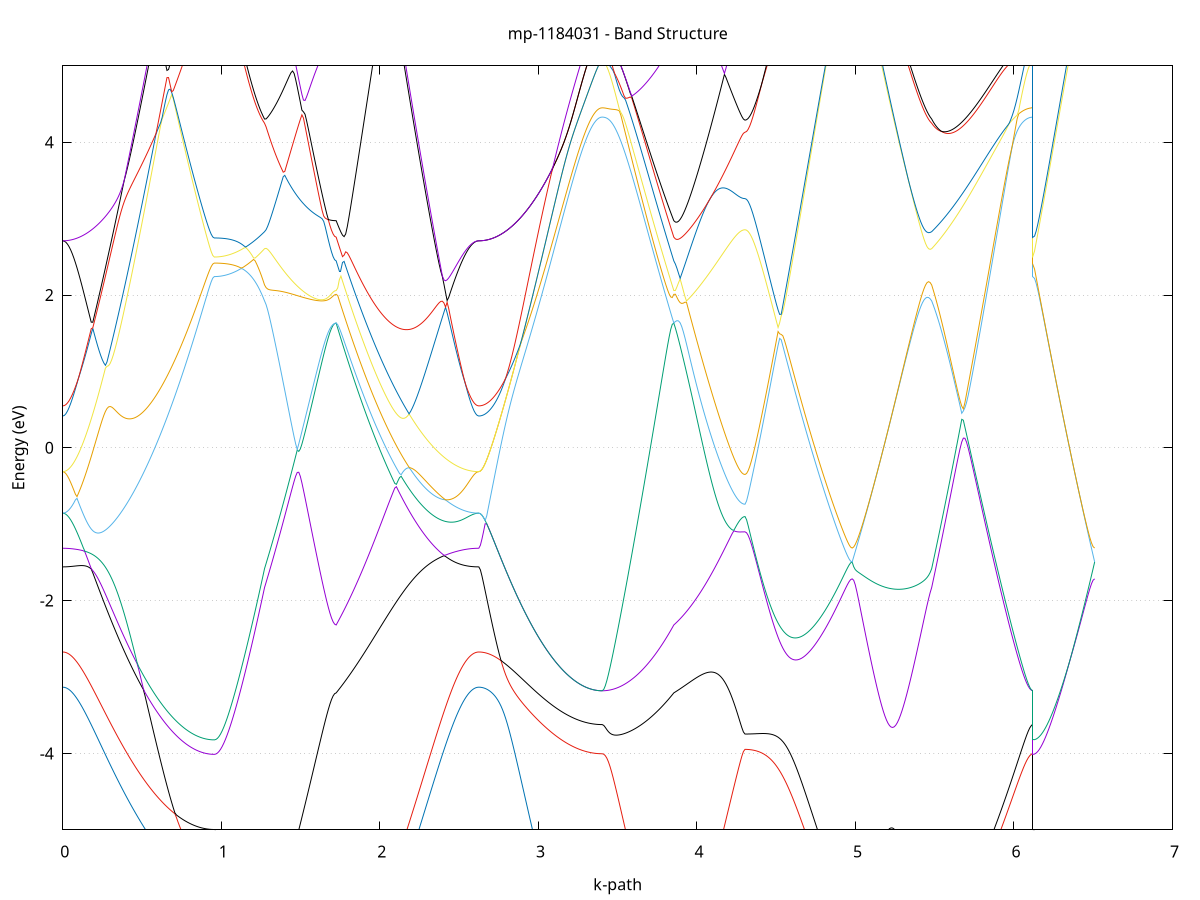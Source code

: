 set title 'mp-1184031 - Band Structure'
set xlabel 'k-path'
set ylabel 'Energy (eV)'
set grid y
set yrange [-5:5]
set terminal png size 800,600
set output 'mp-1184031_bands_gnuplot.png'
plot '-' using 1:2 with lines notitle, '-' using 1:2 with lines notitle, '-' using 1:2 with lines notitle, '-' using 1:2 with lines notitle, '-' using 1:2 with lines notitle, '-' using 1:2 with lines notitle, '-' using 1:2 with lines notitle, '-' using 1:2 with lines notitle, '-' using 1:2 with lines notitle, '-' using 1:2 with lines notitle, '-' using 1:2 with lines notitle, '-' using 1:2 with lines notitle, '-' using 1:2 with lines notitle, '-' using 1:2 with lines notitle, '-' using 1:2 with lines notitle, '-' using 1:2 with lines notitle, '-' using 1:2 with lines notitle, '-' using 1:2 with lines notitle, '-' using 1:2 with lines notitle, '-' using 1:2 with lines notitle, '-' using 1:2 with lines notitle, '-' using 1:2 with lines notitle, '-' using 1:2 with lines notitle, '-' using 1:2 with lines notitle, '-' using 1:2 with lines notitle, '-' using 1:2 with lines notitle, '-' using 1:2 with lines notitle, '-' using 1:2 with lines notitle, '-' using 1:2 with lines notitle, '-' using 1:2 with lines notitle, '-' using 1:2 with lines notitle, '-' using 1:2 with lines notitle, '-' using 1:2 with lines notitle, '-' using 1:2 with lines notitle, '-' using 1:2 with lines notitle, '-' using 1:2 with lines notitle, '-' using 1:2 with lines notitle, '-' using 1:2 with lines notitle, '-' using 1:2 with lines notitle, '-' using 1:2 with lines notitle, '-' using 1:2 with lines notitle, '-' using 1:2 with lines notitle, '-' using 1:2 with lines notitle, '-' using 1:2 with lines notitle, '-' using 1:2 with lines notitle, '-' using 1:2 with lines notitle, '-' using 1:2 with lines notitle, '-' using 1:2 with lines notitle, '-' using 1:2 with lines notitle, '-' using 1:2 with lines notitle, '-' using 1:2 with lines notitle, '-' using 1:2 with lines notitle, '-' using 1:2 with lines notitle, '-' using 1:2 with lines notitle, '-' using 1:2 with lines notitle, '-' using 1:2 with lines notitle, '-' using 1:2 with lines notitle, '-' using 1:2 with lines notitle, '-' using 1:2 with lines notitle, '-' using 1:2 with lines notitle, '-' using 1:2 with lines notitle, '-' using 1:2 with lines notitle, '-' using 1:2 with lines notitle, '-' using 1:2 with lines notitle
0.000000 -21.418232
0.009956 -21.418232
0.019912 -21.418232
0.029868 -21.418232
0.039824 -21.418232
0.049779 -21.418232
0.059735 -21.418132
0.069691 -21.418132
0.079647 -21.418132
0.089603 -21.418032
0.099559 -21.418032
0.109515 -21.417932
0.119471 -21.417932
0.129426 -21.417832
0.139382 -21.417732
0.149338 -21.417732
0.159294 -21.417632
0.169250 -21.417532
0.179206 -21.417432
0.189162 -21.417332
0.199118 -21.417232
0.209073 -21.417132
0.219029 -21.417032
0.228985 -21.416932
0.238941 -21.416832
0.248897 -21.416732
0.258853 -21.416632
0.268809 -21.416532
0.278765 -21.416332
0.288721 -21.416232
0.298676 -21.416132
0.308632 -21.415932
0.318588 -21.415832
0.328544 -21.415732
0.338500 -21.415532
0.348456 -21.415432
0.358412 -21.415232
0.368368 -21.415132
0.378323 -21.414932
0.388279 -21.414832
0.398235 -21.414632
0.408191 -21.414532
0.418147 -21.414332
0.428103 -21.414232
0.438059 -21.414032
0.448015 -21.413932
0.457971 -21.413732
0.467926 -21.413532
0.477882 -21.413432
0.487838 -21.413232
0.497794 -21.413132
0.507750 -21.412932
0.517706 -21.412832
0.527662 -21.412632
0.537618 -21.412532
0.547573 -21.412632
0.557529 -21.412632
0.567485 -21.412732
0.577441 -21.412732
0.587397 -21.412832
0.597353 -21.412832
0.607309 -21.412932
0.617265 -21.412932
0.627220 -21.413032
0.637176 -21.413032
0.647132 -21.413132
0.657088 -21.413132
0.667044 -21.413232
0.677000 -21.413232
0.686956 -21.413332
0.696912 -21.413332
0.706868 -21.413432
0.716823 -21.413432
0.726779 -21.413532
0.736735 -21.413532
0.746691 -21.413532
0.756647 -21.413632
0.766603 -21.413632
0.776559 -21.413632
0.786515 -21.413732
0.796470 -21.413732
0.806426 -21.413732
0.816382 -21.413732
0.826338 -21.413832
0.836294 -21.413832
0.846250 -21.413832
0.856206 -21.413832
0.866162 -21.413932
0.876117 -21.413932
0.886073 -21.413932
0.896029 -21.413932
0.905985 -21.413932
0.915941 -21.413932
0.925897 -21.413932
0.935853 -21.413932
0.945809 -21.413932
0.955765 -21.413932
0.955765 -21.413932
0.965666 -21.413932
0.975568 -21.413932
0.985470 -21.413932
0.995372 -21.413932
1.005274 -21.413932
1.015176 -21.413932
1.025078 -21.413932
1.034979 -21.413832
1.044881 -21.413832
1.054783 -21.413832
1.064685 -21.413832
1.074587 -21.413732
1.084489 -21.413732
1.094391 -21.413732
1.104292 -21.413632
1.114194 -21.413632
1.124096 -21.413532
1.133998 -21.413532
1.143900 -21.413432
1.153802 -21.413432
1.163703 -21.413332
1.173605 -21.413332
1.183507 -21.413232
1.193409 -21.413232
1.203311 -21.413132
1.213213 -21.413032
1.223115 -21.413032
1.233016 -21.412932
1.242918 -21.412832
1.252820 -21.412732
1.262722 -21.412732
1.272624 -21.412632
1.272624 -21.412632
1.282445 -21.412532
1.292266 -21.412532
1.302087 -21.412432
1.311909 -21.412432
1.321730 -21.412332
1.331551 -21.412332
1.341372 -21.412332
1.351193 -21.412432
1.361015 -21.412532
1.370836 -21.412732
1.380657 -21.412832
1.390478 -21.412932
1.400299 -21.413132
1.410120 -21.413232
1.419942 -21.413332
1.429763 -21.413532
1.439584 -21.413632
1.449405 -21.413732
1.459226 -21.413832
1.469047 -21.414032
1.478869 -21.414132
1.488690 -21.414232
1.498511 -21.414332
1.508332 -21.414432
1.518153 -21.414632
1.527975 -21.414732
1.537796 -21.414832
1.547617 -21.414932
1.557438 -21.415032
1.567259 -21.415132
1.577080 -21.415232
1.586902 -21.415232
1.596723 -21.415332
1.606544 -21.415432
1.616365 -21.415532
1.626186 -21.415532
1.636007 -21.415632
1.645829 -21.415632
1.655650 -21.415732
1.665471 -21.415732
1.675292 -21.415732
1.685113 -21.415832
1.694935 -21.415832
1.704756 -21.415832
1.714577 -21.415832
1.724398 -21.415832
1.724398 -21.415832
1.734397 -21.415732
1.744395 -21.415632
1.754394 -21.415532
1.764393 -21.415432
1.774391 -21.415332
1.784390 -21.415232
1.794389 -21.415132
1.804387 -21.415032
1.814386 -21.414932
1.824385 -21.414932
1.834384 -21.414832
1.844382 -21.414732
1.854381 -21.414632
1.864380 -21.414632
1.874378 -21.414532
1.884377 -21.414532
1.894376 -21.414432
1.904374 -21.414432
1.914373 -21.414332
1.924372 -21.414332
1.934370 -21.414332
1.944369 -21.414232
1.954368 -21.414232
1.964366 -21.414232
1.974365 -21.414232
1.984364 -21.414232
1.994362 -21.414232
2.004361 -21.414232
2.014360 -21.414232
2.024358 -21.414232
2.034357 -21.414232
2.044356 -21.414332
2.054354 -21.414332
2.064353 -21.414332
2.074352 -21.414332
2.084350 -21.414432
2.094349 -21.414432
2.104348 -21.414532
2.114346 -21.414532
2.124345 -21.414632
2.134344 -21.414632
2.144343 -21.414732
2.154341 -21.414832
2.164340 -21.414832
2.174339 -21.414932
2.184337 -21.415032
2.194336 -21.415132
2.204335 -21.415232
2.214333 -21.415332
2.224332 -21.415332
2.234331 -21.415432
2.244329 -21.415532
2.254328 -21.415632
2.264327 -21.415732
2.274325 -21.415832
2.284324 -21.415932
2.294323 -21.416032
2.304321 -21.416132
2.314320 -21.416232
2.324319 -21.416332
2.334317 -21.416432
2.344316 -21.416532
2.354315 -21.416632
2.364313 -21.416732
2.374312 -21.416832
2.384311 -21.416932
2.394309 -21.417032
2.404308 -21.417132
2.414307 -21.417232
2.424306 -21.417332
2.434304 -21.417432
2.444303 -21.417432
2.454302 -21.417532
2.464300 -21.417632
2.474299 -21.417732
2.484298 -21.417732
2.494296 -21.417832
2.504295 -21.417932
2.514294 -21.417932
2.524292 -21.418032
2.534291 -21.418032
2.544290 -21.418132
2.554288 -21.418132
2.564287 -21.418132
2.574286 -21.418232
2.584284 -21.418232
2.594283 -21.418232
2.604282 -21.418232
2.614280 -21.418232
2.624279 -21.418232
2.624279 -21.418232
2.634257 -21.418232
2.644234 -21.418232
2.654212 -21.418232
2.664190 -21.418332
2.674167 -21.418332
2.684145 -21.418332
2.694123 -21.418332
2.704100 -21.418332
2.714078 -21.418332
2.724056 -21.418332
2.734033 -21.418332
2.744011 -21.418332
2.753989 -21.418432
2.763966 -21.418432
2.773944 -21.418432
2.783922 -21.418432
2.793899 -21.418432
2.803877 -21.418532
2.813855 -21.418532
2.823832 -21.418532
2.833810 -21.418532
2.843788 -21.418632
2.853765 -21.418632
2.863743 -21.418632
2.873721 -21.418732
2.883698 -21.418732
2.893676 -21.418732
2.903654 -21.418832
2.913631 -21.418832
2.923609 -21.418832
2.933587 -21.418932
2.943564 -21.418932
2.953542 -21.418932
2.963520 -21.419032
2.973497 -21.419032
2.983475 -21.419032
2.993453 -21.419132
3.003431 -21.419132
3.013408 -21.419132
3.023386 -21.419232
3.033364 -21.419232
3.043341 -21.419232
3.053319 -21.419332
3.063297 -21.419332
3.073274 -21.419432
3.083252 -21.419432
3.093230 -21.419432
3.103207 -21.419532
3.113185 -21.419532
3.123163 -21.419532
3.133140 -21.419632
3.143118 -21.419632
3.153096 -21.419632
3.163073 -21.419732
3.173051 -21.419732
3.183029 -21.419732
3.193006 -21.419732
3.202984 -21.419832
3.212962 -21.419832
3.222939 -21.419832
3.232917 -21.419932
3.242895 -21.419932
3.252872 -21.419932
3.262850 -21.419932
3.272828 -21.419932
3.282805 -21.420032
3.292783 -21.420032
3.302761 -21.420032
3.312738 -21.420032
3.322716 -21.420032
3.332694 -21.420032
3.342671 -21.420032
3.352649 -21.420032
3.362627 -21.420132
3.372604 -21.420132
3.382582 -21.420132
3.392560 -21.420132
3.402537 -21.420132
3.402537 -21.420132
3.412358 -21.420132
3.422180 -21.420132
3.432001 -21.420032
3.441822 -21.420032
3.451643 -21.420032
3.461464 -21.419932
3.471286 -21.419932
3.481107 -21.419932
3.490928 -21.419832
3.500749 -21.419832
3.510570 -21.419732
3.520391 -21.419632
3.530213 -21.419632
3.540034 -21.419532
3.549855 -21.419432
3.559676 -21.419332
3.569497 -21.419232
3.579318 -21.419132
3.589140 -21.419032
3.598961 -21.418932
3.608782 -21.418832
3.618603 -21.418732
3.628424 -21.418632
3.638246 -21.418532
3.648067 -21.418432
3.657888 -21.418332
3.667709 -21.418232
3.677530 -21.418032
3.687351 -21.417932
3.697173 -21.417832
3.706994 -21.417732
3.716815 -21.417532
3.726636 -21.417432
3.736457 -21.417332
3.746279 -21.417232
3.756100 -21.417032
3.765921 -21.416932
3.775742 -21.416832
3.785563 -21.416632
3.795384 -21.416532
3.805206 -21.416432
3.815027 -21.416332
3.824848 -21.416232
3.834669 -21.416032
3.844490 -21.415932
3.854311 -21.415832
3.854311 -21.415832
3.864290 -21.415832
3.874268 -21.415732
3.884246 -21.415732
3.894225 -21.415632
3.904203 -21.415532
3.914181 -21.415532
3.924159 -21.415432
3.934138 -21.415432
3.944116 -21.415332
3.954094 -21.415332
3.964073 -21.415232
3.974051 -21.415232
3.984029 -21.415132
3.994007 -21.415132
4.003986 -21.415132
4.013964 -21.415032
4.023942 -21.415032
4.033921 -21.414932
4.043899 -21.414932
4.053877 -21.414832
4.063855 -21.414832
4.073834 -21.414832
4.083812 -21.414732
4.093790 -21.414732
4.103769 -21.414732
4.113747 -21.414732
4.123725 -21.414632
4.133703 -21.414632
4.143682 -21.414632
4.153660 -21.414632
4.163638 -21.414532
4.173617 -21.414532
4.183595 -21.414532
4.193573 -21.414532
4.203551 -21.414532
4.213530 -21.414532
4.223508 -21.414432
4.233486 -21.414432
4.243465 -21.414432
4.253443 -21.414432
4.263421 -21.414432
4.273399 -21.414432
4.283378 -21.414432
4.293356 -21.414432
4.303334 -21.414432
4.303334 -21.414432
4.313273 -21.414432
4.323211 -21.414432
4.333150 -21.414432
4.343089 -21.414432
4.353027 -21.414332
4.362966 -21.414332
4.372905 -21.414332
4.382843 -21.414232
4.392782 -21.414232
4.402721 -21.414132
4.412659 -21.414032
4.422598 -21.414032
4.432537 -21.413932
4.442475 -21.413832
4.452414 -21.413832
4.462352 -21.413732
4.472291 -21.413632
4.482230 -21.413532
4.492168 -21.413432
4.502107 -21.413332
4.512046 -21.413232
4.521984 -21.413132
4.531923 -21.413032
4.541862 -21.412932
4.551800 -21.412832
4.561739 -21.412732
4.571678 -21.412632
4.581616 -21.412532
4.591555 -21.412432
4.601493 -21.412332
4.611432 -21.412332
4.621371 -21.412232
4.631309 -21.412132
4.641248 -21.412132
4.651187 -21.412032
4.661125 -21.412032
4.671064 -21.411932
4.681003 -21.411932
4.690941 -21.411932
4.700880 -21.411832
4.710818 -21.411932
4.720757 -21.411932
4.730696 -21.412032
4.740634 -21.412032
4.750573 -21.412132
4.760512 -21.412232
4.770450 -21.412232
4.780389 -21.412332
4.790328 -21.412332
4.800266 -21.412432
4.810205 -21.412432
4.820144 -21.412432
4.830082 -21.412532
4.840021 -21.412532
4.849959 -21.412632
4.859898 -21.412632
4.869837 -21.412632
4.879775 -21.412732
4.889714 -21.412732
4.899653 -21.412732
4.909591 -21.412732
4.919530 -21.412832
4.929469 -21.412832
4.939407 -21.412832
4.949346 -21.412832
4.959285 -21.412832
4.969223 -21.412832
4.979162 -21.412832
4.979162 -21.412832
4.989001 -21.412832
4.998841 -21.412832
5.008680 -21.412832
5.018520 -21.412832
5.028360 -21.412832
5.038199 -21.412832
5.048039 -21.412832
5.057878 -21.412832
5.067718 -21.412832
5.077557 -21.412832
5.087397 -21.412832
5.097237 -21.412732
5.107076 -21.412732
5.116916 -21.412732
5.126755 -21.412732
5.136595 -21.412832
5.146434 -21.412832
5.156274 -21.412832
5.166114 -21.412832
5.175953 -21.412932
5.185793 -21.412932
5.195632 -21.412932
5.205472 -21.412932
5.215311 -21.413032
5.225151 -21.413032
5.234991 -21.413032
5.244830 -21.413032
5.254670 -21.413032
5.264509 -21.413132
5.274349 -21.413132
5.284188 -21.413132
5.294028 -21.413132
5.303868 -21.413132
5.313707 -21.413132
5.323547 -21.413132
5.333386 -21.413132
5.343226 -21.413132
5.353065 -21.413032
5.362905 -21.413032
5.372745 -21.413032
5.382584 -21.413032
5.392424 -21.413032
5.402263 -21.412932
5.412103 -21.412932
5.421942 -21.412932
5.431782 -21.412832
5.441622 -21.412832
5.451461 -21.412732
5.461301 -21.412732
5.471140 -21.412632
5.480980 -21.412632
5.480980 -21.412632
5.490963 -21.412532
5.500946 -21.412432
5.510928 -21.412432
5.520911 -21.412332
5.530894 -21.412332
5.540877 -21.412432
5.550860 -21.412632
5.560843 -21.412832
5.570826 -21.413032
5.580809 -21.413232
5.590792 -21.413432
5.600775 -21.413632
5.610757 -21.413732
5.620740 -21.413932
5.630723 -21.414132
5.640706 -21.414332
5.650689 -21.414532
5.660672 -21.414732
5.670655 -21.414932
5.680638 -21.415132
5.690621 -21.415232
5.700603 -21.415432
5.710586 -21.415632
5.720569 -21.415832
5.730552 -21.416032
5.740535 -21.416232
5.750518 -21.416332
5.760501 -21.416532
5.770484 -21.416732
5.780467 -21.416932
5.790449 -21.417032
5.800432 -21.417232
5.810415 -21.417332
5.820398 -21.417532
5.830381 -21.417732
5.840364 -21.417832
5.850347 -21.418032
5.860330 -21.418132
5.870313 -21.418232
5.880296 -21.418432
5.890278 -21.418532
5.900261 -21.418632
5.910244 -21.418732
5.920227 -21.418932
5.930210 -21.419032
5.940193 -21.419132
5.950176 -21.419232
5.960159 -21.419332
5.970142 -21.419432
5.980124 -21.419532
5.990107 -21.419532
6.000090 -21.419632
6.010073 -21.419732
6.020056 -21.419732
6.030039 -21.419832
6.040022 -21.419932
6.050005 -21.419932
6.059988 -21.419932
6.069971 -21.420032
6.079953 -21.420032
6.089936 -21.420032
6.099919 -21.420132
6.109902 -21.420132
6.119885 -21.420132
6.119885 -21.413932
6.129863 -21.413932
6.139840 -21.413932
6.149818 -21.413932
6.159796 -21.413932
6.169773 -21.413932
6.179751 -21.413932
6.189729 -21.413832
6.199706 -21.413832
6.209684 -21.413832
6.219662 -21.413732
6.229639 -21.413732
6.239617 -21.413732
6.249595 -21.413632
6.259572 -21.413632
6.269550 -21.413532
6.279528 -21.413532
6.289505 -21.413432
6.299483 -21.413432
6.309461 -21.413332
6.319438 -21.413232
6.329416 -21.413232
6.339394 -21.413132
6.349371 -21.413032
6.359349 -21.412932
6.369327 -21.412932
6.379304 -21.412832
6.389282 -21.412832
6.399260 -21.412832
6.409237 -21.412832
6.419215 -21.412832
6.429193 -21.412832
6.439170 -21.412832
6.449148 -21.412832
6.459126 -21.412832
6.469103 -21.412832
6.479081 -21.412832
6.489059 -21.412832
6.499036 -21.412832
6.509014 -21.412832
e
0.000000 -21.410432
0.009956 -21.410432
0.019912 -21.410432
0.029868 -21.410432
0.039824 -21.410432
0.049779 -21.410432
0.059735 -21.410432
0.069691 -21.410532
0.079647 -21.410532
0.089603 -21.410532
0.099559 -21.410532
0.109515 -21.410532
0.119471 -21.410532
0.129426 -21.410632
0.139382 -21.410632
0.149338 -21.410632
0.159294 -21.410732
0.169250 -21.410732
0.179206 -21.410732
0.189162 -21.410732
0.199118 -21.410832
0.209073 -21.410832
0.219029 -21.410932
0.228985 -21.410932
0.238941 -21.410932
0.248897 -21.411032
0.258853 -21.411032
0.268809 -21.411132
0.278765 -21.411132
0.288721 -21.411132
0.298676 -21.411232
0.308632 -21.411232
0.318588 -21.411332
0.328544 -21.411332
0.338500 -21.411432
0.348456 -21.411432
0.358412 -21.411532
0.368368 -21.411532
0.378323 -21.411632
0.388279 -21.411732
0.398235 -21.411732
0.408191 -21.411832
0.418147 -21.411832
0.428103 -21.411932
0.438059 -21.411932
0.448015 -21.412032
0.457971 -21.412032
0.467926 -21.412132
0.477882 -21.412232
0.487838 -21.412232
0.497794 -21.412332
0.507750 -21.412332
0.517706 -21.412432
0.527662 -21.412532
0.537618 -21.412432
0.547573 -21.412332
0.557529 -21.412132
0.567485 -21.412032
0.577441 -21.411832
0.587397 -21.411732
0.597353 -21.411632
0.607309 -21.411432
0.617265 -21.411432
0.627220 -21.411532
0.637176 -21.411532
0.647132 -21.411632
0.657088 -21.411732
0.667044 -21.411732
0.677000 -21.411832
0.686956 -21.411932
0.696912 -21.411932
0.706868 -21.412032
0.716823 -21.412132
0.726779 -21.412132
0.736735 -21.412232
0.746691 -21.412232
0.756647 -21.412332
0.766603 -21.412332
0.776559 -21.412432
0.786515 -21.412432
0.796470 -21.412532
0.806426 -21.412532
0.816382 -21.412632
0.826338 -21.412632
0.836294 -21.412632
0.846250 -21.412732
0.856206 -21.412732
0.866162 -21.412732
0.876117 -21.412832
0.886073 -21.412832
0.896029 -21.412832
0.905985 -21.412832
0.915941 -21.412832
0.925897 -21.412832
0.935853 -21.412932
0.945809 -21.412932
0.955765 -21.412932
0.955765 -21.412932
0.965666 -21.412932
0.975568 -21.412932
0.985470 -21.412832
0.995372 -21.412832
1.005274 -21.412832
1.015176 -21.412832
1.025078 -21.412832
1.034979 -21.412732
1.044881 -21.412732
1.054783 -21.412732
1.064685 -21.412732
1.074587 -21.412632
1.084489 -21.412632
1.094391 -21.412532
1.104292 -21.412532
1.114194 -21.412432
1.124096 -21.412432
1.133998 -21.412332
1.143900 -21.412332
1.153802 -21.412232
1.163703 -21.412132
1.173605 -21.412132
1.183507 -21.412032
1.193409 -21.411932
1.203311 -21.411932
1.213213 -21.411832
1.223115 -21.411732
1.233016 -21.411732
1.242918 -21.411632
1.252820 -21.411532
1.262722 -21.411432
1.272624 -21.411432
1.272624 -21.411432
1.282445 -21.411532
1.292266 -21.411632
1.302087 -21.411832
1.311909 -21.411932
1.321730 -21.412032
1.331551 -21.412132
1.341372 -21.412232
1.351193 -21.412232
1.361015 -21.412132
1.370836 -21.412032
1.380657 -21.412032
1.390478 -21.411932
1.400299 -21.411932
1.410120 -21.411832
1.419942 -21.411832
1.429763 -21.411732
1.439584 -21.411732
1.449405 -21.411632
1.459226 -21.411532
1.469047 -21.411532
1.478869 -21.411432
1.488690 -21.411432
1.498511 -21.411332
1.508332 -21.411332
1.518153 -21.411332
1.527975 -21.411232
1.537796 -21.411232
1.547617 -21.411132
1.557438 -21.411132
1.567259 -21.411032
1.577080 -21.411032
1.586902 -21.411032
1.596723 -21.410932
1.606544 -21.410932
1.616365 -21.410932
1.626186 -21.410932
1.636007 -21.410832
1.645829 -21.410832
1.655650 -21.410832
1.665471 -21.410832
1.675292 -21.410832
1.685113 -21.410832
1.694935 -21.410832
1.704756 -21.410732
1.714577 -21.410732
1.724398 -21.410732
1.724398 -21.410732
1.734397 -21.410832
1.744395 -21.410932
1.754394 -21.410932
1.764393 -21.411032
1.774391 -21.411032
1.784390 -21.411132
1.794389 -21.411232
1.804387 -21.411232
1.814386 -21.411332
1.824385 -21.411332
1.834384 -21.411432
1.844382 -21.411432
1.854381 -21.411432
1.864380 -21.411532
1.874378 -21.411532
1.884377 -21.411632
1.894376 -21.411632
1.904374 -21.411632
1.914373 -21.411732
1.924372 -21.411732
1.934370 -21.411732
1.944369 -21.411732
1.954368 -21.411832
1.964366 -21.411832
1.974365 -21.411832
1.984364 -21.411832
1.994362 -21.411832
2.004361 -21.411832
2.014360 -21.411832
2.024358 -21.411832
2.034357 -21.411832
2.044356 -21.411832
2.054354 -21.411832
2.064353 -21.411832
2.074352 -21.411832
2.084350 -21.411832
2.094349 -21.411832
2.104348 -21.411832
2.114346 -21.411832
2.124345 -21.411732
2.134344 -21.411732
2.144343 -21.411732
2.154341 -21.411732
2.164340 -21.411632
2.174339 -21.411632
2.184337 -21.411632
2.194336 -21.411632
2.204335 -21.411532
2.214333 -21.411532
2.224332 -21.411532
2.234331 -21.411432
2.244329 -21.411432
2.254328 -21.411432
2.264327 -21.411332
2.274325 -21.411332
2.284324 -21.411232
2.294323 -21.411232
2.304321 -21.411232
2.314320 -21.411132
2.324319 -21.411132
2.334317 -21.411132
2.344316 -21.411032
2.354315 -21.411032
2.364313 -21.411032
2.374312 -21.410932
2.384311 -21.410932
2.394309 -21.410932
2.404308 -21.410832
2.414307 -21.410832
2.424306 -21.410832
2.434304 -21.410732
2.444303 -21.410732
2.454302 -21.410732
2.464300 -21.410632
2.474299 -21.410632
2.484298 -21.410632
2.494296 -21.410632
2.504295 -21.410632
2.514294 -21.410532
2.524292 -21.410532
2.534291 -21.410532
2.544290 -21.410532
2.554288 -21.410532
2.564287 -21.410432
2.574286 -21.410432
2.584284 -21.410432
2.594283 -21.410432
2.604282 -21.410432
2.614280 -21.410432
2.624279 -21.410432
2.624279 -21.410432
2.634257 -21.410432
2.644234 -21.410432
2.654212 -21.410432
2.664190 -21.410432
2.674167 -21.410432
2.684145 -21.410432
2.694123 -21.410432
2.704100 -21.410432
2.714078 -21.410432
2.724056 -21.410332
2.734033 -21.410332
2.744011 -21.410332
2.753989 -21.410332
2.763966 -21.410332
2.773944 -21.410332
2.783922 -21.410232
2.793899 -21.410232
2.803877 -21.410232
2.813855 -21.410232
2.823832 -21.410132
2.833810 -21.410132
2.843788 -21.410132
2.853765 -21.410032
2.863743 -21.410032
2.873721 -21.410032
2.883698 -21.409932
2.893676 -21.409932
2.903654 -21.409932
2.913631 -21.409932
2.923609 -21.409832
2.933587 -21.409832
2.943564 -21.409832
2.953542 -21.409732
2.963520 -21.409732
2.973497 -21.409632
2.983475 -21.409632
2.993453 -21.409632
3.003431 -21.409532
3.013408 -21.409532
3.023386 -21.409532
3.033364 -21.409432
3.043341 -21.409432
3.053319 -21.409332
3.063297 -21.409332
3.073274 -21.409332
3.083252 -21.409232
3.093230 -21.409232
3.103207 -21.409232
3.113185 -21.409132
3.123163 -21.409132
3.133140 -21.409132
3.143118 -21.409032
3.153096 -21.409032
3.163073 -21.409032
3.173051 -21.408932
3.183029 -21.408932
3.193006 -21.408932
3.202984 -21.408932
3.212962 -21.408832
3.222939 -21.408832
3.232917 -21.408832
3.242895 -21.408832
3.252872 -21.408732
3.262850 -21.408732
3.272828 -21.408732
3.282805 -21.408732
3.292783 -21.408732
3.302761 -21.408732
3.312738 -21.408632
3.322716 -21.408632
3.332694 -21.408632
3.342671 -21.408632
3.352649 -21.408632
3.362627 -21.408632
3.372604 -21.408632
3.382582 -21.408632
3.392560 -21.408632
3.402537 -21.408632
3.402537 -21.408632
3.412358 -21.408632
3.422180 -21.408632
3.432001 -21.408632
3.441822 -21.408632
3.451643 -21.408632
3.461464 -21.408632
3.471286 -21.408732
3.481107 -21.408732
3.490928 -21.408732
3.500749 -21.408732
3.510570 -21.408832
3.520391 -21.408832
3.530213 -21.408832
3.540034 -21.408932
3.549855 -21.408932
3.559676 -21.408932
3.569497 -21.409032
3.579318 -21.409032
3.589140 -21.409132
3.598961 -21.409132
3.608782 -21.409232
3.618603 -21.409232
3.628424 -21.409332
3.638246 -21.409332
3.648067 -21.409432
3.657888 -21.409532
3.667709 -21.409532
3.677530 -21.409632
3.687351 -21.409632
3.697173 -21.409732
3.706994 -21.409832
3.716815 -21.409832
3.726636 -21.409932
3.736457 -21.410032
3.746279 -21.410032
3.756100 -21.410132
3.765921 -21.410232
3.775742 -21.410232
3.785563 -21.410332
3.795384 -21.410432
3.805206 -21.410432
3.815027 -21.410532
3.824848 -21.410632
3.834669 -21.410632
3.844490 -21.410732
3.854311 -21.410732
3.854311 -21.410732
3.864290 -21.410832
3.874268 -21.410832
3.884246 -21.410832
3.894225 -21.410932
3.904203 -21.410932
3.914181 -21.410932
3.924159 -21.411032
3.934138 -21.411032
3.944116 -21.411032
3.954094 -21.411132
3.964073 -21.411132
3.974051 -21.411132
3.984029 -21.411232
3.994007 -21.411232
4.003986 -21.411232
4.013964 -21.411232
4.023942 -21.411332
4.033921 -21.411332
4.043899 -21.411332
4.053877 -21.411332
4.063855 -21.411432
4.073834 -21.411432
4.083812 -21.411432
4.093790 -21.411432
4.103769 -21.411532
4.113747 -21.411532
4.123725 -21.411532
4.133703 -21.411532
4.143682 -21.411532
4.153660 -21.411532
4.163638 -21.411632
4.173617 -21.411632
4.183595 -21.411632
4.193573 -21.411632
4.203551 -21.411632
4.213530 -21.411632
4.223508 -21.411632
4.233486 -21.411632
4.243465 -21.411632
4.253443 -21.411632
4.263421 -21.411632
4.273399 -21.411632
4.283378 -21.411632
4.293356 -21.411632
4.303334 -21.411632
4.303334 -21.411632
4.313273 -21.411632
4.323211 -21.411632
4.333150 -21.411632
4.343089 -21.411632
4.353027 -21.411632
4.362966 -21.411632
4.372905 -21.411632
4.382843 -21.411632
4.392782 -21.411632
4.402721 -21.411632
4.412659 -21.411632
4.422598 -21.411632
4.432537 -21.411632
4.442475 -21.411632
4.452414 -21.411632
4.462352 -21.411632
4.472291 -21.411632
4.482230 -21.411532
4.492168 -21.411532
4.502107 -21.411532
4.512046 -21.411532
4.521984 -21.411532
4.531923 -21.411532
4.541862 -21.411532
4.551800 -21.411432
4.561739 -21.411432
4.571678 -21.411432
4.581616 -21.411332
4.591555 -21.411332
4.601493 -21.411232
4.611432 -21.411332
4.621371 -21.411332
4.631309 -21.411432
4.641248 -21.411532
4.651187 -21.411532
4.661125 -21.411632
4.671064 -21.411632
4.681003 -21.411732
4.690941 -21.411832
4.700880 -21.411832
4.710818 -21.411832
4.720757 -21.411832
4.730696 -21.411832
4.740634 -21.411832
4.750573 -21.411732
4.760512 -21.411732
4.770450 -21.411732
4.780389 -21.411732
4.790328 -21.411732
4.800266 -21.411732
4.810205 -21.411732
4.820144 -21.411732
4.830082 -21.411732
4.840021 -21.411732
4.849959 -21.411732
4.859898 -21.411732
4.869837 -21.411732
4.879775 -21.411632
4.889714 -21.411632
4.899653 -21.411632
4.909591 -21.411632
4.919530 -21.411632
4.929469 -21.411632
4.939407 -21.411632
4.949346 -21.411632
4.959285 -21.411632
4.969223 -21.411632
4.979162 -21.411632
4.979162 -21.411632
4.989001 -21.411732
4.998841 -21.411832
5.008680 -21.411832
5.018520 -21.411932
5.028360 -21.412032
5.038199 -21.412032
5.048039 -21.412132
5.057878 -21.412232
5.067718 -21.412232
5.077557 -21.412332
5.087397 -21.412332
5.097237 -21.412432
5.107076 -21.412432
5.116916 -21.412532
5.126755 -21.412532
5.136595 -21.412532
5.146434 -21.412532
5.156274 -21.412532
5.166114 -21.412532
5.175953 -21.412532
5.185793 -21.412532
5.195632 -21.412532
5.205472 -21.412432
5.215311 -21.412432
5.225151 -21.412432
5.234991 -21.412432
5.244830 -21.412332
5.254670 -21.412332
5.264509 -21.412332
5.274349 -21.412232
5.284188 -21.412232
5.294028 -21.412232
5.303868 -21.412132
5.313707 -21.412132
5.323547 -21.412132
5.333386 -21.412032
5.343226 -21.412032
5.353065 -21.411932
5.362905 -21.411932
5.372745 -21.411932
5.382584 -21.411832
5.392424 -21.411832
5.402263 -21.411732
5.412103 -21.411732
5.421942 -21.411632
5.431782 -21.411632
5.441622 -21.411532
5.451461 -21.411532
5.461301 -21.411432
5.471140 -21.411432
5.480980 -21.411432
5.480980 -21.411432
5.490963 -21.411632
5.500946 -21.411732
5.510928 -21.411932
5.520911 -21.412132
5.530894 -21.412232
5.540877 -21.412132
5.550860 -21.412132
5.560843 -21.412032
5.570826 -21.411932
5.580809 -21.411832
5.590792 -21.411732
5.600775 -21.411632
5.610757 -21.411532
5.620740 -21.411532
5.630723 -21.411432
5.640706 -21.411332
5.650689 -21.411232
5.660672 -21.411132
5.670655 -21.411032
5.680638 -21.410932
5.690621 -21.410832
5.700603 -21.410832
5.710586 -21.410732
5.720569 -21.410632
5.730552 -21.410532
5.740535 -21.410432
5.750518 -21.410332
5.760501 -21.410232
5.770484 -21.410232
5.780467 -21.410132
5.790449 -21.410032
5.800432 -21.409932
5.810415 -21.409932
5.820398 -21.409832
5.830381 -21.409732
5.840364 -21.409632
5.850347 -21.409632
5.860330 -21.409532
5.870313 -21.409432
5.880296 -21.409432
5.890278 -21.409332
5.900261 -21.409332
5.910244 -21.409232
5.920227 -21.409132
5.930210 -21.409132
5.940193 -21.409032
5.950176 -21.409032
5.960159 -21.408932
5.970142 -21.408932
5.980124 -21.408932
5.990107 -21.408832
6.000090 -21.408832
6.010073 -21.408832
6.020056 -21.408732
6.030039 -21.408732
6.040022 -21.408732
6.050005 -21.408732
6.059988 -21.408632
6.069971 -21.408632
6.079953 -21.408632
6.089936 -21.408632
6.099919 -21.408632
6.109902 -21.408632
6.119885 -21.408632
6.119885 -21.412932
6.129863 -21.412932
6.139840 -21.412932
6.149818 -21.412932
6.159796 -21.412932
6.169773 -21.412932
6.179751 -21.412932
6.189729 -21.412932
6.199706 -21.412832
6.209684 -21.412932
6.219662 -21.412832
6.229639 -21.412832
6.239617 -21.412832
6.249595 -21.412832
6.259572 -21.412832
6.269550 -21.412832
6.279528 -21.412832
6.289505 -21.412832
6.299483 -21.412832
6.309461 -21.412832
6.319438 -21.412832
6.329416 -21.412832
6.339394 -21.412832
6.349371 -21.412832
6.359349 -21.412832
6.369327 -21.412832
6.379304 -21.412832
6.389282 -21.412732
6.399260 -21.412632
6.409237 -21.412532
6.419215 -21.412432
6.429193 -21.412432
6.439170 -21.412332
6.449148 -21.412232
6.459126 -21.412132
6.469103 -21.412032
6.479081 -21.411932
6.489059 -21.411832
6.499036 -21.411732
6.509014 -21.411632
e
0.000000 -21.410432
0.009956 -21.410432
0.019912 -21.410432
0.029868 -21.410432
0.039824 -21.410432
0.049779 -21.410432
0.059735 -21.410432
0.069691 -21.410432
0.079647 -21.410432
0.089603 -21.410432
0.099559 -21.410432
0.109515 -21.410432
0.119471 -21.410432
0.129426 -21.410432
0.139382 -21.410432
0.149338 -21.410332
0.159294 -21.410332
0.169250 -21.410332
0.179206 -21.410332
0.189162 -21.410332
0.199118 -21.410332
0.209073 -21.410332
0.219029 -21.410332
0.228985 -21.410232
0.238941 -21.410232
0.248897 -21.410232
0.258853 -21.410232
0.268809 -21.410232
0.278765 -21.410232
0.288721 -21.410232
0.298676 -21.410132
0.308632 -21.410132
0.318588 -21.410132
0.328544 -21.410132
0.338500 -21.410132
0.348456 -21.410032
0.358412 -21.410032
0.368368 -21.410032
0.378323 -21.410032
0.388279 -21.410032
0.398235 -21.410032
0.408191 -21.410132
0.418147 -21.410132
0.428103 -21.410232
0.438059 -21.410232
0.448015 -21.410332
0.457971 -21.410332
0.467926 -21.410432
0.477882 -21.410532
0.487838 -21.410532
0.497794 -21.410632
0.507750 -21.410632
0.517706 -21.410732
0.527662 -21.410832
0.537618 -21.410932
0.547573 -21.410932
0.557529 -21.411032
0.567485 -21.411132
0.577441 -21.411132
0.587397 -21.411232
0.597353 -21.411332
0.607309 -21.411332
0.617265 -21.411332
0.627220 -21.411132
0.637176 -21.411032
0.647132 -21.410832
0.657088 -21.410732
0.667044 -21.410632
0.677000 -21.410532
0.686956 -21.410332
0.696912 -21.410232
0.706868 -21.410132
0.716823 -21.410032
0.726779 -21.409932
0.736735 -21.409832
0.746691 -21.409732
0.756647 -21.409632
0.766603 -21.409532
0.776559 -21.409432
0.786515 -21.409432
0.796470 -21.409432
0.806426 -21.409332
0.816382 -21.409332
0.826338 -21.409332
0.836294 -21.409332
0.846250 -21.409332
0.856206 -21.409332
0.866162 -21.409332
0.876117 -21.409332
0.886073 -21.409332
0.896029 -21.409332
0.905985 -21.409332
0.915941 -21.409332
0.925897 -21.409332
0.935853 -21.409332
0.945809 -21.409332
0.955765 -21.409332
0.955765 -21.409332
0.965666 -21.409332
0.975568 -21.409332
0.985470 -21.409332
0.995372 -21.409332
1.005274 -21.409332
1.015176 -21.409332
1.025078 -21.409332
1.034979 -21.409332
1.044881 -21.409332
1.054783 -21.409332
1.064685 -21.409332
1.074587 -21.409332
1.084489 -21.409332
1.094391 -21.409332
1.104292 -21.409332
1.114194 -21.409432
1.124096 -21.409532
1.133998 -21.409632
1.143900 -21.409732
1.153802 -21.409832
1.163703 -21.409932
1.173605 -21.410032
1.183507 -21.410132
1.193409 -21.410332
1.203311 -21.410432
1.213213 -21.410532
1.223115 -21.410732
1.233016 -21.410832
1.242918 -21.410932
1.252820 -21.411132
1.262722 -21.411332
1.272624 -21.411332
1.272624 -21.411332
1.282445 -21.411332
1.292266 -21.411232
1.302087 -21.411232
1.311909 -21.411132
1.321730 -21.411032
1.331551 -21.411032
1.341372 -21.410932
1.351193 -21.410932
1.361015 -21.410832
1.370836 -21.410732
1.380657 -21.410732
1.390478 -21.410632
1.400299 -21.410632
1.410120 -21.410532
1.419942 -21.410432
1.429763 -21.410432
1.439584 -21.410332
1.449405 -21.410232
1.459226 -21.410232
1.469047 -21.410132
1.478869 -21.410132
1.488690 -21.410032
1.498511 -21.409932
1.508332 -21.409932
1.518153 -21.409832
1.527975 -21.409832
1.537796 -21.409732
1.547617 -21.409732
1.557438 -21.409632
1.567259 -21.409632
1.577080 -21.409532
1.586902 -21.409532
1.596723 -21.409532
1.606544 -21.409432
1.616365 -21.409432
1.626186 -21.409432
1.636007 -21.409332
1.645829 -21.409332
1.655650 -21.409332
1.665471 -21.409332
1.675292 -21.409332
1.685113 -21.409232
1.694935 -21.409232
1.704756 -21.409232
1.714577 -21.409232
1.724398 -21.409232
1.724398 -21.409232
1.734397 -21.409332
1.744395 -21.409332
1.754394 -21.409332
1.764393 -21.409432
1.774391 -21.409432
1.784390 -21.409432
1.794389 -21.409432
1.804387 -21.409532
1.814386 -21.409532
1.824385 -21.409532
1.834384 -21.409632
1.844382 -21.409632
1.854381 -21.409632
1.864380 -21.409632
1.874378 -21.409632
1.884377 -21.409732
1.894376 -21.409732
1.904374 -21.409732
1.914373 -21.409732
1.924372 -21.409732
1.934370 -21.409832
1.944369 -21.409832
1.954368 -21.409832
1.964366 -21.409832
1.974365 -21.409832
1.984364 -21.409832
1.994362 -21.409832
2.004361 -21.409832
2.014360 -21.409832
2.024358 -21.409832
2.034357 -21.409832
2.044356 -21.409832
2.054354 -21.409832
2.064353 -21.409832
2.074352 -21.409832
2.084350 -21.409832
2.094349 -21.409832
2.104348 -21.409832
2.114346 -21.409832
2.124345 -21.409832
2.134344 -21.409732
2.144343 -21.409832
2.154341 -21.409832
2.164340 -21.409832
2.174339 -21.409832
2.184337 -21.409932
2.194336 -21.409932
2.204335 -21.409932
2.214333 -21.409932
2.224332 -21.409932
2.234331 -21.410032
2.244329 -21.410032
2.254328 -21.410032
2.264327 -21.410032
2.274325 -21.410032
2.284324 -21.410132
2.294323 -21.410132
2.304321 -21.410132
2.314320 -21.410132
2.324319 -21.410132
2.334317 -21.410132
2.344316 -21.410232
2.354315 -21.410232
2.364313 -21.410232
2.374312 -21.410232
2.384311 -21.410232
2.394309 -21.410232
2.404308 -21.410332
2.414307 -21.410332
2.424306 -21.410332
2.434304 -21.410332
2.444303 -21.410332
2.454302 -21.410332
2.464300 -21.410332
2.474299 -21.410332
2.484298 -21.410332
2.494296 -21.410432
2.504295 -21.410432
2.514294 -21.410432
2.524292 -21.410432
2.534291 -21.410432
2.544290 -21.410432
2.554288 -21.410432
2.564287 -21.410432
2.574286 -21.410432
2.584284 -21.410432
2.594283 -21.410432
2.604282 -21.410432
2.614280 -21.410432
2.624279 -21.410432
2.624279 -21.410432
2.634257 -21.410432
2.644234 -21.410432
2.654212 -21.410432
2.664190 -21.410432
2.674167 -21.410432
2.684145 -21.410432
2.694123 -21.410432
2.704100 -21.410432
2.714078 -21.410432
2.724056 -21.410332
2.734033 -21.410332
2.744011 -21.410332
2.753989 -21.410332
2.763966 -21.410332
2.773944 -21.410332
2.783922 -21.410232
2.793899 -21.410232
2.803877 -21.410232
2.813855 -21.410232
2.823832 -21.410132
2.833810 -21.410132
2.843788 -21.410132
2.853765 -21.410032
2.863743 -21.410032
2.873721 -21.410032
2.883698 -21.409932
2.893676 -21.409932
2.903654 -21.409932
2.913631 -21.409932
2.923609 -21.409832
2.933587 -21.409832
2.943564 -21.409832
2.953542 -21.409732
2.963520 -21.409732
2.973497 -21.409632
2.983475 -21.409632
2.993453 -21.409632
3.003431 -21.409532
3.013408 -21.409532
3.023386 -21.409532
3.033364 -21.409432
3.043341 -21.409432
3.053319 -21.409332
3.063297 -21.409332
3.073274 -21.409332
3.083252 -21.409232
3.093230 -21.409232
3.103207 -21.409232
3.113185 -21.409132
3.123163 -21.409132
3.133140 -21.409132
3.143118 -21.409032
3.153096 -21.409032
3.163073 -21.409032
3.173051 -21.408932
3.183029 -21.408932
3.193006 -21.408932
3.202984 -21.408932
3.212962 -21.408832
3.222939 -21.408832
3.232917 -21.408832
3.242895 -21.408832
3.252872 -21.408732
3.262850 -21.408732
3.272828 -21.408732
3.282805 -21.408732
3.292783 -21.408732
3.302761 -21.408732
3.312738 -21.408632
3.322716 -21.408632
3.332694 -21.408632
3.342671 -21.408632
3.352649 -21.408632
3.362627 -21.408632
3.372604 -21.408632
3.382582 -21.408632
3.392560 -21.408632
3.402537 -21.408632
3.402537 -21.408632
3.412358 -21.408632
3.422180 -21.408632
3.432001 -21.408632
3.441822 -21.408632
3.451643 -21.408632
3.461464 -21.408632
3.471286 -21.408632
3.481107 -21.408632
3.490928 -21.408632
3.500749 -21.408632
3.510570 -21.408632
3.520391 -21.408632
3.530213 -21.408632
3.540034 -21.408632
3.549855 -21.408632
3.559676 -21.408632
3.569497 -21.408632
3.579318 -21.408632
3.589140 -21.408632
3.598961 -21.408632
3.608782 -21.408632
3.618603 -21.408732
3.628424 -21.408732
3.638246 -21.408732
3.648067 -21.408732
3.657888 -21.408732
3.667709 -21.408732
3.677530 -21.408732
3.687351 -21.408732
3.697173 -21.408732
3.706994 -21.408732
3.716815 -21.408732
3.726636 -21.408832
3.736457 -21.408832
3.746279 -21.408832
3.756100 -21.408932
3.765921 -21.408932
3.775742 -21.408932
3.785563 -21.409032
3.795384 -21.409032
3.805206 -21.409032
3.815027 -21.409132
3.824848 -21.409132
3.834669 -21.409132
3.844490 -21.409232
3.854311 -21.409232
3.854311 -21.409232
3.864290 -21.409232
3.874268 -21.409332
3.884246 -21.409332
3.894225 -21.409332
3.904203 -21.409332
3.914181 -21.409432
3.924159 -21.409432
3.934138 -21.409432
3.944116 -21.409432
3.954094 -21.409532
3.964073 -21.409532
3.974051 -21.409532
3.984029 -21.409632
3.994007 -21.409632
4.003986 -21.409632
4.013964 -21.409732
4.023942 -21.409732
4.033921 -21.409732
4.043899 -21.409832
4.053877 -21.409832
4.063855 -21.409832
4.073834 -21.409832
4.083812 -21.409932
4.093790 -21.409932
4.103769 -21.409932
4.113747 -21.409932
4.123725 -21.410032
4.133703 -21.410032
4.143682 -21.410032
4.153660 -21.410032
4.163638 -21.410132
4.173617 -21.410132
4.183595 -21.410132
4.193573 -21.410132
4.203551 -21.410132
4.213530 -21.410132
4.223508 -21.410232
4.233486 -21.410232
4.243465 -21.410232
4.253443 -21.410232
4.263421 -21.410232
4.273399 -21.410232
4.283378 -21.410232
4.293356 -21.410232
4.303334 -21.410232
4.303334 -21.410232
4.313273 -21.410232
4.323211 -21.410232
4.333150 -21.410232
4.343089 -21.410232
4.353027 -21.410232
4.362966 -21.410232
4.372905 -21.410332
4.382843 -21.410332
4.392782 -21.410332
4.402721 -21.410332
4.412659 -21.410332
4.422598 -21.410432
4.432537 -21.410432
4.442475 -21.410432
4.452414 -21.410532
4.462352 -21.410532
4.472291 -21.410632
4.482230 -21.410632
4.492168 -21.410632
4.502107 -21.410732
4.512046 -21.410732
4.521984 -21.410832
4.531923 -21.410832
4.541862 -21.410932
4.551800 -21.410932
4.561739 -21.411032
4.571678 -21.411132
4.581616 -21.411132
4.591555 -21.411232
4.601493 -21.411232
4.611432 -21.411232
4.621371 -21.411132
4.631309 -21.411132
4.641248 -21.411032
4.651187 -21.410932
4.661125 -21.410832
4.671064 -21.410732
4.681003 -21.410632
4.690941 -21.410632
4.700880 -21.410732
4.710818 -21.410732
4.720757 -21.410832
4.730696 -21.410832
4.740634 -21.410932
4.750573 -21.410932
4.760512 -21.411032
4.770450 -21.411132
4.780389 -21.411132
4.790328 -21.411232
4.800266 -21.411232
4.810205 -21.411232
4.820144 -21.411332
4.830082 -21.411332
4.840021 -21.411432
4.849959 -21.411432
4.859898 -21.411432
4.869837 -21.411532
4.879775 -21.411532
4.889714 -21.411532
4.899653 -21.411532
4.909591 -21.411632
4.919530 -21.411632
4.929469 -21.411632
4.939407 -21.411632
4.949346 -21.411632
4.959285 -21.411632
4.969223 -21.411632
4.979162 -21.411632
4.979162 -21.411632
4.989001 -21.411632
4.998841 -21.411532
5.008680 -21.411432
5.018520 -21.411332
5.028360 -21.411332
5.038199 -21.411232
5.048039 -21.411132
5.057878 -21.411032
5.067718 -21.411032
5.077557 -21.410932
5.087397 -21.410832
5.097237 -21.410832
5.107076 -21.410732
5.116916 -21.410632
5.126755 -21.410632
5.136595 -21.410532
5.146434 -21.410432
5.156274 -21.410432
5.166114 -21.410332
5.175953 -21.410232
5.185793 -21.410232
5.195632 -21.410132
5.205472 -21.410132
5.215311 -21.410032
5.225151 -21.410032
5.234991 -21.409932
5.244830 -21.409932
5.254670 -21.409932
5.264509 -21.409832
5.274349 -21.409832
5.284188 -21.409932
5.294028 -21.409932
5.303868 -21.409932
5.313707 -21.410032
5.323547 -21.410032
5.333386 -21.410132
5.343226 -21.410232
5.353065 -21.410232
5.362905 -21.410332
5.372745 -21.410432
5.382584 -21.410532
5.392424 -21.410632
5.402263 -21.410732
5.412103 -21.410732
5.421942 -21.410832
5.431782 -21.410932
5.441622 -21.411032
5.451461 -21.411132
5.461301 -21.411232
5.471140 -21.411332
5.480980 -21.411332
5.480980 -21.411332
5.490963 -21.411332
5.500946 -21.411232
5.510928 -21.411132
5.520911 -21.411032
5.530894 -21.410932
5.540877 -21.410932
5.550860 -21.410832
5.560843 -21.410732
5.570826 -21.410632
5.580809 -21.410532
5.590792 -21.410432
5.600775 -21.410432
5.610757 -21.410332
5.620740 -21.410232
5.630723 -21.410132
5.640706 -21.410032
5.650689 -21.409932
5.660672 -21.409932
5.670655 -21.409832
5.680638 -21.409732
5.690621 -21.409632
5.700603 -21.409632
5.710586 -21.409532
5.720569 -21.409432
5.730552 -21.409432
5.740535 -21.409332
5.750518 -21.409232
5.760501 -21.409232
5.770484 -21.409132
5.780467 -21.409032
5.790449 -21.409032
5.800432 -21.408932
5.810415 -21.408932
5.820398 -21.408832
5.830381 -21.408832
5.840364 -21.408732
5.850347 -21.408732
5.860330 -21.408732
5.870313 -21.408732
5.880296 -21.408732
5.890278 -21.408732
5.900261 -21.408732
5.910244 -21.408732
5.920227 -21.408732
5.930210 -21.408732
5.940193 -21.408732
5.950176 -21.408732
5.960159 -21.408632
5.970142 -21.408632
5.980124 -21.408632
5.990107 -21.408632
6.000090 -21.408632
6.010073 -21.408632
6.020056 -21.408632
6.030039 -21.408632
6.040022 -21.408632
6.050005 -21.408632
6.059988 -21.408632
6.069971 -21.408632
6.079953 -21.408632
6.089936 -21.408632
6.099919 -21.408632
6.109902 -21.408632
6.119885 -21.408632
6.119885 -21.409332
6.129863 -21.409332
6.139840 -21.409332
6.149818 -21.409332
6.159796 -21.409332
6.169773 -21.409332
6.179751 -21.409432
6.189729 -21.409432
6.199706 -21.409432
6.209684 -21.409432
6.219662 -21.409532
6.229639 -21.409532
6.239617 -21.409632
6.249595 -21.409632
6.259572 -21.409732
6.269550 -21.409732
6.279528 -21.409832
6.289505 -21.409832
6.299483 -21.409932
6.309461 -21.409932
6.319438 -21.410032
6.329416 -21.410132
6.339394 -21.410232
6.349371 -21.410232
6.359349 -21.410332
6.369327 -21.410432
6.379304 -21.410532
6.389282 -21.410532
6.399260 -21.410632
6.409237 -21.410732
6.419215 -21.410832
6.429193 -21.410932
6.439170 -21.411032
6.449148 -21.411132
6.459126 -21.411132
6.469103 -21.411232
6.479081 -21.411332
6.489059 -21.411432
6.499036 -21.411532
6.509014 -21.411632
e
0.000000 -21.409032
0.009956 -21.409032
0.019912 -21.409032
0.029868 -21.409032
0.039824 -21.409032
0.049779 -21.409032
0.059735 -21.409032
0.069691 -21.409032
0.079647 -21.409032
0.089603 -21.409132
0.099559 -21.409132
0.109515 -21.409132
0.119471 -21.409132
0.129426 -21.409132
0.139382 -21.409132
0.149338 -21.409132
0.159294 -21.409132
0.169250 -21.409232
0.179206 -21.409232
0.189162 -21.409232
0.199118 -21.409232
0.209073 -21.409232
0.219029 -21.409332
0.228985 -21.409332
0.238941 -21.409332
0.248897 -21.409432
0.258853 -21.409432
0.268809 -21.409432
0.278765 -21.409532
0.288721 -21.409532
0.298676 -21.409532
0.308632 -21.409632
0.318588 -21.409632
0.328544 -21.409732
0.338500 -21.409732
0.348456 -21.409732
0.358412 -21.409832
0.368368 -21.409832
0.378323 -21.409932
0.388279 -21.409932
0.398235 -21.410032
0.408191 -21.409932
0.418147 -21.409932
0.428103 -21.409932
0.438059 -21.409932
0.448015 -21.409932
0.457971 -21.409832
0.467926 -21.409832
0.477882 -21.409832
0.487838 -21.409832
0.497794 -21.409832
0.507750 -21.409832
0.517706 -21.409732
0.527662 -21.409732
0.537618 -21.409732
0.547573 -21.409732
0.557529 -21.409732
0.567485 -21.409732
0.577441 -21.409632
0.587397 -21.409632
0.597353 -21.409632
0.607309 -21.409632
0.617265 -21.409632
0.627220 -21.409632
0.637176 -21.409532
0.647132 -21.409532
0.657088 -21.409532
0.667044 -21.409532
0.677000 -21.409532
0.686956 -21.409532
0.696912 -21.409532
0.706868 -21.409432
0.716823 -21.409432
0.726779 -21.409432
0.736735 -21.409432
0.746691 -21.409432
0.756647 -21.409432
0.766603 -21.409432
0.776559 -21.409432
0.786515 -21.409332
0.796470 -21.409232
0.806426 -21.409232
0.816382 -21.409132
0.826338 -21.409032
0.836294 -21.409032
0.846250 -21.408932
0.856206 -21.408832
0.866162 -21.408832
0.876117 -21.408832
0.886073 -21.408732
0.896029 -21.408732
0.905985 -21.408732
0.915941 -21.408632
0.925897 -21.408632
0.935853 -21.408632
0.945809 -21.408632
0.955765 -21.408632
0.955765 -21.408632
0.965666 -21.408632
0.975568 -21.408632
0.985470 -21.408632
0.995372 -21.408632
1.005274 -21.408732
1.015176 -21.408732
1.025078 -21.408732
1.034979 -21.408832
1.044881 -21.408832
1.054783 -21.408932
1.064685 -21.409032
1.074587 -21.409032
1.084489 -21.409132
1.094391 -21.409232
1.104292 -21.409332
1.114194 -21.409332
1.124096 -21.409232
1.133998 -21.409232
1.143900 -21.409232
1.153802 -21.409232
1.163703 -21.409232
1.173605 -21.409232
1.183507 -21.409232
1.193409 -21.409232
1.203311 -21.409232
1.213213 -21.409232
1.223115 -21.409232
1.233016 -21.409232
1.242918 -21.409132
1.252820 -21.409132
1.262722 -21.409132
1.272624 -21.409132
1.272624 -21.409132
1.282445 -21.409132
1.292266 -21.409132
1.302087 -21.409132
1.311909 -21.409132
1.321730 -21.409132
1.331551 -21.409132
1.341372 -21.409132
1.351193 -21.409132
1.361015 -21.409132
1.370836 -21.409132
1.380657 -21.409132
1.390478 -21.409132
1.400299 -21.409032
1.410120 -21.409032
1.419942 -21.409032
1.429763 -21.409032
1.439584 -21.409032
1.449405 -21.409032
1.459226 -21.409032
1.469047 -21.409032
1.478869 -21.409032
1.488690 -21.409032
1.498511 -21.409032
1.508332 -21.409032
1.518153 -21.409032
1.527975 -21.409032
1.537796 -21.409032
1.547617 -21.409032
1.557438 -21.409032
1.567259 -21.408932
1.577080 -21.408932
1.586902 -21.408932
1.596723 -21.408932
1.606544 -21.408932
1.616365 -21.408932
1.626186 -21.408932
1.636007 -21.408932
1.645829 -21.408932
1.655650 -21.408932
1.665471 -21.408932
1.675292 -21.408932
1.685113 -21.408932
1.694935 -21.408932
1.704756 -21.408932
1.714577 -21.408932
1.724398 -21.408932
1.724398 -21.408932
1.734397 -21.408932
1.744395 -21.408932
1.754394 -21.408932
1.764393 -21.409032
1.774391 -21.409032
1.784390 -21.409032
1.794389 -21.409032
1.804387 -21.409032
1.814386 -21.409132
1.824385 -21.409132
1.834384 -21.409132
1.844382 -21.409132
1.854381 -21.409132
1.864380 -21.409132
1.874378 -21.409232
1.884377 -21.409232
1.894376 -21.409232
1.904374 -21.409232
1.914373 -21.409232
1.924372 -21.409332
1.934370 -21.409332
1.944369 -21.409332
1.954368 -21.409332
1.964366 -21.409432
1.974365 -21.409432
1.984364 -21.409432
1.994362 -21.409432
2.004361 -21.409432
2.014360 -21.409532
2.024358 -21.409532
2.034357 -21.409532
2.044356 -21.409532
2.054354 -21.409632
2.064353 -21.409632
2.074352 -21.409632
2.084350 -21.409632
2.094349 -21.409632
2.104348 -21.409732
2.114346 -21.409732
2.124345 -21.409732
2.134344 -21.409732
2.144343 -21.409732
2.154341 -21.409732
2.164340 -21.409732
2.174339 -21.409732
2.184337 -21.409732
2.194336 -21.409732
2.204335 -21.409632
2.214333 -21.409632
2.224332 -21.409632
2.234331 -21.409632
2.244329 -21.409632
2.254328 -21.409532
2.264327 -21.409532
2.274325 -21.409532
2.284324 -21.409532
2.294323 -21.409532
2.304321 -21.409432
2.314320 -21.409432
2.324319 -21.409432
2.334317 -21.409432
2.344316 -21.409332
2.354315 -21.409332
2.364313 -21.409332
2.374312 -21.409332
2.384311 -21.409332
2.394309 -21.409332
2.404308 -21.409232
2.414307 -21.409232
2.424306 -21.409232
2.434304 -21.409232
2.444303 -21.409232
2.454302 -21.409132
2.464300 -21.409132
2.474299 -21.409132
2.484298 -21.409132
2.494296 -21.409132
2.504295 -21.409132
2.514294 -21.409132
2.524292 -21.409132
2.534291 -21.409132
2.544290 -21.409032
2.554288 -21.409032
2.564287 -21.409032
2.574286 -21.409032
2.584284 -21.409032
2.594283 -21.409032
2.604282 -21.409032
2.614280 -21.409032
2.624279 -21.409032
2.624279 -21.409032
2.634257 -21.409032
2.644234 -21.409032
2.654212 -21.409032
2.664190 -21.409032
2.674167 -21.409032
2.684145 -21.409032
2.694123 -21.409032
2.704100 -21.409032
2.714078 -21.409032
2.724056 -21.409032
2.734033 -21.409032
2.744011 -21.408932
2.753989 -21.408932
2.763966 -21.408932
2.773944 -21.408932
2.783922 -21.408932
2.793899 -21.408932
2.803877 -21.408932
2.813855 -21.408932
2.823832 -21.408932
2.833810 -21.408832
2.843788 -21.408832
2.853765 -21.408832
2.863743 -21.408832
2.873721 -21.408832
2.883698 -21.408832
2.893676 -21.408732
2.903654 -21.408732
2.913631 -21.408732
2.923609 -21.408732
2.933587 -21.408732
2.943564 -21.408732
2.953542 -21.408632
2.963520 -21.408632
2.973497 -21.408632
2.983475 -21.408632
2.993453 -21.408632
3.003431 -21.408532
3.013408 -21.408532
3.023386 -21.408532
3.033364 -21.408532
3.043341 -21.408532
3.053319 -21.408432
3.063297 -21.408432
3.073274 -21.408432
3.083252 -21.408432
3.093230 -21.408432
3.103207 -21.408432
3.113185 -21.408332
3.123163 -21.408332
3.133140 -21.408332
3.143118 -21.408332
3.153096 -21.408332
3.163073 -21.408332
3.173051 -21.408232
3.183029 -21.408232
3.193006 -21.408232
3.202984 -21.408232
3.212962 -21.408232
3.222939 -21.408232
3.232917 -21.408232
3.242895 -21.408232
3.252872 -21.408132
3.262850 -21.408132
3.272828 -21.408132
3.282805 -21.408132
3.292783 -21.408132
3.302761 -21.408132
3.312738 -21.408132
3.322716 -21.408132
3.332694 -21.408132
3.342671 -21.408132
3.352649 -21.408132
3.362627 -21.408132
3.372604 -21.408132
3.382582 -21.408132
3.392560 -21.408132
3.402537 -21.408132
3.402537 -21.408132
3.412358 -21.408132
3.422180 -21.408132
3.432001 -21.408132
3.441822 -21.408132
3.451643 -21.408132
3.461464 -21.408132
3.471286 -21.408132
3.481107 -21.408132
3.490928 -21.408132
3.500749 -21.408132
3.510570 -21.408132
3.520391 -21.408232
3.530213 -21.408232
3.540034 -21.408232
3.549855 -21.408232
3.559676 -21.408232
3.569497 -21.408332
3.579318 -21.408332
3.589140 -21.408332
3.598961 -21.408332
3.608782 -21.408432
3.618603 -21.408432
3.628424 -21.408432
3.638246 -21.408532
3.648067 -21.408532
3.657888 -21.408532
3.667709 -21.408532
3.677530 -21.408632
3.687351 -21.408632
3.697173 -21.408632
3.706994 -21.408732
3.716815 -21.408732
3.726636 -21.408732
3.736457 -21.408832
3.746279 -21.408832
3.756100 -21.408832
3.765921 -21.408832
3.775742 -21.408832
3.785563 -21.408832
3.795384 -21.408832
3.805206 -21.408832
3.815027 -21.408932
3.824848 -21.408932
3.834669 -21.408932
3.844490 -21.408932
3.854311 -21.408932
3.854311 -21.408932
3.864290 -21.408932
3.874268 -21.408932
3.884246 -21.408932
3.894225 -21.408932
3.904203 -21.408932
3.914181 -21.408932
3.924159 -21.408932
3.934138 -21.408932
3.944116 -21.408932
3.954094 -21.408932
3.964073 -21.408932
3.974051 -21.408932
3.984029 -21.408932
3.994007 -21.408932
4.003986 -21.408932
4.013964 -21.408932
4.023942 -21.408932
4.033921 -21.408932
4.043899 -21.408932
4.053877 -21.408932
4.063855 -21.408932
4.073834 -21.408932
4.083812 -21.408932
4.093790 -21.408932
4.103769 -21.408932
4.113747 -21.408932
4.123725 -21.408932
4.133703 -21.408932
4.143682 -21.408932
4.153660 -21.408932
4.163638 -21.408932
4.173617 -21.408932
4.183595 -21.408932
4.193573 -21.408932
4.203551 -21.408932
4.213530 -21.408932
4.223508 -21.408932
4.233486 -21.408932
4.243465 -21.408932
4.253443 -21.408932
4.263421 -21.408932
4.273399 -21.408932
4.283378 -21.408932
4.293356 -21.408932
4.303334 -21.408932
4.303334 -21.408932
4.313273 -21.408932
4.323211 -21.408932
4.333150 -21.408932
4.343089 -21.408932
4.353027 -21.408932
4.362966 -21.409032
4.372905 -21.409032
4.382843 -21.409032
4.392782 -21.409032
4.402721 -21.409132
4.412659 -21.409132
4.422598 -21.409132
4.432537 -21.409132
4.442475 -21.409232
4.452414 -21.409232
4.462352 -21.409332
4.472291 -21.409332
4.482230 -21.409432
4.492168 -21.409432
4.502107 -21.409532
4.512046 -21.409532
4.521984 -21.409632
4.531923 -21.409632
4.541862 -21.409732
4.551800 -21.409732
4.561739 -21.409832
4.571678 -21.409932
4.581616 -21.409932
4.591555 -21.410032
4.601493 -21.410032
4.611432 -21.410132
4.621371 -21.410232
4.631309 -21.410232
4.641248 -21.410332
4.651187 -21.410432
4.661125 -21.410432
4.671064 -21.410532
4.681003 -21.410532
4.690941 -21.410532
4.700880 -21.410432
4.710818 -21.410332
4.720757 -21.410232
4.730696 -21.410132
4.740634 -21.410032
4.750573 -21.409932
4.760512 -21.409832
4.770450 -21.409732
4.780389 -21.409632
4.790328 -21.409532
4.800266 -21.409432
4.810205 -21.409332
4.820144 -21.409332
4.830082 -21.409232
4.840021 -21.409132
4.849959 -21.409032
4.859898 -21.409032
4.869837 -21.408932
4.879775 -21.408932
4.889714 -21.408832
4.899653 -21.408832
4.909591 -21.408732
4.919530 -21.408732
4.929469 -21.408732
4.939407 -21.408632
4.949346 -21.408632
4.959285 -21.408632
4.969223 -21.408632
4.979162 -21.408632
4.979162 -21.408632
4.989001 -21.408632
4.998841 -21.408632
5.008680 -21.408632
5.018520 -21.408632
5.028360 -21.408632
5.038199 -21.408632
5.048039 -21.408632
5.057878 -21.408732
5.067718 -21.408732
5.077557 -21.408732
5.087397 -21.408732
5.097237 -21.408832
5.107076 -21.408832
5.116916 -21.408832
5.126755 -21.408832
5.136595 -21.408932
5.146434 -21.408932
5.156274 -21.408932
5.166114 -21.409032
5.175953 -21.409032
5.185793 -21.409132
5.195632 -21.409132
5.205472 -21.409232
5.215311 -21.409232
5.225151 -21.409332
5.234991 -21.409332
5.244830 -21.409332
5.254670 -21.409432
5.264509 -21.409432
5.274349 -21.409432
5.284188 -21.409532
5.294028 -21.409532
5.303868 -21.409432
5.313707 -21.409432
5.323547 -21.409432
5.333386 -21.409432
5.343226 -21.409432
5.353065 -21.409332
5.362905 -21.409332
5.372745 -21.409332
5.382584 -21.409332
5.392424 -21.409232
5.402263 -21.409232
5.412103 -21.409232
5.421942 -21.409232
5.431782 -21.409232
5.441622 -21.409232
5.451461 -21.409132
5.461301 -21.409132
5.471140 -21.409132
5.480980 -21.409132
5.480980 -21.409132
5.490963 -21.409132
5.500946 -21.409132
5.510928 -21.409132
5.520911 -21.409132
5.530894 -21.409132
5.540877 -21.409132
5.550860 -21.409032
5.560843 -21.409032
5.570826 -21.409032
5.580809 -21.409032
5.590792 -21.409032
5.600775 -21.409032
5.610757 -21.409032
5.620740 -21.409032
5.630723 -21.409032
5.640706 -21.408932
5.650689 -21.408932
5.660672 -21.408932
5.670655 -21.408932
5.680638 -21.408932
5.690621 -21.408932
5.700603 -21.408932
5.710586 -21.408932
5.720569 -21.408932
5.730552 -21.408932
5.740535 -21.408832
5.750518 -21.408832
5.760501 -21.408832
5.770484 -21.408832
5.780467 -21.408832
5.790449 -21.408832
5.800432 -21.408832
5.810415 -21.408832
5.820398 -21.408832
5.830381 -21.408732
5.840364 -21.408732
5.850347 -21.408732
5.860330 -21.408632
5.870313 -21.408632
5.880296 -21.408532
5.890278 -21.408532
5.900261 -21.408432
5.910244 -21.408432
5.920227 -21.408432
5.930210 -21.408332
5.940193 -21.408332
5.950176 -21.408332
5.960159 -21.408332
5.970142 -21.408232
5.980124 -21.408232
5.990107 -21.408232
6.000090 -21.408232
6.010073 -21.408132
6.020056 -21.408132
6.030039 -21.408132
6.040022 -21.408132
6.050005 -21.408132
6.059988 -21.408132
6.069971 -21.408132
6.079953 -21.408132
6.089936 -21.408132
6.099919 -21.408132
6.109902 -21.408132
6.119885 -21.408132
6.119885 -21.408632
6.129863 -21.408632
6.139840 -21.408632
6.149818 -21.408632
6.159796 -21.408632
6.169773 -21.408632
6.179751 -21.408632
6.189729 -21.408632
6.199706 -21.408632
6.209684 -21.408632
6.219662 -21.408632
6.229639 -21.408632
6.239617 -21.408632
6.249595 -21.408632
6.259572 -21.408632
6.269550 -21.408632
6.279528 -21.408632
6.289505 -21.408632
6.299483 -21.408632
6.309461 -21.408632
6.319438 -21.408632
6.329416 -21.408632
6.339394 -21.408632
6.349371 -21.408632
6.359349 -21.408632
6.369327 -21.408632
6.379304 -21.408632
6.389282 -21.408632
6.399260 -21.408632
6.409237 -21.408632
6.419215 -21.408632
6.429193 -21.408632
6.439170 -21.408632
6.449148 -21.408632
6.459126 -21.408632
6.469103 -21.408632
6.479081 -21.408632
6.489059 -21.408632
6.499036 -21.408632
6.509014 -21.408632
e
0.000000 -21.395732
0.009956 -21.395732
0.019912 -21.395732
0.029868 -21.395732
0.039824 -21.395732
0.049779 -21.395732
0.059735 -21.395732
0.069691 -21.395732
0.079647 -21.395732
0.089603 -21.395732
0.099559 -21.395632
0.109515 -21.395632
0.119471 -21.395632
0.129426 -21.395532
0.139382 -21.395532
0.149338 -21.395532
0.159294 -21.395432
0.169250 -21.395432
0.179206 -21.395432
0.189162 -21.395332
0.199118 -21.395332
0.209073 -21.395232
0.219029 -21.395232
0.228985 -21.395132
0.238941 -21.395132
0.248897 -21.395032
0.258853 -21.395032
0.268809 -21.394932
0.278765 -21.394932
0.288721 -21.394832
0.298676 -21.394832
0.308632 -21.394732
0.318588 -21.394632
0.328544 -21.394632
0.338500 -21.394532
0.348456 -21.394532
0.358412 -21.394432
0.368368 -21.394332
0.378323 -21.394332
0.388279 -21.394232
0.398235 -21.394132
0.408191 -21.394132
0.418147 -21.394032
0.428103 -21.393932
0.438059 -21.393932
0.448015 -21.393832
0.457971 -21.393732
0.467926 -21.393732
0.477882 -21.393632
0.487838 -21.393532
0.497794 -21.393532
0.507750 -21.393432
0.517706 -21.393332
0.527662 -21.393332
0.537618 -21.393232
0.547573 -21.393132
0.557529 -21.393132
0.567485 -21.393032
0.577441 -21.393032
0.587397 -21.392932
0.597353 -21.392832
0.607309 -21.392832
0.617265 -21.392732
0.627220 -21.392732
0.637176 -21.392632
0.647132 -21.392632
0.657088 -21.392532
0.667044 -21.392532
0.677000 -21.392432
0.686956 -21.392432
0.696912 -21.392332
0.706868 -21.392332
0.716823 -21.392232
0.726779 -21.392232
0.736735 -21.392132
0.746691 -21.392132
0.756647 -21.392132
0.766603 -21.392032
0.776559 -21.392032
0.786515 -21.392032
0.796470 -21.391932
0.806426 -21.391932
0.816382 -21.391932
0.826338 -21.391832
0.836294 -21.391832
0.846250 -21.391832
0.856206 -21.391832
0.866162 -21.391832
0.876117 -21.391832
0.886073 -21.391732
0.896029 -21.391732
0.905985 -21.391732
0.915941 -21.391732
0.925897 -21.391732
0.935853 -21.391732
0.945809 -21.391732
0.955765 -21.391732
0.955765 -21.391732
0.965666 -21.391732
0.975568 -21.391732
0.985470 -21.391732
0.995372 -21.391732
1.005274 -21.391732
1.015176 -21.391732
1.025078 -21.391732
1.034979 -21.391832
1.044881 -21.391832
1.054783 -21.391832
1.064685 -21.391832
1.074587 -21.391832
1.084489 -21.391832
1.094391 -21.391932
1.104292 -21.391932
1.114194 -21.391932
1.124096 -21.392032
1.133998 -21.392032
1.143900 -21.392032
1.153802 -21.392132
1.163703 -21.392132
1.173605 -21.392132
1.183507 -21.392232
1.193409 -21.392232
1.203311 -21.392332
1.213213 -21.392332
1.223115 -21.392332
1.233016 -21.392432
1.242918 -21.392432
1.252820 -21.392532
1.262722 -21.392532
1.272624 -21.392632
1.272624 -21.392632
1.282445 -21.392632
1.292266 -21.392732
1.302087 -21.392732
1.311909 -21.392732
1.321730 -21.392832
1.331551 -21.392832
1.341372 -21.392932
1.351193 -21.392932
1.361015 -21.393032
1.370836 -21.393032
1.380657 -21.393032
1.390478 -21.393132
1.400299 -21.393132
1.410120 -21.393232
1.419942 -21.393232
1.429763 -21.393232
1.439584 -21.393332
1.449405 -21.393332
1.459226 -21.393332
1.469047 -21.393432
1.478869 -21.393432
1.488690 -21.393432
1.498511 -21.393532
1.508332 -21.393532
1.518153 -21.393532
1.527975 -21.393632
1.537796 -21.393632
1.547617 -21.393632
1.557438 -21.393632
1.567259 -21.393732
1.577080 -21.393732
1.586902 -21.393732
1.596723 -21.393732
1.606544 -21.393832
1.616365 -21.393832
1.626186 -21.393832
1.636007 -21.393832
1.645829 -21.393832
1.655650 -21.393832
1.665471 -21.393832
1.675292 -21.393832
1.685113 -21.393932
1.694935 -21.393932
1.704756 -21.393932
1.714577 -21.393932
1.724398 -21.393932
1.724398 -21.393932
1.734397 -21.393832
1.744395 -21.393732
1.754394 -21.393732
1.764393 -21.393632
1.774391 -21.393632
1.784390 -21.393532
1.794389 -21.393532
1.804387 -21.393432
1.814386 -21.393432
1.824385 -21.393432
1.834384 -21.393332
1.844382 -21.393332
1.854381 -21.393232
1.864380 -21.393232
1.874378 -21.393232
1.884377 -21.393232
1.894376 -21.393132
1.904374 -21.393132
1.914373 -21.393132
1.924372 -21.393132
1.934370 -21.393132
1.944369 -21.393132
1.954368 -21.393132
1.964366 -21.393132
1.974365 -21.393132
1.984364 -21.393132
1.994362 -21.393132
2.004361 -21.393132
2.014360 -21.393132
2.024358 -21.393232
2.034357 -21.393232
2.044356 -21.393232
2.054354 -21.393232
2.064353 -21.393332
2.074352 -21.393332
2.084350 -21.393432
2.094349 -21.393432
2.104348 -21.393532
2.114346 -21.393532
2.124345 -21.393532
2.134344 -21.393632
2.144343 -21.393732
2.154341 -21.393732
2.164340 -21.393832
2.174339 -21.393832
2.184337 -21.393932
2.194336 -21.393932
2.204335 -21.394032
2.214333 -21.394132
2.224332 -21.394132
2.234331 -21.394232
2.244329 -21.394232
2.254328 -21.394332
2.264327 -21.394432
2.274325 -21.394432
2.284324 -21.394532
2.294323 -21.394632
2.304321 -21.394632
2.314320 -21.394732
2.324319 -21.394732
2.334317 -21.394832
2.344316 -21.394932
2.354315 -21.394932
2.364313 -21.395032
2.374312 -21.395032
2.384311 -21.395132
2.394309 -21.395132
2.404308 -21.395232
2.414307 -21.395232
2.424306 -21.395332
2.434304 -21.395332
2.444303 -21.395432
2.454302 -21.395432
2.464300 -21.395432
2.474299 -21.395532
2.484298 -21.395532
2.494296 -21.395532
2.504295 -21.395632
2.514294 -21.395632
2.524292 -21.395632
2.534291 -21.395732
2.544290 -21.395732
2.554288 -21.395732
2.564287 -21.395732
2.574286 -21.395732
2.584284 -21.395732
2.594283 -21.395732
2.604282 -21.395732
2.614280 -21.395732
2.624279 -21.395732
2.624279 -21.395732
2.634257 -21.395732
2.644234 -21.395732
2.654212 -21.395832
2.664190 -21.395832
2.674167 -21.395832
2.684145 -21.395832
2.694123 -21.395832
2.704100 -21.395832
2.714078 -21.395832
2.724056 -21.395832
2.734033 -21.395832
2.744011 -21.395832
2.753989 -21.395832
2.763966 -21.395832
2.773944 -21.395832
2.783922 -21.395832
2.793899 -21.395832
2.803877 -21.395832
2.813855 -21.395832
2.823832 -21.395832
2.833810 -21.395832
2.843788 -21.395832
2.853765 -21.395832
2.863743 -21.395832
2.873721 -21.395832
2.883698 -21.395832
2.893676 -21.395832
2.903654 -21.395832
2.913631 -21.395832
2.923609 -21.395832
2.933587 -21.395832
2.943564 -21.395832
2.953542 -21.395832
2.963520 -21.395832
2.973497 -21.395832
2.983475 -21.395832
2.993453 -21.395832
3.003431 -21.395832
3.013408 -21.395832
3.023386 -21.395832
3.033364 -21.395832
3.043341 -21.395832
3.053319 -21.395832
3.063297 -21.395832
3.073274 -21.395832
3.083252 -21.395832
3.093230 -21.395832
3.103207 -21.395832
3.113185 -21.395832
3.123163 -21.395832
3.133140 -21.395832
3.143118 -21.395832
3.153096 -21.395832
3.163073 -21.395832
3.173051 -21.395832
3.183029 -21.395832
3.193006 -21.395932
3.202984 -21.395932
3.212962 -21.395932
3.222939 -21.395932
3.232917 -21.395932
3.242895 -21.395932
3.252872 -21.395932
3.262850 -21.395932
3.272828 -21.395932
3.282805 -21.395932
3.292783 -21.395932
3.302761 -21.395932
3.312738 -21.395932
3.322716 -21.395932
3.332694 -21.395932
3.342671 -21.395932
3.352649 -21.395932
3.362627 -21.395932
3.372604 -21.395932
3.382582 -21.395932
3.392560 -21.395932
3.402537 -21.395932
3.402537 -21.395932
3.412358 -21.395932
3.422180 -21.395932
3.432001 -21.395932
3.441822 -21.395932
3.451643 -21.395932
3.461464 -21.395832
3.471286 -21.395832
3.481107 -21.395832
3.490928 -21.395832
3.500749 -21.395832
3.510570 -21.395732
3.520391 -21.395732
3.530213 -21.395732
3.540034 -21.395632
3.549855 -21.395632
3.559676 -21.395632
3.569497 -21.395532
3.579318 -21.395532
3.589140 -21.395432
3.598961 -21.395432
3.608782 -21.395432
3.618603 -21.395332
3.628424 -21.395332
3.638246 -21.395232
3.648067 -21.395232
3.657888 -21.395132
3.667709 -21.395032
3.677530 -21.395032
3.687351 -21.394932
3.697173 -21.394932
3.706994 -21.394832
3.716815 -21.394732
3.726636 -21.394732
3.736457 -21.394632
3.746279 -21.394632
3.756100 -21.394532
3.765921 -21.394432
3.775742 -21.394432
3.785563 -21.394332
3.795384 -21.394232
3.805206 -21.394232
3.815027 -21.394132
3.824848 -21.394132
3.834669 -21.394032
3.844490 -21.393932
3.854311 -21.393932
3.854311 -21.393932
3.864290 -21.393832
3.874268 -21.393832
3.884246 -21.393832
3.894225 -21.393832
3.904203 -21.393732
3.914181 -21.393732
3.924159 -21.393732
3.934138 -21.393632
3.944116 -21.393632
3.954094 -21.393632
3.964073 -21.393632
3.974051 -21.393532
3.984029 -21.393532
3.994007 -21.393532
4.003986 -21.393532
4.013964 -21.393432
4.023942 -21.393432
4.033921 -21.393432
4.043899 -21.393432
4.053877 -21.393332
4.063855 -21.393332
4.073834 -21.393332
4.083812 -21.393332
4.093790 -21.393232
4.103769 -21.393232
4.113747 -21.393232
4.123725 -21.393232
4.133703 -21.393232
4.143682 -21.393132
4.153660 -21.393132
4.163638 -21.393132
4.173617 -21.393132
4.183595 -21.393132
4.193573 -21.393132
4.203551 -21.393132
4.213530 -21.393132
4.223508 -21.393032
4.233486 -21.393032
4.243465 -21.393032
4.253443 -21.393032
4.263421 -21.393032
4.273399 -21.393032
4.283378 -21.393032
4.293356 -21.393032
4.303334 -21.393032
4.303334 -21.393032
4.313273 -21.393032
4.323211 -21.393032
4.333150 -21.393032
4.343089 -21.393032
4.353027 -21.393032
4.362966 -21.393032
4.372905 -21.393032
4.382843 -21.393032
4.392782 -21.393032
4.402721 -21.393032
4.412659 -21.392932
4.422598 -21.392932
4.432537 -21.392932
4.442475 -21.392932
4.452414 -21.392932
4.462352 -21.392932
4.472291 -21.392932
4.482230 -21.392832
4.492168 -21.392832
4.502107 -21.392832
4.512046 -21.392832
4.521984 -21.392832
4.531923 -21.392832
4.541862 -21.392732
4.551800 -21.392732
4.561739 -21.392732
4.571678 -21.392732
4.581616 -21.392632
4.591555 -21.392632
4.601493 -21.392632
4.611432 -21.392532
4.621371 -21.392532
4.631309 -21.392532
4.641248 -21.392532
4.651187 -21.392432
4.661125 -21.392432
4.671064 -21.392432
4.681003 -21.392332
4.690941 -21.392332
4.700880 -21.392332
4.710818 -21.392332
4.720757 -21.392232
4.730696 -21.392232
4.740634 -21.392232
4.750573 -21.392132
4.760512 -21.392132
4.770450 -21.392132
4.780389 -21.392032
4.790328 -21.392032
4.800266 -21.392032
4.810205 -21.392032
4.820144 -21.391932
4.830082 -21.391932
4.840021 -21.391932
4.849959 -21.391932
4.859898 -21.391932
4.869837 -21.391832
4.879775 -21.391832
4.889714 -21.391832
4.899653 -21.391832
4.909591 -21.391832
4.919530 -21.391832
4.929469 -21.391832
4.939407 -21.391732
4.949346 -21.391732
4.959285 -21.391732
4.969223 -21.391732
4.979162 -21.391732
4.979162 -21.391732
4.989001 -21.391732
4.998841 -21.391732
5.008680 -21.391732
5.018520 -21.391732
5.028360 -21.391732
5.038199 -21.391732
5.048039 -21.391732
5.057878 -21.391832
5.067718 -21.391832
5.077557 -21.391832
5.087397 -21.391832
5.097237 -21.391832
5.107076 -21.391832
5.116916 -21.391832
5.126755 -21.391832
5.136595 -21.391832
5.146434 -21.391832
5.156274 -21.391832
5.166114 -21.391932
5.175953 -21.391932
5.185793 -21.391932
5.195632 -21.391932
5.205472 -21.391932
5.215311 -21.391932
5.225151 -21.391932
5.234991 -21.392032
5.244830 -21.392032
5.254670 -21.392032
5.264509 -21.392032
5.274349 -21.392032
5.284188 -21.392032
5.294028 -21.392132
5.303868 -21.392132
5.313707 -21.392132
5.323547 -21.392132
5.333386 -21.392232
5.343226 -21.392232
5.353065 -21.392232
5.362905 -21.392232
5.372745 -21.392332
5.382584 -21.392332
5.392424 -21.392332
5.402263 -21.392332
5.412103 -21.392432
5.421942 -21.392432
5.431782 -21.392432
5.441622 -21.392532
5.451461 -21.392532
5.461301 -21.392532
5.471140 -21.392632
5.480980 -21.392632
5.480980 -21.392632
5.490963 -21.392632
5.500946 -21.392732
5.510928 -21.392832
5.520911 -21.392832
5.530894 -21.392932
5.540877 -21.392932
5.550860 -21.393032
5.560843 -21.393132
5.570826 -21.393132
5.580809 -21.393232
5.590792 -21.393332
5.600775 -21.393332
5.610757 -21.393432
5.620740 -21.393532
5.630723 -21.393532
5.640706 -21.393632
5.650689 -21.393732
5.660672 -21.393732
5.670655 -21.393832
5.680638 -21.393932
5.690621 -21.394032
5.700603 -21.394032
5.710586 -21.394132
5.720569 -21.394232
5.730552 -21.394232
5.740535 -21.394332
5.750518 -21.394432
5.760501 -21.394432
5.770484 -21.394532
5.780467 -21.394632
5.790449 -21.394632
5.800432 -21.394732
5.810415 -21.394832
5.820398 -21.394832
5.830381 -21.394932
5.840364 -21.395032
5.850347 -21.395032
5.860330 -21.395132
5.870313 -21.395132
5.880296 -21.395232
5.890278 -21.395232
5.900261 -21.395332
5.910244 -21.395332
5.920227 -21.395432
5.930210 -21.395432
5.940193 -21.395532
5.950176 -21.395532
5.960159 -21.395632
5.970142 -21.395632
5.980124 -21.395632
5.990107 -21.395732
6.000090 -21.395732
6.010073 -21.395732
6.020056 -21.395832
6.030039 -21.395832
6.040022 -21.395832
6.050005 -21.395832
6.059988 -21.395832
6.069971 -21.395932
6.079953 -21.395932
6.089936 -21.395932
6.099919 -21.395932
6.109902 -21.395932
6.119885 -21.395932
6.119885 -21.391732
6.129863 -21.391732
6.139840 -21.391732
6.149818 -21.391732
6.159796 -21.391732
6.169773 -21.391732
6.179751 -21.391732
6.189729 -21.391732
6.199706 -21.391732
6.209684 -21.391732
6.219662 -21.391732
6.229639 -21.391732
6.239617 -21.391732
6.249595 -21.391732
6.259572 -21.391732
6.269550 -21.391732
6.279528 -21.391732
6.289505 -21.391732
6.299483 -21.391732
6.309461 -21.391732
6.319438 -21.391732
6.329416 -21.391732
6.339394 -21.391732
6.349371 -21.391732
6.359349 -21.391732
6.369327 -21.391732
6.379304 -21.391732
6.389282 -21.391732
6.399260 -21.391732
6.409237 -21.391732
6.419215 -21.391732
6.429193 -21.391732
6.439170 -21.391732
6.449148 -21.391732
6.459126 -21.391732
6.469103 -21.391732
6.479081 -21.391732
6.489059 -21.391732
6.499036 -21.391732
6.509014 -21.391732
e
0.000000 -14.910732
0.009956 -14.910732
0.019912 -14.910732
0.029868 -14.910632
0.039824 -14.910532
0.049779 -14.910332
0.059735 -14.910132
0.069691 -14.909932
0.079647 -14.909632
0.089603 -14.909332
0.099559 -14.909032
0.109515 -14.908732
0.119471 -14.908332
0.129426 -14.907932
0.139382 -14.907532
0.149338 -14.907032
0.159294 -14.906632
0.169250 -14.906132
0.179206 -14.905532
0.189162 -14.905032
0.199118 -14.904532
0.209073 -14.903932
0.219029 -14.903332
0.228985 -14.902832
0.238941 -14.902232
0.248897 -14.901632
0.258853 -14.901032
0.268809 -14.900432
0.278765 -14.899832
0.288721 -14.899232
0.298676 -14.898632
0.308632 -14.898132
0.318588 -14.897532
0.328544 -14.896932
0.338500 -14.896432
0.348456 -14.895832
0.358412 -14.895332
0.368368 -14.894832
0.378323 -14.894332
0.388279 -14.893932
0.398235 -14.893432
0.408191 -14.893032
0.418147 -14.892632
0.428103 -14.892232
0.438059 -14.891832
0.448015 -14.891532
0.457971 -14.891232
0.467926 -14.890932
0.477882 -14.890732
0.487838 -14.890432
0.497794 -14.890332
0.507750 -14.890132
0.517706 -14.890032
0.527662 -14.889932
0.537618 -14.889832
0.547573 -14.889832
0.557529 -14.889832
0.567485 -14.889932
0.577441 -14.889932
0.587397 -14.890032
0.597353 -14.890132
0.607309 -14.890332
0.617265 -14.890432
0.627220 -14.890632
0.637176 -14.890832
0.647132 -14.891032
0.657088 -14.891232
0.667044 -14.891432
0.677000 -14.891732
0.686956 -14.891932
0.696912 -14.892232
0.706868 -14.892432
0.716823 -14.892732
0.726779 -14.892932
0.736735 -14.893232
0.746691 -14.893432
0.756647 -14.893732
0.766603 -14.893932
0.776559 -14.894232
0.786515 -14.894432
0.796470 -14.894632
0.806426 -14.894832
0.816382 -14.895032
0.826338 -14.895232
0.836294 -14.895432
0.846250 -14.895632
0.856206 -14.895732
0.866162 -14.895932
0.876117 -14.896032
0.886073 -14.896132
0.896029 -14.896232
0.905985 -14.896332
0.915941 -14.896432
0.925897 -14.896432
0.935853 -14.896532
0.945809 -14.896532
0.955765 -14.896532
0.955765 -14.896532
0.965666 -14.896532
0.975568 -14.896432
0.985470 -14.896332
0.995372 -14.896232
1.005274 -14.896032
1.015176 -14.895732
1.025078 -14.895432
1.034979 -14.895132
1.044881 -14.894732
1.054783 -14.894332
1.064685 -14.893932
1.074587 -14.893432
1.084489 -14.892932
1.094391 -14.892332
1.104292 -14.891732
1.114194 -14.891032
1.124096 -14.890332
1.133998 -14.889632
1.143900 -14.888832
1.153802 -14.888032
1.163703 -14.887232
1.173605 -14.886332
1.183507 -14.885432
1.193409 -14.884532
1.203311 -14.883532
1.213213 -14.883032
1.223115 -14.883932
1.233016 -14.884932
1.242918 -14.885932
1.252820 -14.886932
1.262722 -14.887832
1.272624 -14.888832
1.272624 -14.888832
1.282445 -14.889532
1.292266 -14.890232
1.302087 -14.890932
1.311909 -14.891632
1.321730 -14.892332
1.331551 -14.893032
1.341372 -14.893732
1.351193 -14.894432
1.361015 -14.895132
1.370836 -14.895732
1.380657 -14.896432
1.390478 -14.897132
1.400299 -14.897732
1.410120 -14.898332
1.419942 -14.898932
1.429763 -14.899532
1.439584 -14.900132
1.449405 -14.900632
1.459226 -14.901232
1.469047 -14.901732
1.478869 -14.902232
1.488690 -14.902732
1.498511 -14.903232
1.508332 -14.903632
1.518153 -14.904032
1.527975 -14.904432
1.537796 -14.904832
1.547617 -14.905232
1.557438 -14.905532
1.567259 -14.905932
1.577080 -14.906232
1.586902 -14.906432
1.596723 -14.906732
1.606544 -14.907032
1.616365 -14.907232
1.626186 -14.907432
1.636007 -14.907632
1.645829 -14.907732
1.655650 -14.907932
1.665471 -14.908032
1.675292 -14.908132
1.685113 -14.908232
1.694935 -14.908332
1.704756 -14.908332
1.714577 -14.908432
1.724398 -14.908432
1.724398 -14.908432
1.734397 -14.907932
1.744395 -14.907432
1.754394 -14.906932
1.764393 -14.906432
1.774391 -14.905932
1.784390 -14.905332
1.794389 -14.904832
1.804387 -14.904232
1.814386 -14.903632
1.824385 -14.903132
1.834384 -14.902532
1.844382 -14.901932
1.854381 -14.901332
1.864380 -14.900632
1.874378 -14.900032
1.884377 -14.899432
1.894376 -14.898732
1.904374 -14.898132
1.914373 -14.897432
1.924372 -14.896832
1.934370 -14.896132
1.944369 -14.895532
1.954368 -14.894832
1.964366 -14.894132
1.974365 -14.893432
1.984364 -14.892832
1.994362 -14.892132
2.004361 -14.891432
2.014360 -14.890732
2.024358 -14.890032
2.034357 -14.889432
2.044356 -14.888732
2.054354 -14.888032
2.064353 -14.887332
2.074352 -14.886632
2.084350 -14.886032
2.094349 -14.885332
2.104348 -14.884632
2.114346 -14.883932
2.124345 -14.883332
2.134344 -14.882632
2.144343 -14.882032
2.154341 -14.881332
2.164340 -14.880732
2.174339 -14.880132
2.184337 -14.880432
2.194336 -14.881532
2.204335 -14.882732
2.214333 -14.883832
2.224332 -14.885032
2.234331 -14.886132
2.244329 -14.887232
2.254328 -14.888332
2.264327 -14.889432
2.274325 -14.890532
2.284324 -14.891532
2.294323 -14.892632
2.304321 -14.893632
2.314320 -14.894632
2.324319 -14.895532
2.334317 -14.896532
2.344316 -14.897432
2.354315 -14.898332
2.364313 -14.899232
2.374312 -14.900032
2.384311 -14.900832
2.394309 -14.901632
2.404308 -14.902432
2.414307 -14.903132
2.424306 -14.903832
2.434304 -14.904432
2.444303 -14.905132
2.454302 -14.905732
2.464300 -14.906332
2.474299 -14.906832
2.484298 -14.907332
2.494296 -14.907832
2.504295 -14.908232
2.514294 -14.908632
2.524292 -14.909032
2.534291 -14.909332
2.544290 -14.909632
2.554288 -14.909932
2.564287 -14.910132
2.574286 -14.910332
2.584284 -14.910532
2.594283 -14.910632
2.604282 -14.910732
2.614280 -14.910732
2.624279 -14.910732
2.624279 -14.910732
2.634257 -14.910732
2.644234 -14.910732
2.654212 -14.910732
2.664190 -14.910632
2.674167 -14.910532
2.684145 -14.910532
2.694123 -14.910332
2.704100 -14.910232
2.714078 -14.910132
2.724056 -14.909932
2.734033 -14.909832
2.744011 -14.909632
2.753989 -14.909432
2.763966 -14.909232
2.773944 -14.908932
2.783922 -14.908732
2.793899 -14.908432
2.803877 -14.908232
2.813855 -14.907932
2.823832 -14.907632
2.833810 -14.907332
2.843788 -14.906932
2.853765 -14.906632
2.863743 -14.906332
2.873721 -14.905932
2.883698 -14.905532
2.893676 -14.905132
2.903654 -14.904732
2.913631 -14.904332
2.923609 -14.903932
2.933587 -14.903532
2.943564 -14.903132
2.953542 -14.902632
2.963520 -14.902232
2.973497 -14.901732
2.983475 -14.901232
2.993453 -14.901532
3.003431 -14.902032
3.013408 -14.902532
3.023386 -14.903132
3.033364 -14.903832
3.043341 -14.904532
3.053319 -14.905232
3.063297 -14.905832
3.073274 -14.906532
3.083252 -14.907132
3.093230 -14.907732
3.103207 -14.908232
3.113185 -14.908832
3.123163 -14.909332
3.133140 -14.909832
3.143118 -14.910332
3.153096 -14.910732
3.163073 -14.911232
3.173051 -14.911632
3.183029 -14.912032
3.193006 -14.912432
3.202984 -14.912732
3.212962 -14.913132
3.222939 -14.913432
3.232917 -14.913732
3.242895 -14.914032
3.252872 -14.914232
3.262850 -14.914532
3.272828 -14.914732
3.282805 -14.914932
3.292783 -14.915132
3.302761 -14.915332
3.312738 -14.915432
3.322716 -14.915632
3.332694 -14.915732
3.342671 -14.915832
3.352649 -14.915932
3.362627 -14.916032
3.372604 -14.916032
3.382582 -14.916032
3.392560 -14.916132
3.402537 -14.916132
3.402537 -14.916132
3.412358 -14.916132
3.422180 -14.916132
3.432001 -14.916132
3.441822 -14.916132
3.451643 -14.916132
3.461464 -14.916132
3.471286 -14.916132
3.481107 -14.916132
3.490928 -14.916132
3.500749 -14.916132
3.510570 -14.916132
3.520391 -14.916032
3.530213 -14.916032
3.540034 -14.916032
3.549855 -14.915932
3.559676 -14.915932
3.569497 -14.915832
3.579318 -14.915832
3.589140 -14.915732
3.598961 -14.915632
3.608782 -14.915532
3.618603 -14.915432
3.628424 -14.915332
3.638246 -14.915132
3.648067 -14.915032
3.657888 -14.914832
3.667709 -14.914632
3.677530 -14.914432
3.687351 -14.914232
3.697173 -14.914032
3.706994 -14.913732
3.716815 -14.913532
3.726636 -14.913232
3.736457 -14.912932
3.746279 -14.912632
3.756100 -14.912332
3.765921 -14.912032
3.775742 -14.911632
3.785563 -14.911332
3.795384 -14.910932
3.805206 -14.910532
3.815027 -14.910132
3.824848 -14.909732
3.834669 -14.909332
3.844490 -14.908832
3.854311 -14.908432
3.854311 -14.908432
3.864290 -14.908132
3.874268 -14.907932
3.884246 -14.907632
3.894225 -14.907432
3.904203 -14.907132
3.914181 -14.906932
3.924159 -14.906632
3.934138 -14.906332
3.944116 -14.906132
3.954094 -14.905832
3.964073 -14.905632
3.974051 -14.905332
3.984029 -14.905132
3.994007 -14.904832
4.003986 -14.904632
4.013964 -14.904332
4.023942 -14.904132
4.033921 -14.903932
4.043899 -14.903732
4.053877 -14.903532
4.063855 -14.903332
4.073834 -14.903132
4.083812 -14.903032
4.093790 -14.902832
4.103769 -14.902732
4.113747 -14.902532
4.123725 -14.902432
4.133703 -14.902332
4.143682 -14.902232
4.153660 -14.902132
4.163638 -14.902032
4.173617 -14.901932
4.183595 -14.901932
4.193573 -14.901832
4.203551 -14.901832
4.213530 -14.901732
4.223508 -14.901732
4.233486 -14.901632
4.243465 -14.901632
4.253443 -14.901632
4.263421 -14.901632
4.273399 -14.901632
4.283378 -14.901532
4.293356 -14.901532
4.303334 -14.901532
4.303334 -14.901532
4.313273 -14.901532
4.323211 -14.901532
4.333150 -14.901532
4.343089 -14.901532
4.353027 -14.901532
4.362966 -14.901532
4.372905 -14.901432
4.382843 -14.901432
4.392782 -14.901432
4.402721 -14.901332
4.412659 -14.901332
4.422598 -14.901332
4.432537 -14.901232
4.442475 -14.901132
4.452414 -14.901132
4.462352 -14.901032
4.472291 -14.900932
4.482230 -14.900832
4.492168 -14.900732
4.502107 -14.900632
4.512046 -14.900532
4.521984 -14.900432
4.531923 -14.900332
4.541862 -14.900232
4.551800 -14.900032
4.561739 -14.899932
4.571678 -14.899732
4.581616 -14.899532
4.591555 -14.899332
4.601493 -14.899232
4.611432 -14.899032
4.621371 -14.898732
4.631309 -14.898532
4.641248 -14.898332
4.651187 -14.898132
4.661125 -14.897832
4.671064 -14.897632
4.681003 -14.897332
4.690941 -14.897032
4.700880 -14.896732
4.710818 -14.896432
4.720757 -14.896132
4.730696 -14.895832
4.740634 -14.895532
4.750573 -14.895232
4.760512 -14.894932
4.770450 -14.894632
4.780389 -14.894232
4.790328 -14.893932
4.800266 -14.893632
4.810205 -14.893232
4.820144 -14.892932
4.830082 -14.892632
4.840021 -14.892332
4.849959 -14.891932
4.859898 -14.891632
4.869837 -14.891332
4.879775 -14.891132
4.889714 -14.890832
4.899653 -14.890632
4.909591 -14.890332
4.919530 -14.890132
4.929469 -14.890032
4.939407 -14.889832
4.949346 -14.889732
4.959285 -14.889632
4.969223 -14.889632
4.979162 -14.889632
4.979162 -14.889632
4.989001 -14.889632
4.998841 -14.889632
5.008680 -14.889732
5.018520 -14.889832
5.028360 -14.889932
5.038199 -14.890032
5.048039 -14.890132
5.057878 -14.890332
5.067718 -14.890432
5.077557 -14.890632
5.087397 -14.890732
5.097237 -14.890832
5.107076 -14.891032
5.116916 -14.891132
5.126755 -14.891232
5.136595 -14.891332
5.146434 -14.891432
5.156274 -14.891432
5.166114 -14.891532
5.175953 -14.891532
5.185793 -14.891532
5.195632 -14.891432
5.205472 -14.891432
5.215311 -14.891332
5.225151 -14.891232
5.234991 -14.891132
5.244830 -14.890932
5.254670 -14.890732
5.264509 -14.890532
5.274349 -14.890332
5.284188 -14.890032
5.294028 -14.889732
5.303868 -14.889432
5.313707 -14.889132
5.323547 -14.888732
5.333386 -14.888432
5.343226 -14.888032
5.353065 -14.887632
5.362905 -14.887232
5.372745 -14.886932
5.382584 -14.886632
5.392424 -14.886332
5.402263 -14.886232
5.412103 -14.886132
5.421942 -14.886232
5.431782 -14.886432
5.441622 -14.886832
5.451461 -14.887232
5.461301 -14.887732
5.471140 -14.888232
5.480980 -14.888832
5.480980 -14.888832
5.490963 -14.889832
5.500946 -14.890732
5.510928 -14.891632
5.520911 -14.892632
5.530894 -14.893532
5.540877 -14.894432
5.550860 -14.895332
5.560843 -14.896132
5.570826 -14.897032
5.580809 -14.897832
5.590792 -14.898632
5.600775 -14.899432
5.610757 -14.900232
5.620740 -14.901032
5.630723 -14.901732
5.640706 -14.902532
5.650689 -14.903232
5.660672 -14.903932
5.670655 -14.904532
5.680638 -14.905232
5.690621 -14.905832
5.700603 -14.906432
5.710586 -14.907032
5.720569 -14.907632
5.730552 -14.908132
5.740535 -14.908732
5.750518 -14.909232
5.760501 -14.909732
5.770484 -14.910132
5.780467 -14.910632
5.790449 -14.911032
5.800432 -14.911432
5.810415 -14.911832
5.820398 -14.912232
5.830381 -14.912532
5.840364 -14.912832
5.850347 -14.913132
5.860330 -14.913432
5.870313 -14.913732
5.880296 -14.914032
5.890278 -14.914232
5.900261 -14.914432
5.910244 -14.914632
5.920227 -14.914832
5.930210 -14.915032
5.940193 -14.915132
5.950176 -14.915332
5.960159 -14.915432
5.970142 -14.915532
5.980124 -14.915632
5.990107 -14.915732
6.000090 -14.915732
6.010073 -14.915832
6.020056 -14.915932
6.030039 -14.915932
6.040022 -14.916032
6.050005 -14.916032
6.059988 -14.916032
6.069971 -14.916032
6.079953 -14.916132
6.089936 -14.916132
6.099919 -14.916132
6.109902 -14.916132
6.119885 -14.916132
6.119885 -14.896532
6.129863 -14.896532
6.139840 -14.896532
6.149818 -14.896432
6.159796 -14.896432
6.169773 -14.896332
6.179751 -14.896232
6.189729 -14.896132
6.199706 -14.895932
6.209684 -14.895832
6.219662 -14.895632
6.229639 -14.895432
6.239617 -14.895232
6.249595 -14.895032
6.259572 -14.894832
6.269550 -14.894532
6.279528 -14.894332
6.289505 -14.894032
6.299483 -14.893832
6.309461 -14.893532
6.319438 -14.893232
6.329416 -14.892932
6.339394 -14.892732
6.349371 -14.892432
6.359349 -14.892132
6.369327 -14.891832
6.379304 -14.891632
6.389282 -14.891332
6.399260 -14.891032
6.409237 -14.890832
6.419215 -14.890632
6.429193 -14.890432
6.439170 -14.890232
6.449148 -14.890032
6.459126 -14.889932
6.469103 -14.889832
6.479081 -14.889732
6.489059 -14.889632
6.499036 -14.889632
6.509014 -14.889632
e
0.000000 -14.885032
0.009956 -14.885032
0.019912 -14.884932
0.029868 -14.884832
0.039824 -14.884732
0.049779 -14.884632
0.059735 -14.884532
0.069691 -14.884332
0.079647 -14.884132
0.089603 -14.883832
0.099559 -14.883632
0.109515 -14.883332
0.119471 -14.882932
0.129426 -14.882632
0.139382 -14.882232
0.149338 -14.881732
0.159294 -14.881332
0.169250 -14.880832
0.179206 -14.880332
0.189162 -14.879732
0.199118 -14.879432
0.209073 -14.879932
0.219029 -14.880432
0.228985 -14.880832
0.238941 -14.881232
0.248897 -14.881632
0.258853 -14.882032
0.268809 -14.882432
0.278765 -14.882732
0.288721 -14.883032
0.298676 -14.883332
0.308632 -14.883632
0.318588 -14.883932
0.328544 -14.884132
0.338500 -14.884432
0.348456 -14.884632
0.358412 -14.884832
0.368368 -14.885032
0.378323 -14.885132
0.388279 -14.885332
0.398235 -14.885432
0.408191 -14.885532
0.418147 -14.885632
0.428103 -14.885732
0.438059 -14.885732
0.448015 -14.885732
0.457971 -14.885832
0.467926 -14.885832
0.477882 -14.885832
0.487838 -14.885732
0.497794 -14.885732
0.507750 -14.885632
0.517706 -14.885632
0.527662 -14.885532
0.537618 -14.885432
0.547573 -14.885232
0.557529 -14.885132
0.567485 -14.885032
0.577441 -14.884832
0.587397 -14.884632
0.597353 -14.884432
0.607309 -14.884232
0.617265 -14.884032
0.627220 -14.883832
0.637176 -14.883532
0.647132 -14.883332
0.657088 -14.883032
0.667044 -14.882732
0.677000 -14.882532
0.686956 -14.882232
0.696912 -14.881932
0.706868 -14.881632
0.716823 -14.881332
0.726779 -14.881032
0.736735 -14.880632
0.746691 -14.880332
0.756647 -14.880032
0.766603 -14.879732
0.776559 -14.879332
0.786515 -14.879032
0.796470 -14.878732
0.806426 -14.878432
0.816382 -14.878132
0.826338 -14.877832
0.836294 -14.877532
0.846250 -14.877232
0.856206 -14.877032
0.866162 -14.876732
0.876117 -14.876532
0.886073 -14.876332
0.896029 -14.876132
0.905985 -14.876032
0.915941 -14.875832
0.925897 -14.875732
0.935853 -14.875732
0.945809 -14.875632
0.955765 -14.875632
0.955765 -14.875632
0.965666 -14.875632
0.975568 -14.875632
0.985470 -14.875632
0.995372 -14.875732
1.005274 -14.875732
1.015176 -14.875732
1.025078 -14.875732
1.034979 -14.875832
1.044881 -14.875832
1.054783 -14.875932
1.064685 -14.875932
1.074587 -14.876032
1.084489 -14.876132
1.094391 -14.876232
1.104292 -14.876332
1.114194 -14.876432
1.124096 -14.876532
1.133998 -14.876632
1.143900 -14.876832
1.153802 -14.877132
1.163703 -14.878132
1.173605 -14.879032
1.183507 -14.880032
1.193409 -14.881032
1.203311 -14.882032
1.213213 -14.882532
1.223115 -14.881432
1.233016 -14.880432
1.242918 -14.879432
1.252820 -14.879732
1.262722 -14.880132
1.272624 -14.880632
1.272624 -14.880632
1.282445 -14.880832
1.292266 -14.881132
1.302087 -14.881332
1.311909 -14.881632
1.321730 -14.881832
1.331551 -14.881932
1.341372 -14.882132
1.351193 -14.882332
1.361015 -14.882432
1.370836 -14.882532
1.380657 -14.882732
1.390478 -14.882832
1.400299 -14.882932
1.410120 -14.883032
1.419942 -14.883132
1.429763 -14.883232
1.439584 -14.883232
1.449405 -14.883332
1.459226 -14.883432
1.469047 -14.883432
1.478869 -14.883532
1.488690 -14.883632
1.498511 -14.883632
1.508332 -14.883732
1.518153 -14.883732
1.527975 -14.883832
1.537796 -14.883832
1.547617 -14.883832
1.557438 -14.883932
1.567259 -14.883932
1.577080 -14.883932
1.586902 -14.884032
1.596723 -14.884032
1.606544 -14.884032
1.616365 -14.884132
1.626186 -14.884132
1.636007 -14.884132
1.645829 -14.884132
1.655650 -14.884132
1.665471 -14.884132
1.675292 -14.884232
1.685113 -14.884232
1.694935 -14.884232
1.704756 -14.884232
1.714577 -14.884232
1.724398 -14.884232
1.724398 -14.884232
1.734397 -14.882932
1.744395 -14.881732
1.754394 -14.880432
1.764393 -14.879132
1.774391 -14.877932
1.784390 -14.876632
1.794389 -14.876832
1.804387 -14.877032
1.814386 -14.877332
1.824385 -14.877532
1.834384 -14.877732
1.844382 -14.877932
1.854381 -14.878132
1.864380 -14.878332
1.874378 -14.878532
1.884377 -14.878632
1.894376 -14.878832
1.904374 -14.878932
1.914373 -14.879032
1.924372 -14.879132
1.934370 -14.879232
1.944369 -14.879332
1.954368 -14.879332
1.964366 -14.879332
1.974365 -14.879432
1.984364 -14.879432
1.994362 -14.879332
2.004361 -14.879332
2.014360 -14.879232
2.024358 -14.879232
2.034357 -14.879132
2.044356 -14.879032
2.054354 -14.878832
2.064353 -14.878732
2.074352 -14.878532
2.084350 -14.878432
2.094349 -14.878232
2.104348 -14.878032
2.114346 -14.877832
2.124345 -14.877532
2.134344 -14.877332
2.144343 -14.877032
2.154341 -14.876832
2.164340 -14.878032
2.174339 -14.879232
2.184337 -14.879432
2.194336 -14.878832
2.204335 -14.878232
2.214333 -14.877632
2.224332 -14.877032
2.234331 -14.876432
2.244329 -14.875832
2.254328 -14.875332
2.264327 -14.874832
2.274325 -14.875132
2.284324 -14.875532
2.294323 -14.875732
2.304321 -14.876032
2.314320 -14.876232
2.324319 -14.876432
2.334317 -14.876632
2.344316 -14.876732
2.354315 -14.876832
2.364313 -14.876932
2.374312 -14.877432
2.384311 -14.877932
2.394309 -14.878332
2.404308 -14.878832
2.414307 -14.879332
2.424306 -14.879832
2.434304 -14.880232
2.444303 -14.880732
2.454302 -14.881132
2.464300 -14.881532
2.474299 -14.881932
2.484298 -14.882332
2.494296 -14.882732
2.504295 -14.883032
2.514294 -14.883332
2.524292 -14.883632
2.534291 -14.883832
2.544290 -14.884132
2.554288 -14.884332
2.564287 -14.884532
2.574286 -14.884632
2.584284 -14.884732
2.594283 -14.884832
2.604282 -14.884932
2.614280 -14.885032
2.624279 -14.885032
2.624279 -14.885032
2.634257 -14.885032
2.644234 -14.885132
2.654212 -14.885232
2.664190 -14.885432
2.674167 -14.885632
2.684145 -14.885932
2.694123 -14.886232
2.704100 -14.886532
2.714078 -14.886932
2.724056 -14.887332
2.734033 -14.887732
2.744011 -14.888132
2.753989 -14.888632
2.763966 -14.889032
2.773944 -14.889532
2.783922 -14.890032
2.793899 -14.890532
2.803877 -14.891132
2.813855 -14.891632
2.823832 -14.892132
2.833810 -14.892732
2.843788 -14.893232
2.853765 -14.893832
2.863743 -14.894332
2.873721 -14.894932
2.883698 -14.895432
2.893676 -14.896032
2.903654 -14.896532
2.913631 -14.897132
2.923609 -14.897732
2.933587 -14.898232
2.943564 -14.898832
2.953542 -14.899332
2.963520 -14.899932
2.973497 -14.900432
2.983475 -14.900932
2.993453 -14.900832
3.003431 -14.901532
3.013408 -14.902332
3.023386 -14.903132
3.033364 -14.903832
3.043341 -14.904532
3.053319 -14.905232
3.063297 -14.905832
3.073274 -14.906532
3.083252 -14.907132
3.093230 -14.907732
3.103207 -14.908232
3.113185 -14.908832
3.123163 -14.909332
3.133140 -14.909832
3.143118 -14.910332
3.153096 -14.910732
3.163073 -14.911232
3.173051 -14.911632
3.183029 -14.912032
3.193006 -14.912432
3.202984 -14.912732
3.212962 -14.913132
3.222939 -14.913432
3.232917 -14.913732
3.242895 -14.914032
3.252872 -14.914232
3.262850 -14.914532
3.272828 -14.914732
3.282805 -14.914932
3.292783 -14.915132
3.302761 -14.915332
3.312738 -14.915432
3.322716 -14.915632
3.332694 -14.915732
3.342671 -14.915832
3.352649 -14.915932
3.362627 -14.916032
3.372604 -14.916032
3.382582 -14.916032
3.392560 -14.916132
3.402537 -14.916132
3.402537 -14.916132
3.412358 -14.916132
3.422180 -14.916032
3.432001 -14.915932
3.441822 -14.915832
3.451643 -14.915732
3.461464 -14.915532
3.471286 -14.915332
3.481107 -14.915132
3.490928 -14.914832
3.500749 -14.914532
3.510570 -14.914132
3.520391 -14.913832
3.530213 -14.913432
3.540034 -14.913032
3.549855 -14.912532
3.559676 -14.912032
3.569497 -14.911532
3.579318 -14.910932
3.589140 -14.910332
3.598961 -14.909732
3.608782 -14.909132
3.618603 -14.908432
3.628424 -14.907732
3.638246 -14.906932
3.648067 -14.906232
3.657888 -14.905432
3.667709 -14.904532
3.677530 -14.903732
3.687351 -14.902832
3.697173 -14.901932
3.706994 -14.900932
3.716815 -14.900032
3.726636 -14.899032
3.736457 -14.898032
3.746279 -14.896932
3.756100 -14.895932
3.765921 -14.894832
3.775742 -14.893732
3.785563 -14.892532
3.795384 -14.891432
3.805206 -14.890232
3.815027 -14.889032
3.824848 -14.887832
3.834669 -14.886632
3.844490 -14.885432
3.854311 -14.884232
3.854311 -14.884232
3.864290 -14.883632
3.874268 -14.883132
3.884246 -14.882632
3.894225 -14.882232
3.904203 -14.881832
3.914181 -14.881432
3.924159 -14.881132
3.934138 -14.880832
3.944116 -14.880632
3.954094 -14.880332
3.964073 -14.880132
3.974051 -14.879932
3.984029 -14.879732
3.994007 -14.879532
4.003986 -14.879332
4.013964 -14.879232
4.023942 -14.879032
4.033921 -14.878932
4.043899 -14.878832
4.053877 -14.878732
4.063855 -14.878632
4.073834 -14.878532
4.083812 -14.878532
4.093790 -14.878432
4.103769 -14.878432
4.113747 -14.878332
4.123725 -14.878332
4.133703 -14.878232
4.143682 -14.878232
4.153660 -14.878232
4.163638 -14.878232
4.173617 -14.878132
4.183595 -14.878132
4.193573 -14.878132
4.203551 -14.878132
4.213530 -14.878032
4.223508 -14.878032
4.233486 -14.878032
4.243465 -14.878032
4.253443 -14.878032
4.263421 -14.878032
4.273399 -14.878032
4.283378 -14.878032
4.293356 -14.878032
4.303334 -14.878032
4.303334 -14.878032
4.313273 -14.878032
4.323211 -14.877932
4.333150 -14.877932
4.343089 -14.877832
4.353027 -14.877832
4.362966 -14.877732
4.372905 -14.877632
4.382843 -14.877432
4.392782 -14.877332
4.402721 -14.877132
4.412659 -14.877032
4.422598 -14.876832
4.432537 -14.876632
4.442475 -14.876432
4.452414 -14.876132
4.462352 -14.875932
4.472291 -14.875632
4.482230 -14.875432
4.492168 -14.875132
4.502107 -14.874832
4.512046 -14.874532
4.521984 -14.874232
4.531923 -14.873932
4.541862 -14.873632
4.551800 -14.873332
4.561739 -14.872932
4.571678 -14.872632
4.581616 -14.872332
4.591555 -14.871932
4.601493 -14.871632
4.611432 -14.871232
4.621371 -14.870932
4.631309 -14.870632
4.641248 -14.870332
4.651187 -14.870032
4.661125 -14.869732
4.671064 -14.869532
4.681003 -14.869432
4.690941 -14.869432
4.700880 -14.869432
4.710818 -14.869532
4.720757 -14.869632
4.730696 -14.869732
4.740634 -14.869832
4.750573 -14.869932
4.760512 -14.870132
4.770450 -14.870232
4.780389 -14.870332
4.790328 -14.870432
4.800266 -14.870532
4.810205 -14.870732
4.820144 -14.870832
4.830082 -14.870932
4.840021 -14.871032
4.849959 -14.871032
4.859898 -14.871132
4.869837 -14.871232
4.879775 -14.871332
4.889714 -14.871332
4.899653 -14.871432
4.909591 -14.871432
4.919530 -14.871432
4.929469 -14.871532
4.939407 -14.871532
4.949346 -14.871532
4.959285 -14.871532
4.969223 -14.871532
4.979162 -14.871532
4.979162 -14.871532
4.989001 -14.871732
4.998841 -14.871832
5.008680 -14.872032
5.018520 -14.872132
5.028360 -14.872232
5.038199 -14.872332
5.048039 -14.872532
5.057878 -14.872632
5.067718 -14.872732
5.077557 -14.872832
5.087397 -14.872932
5.097237 -14.873032
5.107076 -14.873132
5.116916 -14.873232
5.126755 -14.873332
5.136595 -14.873432
5.146434 -14.873532
5.156274 -14.873632
5.166114 -14.873732
5.175953 -14.873832
5.185793 -14.873932
5.195632 -14.874032
5.205472 -14.874232
5.215311 -14.874332
5.225151 -14.874432
5.234991 -14.874632
5.244830 -14.874832
5.254670 -14.874932
5.264509 -14.875132
5.274349 -14.875332
5.284188 -14.875532
5.294028 -14.875732
5.303868 -14.875932
5.313707 -14.876132
5.323547 -14.876432
5.333386 -14.876732
5.343226 -14.877232
5.353065 -14.877632
5.362905 -14.878032
5.372745 -14.878432
5.382584 -14.878832
5.392424 -14.879032
5.402263 -14.879232
5.412103 -14.879232
5.421942 -14.879032
5.431782 -14.879232
5.441622 -14.879532
5.451461 -14.879732
5.461301 -14.880032
5.471140 -14.880332
5.480980 -14.880632
5.480980 -14.880632
5.490963 -14.881032
5.500946 -14.881532
5.510928 -14.882032
5.520911 -14.882532
5.530894 -14.883032
5.540877 -14.883632
5.550860 -14.884232
5.560843 -14.884832
5.570826 -14.885432
5.580809 -14.886132
5.590792 -14.886832
5.600775 -14.887532
5.610757 -14.888232
5.620740 -14.888932
5.630723 -14.889632
5.640706 -14.890432
5.650689 -14.891132
5.660672 -14.891932
5.670655 -14.892632
5.680638 -14.893432
5.690621 -14.894232
5.700603 -14.895032
5.710586 -14.895832
5.720569 -14.896632
5.730552 -14.897432
5.740535 -14.898132
5.750518 -14.898932
5.760501 -14.899732
5.770484 -14.900532
5.780467 -14.901232
5.790449 -14.902032
5.800432 -14.902732
5.810415 -14.903532
5.820398 -14.904232
5.830381 -14.904932
5.840364 -14.905632
5.850347 -14.906332
5.860330 -14.906932
5.870313 -14.907632
5.880296 -14.908232
5.890278 -14.908832
5.900261 -14.909432
5.910244 -14.910032
5.920227 -14.910532
5.930210 -14.911032
5.940193 -14.911532
5.950176 -14.912032
5.960159 -14.912532
5.970142 -14.912932
5.980124 -14.913332
5.990107 -14.913732
6.000090 -14.914032
6.010073 -14.914332
6.020056 -14.914632
6.030039 -14.914932
6.040022 -14.915232
6.050005 -14.915432
6.059988 -14.915632
6.069971 -14.915732
6.079953 -14.915932
6.089936 -14.916032
6.099919 -14.916032
6.109902 -14.916132
6.119885 -14.916132
6.119885 -14.875632
6.129863 -14.875632
6.139840 -14.875632
6.149818 -14.875632
6.159796 -14.875632
6.169773 -14.875632
6.179751 -14.875532
6.189729 -14.875532
6.199706 -14.875532
6.209684 -14.875432
6.219662 -14.875432
6.229639 -14.875332
6.239617 -14.875332
6.249595 -14.875232
6.259572 -14.875132
6.269550 -14.875132
6.279528 -14.875032
6.289505 -14.874932
6.299483 -14.874832
6.309461 -14.874732
6.319438 -14.874632
6.329416 -14.874532
6.339394 -14.874432
6.349371 -14.874232
6.359349 -14.874132
6.369327 -14.874032
6.379304 -14.873832
6.389282 -14.873732
6.399260 -14.873532
6.409237 -14.873432
6.419215 -14.873232
6.429193 -14.873132
6.439170 -14.872932
6.449148 -14.872732
6.459126 -14.872532
6.469103 -14.872332
6.479081 -14.872132
6.489059 -14.871932
6.499036 -14.871732
6.509014 -14.871532
e
0.000000 -14.867232
0.009956 -14.867432
0.019912 -14.868032
0.029868 -14.868632
0.039824 -14.869332
0.049779 -14.870132
0.059735 -14.870832
0.069691 -14.871532
0.079647 -14.872232
0.089603 -14.872932
0.099559 -14.873632
0.109515 -14.874332
0.119471 -14.874932
0.129426 -14.875532
0.139382 -14.876132
0.149338 -14.876732
0.159294 -14.877332
0.169250 -14.877932
0.179206 -14.878432
0.189162 -14.878932
0.199118 -14.879132
0.209073 -14.878532
0.219029 -14.877832
0.228985 -14.877232
0.238941 -14.876432
0.248897 -14.875732
0.258853 -14.874932
0.268809 -14.874032
0.278765 -14.873232
0.288721 -14.872332
0.298676 -14.871432
0.308632 -14.870432
0.318588 -14.869532
0.328544 -14.868532
0.338500 -14.867532
0.348456 -14.866532
0.358412 -14.865532
0.368368 -14.864532
0.378323 -14.863632
0.388279 -14.862732
0.398235 -14.862532
0.408191 -14.862832
0.418147 -14.863132
0.428103 -14.863332
0.438059 -14.863632
0.448015 -14.863832
0.457971 -14.864032
0.467926 -14.864232
0.477882 -14.864432
0.487838 -14.864632
0.497794 -14.864732
0.507750 -14.864932
0.517706 -14.865032
0.527662 -14.865132
0.537618 -14.865232
0.547573 -14.865432
0.557529 -14.865432
0.567485 -14.865532
0.577441 -14.865632
0.587397 -14.865732
0.597353 -14.865732
0.607309 -14.865832
0.617265 -14.865832
0.627220 -14.865932
0.637176 -14.865932
0.647132 -14.865932
0.657088 -14.865932
0.667044 -14.865932
0.677000 -14.865932
0.686956 -14.865932
0.696912 -14.865932
0.706868 -14.865932
0.716823 -14.865932
0.726779 -14.865932
0.736735 -14.865832
0.746691 -14.865832
0.756647 -14.865832
0.766603 -14.865732
0.776559 -14.865732
0.786515 -14.865732
0.796470 -14.865632
0.806426 -14.865632
0.816382 -14.865532
0.826338 -14.865532
0.836294 -14.865532
0.846250 -14.865432
0.856206 -14.865432
0.866162 -14.865432
0.876117 -14.865332
0.886073 -14.865332
0.896029 -14.865332
0.905985 -14.865332
0.915941 -14.865332
0.925897 -14.865332
0.935853 -14.865432
0.945809 -14.865532
0.955765 -14.865532
0.955765 -14.865532
0.965666 -14.865532
0.975568 -14.865632
0.985470 -14.865832
0.995372 -14.866132
1.005274 -14.866432
1.015176 -14.866832
1.025078 -14.867232
1.034979 -14.867732
1.044881 -14.868332
1.054783 -14.868932
1.064685 -14.869632
1.074587 -14.870332
1.084489 -14.871032
1.094391 -14.871832
1.104292 -14.872632
1.114194 -14.873532
1.124096 -14.874432
1.133998 -14.875332
1.143900 -14.876232
1.153802 -14.877032
1.163703 -14.877232
1.173605 -14.877432
1.183507 -14.877632
1.193409 -14.877832
1.203311 -14.878132
1.213213 -14.878432
1.223115 -14.878732
1.233016 -14.879032
1.242918 -14.879332
1.252820 -14.878232
1.262722 -14.877032
1.272624 -14.875932
1.272624 -14.875932
1.282445 -14.875032
1.292266 -14.874332
1.302087 -14.873532
1.311909 -14.873032
1.321730 -14.872632
1.331551 -14.872432
1.341372 -14.872332
1.351193 -14.872332
1.361015 -14.872332
1.370836 -14.872432
1.380657 -14.872532
1.390478 -14.872632
1.400299 -14.872732
1.410120 -14.872832
1.419942 -14.872932
1.429763 -14.873032
1.439584 -14.873132
1.449405 -14.873232
1.459226 -14.873332
1.469047 -14.873432
1.478869 -14.873632
1.488690 -14.873732
1.498511 -14.873832
1.508332 -14.873932
1.518153 -14.874032
1.527975 -14.874132
1.537796 -14.874332
1.547617 -14.874432
1.557438 -14.874632
1.567259 -14.874732
1.577080 -14.874932
1.586902 -14.875132
1.596723 -14.875332
1.606544 -14.875532
1.616365 -14.875732
1.626186 -14.875932
1.636007 -14.876132
1.645829 -14.876232
1.655650 -14.876432
1.665471 -14.876632
1.675292 -14.876732
1.685113 -14.876832
1.694935 -14.876932
1.704756 -14.877032
1.714577 -14.877032
1.724398 -14.877032
1.724398 -14.877032
1.734397 -14.876232
1.744395 -14.875932
1.754394 -14.875932
1.764393 -14.876132
1.774391 -14.876332
1.784390 -14.876632
1.794389 -14.875432
1.804387 -14.874232
1.814386 -14.873032
1.824385 -14.871932
1.834384 -14.870732
1.844382 -14.869732
1.854381 -14.868632
1.864380 -14.867632
1.874378 -14.866732
1.884377 -14.865932
1.894376 -14.865132
1.904374 -14.864432
1.914373 -14.863832
1.924372 -14.863332
1.934370 -14.862932
1.944369 -14.862532
1.954368 -14.862332
1.964366 -14.862132
1.974365 -14.862132
1.984364 -14.862132
1.994362 -14.862232
2.004361 -14.862332
2.014360 -14.862632
2.024358 -14.862932
2.034357 -14.863232
2.044356 -14.864132
2.054354 -14.865232
2.064353 -14.866332
2.074352 -14.867532
2.084350 -14.868632
2.094349 -14.869832
2.104348 -14.870932
2.114346 -14.872132
2.124345 -14.873332
2.134344 -14.874532
2.144343 -14.875632
2.154341 -14.876832
2.164340 -14.876532
2.174339 -14.876232
2.184337 -14.876032
2.194336 -14.875732
2.204335 -14.875432
2.214333 -14.875232
2.224332 -14.875032
2.234331 -14.874732
2.244329 -14.874632
2.254328 -14.874532
2.264327 -14.874732
2.274325 -14.874432
2.284324 -14.874432
2.294323 -14.874532
2.304321 -14.874732
2.314320 -14.875032
2.324319 -14.875332
2.334317 -14.875632
2.344316 -14.876032
2.354315 -14.876532
2.364313 -14.876932
2.374312 -14.876932
2.384311 -14.876932
2.394309 -14.876832
2.404308 -14.876832
2.414307 -14.876632
2.424306 -14.876532
2.434304 -14.876332
2.444303 -14.876132
2.454302 -14.875832
2.464300 -14.875532
2.474299 -14.875232
2.484298 -14.874832
2.494296 -14.874432
2.504295 -14.874032
2.514294 -14.873532
2.524292 -14.873032
2.534291 -14.872432
2.544290 -14.871932
2.554288 -14.871232
2.564287 -14.870632
2.574286 -14.869932
2.584284 -14.869332
2.594283 -14.868632
2.604282 -14.868032
2.614280 -14.867432
2.624279 -14.867232
2.624279 -14.867232
2.634257 -14.867232
2.644234 -14.867132
2.654212 -14.867032
2.664190 -14.866732
2.674167 -14.866532
2.684145 -14.867432
2.694123 -14.868432
2.704100 -14.869532
2.714078 -14.870632
2.724056 -14.871732
2.734033 -14.872932
2.744011 -14.874132
2.753989 -14.875332
2.763966 -14.876532
2.773944 -14.877832
2.783922 -14.879032
2.793899 -14.880232
2.803877 -14.881432
2.813855 -14.882632
2.823832 -14.883732
2.833810 -14.884932
2.843788 -14.886032
2.853765 -14.887232
2.863743 -14.888332
2.873721 -14.889432
2.883698 -14.890432
2.893676 -14.891532
2.903654 -14.892532
2.913631 -14.893532
2.923609 -14.894532
2.933587 -14.895532
2.943564 -14.896432
2.953542 -14.897332
2.963520 -14.898232
2.973497 -14.899132
2.983475 -14.899932
2.993453 -14.900732
3.003431 -14.901532
3.013408 -14.902332
3.023386 -14.903032
3.033364 -14.903532
3.043341 -14.904032
3.053319 -14.904532
3.063297 -14.905032
3.073274 -14.905532
3.083252 -14.906032
3.093230 -14.906432
3.103207 -14.906932
3.113185 -14.907332
3.123163 -14.907732
3.133140 -14.908132
3.143118 -14.908532
3.153096 -14.908932
3.163073 -14.909332
3.173051 -14.909732
3.183029 -14.910032
3.193006 -14.910432
3.202984 -14.910732
3.212962 -14.911032
3.222939 -14.911332
3.232917 -14.911632
3.242895 -14.911932
3.252872 -14.912132
3.262850 -14.912332
3.272828 -14.912632
3.282805 -14.912832
3.292783 -14.913032
3.302761 -14.913132
3.312738 -14.913332
3.322716 -14.913432
3.332694 -14.913632
3.342671 -14.913732
3.352649 -14.913832
3.362627 -14.913832
3.372604 -14.913932
3.382582 -14.913932
3.392560 -14.914032
3.402537 -14.914032
3.402537 -14.914032
3.412358 -14.914032
3.422180 -14.913932
3.432001 -14.913832
3.441822 -14.913632
3.451643 -14.913532
3.461464 -14.913232
3.471286 -14.913032
3.481107 -14.912632
3.490928 -14.912332
3.500749 -14.911932
3.510570 -14.911532
3.520391 -14.911032
3.530213 -14.910532
3.540034 -14.909932
3.549855 -14.909432
3.559676 -14.908732
3.569497 -14.908132
3.579318 -14.907432
3.589140 -14.906632
3.598961 -14.905932
3.608782 -14.905132
3.618603 -14.904232
3.628424 -14.903332
3.638246 -14.902432
3.648067 -14.901532
3.657888 -14.900532
3.667709 -14.899532
3.677530 -14.898532
3.687351 -14.897532
3.697173 -14.896432
3.706994 -14.895332
3.716815 -14.894132
3.726636 -14.893032
3.736457 -14.891832
3.746279 -14.890632
3.756100 -14.889432
3.765921 -14.888232
3.775742 -14.886932
3.785563 -14.885732
3.795384 -14.884432
3.805206 -14.883132
3.815027 -14.881832
3.824848 -14.880632
3.834669 -14.879332
3.844490 -14.878132
3.854311 -14.877032
3.854311 -14.877032
3.864290 -14.876632
3.874268 -14.876232
3.884246 -14.875932
3.894225 -14.875732
3.904203 -14.875632
3.914181 -14.875632
3.924159 -14.875632
3.934138 -14.875632
3.944116 -14.875532
3.954094 -14.875532
3.964073 -14.875532
3.974051 -14.875432
3.984029 -14.875332
3.994007 -14.875232
4.003986 -14.875032
4.013964 -14.874932
4.023942 -14.874732
4.033921 -14.874532
4.043899 -14.874232
4.053877 -14.874032
4.063855 -14.873732
4.073834 -14.873432
4.083812 -14.873132
4.093790 -14.872832
4.103769 -14.872432
4.113747 -14.872132
4.123725 -14.871732
4.133703 -14.871432
4.143682 -14.871132
4.153660 -14.870732
4.163638 -14.870432
4.173617 -14.870032
4.183595 -14.869732
4.193573 -14.869432
4.203551 -14.869132
4.213530 -14.868932
4.223508 -14.868632
4.233486 -14.868432
4.243465 -14.868232
4.253443 -14.868032
4.263421 -14.867932
4.273399 -14.867832
4.283378 -14.867732
4.293356 -14.867632
4.303334 -14.867632
4.303334 -14.867632
4.313273 -14.867632
4.323211 -14.867632
4.333150 -14.867632
4.343089 -14.867632
4.353027 -14.867632
4.362966 -14.867632
4.372905 -14.867632
4.382843 -14.867532
4.392782 -14.867532
4.402721 -14.867532
4.412659 -14.867532
4.422598 -14.867532
4.432537 -14.867432
4.442475 -14.867432
4.452414 -14.867432
4.462352 -14.867432
4.472291 -14.867432
4.482230 -14.867432
4.492168 -14.867432
4.502107 -14.867432
4.512046 -14.867432
4.521984 -14.867432
4.531923 -14.867432
4.541862 -14.867432
4.551800 -14.867532
4.561739 -14.867532
4.571678 -14.867532
4.581616 -14.867632
4.591555 -14.867732
4.601493 -14.867732
4.611432 -14.867832
4.621371 -14.867932
4.631309 -14.868032
4.641248 -14.868032
4.651187 -14.868132
4.661125 -14.868232
4.671064 -14.868232
4.681003 -14.868132
4.690941 -14.868032
4.700880 -14.867832
4.710818 -14.867532
4.720757 -14.867332
4.730696 -14.867132
4.740634 -14.866832
4.750573 -14.866632
4.760512 -14.866432
4.770450 -14.866232
4.780389 -14.866332
4.790328 -14.866832
4.800266 -14.867232
4.810205 -14.867632
4.820144 -14.867932
4.830082 -14.868332
4.840021 -14.868732
4.849959 -14.869032
4.859898 -14.869332
4.869837 -14.869732
4.879775 -14.870032
4.889714 -14.870232
4.899653 -14.870532
4.909591 -14.870732
4.919530 -14.870932
4.929469 -14.871132
4.939407 -14.871332
4.949346 -14.871432
4.959285 -14.871532
4.969223 -14.871532
4.979162 -14.871532
4.979162 -14.871532
4.989001 -14.871432
4.998841 -14.871232
5.008680 -14.871032
5.018520 -14.870832
5.028360 -14.870732
5.038199 -14.870532
5.048039 -14.870432
5.057878 -14.870232
5.067718 -14.870132
5.077557 -14.870032
5.087397 -14.870032
5.097237 -14.869932
5.107076 -14.869932
5.116916 -14.869932
5.126755 -14.870032
5.136595 -14.870132
5.146434 -14.870232
5.156274 -14.870332
5.166114 -14.870532
5.175953 -14.870732
5.185793 -14.870932
5.195632 -14.871232
5.205472 -14.871432
5.215311 -14.871732
5.225151 -14.872032
5.234991 -14.872432
5.244830 -14.872832
5.254670 -14.873132
5.264509 -14.873532
5.274349 -14.874032
5.284188 -14.874432
5.294028 -14.874832
5.303868 -14.875332
5.313707 -14.875832
5.323547 -14.876232
5.333386 -14.876632
5.343226 -14.876832
5.353065 -14.877132
5.362905 -14.877332
5.372745 -14.877632
5.382584 -14.877832
5.392424 -14.878132
5.402263 -14.878432
5.412103 -14.878632
5.421942 -14.878932
5.431782 -14.878832
5.441622 -14.878332
5.451461 -14.877832
5.461301 -14.877232
5.471140 -14.876632
5.480980 -14.875932
5.480980 -14.875932
5.490963 -14.874732
5.500946 -14.873432
5.510928 -14.872232
5.520911 -14.871032
5.530894 -14.870532
5.540877 -14.870532
5.550860 -14.870632
5.560843 -14.870632
5.570826 -14.870632
5.580809 -14.870632
5.590792 -14.870632
5.600775 -14.870632
5.610757 -14.870532
5.620740 -14.870532
5.630723 -14.870532
5.640706 -14.871432
5.650689 -14.872932
5.660672 -14.874332
5.670655 -14.875832
5.680638 -14.877232
5.690621 -14.878732
5.700603 -14.880132
5.710586 -14.881532
5.720569 -14.882932
5.730552 -14.884332
5.740535 -14.885632
5.750518 -14.887032
5.760501 -14.888332
5.770484 -14.889632
5.780467 -14.890932
5.790449 -14.892132
5.800432 -14.893332
5.810415 -14.894532
5.820398 -14.895732
5.830381 -14.896832
5.840364 -14.897932
5.850347 -14.899032
5.860330 -14.900032
5.870313 -14.901032
5.880296 -14.902032
5.890278 -14.903032
5.900261 -14.903932
5.910244 -14.904732
5.920227 -14.905632
5.930210 -14.906432
5.940193 -14.907132
5.950176 -14.907932
5.960159 -14.908532
5.970142 -14.909232
5.980124 -14.909832
5.990107 -14.910432
6.000090 -14.910932
6.010073 -14.911432
6.020056 -14.911832
6.030039 -14.912232
6.040022 -14.912632
6.050005 -14.912932
6.059988 -14.913232
6.069971 -14.913432
6.079953 -14.913632
6.089936 -14.913832
6.099919 -14.913932
6.109902 -14.914032
6.119885 -14.914032
6.119885 -14.865532
6.129863 -14.865532
6.139840 -14.865532
6.149818 -14.865532
6.159796 -14.865632
6.169773 -14.865632
6.179751 -14.865732
6.189729 -14.865832
6.199706 -14.865832
6.209684 -14.865932
6.219662 -14.866032
6.229639 -14.866132
6.239617 -14.866332
6.249595 -14.866432
6.259572 -14.866532
6.269550 -14.866732
6.279528 -14.866832
6.289505 -14.867032
6.299483 -14.867232
6.309461 -14.867332
6.319438 -14.867532
6.329416 -14.867732
6.339394 -14.867932
6.349371 -14.868132
6.359349 -14.868332
6.369327 -14.868532
6.379304 -14.868732
6.389282 -14.868932
6.399260 -14.869232
6.409237 -14.869432
6.419215 -14.869632
6.429193 -14.869832
6.439170 -14.870032
6.449148 -14.870232
6.459126 -14.870532
6.469103 -14.870732
6.479081 -14.870932
6.489059 -14.871132
6.499036 -14.871332
6.509014 -14.871532
e
0.000000 -14.864132
0.009956 -14.864132
0.019912 -14.864032
0.029868 -14.864032
0.039824 -14.864032
0.049779 -14.863932
0.059735 -14.863832
0.069691 -14.863832
0.079647 -14.863732
0.089603 -14.863632
0.099559 -14.863432
0.109515 -14.863332
0.119471 -14.863232
0.129426 -14.863032
0.139382 -14.862832
0.149338 -14.862732
0.159294 -14.862532
0.169250 -14.862332
0.179206 -14.862132
0.189162 -14.861832
0.199118 -14.861632
0.209073 -14.861432
0.219029 -14.861132
0.228985 -14.860932
0.238941 -14.860632
0.248897 -14.860332
0.258853 -14.860032
0.268809 -14.859732
0.278765 -14.859432
0.288721 -14.859132
0.298676 -14.859032
0.308632 -14.859432
0.318588 -14.859832
0.328544 -14.860232
0.338500 -14.860632
0.348456 -14.860932
0.358412 -14.861332
0.368368 -14.861632
0.378323 -14.861932
0.388279 -14.862232
0.398235 -14.861932
0.408191 -14.861232
0.418147 -14.860732
0.428103 -14.860332
0.438059 -14.860032
0.448015 -14.859832
0.457971 -14.859632
0.467926 -14.859632
0.477882 -14.859632
0.487838 -14.859632
0.497794 -14.859632
0.507750 -14.859632
0.517706 -14.859532
0.527662 -14.859532
0.537618 -14.859532
0.547573 -14.859432
0.557529 -14.859332
0.567485 -14.859232
0.577441 -14.859132
0.587397 -14.858932
0.597353 -14.858832
0.607309 -14.858632
0.617265 -14.858332
0.627220 -14.858132
0.637176 -14.857932
0.647132 -14.857632
0.657088 -14.857332
0.667044 -14.857032
0.677000 -14.856732
0.686956 -14.856432
0.696912 -14.856132
0.706868 -14.855832
0.716823 -14.855832
0.726779 -14.856432
0.736735 -14.856932
0.746691 -14.857532
0.756647 -14.858132
0.766603 -14.858732
0.776559 -14.859332
0.786515 -14.859932
0.796470 -14.860532
0.806426 -14.861032
0.816382 -14.861632
0.826338 -14.862132
0.836294 -14.862532
0.846250 -14.863032
0.856206 -14.863432
0.866162 -14.863832
0.876117 -14.864132
0.886073 -14.864432
0.896029 -14.864732
0.905985 -14.865032
0.915941 -14.865132
0.925897 -14.865232
0.935853 -14.865232
0.945809 -14.865232
0.955765 -14.865232
0.955765 -14.865232
0.965666 -14.865232
0.975568 -14.865332
0.985470 -14.865432
0.995372 -14.865532
1.005274 -14.865632
1.015176 -14.865732
1.025078 -14.865932
1.034979 -14.866132
1.044881 -14.866332
1.054783 -14.866532
1.064685 -14.866732
1.074587 -14.866932
1.084489 -14.867132
1.094391 -14.867332
1.104292 -14.867532
1.114194 -14.867732
1.124096 -14.867932
1.133998 -14.868132
1.143900 -14.868332
1.153802 -14.868532
1.163703 -14.868732
1.173605 -14.868832
1.183507 -14.869032
1.193409 -14.869232
1.203311 -14.869332
1.213213 -14.869532
1.223115 -14.869632
1.233016 -14.869732
1.242918 -14.869832
1.252820 -14.870032
1.262722 -14.870132
1.272624 -14.870232
1.272624 -14.870232
1.282445 -14.870232
1.292266 -14.870232
1.302087 -14.870132
1.311909 -14.869832
1.321730 -14.869432
1.331551 -14.868732
1.341372 -14.868032
1.351193 -14.867132
1.361015 -14.866232
1.370836 -14.865232
1.380657 -14.864332
1.390478 -14.863532
1.400299 -14.862732
1.410120 -14.862332
1.419942 -14.862432
1.429763 -14.862832
1.439584 -14.863432
1.449405 -14.864132
1.459226 -14.864832
1.469047 -14.865532
1.478869 -14.866232
1.488690 -14.866932
1.498511 -14.867632
1.508332 -14.868232
1.518153 -14.868832
1.527975 -14.869432
1.537796 -14.870032
1.547617 -14.870532
1.557438 -14.870932
1.567259 -14.871432
1.577080 -14.871832
1.586902 -14.872132
1.596723 -14.872432
1.606544 -14.872632
1.616365 -14.872932
1.626186 -14.873032
1.636007 -14.873232
1.645829 -14.873332
1.655650 -14.873432
1.665471 -14.873532
1.675292 -14.873632
1.685113 -14.873632
1.694935 -14.873732
1.704756 -14.873732
1.714577 -14.873732
1.724398 -14.873732
1.724398 -14.873732
1.734397 -14.873532
1.744395 -14.872732
1.754394 -14.871632
1.764393 -14.870432
1.774391 -14.869132
1.784390 -14.867832
1.794389 -14.866532
1.804387 -14.865232
1.814386 -14.863932
1.824385 -14.862732
1.834384 -14.861432
1.844382 -14.860232
1.854381 -14.859032
1.864380 -14.857832
1.874378 -14.856732
1.884377 -14.855632
1.894376 -14.854632
1.904374 -14.853732
1.914373 -14.852832
1.924372 -14.852032
1.934370 -14.852732
1.944369 -14.853732
1.954368 -14.854732
1.964366 -14.855732
1.974365 -14.856732
1.984364 -14.857732
1.994362 -14.858732
2.004361 -14.859832
2.014360 -14.860832
2.024358 -14.861932
2.034357 -14.863032
2.044356 -14.863632
2.054354 -14.864132
2.064353 -14.864532
2.074352 -14.865032
2.084350 -14.865632
2.094349 -14.866132
2.104348 -14.866732
2.114346 -14.867232
2.124345 -14.867832
2.134344 -14.868432
2.144343 -14.869032
2.154341 -14.869532
2.164340 -14.870132
2.174339 -14.870632
2.184337 -14.871232
2.194336 -14.871732
2.204335 -14.872232
2.214333 -14.872732
2.224332 -14.873232
2.234331 -14.873632
2.244329 -14.874032
2.254328 -14.874432
2.264327 -14.874432
2.274325 -14.874232
2.284324 -14.873632
2.294323 -14.873132
2.304321 -14.872632
2.314320 -14.872132
2.324319 -14.871632
2.334317 -14.871232
2.344316 -14.870732
2.354315 -14.870232
2.364313 -14.869832
2.374312 -14.869432
2.384311 -14.869032
2.394309 -14.868632
2.404308 -14.868232
2.414307 -14.867932
2.424306 -14.867532
2.434304 -14.867232
2.444303 -14.866932
2.454302 -14.866632
2.464300 -14.866332
2.474299 -14.866032
2.484298 -14.865832
2.494296 -14.865532
2.504295 -14.865332
2.514294 -14.865132
2.524292 -14.864932
2.534291 -14.864832
2.544290 -14.864632
2.554288 -14.864532
2.564287 -14.864432
2.574286 -14.864332
2.584284 -14.864232
2.594283 -14.864132
2.604282 -14.864132
2.614280 -14.864132
2.624279 -14.864132
2.624279 -14.864132
2.634257 -14.864232
2.644234 -14.864532
2.654212 -14.865032
2.664190 -14.865732
2.674167 -14.866532
2.684145 -14.867432
2.694123 -14.868432
2.704100 -14.869532
2.714078 -14.870632
2.724056 -14.871732
2.734033 -14.872932
2.744011 -14.874132
2.753989 -14.875332
2.763966 -14.876532
2.773944 -14.877832
2.783922 -14.879032
2.793899 -14.880232
2.803877 -14.881432
2.813855 -14.882632
2.823832 -14.883732
2.833810 -14.884932
2.843788 -14.886032
2.853765 -14.887232
2.863743 -14.888332
2.873721 -14.889432
2.883698 -14.890432
2.893676 -14.891532
2.903654 -14.892532
2.913631 -14.893532
2.923609 -14.894532
2.933587 -14.895532
2.943564 -14.896432
2.953542 -14.897332
2.963520 -14.898232
2.973497 -14.899132
2.983475 -14.899932
2.993453 -14.900732
3.003431 -14.900332
3.013408 -14.899832
3.023386 -14.899332
3.033364 -14.898932
3.043341 -14.898432
3.053319 -14.897932
3.063297 -14.897432
3.073274 -14.896932
3.083252 -14.896432
3.093230 -14.895932
3.103207 -14.895432
3.113185 -14.894932
3.123163 -14.894432
3.133140 -14.894032
3.143118 -14.893532
3.153096 -14.893032
3.163073 -14.892632
3.173051 -14.892132
3.183029 -14.891732
3.193006 -14.891332
3.202984 -14.890832
3.212962 -14.890432
3.222939 -14.890032
3.232917 -14.889732
3.242895 -14.889332
3.252872 -14.889032
3.262850 -14.888632
3.272828 -14.888332
3.282805 -14.888032
3.292783 -14.887832
3.302761 -14.887532
3.312738 -14.887332
3.322716 -14.887132
3.332694 -14.886932
3.342671 -14.886732
3.352649 -14.886632
3.362627 -14.886532
3.372604 -14.886432
3.382582 -14.886332
3.392560 -14.886332
3.402537 -14.886332
3.402537 -14.886332
3.412358 -14.886232
3.422180 -14.886232
3.432001 -14.886032
3.441822 -14.885932
3.451643 -14.885632
3.461464 -14.885432
3.471286 -14.885032
3.481107 -14.884632
3.490928 -14.884232
3.500749 -14.883832
3.510570 -14.883232
3.520391 -14.882732
3.530213 -14.882132
3.540034 -14.881432
3.549855 -14.880832
3.559676 -14.880032
3.569497 -14.879332
3.579318 -14.878532
3.589140 -14.877632
3.598961 -14.876832
3.608782 -14.875932
3.618603 -14.874932
3.628424 -14.874032
3.638246 -14.873032
3.648067 -14.871932
3.657888 -14.870932
3.667709 -14.869832
3.677530 -14.868732
3.687351 -14.868732
3.697173 -14.869032
3.706994 -14.869332
3.716815 -14.869732
3.726636 -14.870032
3.736457 -14.870332
3.746279 -14.870732
3.756100 -14.871032
3.765921 -14.871332
3.775742 -14.871732
3.785563 -14.872032
3.795384 -14.872332
3.805206 -14.872632
3.815027 -14.872932
3.824848 -14.873232
3.834669 -14.873532
3.844490 -14.873732
3.854311 -14.873732
3.854311 -14.873732
3.864290 -14.873632
3.874268 -14.873332
3.884246 -14.872832
3.894225 -14.872132
3.904203 -14.871232
3.914181 -14.870232
3.924159 -14.869132
3.934138 -14.868032
3.944116 -14.866832
3.954094 -14.865532
3.964073 -14.864332
3.974051 -14.862932
3.984029 -14.861632
3.994007 -14.860232
4.003986 -14.858932
4.013964 -14.857532
4.023942 -14.856132
4.033921 -14.854732
4.043899 -14.853232
4.053877 -14.851832
4.063855 -14.850432
4.073834 -14.849032
4.083812 -14.847532
4.093790 -14.847032
4.103769 -14.847032
4.113747 -14.847032
4.123725 -14.847032
4.133703 -14.846932
4.143682 -14.846832
4.153660 -14.846732
4.163638 -14.846632
4.173617 -14.846532
4.183595 -14.846432
4.193573 -14.846232
4.203551 -14.846132
4.213530 -14.845932
4.223508 -14.845832
4.233486 -14.845632
4.243465 -14.845532
4.253443 -14.845432
4.263421 -14.845332
4.273399 -14.845232
4.283378 -14.845232
4.293356 -14.845132
4.303334 -14.845132
4.303334 -14.845132
4.313273 -14.845232
4.323211 -14.845232
4.333150 -14.845432
4.343089 -14.845532
4.353027 -14.845832
4.362966 -14.846032
4.372905 -14.846332
4.382843 -14.846732
4.392782 -14.847032
4.402721 -14.847432
4.412659 -14.847932
4.422598 -14.848332
4.432537 -14.848832
4.442475 -14.849332
4.452414 -14.849832
4.462352 -14.850332
4.472291 -14.850832
4.482230 -14.851332
4.492168 -14.851932
4.502107 -14.852432
4.512046 -14.852932
4.521984 -14.853532
4.531923 -14.854032
4.541862 -14.854632
4.551800 -14.855132
4.561739 -14.855632
4.571678 -14.856232
4.581616 -14.856732
4.591555 -14.857332
4.601493 -14.857832
4.611432 -14.858332
4.621371 -14.858832
4.631309 -14.859332
4.641248 -14.859932
4.651187 -14.860432
4.661125 -14.860932
4.671064 -14.861332
4.681003 -14.861832
4.690941 -14.862332
4.700880 -14.862832
4.710818 -14.863332
4.720757 -14.863732
4.730696 -14.864232
4.740634 -14.864632
4.750573 -14.865132
4.760512 -14.865532
4.770450 -14.865932
4.780389 -14.866032
4.790328 -14.865832
4.800266 -14.865732
4.810205 -14.865632
4.820144 -14.865532
4.830082 -14.865432
4.840021 -14.865332
4.849959 -14.865232
4.859898 -14.865232
4.869837 -14.865232
4.879775 -14.865132
4.889714 -14.865132
4.899653 -14.865132
4.909591 -14.865132
4.919530 -14.865232
4.929469 -14.865232
4.939407 -14.865232
4.949346 -14.865232
4.959285 -14.865232
4.969223 -14.865232
4.979162 -14.865232
4.979162 -14.865232
4.989001 -14.865232
4.998841 -14.865232
5.008680 -14.865232
5.018520 -14.865232
5.028360 -14.865232
5.038199 -14.865232
5.048039 -14.865232
5.057878 -14.865232
5.067718 -14.865332
5.077557 -14.865332
5.087397 -14.865332
5.097237 -14.865432
5.107076 -14.865432
5.116916 -14.865532
5.126755 -14.865532
5.136595 -14.865632
5.146434 -14.865732
5.156274 -14.865832
5.166114 -14.865932
5.175953 -14.866032
5.185793 -14.866132
5.195632 -14.866332
5.205472 -14.866432
5.215311 -14.866632
5.225151 -14.866732
5.234991 -14.866932
5.244830 -14.867032
5.254670 -14.867232
5.264509 -14.867332
5.274349 -14.867532
5.284188 -14.867732
5.294028 -14.867832
5.303868 -14.868032
5.313707 -14.868132
5.323547 -14.868332
5.333386 -14.868432
5.343226 -14.868632
5.353065 -14.868732
5.362905 -14.868932
5.372745 -14.869032
5.382584 -14.869232
5.392424 -14.869332
5.402263 -14.869432
5.412103 -14.869532
5.421942 -14.869732
5.431782 -14.869832
5.441622 -14.869932
5.451461 -14.869932
5.461301 -14.870032
5.471140 -14.870132
5.480980 -14.870232
5.480980 -14.870232
5.490963 -14.870232
5.500946 -14.870332
5.510928 -14.870432
5.520911 -14.870432
5.530894 -14.869732
5.540877 -14.868532
5.550860 -14.867332
5.560843 -14.866132
5.570826 -14.865232
5.580809 -14.864732
5.590792 -14.865032
5.600775 -14.865932
5.610757 -14.867232
5.620740 -14.868532
5.630723 -14.870032
5.640706 -14.870432
5.650689 -14.870332
5.660672 -14.870332
5.670655 -14.870232
5.680638 -14.870132
5.690621 -14.870032
5.700603 -14.869932
5.710586 -14.869732
5.720569 -14.869632
5.730552 -14.869532
5.740535 -14.869332
5.750518 -14.869232
5.760501 -14.869032
5.770484 -14.868932
5.780467 -14.868732
5.790449 -14.868532
5.800432 -14.868332
5.810415 -14.868132
5.820398 -14.868032
5.830381 -14.868932
5.840364 -14.869832
5.850347 -14.870732
5.860330 -14.871732
5.870313 -14.872632
5.880296 -14.873532
5.890278 -14.874432
5.900261 -14.875232
5.910244 -14.876132
5.920227 -14.876932
5.930210 -14.877732
5.940193 -14.878532
5.950176 -14.879332
5.960159 -14.880032
5.970142 -14.880732
5.980124 -14.881432
5.990107 -14.882032
6.000090 -14.882632
6.010073 -14.883232
6.020056 -14.883732
6.030039 -14.884232
6.040022 -14.884632
6.050005 -14.885032
6.059988 -14.885332
6.069971 -14.885632
6.079953 -14.885832
6.089936 -14.886032
6.099919 -14.886232
6.109902 -14.886232
6.119885 -14.886332
6.119885 -14.865232
6.129863 -14.865232
6.139840 -14.865232
6.149818 -14.865232
6.159796 -14.865232
6.169773 -14.865232
6.179751 -14.865232
6.189729 -14.865232
6.199706 -14.865232
6.209684 -14.865232
6.219662 -14.865232
6.229639 -14.865232
6.239617 -14.865232
6.249595 -14.865232
6.259572 -14.865232
6.269550 -14.865232
6.279528 -14.865232
6.289505 -14.865232
6.299483 -14.865232
6.309461 -14.865232
6.319438 -14.865232
6.329416 -14.865232
6.339394 -14.865232
6.349371 -14.865232
6.359349 -14.865232
6.369327 -14.865232
6.379304 -14.865232
6.389282 -14.865232
6.399260 -14.865232
6.409237 -14.865232
6.419215 -14.865232
6.429193 -14.865232
6.439170 -14.865232
6.449148 -14.865232
6.459126 -14.865232
6.469103 -14.865232
6.479081 -14.865232
6.489059 -14.865232
6.499036 -14.865232
6.509014 -14.865232
e
0.000000 -14.864132
0.009956 -14.863832
0.019912 -14.863332
0.029868 -14.862532
0.039824 -14.861732
0.049779 -14.860832
0.059735 -14.859932
0.069691 -14.858932
0.079647 -14.858032
0.089603 -14.857032
0.099559 -14.856032
0.109515 -14.854932
0.119471 -14.853932
0.129426 -14.852932
0.139382 -14.851832
0.149338 -14.850832
0.159294 -14.851432
0.169250 -14.852132
0.179206 -14.852732
0.189162 -14.853332
0.199118 -14.853932
0.209073 -14.854532
0.219029 -14.855032
0.228985 -14.855632
0.238941 -14.856132
0.248897 -14.856632
0.258853 -14.857132
0.268809 -14.857632
0.278765 -14.858132
0.288721 -14.858532
0.298676 -14.858832
0.308632 -14.858532
0.318588 -14.858132
0.328544 -14.857832
0.338500 -14.857532
0.348456 -14.857132
0.358412 -14.856832
0.368368 -14.856432
0.378323 -14.856132
0.388279 -14.855732
0.398235 -14.855432
0.408191 -14.855032
0.418147 -14.854732
0.428103 -14.854332
0.438059 -14.854032
0.448015 -14.853732
0.457971 -14.853432
0.467926 -14.853132
0.477882 -14.852832
0.487838 -14.852532
0.497794 -14.852332
0.507750 -14.852132
0.517706 -14.851932
0.527662 -14.851732
0.537618 -14.851532
0.547573 -14.851432
0.557529 -14.851332
0.567485 -14.851332
0.577441 -14.851332
0.587397 -14.851332
0.597353 -14.851432
0.607309 -14.851532
0.617265 -14.851732
0.627220 -14.851932
0.637176 -14.852232
0.647132 -14.852532
0.657088 -14.852932
0.667044 -14.853332
0.677000 -14.853732
0.686956 -14.854232
0.696912 -14.854732
0.706868 -14.855232
0.716823 -14.855432
0.726779 -14.855132
0.736735 -14.854832
0.746691 -14.854532
0.756647 -14.854232
0.766603 -14.853832
0.776559 -14.853532
0.786515 -14.853232
0.796470 -14.853032
0.806426 -14.852732
0.816382 -14.852432
0.826338 -14.852232
0.836294 -14.851932
0.846250 -14.851732
0.856206 -14.851532
0.866162 -14.851332
0.876117 -14.851132
0.886073 -14.851032
0.896029 -14.850932
0.905985 -14.850732
0.915941 -14.850632
0.925897 -14.850632
0.935853 -14.850532
0.945809 -14.850532
0.955765 -14.850532
0.955765 -14.850532
0.965666 -14.850432
0.975568 -14.850332
0.985470 -14.850132
0.995372 -14.849832
1.005274 -14.849432
1.015176 -14.849032
1.025078 -14.848532
1.034979 -14.847932
1.044881 -14.847332
1.054783 -14.846632
1.064685 -14.845832
1.074587 -14.845032
1.084489 -14.844132
1.094391 -14.843232
1.104292 -14.842332
1.114194 -14.841332
1.124096 -14.840232
1.133998 -14.839632
1.143900 -14.839932
1.153802 -14.840232
1.163703 -14.840532
1.173605 -14.840832
1.183507 -14.841132
1.193409 -14.841432
1.203311 -14.841832
1.213213 -14.842132
1.223115 -14.842432
1.233016 -14.842832
1.242918 -14.843232
1.252820 -14.843632
1.262722 -14.844232
1.272624 -14.845732
1.272624 -14.845732
1.282445 -14.846832
1.292266 -14.847932
1.302087 -14.848932
1.311909 -14.850032
1.321730 -14.851032
1.331551 -14.852032
1.341372 -14.853032
1.351193 -14.854032
1.361015 -14.855032
1.370836 -14.855932
1.380657 -14.856732
1.390478 -14.857532
1.400299 -14.858032
1.410120 -14.858332
1.419942 -14.858032
1.429763 -14.857332
1.439584 -14.856532
1.449405 -14.855532
1.459226 -14.854532
1.469047 -14.853432
1.478869 -14.852332
1.488690 -14.851232
1.498511 -14.850232
1.508332 -14.849132
1.518153 -14.848032
1.527975 -14.846932
1.537796 -14.846232
1.547617 -14.846132
1.557438 -14.846032
1.567259 -14.845932
1.577080 -14.845832
1.586902 -14.845632
1.596723 -14.845532
1.606544 -14.845432
1.616365 -14.845332
1.626186 -14.845132
1.636007 -14.845032
1.645829 -14.844932
1.655650 -14.844832
1.665471 -14.844732
1.675292 -14.844732
1.685113 -14.844632
1.694935 -14.844532
1.704756 -14.844532
1.714577 -14.844532
1.724398 -14.844532
1.724398 -14.844532
1.734397 -14.842932
1.744395 -14.841432
1.754394 -14.839832
1.764393 -14.838232
1.774391 -14.838332
1.784390 -14.839132
1.794389 -14.840032
1.804387 -14.840932
1.814386 -14.841832
1.824385 -14.842632
1.834384 -14.843532
1.844382 -14.844432
1.854381 -14.845332
1.864380 -14.846232
1.874378 -14.847132
1.884377 -14.848032
1.894376 -14.849032
1.904374 -14.849932
1.914373 -14.850832
1.924372 -14.851832
1.934370 -14.851232
1.944369 -14.850632
1.954368 -14.850032
1.964366 -14.849532
1.974365 -14.849132
1.984364 -14.848832
1.994362 -14.848632
2.004361 -14.848532
2.014360 -14.848432
2.024358 -14.848532
2.034357 -14.848732
2.044356 -14.848932
2.054354 -14.849232
2.064353 -14.849632
2.074352 -14.850032
2.084350 -14.850532
2.094349 -14.851032
2.104348 -14.851632
2.114346 -14.852232
2.124345 -14.852832
2.134344 -14.853532
2.144343 -14.854232
2.154341 -14.854832
2.164340 -14.855532
2.174339 -14.856232
2.184337 -14.856932
2.194336 -14.857632
2.204335 -14.858232
2.214333 -14.858832
2.224332 -14.859432
2.234331 -14.860032
2.244329 -14.860532
2.254328 -14.860932
2.264327 -14.861232
2.274325 -14.861532
2.284324 -14.861732
2.294323 -14.861732
2.304321 -14.861732
2.314320 -14.861632
2.324319 -14.861432
2.334317 -14.861132
2.344316 -14.860732
2.354315 -14.860332
2.364313 -14.859832
2.374312 -14.859332
2.384311 -14.858732
2.394309 -14.858132
2.404308 -14.857532
2.414307 -14.856832
2.424306 -14.856132
2.434304 -14.855432
2.444303 -14.854632
2.454302 -14.853832
2.464300 -14.853132
2.474299 -14.852332
2.484298 -14.851432
2.494296 -14.851432
2.504295 -14.852632
2.514294 -14.853932
2.524292 -14.855132
2.534291 -14.856232
2.544290 -14.857332
2.554288 -14.858432
2.564287 -14.859532
2.574286 -14.860532
2.584284 -14.861532
2.594283 -14.862432
2.604282 -14.863232
2.614280 -14.863832
2.624279 -14.864132
2.624279 -14.864132
2.634257 -14.864232
2.644234 -14.864532
2.654212 -14.865032
2.664190 -14.865732
2.674167 -14.866532
2.684145 -14.866232
2.694123 -14.865832
2.704100 -14.865432
2.714078 -14.865032
2.724056 -14.864532
2.734033 -14.864032
2.744011 -14.863532
2.753989 -14.862932
2.763966 -14.862332
2.773944 -14.861732
2.783922 -14.861032
2.793899 -14.860432
2.803877 -14.859732
2.813855 -14.859032
2.823832 -14.858332
2.833810 -14.857532
2.843788 -14.856832
2.853765 -14.856032
2.863743 -14.855332
2.873721 -14.854532
2.883698 -14.853732
2.893676 -14.852932
2.903654 -14.852132
2.913631 -14.851232
2.923609 -14.850432
2.933587 -14.849632
2.943564 -14.848732
2.953542 -14.847932
2.963520 -14.847032
2.973497 -14.846132
2.983475 -14.846532
2.993453 -14.847132
3.003431 -14.847732
3.013408 -14.848332
3.023386 -14.848932
3.033364 -14.849532
3.043341 -14.850132
3.053319 -14.850732
3.063297 -14.851332
3.073274 -14.851932
3.083252 -14.852532
3.093230 -14.853132
3.103207 -14.853732
3.113185 -14.854232
3.123163 -14.854832
3.133140 -14.855432
3.143118 -14.855932
3.153096 -14.856432
3.163073 -14.856932
3.173051 -14.857432
3.183029 -14.857932
3.193006 -14.858432
3.202984 -14.858932
3.212962 -14.859332
3.222939 -14.859732
3.232917 -14.860132
3.242895 -14.860532
3.252872 -14.860932
3.262850 -14.861232
3.272828 -14.861532
3.282805 -14.861832
3.292783 -14.862132
3.302761 -14.862432
3.312738 -14.862632
3.322716 -14.862832
3.332694 -14.863032
3.342671 -14.863232
3.352649 -14.863332
3.362627 -14.863432
3.372604 -14.863532
3.382582 -14.863632
3.392560 -14.863632
3.402537 -14.863632
3.402537 -14.863632
3.412358 -14.863632
3.422180 -14.863632
3.432001 -14.863732
3.441822 -14.863732
3.451643 -14.863832
3.461464 -14.863932
3.471286 -14.863932
3.481107 -14.864032
3.490928 -14.864132
3.500749 -14.864332
3.510570 -14.864432
3.520391 -14.864632
3.530213 -14.864732
3.540034 -14.864932
3.549855 -14.865132
3.559676 -14.865332
3.569497 -14.865532
3.579318 -14.865732
3.589140 -14.865932
3.598961 -14.866232
3.608782 -14.866432
3.618603 -14.866732
3.628424 -14.866932
3.638246 -14.867232
3.648067 -14.867532
3.657888 -14.867832
3.667709 -14.868132
3.677530 -14.868432
3.687351 -14.867532
3.697173 -14.866332
3.706994 -14.865132
3.716815 -14.863932
3.726636 -14.862732
3.736457 -14.861432
3.746279 -14.860132
3.756100 -14.858832
3.765921 -14.857432
3.775742 -14.856132
3.785563 -14.854732
3.795384 -14.853332
3.805206 -14.851932
3.815027 -14.850432
3.824848 -14.849032
3.834669 -14.847532
3.844490 -14.846032
3.854311 -14.844532
3.854311 -14.844532
3.864290 -14.843832
3.874268 -14.843232
3.884246 -14.842832
3.894225 -14.842632
3.904203 -14.842632
3.914181 -14.842732
3.924159 -14.842932
3.934138 -14.843232
3.944116 -14.843632
3.954094 -14.843932
3.964073 -14.844332
3.974051 -14.844732
3.984029 -14.845032
3.994007 -14.845332
4.003986 -14.845632
4.013964 -14.845932
4.023942 -14.846132
4.033921 -14.846432
4.043899 -14.846532
4.053877 -14.846732
4.063855 -14.846832
4.073834 -14.846932
4.083812 -14.847032
4.093790 -14.846132
4.103769 -14.844732
4.113747 -14.843332
4.123725 -14.841932
4.133703 -14.840532
4.143682 -14.839232
4.153660 -14.837932
4.163638 -14.836632
4.173617 -14.835332
4.183595 -14.834132
4.193573 -14.832932
4.203551 -14.831832
4.213530 -14.830732
4.223508 -14.829732
4.233486 -14.828832
4.243465 -14.827932
4.253443 -14.827232
4.263421 -14.826532
4.273399 -14.826032
4.283378 -14.825632
4.293356 -14.825432
4.303334 -14.825332
4.303334 -14.825332
4.313273 -14.825432
4.323211 -14.825532
4.333150 -14.825732
4.343089 -14.826032
4.353027 -14.826332
4.362966 -14.826732
4.372905 -14.827232
4.382843 -14.827732
4.392782 -14.828232
4.402721 -14.828732
4.412659 -14.829332
4.422598 -14.829832
4.432537 -14.830432
4.442475 -14.831032
4.452414 -14.831532
4.462352 -14.832132
4.472291 -14.832632
4.482230 -14.833232
4.492168 -14.833732
4.502107 -14.834232
4.512046 -14.834732
4.521984 -14.835232
4.531923 -14.835732
4.541862 -14.836132
4.551800 -14.836532
4.561739 -14.836932
4.571678 -14.837332
4.581616 -14.837632
4.591555 -14.837932
4.601493 -14.838232
4.611432 -14.838532
4.621371 -14.838832
4.631309 -14.839032
4.641248 -14.839232
4.651187 -14.839432
4.661125 -14.839632
4.671064 -14.839732
4.681003 -14.839932
4.690941 -14.840032
4.700880 -14.840232
4.710818 -14.840332
4.720757 -14.840632
4.730696 -14.840932
4.740634 -14.841332
4.750573 -14.841832
4.760512 -14.842332
4.770450 -14.842832
4.780389 -14.843332
4.790328 -14.843832
4.800266 -14.844332
4.810205 -14.844832
4.820144 -14.845232
4.830082 -14.845632
4.840021 -14.846032
4.849959 -14.846332
4.859898 -14.846632
4.869837 -14.846932
4.879775 -14.847132
4.889714 -14.847332
4.899653 -14.847532
4.909591 -14.847732
4.919530 -14.847832
4.929469 -14.847932
4.939407 -14.848032
4.949346 -14.848132
4.959285 -14.848132
4.969223 -14.848132
4.979162 -14.848132
4.979162 -14.848132
4.989001 -14.848132
4.998841 -14.848132
5.008680 -14.848032
5.018520 -14.847932
5.028360 -14.847832
5.038199 -14.847632
5.048039 -14.847432
5.057878 -14.847232
5.067718 -14.847032
5.077557 -14.846832
5.087397 -14.846532
5.097237 -14.846332
5.107076 -14.846032
5.116916 -14.845832
5.126755 -14.845532
5.136595 -14.845232
5.146434 -14.845032
5.156274 -14.844832
5.166114 -14.844532
5.175953 -14.844332
5.185793 -14.844132
5.195632 -14.843932
5.205472 -14.843832
5.215311 -14.843632
5.225151 -14.843532
5.234991 -14.843432
5.244830 -14.843332
5.254670 -14.843232
5.264509 -14.843132
5.274349 -14.843032
5.284188 -14.843032
5.294028 -14.843032
5.303868 -14.842932
5.313707 -14.842932
5.323547 -14.842932
5.333386 -14.843032
5.343226 -14.843032
5.353065 -14.843032
5.362905 -14.843132
5.372745 -14.843232
5.382584 -14.843232
5.392424 -14.843332
5.402263 -14.843432
5.412103 -14.843632
5.421942 -14.843732
5.431782 -14.843832
5.441622 -14.844032
5.451461 -14.844132
5.461301 -14.844432
5.471140 -14.844932
5.480980 -14.845732
5.480980 -14.845732
5.490963 -14.847332
5.500946 -14.848832
5.510928 -14.850432
5.520911 -14.851932
5.530894 -14.853432
5.540877 -14.854932
5.550860 -14.856332
5.560843 -14.857732
5.570826 -14.858832
5.580809 -14.859532
5.590792 -14.859332
5.600775 -14.858632
5.610757 -14.857432
5.620740 -14.856232
5.630723 -14.854832
5.640706 -14.853532
5.650689 -14.853732
5.660672 -14.854432
5.670655 -14.855132
5.680638 -14.855932
5.690621 -14.856632
5.700603 -14.857432
5.710586 -14.858232
5.720569 -14.859032
5.730552 -14.859932
5.740535 -14.860732
5.750518 -14.861632
5.760501 -14.862532
5.770484 -14.863432
5.780467 -14.864332
5.790449 -14.865232
5.800432 -14.866132
5.810415 -14.867032
5.820398 -14.867932
5.830381 -14.867732
5.840364 -14.867632
5.850347 -14.867432
5.860330 -14.867132
5.870313 -14.866932
5.880296 -14.866732
5.890278 -14.866532
5.900261 -14.866332
5.910244 -14.866132
5.920227 -14.865932
5.930210 -14.865732
5.940193 -14.865632
5.950176 -14.865432
5.960159 -14.865232
5.970142 -14.865032
5.980124 -14.864932
5.990107 -14.864732
6.000090 -14.864532
6.010073 -14.864432
6.020056 -14.864332
6.030039 -14.864232
6.040022 -14.864032
6.050005 -14.863932
6.059988 -14.863932
6.069971 -14.863832
6.079953 -14.863732
6.089936 -14.863732
6.099919 -14.863632
6.109902 -14.863632
6.119885 -14.863632
6.119885 -14.850532
6.129863 -14.850532
6.139840 -14.850432
6.149818 -14.850432
6.159796 -14.850332
6.169773 -14.850332
6.179751 -14.850232
6.189729 -14.850132
6.199706 -14.850032
6.209684 -14.849832
6.219662 -14.849732
6.229639 -14.849532
6.239617 -14.849332
6.249595 -14.849132
6.259572 -14.848932
6.269550 -14.848732
6.279528 -14.848432
6.289505 -14.848132
6.299483 -14.847932
6.309461 -14.847632
6.319438 -14.847332
6.329416 -14.846932
6.339394 -14.846632
6.349371 -14.846332
6.359349 -14.845932
6.369327 -14.845532
6.379304 -14.845132
6.389282 -14.845532
6.399260 -14.845932
6.409237 -14.846232
6.419215 -14.846632
6.429193 -14.846932
6.439170 -14.847232
6.449148 -14.847432
6.459126 -14.847632
6.469103 -14.847832
6.479081 -14.848032
6.489059 -14.848132
6.499036 -14.848132
6.509014 -14.848132
e
0.000000 -14.841732
0.009956 -14.841832
0.019912 -14.842132
0.029868 -14.842532
0.039824 -14.843132
0.049779 -14.843832
0.059735 -14.844432
0.069691 -14.845132
0.079647 -14.845932
0.089603 -14.846632
0.099559 -14.847332
0.109515 -14.848032
0.119471 -14.848732
0.129426 -14.849432
0.139382 -14.850132
0.149338 -14.850732
0.159294 -14.849732
0.169250 -14.848632
0.179206 -14.847532
0.189162 -14.846432
0.199118 -14.845732
0.209073 -14.846132
0.219029 -14.846432
0.228985 -14.846832
0.238941 -14.847232
0.248897 -14.847632
0.258853 -14.848032
0.268809 -14.848432
0.278765 -14.848832
0.288721 -14.849232
0.298676 -14.849632
0.308632 -14.850032
0.318588 -14.850332
0.328544 -14.850732
0.338500 -14.851032
0.348456 -14.851332
0.358412 -14.851532
0.368368 -14.851732
0.378323 -14.851832
0.388279 -14.851832
0.398235 -14.851732
0.408191 -14.851432
0.418147 -14.850932
0.428103 -14.850332
0.438059 -14.849532
0.448015 -14.848632
0.457971 -14.847632
0.467926 -14.846432
0.477882 -14.845232
0.487838 -14.843932
0.497794 -14.842532
0.507750 -14.841232
0.517706 -14.839732
0.527662 -14.838332
0.537618 -14.836932
0.547573 -14.835432
0.557529 -14.833932
0.567485 -14.832432
0.577441 -14.830932
0.587397 -14.829432
0.597353 -14.827932
0.607309 -14.826432
0.617265 -14.825032
0.627220 -14.823532
0.637176 -14.822032
0.647132 -14.821632
0.657088 -14.822132
0.667044 -14.822632
0.677000 -14.823232
0.686956 -14.823832
0.696912 -14.824432
0.706868 -14.825032
0.716823 -14.825632
0.726779 -14.826332
0.736735 -14.826932
0.746691 -14.827632
0.756647 -14.828232
0.766603 -14.828932
0.776559 -14.829532
0.786515 -14.830132
0.796470 -14.830732
0.806426 -14.831332
0.816382 -14.831932
0.826338 -14.832532
0.836294 -14.833032
0.846250 -14.833532
0.856206 -14.834032
0.866162 -14.834432
0.876117 -14.834832
0.886073 -14.835232
0.896029 -14.835532
0.905985 -14.835832
0.915941 -14.836032
0.925897 -14.836232
0.935853 -14.836332
0.945809 -14.836432
0.955765 -14.836432
0.955765 -14.836432
0.965666 -14.836432
0.975568 -14.836532
0.985470 -14.836532
0.995372 -14.836632
1.005274 -14.836832
1.015176 -14.836932
1.025078 -14.837132
1.034979 -14.837232
1.044881 -14.837432
1.054783 -14.837632
1.064685 -14.837932
1.074587 -14.838132
1.084489 -14.838332
1.094391 -14.838632
1.104292 -14.838832
1.114194 -14.839132
1.124096 -14.839432
1.133998 -14.839132
1.143900 -14.838032
1.153802 -14.836832
1.163703 -14.835632
1.173605 -14.834432
1.183507 -14.833132
1.193409 -14.833732
1.203311 -14.835232
1.213213 -14.836732
1.223115 -14.838232
1.233016 -14.839732
1.242918 -14.841232
1.252820 -14.842732
1.262722 -14.843932
1.272624 -14.844432
1.272624 -14.844432
1.282445 -14.844632
1.292266 -14.844932
1.302087 -14.845132
1.311909 -14.845432
1.321730 -14.845632
1.331551 -14.845832
1.341372 -14.845932
1.351193 -14.846132
1.361015 -14.846332
1.370836 -14.846432
1.380657 -14.846532
1.390478 -14.846632
1.400299 -14.846732
1.410120 -14.846732
1.419942 -14.846832
1.429763 -14.846832
1.439584 -14.846832
1.449405 -14.846832
1.459226 -14.846832
1.469047 -14.846832
1.478869 -14.846732
1.488690 -14.846732
1.498511 -14.846632
1.508332 -14.846532
1.518153 -14.846432
1.527975 -14.846332
1.537796 -14.845932
1.547617 -14.844932
1.557438 -14.843932
1.567259 -14.842932
1.577080 -14.841932
1.586902 -14.841032
1.596723 -14.840132
1.606544 -14.839332
1.616365 -14.838532
1.626186 -14.837832
1.636007 -14.837132
1.645829 -14.836432
1.655650 -14.835932
1.665471 -14.835432
1.675292 -14.834932
1.685113 -14.834632
1.694935 -14.834332
1.704756 -14.834132
1.714577 -14.833932
1.724398 -14.833932
1.724398 -14.833932
1.734397 -14.834832
1.744395 -14.835632
1.754394 -14.836532
1.764393 -14.837432
1.774391 -14.836632
1.784390 -14.835032
1.794389 -14.833332
1.804387 -14.831732
1.814386 -14.830032
1.824385 -14.828432
1.834384 -14.826732
1.844382 -14.825032
1.854381 -14.823332
1.864380 -14.821632
1.874378 -14.819932
1.884377 -14.818232
1.894376 -14.816532
1.904374 -14.814832
1.914373 -14.813132
1.924372 -14.811832
1.934370 -14.812132
1.944369 -14.812332
1.954368 -14.812432
1.964366 -14.813832
1.974365 -14.815132
1.984364 -14.816332
1.994362 -14.817632
2.004361 -14.818832
2.014360 -14.819932
2.024358 -14.821132
2.034357 -14.822232
2.044356 -14.823232
2.054354 -14.824332
2.064353 -14.825332
2.074352 -14.826232
2.084350 -14.827132
2.094349 -14.828032
2.104348 -14.828832
2.114346 -14.829632
2.124345 -14.830432
2.134344 -14.831132
2.144343 -14.831832
2.154341 -14.832432
2.164340 -14.833132
2.174339 -14.833632
2.184337 -14.834232
2.194336 -14.834732
2.204335 -14.835232
2.214333 -14.835732
2.224332 -14.836132
2.234331 -14.836532
2.244329 -14.836932
2.254328 -14.837332
2.264327 -14.837732
2.274325 -14.838032
2.284324 -14.838332
2.294323 -14.838632
2.304321 -14.838832
2.314320 -14.839132
2.324319 -14.839332
2.334317 -14.839532
2.344316 -14.839732
2.354315 -14.839932
2.364313 -14.840132
2.374312 -14.840232
2.384311 -14.840432
2.394309 -14.840532
2.404308 -14.840632
2.414307 -14.840832
2.424306 -14.842132
2.434304 -14.843532
2.444303 -14.844832
2.454302 -14.846232
2.464300 -14.847532
2.474299 -14.848832
2.484298 -14.850132
2.494296 -14.850632
2.504295 -14.849832
2.514294 -14.848932
2.524292 -14.848132
2.534291 -14.847332
2.544290 -14.846432
2.554288 -14.845632
2.564287 -14.844832
2.574286 -14.844032
2.584284 -14.843332
2.594283 -14.842732
2.604282 -14.842132
2.614280 -14.841832
2.624279 -14.841732
2.624279 -14.841732
2.634257 -14.841532
2.644234 -14.841232
2.654212 -14.840732
2.664190 -14.839932
2.674167 -14.839132
2.684145 -14.838132
2.694123 -14.837032
2.704100 -14.835832
2.714078 -14.835032
2.724056 -14.835232
2.734033 -14.835532
2.744011 -14.835732
2.753989 -14.836032
2.763966 -14.836232
2.773944 -14.836532
2.783922 -14.836832
2.793899 -14.837232
2.803877 -14.837532
2.813855 -14.837932
2.823832 -14.838332
2.833810 -14.838732
2.843788 -14.839132
2.853765 -14.839632
2.863743 -14.840032
2.873721 -14.840532
2.883698 -14.841032
2.893676 -14.841532
2.903654 -14.842032
2.913631 -14.842532
2.923609 -14.843132
2.933587 -14.843632
2.943564 -14.844232
2.953542 -14.844732
2.963520 -14.845332
2.973497 -14.845932
2.983475 -14.845332
2.993453 -14.844432
3.003431 -14.843532
3.013408 -14.842632
3.023386 -14.841832
3.033364 -14.840932
3.043341 -14.840032
3.053319 -14.839132
3.063297 -14.838332
3.073274 -14.837432
3.083252 -14.836532
3.093230 -14.835732
3.103207 -14.834832
3.113185 -14.834032
3.123163 -14.833132
3.133140 -14.832332
3.143118 -14.831532
3.153096 -14.830732
3.163073 -14.829932
3.173051 -14.829232
3.183029 -14.828432
3.193006 -14.827732
3.202984 -14.827032
3.212962 -14.826332
3.222939 -14.825632
3.232917 -14.825032
3.242895 -14.824432
3.252872 -14.823832
3.262850 -14.823232
3.272828 -14.822732
3.282805 -14.822232
3.292783 -14.821832
3.302761 -14.821332
3.312738 -14.821032
3.322716 -14.820632
3.332694 -14.820332
3.342671 -14.820032
3.352649 -14.819832
3.362627 -14.819632
3.372604 -14.819432
3.382582 -14.819332
3.392560 -14.819332
3.402537 -14.819232
3.402537 -14.819232
3.412358 -14.819232
3.422180 -14.819232
3.432001 -14.819232
3.441822 -14.819132
3.451643 -14.819032
3.461464 -14.818932
3.471286 -14.818832
3.481107 -14.818632
3.490928 -14.818532
3.500749 -14.818332
3.510570 -14.818132
3.520391 -14.817832
3.530213 -14.817632
3.540034 -14.817332
3.549855 -14.817132
3.559676 -14.816832
3.569497 -14.816532
3.579318 -14.816132
3.589140 -14.815832
3.598961 -14.815432
3.608782 -14.815132
3.618603 -14.814732
3.628424 -14.814532
3.638246 -14.815332
3.648067 -14.816132
3.657888 -14.816932
3.667709 -14.817832
3.677530 -14.818632
3.687351 -14.819532
3.697173 -14.820332
3.706994 -14.821132
3.716815 -14.822032
3.726636 -14.822832
3.736457 -14.823732
3.746279 -14.824532
3.756100 -14.825432
3.765921 -14.826232
3.775742 -14.827132
3.785563 -14.827932
3.795384 -14.828832
3.805206 -14.829632
3.815027 -14.830532
3.824848 -14.831332
3.834669 -14.832232
3.844490 -14.833032
3.854311 -14.833932
3.854311 -14.833932
3.864290 -14.834332
3.874268 -14.834532
3.884246 -14.834532
3.894225 -14.834332
3.904203 -14.833932
3.914181 -14.833332
3.924159 -14.832632
3.934138 -14.831832
3.944116 -14.830932
3.954094 -14.830032
3.964073 -14.829032
3.974051 -14.828132
3.984029 -14.827132
3.994007 -14.826132
4.003986 -14.825232
4.013964 -14.824232
4.023942 -14.823232
4.033921 -14.822332
4.043899 -14.821332
4.053877 -14.820432
4.063855 -14.819532
4.073834 -14.818632
4.083812 -14.817732
4.093790 -14.816832
4.103769 -14.815932
4.113747 -14.815132
4.123725 -14.815132
4.133703 -14.815732
4.143682 -14.816332
4.153660 -14.816832
4.163638 -14.817332
4.173617 -14.817832
4.183595 -14.818332
4.193573 -14.818832
4.203551 -14.819232
4.213530 -14.819632
4.223508 -14.820032
4.233486 -14.820332
4.243465 -14.820632
4.253443 -14.820832
4.263421 -14.821032
4.273399 -14.821232
4.283378 -14.821332
4.293356 -14.821432
4.303334 -14.821532
4.303334 -14.821532
4.313273 -14.821432
4.323211 -14.821332
4.333150 -14.821232
4.343089 -14.821032
4.353027 -14.820832
4.362966 -14.820532
4.372905 -14.820232
4.382843 -14.819932
4.392782 -14.819532
4.402721 -14.819032
4.412659 -14.818632
4.422598 -14.818132
4.432537 -14.817632
4.442475 -14.817132
4.452414 -14.816632
4.462352 -14.816032
4.472291 -14.815532
4.482230 -14.816332
4.492168 -14.817332
4.502107 -14.818232
4.512046 -14.819232
4.521984 -14.820232
4.531923 -14.821232
4.541862 -14.822232
4.551800 -14.823132
4.561739 -14.824132
4.571678 -14.825132
4.581616 -14.826132
4.591555 -14.827132
4.601493 -14.828132
4.611432 -14.829132
4.621371 -14.830032
4.631309 -14.831032
4.641248 -14.831932
4.651187 -14.832832
4.661125 -14.833732
4.671064 -14.834632
4.681003 -14.835432
4.690941 -14.836232
4.700880 -14.836932
4.710818 -14.837632
4.720757 -14.838232
4.730696 -14.838732
4.740634 -14.839032
4.750573 -14.839232
4.760512 -14.839332
4.770450 -14.839432
4.780389 -14.839432
4.790328 -14.839432
4.800266 -14.839432
4.810205 -14.839432
4.820144 -14.839332
4.830082 -14.839332
4.840021 -14.839332
4.849959 -14.839232
4.859898 -14.839232
4.869837 -14.839132
4.879775 -14.839132
4.889714 -14.839032
4.899653 -14.839032
4.909591 -14.839032
4.919530 -14.838932
4.929469 -14.838932
4.939407 -14.838932
4.949346 -14.838832
4.959285 -14.838832
4.969223 -14.838832
4.979162 -14.838832
4.979162 -14.838832
4.989001 -14.839232
4.998841 -14.839632
5.008680 -14.840032
5.018520 -14.840432
5.028360 -14.840732
5.038199 -14.841032
5.048039 -14.841232
5.057878 -14.841532
5.067718 -14.841632
5.077557 -14.841832
5.087397 -14.841932
5.097237 -14.842032
5.107076 -14.842132
5.116916 -14.842132
5.126755 -14.842032
5.136595 -14.842032
5.146434 -14.841932
5.156274 -14.841732
5.166114 -14.841532
5.175953 -14.841332
5.185793 -14.841032
5.195632 -14.840732
5.205472 -14.840432
5.215311 -14.840032
5.225151 -14.839632
5.234991 -14.839232
5.244830 -14.838732
5.254670 -14.838232
5.264509 -14.837732
5.274349 -14.837132
5.284188 -14.836532
5.294028 -14.835932
5.303868 -14.835332
5.313707 -14.834632
5.323547 -14.833932
5.333386 -14.833232
5.343226 -14.832532
5.353065 -14.831932
5.362905 -14.832932
5.372745 -14.833932
5.382584 -14.834932
5.392424 -14.835932
5.402263 -14.837032
5.412103 -14.838032
5.421942 -14.839132
5.431782 -14.840232
5.441622 -14.841232
5.451461 -14.842332
5.461301 -14.843332
5.471140 -14.844032
5.480980 -14.844432
5.480980 -14.844432
5.490963 -14.844832
5.500946 -14.845232
5.510928 -14.845732
5.520911 -14.846132
5.530894 -14.846632
5.540877 -14.847132
5.550860 -14.847632
5.560843 -14.848132
5.570826 -14.848732
5.580809 -14.849232
5.590792 -14.849832
5.600775 -14.850432
5.610757 -14.851032
5.620740 -14.851632
5.630723 -14.852332
5.640706 -14.853032
5.650689 -14.852132
5.660672 -14.850632
5.670655 -14.849232
5.680638 -14.847732
5.690621 -14.846332
5.700603 -14.844832
5.710586 -14.843432
5.720569 -14.841932
5.730552 -14.840532
5.740535 -14.839032
5.750518 -14.837632
5.760501 -14.836232
5.770484 -14.834732
5.780467 -14.833332
5.790449 -14.831932
5.800432 -14.830532
5.810415 -14.829132
5.820398 -14.827832
5.830381 -14.826432
5.840364 -14.825132
5.850347 -14.823832
5.860330 -14.822532
5.870313 -14.821232
5.880296 -14.819932
5.890278 -14.818732
5.900261 -14.817532
5.910244 -14.816332
5.920227 -14.815132
5.930210 -14.815432
5.940193 -14.815832
5.950176 -14.816232
5.960159 -14.816632
5.970142 -14.816932
5.980124 -14.817232
5.990107 -14.817532
6.000090 -14.817832
6.010073 -14.818032
6.020056 -14.818232
6.030039 -14.818432
6.040022 -14.818632
6.050005 -14.818732
6.059988 -14.818932
6.069971 -14.819032
6.079953 -14.819132
6.089936 -14.819232
6.099919 -14.819232
6.109902 -14.819232
6.119885 -14.819232
6.119885 -14.836432
6.129863 -14.836432
6.139840 -14.836532
6.149818 -14.836632
6.159796 -14.836732
6.169773 -14.836932
6.179751 -14.837132
6.189729 -14.837332
6.199706 -14.837632
6.209684 -14.837832
6.219662 -14.838232
6.229639 -14.838532
6.239617 -14.838932
6.249595 -14.839332
6.259572 -14.839732
6.269550 -14.840132
6.279528 -14.840532
6.289505 -14.841032
6.299483 -14.841432
6.309461 -14.841932
6.319438 -14.842432
6.329416 -14.842832
6.339394 -14.843332
6.349371 -14.843832
6.359349 -14.844232
6.369327 -14.844632
6.379304 -14.845132
6.389282 -14.844732
6.399260 -14.844332
6.409237 -14.843932
6.419215 -14.843432
6.429193 -14.843032
6.439170 -14.842532
6.449148 -14.842032
6.459126 -14.841532
6.469103 -14.841032
6.479081 -14.840532
6.489059 -14.839932
6.499036 -14.839432
6.509014 -14.838832
e
0.000000 -14.841732
0.009956 -14.841732
0.019912 -14.841732
0.029868 -14.841832
0.039824 -14.841832
0.049779 -14.841932
0.059735 -14.842032
0.069691 -14.842232
0.079647 -14.842432
0.089603 -14.842532
0.099559 -14.842732
0.109515 -14.843032
0.119471 -14.843232
0.129426 -14.843532
0.139382 -14.843732
0.149338 -14.844032
0.159294 -14.844332
0.169250 -14.844632
0.179206 -14.845032
0.189162 -14.845332
0.199118 -14.845332
0.209073 -14.844232
0.219029 -14.843132
0.228985 -14.842032
0.238941 -14.840832
0.248897 -14.839732
0.258853 -14.838632
0.268809 -14.837632
0.278765 -14.836532
0.288721 -14.835432
0.298676 -14.834332
0.308632 -14.833332
0.318588 -14.832232
0.328544 -14.831232
0.338500 -14.830232
0.348456 -14.829332
0.358412 -14.828332
0.368368 -14.827432
0.378323 -14.826532
0.388279 -14.825732
0.398235 -14.824932
0.408191 -14.824132
0.418147 -14.823432
0.428103 -14.822732
0.438059 -14.822132
0.448015 -14.821532
0.457971 -14.821032
0.467926 -14.820532
0.477882 -14.820132
0.487838 -14.819732
0.497794 -14.819432
0.507750 -14.819132
0.517706 -14.819032
0.527662 -14.818832
0.537618 -14.818832
0.547573 -14.818832
0.557529 -14.818832
0.567485 -14.818932
0.577441 -14.819132
0.587397 -14.819332
0.597353 -14.819632
0.607309 -14.819932
0.617265 -14.820232
0.627220 -14.820632
0.637176 -14.821132
0.647132 -14.820532
0.657088 -14.819132
0.667044 -14.817632
0.677000 -14.816232
0.686956 -14.814832
0.696912 -14.813432
0.706868 -14.812032
0.716823 -14.810732
0.726779 -14.809432
0.736735 -14.809332
0.746691 -14.809232
0.756647 -14.809032
0.766603 -14.808832
0.776559 -14.808632
0.786515 -14.808432
0.796470 -14.808132
0.806426 -14.807832
0.816382 -14.807432
0.826338 -14.807332
0.836294 -14.807632
0.846250 -14.807932
0.856206 -14.808232
0.866162 -14.808432
0.876117 -14.808632
0.886073 -14.808832
0.896029 -14.809032
0.905985 -14.809132
0.915941 -14.809232
0.925897 -14.809332
0.935853 -14.809432
0.945809 -14.809432
0.955765 -14.809432
0.955765 -14.809432
0.965666 -14.809532
0.975568 -14.809732
0.985470 -14.810132
0.995372 -14.810632
1.005274 -14.811232
1.015176 -14.811932
1.025078 -14.812732
1.034979 -14.813632
1.044881 -14.814532
1.054783 -14.815532
1.064685 -14.816632
1.074587 -14.817732
1.084489 -14.818932
1.094391 -14.820132
1.104292 -14.821432
1.114194 -14.822632
1.124096 -14.823932
1.133998 -14.825332
1.143900 -14.826632
1.153802 -14.828032
1.163703 -14.829432
1.173605 -14.830832
1.183507 -14.832332
1.193409 -14.831832
1.203311 -14.830532
1.213213 -14.829132
1.223115 -14.827832
1.233016 -14.826332
1.242918 -14.824932
1.252820 -14.823532
1.262722 -14.822032
1.272624 -14.820532
1.272624 -14.820532
1.282445 -14.819532
1.292266 -14.818532
1.302087 -14.817432
1.311909 -14.816432
1.321730 -14.815432
1.331551 -14.814532
1.341372 -14.813532
1.351193 -14.812632
1.361015 -14.811732
1.370836 -14.810832
1.380657 -14.810032
1.390478 -14.809232
1.400299 -14.808432
1.410120 -14.807732
1.419942 -14.807032
1.429763 -14.806432
1.439584 -14.805832
1.449405 -14.805332
1.459226 -14.804832
1.469047 -14.804332
1.478869 -14.803932
1.488690 -14.803632
1.498511 -14.803232
1.508332 -14.803032
1.518153 -14.802732
1.527975 -14.802632
1.537796 -14.802432
1.547617 -14.802332
1.557438 -14.802232
1.567259 -14.802132
1.577080 -14.802132
1.586902 -14.802132
1.596723 -14.802132
1.606544 -14.802232
1.616365 -14.802232
1.626186 -14.802332
1.636007 -14.802332
1.645829 -14.802432
1.655650 -14.802532
1.665471 -14.802532
1.675292 -14.802732
1.685113 -14.802832
1.694935 -14.802932
1.704756 -14.803032
1.714577 -14.803032
1.724398 -14.803032
1.724398 -14.803032
1.734397 -14.803232
1.744395 -14.803732
1.754394 -14.804132
1.764393 -14.804632
1.774391 -14.805132
1.784390 -14.805632
1.794389 -14.806132
1.804387 -14.806732
1.814386 -14.807432
1.824385 -14.808032
1.834384 -14.808632
1.844382 -14.809232
1.854381 -14.809732
1.864380 -14.810132
1.874378 -14.810532
1.884377 -14.810832
1.894376 -14.811032
1.904374 -14.811132
1.914373 -14.811532
1.924372 -14.811332
1.934370 -14.811032
1.944369 -14.811132
1.954368 -14.812432
1.964366 -14.812632
1.974365 -14.812632
1.984364 -14.812632
1.994362 -14.812532
2.004361 -14.812432
2.014360 -14.812332
2.024358 -14.812032
2.034357 -14.811832
2.044356 -14.811532
2.054354 -14.811232
2.064353 -14.810832
2.074352 -14.810532
2.084350 -14.810132
2.094349 -14.809832
2.104348 -14.809432
2.114346 -14.809132
2.124345 -14.808832
2.134344 -14.808532
2.144343 -14.808232
2.154341 -14.808032
2.164340 -14.807832
2.174339 -14.807732
2.184337 -14.808132
2.194336 -14.809232
2.204335 -14.810432
2.214333 -14.811732
2.224332 -14.813032
2.234331 -14.814332
2.244329 -14.815732
2.254328 -14.817132
2.264327 -14.818532
2.274325 -14.820032
2.284324 -14.821532
2.294323 -14.823032
2.304321 -14.824432
2.314320 -14.825932
2.324319 -14.827432
2.334317 -14.828932
2.344316 -14.830432
2.354315 -14.831932
2.364313 -14.833432
2.374312 -14.834932
2.384311 -14.836332
2.394309 -14.837832
2.404308 -14.839232
2.414307 -14.840732
2.424306 -14.840932
2.434304 -14.841032
2.444303 -14.841032
2.454302 -14.841132
2.464300 -14.841232
2.474299 -14.841332
2.484298 -14.841332
2.494296 -14.841432
2.504295 -14.841432
2.514294 -14.841532
2.524292 -14.841532
2.534291 -14.841532
2.544290 -14.841632
2.554288 -14.841632
2.564287 -14.841632
2.574286 -14.841632
2.584284 -14.841632
2.594283 -14.841632
2.604282 -14.841632
2.614280 -14.841732
2.624279 -14.841732
2.624279 -14.841732
2.634257 -14.841532
2.644234 -14.841232
2.654212 -14.840732
2.664190 -14.839932
2.674167 -14.839132
2.684145 -14.838132
2.694123 -14.837032
2.704100 -14.835832
2.714078 -14.834632
2.724056 -14.833332
2.734033 -14.832032
2.744011 -14.830632
2.753989 -14.829232
2.763966 -14.827932
2.773944 -14.826532
2.783922 -14.825132
2.793899 -14.823732
2.803877 -14.822332
2.813855 -14.821032
2.823832 -14.819632
2.833810 -14.818332
2.843788 -14.816932
2.853765 -14.815632
2.863743 -14.814432
2.873721 -14.813132
2.883698 -14.811932
2.893676 -14.810732
2.903654 -14.809632
2.913631 -14.808532
2.923609 -14.807432
2.933587 -14.806432
2.943564 -14.805432
2.953542 -14.804432
2.963520 -14.803532
2.973497 -14.802632
2.983475 -14.801832
2.993453 -14.801032
3.003431 -14.800332
3.013408 -14.799632
3.023386 -14.799032
3.033364 -14.798432
3.043341 -14.797832
3.053319 -14.797332
3.063297 -14.796832
3.073274 -14.796432
3.083252 -14.796032
3.093230 -14.795632
3.103207 -14.795332
3.113185 -14.795032
3.123163 -14.794832
3.133140 -14.794532
3.143118 -14.794332
3.153096 -14.794232
3.163073 -14.794032
3.173051 -14.793932
3.183029 -14.793832
3.193006 -14.794232
3.202984 -14.794632
3.212962 -14.795032
3.222939 -14.795432
3.232917 -14.795832
3.242895 -14.796232
3.252872 -14.796532
3.262850 -14.796832
3.272828 -14.797132
3.282805 -14.797432
3.292783 -14.797732
3.302761 -14.797932
3.312738 -14.798232
3.322716 -14.798432
3.332694 -14.798632
3.342671 -14.798732
3.352649 -14.798832
3.362627 -14.799032
3.372604 -14.799032
3.382582 -14.799132
3.392560 -14.799132
3.402537 -14.799232
3.402537 -14.799232
3.412358 -14.799332
3.422180 -14.799532
3.432001 -14.799932
3.441822 -14.800432
3.451643 -14.800932
3.461464 -14.801532
3.471286 -14.802232
3.481107 -14.802932
3.490928 -14.803632
3.500749 -14.804332
3.510570 -14.805032
3.520391 -14.805732
3.530213 -14.806532
3.540034 -14.807332
3.549855 -14.808032
3.559676 -14.808832
3.569497 -14.809632
3.579318 -14.810432
3.589140 -14.811232
3.598961 -14.812032
3.608782 -14.812832
3.618603 -14.813632
3.628424 -14.814232
3.638246 -14.813832
3.648067 -14.813432
3.657888 -14.812932
3.667709 -14.812532
3.677530 -14.812032
3.687351 -14.811532
3.697173 -14.811032
3.706994 -14.810532
3.716815 -14.810032
3.726636 -14.809432
3.736457 -14.808932
3.746279 -14.808332
3.756100 -14.807832
3.765921 -14.807232
3.775742 -14.806732
3.785563 -14.806132
3.795384 -14.805532
3.805206 -14.805032
3.815027 -14.804532
3.824848 -14.804032
3.834669 -14.803632
3.844490 -14.803232
3.854311 -14.803032
3.854311 -14.803032
3.864290 -14.803132
3.874268 -14.803332
3.884246 -14.803632
3.894225 -14.803832
3.904203 -14.804132
3.914181 -14.804332
3.924159 -14.804632
3.934138 -14.804932
3.944116 -14.805232
3.954094 -14.805532
3.964073 -14.805932
3.974051 -14.806432
3.984029 -14.806932
3.994007 -14.807532
4.003986 -14.808032
4.013964 -14.808632
4.023942 -14.809232
4.033921 -14.809732
4.043899 -14.810332
4.053877 -14.810932
4.063855 -14.811532
4.073834 -14.812132
4.083812 -14.812832
4.093790 -14.813432
4.103769 -14.814032
4.113747 -14.814532
4.123725 -14.814332
4.133703 -14.813532
4.143682 -14.812832
4.153660 -14.812032
4.163638 -14.811432
4.173617 -14.810732
4.183595 -14.810332
4.193573 -14.810532
4.203551 -14.810732
4.213530 -14.810932
4.223508 -14.811132
4.233486 -14.811332
4.243465 -14.811532
4.253443 -14.811732
4.263421 -14.811932
4.273399 -14.812032
4.283378 -14.812132
4.293356 -14.812232
4.303334 -14.812232
4.303334 -14.812232
4.313273 -14.812232
4.323211 -14.812232
4.333150 -14.812132
4.343089 -14.812132
4.353027 -14.812032
4.362966 -14.812032
4.372905 -14.811932
4.382843 -14.811832
4.392782 -14.811732
4.402721 -14.811732
4.412659 -14.811632
4.422598 -14.811632
4.432537 -14.812032
4.442475 -14.812832
4.452414 -14.813632
4.462352 -14.814532
4.472291 -14.815432
4.482230 -14.815032
4.492168 -14.814532
4.502107 -14.814232
4.512046 -14.814132
4.521984 -14.814332
4.531923 -14.814732
4.541862 -14.815232
4.551800 -14.815832
4.561739 -14.816432
4.571678 -14.817132
4.581616 -14.817732
4.591555 -14.818432
4.601493 -14.819232
4.611432 -14.819932
4.621371 -14.820632
4.631309 -14.821432
4.641248 -14.822232
4.651187 -14.822932
4.661125 -14.823732
4.671064 -14.824532
4.681003 -14.825232
4.690941 -14.826032
4.700880 -14.826732
4.710818 -14.827432
4.720757 -14.828232
4.730696 -14.828932
4.740634 -14.829632
4.750573 -14.830332
4.760512 -14.830932
4.770450 -14.831632
4.780389 -14.832232
4.790328 -14.832832
4.800266 -14.833432
4.810205 -14.833932
4.820144 -14.834532
4.830082 -14.835032
4.840021 -14.835432
4.849959 -14.835932
4.859898 -14.836332
4.869837 -14.836732
4.879775 -14.837132
4.889714 -14.837432
4.899653 -14.837732
4.909591 -14.838032
4.919530 -14.838232
4.929469 -14.838432
4.939407 -14.838532
4.949346 -14.838732
4.959285 -14.838732
4.969223 -14.838832
4.979162 -14.838832
4.979162 -14.838832
4.989001 -14.838432
4.998841 -14.837932
5.008680 -14.837532
5.018520 -14.837032
5.028360 -14.836632
5.038199 -14.836132
5.048039 -14.835632
5.057878 -14.835132
5.067718 -14.834632
5.077557 -14.834132
5.087397 -14.833632
5.097237 -14.833032
5.107076 -14.832532
5.116916 -14.831932
5.126755 -14.831432
5.136595 -14.830832
5.146434 -14.830232
5.156274 -14.829732
5.166114 -14.829132
5.175953 -14.828632
5.185793 -14.828132
5.195632 -14.827632
5.205472 -14.827232
5.215311 -14.826932
5.225151 -14.826632
5.234991 -14.826532
5.244830 -14.826432
5.254670 -14.826432
5.264509 -14.826532
5.274349 -14.826832
5.284188 -14.827132
5.294028 -14.827532
5.303868 -14.828132
5.313707 -14.828732
5.323547 -14.829432
5.333386 -14.830232
5.343226 -14.831032
5.353065 -14.831732
5.362905 -14.830932
5.372745 -14.830232
5.382584 -14.829332
5.392424 -14.828532
5.402263 -14.827732
5.412103 -14.826832
5.421942 -14.826032
5.431782 -14.825132
5.441622 -14.824232
5.451461 -14.823332
5.461301 -14.822432
5.471140 -14.821532
5.480980 -14.820532
5.480980 -14.820532
5.490963 -14.819032
5.500946 -14.817532
5.510928 -14.816032
5.520911 -14.814532
5.530894 -14.813032
5.540877 -14.811532
5.550860 -14.810032
5.560843 -14.808532
5.570826 -14.807032
5.580809 -14.805632
5.590792 -14.804232
5.600775 -14.802832
5.610757 -14.801532
5.620740 -14.800232
5.630723 -14.799032
5.640706 -14.797832
5.650689 -14.796732
5.660672 -14.795732
5.670655 -14.796132
5.680638 -14.797132
5.690621 -14.798032
5.700603 -14.799032
5.710586 -14.800032
5.720569 -14.800932
5.730552 -14.801832
5.740535 -14.802832
5.750518 -14.803632
5.760501 -14.804532
5.770484 -14.805432
5.780467 -14.806232
5.790449 -14.807032
5.800432 -14.807832
5.810415 -14.808532
5.820398 -14.809232
5.830381 -14.809932
5.840364 -14.810632
5.850347 -14.811332
5.860330 -14.811932
5.870313 -14.812532
5.880296 -14.813032
5.890278 -14.813532
5.900261 -14.814132
5.910244 -14.814532
5.920227 -14.815032
5.930210 -14.814032
5.940193 -14.812932
5.950176 -14.811832
5.960159 -14.810732
5.970142 -14.809732
5.980124 -14.808732
5.990107 -14.807732
6.000090 -14.806732
6.010073 -14.805832
6.020056 -14.804932
6.030039 -14.804132
6.040022 -14.803232
6.050005 -14.802532
6.059988 -14.801732
6.069971 -14.801132
6.079953 -14.800532
6.089936 -14.799932
6.099919 -14.799532
6.109902 -14.799332
6.119885 -14.799232
6.119885 -14.809432
6.129863 -14.809632
6.139840 -14.810132
6.149818 -14.810832
6.159796 -14.811632
6.169773 -14.812532
6.179751 -14.813432
6.189729 -14.814332
6.199706 -14.815232
6.209684 -14.816132
6.219662 -14.817032
6.229639 -14.817932
6.239617 -14.818832
6.249595 -14.819732
6.259572 -14.820632
6.269550 -14.821532
6.279528 -14.822332
6.289505 -14.823232
6.299483 -14.824032
6.309461 -14.824932
6.319438 -14.825732
6.329416 -14.826532
6.339394 -14.827332
6.349371 -14.828132
6.359349 -14.828832
6.369327 -14.829632
6.379304 -14.830332
6.389282 -14.831132
6.399260 -14.831832
6.409237 -14.832532
6.419215 -14.833232
6.429193 -14.833932
6.439170 -14.834532
6.449148 -14.835232
6.459126 -14.835832
6.469103 -14.836432
6.479081 -14.837132
6.489059 -14.837732
6.499036 -14.838232
6.509014 -14.838832
e
0.000000 -14.834232
0.009956 -14.834132
0.019912 -14.833732
0.029868 -14.833232
0.039824 -14.832532
0.049779 -14.831732
0.059735 -14.830932
0.069691 -14.830032
0.079647 -14.829032
0.089603 -14.828032
0.099559 -14.827032
0.109515 -14.826032
0.119471 -14.824932
0.129426 -14.823932
0.139382 -14.822832
0.149338 -14.821732
0.159294 -14.820632
0.169250 -14.819532
0.179206 -14.818432
0.189162 -14.817332
0.199118 -14.816232
0.209073 -14.815132
0.219029 -14.814032
0.228985 -14.812832
0.238941 -14.811732
0.248897 -14.810732
0.258853 -14.809632
0.268809 -14.808532
0.278765 -14.807532
0.288721 -14.806432
0.298676 -14.805432
0.308632 -14.804432
0.318588 -14.803532
0.328544 -14.802632
0.338500 -14.801732
0.348456 -14.800932
0.358412 -14.800132
0.368368 -14.799332
0.378323 -14.798632
0.388279 -14.798032
0.398235 -14.797432
0.408191 -14.796932
0.418147 -14.796432
0.428103 -14.796032
0.438059 -14.795732
0.448015 -14.795432
0.457971 -14.795232
0.467926 -14.795032
0.477882 -14.795032
0.487838 -14.794932
0.497794 -14.794932
0.507750 -14.795032
0.517706 -14.795532
0.527662 -14.796832
0.537618 -14.798032
0.547573 -14.799232
0.557529 -14.800432
0.567485 -14.801532
0.577441 -14.802532
0.587397 -14.803532
0.597353 -14.804432
0.607309 -14.805232
0.617265 -14.806032
0.627220 -14.806732
0.637176 -14.807332
0.647132 -14.807832
0.657088 -14.808232
0.667044 -14.808632
0.677000 -14.808932
0.686956 -14.809132
0.696912 -14.809332
0.706868 -14.809432
0.716823 -14.809432
0.726779 -14.809332
0.736735 -14.808032
0.746691 -14.806732
0.756647 -14.805432
0.766603 -14.805132
0.776559 -14.805632
0.786515 -14.805932
0.796470 -14.806332
0.806426 -14.806732
0.816382 -14.807032
0.826338 -14.807132
0.836294 -14.806832
0.846250 -14.806532
0.856206 -14.806132
0.866162 -14.805832
0.876117 -14.805532
0.886073 -14.805332
0.896029 -14.805032
0.905985 -14.804832
0.915941 -14.804632
0.925897 -14.804432
0.935853 -14.804332
0.945809 -14.804232
0.955765 -14.804232
0.955765 -14.804232
0.965666 -14.804232
0.975568 -14.804032
0.985470 -14.803832
0.995372 -14.803532
1.005274 -14.803132
1.015176 -14.802632
1.025078 -14.802032
1.034979 -14.801432
1.044881 -14.800732
1.054783 -14.800032
1.064685 -14.799232
1.074587 -14.798432
1.084489 -14.797532
1.094391 -14.796632
1.104292 -14.795732
1.114194 -14.794832
1.124096 -14.793932
1.133998 -14.793032
1.143900 -14.792032
1.153802 -14.791232
1.163703 -14.790332
1.173605 -14.789532
1.183507 -14.789932
1.193409 -14.790332
1.203311 -14.790732
1.213213 -14.791132
1.223115 -14.791432
1.233016 -14.791832
1.242918 -14.792032
1.252820 -14.792332
1.262722 -14.792632
1.272624 -14.792832
1.272624 -14.792832
1.282445 -14.792932
1.292266 -14.793132
1.302087 -14.793332
1.311909 -14.793532
1.321730 -14.793732
1.331551 -14.793932
1.341372 -14.794132
1.351193 -14.794432
1.361015 -14.794632
1.370836 -14.794932
1.380657 -14.795132
1.390478 -14.795432
1.400299 -14.795632
1.410120 -14.795932
1.419942 -14.796132
1.429763 -14.796432
1.439584 -14.796732
1.449405 -14.796932
1.459226 -14.797232
1.469047 -14.797432
1.478869 -14.797732
1.488690 -14.798032
1.498511 -14.798232
1.508332 -14.798532
1.518153 -14.798732
1.527975 -14.799032
1.537796 -14.799332
1.547617 -14.799632
1.557438 -14.799832
1.567259 -14.800132
1.577080 -14.800432
1.586902 -14.800632
1.596723 -14.800932
1.606544 -14.801232
1.616365 -14.801432
1.626186 -14.801732
1.636007 -14.801932
1.645829 -14.802132
1.655650 -14.802332
1.665471 -14.802532
1.675292 -14.802632
1.685113 -14.802732
1.694935 -14.802732
1.704756 -14.802832
1.714577 -14.802832
1.724398 -14.802832
1.724398 -14.802832
1.734397 -14.803032
1.744395 -14.803232
1.754394 -14.803632
1.764393 -14.804132
1.774391 -14.804732
1.784390 -14.805332
1.794389 -14.806032
1.804387 -14.806532
1.814386 -14.807032
1.824385 -14.807532
1.834384 -14.808032
1.844382 -14.808532
1.854381 -14.809032
1.864380 -14.809532
1.874378 -14.809932
1.884377 -14.810432
1.894376 -14.810832
1.904374 -14.811132
1.914373 -14.811232
1.924372 -14.811132
1.934370 -14.809732
1.944369 -14.810832
1.954368 -14.810532
1.964366 -14.810132
1.974365 -14.809632
1.984364 -14.809132
1.994362 -14.808532
2.004361 -14.807832
2.014360 -14.807232
2.024358 -14.806532
2.034357 -14.805932
2.044356 -14.805232
2.054354 -14.804632
2.064353 -14.804132
2.074352 -14.803732
2.084350 -14.803432
2.094349 -14.803232
2.104348 -14.803232
2.114346 -14.803332
2.124345 -14.803632
2.134344 -14.804032
2.144343 -14.804632
2.154341 -14.805332
2.164340 -14.806132
2.174339 -14.807132
2.184337 -14.807632
2.194336 -14.807532
2.204335 -14.807532
2.214333 -14.807632
2.224332 -14.807732
2.234331 -14.807832
2.244329 -14.808032
2.254328 -14.808332
2.264327 -14.808632
2.274325 -14.808932
2.284324 -14.809332
2.294323 -14.809832
2.304321 -14.810232
2.314320 -14.810832
2.324319 -14.811332
2.334317 -14.811932
2.344316 -14.812532
2.354315 -14.813232
2.364313 -14.813932
2.374312 -14.814632
2.384311 -14.815432
2.394309 -14.816132
2.404308 -14.816932
2.414307 -14.817732
2.424306 -14.818632
2.434304 -14.819432
2.444303 -14.820332
2.454302 -14.821132
2.464300 -14.822032
2.474299 -14.822932
2.484298 -14.823832
2.494296 -14.824732
2.504295 -14.825632
2.514294 -14.826532
2.524292 -14.827432
2.534291 -14.828332
2.544290 -14.829232
2.554288 -14.830132
2.564287 -14.831032
2.574286 -14.831832
2.584284 -14.832532
2.594283 -14.833232
2.604282 -14.833732
2.614280 -14.834132
2.624279 -14.834232
2.624279 -14.834232
2.634257 -14.834232
2.644234 -14.834232
2.654212 -14.834332
2.664190 -14.834432
2.674167 -14.834532
2.684145 -14.834632
2.694123 -14.834732
2.704100 -14.834932
2.714078 -14.834632
2.724056 -14.833332
2.734033 -14.832032
2.744011 -14.830632
2.753989 -14.829232
2.763966 -14.827932
2.773944 -14.826532
2.783922 -14.825132
2.793899 -14.823732
2.803877 -14.822332
2.813855 -14.821032
2.823832 -14.819632
2.833810 -14.818332
2.843788 -14.816932
2.853765 -14.815632
2.863743 -14.814432
2.873721 -14.813132
2.883698 -14.811932
2.893676 -14.810732
2.903654 -14.809632
2.913631 -14.808532
2.923609 -14.807432
2.933587 -14.806432
2.943564 -14.805432
2.953542 -14.804432
2.963520 -14.803532
2.973497 -14.802632
2.983475 -14.801832
2.993453 -14.801032
3.003431 -14.800332
3.013408 -14.799632
3.023386 -14.799032
3.033364 -14.798432
3.043341 -14.797832
3.053319 -14.797332
3.063297 -14.796832
3.073274 -14.796432
3.083252 -14.796032
3.093230 -14.795632
3.103207 -14.795332
3.113185 -14.795032
3.123163 -14.794832
3.133140 -14.794532
3.143118 -14.794332
3.153096 -14.794232
3.163073 -14.794032
3.173051 -14.793932
3.183029 -14.793832
3.193006 -14.793732
3.202984 -14.793632
3.212962 -14.793632
3.222939 -14.793532
3.232917 -14.793532
3.242895 -14.793532
3.252872 -14.793532
3.262850 -14.793532
3.272828 -14.793532
3.282805 -14.793532
3.292783 -14.793532
3.302761 -14.793532
3.312738 -14.793532
3.322716 -14.793532
3.332694 -14.793632
3.342671 -14.793632
3.352649 -14.793632
3.362627 -14.793632
3.372604 -14.793632
3.382582 -14.793632
3.392560 -14.793632
3.402537 -14.793632
3.402537 -14.793632
3.412358 -14.793632
3.422180 -14.793632
3.432001 -14.793732
3.441822 -14.793732
3.451643 -14.793732
3.461464 -14.793832
3.471286 -14.793932
3.481107 -14.793932
3.490928 -14.794032
3.500749 -14.794132
3.510570 -14.794232
3.520391 -14.794332
3.530213 -14.794432
3.540034 -14.794532
3.549855 -14.794632
3.559676 -14.794832
3.569497 -14.794932
3.579318 -14.795132
3.589140 -14.795232
3.598961 -14.795432
3.608782 -14.795632
3.618603 -14.795732
3.628424 -14.795932
3.638246 -14.796132
3.648067 -14.796332
3.657888 -14.796532
3.667709 -14.796832
3.677530 -14.797032
3.687351 -14.797232
3.697173 -14.797532
3.706994 -14.797732
3.716815 -14.798032
3.726636 -14.798332
3.736457 -14.798532
3.746279 -14.798832
3.756100 -14.799132
3.765921 -14.799432
3.775742 -14.799832
3.785563 -14.800132
3.795384 -14.800532
3.805206 -14.800832
3.815027 -14.801232
3.824848 -14.801632
3.834669 -14.802032
3.844490 -14.802432
3.854311 -14.802832
3.854311 -14.802832
3.864290 -14.802932
3.874268 -14.802932
3.884246 -14.803032
3.894225 -14.803232
3.904203 -14.803432
3.914181 -14.803732
3.924159 -14.804032
3.934138 -14.804432
3.944116 -14.804832
3.954094 -14.805132
3.964073 -14.805432
3.974051 -14.805732
3.984029 -14.805932
3.994007 -14.806232
4.003986 -14.806432
4.013964 -14.806632
4.023942 -14.806932
4.033921 -14.807132
4.043899 -14.807332
4.053877 -14.807532
4.063855 -14.807732
4.073834 -14.807932
4.083812 -14.808232
4.093790 -14.808432
4.103769 -14.808632
4.113747 -14.808832
4.123725 -14.809032
4.133703 -14.809232
4.143682 -14.809432
4.153660 -14.809632
4.163638 -14.809832
4.173617 -14.810032
4.183595 -14.810132
4.193573 -14.809632
4.203551 -14.809132
4.213530 -14.808732
4.223508 -14.808532
4.233486 -14.808532
4.243465 -14.808732
4.253443 -14.808932
4.263421 -14.809132
4.273399 -14.809332
4.283378 -14.809432
4.293356 -14.809532
4.303334 -14.809632
4.303334 -14.809632
4.313273 -14.809532
4.323211 -14.809432
4.333150 -14.809232
4.343089 -14.808932
4.353027 -14.808632
4.362966 -14.808432
4.372905 -14.808432
4.382843 -14.808732
4.392782 -14.809232
4.402721 -14.809832
4.412659 -14.810532
4.422598 -14.811232
4.432537 -14.811632
4.442475 -14.811632
4.452414 -14.811632
4.462352 -14.811732
4.472291 -14.811932
4.482230 -14.812132
4.492168 -14.812232
4.502107 -14.812332
4.512046 -14.812232
4.521984 -14.811832
4.531923 -14.811332
4.541862 -14.810732
4.551800 -14.810032
4.561739 -14.809432
4.571678 -14.808732
4.581616 -14.808032
4.591555 -14.807332
4.601493 -14.806632
4.611432 -14.805932
4.621371 -14.805232
4.631309 -14.804532
4.641248 -14.803732
4.651187 -14.803032
4.661125 -14.802232
4.671064 -14.801532
4.681003 -14.800732
4.690941 -14.800032
4.700880 -14.799232
4.710818 -14.798432
4.720757 -14.797732
4.730696 -14.796932
4.740634 -14.796132
4.750573 -14.795332
4.760512 -14.794632
4.770450 -14.793832
4.780389 -14.793032
4.790328 -14.792332
4.800266 -14.791532
4.810205 -14.790732
4.820144 -14.790032
4.830082 -14.789232
4.840021 -14.788532
4.849959 -14.787832
4.859898 -14.787132
4.869837 -14.786432
4.879775 -14.785832
4.889714 -14.785232
4.899653 -14.784632
4.909591 -14.784532
4.919530 -14.784432
4.929469 -14.784432
4.939407 -14.784432
4.949346 -14.784432
4.959285 -14.784432
4.969223 -14.784432
4.979162 -14.784432
4.979162 -14.784432
4.989001 -14.784432
4.998841 -14.784432
5.008680 -14.784432
5.018520 -14.784532
5.028360 -14.784532
5.038199 -14.784632
5.048039 -14.784732
5.057878 -14.784932
5.067718 -14.785132
5.077557 -14.785332
5.087397 -14.785732
5.097237 -14.786132
5.107076 -14.786632
5.116916 -14.787132
5.126755 -14.787832
5.136595 -14.788432
5.146434 -14.789232
5.156274 -14.789932
5.166114 -14.790632
5.175953 -14.791332
5.185793 -14.792032
5.195632 -14.792632
5.205472 -14.793232
5.215311 -14.793732
5.225151 -14.794132
5.234991 -14.794532
5.244830 -14.794732
5.254670 -14.794932
5.264509 -14.795032
5.274349 -14.794932
5.284188 -14.794732
5.294028 -14.794532
5.303868 -14.794232
5.313707 -14.793732
5.323547 -14.793232
5.333386 -14.792732
5.343226 -14.792132
5.353065 -14.791432
5.362905 -14.790832
5.372745 -14.790932
5.382584 -14.791132
5.392424 -14.791332
5.402263 -14.791532
5.412103 -14.791732
5.421942 -14.791932
5.431782 -14.792132
5.441622 -14.792232
5.451461 -14.792432
5.461301 -14.792532
5.471140 -14.792632
5.480980 -14.792832
5.480980 -14.792832
5.490963 -14.792932
5.500946 -14.793132
5.510928 -14.793232
5.520911 -14.793332
5.530894 -14.793332
5.540877 -14.793332
5.550860 -14.793332
5.560843 -14.793232
5.570826 -14.793132
5.580809 -14.793032
5.590792 -14.792832
5.600775 -14.792632
5.610757 -14.792432
5.620740 -14.792132
5.630723 -14.792332
5.640706 -14.793232
5.650689 -14.794232
5.660672 -14.795132
5.670655 -14.794732
5.680638 -14.793932
5.690621 -14.793132
5.700603 -14.792432
5.710586 -14.791732
5.720569 -14.791232
5.730552 -14.790732
5.740535 -14.790332
5.750518 -14.790032
5.760501 -14.789732
5.770484 -14.789532
5.780467 -14.789432
5.790449 -14.789332
5.800432 -14.789232
5.810415 -14.789232
5.820398 -14.789232
5.830381 -14.789332
5.840364 -14.789432
5.850347 -14.789532
5.860330 -14.789632
5.870313 -14.789832
5.880296 -14.790032
5.890278 -14.790232
5.900261 -14.790432
5.910244 -14.790632
5.920227 -14.790832
5.930210 -14.791032
5.940193 -14.791232
5.950176 -14.791432
5.960159 -14.791632
5.970142 -14.791832
5.980124 -14.792032
5.990107 -14.792232
6.000090 -14.792432
6.010073 -14.792632
6.020056 -14.792832
6.030039 -14.792932
6.040022 -14.793132
6.050005 -14.793232
6.059988 -14.793332
6.069971 -14.793432
6.079953 -14.793532
6.089936 -14.793532
6.099919 -14.793632
6.109902 -14.793632
6.119885 -14.793632
6.119885 -14.804232
6.129863 -14.804032
6.139840 -14.803532
6.149818 -14.802832
6.159796 -14.801932
6.169773 -14.801032
6.179751 -14.800132
6.189729 -14.799132
6.199706 -14.798132
6.209684 -14.797132
6.219662 -14.796132
6.229639 -14.795132
6.239617 -14.794132
6.249595 -14.793132
6.259572 -14.792132
6.269550 -14.791132
6.279528 -14.790132
6.289505 -14.789232
6.299483 -14.788232
6.309461 -14.787232
6.319438 -14.786832
6.329416 -14.786632
6.339394 -14.786432
6.349371 -14.786232
6.359349 -14.786032
6.369327 -14.785832
6.379304 -14.785632
6.389282 -14.785432
6.399260 -14.785332
6.409237 -14.785132
6.419215 -14.785032
6.429193 -14.784932
6.439170 -14.784832
6.449148 -14.784732
6.459126 -14.784632
6.469103 -14.784532
6.479081 -14.784532
6.489059 -14.784432
6.499036 -14.784432
6.509014 -14.784432
e
0.000000 -14.775032
0.009956 -14.775032
0.019912 -14.775032
0.029868 -14.775032
0.039824 -14.774932
0.049779 -14.774932
0.059735 -14.774932
0.069691 -14.774832
0.079647 -14.774832
0.089603 -14.774732
0.099559 -14.774632
0.109515 -14.774532
0.119471 -14.774532
0.129426 -14.774432
0.139382 -14.774332
0.149338 -14.774232
0.159294 -14.774132
0.169250 -14.774032
0.179206 -14.773932
0.189162 -14.773732
0.199118 -14.773632
0.209073 -14.773532
0.219029 -14.773432
0.228985 -14.773232
0.238941 -14.773132
0.248897 -14.773032
0.258853 -14.772832
0.268809 -14.772732
0.278765 -14.772632
0.288721 -14.772432
0.298676 -14.772332
0.308632 -14.772232
0.318588 -14.772132
0.328544 -14.771932
0.338500 -14.771832
0.348456 -14.771832
0.358412 -14.773032
0.368368 -14.774332
0.378323 -14.775732
0.388279 -14.777032
0.398235 -14.778432
0.408191 -14.779932
0.418147 -14.781332
0.428103 -14.782732
0.438059 -14.784232
0.448015 -14.785732
0.457971 -14.787132
0.467926 -14.788632
0.477882 -14.790032
0.487838 -14.791432
0.497794 -14.792832
0.507750 -14.794232
0.517706 -14.795132
0.527662 -14.795332
0.537618 -14.795532
0.547573 -14.795832
0.557529 -14.796032
0.567485 -14.796432
0.577441 -14.796732
0.587397 -14.797132
0.597353 -14.797532
0.607309 -14.797932
0.617265 -14.798332
0.627220 -14.798732
0.637176 -14.799232
0.647132 -14.799732
0.657088 -14.800132
0.667044 -14.800632
0.677000 -14.801132
0.686956 -14.801532
0.696912 -14.802032
0.706868 -14.802532
0.716823 -14.803032
0.726779 -14.803432
0.736735 -14.803932
0.746691 -14.804332
0.756647 -14.804732
0.766603 -14.804232
0.776559 -14.803032
0.786515 -14.801832
0.796470 -14.800632
0.806426 -14.799532
0.816382 -14.798432
0.826338 -14.797432
0.836294 -14.796432
0.846250 -14.795532
0.856206 -14.794632
0.866162 -14.793732
0.876117 -14.792932
0.886073 -14.792232
0.896029 -14.791632
0.905985 -14.791032
0.915941 -14.790532
0.925897 -14.790232
0.935853 -14.789932
0.945809 -14.789732
0.955765 -14.789732
0.955765 -14.789732
0.965666 -14.789632
0.975568 -14.789532
0.985470 -14.789232
0.995372 -14.788932
1.005274 -14.788532
1.015176 -14.788132
1.025078 -14.787632
1.034979 -14.787132
1.044881 -14.786532
1.054783 -14.786032
1.064685 -14.785532
1.074587 -14.785032
1.084489 -14.785432
1.094391 -14.785932
1.104292 -14.786332
1.114194 -14.786832
1.124096 -14.787232
1.133998 -14.787732
1.143900 -14.788232
1.153802 -14.788632
1.163703 -14.789132
1.173605 -14.789432
1.183507 -14.788632
1.193409 -14.787932
1.203311 -14.787232
1.213213 -14.786532
1.223115 -14.785932
1.233016 -14.785432
1.242918 -14.785032
1.252820 -14.784732
1.262722 -14.784432
1.272624 -14.784332
1.272624 -14.784332
1.282445 -14.784232
1.292266 -14.784232
1.302087 -14.784232
1.311909 -14.784232
1.321730 -14.784332
1.331551 -14.784432
1.341372 -14.784532
1.351193 -14.784732
1.361015 -14.784932
1.370836 -14.785232
1.380657 -14.785532
1.390478 -14.785832
1.400299 -14.786132
1.410120 -14.786532
1.419942 -14.786932
1.429763 -14.787432
1.439584 -14.787832
1.449405 -14.788332
1.459226 -14.788732
1.469047 -14.789232
1.478869 -14.789732
1.488690 -14.790232
1.498511 -14.790732
1.508332 -14.791232
1.518153 -14.791632
1.527975 -14.792132
1.537796 -14.792632
1.547617 -14.793032
1.557438 -14.793432
1.567259 -14.793832
1.577080 -14.794232
1.586902 -14.794532
1.596723 -14.794832
1.606544 -14.795132
1.616365 -14.795432
1.626186 -14.795732
1.636007 -14.795932
1.645829 -14.796132
1.655650 -14.796232
1.665471 -14.796432
1.675292 -14.796532
1.685113 -14.796632
1.694935 -14.796732
1.704756 -14.796732
1.714577 -14.796832
1.724398 -14.796832
1.724398 -14.796832
1.734397 -14.797032
1.744395 -14.797132
1.754394 -14.796932
1.764393 -14.796632
1.774391 -14.796132
1.784390 -14.795632
1.794389 -14.795032
1.804387 -14.794432
1.814386 -14.793732
1.824385 -14.794232
1.834384 -14.795632
1.844382 -14.797032
1.854381 -14.798432
1.864380 -14.799832
1.874378 -14.801232
1.884377 -14.802732
1.894376 -14.804132
1.904374 -14.805532
1.914373 -14.806932
1.924372 -14.808332
1.934370 -14.809632
1.944369 -14.807932
1.954368 -14.806132
1.964366 -14.804432
1.974365 -14.802732
1.984364 -14.801032
1.994362 -14.799232
2.004361 -14.797532
2.014360 -14.795832
2.024358 -14.794132
2.034357 -14.792432
2.044356 -14.790732
2.054354 -14.789032
2.064353 -14.787332
2.074352 -14.785632
2.084350 -14.784032
2.094349 -14.782332
2.104348 -14.780732
2.114346 -14.779032
2.124345 -14.777432
2.134344 -14.775832
2.144343 -14.774232
2.154341 -14.772632
2.164340 -14.771632
2.174339 -14.771032
2.184337 -14.770332
2.194336 -14.769732
2.204335 -14.769932
2.214333 -14.770132
2.224332 -14.770232
2.234331 -14.770432
2.244329 -14.770632
2.254328 -14.770732
2.264327 -14.770932
2.274325 -14.771132
2.284324 -14.771332
2.294323 -14.771432
2.304321 -14.771632
2.314320 -14.771832
2.324319 -14.772032
2.334317 -14.772132
2.344316 -14.772332
2.354315 -14.772532
2.364313 -14.772632
2.374312 -14.772832
2.384311 -14.772932
2.394309 -14.773132
2.404308 -14.773232
2.414307 -14.773432
2.424306 -14.773532
2.434304 -14.773732
2.444303 -14.773832
2.454302 -14.773932
2.464300 -14.774032
2.474299 -14.774132
2.484298 -14.774332
2.494296 -14.774432
2.504295 -14.774432
2.514294 -14.774532
2.524292 -14.774632
2.534291 -14.774732
2.544290 -14.774832
2.554288 -14.774832
2.564287 -14.774932
2.574286 -14.774932
2.584284 -14.774932
2.594283 -14.775032
2.604282 -14.775032
2.614280 -14.775032
2.624279 -14.775032
2.624279 -14.775032
2.634257 -14.775032
2.644234 -14.775032
2.654212 -14.775132
2.664190 -14.775132
2.674167 -14.775232
2.684145 -14.775332
2.694123 -14.775432
2.704100 -14.775532
2.714078 -14.775732
2.724056 -14.775832
2.734033 -14.776032
2.744011 -14.776232
2.753989 -14.776332
2.763966 -14.776632
2.773944 -14.776832
2.783922 -14.777032
2.793899 -14.777332
2.803877 -14.777532
2.813855 -14.777832
2.823832 -14.778132
2.833810 -14.778432
2.843788 -14.778832
2.853765 -14.779132
2.863743 -14.779432
2.873721 -14.779832
2.883698 -14.780232
2.893676 -14.780532
2.903654 -14.780932
2.913631 -14.781332
2.923609 -14.781732
2.933587 -14.782232
2.943564 -14.782632
2.953542 -14.783032
2.963520 -14.783532
2.973497 -14.783932
2.983475 -14.784432
2.993453 -14.784832
3.003431 -14.785332
3.013408 -14.785832
3.023386 -14.786232
3.033364 -14.786732
3.043341 -14.787232
3.053319 -14.787732
3.063297 -14.788232
3.073274 -14.788732
3.083252 -14.789232
3.093230 -14.789632
3.103207 -14.790132
3.113185 -14.790632
3.123163 -14.791132
3.133140 -14.791532
3.143118 -14.792032
3.153096 -14.792532
3.163073 -14.792932
3.173051 -14.793432
3.183029 -14.793832
3.193006 -14.793732
3.202984 -14.793632
3.212962 -14.793632
3.222939 -14.793532
3.232917 -14.793532
3.242895 -14.793532
3.252872 -14.793532
3.262850 -14.793532
3.272828 -14.793532
3.282805 -14.793532
3.292783 -14.793532
3.302761 -14.793532
3.312738 -14.793532
3.322716 -14.793532
3.332694 -14.793632
3.342671 -14.793632
3.352649 -14.793632
3.362627 -14.793632
3.372604 -14.793632
3.382582 -14.793632
3.392560 -14.793632
3.402537 -14.793632
3.402537 -14.793632
3.412358 -14.793532
3.422180 -14.793332
3.432001 -14.793032
3.441822 -14.792632
3.451643 -14.792132
3.461464 -14.791632
3.471286 -14.791132
3.481107 -14.790532
3.490928 -14.790032
3.500749 -14.789432
3.510570 -14.788932
3.520391 -14.788432
3.530213 -14.787932
3.540034 -14.787332
3.549855 -14.786832
3.559676 -14.786332
3.569497 -14.785932
3.579318 -14.785432
3.589140 -14.784932
3.598961 -14.784532
3.608782 -14.784132
3.618603 -14.783732
3.628424 -14.783332
3.638246 -14.782932
3.648067 -14.782632
3.657888 -14.782232
3.667709 -14.782232
3.677530 -14.782932
3.687351 -14.783732
3.697173 -14.784432
3.706994 -14.785232
3.716815 -14.786032
3.726636 -14.786832
3.736457 -14.787632
3.746279 -14.788432
3.756100 -14.789332
3.765921 -14.790132
3.775742 -14.791032
3.785563 -14.791832
3.795384 -14.792632
3.805206 -14.793532
3.815027 -14.794332
3.824848 -14.795032
3.834669 -14.795732
3.844490 -14.796332
3.854311 -14.796832
3.854311 -14.796832
3.864290 -14.796932
3.874268 -14.797032
3.884246 -14.797132
3.894225 -14.797132
3.904203 -14.797132
3.914181 -14.797132
3.924159 -14.797032
3.934138 -14.796932
3.944116 -14.796832
3.954094 -14.796732
3.964073 -14.796632
3.974051 -14.796532
3.984029 -14.796432
3.994007 -14.796332
4.003986 -14.796232
4.013964 -14.796132
4.023942 -14.796032
4.033921 -14.795932
4.043899 -14.795832
4.053877 -14.796032
4.063855 -14.796732
4.073834 -14.797532
4.083812 -14.798332
4.093790 -14.799132
4.103769 -14.799832
4.113747 -14.800632
4.123725 -14.801332
4.133703 -14.802032
4.143682 -14.802832
4.153660 -14.803432
4.163638 -14.804132
4.173617 -14.804732
4.183595 -14.805332
4.193573 -14.805832
4.203551 -14.806332
4.213530 -14.806732
4.223508 -14.806932
4.233486 -14.806932
4.243465 -14.806732
4.253443 -14.806532
4.263421 -14.806332
4.273399 -14.806132
4.283378 -14.806032
4.293356 -14.805932
4.303334 -14.805932
4.303334 -14.805932
4.313273 -14.805932
4.323211 -14.806032
4.333150 -14.806232
4.343089 -14.806432
4.353027 -14.806732
4.362966 -14.806932
4.372905 -14.806932
4.382843 -14.806532
4.392782 -14.806032
4.402721 -14.805532
4.412659 -14.804932
4.422598 -14.804232
4.432537 -14.803532
4.442475 -14.802932
4.452414 -14.802232
4.462352 -14.801532
4.472291 -14.800832
4.482230 -14.800132
4.492168 -14.799432
4.502107 -14.798732
4.512046 -14.798032
4.521984 -14.797332
4.531923 -14.796632
4.541862 -14.796332
4.551800 -14.795932
4.561739 -14.795532
4.571678 -14.795032
4.581616 -14.794532
4.591555 -14.794032
4.601493 -14.793532
4.611432 -14.793032
4.621371 -14.792432
4.631309 -14.791832
4.641248 -14.791232
4.651187 -14.790732
4.661125 -14.790132
4.671064 -14.789532
4.681003 -14.788932
4.690941 -14.788332
4.700880 -14.787732
4.710818 -14.787332
4.720757 -14.787032
4.730696 -14.786732
4.740634 -14.786432
4.750573 -14.786232
4.760512 -14.786032
4.770450 -14.785832
4.780389 -14.785632
4.790328 -14.785432
4.800266 -14.785332
4.810205 -14.785232
4.820144 -14.785032
4.830082 -14.784932
4.840021 -14.784832
4.849959 -14.784832
4.859898 -14.784732
4.869837 -14.784632
4.879775 -14.784632
4.889714 -14.784532
4.899653 -14.784532
4.909591 -14.784132
4.919530 -14.783632
4.929469 -14.783232
4.939407 -14.782932
4.949346 -14.782632
4.959285 -14.782432
4.969223 -14.782332
4.979162 -14.782232
4.979162 -14.782232
4.989001 -14.782332
4.998841 -14.782332
5.008680 -14.782432
5.018520 -14.782532
5.028360 -14.782632
5.038199 -14.782732
5.048039 -14.782832
5.057878 -14.783032
5.067718 -14.783232
5.077557 -14.783432
5.087397 -14.783632
5.097237 -14.783832
5.107076 -14.784032
5.116916 -14.784232
5.126755 -14.784432
5.136595 -14.784732
5.146434 -14.784932
5.156274 -14.785232
5.166114 -14.785532
5.175953 -14.785732
5.185793 -14.786032
5.195632 -14.786332
5.205472 -14.786632
5.215311 -14.786832
5.225151 -14.787132
5.234991 -14.787432
5.244830 -14.787732
5.254670 -14.788032
5.264509 -14.788232
5.274349 -14.788532
5.284188 -14.788832
5.294028 -14.789032
5.303868 -14.789332
5.313707 -14.789632
5.323547 -14.789832
5.333386 -14.790032
5.343226 -14.790332
5.353065 -14.790532
5.362905 -14.790732
5.372745 -14.790132
5.382584 -14.789432
5.392424 -14.788732
5.402263 -14.788032
5.412103 -14.787432
5.421942 -14.786732
5.431782 -14.786132
5.441622 -14.785632
5.451461 -14.785132
5.461301 -14.784732
5.471140 -14.784432
5.480980 -14.784332
5.480980 -14.784332
5.490963 -14.784332
5.500946 -14.784332
5.510928 -14.784532
5.520911 -14.784732
5.530894 -14.785132
5.540877 -14.785532
5.550860 -14.786032
5.560843 -14.786632
5.570826 -14.787332
5.580809 -14.788032
5.590792 -14.788832
5.600775 -14.789632
5.610757 -14.790532
5.620740 -14.791432
5.630723 -14.791932
5.640706 -14.791632
5.650689 -14.791232
5.660672 -14.790932
5.670655 -14.790532
5.680638 -14.790132
5.690621 -14.789632
5.700603 -14.789232
5.710586 -14.788732
5.720569 -14.788232
5.730552 -14.787732
5.740535 -14.787232
5.750518 -14.786732
5.760501 -14.786232
5.770484 -14.785632
5.780467 -14.785132
5.790449 -14.784532
5.800432 -14.784032
5.810415 -14.784032
5.820398 -14.784232
5.830381 -14.784432
5.840364 -14.784632
5.850347 -14.784832
5.860330 -14.785032
5.870313 -14.785332
5.880296 -14.785532
5.890278 -14.785832
5.900261 -14.786032
5.910244 -14.786332
5.920227 -14.786632
5.930210 -14.786932
5.940193 -14.787232
5.950176 -14.787632
5.960159 -14.787932
5.970142 -14.788332
5.980124 -14.788632
5.990107 -14.789032
6.000090 -14.789432
6.010073 -14.789832
6.020056 -14.790232
6.030039 -14.790632
6.040022 -14.791032
6.050005 -14.791532
6.059988 -14.791932
6.069971 -14.792332
6.079953 -14.792732
6.089936 -14.793132
6.099919 -14.793432
6.109902 -14.793632
6.119885 -14.793632
6.119885 -14.789732
6.129863 -14.789632
6.139840 -14.789632
6.149818 -14.789632
6.159796 -14.789532
6.169773 -14.789432
6.179751 -14.789332
6.189729 -14.789232
6.199706 -14.789132
6.209684 -14.788932
6.219662 -14.788832
6.229639 -14.788632
6.239617 -14.788432
6.249595 -14.788232
6.259572 -14.788032
6.269550 -14.787832
6.279528 -14.787632
6.289505 -14.787432
6.299483 -14.787232
6.309461 -14.787032
6.319438 -14.786332
6.329416 -14.785332
6.339394 -14.784432
6.349371 -14.783532
6.359349 -14.782732
6.369327 -14.782232
6.379304 -14.782232
6.389282 -14.782232
6.399260 -14.782232
6.409237 -14.782232
6.419215 -14.782232
6.429193 -14.782232
6.439170 -14.782232
6.449148 -14.782232
6.459126 -14.782232
6.469103 -14.782232
6.479081 -14.782232
6.489059 -14.782232
6.499036 -14.782232
6.509014 -14.782232
e
0.000000 -14.756032
0.009956 -14.756132
0.019912 -14.756132
0.029868 -14.756132
0.039824 -14.756232
0.049779 -14.756232
0.059735 -14.756332
0.069691 -14.756432
0.079647 -14.756532
0.089603 -14.756632
0.099559 -14.756832
0.109515 -14.757032
0.119471 -14.757132
0.129426 -14.757432
0.139382 -14.757632
0.149338 -14.757832
0.159294 -14.758132
0.169250 -14.758432
0.179206 -14.758832
0.189162 -14.759132
0.199118 -14.759532
0.209073 -14.760032
0.219029 -14.760532
0.228985 -14.761032
0.238941 -14.761632
0.248897 -14.762232
0.258853 -14.762932
0.268809 -14.763632
0.278765 -14.764432
0.288721 -14.765332
0.298676 -14.766232
0.308632 -14.767232
0.318588 -14.768332
0.328544 -14.769432
0.338500 -14.770632
0.348456 -14.771732
0.358412 -14.771632
0.368368 -14.771532
0.378323 -14.771332
0.388279 -14.771232
0.398235 -14.771132
0.408191 -14.771032
0.418147 -14.771032
0.428103 -14.770932
0.438059 -14.770832
0.448015 -14.770732
0.457971 -14.770732
0.467926 -14.770632
0.477882 -14.770632
0.487838 -14.770532
0.497794 -14.770532
0.507750 -14.770532
0.517706 -14.770432
0.527662 -14.770432
0.537618 -14.770432
0.547573 -14.770432
0.557529 -14.770532
0.567485 -14.770532
0.577441 -14.770532
0.587397 -14.770632
0.597353 -14.770632
0.607309 -14.770732
0.617265 -14.770732
0.627220 -14.770832
0.637176 -14.770932
0.647132 -14.771032
0.657088 -14.771132
0.667044 -14.771232
0.677000 -14.771332
0.686956 -14.771432
0.696912 -14.771632
0.706868 -14.771732
0.716823 -14.771832
0.726779 -14.772132
0.736735 -14.772832
0.746691 -14.773432
0.756647 -14.774032
0.766603 -14.774632
0.776559 -14.775232
0.786515 -14.775832
0.796470 -14.776432
0.806426 -14.777032
0.816382 -14.777532
0.826338 -14.778132
0.836294 -14.778632
0.846250 -14.779132
0.856206 -14.779632
0.866162 -14.780132
0.876117 -14.780532
0.886073 -14.780932
0.896029 -14.781232
0.905985 -14.781532
0.915941 -14.781732
0.925897 -14.781932
0.935853 -14.782132
0.945809 -14.782232
0.955765 -14.782232
0.955765 -14.782232
0.965666 -14.782232
0.975568 -14.782332
0.985470 -14.782432
0.995372 -14.782632
1.005274 -14.782732
1.015176 -14.783032
1.025078 -14.783232
1.034979 -14.783532
1.044881 -14.783932
1.054783 -14.784232
1.064685 -14.784632
1.074587 -14.784932
1.084489 -14.784432
1.094391 -14.783932
1.104292 -14.783532
1.114194 -14.783032
1.124096 -14.782632
1.133998 -14.782232
1.143900 -14.781932
1.153802 -14.781632
1.163703 -14.781332
1.173605 -14.781132
1.183507 -14.780932
1.193409 -14.780832
1.203311 -14.780632
1.213213 -14.780532
1.223115 -14.780432
1.233016 -14.780432
1.242918 -14.780332
1.252820 -14.780332
1.262722 -14.780332
1.272624 -14.780332
1.272624 -14.780332
1.282445 -14.780332
1.292266 -14.780332
1.302087 -14.780432
1.311909 -14.780432
1.321730 -14.780532
1.331551 -14.780632
1.341372 -14.780632
1.351193 -14.780732
1.361015 -14.780732
1.370836 -14.780832
1.380657 -14.780832
1.390478 -14.780932
1.400299 -14.780932
1.410120 -14.780932
1.419942 -14.781032
1.429763 -14.781032
1.439584 -14.781032
1.449405 -14.781032
1.459226 -14.781132
1.469047 -14.781132
1.478869 -14.781132
1.488690 -14.781132
1.498511 -14.781232
1.508332 -14.781232
1.518153 -14.781332
1.527975 -14.781432
1.537796 -14.781532
1.547617 -14.781632
1.557438 -14.781732
1.567259 -14.781832
1.577080 -14.781932
1.586902 -14.782132
1.596723 -14.782232
1.606544 -14.782432
1.616365 -14.782532
1.626186 -14.782632
1.636007 -14.782832
1.645829 -14.782932
1.655650 -14.783032
1.665471 -14.783132
1.675292 -14.783232
1.685113 -14.783332
1.694935 -14.783332
1.704756 -14.783432
1.714577 -14.783432
1.724398 -14.783432
1.724398 -14.783432
1.734397 -14.784232
1.744395 -14.785032
1.754394 -14.785932
1.764393 -14.786932
1.774391 -14.788032
1.784390 -14.789132
1.794389 -14.790332
1.804387 -14.791632
1.814386 -14.792932
1.824385 -14.793132
1.834384 -14.792432
1.844382 -14.791732
1.854381 -14.791032
1.864380 -14.790332
1.874378 -14.789632
1.884377 -14.788932
1.894376 -14.788232
1.904374 -14.787532
1.914373 -14.786732
1.924372 -14.786032
1.934370 -14.785332
1.944369 -14.784632
1.954368 -14.783932
1.964366 -14.783232
1.974365 -14.782632
1.984364 -14.781932
1.994362 -14.781232
2.004361 -14.780632
2.014360 -14.779932
2.024358 -14.779332
2.034357 -14.778732
2.044356 -14.778132
2.054354 -14.777632
2.064353 -14.777032
2.074352 -14.776532
2.084350 -14.776032
2.094349 -14.775532
2.104348 -14.775032
2.114346 -14.774532
2.124345 -14.774032
2.134344 -14.773532
2.144343 -14.772932
2.154341 -14.772232
2.164340 -14.771132
2.174339 -14.769532
2.184337 -14.769532
2.194336 -14.769632
2.204335 -14.769032
2.214333 -14.768432
2.224332 -14.767832
2.234331 -14.767232
2.244329 -14.766632
2.254328 -14.766032
2.264327 -14.765532
2.274325 -14.764932
2.284324 -14.764432
2.294323 -14.763932
2.304321 -14.763432
2.314320 -14.763032
2.324319 -14.762532
2.334317 -14.762132
2.344316 -14.761732
2.354315 -14.761332
2.364313 -14.760932
2.374312 -14.760532
2.384311 -14.760232
2.394309 -14.759932
2.404308 -14.759532
2.414307 -14.759232
2.424306 -14.758932
2.434304 -14.758632
2.444303 -14.758432
2.454302 -14.758132
2.464300 -14.757932
2.474299 -14.757732
2.484298 -14.757532
2.494296 -14.757332
2.504295 -14.757132
2.514294 -14.756932
2.524292 -14.756832
2.534291 -14.756632
2.544290 -14.756532
2.554288 -14.756432
2.564287 -14.756332
2.574286 -14.756232
2.584284 -14.756232
2.594283 -14.756132
2.604282 -14.756132
2.614280 -14.756132
2.624279 -14.756032
2.624279 -14.756032
2.634257 -14.756132
2.644234 -14.756232
2.654212 -14.756432
2.664190 -14.756632
2.674167 -14.757032
2.684145 -14.757332
2.694123 -14.757732
2.704100 -14.758132
2.714078 -14.758632
2.724056 -14.759032
2.734033 -14.759532
2.744011 -14.760032
2.753989 -14.760532
2.763966 -14.761032
2.773944 -14.761532
2.783922 -14.762032
2.793899 -14.762532
2.803877 -14.762932
2.813855 -14.763432
2.823832 -14.763932
2.833810 -14.764332
2.843788 -14.764832
2.853765 -14.765232
2.863743 -14.765632
2.873721 -14.766032
2.883698 -14.766432
2.893676 -14.766832
2.903654 -14.767132
2.913631 -14.767532
2.923609 -14.767832
2.933587 -14.768132
2.943564 -14.768432
2.953542 -14.768732
2.963520 -14.769032
2.973497 -14.769332
2.983475 -14.769532
2.993453 -14.769732
3.003431 -14.769932
3.013408 -14.770232
3.023386 -14.770332
3.033364 -14.770532
3.043341 -14.770732
3.053319 -14.770832
3.063297 -14.771032
3.073274 -14.771132
3.083252 -14.771232
3.093230 -14.771432
3.103207 -14.771532
3.113185 -14.771632
3.123163 -14.771632
3.133140 -14.771732
3.143118 -14.771832
3.153096 -14.771832
3.163073 -14.771932
3.173051 -14.772032
3.183029 -14.772032
3.193006 -14.772032
3.202984 -14.772132
3.212962 -14.772132
3.222939 -14.772132
3.232917 -14.772132
3.242895 -14.772232
3.252872 -14.772232
3.262850 -14.772232
3.272828 -14.772232
3.282805 -14.772232
3.292783 -14.772232
3.302761 -14.772232
3.312738 -14.772232
3.322716 -14.772232
3.332694 -14.772232
3.342671 -14.772232
3.352649 -14.772232
3.362627 -14.772232
3.372604 -14.772232
3.382582 -14.772232
3.392560 -14.772232
3.402537 -14.772232
3.402537 -14.772232
3.412358 -14.772332
3.422180 -14.772332
3.432001 -14.772432
3.441822 -14.772532
3.451643 -14.772632
3.461464 -14.772732
3.471286 -14.772932
3.481107 -14.773132
3.490928 -14.773432
3.500749 -14.773632
3.510570 -14.773932
3.520391 -14.774332
3.530213 -14.774632
3.540034 -14.775032
3.549855 -14.775432
3.559676 -14.775832
3.569497 -14.776332
3.579318 -14.776832
3.589140 -14.777332
3.598961 -14.777832
3.608782 -14.778432
3.618603 -14.778932
3.628424 -14.779632
3.638246 -14.780232
3.648067 -14.780832
3.657888 -14.781532
3.667709 -14.781932
3.677530 -14.781632
3.687351 -14.781432
3.697173 -14.781132
3.706994 -14.780932
3.716815 -14.780732
3.726636 -14.780632
3.736457 -14.780532
3.746279 -14.780432
3.756100 -14.780432
3.765921 -14.780432
3.775742 -14.780532
3.785563 -14.780632
3.795384 -14.780832
3.805206 -14.781032
3.815027 -14.781332
3.824848 -14.781732
3.834669 -14.782232
3.844490 -14.782832
3.854311 -14.783432
3.854311 -14.783432
3.864290 -14.783832
3.874268 -14.784232
3.884246 -14.784632
3.894225 -14.785132
3.904203 -14.785632
3.914181 -14.786132
3.924159 -14.786732
3.934138 -14.787332
3.944116 -14.787932
3.954094 -14.788632
3.964073 -14.789332
3.974051 -14.789932
3.984029 -14.790632
3.994007 -14.791432
4.003986 -14.792132
4.013964 -14.792932
4.023942 -14.793632
4.033921 -14.794432
4.043899 -14.795232
4.053877 -14.795732
4.063855 -14.795732
4.073834 -14.795632
4.083812 -14.795532
4.093790 -14.795432
4.103769 -14.795432
4.113747 -14.795332
4.123725 -14.795332
4.133703 -14.795232
4.143682 -14.795132
4.153660 -14.795132
4.163638 -14.795032
4.173617 -14.794932
4.183595 -14.794932
4.193573 -14.794832
4.203551 -14.794732
4.213530 -14.794632
4.223508 -14.794632
4.233486 -14.794532
4.243465 -14.794432
4.253443 -14.794332
4.263421 -14.794332
4.273399 -14.794232
4.283378 -14.794232
4.293356 -14.794232
4.303334 -14.794232
4.303334 -14.794232
4.313273 -14.794232
4.323211 -14.794332
4.333150 -14.794432
4.343089 -14.794532
4.353027 -14.794732
4.362966 -14.795032
4.372905 -14.795232
4.382843 -14.795532
4.392782 -14.795832
4.402721 -14.796132
4.412659 -14.796432
4.422598 -14.796632
4.432537 -14.796932
4.442475 -14.797132
4.452414 -14.797332
4.462352 -14.797432
4.472291 -14.797532
4.482230 -14.797532
4.492168 -14.797532
4.502107 -14.797332
4.512046 -14.797232
4.521984 -14.796932
4.531923 -14.796632
4.541862 -14.795932
4.551800 -14.795332
4.561739 -14.794632
4.571678 -14.794032
4.581616 -14.793432
4.591555 -14.792832
4.601493 -14.792232
4.611432 -14.791732
4.621371 -14.791132
4.631309 -14.790632
4.641248 -14.790132
4.651187 -14.789632
4.661125 -14.789232
4.671064 -14.788832
4.681003 -14.788432
4.690941 -14.788032
4.700880 -14.787632
4.710818 -14.787132
4.720757 -14.786532
4.730696 -14.786032
4.740634 -14.785432
4.750573 -14.784832
4.760512 -14.784332
4.770450 -14.783832
4.780389 -14.783232
4.790328 -14.782732
4.800266 -14.782232
4.810205 -14.781832
4.820144 -14.781332
4.830082 -14.780832
4.840021 -14.780432
4.849959 -14.779932
4.859898 -14.779532
4.869837 -14.779132
4.879775 -14.778732
4.889714 -14.778332
4.899653 -14.777932
4.909591 -14.777532
4.919530 -14.777032
4.929469 -14.776632
4.939407 -14.776232
4.949346 -14.775732
4.959285 -14.775332
4.969223 -14.775032
4.979162 -14.774932
4.979162 -14.774932
4.989001 -14.774932
4.998841 -14.775132
5.008680 -14.775532
5.018520 -14.775932
5.028360 -14.776432
5.038199 -14.777032
5.048039 -14.777532
5.057878 -14.778032
5.067718 -14.778532
5.077557 -14.779032
5.087397 -14.779432
5.097237 -14.779732
5.107076 -14.779932
5.116916 -14.780032
5.126755 -14.780132
5.136595 -14.780132
5.146434 -14.780132
5.156274 -14.780032
5.166114 -14.779932
5.175953 -14.779732
5.185793 -14.779632
5.195632 -14.779432
5.205472 -14.779232
5.215311 -14.779032
5.225151 -14.778732
5.234991 -14.778532
5.244830 -14.778332
5.254670 -14.778132
5.264509 -14.777932
5.274349 -14.777732
5.284188 -14.777532
5.294028 -14.777432
5.303868 -14.777332
5.313707 -14.777332
5.323547 -14.777332
5.333386 -14.777332
5.343226 -14.777432
5.353065 -14.777632
5.362905 -14.777732
5.372745 -14.777932
5.382584 -14.778132
5.392424 -14.778432
5.402263 -14.778632
5.412103 -14.778932
5.421942 -14.779132
5.431782 -14.779432
5.441622 -14.779732
5.451461 -14.779932
5.461301 -14.780132
5.471140 -14.780232
5.480980 -14.780332
5.480980 -14.780332
5.490963 -14.780332
5.500946 -14.780332
5.510928 -14.780432
5.520911 -14.780432
5.530894 -14.780532
5.540877 -14.780532
5.550860 -14.780632
5.560843 -14.780732
5.570826 -14.780732
5.580809 -14.780832
5.590792 -14.780932
5.600775 -14.781032
5.610757 -14.781132
5.620740 -14.781232
5.630723 -14.781332
5.640706 -14.781432
5.650689 -14.781532
5.660672 -14.781632
5.670655 -14.781832
5.680638 -14.781932
5.690621 -14.782032
5.700603 -14.782232
5.710586 -14.782332
5.720569 -14.782432
5.730552 -14.782632
5.740535 -14.782732
5.750518 -14.782932
5.760501 -14.783132
5.770484 -14.783232
5.780467 -14.783432
5.790449 -14.783632
5.800432 -14.783832
5.810415 -14.783432
5.820398 -14.782932
5.830381 -14.782332
5.840364 -14.781732
5.850347 -14.781232
5.860330 -14.780632
5.870313 -14.780132
5.880296 -14.779632
5.890278 -14.779032
5.900261 -14.778532
5.910244 -14.778032
5.920227 -14.777532
5.930210 -14.777132
5.940193 -14.776632
5.950176 -14.776232
5.960159 -14.775832
5.970142 -14.775432
5.980124 -14.775032
5.990107 -14.774632
6.000090 -14.774332
6.010073 -14.774032
6.020056 -14.773732
6.030039 -14.773432
6.040022 -14.773232
6.050005 -14.772932
6.059988 -14.772832
6.069971 -14.772632
6.079953 -14.772532
6.089936 -14.772432
6.099919 -14.772332
6.109902 -14.772332
6.119885 -14.772232
6.119885 -14.782232
6.129863 -14.782232
6.139840 -14.782232
6.149818 -14.782232
6.159796 -14.782232
6.169773 -14.782232
6.179751 -14.782232
6.189729 -14.782232
6.199706 -14.782232
6.209684 -14.782232
6.219662 -14.782232
6.229639 -14.782232
6.239617 -14.782232
6.249595 -14.782232
6.259572 -14.782232
6.269550 -14.782232
6.279528 -14.782232
6.289505 -14.782232
6.299483 -14.782232
6.309461 -14.782232
6.319438 -14.782232
6.329416 -14.782232
6.339394 -14.782232
6.349371 -14.782232
6.359349 -14.782232
6.369327 -14.781832
6.379304 -14.781032
6.389282 -14.780132
6.399260 -14.779332
6.409237 -14.778632
6.419215 -14.777832
6.429193 -14.777132
6.439170 -14.776532
6.449148 -14.775832
6.459126 -14.775232
6.469103 -14.774932
6.479081 -14.774932
6.489059 -14.774932
6.499036 -14.774932
6.509014 -14.774932
e
0.000000 -14.745032
0.009956 -14.745032
0.019912 -14.745032
0.029868 -14.745032
0.039824 -14.745132
0.049779 -14.745232
0.059735 -14.745332
0.069691 -14.745432
0.079647 -14.745532
0.089603 -14.745632
0.099559 -14.745832
0.109515 -14.746032
0.119471 -14.746132
0.129426 -14.746332
0.139382 -14.746532
0.149338 -14.746732
0.159294 -14.747032
0.169250 -14.747232
0.179206 -14.747532
0.189162 -14.747732
0.199118 -14.747932
0.209073 -14.748232
0.219029 -14.748532
0.228985 -14.748732
0.238941 -14.749032
0.248897 -14.749232
0.258853 -14.749532
0.268809 -14.749732
0.278765 -14.749932
0.288721 -14.750132
0.298676 -14.750332
0.308632 -14.750532
0.318588 -14.750632
0.328544 -14.750732
0.338500 -14.750832
0.348456 -14.750932
0.358412 -14.751432
0.368368 -14.752032
0.378323 -14.752632
0.388279 -14.753232
0.398235 -14.753732
0.408191 -14.754332
0.418147 -14.754832
0.428103 -14.755332
0.438059 -14.755932
0.448015 -14.756432
0.457971 -14.756932
0.467926 -14.757432
0.477882 -14.757932
0.487838 -14.758432
0.497794 -14.758932
0.507750 -14.759432
0.517706 -14.760032
0.527662 -14.760532
0.537618 -14.761032
0.547573 -14.761632
0.557529 -14.762132
0.567485 -14.762632
0.577441 -14.763232
0.587397 -14.763832
0.597353 -14.764332
0.607309 -14.764932
0.617265 -14.765532
0.627220 -14.766032
0.637176 -14.766632
0.647132 -14.767232
0.657088 -14.767832
0.667044 -14.768432
0.677000 -14.769032
0.686956 -14.769732
0.696912 -14.770332
0.706868 -14.770932
0.716823 -14.771532
0.726779 -14.772032
0.736735 -14.772132
0.746691 -14.772232
0.756647 -14.772432
0.766603 -14.772532
0.776559 -14.772732
0.786515 -14.772832
0.796470 -14.772932
0.806426 -14.773132
0.816382 -14.773232
0.826338 -14.773332
0.836294 -14.773432
0.846250 -14.773632
0.856206 -14.773732
0.866162 -14.773832
0.876117 -14.773832
0.886073 -14.773932
0.896029 -14.774032
0.905985 -14.774132
0.915941 -14.774132
0.925897 -14.774132
0.935853 -14.774232
0.945809 -14.774232
0.955765 -14.774232
0.955765 -14.774232
0.965666 -14.774232
0.975568 -14.774232
0.985470 -14.774232
0.995372 -14.774132
1.005274 -14.774132
1.015176 -14.774132
1.025078 -14.774032
1.034979 -14.773932
1.044881 -14.773932
1.054783 -14.773832
1.064685 -14.773732
1.074587 -14.773532
1.084489 -14.773432
1.094391 -14.773232
1.104292 -14.773032
1.114194 -14.772832
1.124096 -14.772632
1.133998 -14.772332
1.143900 -14.772032
1.153802 -14.771732
1.163703 -14.771332
1.173605 -14.770932
1.183507 -14.770532
1.193409 -14.770132
1.203311 -14.769732
1.213213 -14.769232
1.223115 -14.768932
1.233016 -14.768832
1.242918 -14.768732
1.252820 -14.768532
1.262722 -14.768432
1.272624 -14.768232
1.272624 -14.768232
1.282445 -14.768132
1.292266 -14.768132
1.302087 -14.768132
1.311909 -14.768232
1.321730 -14.768232
1.331551 -14.768232
1.341372 -14.768332
1.351193 -14.768332
1.361015 -14.768332
1.370836 -14.768432
1.380657 -14.768432
1.390478 -14.768432
1.400299 -14.768432
1.410120 -14.768432
1.419942 -14.768332
1.429763 -14.768332
1.439584 -14.768232
1.449405 -14.768132
1.459226 -14.768032
1.469047 -14.767832
1.478869 -14.767632
1.488690 -14.767432
1.498511 -14.767232
1.508332 -14.766932
1.518153 -14.766632
1.527975 -14.766332
1.537796 -14.766032
1.547617 -14.765632
1.557438 -14.765232
1.567259 -14.764832
1.577080 -14.764432
1.586902 -14.764032
1.596723 -14.763632
1.606544 -14.763232
1.616365 -14.762832
1.626186 -14.762532
1.636007 -14.762132
1.645829 -14.761732
1.655650 -14.761432
1.665471 -14.761232
1.675292 -14.760932
1.685113 -14.760732
1.694935 -14.760532
1.704756 -14.760432
1.714577 -14.760332
1.724398 -14.760332
1.724398 -14.760332
1.734397 -14.761032
1.744395 -14.761632
1.754394 -14.762232
1.764393 -14.762732
1.774391 -14.763232
1.784390 -14.763632
1.794389 -14.763932
1.804387 -14.764232
1.814386 -14.764532
1.824385 -14.764732
1.834384 -14.764932
1.844382 -14.765132
1.854381 -14.765332
1.864380 -14.765432
1.874378 -14.765632
1.884377 -14.765732
1.894376 -14.765832
1.904374 -14.765932
1.914373 -14.766032
1.924372 -14.766132
1.934370 -14.766232
1.944369 -14.766432
1.954368 -14.766532
1.964366 -14.766632
1.974365 -14.766732
1.984364 -14.766832
1.994362 -14.766932
2.004361 -14.767032
2.014360 -14.767132
2.024358 -14.767232
2.034357 -14.767332
2.044356 -14.767532
2.054354 -14.767632
2.064353 -14.767732
2.074352 -14.767932
2.084350 -14.768032
2.094349 -14.768132
2.104348 -14.768332
2.114346 -14.768432
2.124345 -14.768632
2.134344 -14.768732
2.144343 -14.768932
2.154341 -14.769032
2.164340 -14.769232
2.174339 -14.769432
2.184337 -14.768032
2.194336 -14.766432
2.204335 -14.764932
2.214333 -14.763532
2.224332 -14.762032
2.234331 -14.760632
2.244329 -14.759132
2.254328 -14.757732
2.264327 -14.756332
2.274325 -14.755032
2.284324 -14.753632
2.294323 -14.752532
2.304321 -14.752232
2.314320 -14.751932
2.324319 -14.751632
2.334317 -14.751332
2.344316 -14.750932
2.354315 -14.750632
2.364313 -14.750332
2.374312 -14.749932
2.384311 -14.749632
2.394309 -14.749232
2.404308 -14.748932
2.414307 -14.748632
2.424306 -14.748332
2.434304 -14.748032
2.444303 -14.747732
2.454302 -14.747432
2.464300 -14.747132
2.474299 -14.746932
2.484298 -14.746632
2.494296 -14.746432
2.504295 -14.746232
2.514294 -14.746032
2.524292 -14.745832
2.534291 -14.745732
2.544290 -14.745532
2.554288 -14.745432
2.564287 -14.745332
2.574286 -14.745232
2.584284 -14.745132
2.594283 -14.745032
2.604282 -14.745032
2.614280 -14.745032
2.624279 -14.745032
2.624279 -14.745032
2.634257 -14.744932
2.644234 -14.744832
2.654212 -14.744632
2.664190 -14.744332
2.674167 -14.744032
2.684145 -14.743732
2.694123 -14.743232
2.704100 -14.742832
2.714078 -14.742332
2.724056 -14.742032
2.734033 -14.742032
2.744011 -14.742032
2.753989 -14.742032
2.763966 -14.742032
2.773944 -14.742032
2.783922 -14.742032
2.793899 -14.742132
2.803877 -14.742132
2.813855 -14.742132
2.823832 -14.742232
2.833810 -14.742232
2.843788 -14.742232
2.853765 -14.742332
2.863743 -14.742332
2.873721 -14.742432
2.883698 -14.742532
2.893676 -14.742532
2.903654 -14.742632
2.913631 -14.742732
2.923609 -14.742832
2.933587 -14.742932
2.943564 -14.743032
2.953542 -14.743132
2.963520 -14.743332
2.973497 -14.743432
2.983475 -14.743532
2.993453 -14.743732
3.003431 -14.743832
3.013408 -14.744032
3.023386 -14.744232
3.033364 -14.744432
3.043341 -14.744632
3.053319 -14.744832
3.063297 -14.745032
3.073274 -14.745232
3.083252 -14.745432
3.093230 -14.745632
3.103207 -14.745832
3.113185 -14.746132
3.123163 -14.746332
3.133140 -14.746632
3.143118 -14.746832
3.153096 -14.747132
3.163073 -14.747332
3.173051 -14.747632
3.183029 -14.747832
3.193006 -14.748132
3.202984 -14.748332
3.212962 -14.748632
3.222939 -14.748832
3.232917 -14.749132
3.242895 -14.749332
3.252872 -14.749632
3.262850 -14.749832
3.272828 -14.750032
3.282805 -14.750232
3.292783 -14.750432
3.302761 -14.750632
3.312738 -14.750732
3.322716 -14.750932
3.332694 -14.751032
3.342671 -14.751132
3.352649 -14.751232
3.362627 -14.751332
3.372604 -14.751432
3.382582 -14.751432
3.392560 -14.751532
3.402537 -14.751532
3.402537 -14.751532
3.412358 -14.751532
3.422180 -14.751532
3.432001 -14.751532
3.441822 -14.751532
3.451643 -14.751632
3.461464 -14.751632
3.471286 -14.751632
3.481107 -14.751732
3.490928 -14.751732
3.500749 -14.751832
3.510570 -14.751932
3.520391 -14.751932
3.530213 -14.752032
3.540034 -14.752132
3.549855 -14.752232
3.559676 -14.752332
3.569497 -14.752432
3.579318 -14.752532
3.589140 -14.752732
3.598961 -14.752832
3.608782 -14.752932
3.618603 -14.753032
3.628424 -14.753232
3.638246 -14.753332
3.648067 -14.753532
3.657888 -14.753632
3.667709 -14.753832
3.677530 -14.754032
3.687351 -14.754132
3.697173 -14.754332
3.706994 -14.754532
3.716815 -14.754632
3.726636 -14.754832
3.736457 -14.755032
3.746279 -14.755132
3.756100 -14.755332
3.765921 -14.755532
3.775742 -14.755632
3.785563 -14.755832
3.795384 -14.755932
3.805206 -14.756132
3.815027 -14.756932
3.824848 -14.757932
3.834669 -14.758732
3.844490 -14.759532
3.854311 -14.760332
3.854311 -14.760332
3.864290 -14.760732
3.874268 -14.761032
3.884246 -14.761332
3.894225 -14.761732
3.904203 -14.762032
3.914181 -14.762332
3.924159 -14.762532
3.934138 -14.762832
3.944116 -14.763132
3.954094 -14.763432
3.964073 -14.763632
3.974051 -14.763932
3.984029 -14.764132
3.994007 -14.764432
4.003986 -14.764632
4.013964 -14.764932
4.023942 -14.765132
4.033921 -14.765432
4.043899 -14.765732
4.053877 -14.765932
4.063855 -14.766232
4.073834 -14.766532
4.083812 -14.766832
4.093790 -14.767032
4.103769 -14.767332
4.113747 -14.767632
4.123725 -14.767932
4.133703 -14.768232
4.143682 -14.768932
4.153660 -14.769732
4.163638 -14.770632
4.173617 -14.771532
4.183595 -14.772332
4.193573 -14.773232
4.203551 -14.774032
4.213530 -14.774832
4.223508 -14.775532
4.233486 -14.776232
4.243465 -14.776832
4.253443 -14.777332
4.263421 -14.777832
4.273399 -14.778132
4.283378 -14.778432
4.293356 -14.778532
4.303334 -14.778632
4.303334 -14.778632
4.313273 -14.778632
4.323211 -14.778532
4.333150 -14.778532
4.343089 -14.778432
4.353027 -14.778332
4.362966 -14.778232
4.372905 -14.778132
4.382843 -14.778032
4.392782 -14.777832
4.402721 -14.777732
4.412659 -14.777532
4.422598 -14.777432
4.432537 -14.777332
4.442475 -14.777132
4.452414 -14.777032
4.462352 -14.776832
4.472291 -14.776732
4.482230 -14.776632
4.492168 -14.776532
4.502107 -14.776432
4.512046 -14.776332
4.521984 -14.776232
4.531923 -14.776132
4.541862 -14.776032
4.551800 -14.775932
4.561739 -14.775832
4.571678 -14.775832
4.581616 -14.775732
4.591555 -14.775632
4.601493 -14.775632
4.611432 -14.775532
4.621371 -14.775432
4.631309 -14.775432
4.641248 -14.775332
4.651187 -14.775232
4.661125 -14.775132
4.671064 -14.775132
4.681003 -14.775032
4.690941 -14.774932
4.700880 -14.774832
4.710818 -14.774732
4.720757 -14.774632
4.730696 -14.774532
4.740634 -14.774432
4.750573 -14.774332
4.760512 -14.774232
4.770450 -14.774132
4.780389 -14.774032
4.790328 -14.773932
4.800266 -14.773832
4.810205 -14.773732
4.820144 -14.773632
4.830082 -14.773532
4.840021 -14.773432
4.849959 -14.773332
4.859898 -14.773232
4.869837 -14.773132
4.879775 -14.773032
4.889714 -14.773032
4.899653 -14.772932
4.909591 -14.772832
4.919530 -14.772832
4.929469 -14.772732
4.939407 -14.772732
4.949346 -14.772732
4.959285 -14.772732
4.969223 -14.772632
4.979162 -14.772632
4.979162 -14.772632
4.989001 -14.772932
4.998841 -14.773132
5.008680 -14.773132
5.018520 -14.773132
5.028360 -14.773032
5.038199 -14.773032
5.048039 -14.772932
5.057878 -14.772832
5.067718 -14.772732
5.077557 -14.772632
5.087397 -14.772632
5.097237 -14.772532
5.107076 -14.772532
5.116916 -14.772432
5.126755 -14.772432
5.136595 -14.772432
5.146434 -14.772432
5.156274 -14.772432
5.166114 -14.772432
5.175953 -14.772432
5.185793 -14.772432
5.195632 -14.772432
5.205472 -14.772532
5.215311 -14.772532
5.225151 -14.772532
5.234991 -14.772632
5.244830 -14.772632
5.254670 -14.772632
5.264509 -14.772632
5.274349 -14.772632
5.284188 -14.772532
5.294028 -14.772532
5.303868 -14.772332
5.313707 -14.772232
5.323547 -14.772032
5.333386 -14.771732
5.343226 -14.771532
5.353065 -14.771132
5.362905 -14.770832
5.372745 -14.770432
5.382584 -14.770132
5.392424 -14.769732
5.402263 -14.769332
5.412103 -14.768932
5.421942 -14.768732
5.431782 -14.768732
5.441622 -14.768632
5.451461 -14.768532
5.461301 -14.768432
5.471140 -14.768332
5.480980 -14.768232
5.480980 -14.768232
5.490963 -14.768032
5.500946 -14.767932
5.510928 -14.767732
5.520911 -14.767532
5.530894 -14.767332
5.540877 -14.767132
5.550860 -14.766832
5.560843 -14.766632
5.570826 -14.766332
5.580809 -14.766032
5.590792 -14.765732
5.600775 -14.765432
5.610757 -14.765032
5.620740 -14.764632
5.630723 -14.764132
5.640706 -14.763632
5.650689 -14.763032
5.660672 -14.762432
5.670655 -14.761832
5.680638 -14.761032
5.690621 -14.760232
5.700603 -14.759432
5.710586 -14.758532
5.720569 -14.757632
5.730552 -14.756832
5.740535 -14.756532
5.750518 -14.756232
5.760501 -14.756032
5.770484 -14.755732
5.780467 -14.755532
5.790449 -14.755232
5.800432 -14.755032
5.810415 -14.754832
5.820398 -14.754632
5.830381 -14.754432
5.840364 -14.754232
5.850347 -14.754032
5.860330 -14.753832
5.870313 -14.753632
5.880296 -14.753432
5.890278 -14.753332
5.900261 -14.753132
5.910244 -14.753032
5.920227 -14.752832
5.930210 -14.752732
5.940193 -14.752632
5.950176 -14.752532
5.960159 -14.752332
5.970142 -14.752232
5.980124 -14.752132
5.990107 -14.752032
6.000090 -14.752032
6.010073 -14.751932
6.020056 -14.751832
6.030039 -14.751732
6.040022 -14.751732
6.050005 -14.751632
6.059988 -14.751632
6.069971 -14.751632
6.079953 -14.751532
6.089936 -14.751532
6.099919 -14.751532
6.109902 -14.751532
6.119885 -14.751532
6.119885 -14.774232
6.129863 -14.774232
6.139840 -14.774232
6.149818 -14.774232
6.159796 -14.774232
6.169773 -14.774232
6.179751 -14.774232
6.189729 -14.774232
6.199706 -14.774232
6.209684 -14.774332
6.219662 -14.774332
6.229639 -14.774332
6.239617 -14.774332
6.249595 -14.774332
6.259572 -14.774332
6.269550 -14.774432
6.279528 -14.774432
6.289505 -14.774432
6.299483 -14.774432
6.309461 -14.774532
6.319438 -14.774532
6.329416 -14.774532
6.339394 -14.774632
6.349371 -14.774632
6.359349 -14.774632
6.369327 -14.774632
6.379304 -14.774732
6.389282 -14.774732
6.399260 -14.774732
6.409237 -14.774732
6.419215 -14.774832
6.429193 -14.774832
6.439170 -14.774832
6.449148 -14.774832
6.459126 -14.774832
6.469103 -14.774632
6.479081 -14.774132
6.489059 -14.773632
6.499036 -14.773132
6.509014 -14.772632
e
0.000000 -14.741932
0.009956 -14.742032
0.019912 -14.742032
0.029868 -14.742032
0.039824 -14.742032
0.049779 -14.742132
0.059735 -14.742132
0.069691 -14.742232
0.079647 -14.742232
0.089603 -14.742332
0.099559 -14.742432
0.109515 -14.742532
0.119471 -14.742632
0.129426 -14.742732
0.139382 -14.742832
0.149338 -14.743032
0.159294 -14.743132
0.169250 -14.743332
0.179206 -14.743432
0.189162 -14.743632
0.199118 -14.743832
0.209073 -14.743932
0.219029 -14.744132
0.228985 -14.744332
0.238941 -14.744532
0.248897 -14.744732
0.258853 -14.745032
0.268809 -14.745232
0.278765 -14.745532
0.288721 -14.746332
0.298676 -14.747232
0.308632 -14.747932
0.318588 -14.748732
0.328544 -14.749432
0.338500 -14.750132
0.348456 -14.750832
0.358412 -14.750932
0.368368 -14.750932
0.378323 -14.750832
0.388279 -14.750732
0.398235 -14.750532
0.408191 -14.750332
0.418147 -14.750032
0.428103 -14.749932
0.438059 -14.750332
0.448015 -14.750632
0.457971 -14.751032
0.467926 -14.751332
0.477882 -14.751732
0.487838 -14.752132
0.497794 -14.752532
0.507750 -14.752832
0.517706 -14.753232
0.527662 -14.753632
0.537618 -14.754032
0.547573 -14.754432
0.557529 -14.754832
0.567485 -14.755232
0.577441 -14.755632
0.587397 -14.756032
0.597353 -14.756532
0.607309 -14.756932
0.617265 -14.757332
0.627220 -14.757732
0.637176 -14.758232
0.647132 -14.758632
0.657088 -14.759032
0.667044 -14.759532
0.677000 -14.759932
0.686956 -14.760432
0.696912 -14.760832
0.706868 -14.761332
0.716823 -14.761732
0.726779 -14.762232
0.736735 -14.762732
0.746691 -14.763132
0.756647 -14.763632
0.766603 -14.764132
0.776559 -14.764632
0.786515 -14.765032
0.796470 -14.765532
0.806426 -14.766032
0.816382 -14.766532
0.826338 -14.767032
0.836294 -14.767432
0.846250 -14.767932
0.856206 -14.768432
0.866162 -14.768832
0.876117 -14.769232
0.886073 -14.769632
0.896029 -14.770032
0.905985 -14.770332
0.915941 -14.770632
0.925897 -14.770832
0.935853 -14.771032
0.945809 -14.771132
0.955765 -14.771132
0.955765 -14.771132
0.965666 -14.771132
0.975568 -14.771132
0.985470 -14.771132
0.995372 -14.771132
1.005274 -14.771032
1.015176 -14.771032
1.025078 -14.771032
1.034979 -14.770932
1.044881 -14.770932
1.054783 -14.770832
1.064685 -14.770732
1.074587 -14.770632
1.084489 -14.770632
1.094391 -14.770532
1.104292 -14.770432
1.114194 -14.770332
1.124096 -14.770232
1.133998 -14.770132
1.143900 -14.770032
1.153802 -14.769832
1.163703 -14.769732
1.173605 -14.769632
1.183507 -14.769532
1.193409 -14.769432
1.203311 -14.769232
1.213213 -14.769132
1.223115 -14.768832
1.233016 -14.768332
1.242918 -14.767932
1.252820 -14.767432
1.262722 -14.766932
1.272624 -14.766432
1.272624 -14.766432
1.282445 -14.766132
1.292266 -14.765632
1.302087 -14.765232
1.311909 -14.764732
1.321730 -14.764232
1.331551 -14.763832
1.341372 -14.763332
1.351193 -14.762932
1.361015 -14.762432
1.370836 -14.762032
1.380657 -14.761632
1.390478 -14.761232
1.400299 -14.760932
1.410120 -14.760532
1.419942 -14.760232
1.429763 -14.759932
1.439584 -14.759632
1.449405 -14.759332
1.459226 -14.759032
1.469047 -14.758832
1.478869 -14.758532
1.488690 -14.758332
1.498511 -14.758132
1.508332 -14.758032
1.518153 -14.757832
1.527975 -14.757632
1.537796 -14.757532
1.547617 -14.757432
1.557438 -14.757332
1.567259 -14.757232
1.577080 -14.757132
1.586902 -14.757032
1.596723 -14.756932
1.606544 -14.756932
1.616365 -14.756832
1.626186 -14.756832
1.636007 -14.756732
1.645829 -14.756732
1.655650 -14.756732
1.665471 -14.756732
1.675292 -14.756732
1.685113 -14.756732
1.694935 -14.756732
1.704756 -14.756732
1.714577 -14.756732
1.724398 -14.756732
1.724398 -14.756732
1.734397 -14.756832
1.744395 -14.756932
1.754394 -14.756932
1.764393 -14.757032
1.774391 -14.757132
1.784390 -14.757132
1.794389 -14.757132
1.804387 -14.757132
1.814386 -14.757232
1.824385 -14.757232
1.834384 -14.757132
1.844382 -14.757132
1.854381 -14.757132
1.864380 -14.757032
1.874378 -14.757032
1.884377 -14.756932
1.894376 -14.756832
1.904374 -14.756832
1.914373 -14.756732
1.924372 -14.756632
1.934370 -14.756532
1.944369 -14.756432
1.954368 -14.756332
1.964366 -14.756232
1.974365 -14.756632
1.984364 -14.757832
1.994362 -14.758932
2.004361 -14.760032
2.014360 -14.761132
2.024358 -14.762132
2.034357 -14.763032
2.044356 -14.763732
2.054354 -14.764432
2.064353 -14.765032
2.074352 -14.765432
2.084350 -14.765632
2.094349 -14.765732
2.104348 -14.765632
2.114346 -14.765432
2.124345 -14.765032
2.134344 -14.764532
2.144343 -14.763932
2.154341 -14.763132
2.164340 -14.762332
2.174339 -14.761432
2.184337 -14.760432
2.194336 -14.759332
2.204335 -14.758232
2.214333 -14.757032
2.224332 -14.755832
2.234331 -14.754532
2.244329 -14.753832
2.254328 -14.753632
2.264327 -14.753432
2.274325 -14.753132
2.284324 -14.752832
2.294323 -14.752332
2.304321 -14.751032
2.314320 -14.749732
2.324319 -14.748532
2.334317 -14.747332
2.344316 -14.746132
2.354315 -14.744932
2.364313 -14.744532
2.374312 -14.744332
2.384311 -14.744232
2.394309 -14.744032
2.404308 -14.743832
2.414307 -14.743732
2.424306 -14.743532
2.434304 -14.743432
2.444303 -14.743332
2.454302 -14.743132
2.464300 -14.743032
2.474299 -14.742932
2.484298 -14.742832
2.494296 -14.742732
2.504295 -14.742632
2.514294 -14.742532
2.524292 -14.742432
2.534291 -14.742332
2.544290 -14.742232
2.554288 -14.742232
2.564287 -14.742132
2.574286 -14.742132
2.584284 -14.742032
2.594283 -14.742032
2.604282 -14.742032
2.614280 -14.742032
2.624279 -14.741932
2.624279 -14.741932
2.634257 -14.741932
2.644234 -14.741932
2.654212 -14.742032
2.664190 -14.742032
2.674167 -14.742032
2.684145 -14.742032
2.694123 -14.742032
2.704100 -14.742032
2.714078 -14.742032
2.724056 -14.741932
2.734033 -14.741432
2.744011 -14.740832
2.753989 -14.740332
2.763966 -14.739832
2.773944 -14.739332
2.783922 -14.738832
2.793899 -14.738232
2.803877 -14.737732
2.813855 -14.737232
2.823832 -14.736732
2.833810 -14.736232
2.843788 -14.735632
2.853765 -14.735232
2.863743 -14.734732
2.873721 -14.734232
2.883698 -14.733732
2.893676 -14.733332
2.903654 -14.732832
2.913631 -14.732432
2.923609 -14.731932
2.933587 -14.731532
2.943564 -14.731132
2.953542 -14.730732
2.963520 -14.730332
2.973497 -14.729932
2.983475 -14.729632
2.993453 -14.729232
3.003431 -14.728932
3.013408 -14.728532
3.023386 -14.728232
3.033364 -14.727932
3.043341 -14.727632
3.053319 -14.727332
3.063297 -14.727032
3.073274 -14.726832
3.083252 -14.726532
3.093230 -14.726332
3.103207 -14.726032
3.113185 -14.725832
3.123163 -14.725632
3.133140 -14.725432
3.143118 -14.725232
3.153096 -14.725032
3.163073 -14.724832
3.173051 -14.724632
3.183029 -14.724632
3.193006 -14.724632
3.202984 -14.724632
3.212962 -14.724632
3.222939 -14.724632
3.232917 -14.724632
3.242895 -14.724632
3.252872 -14.724632
3.262850 -14.724632
3.272828 -14.724632
3.282805 -14.724632
3.292783 -14.724632
3.302761 -14.724632
3.312738 -14.724632
3.322716 -14.724632
3.332694 -14.724632
3.342671 -14.724632
3.352649 -14.724632
3.362627 -14.724632
3.372604 -14.724632
3.382582 -14.724632
3.392560 -14.724632
3.402537 -14.724632
3.402537 -14.724632
3.412358 -14.724632
3.422180 -14.724732
3.432001 -14.724832
3.441822 -14.725032
3.451643 -14.725232
3.461464 -14.725432
3.471286 -14.725732
3.481107 -14.726132
3.490928 -14.726532
3.500749 -14.726932
3.510570 -14.727432
3.520391 -14.727932
3.530213 -14.728532
3.540034 -14.729132
3.549855 -14.729732
3.559676 -14.730432
3.569497 -14.731232
3.579318 -14.731932
3.589140 -14.732732
3.598961 -14.733632
3.608782 -14.734532
3.618603 -14.735432
3.628424 -14.736332
3.638246 -14.737332
3.648067 -14.738332
3.657888 -14.739332
3.667709 -14.740432
3.677530 -14.741432
3.687351 -14.742532
3.697173 -14.743732
3.706994 -14.744832
3.716815 -14.745932
3.726636 -14.747132
3.736457 -14.748232
3.746279 -14.749432
3.756100 -14.750532
3.765921 -14.751632
3.775742 -14.752832
3.785563 -14.753832
3.795384 -14.754932
3.805206 -14.755932
3.815027 -14.756232
3.824848 -14.756332
3.834669 -14.756432
3.844490 -14.756632
3.854311 -14.756732
3.854311 -14.756732
3.864290 -14.756732
3.874268 -14.756832
3.884246 -14.756832
3.894225 -14.756932
3.904203 -14.757032
3.914181 -14.757132
3.924159 -14.757232
3.934138 -14.757432
3.944116 -14.757632
3.954094 -14.757832
3.964073 -14.758032
3.974051 -14.758332
3.984029 -14.758632
3.994007 -14.758932
4.003986 -14.759332
4.013964 -14.759732
4.023942 -14.760232
4.033921 -14.760732
4.043899 -14.761332
4.053877 -14.761932
4.063855 -14.762532
4.073834 -14.763232
4.083812 -14.763932
4.093790 -14.764732
4.103769 -14.765532
4.113747 -14.766332
4.123725 -14.767132
4.133703 -14.768032
4.143682 -14.768432
4.153660 -14.768732
4.163638 -14.769032
4.173617 -14.769332
4.183595 -14.769532
4.193573 -14.769832
4.203551 -14.770032
4.213530 -14.770232
4.223508 -14.770432
4.233486 -14.770632
4.243465 -14.770832
4.253443 -14.770932
4.263421 -14.771132
4.273399 -14.771232
4.283378 -14.771232
4.293356 -14.771332
4.303334 -14.771332
4.303334 -14.771332
4.313273 -14.771332
4.323211 -14.771232
4.333150 -14.771132
4.343089 -14.771032
4.353027 -14.770832
4.362966 -14.770632
4.372905 -14.770332
4.382843 -14.770032
4.392782 -14.769732
4.402721 -14.769432
4.412659 -14.769132
4.422598 -14.768732
4.432537 -14.768432
4.442475 -14.768032
4.452414 -14.767732
4.462352 -14.767332
4.472291 -14.766932
4.482230 -14.766632
4.492168 -14.766232
4.502107 -14.765932
4.512046 -14.765532
4.521984 -14.765232
4.531923 -14.764932
4.541862 -14.764632
4.551800 -14.764332
4.561739 -14.764032
4.571678 -14.763832
4.581616 -14.763532
4.591555 -14.763332
4.601493 -14.763132
4.611432 -14.762932
4.621371 -14.762832
4.631309 -14.762732
4.641248 -14.762532
4.651187 -14.762532
4.661125 -14.762432
4.671064 -14.762332
4.681003 -14.762332
4.690941 -14.762332
4.700880 -14.762432
4.710818 -14.762532
4.720757 -14.762632
4.730696 -14.762732
4.740634 -14.762832
4.750573 -14.763032
4.760512 -14.763232
4.770450 -14.763532
4.780389 -14.763732
4.790328 -14.764032
4.800266 -14.764332
4.810205 -14.764732
4.820144 -14.765132
4.830082 -14.765532
4.840021 -14.765932
4.849959 -14.766432
4.859898 -14.766832
4.869837 -14.767332
4.879775 -14.767932
4.889714 -14.768432
4.899653 -14.768932
4.909591 -14.769532
4.919530 -14.770032
4.929469 -14.770632
4.939407 -14.771132
4.949346 -14.771732
4.959285 -14.772132
4.969223 -14.772532
4.979162 -14.772632
4.979162 -14.772632
4.989001 -14.772332
4.998841 -14.772032
5.008680 -14.771732
5.018520 -14.771432
5.028360 -14.771132
5.038199 -14.770932
5.048039 -14.770632
5.057878 -14.770432
5.067718 -14.770232
5.077557 -14.770132
5.087397 -14.769932
5.097237 -14.769832
5.107076 -14.769732
5.116916 -14.769632
5.126755 -14.769532
5.136595 -14.769432
5.146434 -14.769432
5.156274 -14.769432
5.166114 -14.769332
5.175953 -14.769332
5.185793 -14.769332
5.195632 -14.769332
5.205472 -14.769332
5.215311 -14.769332
5.225151 -14.769332
5.234991 -14.769432
5.244830 -14.769432
5.254670 -14.769432
5.264509 -14.769432
5.274349 -14.769432
5.284188 -14.769432
5.294028 -14.769432
5.303868 -14.769332
5.313707 -14.769332
5.323547 -14.769332
5.333386 -14.769332
5.343226 -14.769232
5.353065 -14.769232
5.362905 -14.769132
5.372745 -14.769132
5.382584 -14.769032
5.392424 -14.769032
5.402263 -14.768932
5.412103 -14.768832
5.421942 -14.768532
5.431782 -14.768132
5.441622 -14.767832
5.451461 -14.767432
5.461301 -14.767132
5.471140 -14.766832
5.480980 -14.766432
5.480980 -14.766432
5.490963 -14.766032
5.500946 -14.765532
5.510928 -14.765032
5.520911 -14.764632
5.530894 -14.764132
5.540877 -14.763732
5.550860 -14.763332
5.560843 -14.762832
5.570826 -14.762432
5.580809 -14.762032
5.590792 -14.761632
5.600775 -14.761232
5.610757 -14.760832
5.620740 -14.760432
5.630723 -14.760032
5.640706 -14.759732
5.650689 -14.759332
5.660672 -14.759032
5.670655 -14.758632
5.680638 -14.758332
5.690621 -14.758032
5.700603 -14.757732
5.710586 -14.757432
5.720569 -14.757132
5.730552 -14.756632
5.740535 -14.755532
5.750518 -14.754432
5.760501 -14.753332
5.770484 -14.752132
5.780467 -14.751032
5.790449 -14.749832
5.800432 -14.748632
5.810415 -14.747432
5.820398 -14.746232
5.830381 -14.745032
5.840364 -14.743832
5.850347 -14.742632
5.860330 -14.741432
5.870313 -14.740332
5.880296 -14.739132
5.890278 -14.738032
5.900261 -14.737032
5.910244 -14.735932
5.920227 -14.734932
5.930210 -14.734032
5.940193 -14.733032
5.950176 -14.732132
5.960159 -14.731332
5.970142 -14.730532
5.980124 -14.729732
5.990107 -14.729032
6.000090 -14.728432
6.010073 -14.727832
6.020056 -14.727232
6.030039 -14.726732
6.040022 -14.726232
6.050005 -14.725832
6.059988 -14.725532
6.069971 -14.725232
6.079953 -14.725032
6.089936 -14.724832
6.099919 -14.724732
6.109902 -14.724632
6.119885 -14.724632
6.119885 -14.771132
6.129863 -14.771132
6.139840 -14.771132
6.149818 -14.771132
6.159796 -14.771132
6.169773 -14.771032
6.179751 -14.771032
6.189729 -14.770932
6.199706 -14.770932
6.209684 -14.770832
6.219662 -14.770832
6.229639 -14.770732
6.239617 -14.770632
6.249595 -14.770532
6.259572 -14.770532
6.269550 -14.770432
6.279528 -14.770332
6.289505 -14.770232
6.299483 -14.770232
6.309461 -14.770132
6.319438 -14.770032
6.329416 -14.770032
6.339394 -14.769932
6.349371 -14.769932
6.359349 -14.769932
6.369327 -14.769932
6.379304 -14.769932
6.389282 -14.770032
6.399260 -14.770032
6.409237 -14.770132
6.419215 -14.770232
6.429193 -14.770432
6.439170 -14.770532
6.449148 -14.770732
6.459126 -14.771032
6.469103 -14.771232
6.479081 -14.771532
6.489059 -14.771932
6.499036 -14.772232
6.509014 -14.772632
e
0.000000 -14.724432
0.009956 -14.724532
0.019912 -14.724732
0.029868 -14.725032
0.039824 -14.725432
0.049779 -14.725932
0.059735 -14.726432
0.069691 -14.727032
0.079647 -14.727732
0.089603 -14.728432
0.099559 -14.729132
0.109515 -14.729932
0.119471 -14.730732
0.129426 -14.731532
0.139382 -14.732432
0.149338 -14.733332
0.159294 -14.734232
0.169250 -14.735132
0.179206 -14.736132
0.189162 -14.737032
0.199118 -14.738032
0.209073 -14.739032
0.219029 -14.739932
0.228985 -14.740932
0.238941 -14.741932
0.248897 -14.742832
0.258853 -14.743732
0.268809 -14.744632
0.278765 -14.745432
0.288721 -14.745732
0.298676 -14.745932
0.308632 -14.746232
0.318588 -14.746532
0.328544 -14.746832
0.338500 -14.747032
0.348456 -14.747332
0.358412 -14.747632
0.368368 -14.747932
0.378323 -14.748332
0.388279 -14.748632
0.398235 -14.748932
0.408191 -14.749232
0.418147 -14.749632
0.428103 -14.749732
0.438059 -14.749332
0.448015 -14.748932
0.457971 -14.748432
0.467926 -14.747932
0.477882 -14.747332
0.487838 -14.746632
0.497794 -14.746032
0.507750 -14.745232
0.517706 -14.744532
0.527662 -14.743732
0.537618 -14.742932
0.547573 -14.742032
0.557529 -14.741132
0.567485 -14.740632
0.577441 -14.740432
0.587397 -14.740232
0.597353 -14.739932
0.607309 -14.739632
0.617265 -14.739332
0.627220 -14.738932
0.637176 -14.738532
0.647132 -14.738132
0.657088 -14.737632
0.667044 -14.737232
0.677000 -14.736732
0.686956 -14.736232
0.696912 -14.735732
0.706868 -14.735232
0.716823 -14.734732
0.726779 -14.734232
0.736735 -14.733732
0.746691 -14.733332
0.756647 -14.732832
0.766603 -14.732332
0.776559 -14.731832
0.786515 -14.731432
0.796470 -14.731032
0.806426 -14.730632
0.816382 -14.730232
0.826338 -14.730232
0.836294 -14.730332
0.846250 -14.730432
0.856206 -14.730532
0.866162 -14.730632
0.876117 -14.730632
0.886073 -14.730732
0.896029 -14.730832
0.905985 -14.730832
0.915941 -14.730832
0.925897 -14.730932
0.935853 -14.730932
0.945809 -14.730932
0.955765 -14.730932
0.955765 -14.730932
0.965666 -14.730932
0.975568 -14.731032
0.985470 -14.731132
0.995372 -14.731232
1.005274 -14.731432
1.015176 -14.731632
1.025078 -14.731832
1.034979 -14.732132
1.044881 -14.732432
1.054783 -14.732732
1.064685 -14.733132
1.074587 -14.733532
1.084489 -14.733932
1.094391 -14.734332
1.104292 -14.734732
1.114194 -14.735232
1.124096 -14.735732
1.133998 -14.736232
1.143900 -14.736732
1.153802 -14.737132
1.163703 -14.737632
1.173605 -14.738132
1.183507 -14.738532
1.193409 -14.738932
1.203311 -14.739332
1.213213 -14.739632
1.223115 -14.739932
1.233016 -14.740132
1.242918 -14.740332
1.252820 -14.740432
1.262722 -14.740432
1.272624 -14.740432
1.272624 -14.740432
1.282445 -14.740332
1.292266 -14.740132
1.302087 -14.740032
1.311909 -14.739832
1.321730 -14.739632
1.331551 -14.739332
1.341372 -14.739032
1.351193 -14.738632
1.361015 -14.738332
1.370836 -14.737932
1.380657 -14.737532
1.390478 -14.737032
1.400299 -14.736632
1.410120 -14.736132
1.419942 -14.735632
1.429763 -14.735132
1.439584 -14.734632
1.449405 -14.734132
1.459226 -14.733632
1.469047 -14.733132
1.478869 -14.732632
1.488690 -14.732132
1.498511 -14.731632
1.508332 -14.731132
1.518153 -14.730632
1.527975 -14.730232
1.537796 -14.729732
1.547617 -14.729332
1.557438 -14.728932
1.567259 -14.728832
1.577080 -14.729232
1.586902 -14.729532
1.596723 -14.729932
1.606544 -14.730232
1.616365 -14.730532
1.626186 -14.730832
1.636007 -14.731132
1.645829 -14.731332
1.655650 -14.731532
1.665471 -14.731732
1.675292 -14.731932
1.685113 -14.732132
1.694935 -14.732232
1.704756 -14.732332
1.714577 -14.732332
1.724398 -14.732332
1.724398 -14.732332
1.734397 -14.732832
1.744395 -14.733232
1.754394 -14.733632
1.764393 -14.734132
1.774391 -14.734532
1.784390 -14.735032
1.794389 -14.735432
1.804387 -14.735932
1.814386 -14.736432
1.824385 -14.737232
1.834384 -14.738532
1.844382 -14.739832
1.854381 -14.741132
1.864380 -14.742432
1.874378 -14.743732
1.884377 -14.745032
1.894376 -14.746332
1.904374 -14.747632
1.914373 -14.748932
1.924372 -14.750232
1.934370 -14.751532
1.944369 -14.752832
1.954368 -14.754132
1.964366 -14.755332
1.974365 -14.756032
1.984364 -14.755932
1.994362 -14.755832
2.004361 -14.755732
2.014360 -14.755632
2.024358 -14.755532
2.034357 -14.755432
2.044356 -14.755332
2.054354 -14.755232
2.064353 -14.755232
2.074352 -14.755132
2.084350 -14.755132
2.094349 -14.755032
2.104348 -14.755032
2.114346 -14.755032
2.124345 -14.755032
2.134344 -14.754932
2.144343 -14.754932
2.154341 -14.754932
2.164340 -14.754832
2.174339 -14.754832
2.184337 -14.754732
2.194336 -14.754632
2.204335 -14.754532
2.214333 -14.754432
2.224332 -14.754232
2.234331 -14.754032
2.244329 -14.753232
2.254328 -14.751832
2.264327 -14.750532
2.274325 -14.749132
2.284324 -14.747732
2.294323 -14.746432
2.304321 -14.745532
2.314320 -14.745432
2.324319 -14.745232
2.334317 -14.745032
2.344316 -14.744832
2.354315 -14.744732
2.364313 -14.743732
2.374312 -14.742632
2.384311 -14.741532
2.394309 -14.740432
2.404308 -14.739432
2.414307 -14.738432
2.424306 -14.737432
2.434304 -14.736432
2.444303 -14.735432
2.454302 -14.734532
2.464300 -14.733632
2.474299 -14.732832
2.484298 -14.731932
2.494296 -14.731132
2.504295 -14.730432
2.514294 -14.729632
2.524292 -14.728932
2.534291 -14.728232
2.544290 -14.727632
2.554288 -14.726932
2.564287 -14.726432
2.574286 -14.725832
2.584284 -14.725432
2.594283 -14.725032
2.604282 -14.724732
2.614280 -14.724532
2.624279 -14.724432
2.624279 -14.724432
2.634257 -14.724432
2.644234 -14.724432
2.654212 -14.724432
2.664190 -14.724432
2.674167 -14.724432
2.684145 -14.724432
2.694123 -14.724432
2.704100 -14.724432
2.714078 -14.724432
2.724056 -14.724432
2.734033 -14.724432
2.744011 -14.724432
2.753989 -14.724432
2.763966 -14.724432
2.773944 -14.724432
2.783922 -14.724432
2.793899 -14.724432
2.803877 -14.724432
2.813855 -14.724432
2.823832 -14.724432
2.833810 -14.724432
2.843788 -14.724432
2.853765 -14.724432
2.863743 -14.724432
2.873721 -14.724432
2.883698 -14.724532
2.893676 -14.724532
2.903654 -14.724532
2.913631 -14.724532
2.923609 -14.724532
2.933587 -14.724532
2.943564 -14.724532
2.953542 -14.724532
2.963520 -14.724532
2.973497 -14.724532
2.983475 -14.724532
2.993453 -14.724532
3.003431 -14.724532
3.013408 -14.724532
3.023386 -14.724532
3.033364 -14.724532
3.043341 -14.724532
3.053319 -14.724532
3.063297 -14.724532
3.073274 -14.724532
3.083252 -14.724532
3.093230 -14.724532
3.103207 -14.724532
3.113185 -14.724532
3.123163 -14.724532
3.133140 -14.724532
3.143118 -14.724532
3.153096 -14.724632
3.163073 -14.724632
3.173051 -14.724632
3.183029 -14.724532
3.193006 -14.724332
3.202984 -14.724232
3.212962 -14.724032
3.222939 -14.723932
3.232917 -14.723832
3.242895 -14.723732
3.252872 -14.723632
3.262850 -14.723532
3.272828 -14.723432
3.282805 -14.723332
3.292783 -14.723332
3.302761 -14.723232
3.312738 -14.723132
3.322716 -14.723132
3.332694 -14.723032
3.342671 -14.723032
3.352649 -14.723032
3.362627 -14.722932
3.372604 -14.722932
3.382582 -14.722932
3.392560 -14.722932
3.402537 -14.722932
3.402537 -14.722932
3.412358 -14.722932
3.422180 -14.722932
3.432001 -14.722932
3.441822 -14.722932
3.451643 -14.723032
3.461464 -14.723032
3.471286 -14.723132
3.481107 -14.723232
3.490928 -14.723232
3.500749 -14.723332
3.510570 -14.723432
3.520391 -14.723532
3.530213 -14.723632
3.540034 -14.723732
3.549855 -14.723932
3.559676 -14.724032
3.569497 -14.724232
3.579318 -14.724332
3.589140 -14.724532
3.598961 -14.724732
3.608782 -14.724832
3.618603 -14.725032
3.628424 -14.725232
3.638246 -14.725432
3.648067 -14.725732
3.657888 -14.725932
3.667709 -14.726132
3.677530 -14.726432
3.687351 -14.726632
3.697173 -14.726932
3.706994 -14.727232
3.716815 -14.727432
3.726636 -14.727732
3.736457 -14.728032
3.746279 -14.728332
3.756100 -14.728732
3.765921 -14.729032
3.775742 -14.729332
3.785563 -14.729732
3.795384 -14.730032
3.805206 -14.730432
3.815027 -14.730832
3.824848 -14.731232
3.834669 -14.731532
3.844490 -14.731932
3.854311 -14.732332
3.854311 -14.732332
3.864290 -14.732632
3.874268 -14.732832
3.884246 -14.733032
3.894225 -14.733232
3.904203 -14.733432
3.914181 -14.733732
3.924159 -14.734032
3.934138 -14.734332
3.944116 -14.734632
3.954094 -14.734932
3.964073 -14.735332
3.974051 -14.735732
3.984029 -14.736232
3.994007 -14.736632
4.003986 -14.737132
4.013964 -14.737632
4.023942 -14.738032
4.033921 -14.738532
4.043899 -14.738932
4.053877 -14.739432
4.063855 -14.739832
4.073834 -14.740232
4.083812 -14.740532
4.093790 -14.740932
4.103769 -14.741232
4.113747 -14.741532
4.123725 -14.741732
4.133703 -14.742032
4.143682 -14.742232
4.153660 -14.742432
4.163638 -14.742632
4.173617 -14.742832
4.183595 -14.743032
4.193573 -14.743132
4.203551 -14.743232
4.213530 -14.743332
4.223508 -14.743432
4.233486 -14.743532
4.243465 -14.743632
4.253443 -14.743732
4.263421 -14.743732
4.273399 -14.743832
4.283378 -14.743832
4.293356 -14.743832
4.303334 -14.743832
4.303334 -14.743832
4.313273 -14.743832
4.323211 -14.743832
4.333150 -14.743732
4.343089 -14.743632
4.353027 -14.743532
4.362966 -14.743432
4.372905 -14.743232
4.382843 -14.743032
4.392782 -14.742832
4.402721 -14.742632
4.412659 -14.742432
4.422598 -14.742232
4.432537 -14.741932
4.442475 -14.741732
4.452414 -14.741432
4.462352 -14.741132
4.472291 -14.740932
4.482230 -14.740632
4.492168 -14.740332
4.502107 -14.740132
4.512046 -14.739832
4.521984 -14.739632
4.531923 -14.739432
4.541862 -14.739132
4.551800 -14.738932
4.561739 -14.738732
4.571678 -14.738532
4.581616 -14.738332
4.591555 -14.738132
4.601493 -14.737932
4.611432 -14.737732
4.621371 -14.737632
4.631309 -14.737432
4.641248 -14.737332
4.651187 -14.737132
4.661125 -14.737032
4.671064 -14.736832
4.681003 -14.736732
4.690941 -14.736632
4.700880 -14.736432
4.710818 -14.736332
4.720757 -14.736232
4.730696 -14.736132
4.740634 -14.735932
4.750573 -14.735832
4.760512 -14.735732
4.770450 -14.735632
4.780389 -14.735532
4.790328 -14.735432
4.800266 -14.735332
4.810205 -14.735232
4.820144 -14.735132
4.830082 -14.735032
4.840021 -14.734932
4.849959 -14.734832
4.859898 -14.734832
4.869837 -14.734732
4.879775 -14.734632
4.889714 -14.734632
4.899653 -14.734532
4.909591 -14.734532
4.919530 -14.734432
4.929469 -14.734432
4.939407 -14.734432
4.949346 -14.734332
4.959285 -14.734332
4.969223 -14.734332
4.979162 -14.734332
4.979162 -14.734332
4.989001 -14.734332
4.998841 -14.734432
5.008680 -14.734432
5.018520 -14.734432
5.028360 -14.734432
5.038199 -14.734432
5.048039 -14.734532
5.057878 -14.734532
5.067718 -14.734532
5.077557 -14.734532
5.087397 -14.734532
5.097237 -14.734532
5.107076 -14.734532
5.116916 -14.734532
5.126755 -14.734632
5.136595 -14.734632
5.146434 -14.734632
5.156274 -14.734732
5.166114 -14.734832
5.175953 -14.734832
5.185793 -14.734932
5.195632 -14.735032
5.205472 -14.735232
5.215311 -14.735332
5.225151 -14.735432
5.234991 -14.735632
5.244830 -14.735832
5.254670 -14.736032
5.264509 -14.736232
5.274349 -14.736432
5.284188 -14.736632
5.294028 -14.736832
5.303868 -14.737132
5.313707 -14.737332
5.323547 -14.737632
5.333386 -14.737832
5.343226 -14.738132
5.353065 -14.738432
5.362905 -14.738632
5.372745 -14.738932
5.382584 -14.739132
5.392424 -14.739432
5.402263 -14.739632
5.412103 -14.739832
5.421942 -14.740032
5.431782 -14.740132
5.441622 -14.740332
5.451461 -14.740332
5.461301 -14.740432
5.471140 -14.740432
5.480980 -14.740432
5.480980 -14.740432
5.490963 -14.740232
5.500946 -14.740032
5.510928 -14.739732
5.520911 -14.739332
5.530894 -14.738832
5.540877 -14.738332
5.550860 -14.737732
5.560843 -14.737032
5.570826 -14.736332
5.580809 -14.735532
5.590792 -14.734732
5.600775 -14.733832
5.610757 -14.732932
5.620740 -14.732032
5.630723 -14.731032
5.640706 -14.730132
5.650689 -14.729132
5.660672 -14.728132
5.670655 -14.727032
5.680638 -14.726032
5.690621 -14.725032
5.700603 -14.724032
5.710586 -14.723032
5.720569 -14.723132
5.730552 -14.723132
5.740535 -14.723232
5.750518 -14.723232
5.760501 -14.723332
5.770484 -14.723332
5.780467 -14.723332
5.790449 -14.723432
5.800432 -14.723432
5.810415 -14.723432
5.820398 -14.723432
5.830381 -14.723432
5.840364 -14.723432
5.850347 -14.723432
5.860330 -14.723432
5.870313 -14.723432
5.880296 -14.723432
5.890278 -14.723432
5.900261 -14.723432
5.910244 -14.723432
5.920227 -14.723332
5.930210 -14.723332
5.940193 -14.723332
5.950176 -14.723332
5.960159 -14.723332
5.970142 -14.723232
5.980124 -14.723232
5.990107 -14.723232
6.000090 -14.723232
6.010073 -14.723132
6.020056 -14.723132
6.030039 -14.723132
6.040022 -14.723132
6.050005 -14.723032
6.059988 -14.723032
6.069971 -14.723032
6.079953 -14.722932
6.089936 -14.722932
6.099919 -14.722932
6.109902 -14.722932
6.119885 -14.722932
6.119885 -14.730932
6.129863 -14.730932
6.139840 -14.730932
6.149818 -14.730932
6.159796 -14.731032
6.169773 -14.731032
6.179751 -14.731132
6.189729 -14.731232
6.199706 -14.731232
6.209684 -14.731332
6.219662 -14.731432
6.229639 -14.731532
6.239617 -14.731732
6.249595 -14.731832
6.259572 -14.731932
6.269550 -14.732032
6.279528 -14.732232
6.289505 -14.732332
6.299483 -14.732532
6.309461 -14.732632
6.319438 -14.732832
6.329416 -14.732932
6.339394 -14.733132
6.349371 -14.733232
6.359349 -14.733432
6.369327 -14.733532
6.379304 -14.733632
6.389282 -14.733832
6.399260 -14.733932
6.409237 -14.734032
6.419215 -14.734132
6.429193 -14.734232
6.439170 -14.734332
6.449148 -14.734332
6.459126 -14.734432
6.469103 -14.734432
6.479081 -14.734432
6.489059 -14.734432
6.499036 -14.734332
6.509014 -14.734332
e
0.000000 -14.719632
0.009956 -14.719632
0.019912 -14.719632
0.029868 -14.719732
0.039824 -14.719832
0.049779 -14.720032
0.059735 -14.720132
0.069691 -14.720332
0.079647 -14.720632
0.089603 -14.720832
0.099559 -14.721132
0.109515 -14.721432
0.119471 -14.721832
0.129426 -14.722132
0.139382 -14.722532
0.149338 -14.722932
0.159294 -14.723432
0.169250 -14.723932
0.179206 -14.724432
0.189162 -14.724932
0.199118 -14.725432
0.209073 -14.725932
0.219029 -14.726532
0.228985 -14.727132
0.238941 -14.727732
0.248897 -14.728332
0.258853 -14.728932
0.268809 -14.729532
0.278765 -14.730232
0.288721 -14.730832
0.298676 -14.731432
0.308632 -14.732132
0.318588 -14.732732
0.328544 -14.733332
0.338500 -14.733932
0.348456 -14.734632
0.358412 -14.735232
0.368368 -14.735732
0.378323 -14.736332
0.388279 -14.736932
0.398235 -14.737432
0.408191 -14.737932
0.418147 -14.738432
0.428103 -14.738832
0.438059 -14.739232
0.448015 -14.739632
0.457971 -14.739932
0.467926 -14.740232
0.477882 -14.740432
0.487838 -14.740632
0.497794 -14.740832
0.507750 -14.740932
0.517706 -14.741032
0.527662 -14.741032
0.537618 -14.741032
0.547573 -14.740932
0.557529 -14.740832
0.567485 -14.740232
0.577441 -14.739332
0.587397 -14.738432
0.597353 -14.737532
0.607309 -14.736632
0.617265 -14.735632
0.627220 -14.734732
0.637176 -14.733732
0.647132 -14.732832
0.657088 -14.731932
0.667044 -14.731032
0.677000 -14.730132
0.686956 -14.729232
0.696912 -14.728332
0.706868 -14.728532
0.716823 -14.728632
0.726779 -14.728832
0.736735 -14.729032
0.746691 -14.729232
0.756647 -14.729332
0.766603 -14.729532
0.776559 -14.729632
0.786515 -14.729832
0.796470 -14.729932
0.806426 -14.730032
0.816382 -14.730132
0.826338 -14.729832
0.836294 -14.729432
0.846250 -14.729132
0.856206 -14.728832
0.866162 -14.728532
0.876117 -14.728332
0.886073 -14.728132
0.896029 -14.727932
0.905985 -14.727732
0.915941 -14.727632
0.925897 -14.727532
0.935853 -14.727432
0.945809 -14.727332
0.955765 -14.727332
0.955765 -14.727332
0.965666 -14.727332
0.975568 -14.727232
0.985470 -14.727132
0.995372 -14.727032
1.005274 -14.726832
1.015176 -14.726532
1.025078 -14.726232
1.034979 -14.725932
1.044881 -14.725532
1.054783 -14.725132
1.064685 -14.724732
1.074587 -14.724232
1.084489 -14.723732
1.094391 -14.723232
1.104292 -14.722732
1.114194 -14.722132
1.124096 -14.721632
1.133998 -14.721032
1.143900 -14.720432
1.153802 -14.719832
1.163703 -14.719232
1.173605 -14.718632
1.183507 -14.718232
1.193409 -14.718332
1.203311 -14.718532
1.213213 -14.718732
1.223115 -14.718932
1.233016 -14.719132
1.242918 -14.719232
1.252820 -14.719432
1.262722 -14.719632
1.272624 -14.719832
1.272624 -14.719832
1.282445 -14.719932
1.292266 -14.720132
1.302087 -14.720332
1.311909 -14.720432
1.321730 -14.720632
1.331551 -14.720932
1.341372 -14.721132
1.351193 -14.721332
1.361015 -14.721632
1.370836 -14.721932
1.380657 -14.722232
1.390478 -14.722432
1.400299 -14.722832
1.410120 -14.723132
1.419942 -14.723432
1.429763 -14.723732
1.439584 -14.724132
1.449405 -14.724432
1.459226 -14.724832
1.469047 -14.725132
1.478869 -14.725532
1.488690 -14.725932
1.498511 -14.726232
1.508332 -14.726632
1.518153 -14.727032
1.527975 -14.727432
1.537796 -14.727732
1.547617 -14.728132
1.557438 -14.728532
1.567259 -14.728532
1.577080 -14.728232
1.586902 -14.727832
1.596723 -14.727532
1.606544 -14.727232
1.616365 -14.726932
1.626186 -14.726632
1.636007 -14.726432
1.645829 -14.726232
1.655650 -14.726032
1.665471 -14.725832
1.675292 -14.725732
1.685113 -14.725632
1.694935 -14.725532
1.704756 -14.725432
1.714577 -14.725432
1.724398 -14.725432
1.724398 -14.725432
1.734397 -14.726532
1.744395 -14.727632
1.754394 -14.728832
1.764393 -14.729932
1.774391 -14.731132
1.784390 -14.732332
1.794389 -14.733532
1.804387 -14.734832
1.814386 -14.736032
1.824385 -14.736932
1.834384 -14.737432
1.844382 -14.737932
1.854381 -14.738332
1.864380 -14.738832
1.874378 -14.739332
1.884377 -14.739832
1.894376 -14.740332
1.904374 -14.740832
1.914373 -14.741332
1.924372 -14.741832
1.934370 -14.742332
1.944369 -14.742832
1.954368 -14.743232
1.964366 -14.743732
1.974365 -14.744132
1.984364 -14.744632
1.994362 -14.745032
2.004361 -14.745432
2.014360 -14.745832
2.024358 -14.746132
2.034357 -14.746532
2.044356 -14.746832
2.054354 -14.747032
2.064353 -14.747332
2.074352 -14.747532
2.084350 -14.747632
2.094349 -14.747732
2.104348 -14.747832
2.114346 -14.747932
2.124345 -14.747932
2.134344 -14.747932
2.144343 -14.747932
2.154341 -14.747832
2.164340 -14.747832
2.174339 -14.747732
2.184337 -14.747532
2.194336 -14.747432
2.204335 -14.747332
2.214333 -14.747132
2.224332 -14.747032
2.234331 -14.746832
2.244329 -14.746632
2.254328 -14.746432
2.264327 -14.746332
2.274325 -14.746132
2.284324 -14.745932
2.294323 -14.745732
2.304321 -14.745032
2.314320 -14.743732
2.324319 -14.742332
2.334317 -14.741032
2.344316 -14.739732
2.354315 -14.738432
2.364313 -14.737232
2.374312 -14.735932
2.384311 -14.734732
2.394309 -14.733632
2.404308 -14.732532
2.414307 -14.731432
2.424306 -14.730332
2.434304 -14.729332
2.444303 -14.728432
2.454302 -14.727432
2.464300 -14.726632
2.474299 -14.725732
2.484298 -14.725032
2.494296 -14.724232
2.504295 -14.723532
2.514294 -14.722932
2.524292 -14.722332
2.534291 -14.721832
2.544290 -14.721332
2.554288 -14.720932
2.564287 -14.720632
2.574286 -14.720332
2.584284 -14.720032
2.594283 -14.719832
2.604282 -14.719732
2.614280 -14.719632
2.624279 -14.719632
2.624279 -14.719632
2.634257 -14.719632
2.644234 -14.719632
2.654212 -14.719632
2.664190 -14.719632
2.674167 -14.719632
2.684145 -14.719632
2.694123 -14.719632
2.704100 -14.719632
2.714078 -14.719632
2.724056 -14.719632
2.734033 -14.719632
2.744011 -14.719632
2.753989 -14.719632
2.763966 -14.719632
2.773944 -14.719632
2.783922 -14.719632
2.793899 -14.719632
2.803877 -14.719532
2.813855 -14.719532
2.823832 -14.719432
2.833810 -14.719432
2.843788 -14.719332
2.853765 -14.719232
2.863743 -14.719132
2.873721 -14.718932
2.883698 -14.718832
2.893676 -14.718632
2.903654 -14.718532
2.913631 -14.718332
2.923609 -14.718032
2.933587 -14.717832
2.943564 -14.717532
2.953542 -14.717232
2.963520 -14.716932
2.973497 -14.716632
2.983475 -14.716232
2.993453 -14.715832
3.003431 -14.715432
3.013408 -14.715032
3.023386 -14.714632
3.033364 -14.714132
3.043341 -14.713632
3.053319 -14.713132
3.063297 -14.712632
3.073274 -14.712132
3.083252 -14.711532
3.093230 -14.711032
3.103207 -14.710432
3.113185 -14.709832
3.123163 -14.709332
3.133140 -14.708732
3.143118 -14.708132
3.153096 -14.707532
3.163073 -14.706932
3.173051 -14.706432
3.183029 -14.705832
3.193006 -14.705232
3.202984 -14.704732
3.212962 -14.704232
3.222939 -14.703732
3.232917 -14.703232
3.242895 -14.702732
3.252872 -14.702232
3.262850 -14.701832
3.272828 -14.701432
3.282805 -14.701032
3.292783 -14.700732
3.302761 -14.700332
3.312738 -14.700032
3.322716 -14.699732
3.332694 -14.699532
3.342671 -14.699332
3.352649 -14.699132
3.362627 -14.699032
3.372604 -14.698832
3.382582 -14.698832
3.392560 -14.698732
3.402537 -14.698732
3.402537 -14.698732
3.412358 -14.698732
3.422180 -14.698832
3.432001 -14.698832
3.441822 -14.698932
3.451643 -14.699032
3.461464 -14.699232
3.471286 -14.699432
3.481107 -14.699632
3.490928 -14.699832
3.500749 -14.700132
3.510570 -14.700332
3.520391 -14.700732
3.530213 -14.701032
3.540034 -14.701432
3.549855 -14.701732
3.559676 -14.702232
3.569497 -14.702632
3.579318 -14.703132
3.589140 -14.703632
3.598961 -14.704132
3.608782 -14.704632
3.618603 -14.705232
3.628424 -14.705832
3.638246 -14.706432
3.648067 -14.707032
3.657888 -14.707732
3.667709 -14.708332
3.677530 -14.709132
3.687351 -14.709832
3.697173 -14.710532
3.706994 -14.711332
3.716815 -14.712132
3.726636 -14.712932
3.736457 -14.713832
3.746279 -14.714632
3.756100 -14.715532
3.765921 -14.716432
3.775742 -14.717332
3.785563 -14.718332
3.795384 -14.719232
3.805206 -14.720232
3.815027 -14.721232
3.824848 -14.722232
3.834669 -14.723332
3.844490 -14.724332
3.854311 -14.725432
3.854311 -14.725432
3.864290 -14.725932
3.874268 -14.726532
3.884246 -14.727132
3.894225 -14.727632
3.904203 -14.728232
3.914181 -14.728732
3.924159 -14.729232
3.934138 -14.729732
3.944116 -14.730132
3.954094 -14.730532
3.964073 -14.730932
3.974051 -14.731232
3.984029 -14.731432
3.994007 -14.731632
4.003986 -14.731832
4.013964 -14.731932
4.023942 -14.732032
4.033921 -14.732032
4.043899 -14.732132
4.053877 -14.732132
4.063855 -14.732132
4.073834 -14.732132
4.083812 -14.732032
4.093790 -14.732032
4.103769 -14.731932
4.113747 -14.731932
4.123725 -14.731832
4.133703 -14.731832
4.143682 -14.731732
4.153660 -14.731632
4.163638 -14.731632
4.173617 -14.731532
4.183595 -14.731432
4.193573 -14.731432
4.203551 -14.731332
4.213530 -14.731232
4.223508 -14.731232
4.233486 -14.731132
4.243465 -14.731132
4.253443 -14.731032
4.263421 -14.731032
4.273399 -14.731032
4.283378 -14.731032
4.293356 -14.731032
4.303334 -14.731032
4.303334 -14.731032
4.313273 -14.730932
4.323211 -14.730932
4.333150 -14.730932
4.343089 -14.730932
4.353027 -14.730832
4.362966 -14.730732
4.372905 -14.730732
4.382843 -14.730632
4.392782 -14.730432
4.402721 -14.730332
4.412659 -14.730232
4.422598 -14.730032
4.432537 -14.729932
4.442475 -14.729732
4.452414 -14.729532
4.462352 -14.729332
4.472291 -14.729032
4.482230 -14.728832
4.492168 -14.728532
4.502107 -14.728232
4.512046 -14.727932
4.521984 -14.727632
4.531923 -14.727332
4.541862 -14.727032
4.551800 -14.726632
4.561739 -14.726332
4.571678 -14.725932
4.581616 -14.725532
4.591555 -14.725132
4.601493 -14.724832
4.611432 -14.724432
4.621371 -14.724032
4.631309 -14.723632
4.641248 -14.723232
4.651187 -14.722832
4.661125 -14.722432
4.671064 -14.722132
4.681003 -14.722832
4.690941 -14.723432
4.700880 -14.724132
4.710818 -14.724732
4.720757 -14.725332
4.730696 -14.726032
4.740634 -14.726632
4.750573 -14.727232
4.760512 -14.727732
4.770450 -14.728332
4.780389 -14.728832
4.790328 -14.729332
4.800266 -14.729832
4.810205 -14.730332
4.820144 -14.730732
4.830082 -14.731232
4.840021 -14.731632
4.849959 -14.731932
4.859898 -14.732332
4.869837 -14.732632
4.879775 -14.732932
4.889714 -14.733232
4.899653 -14.733432
4.909591 -14.733632
4.919530 -14.733832
4.929469 -14.733932
4.939407 -14.734132
4.949346 -14.734232
4.959285 -14.734232
4.969223 -14.734332
4.979162 -14.734332
4.979162 -14.734332
4.989001 -14.734232
4.998841 -14.734232
5.008680 -14.734032
5.018520 -14.733932
5.028360 -14.733832
5.038199 -14.733632
5.048039 -14.733332
5.057878 -14.733132
5.067718 -14.732832
5.077557 -14.732532
5.087397 -14.732232
5.097237 -14.731832
5.107076 -14.731532
5.116916 -14.731132
5.126755 -14.730632
5.136595 -14.730232
5.146434 -14.729732
5.156274 -14.729332
5.166114 -14.728832
5.175953 -14.728332
5.185793 -14.727832
5.195632 -14.727232
5.205472 -14.726732
5.215311 -14.726232
5.225151 -14.725632
5.234991 -14.725132
5.244830 -14.724532
5.254670 -14.723932
5.264509 -14.723432
5.274349 -14.722832
5.284188 -14.722332
5.294028 -14.721832
5.303868 -14.721232
5.313707 -14.720732
5.323547 -14.720232
5.333386 -14.719832
5.343226 -14.719432
5.353065 -14.719132
5.362905 -14.718932
5.372745 -14.718832
5.382584 -14.718832
5.392424 -14.718932
5.402263 -14.719032
5.412103 -14.719032
5.421942 -14.719132
5.431782 -14.719232
5.441622 -14.719332
5.451461 -14.719532
5.461301 -14.719632
5.471140 -14.719732
5.480980 -14.719832
5.480980 -14.719832
5.490963 -14.720032
5.500946 -14.720232
5.510928 -14.720332
5.520911 -14.720532
5.530894 -14.720732
5.540877 -14.720932
5.550860 -14.721032
5.560843 -14.721232
5.570826 -14.721432
5.580809 -14.721532
5.590792 -14.721732
5.600775 -14.721832
5.610757 -14.722032
5.620740 -14.722132
5.630723 -14.722232
5.640706 -14.722332
5.650689 -14.722532
5.660672 -14.722632
5.670655 -14.722732
5.680638 -14.722832
5.690621 -14.722932
5.700603 -14.722932
5.710586 -14.723032
5.720569 -14.722032
5.730552 -14.721032
5.740535 -14.720032
5.750518 -14.719032
5.760501 -14.718032
5.770484 -14.717032
5.780467 -14.716132
5.790449 -14.715232
5.800432 -14.714332
5.810415 -14.713432
5.820398 -14.712532
5.830381 -14.711632
5.840364 -14.710832
5.850347 -14.710032
5.860330 -14.709232
5.870313 -14.708532
5.880296 -14.707732
5.890278 -14.707032
5.900261 -14.706332
5.910244 -14.705732
5.920227 -14.705032
5.930210 -14.704432
5.940193 -14.703832
5.950176 -14.703332
5.960159 -14.702832
5.970142 -14.702332
5.980124 -14.701832
5.990107 -14.701432
6.000090 -14.701032
6.010073 -14.700632
6.020056 -14.700332
6.030039 -14.700032
6.040022 -14.699732
6.050005 -14.699532
6.059988 -14.699332
6.069971 -14.699132
6.079953 -14.699032
6.089936 -14.698832
6.099919 -14.698832
6.109902 -14.698732
6.119885 -14.698732
6.119885 -14.727332
6.129863 -14.727332
6.139840 -14.727432
6.149818 -14.727432
6.159796 -14.727532
6.169773 -14.727632
6.179751 -14.727632
6.189729 -14.727832
6.199706 -14.727932
6.209684 -14.728032
6.219662 -14.728232
6.229639 -14.728432
6.239617 -14.728632
6.249595 -14.728832
6.259572 -14.729032
6.269550 -14.729232
6.279528 -14.729432
6.289505 -14.729732
6.299483 -14.729932
6.309461 -14.730232
6.319438 -14.730432
6.329416 -14.730732
6.339394 -14.731032
6.349371 -14.731232
6.359349 -14.731532
6.369327 -14.731832
6.379304 -14.732032
6.389282 -14.732332
6.399260 -14.732532
6.409237 -14.732832
6.419215 -14.733032
6.429193 -14.733232
6.439170 -14.733432
6.449148 -14.733632
6.459126 -14.733732
6.469103 -14.733932
6.479081 -14.734032
6.489059 -14.734132
6.499036 -14.734232
6.509014 -14.734332
e
0.000000 -14.719632
0.009956 -14.719532
0.019912 -14.719432
0.029868 -14.719332
0.039824 -14.719132
0.049779 -14.718932
0.059735 -14.718632
0.069691 -14.718432
0.079647 -14.718232
0.089603 -14.718032
0.099559 -14.717932
0.109515 -14.717732
0.119471 -14.717632
0.129426 -14.717432
0.139382 -14.717332
0.149338 -14.717332
0.159294 -14.717232
0.169250 -14.717232
0.179206 -14.717132
0.189162 -14.717132
0.199118 -14.717132
0.209073 -14.717232
0.219029 -14.717232
0.228985 -14.717332
0.238941 -14.717432
0.248897 -14.717532
0.258853 -14.717632
0.268809 -14.717732
0.278765 -14.717932
0.288721 -14.718032
0.298676 -14.718232
0.308632 -14.718432
0.318588 -14.718632
0.328544 -14.718832
0.338500 -14.719032
0.348456 -14.719232
0.358412 -14.719432
0.368368 -14.719732
0.378323 -14.719932
0.388279 -14.720232
0.398235 -14.720432
0.408191 -14.720732
0.418147 -14.720932
0.428103 -14.721232
0.438059 -14.721532
0.448015 -14.721832
0.457971 -14.722132
0.467926 -14.722332
0.477882 -14.722632
0.487838 -14.722932
0.497794 -14.723232
0.507750 -14.723532
0.517706 -14.723832
0.527662 -14.724032
0.537618 -14.724332
0.547573 -14.724632
0.557529 -14.724932
0.567485 -14.725132
0.577441 -14.725432
0.587397 -14.725732
0.597353 -14.725932
0.607309 -14.726232
0.617265 -14.726532
0.627220 -14.726732
0.637176 -14.726932
0.647132 -14.727232
0.657088 -14.727432
0.667044 -14.727632
0.677000 -14.727832
0.686956 -14.728132
0.696912 -14.728332
0.706868 -14.727532
0.716823 -14.726732
0.726779 -14.725832
0.736735 -14.725132
0.746691 -14.724332
0.756647 -14.723632
0.766603 -14.722932
0.776559 -14.722232
0.786515 -14.721532
0.796470 -14.720932
0.806426 -14.720332
0.816382 -14.719832
0.826338 -14.719332
0.836294 -14.718832
0.846250 -14.718432
0.856206 -14.717932
0.866162 -14.717632
0.876117 -14.717232
0.886073 -14.716932
0.896029 -14.716732
0.905985 -14.716532
0.915941 -14.716332
0.925897 -14.716232
0.935853 -14.716132
0.945809 -14.716032
0.955765 -14.716032
0.955765 -14.716032
0.965666 -14.716032
0.975568 -14.716032
0.985470 -14.716032
0.995372 -14.716032
1.005274 -14.716132
1.015176 -14.716132
1.025078 -14.716232
1.034979 -14.716332
1.044881 -14.716332
1.054783 -14.716432
1.064685 -14.716532
1.074587 -14.716632
1.084489 -14.716732
1.094391 -14.716832
1.104292 -14.717032
1.114194 -14.717132
1.124096 -14.717232
1.133998 -14.717432
1.143900 -14.717532
1.153802 -14.717732
1.163703 -14.717832
1.173605 -14.718032
1.183507 -14.717932
1.193409 -14.717332
1.203311 -14.716732
1.213213 -14.716132
1.223115 -14.715432
1.233016 -14.714832
1.242918 -14.714232
1.252820 -14.713632
1.262722 -14.713032
1.272624 -14.712432
1.272624 -14.712432
1.282445 -14.712032
1.292266 -14.711632
1.302087 -14.711232
1.311909 -14.710832
1.321730 -14.710432
1.331551 -14.710032
1.341372 -14.709632
1.351193 -14.709332
1.361015 -14.708932
1.370836 -14.708632
1.380657 -14.708232
1.390478 -14.707932
1.400299 -14.707632
1.410120 -14.707332
1.419942 -14.707032
1.429763 -14.706732
1.439584 -14.706432
1.449405 -14.706132
1.459226 -14.705832
1.469047 -14.705532
1.478869 -14.705332
1.488690 -14.705032
1.498511 -14.704832
1.508332 -14.704532
1.518153 -14.704332
1.527975 -14.704132
1.537796 -14.703932
1.547617 -14.703732
1.557438 -14.703532
1.567259 -14.703332
1.577080 -14.703132
1.586902 -14.702932
1.596723 -14.702832
1.606544 -14.702632
1.616365 -14.702532
1.626186 -14.702332
1.636007 -14.702232
1.645829 -14.702132
1.655650 -14.702032
1.665471 -14.701932
1.675292 -14.701932
1.685113 -14.701832
1.694935 -14.701832
1.704756 -14.701732
1.714577 -14.701732
1.724398 -14.701732
1.724398 -14.701732
1.734397 -14.701832
1.744395 -14.702032
1.754394 -14.702132
1.764393 -14.702232
1.774391 -14.702332
1.784390 -14.702532
1.794389 -14.702632
1.804387 -14.702832
1.814386 -14.702932
1.824385 -14.703032
1.834384 -14.703232
1.844382 -14.703332
1.854381 -14.703532
1.864380 -14.703632
1.874378 -14.703832
1.884377 -14.703932
1.894376 -14.704032
1.904374 -14.704232
1.914373 -14.704432
1.924372 -14.704532
1.934370 -14.704732
1.944369 -14.704832
1.954368 -14.705032
1.964366 -14.705132
1.974365 -14.705332
1.984364 -14.705432
1.994362 -14.705632
2.004361 -14.705832
2.014360 -14.705932
2.024358 -14.706132
2.034357 -14.706332
2.044356 -14.706432
2.054354 -14.706632
2.064353 -14.706832
2.074352 -14.706932
2.084350 -14.707132
2.094349 -14.707332
2.104348 -14.707432
2.114346 -14.707632
2.124345 -14.707832
2.134344 -14.708032
2.144343 -14.708132
2.154341 -14.708332
2.164340 -14.708532
2.174339 -14.708732
2.184337 -14.708832
2.194336 -14.709032
2.204335 -14.709232
2.214333 -14.709432
2.224332 -14.709632
2.234331 -14.709832
2.244329 -14.710032
2.254328 -14.710232
2.264327 -14.710332
2.274325 -14.710532
2.284324 -14.710732
2.294323 -14.710932
2.304321 -14.711232
2.314320 -14.711432
2.324319 -14.711632
2.334317 -14.711832
2.344316 -14.712032
2.354315 -14.712232
2.364313 -14.712532
2.374312 -14.712732
2.384311 -14.712932
2.394309 -14.713232
2.404308 -14.713432
2.414307 -14.713732
2.424306 -14.714032
2.434304 -14.714232
2.444303 -14.714532
2.454302 -14.714832
2.464300 -14.715132
2.474299 -14.715432
2.484298 -14.715732
2.494296 -14.716032
2.504295 -14.716332
2.514294 -14.716632
2.524292 -14.716932
2.534291 -14.717332
2.544290 -14.717632
2.554288 -14.717932
2.564287 -14.718332
2.574286 -14.718632
2.584284 -14.718932
2.594283 -14.719232
2.604282 -14.719432
2.614280 -14.719532
2.624279 -14.719632
2.624279 -14.719632
2.634257 -14.719632
2.644234 -14.719632
2.654212 -14.719632
2.664190 -14.719632
2.674167 -14.719632
2.684145 -14.719632
2.694123 -14.719632
2.704100 -14.719632
2.714078 -14.719632
2.724056 -14.719632
2.734033 -14.719632
2.744011 -14.719632
2.753989 -14.719632
2.763966 -14.719632
2.773944 -14.719632
2.783922 -14.719632
2.793899 -14.719632
2.803877 -14.719532
2.813855 -14.719532
2.823832 -14.719432
2.833810 -14.719432
2.843788 -14.719332
2.853765 -14.719232
2.863743 -14.719132
2.873721 -14.718932
2.883698 -14.718832
2.893676 -14.718632
2.903654 -14.718532
2.913631 -14.718332
2.923609 -14.718032
2.933587 -14.717832
2.943564 -14.717532
2.953542 -14.717232
2.963520 -14.716932
2.973497 -14.716632
2.983475 -14.716232
2.993453 -14.715832
3.003431 -14.715432
3.013408 -14.715032
3.023386 -14.714632
3.033364 -14.714132
3.043341 -14.713632
3.053319 -14.713132
3.063297 -14.712632
3.073274 -14.712132
3.083252 -14.711532
3.093230 -14.711032
3.103207 -14.710432
3.113185 -14.709832
3.123163 -14.709332
3.133140 -14.708732
3.143118 -14.708132
3.153096 -14.707532
3.163073 -14.706932
3.173051 -14.706432
3.183029 -14.705832
3.193006 -14.705232
3.202984 -14.704732
3.212962 -14.704232
3.222939 -14.703732
3.232917 -14.703232
3.242895 -14.702732
3.252872 -14.702232
3.262850 -14.701832
3.272828 -14.701432
3.282805 -14.701032
3.292783 -14.700732
3.302761 -14.700332
3.312738 -14.700032
3.322716 -14.699732
3.332694 -14.699532
3.342671 -14.699332
3.352649 -14.699132
3.362627 -14.699032
3.372604 -14.698832
3.382582 -14.698832
3.392560 -14.698732
3.402537 -14.698732
3.402537 -14.698732
3.412358 -14.698732
3.422180 -14.698732
3.432001 -14.698732
3.441822 -14.698732
3.451643 -14.698732
3.461464 -14.698832
3.471286 -14.698832
3.481107 -14.698832
3.490928 -14.698832
3.500749 -14.698932
3.510570 -14.698932
3.520391 -14.698932
3.530213 -14.699032
3.540034 -14.699032
3.549855 -14.699032
3.559676 -14.699132
3.569497 -14.699132
3.579318 -14.699232
3.589140 -14.699232
3.598961 -14.699332
3.608782 -14.699432
3.618603 -14.699432
3.628424 -14.699532
3.638246 -14.699632
3.648067 -14.699632
3.657888 -14.699732
3.667709 -14.699832
3.677530 -14.699932
3.687351 -14.699932
3.697173 -14.700032
3.706994 -14.700132
3.716815 -14.700232
3.726636 -14.700332
3.736457 -14.700432
3.746279 -14.700532
3.756100 -14.700632
3.765921 -14.700732
3.775742 -14.700832
3.785563 -14.700932
3.795384 -14.701032
3.805206 -14.701132
3.815027 -14.701232
3.824848 -14.701332
3.834669 -14.701532
3.844490 -14.701632
3.854311 -14.701732
3.854311 -14.701732
3.864290 -14.701832
3.874268 -14.701832
3.884246 -14.701932
3.894225 -14.702032
3.904203 -14.702132
3.914181 -14.702232
3.924159 -14.702332
3.934138 -14.702532
3.944116 -14.702632
3.954094 -14.702732
3.964073 -14.702932
3.974051 -14.703032
3.984029 -14.703132
3.994007 -14.703332
4.003986 -14.703432
4.013964 -14.703532
4.023942 -14.703732
4.033921 -14.703832
4.043899 -14.704032
4.053877 -14.704132
4.063855 -14.704232
4.073834 -14.704432
4.083812 -14.704532
4.093790 -14.704632
4.103769 -14.704832
4.113747 -14.704932
4.123725 -14.705032
4.133703 -14.705132
4.143682 -14.705232
4.153660 -14.705332
4.163638 -14.705432
4.173617 -14.705532
4.183595 -14.705632
4.193573 -14.705632
4.203551 -14.705732
4.213530 -14.705832
4.223508 -14.705832
4.233486 -14.705932
4.243465 -14.705932
4.253443 -14.706032
4.263421 -14.706032
4.273399 -14.706032
4.283378 -14.706032
4.293356 -14.706132
4.303334 -14.706132
4.303334 -14.706132
4.313273 -14.706132
4.323211 -14.706132
4.333150 -14.706232
4.343089 -14.706332
4.353027 -14.706432
4.362966 -14.706632
4.372905 -14.706832
4.382843 -14.707032
4.392782 -14.707232
4.402721 -14.707532
4.412659 -14.707832
4.422598 -14.708132
4.432537 -14.708432
4.442475 -14.708832
4.452414 -14.709232
4.462352 -14.709632
4.472291 -14.710132
4.482230 -14.710532
4.492168 -14.711032
4.502107 -14.711532
4.512046 -14.712132
4.521984 -14.712632
4.531923 -14.713232
4.541862 -14.713732
4.551800 -14.714332
4.561739 -14.714932
4.571678 -14.715532
4.581616 -14.716232
4.591555 -14.716832
4.601493 -14.717532
4.611432 -14.718132
4.621371 -14.718832
4.631309 -14.719432
4.641248 -14.720132
4.651187 -14.720832
4.661125 -14.721432
4.671064 -14.722132
4.681003 -14.721732
4.690941 -14.721332
4.700880 -14.721032
4.710818 -14.720632
4.720757 -14.720332
4.730696 -14.720032
4.740634 -14.719732
4.750573 -14.719432
4.760512 -14.719132
4.770450 -14.718832
4.780389 -14.718532
4.790328 -14.718332
4.800266 -14.718032
4.810205 -14.717832
4.820144 -14.717632
4.830082 -14.717432
4.840021 -14.717232
4.849959 -14.717032
4.859898 -14.716932
4.869837 -14.716732
4.879775 -14.716632
4.889714 -14.716532
4.899653 -14.716432
4.909591 -14.716332
4.919530 -14.716232
4.929469 -14.716132
4.939407 -14.716132
4.949346 -14.716032
4.959285 -14.716032
4.969223 -14.716032
4.979162 -14.715932
4.979162 -14.715932
4.989001 -14.716032
4.998841 -14.716032
5.008680 -14.716032
5.018520 -14.716032
5.028360 -14.716032
5.038199 -14.716032
5.048039 -14.716132
5.057878 -14.716132
5.067718 -14.716132
5.077557 -14.716132
5.087397 -14.716232
5.097237 -14.716232
5.107076 -14.716332
5.116916 -14.716332
5.126755 -14.716432
5.136595 -14.716432
5.146434 -14.716532
5.156274 -14.716532
5.166114 -14.716632
5.175953 -14.716632
5.185793 -14.716732
5.195632 -14.716732
5.205472 -14.716832
5.215311 -14.716932
5.225151 -14.716932
5.234991 -14.717032
5.244830 -14.717132
5.254670 -14.717232
5.264509 -14.717232
5.274349 -14.717332
5.284188 -14.717432
5.294028 -14.717532
5.303868 -14.717532
5.313707 -14.717632
5.323547 -14.717732
5.333386 -14.717732
5.343226 -14.717732
5.353065 -14.717532
5.362905 -14.717332
5.372745 -14.717032
5.382584 -14.716632
5.392424 -14.716132
5.402263 -14.715732
5.412103 -14.715332
5.421942 -14.714832
5.431782 -14.714432
5.441622 -14.714032
5.451461 -14.713632
5.461301 -14.713232
5.471140 -14.712832
5.480980 -14.712432
5.480980 -14.712432
5.490963 -14.711832
5.500946 -14.711232
5.510928 -14.710632
5.520911 -14.710132
5.530894 -14.709532
5.540877 -14.709032
5.550860 -14.708432
5.560843 -14.707932
5.570826 -14.707432
5.580809 -14.706932
5.590792 -14.706432
5.600775 -14.706032
5.610757 -14.705532
5.620740 -14.705132
5.630723 -14.704732
5.640706 -14.704332
5.650689 -14.703932
5.660672 -14.703532
5.670655 -14.703232
5.680638 -14.702832
5.690621 -14.702532
5.700603 -14.702232
5.710586 -14.701932
5.720569 -14.701632
5.730552 -14.701432
5.740535 -14.701132
5.750518 -14.700932
5.760501 -14.700732
5.770484 -14.700432
5.780467 -14.700332
5.790449 -14.700132
5.800432 -14.699932
5.810415 -14.699832
5.820398 -14.699632
5.830381 -14.699532
5.840364 -14.699432
5.850347 -14.699332
5.860330 -14.699232
5.870313 -14.699132
5.880296 -14.699032
5.890278 -14.699032
5.900261 -14.698932
5.910244 -14.698832
5.920227 -14.698832
5.930210 -14.698832
5.940193 -14.698732
5.950176 -14.698732
5.960159 -14.698732
5.970142 -14.698732
5.980124 -14.698732
5.990107 -14.698732
6.000090 -14.698732
6.010073 -14.698732
6.020056 -14.698732
6.030039 -14.698732
6.040022 -14.698732
6.050005 -14.698732
6.059988 -14.698732
6.069971 -14.698732
6.079953 -14.698732
6.089936 -14.698732
6.099919 -14.698732
6.109902 -14.698732
6.119885 -14.698732
6.119885 -14.716032
6.129863 -14.716032
6.139840 -14.716032
6.149818 -14.716032
6.159796 -14.716032
6.169773 -14.716032
6.179751 -14.716032
6.189729 -14.716032
6.199706 -14.716032
6.209684 -14.716032
6.219662 -14.716032
6.229639 -14.716032
6.239617 -14.716032
6.249595 -14.716032
6.259572 -14.716032
6.269550 -14.716032
6.279528 -14.716032
6.289505 -14.716032
6.299483 -14.716032
6.309461 -14.716032
6.319438 -14.716032
6.329416 -14.716032
6.339394 -14.716032
6.349371 -14.716032
6.359349 -14.716032
6.369327 -14.716032
6.379304 -14.716032
6.389282 -14.716032
6.399260 -14.716032
6.409237 -14.716032
6.419215 -14.716032
6.429193 -14.716032
6.439170 -14.716032
6.449148 -14.716032
6.459126 -14.715932
6.469103 -14.715932
6.479081 -14.715932
6.489059 -14.715932
6.499036 -14.715932
6.509014 -14.715932
e
0.000000 -10.748732
0.009956 -10.748332
0.019912 -10.747132
0.029868 -10.745232
0.039824 -10.742532
0.049779 -10.739132
0.059735 -10.734932
0.069691 -10.729932
0.079647 -10.724232
0.089603 -10.717732
0.099559 -10.710432
0.109515 -10.702332
0.119471 -10.693532
0.129426 -10.683932
0.139382 -10.673632
0.149338 -10.662532
0.159294 -10.650632
0.169250 -10.638032
0.179206 -10.624532
0.189162 -10.610432
0.199118 -10.595432
0.209073 -10.579732
0.219029 -10.563232
0.228985 -10.545932
0.238941 -10.527932
0.248897 -10.509132
0.258853 -10.489532
0.268809 -10.469232
0.278765 -10.448132
0.288721 -10.426232
0.298676 -10.403532
0.308632 -10.380132
0.318588 -10.355932
0.328544 -10.330932
0.338500 -10.305232
0.348456 -10.278732
0.358412 -10.251432
0.368368 -10.223432
0.378323 -10.194532
0.388279 -10.165032
0.398235 -10.134632
0.408191 -10.103532
0.418147 -10.071632
0.428103 -10.038932
0.438059 -10.005532
0.448015 -9.971332
0.457971 -9.936332
0.467926 -9.900532
0.477882 -9.864032
0.487838 -9.826832
0.497794 -9.788832
0.507750 -9.750032
0.517706 -9.710432
0.527662 -9.670132
0.537618 -9.629132
0.547573 -9.587232
0.557529 -9.544732
0.567485 -9.501332
0.577441 -9.457332
0.587397 -9.412532
0.597353 -9.366932
0.607309 -9.320632
0.617265 -9.273632
0.627220 -9.225832
0.637176 -9.177332
0.647132 -9.128132
0.657088 -9.078232
0.667044 -9.027632
0.677000 -8.976232
0.686956 -8.924232
0.696912 -8.871532
0.706868 -8.818132
0.716823 -8.764032
0.726779 -8.709332
0.736735 -8.653932
0.746691 -8.597932
0.756647 -8.541332
0.766603 -8.484132
0.776559 -8.426432
0.786515 -8.368132
0.796470 -8.309332
0.806426 -8.250132
0.816382 -8.190432
0.826338 -8.130432
0.836294 -8.070232
0.846250 -8.009832
0.856206 -7.949432
0.866162 -7.889232
0.876117 -7.829532
0.886073 -7.770732
0.896029 -7.713332
0.905985 -7.658132
0.915941 -7.606632
0.925897 -7.560632
0.935853 -7.523132
0.945809 -7.497932
0.955765 -7.489032
0.955765 -7.489032
0.965666 -7.488832
0.975568 -7.488232
0.985470 -7.487232
0.995372 -7.485832
1.005274 -7.484032
1.015176 -7.481932
1.025078 -7.479432
1.034979 -7.476632
1.044881 -7.473532
1.054783 -7.470132
1.064685 -7.466532
1.074587 -7.462732
1.084489 -7.458732
1.094391 -7.454732
1.104292 -7.450632
1.114194 -7.446532
1.124096 -7.442632
1.133998 -7.438932
1.143900 -7.435432
1.153802 -7.432432
1.163703 -7.430032
1.173605 -7.428232
1.183507 -7.427232
1.193409 -7.427232
1.203311 -7.428332
1.213213 -7.430732
1.223115 -7.434532
1.233016 -7.440032
1.242918 -7.447132
1.252820 -7.456032
1.262722 -7.466832
1.272624 -7.479632
1.272624 -7.479632
1.282445 -7.490732
1.292266 -7.504532
1.302087 -7.520532
1.311909 -7.538032
1.321730 -7.556832
1.331551 -7.576532
1.341372 -7.596732
1.351193 -7.617432
1.361015 -7.638432
1.370836 -7.659432
1.380657 -7.680432
1.390478 -7.701232
1.400299 -7.721832
1.410120 -7.742232
1.419942 -7.762232
1.429763 -7.781832
1.439584 -7.801032
1.449405 -7.819732
1.459226 -7.837932
1.469047 -7.855532
1.478869 -7.872732
1.488690 -7.889232
1.498511 -7.905232
1.508332 -7.920632
1.518153 -7.935332
1.527975 -7.949432
1.537796 -7.962932
1.547617 -7.975832
1.557438 -7.988032
1.567259 -7.999532
1.577080 -8.010332
1.586902 -8.020532
1.596723 -8.030032
1.606544 -8.038832
1.616365 -8.046932
1.626186 -8.054332
1.636007 -8.061032
1.645829 -8.067132
1.655650 -8.072432
1.665471 -8.077032
1.675292 -8.080932
1.685113 -8.084132
1.694935 -8.086632
1.704756 -8.088432
1.714577 -8.089432
1.724398 -8.089832
1.724398 -8.089832
1.734397 -8.092032
1.744395 -8.100232
1.754394 -8.114832
1.764393 -8.135932
1.774391 -8.163132
1.784390 -8.195932
1.794389 -8.233432
1.804387 -8.274732
1.814386 -8.319032
1.824385 -8.365832
1.834384 -8.414332
1.844382 -8.464132
1.854381 -8.514832
1.864380 -8.566232
1.874378 -8.617932
1.884377 -8.669832
1.894376 -8.721732
1.904374 -8.773532
1.914373 -8.825132
1.924372 -8.876532
1.934370 -8.927432
1.944369 -8.977932
1.954368 -9.028032
1.964366 -9.077532
1.974365 -9.126532
1.984364 -9.175032
1.994362 -9.222832
2.004361 -9.270032
2.014360 -9.316632
2.024358 -9.362532
2.034357 -9.407732
2.044356 -9.452332
2.054354 -9.496232
2.064353 -9.539432
2.074352 -9.581832
2.084350 -9.623632
2.094349 -9.664632
2.104348 -9.704932
2.114346 -9.744532
2.124345 -9.783332
2.134344 -9.821432
2.144343 -9.858832
2.154341 -9.895432
2.164340 -9.931232
2.174339 -9.966332
2.184337 -10.000632
2.194336 -10.034232
2.204335 -10.067032
2.214333 -10.099032
2.224332 -10.130332
2.234331 -10.160832
2.244329 -10.190632
2.254328 -10.219632
2.264327 -10.247832
2.274325 -10.275232
2.284324 -10.301932
2.294323 -10.327832
2.304321 -10.352932
2.314320 -10.377332
2.324319 -10.400932
2.334317 -10.423732
2.344316 -10.445732
2.354315 -10.467032
2.364313 -10.487532
2.374312 -10.507232
2.384311 -10.526132
2.394309 -10.544332
2.404308 -10.561732
2.414307 -10.578332
2.424306 -10.594132
2.434304 -10.609232
2.444303 -10.623532
2.454302 -10.637032
2.464300 -10.649832
2.474299 -10.661832
2.484298 -10.673032
2.494296 -10.683432
2.504295 -10.693132
2.514294 -10.701932
2.524292 -10.710132
2.534291 -10.717432
2.544290 -10.724032
2.554288 -10.729732
2.564287 -10.734832
2.574286 -10.739032
2.584284 -10.742532
2.594283 -10.745232
2.604282 -10.747132
2.614280 -10.748332
2.624279 -10.748732
2.624279 -10.748732
2.634257 -10.748332
2.644234 -10.747132
2.654212 -10.745232
2.664190 -10.742532
2.674167 -10.739132
2.684145 -10.734932
2.694123 -10.729932
2.704100 -10.724132
2.714078 -10.717632
2.724056 -10.710432
2.734033 -10.702332
2.744011 -10.693532
2.753989 -10.683932
2.763966 -10.673632
2.773944 -10.662432
2.783922 -10.650632
2.793899 -10.637932
2.803877 -10.624532
2.813855 -10.610332
2.823832 -10.595432
2.833810 -10.579632
2.843788 -10.563232
2.853765 -10.545932
2.863743 -10.527932
2.873721 -10.509132
2.883698 -10.489632
2.893676 -10.469232
2.903654 -10.448232
2.913631 -10.426332
2.923609 -10.403732
2.933587 -10.380332
2.943564 -10.356232
2.953542 -10.331332
2.963520 -10.305632
2.973497 -10.279232
2.983475 -10.252032
2.993453 -10.224032
3.003431 -10.195332
3.013408 -10.165932
3.023386 -10.135732
3.033364 -10.104732
3.043341 -10.072932
3.053319 -10.040532
3.063297 -10.007332
3.073274 -9.973332
3.083252 -9.938632
3.093230 -9.903132
3.103207 -9.867032
3.113185 -9.830132
3.123163 -9.792432
3.133140 -9.754132
3.143118 -9.715032
3.153096 -9.675332
3.163073 -9.634832
3.173051 -9.593732
3.183029 -9.551932
3.193006 -9.509532
3.202984 -9.466432
3.212962 -9.422732
3.222939 -9.378432
3.232917 -9.333632
3.242895 -9.288332
3.252872 -9.242532
3.262850 -9.196332
3.272828 -9.149732
3.282805 -9.103032
3.292783 -9.056132
3.302761 -9.009332
3.312738 -8.962832
3.322716 -8.916832
3.332694 -8.871932
3.342671 -8.828532
3.352649 -8.787532
3.362627 -8.750132
3.372604 -8.717632
3.382582 -8.692032
3.392560 -8.675532
3.402537 -8.669732
3.402537 -8.669732
3.412358 -8.669332
3.422180 -8.668332
3.432001 -8.666532
3.441822 -8.663932
3.451643 -8.660732
3.461464 -8.656732
3.471286 -8.652032
3.481107 -8.646732
3.490928 -8.640532
3.500749 -8.633732
3.510570 -8.626232
3.520391 -8.618032
3.530213 -8.609132
3.540034 -8.599432
3.549855 -8.589132
3.559676 -8.578132
3.569497 -8.566432
3.579318 -8.554132
3.589140 -8.541132
3.598961 -8.527432
3.608782 -8.513132
3.618603 -8.498232
3.628424 -8.482632
3.638246 -8.466432
3.648067 -8.449732
3.657888 -8.432432
3.667709 -8.414532
3.677530 -8.396232
3.687351 -8.377332
3.697173 -8.358032
3.706994 -8.338432
3.716815 -8.318432
3.726636 -8.298132
3.736457 -8.277632
3.746279 -8.257032
3.756100 -8.236432
3.765921 -8.216032
3.775742 -8.196032
3.785563 -8.176532
3.795384 -8.157932
3.805206 -8.140432
3.815027 -8.124632
3.824848 -8.111032
3.834669 -8.100132
3.844490 -8.092832
3.854311 -8.089832
3.854311 -8.089832
3.864290 -8.092032
3.874268 -8.098832
3.884246 -8.109232
3.894225 -8.122532
3.904203 -8.138032
3.914181 -8.155332
3.924159 -8.173732
3.934138 -8.193032
3.944116 -8.212932
3.954094 -8.233232
3.964073 -8.253632
3.974051 -8.274032
3.984029 -8.294332
3.994007 -8.314332
4.003986 -8.334132
4.013964 -8.353632
4.023942 -8.372632
4.033921 -8.391132
4.043899 -8.409232
4.053877 -8.426732
4.063855 -8.443632
4.073834 -8.460032
4.083812 -8.475832
4.093790 -8.490932
4.103769 -8.505432
4.113747 -8.519332
4.123725 -8.532532
4.133703 -8.545032
4.143682 -8.556932
4.153660 -8.568032
4.163638 -8.578532
4.173617 -8.588232
4.183595 -8.597332
4.193573 -8.605632
4.203551 -8.613332
4.213530 -8.620232
4.223508 -8.626432
4.233486 -8.631932
4.243465 -8.636632
4.253443 -8.640632
4.263421 -8.643932
4.273399 -8.646532
4.283378 -8.648332
4.293356 -8.649432
4.303334 -8.649832
4.303334 -8.649832
4.313273 -8.649432
4.323211 -8.648232
4.333150 -8.646332
4.343089 -8.643732
4.353027 -8.640332
4.362966 -8.636132
4.372905 -8.631232
4.382843 -8.625532
4.392782 -8.619132
4.402721 -8.611932
4.412659 -8.603932
4.422598 -8.595232
4.432537 -8.585832
4.442475 -8.575532
4.452414 -8.564632
4.462352 -8.552932
4.472291 -8.540432
4.482230 -8.527232
4.492168 -8.513332
4.502107 -8.498632
4.512046 -8.483232
4.521984 -8.467132
4.531923 -8.450232
4.541862 -8.432632
4.551800 -8.414332
4.561739 -8.395232
4.571678 -8.375432
4.581616 -8.354932
4.591555 -8.333732
4.601493 -8.311832
4.611432 -8.289332
4.621371 -8.266032
4.631309 -8.242032
4.641248 -8.217332
4.651187 -8.192032
4.661125 -8.166032
4.671064 -8.139432
4.681003 -8.112232
4.690941 -8.084332
4.700880 -8.055832
4.710818 -8.026732
4.720757 -7.997032
4.730696 -7.966832
4.740634 -7.936032
4.750573 -7.904832
4.760512 -7.873032
4.770450 -7.840932
4.780389 -7.808332
4.790328 -7.775432
4.800266 -7.742232
4.810205 -7.708732
4.820144 -7.675132
4.830082 -7.641532
4.840021 -7.607832
4.849959 -7.574432
4.859898 -7.541232
4.869837 -7.508632
4.879775 -7.476732
4.889714 -7.445832
4.899653 -7.416232
4.909591 -7.388332
4.919530 -7.362532
4.929469 -7.339332
4.939407 -7.319232
4.949346 -7.302832
4.959285 -7.290632
4.969223 -7.283132
4.979162 -7.280632
4.979162 -7.280632
4.989001 -7.281832
4.998841 -7.285032
5.008680 -7.290032
5.018520 -7.296432
5.028360 -7.303732
5.038199 -7.311932
5.048039 -7.320632
5.057878 -7.329632
5.067718 -7.338932
5.077557 -7.348332
5.087397 -7.357732
5.097237 -7.367032
5.107076 -7.376232
5.116916 -7.385132
5.126755 -7.393732
5.136595 -7.402032
5.146434 -7.409932
5.156274 -7.417432
5.166114 -7.424532
5.175953 -7.431232
5.185793 -7.437432
5.195632 -7.443132
5.205472 -7.448332
5.215311 -7.453132
5.225151 -7.457432
5.234991 -7.461132
5.244830 -7.464432
5.254670 -7.467232
5.264509 -7.469432
5.274349 -7.471232
5.284188 -7.472632
5.294028 -7.473532
5.303868 -7.473932
5.313707 -7.474032
5.323547 -7.473632
5.333386 -7.472932
5.343226 -7.471932
5.353065 -7.470732
5.362905 -7.469232
5.372745 -7.467632
5.382584 -7.466032
5.392424 -7.464432
5.402263 -7.462932
5.412103 -7.461732
5.421942 -7.461032
5.431782 -7.461032
5.441622 -7.461732
5.451461 -7.463732
5.461301 -7.467032
5.471140 -7.472232
5.480980 -7.479632
5.480980 -7.479632
5.490963 -7.494432
5.500946 -7.511032
5.510928 -7.529532
5.520911 -7.549732
5.530894 -7.571532
5.540877 -7.594732
5.550860 -7.619132
5.560843 -7.644632
5.570826 -7.671032
5.580809 -7.698232
5.590792 -7.726132
5.600775 -7.754432
5.610757 -7.783132
5.620740 -7.812032
5.630723 -7.841132
5.640706 -7.870232
5.650689 -7.899332
5.660672 -7.928332
5.670655 -7.957132
5.680638 -7.985732
5.690621 -8.014032
5.700603 -8.041932
5.710586 -8.069532
5.720569 -8.096732
5.730552 -8.123532
5.740535 -8.149832
5.750518 -8.175632
5.760501 -8.200832
5.770484 -8.225632
5.780467 -8.249732
5.790449 -8.273332
5.800432 -8.296332
5.810415 -8.318732
5.820398 -8.340532
5.830381 -8.361632
5.840364 -8.382132
5.850347 -8.401932
5.860330 -8.421132
5.870313 -8.439632
5.880296 -8.457432
5.890278 -8.474532
5.900261 -8.490932
5.910244 -8.506732
5.920227 -8.521732
5.930210 -8.536032
5.940193 -8.549632
5.950176 -8.562532
5.960159 -8.574732
5.970142 -8.586232
5.980124 -8.596932
5.990107 -8.606932
6.000090 -8.616232
6.010073 -8.624732
6.020056 -8.632532
6.030039 -8.639532
6.040022 -8.645932
6.050005 -8.651432
6.059988 -8.656332
6.069971 -8.660432
6.079953 -8.663732
6.089936 -8.666332
6.099919 -8.668232
6.109902 -8.669332
6.119885 -8.669732
6.119885 -7.489032
6.129863 -7.488732
6.139840 -7.488032
6.149818 -7.486732
6.159796 -7.484932
6.169773 -7.482632
6.179751 -7.479732
6.189729 -7.476432
6.199706 -7.472732
6.209684 -7.468432
6.219662 -7.463732
6.229639 -7.458532
6.239617 -7.453032
6.249595 -7.447032
6.259572 -7.440632
6.269550 -7.433832
6.279528 -7.426732
6.289505 -7.419432
6.299483 -7.411732
6.309461 -7.403832
6.319438 -7.395732
6.329416 -7.387432
6.339394 -7.379032
6.349371 -7.370632
6.359349 -7.362132
6.369327 -7.353732
6.379304 -7.345432
6.389282 -7.337332
6.399260 -7.329532
6.409237 -7.321932
6.419215 -7.314832
6.429193 -7.308232
6.439170 -7.302132
6.449148 -7.296632
6.459126 -7.291932
6.469103 -7.287932
6.479081 -7.284732
6.489059 -7.282432
6.499036 -7.281032
6.509014 -7.280632
e
0.000000 -3.133332
0.009956 -3.135332
0.019912 -3.141432
0.029868 -3.151432
0.039824 -3.165132
0.049779 -3.182532
0.059735 -3.203332
0.069691 -3.227232
0.079647 -3.253932
0.089603 -3.283332
0.099559 -3.315032
0.109515 -3.348732
0.119471 -3.384332
0.129426 -3.421532
0.139382 -3.460032
0.149338 -3.499732
0.159294 -3.540432
0.169250 -3.581932
0.179206 -3.624132
0.189162 -3.666932
0.199118 -3.710132
0.209073 -3.753632
0.219029 -3.797332
0.228985 -3.841132
0.238941 -3.885032
0.248897 -3.928932
0.258853 -3.972732
0.268809 -4.016332
0.278765 -4.059832
0.288721 -4.103132
0.298676 -4.146132
0.308632 -4.188732
0.318588 -4.231132
0.328544 -4.273132
0.338500 -4.314732
0.348456 -4.355932
0.358412 -4.396732
0.368368 -4.437032
0.378323 -4.476932
0.388279 -4.516432
0.398235 -4.555332
0.408191 -4.593832
0.418147 -4.631732
0.428103 -4.669232
0.438059 -4.706232
0.448015 -4.742732
0.457971 -4.778732
0.467926 -4.814332
0.477882 -4.849332
0.487838 -4.883932
0.497794 -4.918032
0.507750 -4.951732
0.517706 -4.984932
0.527662 -5.017732
0.537618 -5.050232
0.547573 -5.082332
0.557529 -5.114132
0.567485 -5.145732
0.577441 -5.177032
0.587397 -5.208232
0.597353 -5.239332
0.607309 -5.270432
0.617265 -5.301532
0.627220 -5.332932
0.637176 -5.364732
0.647132 -5.396932
0.657088 -5.429832
0.667044 -5.463532
0.677000 -5.498432
0.686956 -5.534532
0.696912 -5.572332
0.706868 -5.612032
0.716823 -5.653832
0.726779 -5.697932
0.736735 -5.744632
0.746691 -5.793832
0.756647 -5.845832
0.766603 -5.900332
0.776559 -5.957232
0.786515 -6.016432
0.796470 -6.077532
0.806426 -6.140232
0.816382 -6.204332
0.826338 -6.269332
0.836294 -6.335132
0.846250 -6.401232
0.856206 -6.467332
0.866162 -6.533232
0.876117 -6.598232
0.886073 -6.662132
0.896029 -6.724032
0.905985 -6.783032
0.915941 -6.837932
0.925897 -6.886532
0.935853 -6.925932
0.945809 -6.952232
0.955765 -6.961532
0.955765 -6.961532
0.965666 -6.961132
0.975568 -6.960032
0.985470 -6.958132
0.995372 -6.955432
1.005274 -6.951932
1.015176 -6.947732
1.025078 -6.942732
1.034979 -6.936932
1.044881 -6.930332
1.054783 -6.923032
1.064685 -6.914932
1.074587 -6.906132
1.084489 -6.896532
1.094391 -6.886132
1.104292 -6.874932
1.114194 -6.863032
1.124096 -6.850332
1.133998 -6.836832
1.143900 -6.822632
1.153802 -6.807632
1.163703 -6.791832
1.173605 -6.775232
1.183507 -6.757932
1.193409 -6.739932
1.203311 -6.721032
1.213213 -6.701432
1.223115 -6.681032
1.233016 -6.659932
1.242918 -6.638032
1.252820 -6.615332
1.262722 -6.591932
1.272624 -6.567732
1.272624 -6.567732
1.282445 -6.560032
1.292266 -6.571132
1.302087 -6.592732
1.311909 -6.618632
1.321730 -6.646232
1.331551 -6.676232
1.341372 -6.705632
1.351193 -6.734332
1.361015 -6.762232
1.370836 -6.789432
1.380657 -6.815932
1.390478 -6.841732
1.400299 -6.866732
1.410120 -6.891132
1.419942 -6.914632
1.429763 -6.937532
1.439584 -6.959632
1.449405 -6.981032
1.459226 -7.001732
1.469047 -7.021632
1.478869 -7.040732
1.488690 -7.059232
1.498511 -7.076932
1.508332 -7.093832
1.518153 -7.110032
1.527975 -7.125432
1.537796 -7.140132
1.547617 -7.154132
1.557438 -7.167332
1.567259 -7.179832
1.577080 -7.191532
1.586902 -7.202432
1.596723 -7.212632
1.606544 -7.222132
1.616365 -7.230732
1.626186 -7.238732
1.636007 -7.245932
1.645829 -7.252332
1.655650 -7.258032
1.665471 -7.262932
1.675292 -7.267032
1.685113 -7.270432
1.694935 -7.273132
1.704756 -7.275032
1.714577 -7.276132
1.724398 -7.276532
1.724398 -7.276532
1.734397 -7.296432
1.744395 -7.321132
1.754394 -7.337932
1.764393 -7.346732
1.774391 -7.347932
1.784390 -7.342032
1.794389 -7.329932
1.804387 -7.312432
1.814386 -7.290332
1.824385 -7.264432
1.834384 -7.235232
1.844382 -7.203232
1.854381 -7.168732
1.864380 -7.132232
1.874378 -7.093732
1.884377 -7.053632
1.894376 -7.012032
1.904374 -6.968932
1.914373 -6.924632
1.924372 -6.879132
1.934370 -6.832532
1.944369 -6.784932
1.954368 -6.736232
1.964366 -6.686632
1.974365 -6.636032
1.984364 -6.584632
1.994362 -6.532332
2.004361 -6.479232
2.014360 -6.425332
2.024358 -6.370632
2.034357 -6.315232
2.044356 -6.259032
2.054354 -6.202132
2.064353 -6.144632
2.074352 -6.086332
2.084350 -6.027432
2.094349 -5.967932
2.104348 -5.907732
2.114346 -5.846932
2.124345 -5.785632
2.134344 -5.723732
2.144343 -5.661232
2.154341 -5.598232
2.164340 -5.534732
2.174339 -5.470832
2.184337 -5.406432
2.194336 -5.341532
2.204335 -5.276332
2.214333 -5.210732
2.224332 -5.144832
2.234331 -5.078532
2.244329 -5.012032
2.254328 -4.945232
2.264327 -4.878332
2.274325 -4.811232
2.284324 -4.744032
2.294323 -4.676832
2.304321 -4.609632
2.314320 -4.542532
2.324319 -4.475532
2.334317 -4.408732
2.344316 -4.342232
2.354315 -4.276132
2.364313 -4.210432
2.374312 -4.145432
2.384311 -4.080932
2.394309 -4.017332
2.404308 -3.954632
2.414307 -3.893032
2.424306 -3.832532
2.434304 -3.773332
2.444303 -3.715732
2.454302 -3.659732
2.464300 -3.605632
2.474299 -3.553532
2.484298 -3.503532
2.494296 -3.456032
2.504295 -3.411132
2.514294 -3.368932
2.524292 -3.329732
2.534291 -3.293732
2.544290 -3.260932
2.554288 -3.231632
2.564287 -3.205932
2.574286 -3.184032
2.584284 -3.165832
2.594283 -3.151732
2.604282 -3.141532
2.614280 -3.135432
2.624279 -3.133332
2.624279 -3.133332
2.634257 -3.134332
2.644234 -3.137432
2.654212 -3.142532
2.664190 -3.149732
2.674167 -3.159232
2.684145 -3.170932
2.694123 -3.185032
2.704100 -3.201832
2.714078 -3.221432
2.724056 -3.244432
2.734033 -3.271132
2.744011 -3.302132
2.753989 -3.338132
2.763966 -3.379832
2.773944 -3.427932
2.783922 -3.482732
2.793899 -3.544232
2.803877 -3.612132
2.813855 -3.685432
2.823832 -3.763332
2.833810 -3.844932
2.843788 -3.929232
2.853765 -4.015732
2.863743 -4.103732
2.873721 -4.192832
2.883698 -4.282732
2.893676 -4.373032
2.903654 -4.463632
2.913631 -4.554332
2.923609 -4.645032
2.933587 -4.735532
2.943564 -4.825832
2.953542 -4.915832
2.963520 -5.005532
2.973497 -5.094732
2.983475 -5.183532
2.993453 -5.271932
3.003431 -5.359732
3.013408 -5.447032
3.023386 -5.533732
3.033364 -5.619932
3.043341 -5.705432
3.053319 -5.790332
3.063297 -5.874632
3.073274 -5.958332
3.083252 -6.041232
3.093230 -6.123532
3.103207 -6.205132
3.113185 -6.286032
3.123163 -6.366232
3.133140 -6.445732
3.143118 -6.524432
3.153096 -6.602432
3.163073 -6.679532
3.173051 -6.755932
3.183029 -6.831532
3.193006 -6.906332
3.202984 -6.980232
3.212962 -7.053232
3.222939 -7.125432
3.232917 -7.196632
3.242895 -7.266832
3.252872 -7.336032
3.262850 -7.404132
3.272828 -7.471032
3.282805 -7.536732
3.292783 -7.600932
3.302761 -7.663632
3.312738 -7.724532
3.322716 -7.783332
3.332694 -7.839632
3.342671 -7.892832
3.352649 -7.942132
3.362627 -7.986432
3.372604 -8.024232
3.382582 -8.053632
3.392560 -8.072432
3.402537 -8.078932
3.402537 -8.078932
3.412358 -8.078532
3.422180 -8.077432
3.432001 -8.075532
3.441822 -8.072832
3.451643 -8.069432
3.461464 -8.065232
3.471286 -8.060232
3.481107 -8.054532
3.490928 -8.048032
3.500749 -8.040732
3.510570 -8.032732
3.520391 -8.024032
3.530213 -8.014432
3.540034 -8.004132
3.549855 -7.993132
3.559676 -7.981332
3.569497 -7.968732
3.579318 -7.955432
3.589140 -7.941332
3.598961 -7.926432
3.608782 -7.910832
3.618603 -7.894432
3.628424 -7.877332
3.638246 -7.859432
3.648067 -7.840832
3.657888 -7.821432
3.667709 -7.801332
3.677530 -7.780432
3.687351 -7.758732
3.697173 -7.736332
3.706994 -7.713132
3.716815 -7.689232
3.726636 -7.664632
3.736457 -7.639232
3.746279 -7.613032
3.756100 -7.586232
3.765921 -7.558532
3.775742 -7.530132
3.785563 -7.501032
3.795384 -7.471132
3.805206 -7.440532
3.815027 -7.409232
3.824848 -7.377132
3.834669 -7.344332
3.844490 -7.310832
3.854311 -7.276532
3.854311 -7.276532
3.864290 -7.301932
3.874268 -7.335332
3.884246 -7.368032
3.894225 -7.400032
3.904203 -7.431232
3.914181 -7.461732
3.924159 -7.491532
3.934138 -7.520432
3.944116 -7.548632
3.954094 -7.576032
3.964073 -7.602732
3.974051 -7.628632
3.984029 -7.653732
3.994007 -7.678032
4.003986 -7.701632
4.013964 -7.724432
4.023942 -7.746432
4.033921 -7.767732
4.043899 -7.788232
4.053877 -7.807932
4.063855 -7.826832
4.073834 -7.845032
4.083812 -7.862432
4.093790 -7.879032
4.103769 -7.894932
4.113747 -7.910032
4.123725 -7.924332
4.133703 -7.937832
4.143682 -7.950632
4.153660 -7.962532
4.163638 -7.973832
4.173617 -7.984232
4.183595 -7.993932
4.193573 -8.002832
4.203551 -8.010932
4.213530 -8.018232
4.223508 -8.024832
4.233486 -8.030632
4.243465 -8.035632
4.253443 -8.039932
4.263421 -8.043432
4.273399 -8.046132
4.283378 -8.048032
4.293356 -8.049232
4.303334 -8.049532
4.303334 -8.049532
4.313273 -8.049232
4.323211 -8.048032
4.333150 -8.046132
4.343089 -8.043432
4.353027 -8.039932
4.362966 -8.035632
4.372905 -8.030632
4.382843 -8.024832
4.392782 -8.018232
4.402721 -8.010832
4.412659 -8.002732
4.422598 -7.993832
4.432537 -7.984132
4.442475 -7.973732
4.452414 -7.962532
4.462352 -7.950532
4.472291 -7.937732
4.482230 -7.924232
4.492168 -7.909932
4.502107 -7.894832
4.512046 -7.879032
4.521984 -7.862432
4.531923 -7.845032
4.541862 -7.826832
4.551800 -7.807932
4.561739 -7.788232
4.571678 -7.767732
4.581616 -7.746532
4.591555 -7.724532
4.601493 -7.701832
4.611432 -7.678232
4.621371 -7.654032
4.631309 -7.628932
4.641248 -7.603132
4.651187 -7.576532
4.661125 -7.549232
4.671064 -7.521132
4.681003 -7.492332
4.690941 -7.462732
4.700880 -7.432332
4.710818 -7.401232
4.720757 -7.369432
4.730696 -7.336832
4.740634 -7.303432
4.750573 -7.269332
4.760512 -7.234532
4.770450 -7.198932
4.780389 -7.162632
4.790328 -7.125632
4.800266 -7.087932
4.810205 -7.049432
4.820144 -7.010332
4.830082 -6.970432
4.840021 -6.929932
4.849959 -6.888632
4.859898 -6.846832
4.869837 -6.804232
4.879775 -6.761132
4.889714 -6.717532
4.899653 -6.673332
4.909591 -6.628732
4.919530 -6.583932
4.929469 -6.539132
4.939407 -6.494832
4.949346 -6.451932
4.959285 -6.412532
4.969223 -6.381632
4.979162 -6.368932
4.979162 -6.368932
4.989001 -6.391532
4.998841 -6.413432
5.008680 -6.434632
5.018520 -6.455032
5.028360 -6.474732
5.038199 -6.493632
5.048039 -6.511932
5.057878 -6.529432
5.067718 -6.546132
5.077557 -6.562132
5.087397 -6.577432
5.097237 -6.591932
5.107076 -6.605632
5.116916 -6.618632
5.126755 -6.630932
5.136595 -6.642432
5.146434 -6.653232
5.156274 -6.663232
5.166114 -6.672432
5.175953 -6.680932
5.185793 -6.688632
5.195632 -6.695632
5.205472 -6.701832
5.215311 -6.707332
5.225151 -6.712032
5.234991 -6.716032
5.244830 -6.719232
5.254670 -6.721632
5.264509 -6.723332
5.274349 -6.724232
5.284188 -6.724332
5.294028 -6.723732
5.303868 -6.722432
5.313707 -6.720232
5.323547 -6.717332
5.333386 -6.713732
5.343226 -6.709332
5.353065 -6.704132
5.362905 -6.698232
5.372745 -6.691532
5.382584 -6.684032
5.392424 -6.675832
5.402263 -6.666832
5.412103 -6.657132
5.421942 -6.646632
5.431782 -6.635332
5.441622 -6.623332
5.451461 -6.610532
5.461301 -6.597032
5.471140 -6.582732
5.480980 -6.567732
5.480980 -6.567732
5.490963 -6.542532
5.500946 -6.581532
5.510928 -6.628532
5.520911 -6.674932
5.530894 -6.720632
5.540877 -6.765632
5.550860 -6.809932
5.560843 -6.853532
5.570826 -6.896332
5.580809 -6.938432
5.590792 -6.979932
5.600775 -7.020532
5.610757 -7.060532
5.620740 -7.099732
5.630723 -7.138132
5.640706 -7.175932
5.650689 -7.212832
5.660672 -7.249132
5.670655 -7.284532
5.680638 -7.319232
5.690621 -7.353232
5.700603 -7.386432
5.710586 -7.418832
5.720569 -7.450532
5.730552 -7.481432
5.740535 -7.511532
5.750518 -7.540832
5.760501 -7.569432
5.770484 -7.597332
5.780467 -7.624332
5.790449 -7.650632
5.800432 -7.676132
5.810415 -7.700832
5.820398 -7.724732
5.830381 -7.747932
5.840364 -7.770332
5.850347 -7.791932
5.860330 -7.812732
5.870313 -7.832832
5.880296 -7.852132
5.890278 -7.870532
5.900261 -7.888332
5.910244 -7.905232
5.920227 -7.921332
5.930210 -7.936732
5.940193 -7.951232
5.950176 -7.965032
5.960159 -7.978032
5.970142 -7.990232
5.980124 -8.001632
5.990107 -8.012332
6.000090 -8.022132
6.010073 -8.031232
6.020056 -8.039532
6.030039 -8.047032
6.040022 -8.053732
6.050005 -8.059632
6.059988 -8.064732
6.069971 -8.069032
6.079953 -8.072632
6.089936 -8.075332
6.099919 -8.077332
6.109902 -8.078532
6.119885 -8.078932
6.119885 -6.961532
6.129863 -6.961132
6.139840 -6.959932
6.149818 -6.958032
6.159796 -6.955232
6.169773 -6.951732
6.179751 -6.947432
6.189729 -6.942332
6.199706 -6.936432
6.209684 -6.929732
6.219662 -6.922232
6.229639 -6.914032
6.239617 -6.904932
6.249595 -6.895132
6.259572 -6.884532
6.269550 -6.873232
6.279528 -6.861032
6.289505 -6.848132
6.299483 -6.834332
6.309461 -6.819832
6.319438 -6.804632
6.329416 -6.788532
6.339394 -6.771732
6.349371 -6.754132
6.359349 -6.735732
6.369327 -6.716632
6.379304 -6.696732
6.389282 -6.676032
6.399260 -6.654632
6.409237 -6.632432
6.419215 -6.609432
6.429193 -6.585732
6.439170 -6.561232
6.449148 -6.535932
6.459126 -6.510032
6.469103 -6.483232
6.479081 -6.455732
6.489059 -6.427532
6.499036 -6.398632
6.509014 -6.368932
e
0.000000 -2.672732
0.009956 -2.674532
0.019912 -2.679832
0.029868 -2.688632
0.039824 -2.700732
0.049779 -2.716132
0.059735 -2.734432
0.069691 -2.755732
0.079647 -2.779532
0.089603 -2.805732
0.099559 -2.834032
0.109515 -2.864432
0.119471 -2.896432
0.129426 -2.930032
0.139382 -2.964932
0.149338 -3.000932
0.159294 -3.037932
0.169250 -3.075832
0.179206 -3.114432
0.189162 -3.153532
0.199118 -3.193132
0.209073 -3.233132
0.219029 -3.273332
0.228985 -3.313732
0.238941 -3.354132
0.248897 -3.394632
0.258853 -3.435132
0.268809 -3.475432
0.278765 -3.515632
0.288721 -3.555632
0.298676 -3.595432
0.308632 -3.634932
0.318588 -3.674132
0.328544 -3.712932
0.338500 -3.751432
0.348456 -3.789532
0.358412 -3.827132
0.368368 -3.864332
0.378323 -3.901132
0.388279 -3.937432
0.398235 -3.973132
0.408191 -4.008432
0.418147 -4.043232
0.428103 -4.077432
0.438059 -4.111032
0.448015 -4.144132
0.457971 -4.176732
0.467926 -4.208632
0.477882 -4.240032
0.487838 -4.270832
0.497794 -4.301032
0.507750 -4.330632
0.517706 -4.359632
0.527662 -4.388032
0.537618 -4.415732
0.547573 -4.442832
0.557529 -4.469332
0.567485 -4.495232
0.577441 -4.520532
0.587397 -4.545132
0.597353 -4.569032
0.607309 -4.592332
0.617265 -4.615032
0.627220 -4.637132
0.637176 -4.658532
0.647132 -4.679232
0.657088 -4.699332
0.667044 -4.718732
0.677000 -4.737532
0.686956 -4.755632
0.696912 -4.773132
0.706868 -4.789932
0.716823 -4.839832
0.726779 -4.898332
0.736735 -4.953132
0.746691 -5.003932
0.756647 -5.050732
0.766603 -5.093532
0.776559 -5.132432
0.786515 -5.167732
0.796470 -5.199532
0.806426 -5.228132
0.816382 -5.253732
0.826338 -5.276732
0.836294 -5.297132
0.846250 -5.315332
0.856206 -5.331432
0.866162 -5.345532
0.876117 -5.357932
0.886073 -5.368532
0.896029 -5.377632
0.905985 -5.385132
0.915941 -5.391232
0.925897 -5.395932
0.935853 -5.399232
0.945809 -5.401232
0.955765 -5.401932
0.955765 -5.401932
0.965666 -5.405332
0.975568 -5.415232
0.985470 -5.431532
0.995372 -5.453432
1.005274 -5.480432
1.015176 -5.511732
1.025078 -5.546532
1.034979 -5.584332
1.044881 -5.624532
1.054783 -5.666332
1.064685 -5.709532
1.074587 -5.753632
1.084489 -5.798232
1.094391 -5.843032
1.104292 -5.887732
1.114194 -5.932132
1.124096 -5.975932
1.133998 -6.018932
1.143900 -6.060932
1.153802 -6.101632
1.163703 -6.140932
1.173605 -6.178632
1.183507 -6.214432
1.193409 -6.248232
1.203311 -6.279732
1.213213 -6.308732
1.223115 -6.335132
1.233016 -6.358732
1.242918 -6.379332
1.252820 -6.396832
1.262722 -6.436732
1.272624 -6.485332
1.272624 -6.485332
1.282445 -6.518932
1.292266 -6.551832
1.302087 -6.583932
1.311909 -6.615432
1.321730 -6.646032
1.331551 -6.673932
1.341372 -6.701732
1.351193 -6.729232
1.361015 -6.756332
1.370836 -6.782832
1.380657 -6.808732
1.390478 -6.834032
1.400299 -6.858632
1.410120 -6.882632
1.419942 -6.905832
1.429763 -6.928432
1.439584 -6.950332
1.449405 -6.971432
1.459226 -6.991832
1.469047 -7.011532
1.478869 -7.030532
1.488690 -7.048832
1.498511 -7.066332
1.508332 -7.083132
1.518153 -7.099132
1.527975 -7.114432
1.537796 -7.129032
1.547617 -7.142832
1.557438 -7.155932
1.567259 -7.168232
1.577080 -7.179832
1.586902 -7.190732
1.596723 -7.200832
1.606544 -7.210232
1.616365 -7.218832
1.626186 -7.226632
1.636007 -7.233832
1.645829 -7.240132
1.655650 -7.245832
1.665471 -7.250632
1.675292 -7.254832
1.685113 -7.258132
1.694935 -7.260832
1.704756 -7.262632
1.714577 -7.263832
1.724398 -7.264132
1.724398 -7.264132
1.734397 -7.240832
1.744395 -7.204432
1.754394 -7.167332
1.764393 -7.129432
1.774391 -7.090732
1.784390 -7.051332
1.794389 -7.011232
1.804387 -6.970332
1.814386 -6.928732
1.824385 -6.886332
1.834384 -6.843332
1.844382 -6.799432
1.854381 -6.754932
1.864380 -6.709632
1.874378 -6.663632
1.884377 -6.616932
1.894376 -6.569532
1.904374 -6.521432
1.914373 -6.472632
1.924372 -6.423032
1.934370 -6.372832
1.944369 -6.321932
1.954368 -6.270332
1.964366 -6.218032
1.974365 -6.165132
1.984364 -6.111432
1.994362 -6.057132
2.004361 -6.002232
2.014360 -5.946632
2.024358 -5.890432
2.034357 -5.833532
2.044356 -5.776032
2.054354 -5.717932
2.064353 -5.659232
2.074352 -5.599932
2.084350 -5.540032
2.094349 -5.479532
2.104348 -5.418532
2.114346 -5.356932
2.124345 -5.294832
2.134344 -5.232232
2.144343 -5.169032
2.154341 -5.105432
2.164340 -5.041332
2.174339 -4.976832
2.184337 -4.911832
2.194336 -4.846432
2.204335 -4.780732
2.214333 -4.714632
2.224332 -4.648232
2.234331 -4.581532
2.244329 -4.514632
2.254328 -4.447532
2.264327 -4.380232
2.274325 -4.312732
2.284324 -4.245232
2.294323 -4.177732
2.304321 -4.110232
2.314320 -4.042932
2.324319 -3.975732
2.334317 -3.908832
2.344316 -3.842232
2.354315 -3.776132
2.364313 -3.710532
2.374312 -3.645632
2.384311 -3.581432
2.394309 -3.518132
2.404308 -3.455932
2.414307 -3.394832
2.424306 -3.335132
2.434304 -3.276932
2.444303 -3.220432
2.454302 -3.165732
2.464300 -3.113132
2.474299 -3.062832
2.484298 -3.014832
2.494296 -2.969432
2.504295 -2.926932
2.514294 -2.887232
2.524292 -2.850632
2.534291 -2.817232
2.544290 -2.787232
2.554288 -2.760532
2.564287 -2.737332
2.574286 -2.717632
2.584284 -2.701432
2.594283 -2.688932
2.604282 -2.679932
2.614280 -2.674532
2.624279 -2.672732
2.624279 -2.672732
2.634257 -2.673332
2.644234 -2.675232
2.654212 -2.678332
2.664190 -2.682632
2.674167 -2.688132
2.684145 -2.694832
2.694123 -2.702632
2.704100 -2.711532
2.714078 -2.721532
2.724056 -2.732432
2.734033 -2.744332
2.744011 -2.757032
2.753989 -2.770632
2.763966 -2.785032
2.773944 -2.851932
2.783922 -2.915532
2.793899 -2.972632
2.803877 -3.023532
2.813855 -3.069032
2.823832 -3.109832
2.833810 -3.146832
2.843788 -3.180932
2.853765 -3.212632
2.863743 -3.242532
2.873721 -3.270932
2.883698 -3.298132
2.893676 -3.324432
2.903654 -3.349932
2.913631 -3.374732
2.923609 -3.398832
2.933587 -3.422532
2.943564 -3.445732
2.953542 -3.468432
2.963520 -3.490632
2.973497 -3.512532
2.983475 -3.533932
2.993453 -3.554932
3.003431 -3.575532
3.013408 -3.595732
3.023386 -3.615532
3.033364 -3.634832
3.043341 -3.653732
3.053319 -3.672232
3.063297 -3.690332
3.073274 -3.707932
3.083252 -3.725132
3.093230 -3.741832
3.103207 -3.758032
3.113185 -3.773832
3.123163 -3.789132
3.133140 -3.803932
3.143118 -3.818232
3.153096 -3.832032
3.163073 -3.845332
3.173051 -3.858232
3.183029 -3.870532
3.193006 -3.882232
3.202984 -3.893532
3.212962 -3.904232
3.222939 -3.914432
3.232917 -3.924132
3.242895 -3.933332
3.252872 -3.941932
3.262850 -3.949932
3.272828 -3.957432
3.282805 -3.964432
3.292783 -3.970832
3.302761 -3.976732
3.312738 -3.982032
3.322716 -3.986832
3.332694 -3.991032
3.342671 -3.994632
3.352649 -3.997732
3.362627 -4.000232
3.372604 -4.002232
3.382582 -4.003632
3.392560 -4.004432
3.402537 -4.004732
3.402537 -4.004732
3.412358 -4.010932
3.422180 -4.030132
3.432001 -4.063332
3.441822 -4.110632
3.451643 -4.170332
3.461464 -4.239832
3.471286 -4.316032
3.481107 -4.396832
3.490928 -4.480632
3.500749 -4.566432
3.510570 -4.653332
3.520391 -4.740832
3.530213 -4.828732
3.540034 -4.916732
3.549855 -5.004632
3.559676 -5.092332
3.569497 -5.179532
3.579318 -5.266432
3.589140 -5.352732
3.598961 -5.438532
3.608782 -5.523632
3.618603 -5.608132
3.628424 -5.691932
3.638246 -5.775032
3.648067 -5.857232
3.657888 -5.938732
3.667709 -6.019332
3.677530 -6.099132
3.687351 -6.177932
3.697173 -6.255732
3.706994 -6.332532
3.716815 -6.408232
3.726636 -6.482732
3.736457 -6.556032
3.746279 -6.628032
3.756100 -6.698532
3.765921 -6.767332
3.775742 -6.834432
3.785563 -6.899432
3.795384 -6.962232
3.805206 -7.022232
3.815027 -7.079232
3.824848 -7.132632
3.834669 -7.181732
3.844490 -7.225832
3.854311 -7.264132
3.854311 -7.264132
3.864290 -7.235332
3.874268 -7.191932
3.884246 -7.143132
3.894225 -7.089932
3.904203 -7.033032
3.914181 -6.973032
3.924159 -6.910232
3.934138 -6.845232
3.944116 -6.778132
3.954094 -6.709332
3.964073 -6.638832
3.974051 -6.567032
3.984029 -6.493932
3.994007 -6.419632
4.003986 -6.344232
4.013964 -6.267732
4.023942 -6.190432
4.033921 -6.112232
4.043899 -6.033132
4.053877 -5.953332
4.063855 -5.872732
4.073834 -5.791532
4.083812 -5.709632
4.093790 -5.627132
4.103769 -5.544032
4.113747 -5.460532
4.123725 -5.376432
4.133703 -5.292032
4.143682 -5.207232
4.153660 -5.122032
4.163638 -5.036732
4.173617 -4.951132
4.183595 -4.865432
4.193573 -4.779632
4.203551 -4.694032
4.213530 -4.608532
4.223508 -4.523332
4.233486 -4.438632
4.243465 -4.354632
4.253443 -4.271632
4.263421 -4.190332
4.273399 -4.111532
4.283378 -4.037732
4.293356 -3.975732
4.303334 -3.947432
4.303334 -3.947432
4.313273 -3.947832
4.323211 -3.948932
4.333150 -3.950732
4.343089 -3.953332
4.353027 -3.956732
4.362966 -3.960932
4.372905 -3.966132
4.382843 -3.972332
4.392782 -3.979632
4.402721 -3.988132
4.412659 -3.997932
4.422598 -4.009132
4.432537 -4.022032
4.442475 -4.036532
4.452414 -4.052832
4.462352 -4.071132
4.472291 -4.091532
4.482230 -4.114132
4.492168 -4.139032
4.502107 -4.166432
4.512046 -4.196232
4.521984 -4.228432
4.531923 -4.263232
4.541862 -4.300432
4.551800 -4.340032
4.561739 -4.381932
4.571678 -4.425932
4.581616 -4.472132
4.591555 -4.520132
4.601493 -4.569932
4.611432 -4.621232
4.621371 -4.674032
4.631309 -4.727932
4.641248 -4.783032
4.651187 -4.839032
4.661125 -4.895832
4.671064 -4.953232
4.681003 -5.011132
4.690941 -5.069332
4.700880 -5.127832
4.710818 -5.186532
4.720757 -5.245232
4.730696 -5.303832
4.740634 -5.362232
4.750573 -5.420432
4.760512 -5.478332
4.770450 -5.535732
4.780389 -5.592632
4.790328 -5.648932
4.800266 -5.704432
4.810205 -5.759232
4.820144 -5.813032
4.830082 -5.865832
4.840021 -5.917532
4.849959 -5.967832
4.859898 -6.016632
4.869837 -6.063732
4.879775 -6.108932
4.889714 -6.151832
4.899653 -6.192232
4.909591 -6.229732
4.919530 -6.263932
4.929469 -6.294132
4.939407 -6.320032
4.949346 -6.340932
4.959285 -6.356332
4.969223 -6.365732
4.979162 -6.368932
4.979162 -6.368932
4.989001 -6.350732
4.998841 -6.344132
5.008680 -6.347532
5.018520 -6.356932
5.028360 -6.369532
5.038199 -6.383532
5.048039 -6.398132
5.057878 -6.412932
5.067718 -6.427432
5.077557 -6.441732
5.087397 -6.455432
5.097237 -6.468732
5.107076 -6.481432
5.116916 -6.493432
5.126755 -6.504932
5.136595 -6.515732
5.146434 -6.525832
5.156274 -6.535232
5.166114 -6.544032
5.175953 -6.552032
5.185793 -6.559432
5.195632 -6.566032
5.205472 -6.572032
5.215311 -6.577232
5.225151 -6.581732
5.234991 -6.585532
5.244830 -6.588532
5.254670 -6.590932
5.264509 -6.592532
5.274349 -6.593432
5.284188 -6.593532
5.294028 -6.593032
5.303868 -6.591732
5.313707 -6.589732
5.323547 -6.586932
5.333386 -6.583532
5.343226 -6.579332
5.353065 -6.574432
5.362905 -6.568732
5.372745 -6.562432
5.382584 -6.555332
5.392424 -6.547632
5.402263 -6.539132
5.412103 -6.529932
5.421942 -6.520232
5.431782 -6.509832
5.441622 -6.498932
5.451461 -6.487932
5.461301 -6.477432
5.471140 -6.471232
5.480980 -6.485332
5.480980 -6.485332
5.490963 -6.533732
5.500946 -6.516532
5.510928 -6.489832
5.520911 -6.462332
5.530894 -6.434032
5.540877 -6.421532
5.550860 -6.411232
5.560843 -6.398332
5.570826 -6.383032
5.580809 -6.365432
5.590792 -6.345832
5.600775 -6.324232
5.610757 -6.300832
5.620740 -6.275632
5.630723 -6.248732
5.640706 -6.220432
5.650689 -6.190532
5.660672 -6.159332
5.670655 -6.126732
5.680638 -6.092832
5.690621 -6.057732
5.700603 -6.021432
5.710586 -5.984032
5.720569 -5.945532
5.730552 -5.905932
5.740535 -5.865332
5.750518 -5.823632
5.760501 -5.781032
5.770484 -5.737432
5.780467 -5.692932
5.790449 -5.647532
5.800432 -5.601132
5.810415 -5.553932
5.820398 -5.505832
5.830381 -5.456932
5.840364 -5.407232
5.850347 -5.356632
5.860330 -5.305332
5.870313 -5.253232
5.880296 -5.200432
5.890278 -5.146832
5.900261 -5.092632
5.910244 -5.037732
5.920227 -4.982132
5.930210 -4.926032
5.940193 -4.869332
5.950176 -4.812232
5.960159 -4.754632
5.970142 -4.696632
5.980124 -4.638432
5.990107 -4.580132
6.000090 -4.521732
6.010073 -4.463532
6.020056 -4.405832
6.030039 -4.348832
6.040022 -4.292932
6.050005 -4.238732
6.059988 -4.187032
6.069971 -4.138732
6.079953 -4.095232
6.089936 -4.058132
6.099919 -4.029332
6.109902 -4.011032
6.119885 -4.004732
6.119885 -5.401932
6.129863 -5.403732
6.139840 -5.409132
6.149818 -5.418032
6.159796 -5.430232
6.169773 -5.445432
6.179751 -5.463432
6.189729 -5.483932
6.199706 -5.506532
6.209684 -5.531132
6.219662 -5.557132
6.229639 -5.584532
6.239617 -5.612932
6.249595 -5.642032
6.259572 -5.671832
6.269550 -5.701832
6.279528 -5.732132
6.289505 -5.762432
6.299483 -5.792532
6.309461 -5.822332
6.319438 -5.851632
6.329416 -5.880432
6.339394 -5.908632
6.349371 -5.935932
6.359349 -5.962332
6.369327 -5.987732
6.379304 -6.012032
6.389282 -6.035032
6.399260 -6.056732
6.409237 -6.077032
6.419215 -6.095732
6.429193 -6.112732
6.439170 -6.141132
6.449148 -6.175732
6.459126 -6.209732
6.469103 -6.242932
6.479081 -6.275532
6.489059 -6.307332
6.499036 -6.338532
6.509014 -6.368932
e
0.000000 -1.558432
0.009956 -1.558232
0.019912 -1.557632
0.029868 -1.556532
0.039824 -1.555132
0.049779 -1.553432
0.059735 -1.551432
0.069691 -1.549332
0.079647 -1.547132
0.089603 -1.544932
0.099559 -1.543132
0.109515 -1.541832
0.119471 -1.541332
0.129426 -1.542132
0.139382 -1.544732
0.149338 -1.549632
0.159294 -1.557732
0.169250 -1.569532
0.179206 -1.585932
0.189162 -1.635732
0.199118 -1.690932
0.209073 -1.745932
0.219029 -1.800732
0.228985 -1.855232
0.238941 -1.909532
0.248897 -1.963432
0.258853 -2.016932
0.268809 -2.070032
0.278765 -2.122632
0.288721 -2.174732
0.298676 -2.226232
0.308632 -2.277332
0.318588 -2.327832
0.328544 -2.377732
0.338500 -2.426932
0.348456 -2.475632
0.358412 -2.523732
0.368368 -2.571132
0.378323 -2.617832
0.388279 -2.663932
0.398235 -2.709332
0.408191 -2.754132
0.418147 -2.798132
0.428103 -2.841432
0.438059 -2.884032
0.448015 -2.926032
0.457971 -2.967132
0.467926 -3.007632
0.477882 -3.047332
0.487838 -3.086332
0.497794 -3.124532
0.507750 -3.162032
0.517706 -3.237332
0.527662 -3.324832
0.537618 -3.412332
0.547573 -3.499832
0.557529 -3.587132
0.567485 -3.674132
0.577441 -3.760732
0.587397 -3.846832
0.597353 -3.932232
0.607309 -4.016832
0.617265 -4.100532
0.627220 -4.183032
0.637176 -4.264232
0.647132 -4.344032
0.657088 -4.422032
0.667044 -4.498132
0.677000 -4.572032
0.686956 -4.643432
0.696912 -4.712032
0.706868 -4.777632
0.716823 -4.806132
0.726779 -4.821632
0.736735 -4.836532
0.746691 -4.850732
0.756647 -4.864232
0.766603 -4.877132
0.776559 -4.889332
0.786515 -4.900832
0.796470 -4.911732
0.806426 -4.922032
0.816382 -4.931632
0.826338 -4.940532
0.836294 -4.948732
0.846250 -4.956332
0.856206 -4.963332
0.866162 -4.969632
0.876117 -4.975232
0.886073 -4.980132
0.896029 -4.984432
0.905985 -4.988132
0.915941 -4.991032
0.925897 -4.993332
0.935853 -4.995032
0.945809 -4.996032
0.955765 -4.996332
0.955765 -4.996332
0.965666 -5.000732
0.975568 -5.013532
0.985470 -5.034332
0.995372 -5.062032
1.005274 -5.095732
1.015176 -5.134432
1.025078 -5.177132
1.034979 -5.223132
1.044881 -5.271632
1.054783 -5.322032
1.064685 -5.373932
1.074587 -5.427032
1.084489 -5.480832
1.094391 -5.535332
1.104292 -5.590132
1.114194 -5.645132
1.124096 -5.700132
1.133998 -5.755132
1.143900 -5.810032
1.153802 -5.864632
1.163703 -5.918932
1.173605 -5.972932
1.183507 -6.026532
1.193409 -6.079632
1.203311 -6.132232
1.213213 -6.184432
1.223115 -6.236032
1.233016 -6.287132
1.242918 -6.337532
1.252820 -6.387432
1.262722 -6.411132
1.272624 -6.422132
1.272624 -6.422132
1.282445 -6.416632
1.292266 -6.387532
1.302087 -6.343632
1.311909 -6.291832
1.321730 -6.235232
1.331551 -6.175132
1.341372 -6.112332
1.351193 -6.047332
1.361015 -5.980532
1.370836 -5.912032
1.380657 -5.842032
1.390478 -5.770632
1.400299 -5.698132
1.410120 -5.624432
1.419942 -5.549632
1.429763 -5.473932
1.439584 -5.397232
1.449405 -5.319632
1.459226 -5.241132
1.469047 -5.161932
1.478869 -5.081832
1.488690 -5.001132
1.498511 -4.919632
1.508332 -4.837532
1.518153 -4.754732
1.527975 -4.671432
1.537796 -4.587532
1.547617 -4.503232
1.557438 -4.418432
1.567259 -4.333332
1.577080 -4.247932
1.586902 -4.162332
1.596723 -4.076632
1.606544 -3.991032
1.616365 -3.905732
1.626186 -3.820932
1.636007 -3.736932
1.645829 -3.654332
1.655650 -3.573732
1.665471 -3.495932
1.675292 -3.422432
1.685113 -3.354832
1.694935 -3.295932
1.704756 -3.249232
1.714577 -3.218832
1.724398 -3.208132
1.724398 -3.208132
1.734397 -3.182132
1.744395 -3.155632
1.754394 -3.128732
1.764393 -3.101332
1.774391 -3.073432
1.784390 -3.045132
1.794389 -3.016432
1.804387 -2.987332
1.814386 -2.957732
1.824385 -2.927832
1.834384 -2.897532
1.844382 -2.866932
1.854381 -2.835832
1.864380 -2.804532
1.874378 -2.772932
1.884377 -2.740932
1.894376 -2.708732
1.904374 -2.676332
1.914373 -2.643632
1.924372 -2.610732
1.934370 -2.577632
1.944369 -2.544432
1.954368 -2.511032
1.964366 -2.477532
1.974365 -2.444032
1.984364 -2.410432
1.994362 -2.376832
2.004361 -2.343232
2.014360 -2.309732
2.024358 -2.276232
2.034357 -2.242932
2.044356 -2.209832
2.054354 -2.176832
2.064353 -2.144132
2.074352 -2.111732
2.084350 -2.079632
2.094349 -2.047832
2.104348 -2.016532
2.114346 -1.985632
2.124345 -1.955232
2.134344 -1.925432
2.144343 -1.896132
2.154341 -1.867532
2.164340 -1.839532
2.174339 -1.812132
2.184337 -1.785632
2.194336 -1.759832
2.204335 -1.734732
2.214333 -1.710632
2.224332 -1.687232
2.234331 -1.664732
2.244329 -1.643132
2.254328 -1.622432
2.264327 -1.602632
2.274325 -1.583732
2.284324 -1.565632
2.294323 -1.548532
2.304321 -1.532332
2.314320 -1.516932
2.324319 -1.502432
2.334317 -1.488632
2.344316 -1.475732
2.354315 -1.463532
2.364313 -1.452032
2.374312 -1.441232
2.384311 -1.431132
2.394309 -1.421532
2.404308 -1.412532
2.414307 -1.421832
2.424306 -1.436632
2.434304 -1.450532
2.444303 -1.463432
2.454302 -1.475332
2.464300 -1.486332
2.474299 -1.496432
2.484298 -1.505632
2.494296 -1.513932
2.504295 -1.521332
2.514294 -1.528032
2.524292 -1.533832
2.534291 -1.538932
2.544290 -1.543332
2.554288 -1.547132
2.564287 -1.550332
2.574286 -1.552832
2.584284 -1.554932
2.594283 -1.556532
2.604282 -1.557632
2.614280 -1.558232
2.624279 -1.558432
2.624279 -1.558432
2.634257 -1.597532
2.644234 -1.679132
2.654212 -1.773032
2.664190 -1.870732
2.674167 -1.969432
2.684145 -2.068032
2.694123 -2.165832
2.704100 -2.262332
2.714078 -2.357032
2.724056 -2.449332
2.734033 -2.538732
2.744011 -2.624532
2.753989 -2.705832
2.763966 -2.781832
2.773944 -2.800132
2.783922 -2.815832
2.793899 -2.832132
2.803877 -2.849032
2.813855 -2.866432
2.823832 -2.884232
2.833810 -2.902332
2.843788 -2.920832
2.853765 -2.939632
2.863743 -2.958632
2.873721 -2.977832
2.883698 -2.997132
2.893676 -3.016532
2.903654 -3.036032
2.913631 -3.055532
2.923609 -3.074932
2.933587 -3.094432
2.943564 -3.113732
2.953542 -3.133032
2.963520 -3.152132
2.973497 -3.171032
2.983475 -3.189732
2.993453 -3.208332
3.003431 -3.226632
3.013408 -3.244632
3.023386 -3.262432
3.033364 -3.279832
3.043341 -3.297032
3.053319 -3.313832
3.063297 -3.330332
3.073274 -3.346432
3.083252 -3.362232
3.093230 -3.377632
3.103207 -3.392532
3.113185 -3.407132
3.123163 -3.421332
3.133140 -3.435032
3.143118 -3.448332
3.153096 -3.461232
3.163073 -3.473632
3.173051 -3.485532
3.183029 -3.497032
3.193006 -3.508032
3.202984 -3.518532
3.212962 -3.528632
3.222939 -3.538132
3.232917 -3.547232
3.242895 -3.555832
3.252872 -3.563832
3.262850 -3.571432
3.272828 -3.578532
3.282805 -3.585032
3.292783 -3.591132
3.302761 -3.596632
3.312738 -3.601632
3.322716 -3.606032
3.332694 -3.610032
3.342671 -3.613432
3.352649 -3.616332
3.362627 -3.618732
3.372604 -3.620632
3.382582 -3.621932
3.392560 -3.622732
3.402537 -3.623032
3.402537 -3.623032
3.412358 -3.633732
3.422180 -3.659732
3.432001 -3.689832
3.441822 -3.716132
3.451643 -3.735532
3.461464 -3.748532
3.471286 -3.756332
3.481107 -3.760232
3.490928 -3.761332
3.500749 -3.760332
3.510570 -3.757732
3.520391 -3.753732
3.530213 -3.748632
3.540034 -3.742432
3.549855 -3.735432
3.559676 -3.727532
3.569497 -3.718932
3.579318 -3.709632
3.589140 -3.699632
3.598961 -3.688932
3.608782 -3.677632
3.618603 -3.665632
3.628424 -3.653032
3.638246 -3.639832
3.648067 -3.626032
3.657888 -3.611632
3.667709 -3.596632
3.677530 -3.581132
3.687351 -3.565032
3.697173 -3.548332
3.706994 -3.531032
3.716815 -3.513232
3.726636 -3.494832
3.736457 -3.475932
3.746279 -3.456432
3.756100 -3.436432
3.765921 -3.415932
3.775742 -3.394932
3.785563 -3.373332
3.795384 -3.351232
3.805206 -3.328632
3.815027 -3.305532
3.824848 -3.281932
3.834669 -3.257832
3.844490 -3.233232
3.854311 -3.208132
3.854311 -3.208132
3.864290 -3.195132
3.874268 -3.181832
3.884246 -3.168332
3.894225 -3.154532
3.904203 -3.140532
3.914181 -3.126332
3.924159 -3.112032
3.934138 -3.097732
3.944116 -3.083332
3.954094 -3.069032
3.964073 -3.054732
3.974051 -3.040732
3.984029 -3.027032
3.994007 -3.013632
4.003986 -3.000832
4.013964 -2.988532
4.023942 -2.977132
4.033921 -2.966632
4.043899 -2.957232
4.053877 -2.949132
4.063855 -2.942732
4.073834 -2.938032
4.083812 -2.935432
4.093790 -2.935232
4.103769 -2.937732
4.113747 -2.943332
4.123725 -2.952232
4.133703 -2.964932
4.143682 -2.981732
4.153660 -3.002832
4.163638 -3.028432
4.173617 -3.058832
4.183595 -3.094032
4.193573 -3.134032
4.203551 -3.178832
4.213530 -3.228032
4.223508 -3.281632
4.233486 -3.339132
4.243465 -3.400132
4.253443 -3.464032
4.263421 -3.530132
4.273399 -3.597232
4.283378 -3.662832
4.293356 -3.719932
4.303334 -3.746632
4.303334 -3.746632
4.313273 -3.746532
4.323211 -3.746232
4.333150 -3.745732
4.343089 -3.745132
4.353027 -3.744432
4.362966 -3.743632
4.372905 -3.742732
4.382843 -3.741832
4.392782 -3.741032
4.402721 -3.740432
4.412659 -3.740032
4.422598 -3.740032
4.432537 -3.740632
4.442475 -3.741832
4.452414 -3.743832
4.462352 -3.747032
4.472291 -3.751432
4.482230 -3.757532
4.492168 -3.765432
4.502107 -3.775532
4.512046 -3.788232
4.521984 -3.803832
4.531923 -3.822732
4.541862 -3.845032
4.551800 -3.871032
4.561739 -3.900932
4.571678 -3.934732
4.581616 -3.972332
4.591555 -4.013532
4.601493 -4.058232
4.611432 -4.106032
4.621371 -4.156532
4.631309 -4.209532
4.641248 -4.264532
4.651187 -4.321432
4.661125 -4.379732
4.671064 -4.439232
4.681003 -4.499732
4.690941 -4.561032
4.700880 -4.622832
4.710818 -4.685132
4.720757 -4.747732
4.730696 -4.810432
4.740634 -4.873132
4.750573 -4.935832
4.760512 -4.998432
4.770450 -5.060932
4.780389 -5.123032
4.790328 -5.184932
4.800266 -5.246332
4.810205 -5.307432
4.820144 -5.368132
4.830082 -5.428232
4.840021 -5.487832
4.849959 -5.546932
4.859898 -5.605432
4.869837 -5.663232
4.879775 -5.720432
4.889714 -5.776832
4.899653 -5.832432
4.909591 -5.887032
4.919530 -5.940632
4.929469 -5.992832
4.939407 -6.043232
4.949346 -6.090932
4.959285 -6.133732
4.969223 -6.166632
4.979162 -6.180032
4.979162 -6.180032
4.989001 -6.173032
4.998841 -6.150632
5.008680 -6.114632
5.018520 -6.069432
5.028360 -6.018332
5.038199 -5.963332
5.048039 -5.905432
5.057878 -5.845532
5.067718 -5.784132
5.077557 -5.721532
5.087397 -5.658232
5.097237 -5.594532
5.107076 -5.530632
5.116916 -5.467032
5.126755 -5.404032
5.136595 -5.342132
5.146434 -5.281832
5.156274 -5.223932
5.166114 -5.169132
5.175953 -5.118432
5.185793 -5.073232
5.195632 -5.034732
5.205472 -5.004532
5.215311 -4.984232
5.225151 -4.975032
5.234991 -4.977732
5.244830 -4.992432
5.254670 -5.018432
5.264509 -5.054432
5.274349 -5.099032
5.284188 -5.150732
5.294028 -5.208032
5.303868 -5.269632
5.313707 -5.334632
5.323547 -5.402032
5.333386 -5.471132
5.343226 -5.541532
5.353065 -5.612632
5.362905 -5.684032
5.372745 -5.755532
5.382584 -5.826632
5.392424 -5.897232
5.402263 -5.967032
5.412103 -6.035632
5.421942 -6.102832
5.431782 -6.168332
5.441622 -6.231732
5.451461 -6.292332
5.461301 -6.349032
5.471140 -6.397832
5.480980 -6.422132
5.480980 -6.422132
5.490963 -6.429932
5.500946 -6.434532
5.510928 -6.435832
5.520911 -6.434032
5.530894 -6.429232
5.540877 -6.404932
5.550860 -6.375132
5.560843 -6.344532
5.570826 -6.313132
5.580809 -6.281032
5.590792 -6.248032
5.600775 -6.214332
5.610757 -6.179932
5.620740 -6.144632
5.630723 -6.108632
5.640706 -6.071932
5.650689 -6.034332
5.660672 -5.996032
5.670655 -5.956932
5.680638 -5.917132
5.690621 -5.876532
5.700603 -5.835132
5.710586 -5.793032
5.720569 -5.750132
5.730552 -5.706532
5.740535 -5.662132
5.750518 -5.617032
5.760501 -5.571032
5.770484 -5.524432
5.780467 -5.477032
5.790449 -5.428832
5.800432 -5.380032
5.810415 -5.330332
5.820398 -5.280032
5.830381 -5.228932
5.840364 -5.177032
5.850347 -5.124532
5.860330 -5.071232
5.870313 -5.017232
5.880296 -4.962532
5.890278 -4.907132
5.900261 -4.851032
5.910244 -4.794232
5.920227 -4.736732
5.930210 -4.678632
5.940193 -4.619832
5.950176 -4.560432
5.960159 -4.500432
5.970142 -4.439832
5.980124 -4.378732
5.990107 -4.317032
6.000090 -4.254932
6.010073 -4.192532
6.020056 -4.129732
6.030039 -4.066932
6.040022 -4.004132
6.050005 -3.941732
6.059988 -3.880132
6.069971 -3.820032
6.079953 -3.762632
6.089936 -3.710032
6.099919 -3.665432
6.109902 -3.634432
6.119885 -3.623032
6.119885 -4.996332
6.129863 -4.999832
6.139840 -5.010032
6.149818 -5.026432
6.159796 -5.048432
6.169773 -5.075132
6.179751 -5.105832
6.189729 -5.139732
6.199706 -5.176032
6.209684 -5.214432
6.219662 -5.254232
6.229639 -5.295132
6.239617 -5.336932
6.249595 -5.379232
6.259572 -5.421832
6.269550 -5.464632
6.279528 -5.507432
6.289505 -5.550232
6.299483 -5.592832
6.309461 -5.635132
6.319438 -5.677032
6.329416 -5.718632
6.339394 -5.759832
6.349371 -5.800532
6.359349 -5.840732
6.369327 -5.880332
6.379304 -5.919432
6.389282 -5.957932
6.399260 -5.995832
6.409237 -6.033132
6.419215 -6.069832
6.429193 -6.105732
6.439170 -6.128132
6.449148 -6.141532
6.459126 -6.153132
6.469103 -6.162732
6.479081 -6.170232
6.489059 -6.175732
6.499036 -6.178932
6.509014 -6.180032
e
0.000000 -1.314732
0.009956 -1.314932
0.019912 -1.315532
0.029868 -1.316532
0.039824 -1.317932
0.049779 -1.319732
0.059735 -1.321732
0.069691 -1.324232
0.079647 -1.326932
0.089603 -1.330032
0.099559 -1.333632
0.109515 -1.337632
0.119471 -1.342232
0.129426 -1.347432
0.139382 -1.361832
0.149338 -1.415932
0.159294 -1.470532
0.169250 -1.525432
0.179206 -1.580632
0.189162 -1.607132
0.199118 -1.633432
0.209073 -1.664432
0.219029 -1.699732
0.228985 -1.738432
0.238941 -1.780032
0.248897 -1.823732
0.258853 -1.869032
0.268809 -1.915432
0.278765 -1.962632
0.288721 -2.010332
0.298676 -2.058332
0.308632 -2.106332
0.318588 -2.154332
0.328544 -2.202132
0.338500 -2.249732
0.348456 -2.296932
0.358412 -2.343732
0.368368 -2.390032
0.378323 -2.435832
0.388279 -2.481132
0.398235 -2.525832
0.408191 -2.570032
0.418147 -2.613532
0.428103 -2.656432
0.438059 -2.698632
0.448015 -2.740132
0.457971 -2.781032
0.467926 -2.821232
0.477882 -2.891032
0.487838 -2.976832
0.497794 -3.063232
0.507750 -3.150132
0.517706 -3.198732
0.527662 -3.234632
0.537618 -3.269832
0.547573 -3.304232
0.557529 -3.337932
0.567485 -3.370732
0.577441 -3.402832
0.587397 -3.434132
0.597353 -3.464532
0.607309 -3.494232
0.617265 -3.523132
0.627220 -3.551232
0.637176 -3.578532
0.647132 -3.605032
0.657088 -3.630632
0.667044 -3.655532
0.677000 -3.679532
0.686956 -3.702732
0.696912 -3.725132
0.706868 -3.746732
0.716823 -3.767432
0.726779 -3.787332
0.736735 -3.806432
0.746691 -3.824732
0.756647 -3.842132
0.766603 -3.858632
0.776559 -3.874432
0.786515 -3.889332
0.796470 -3.903332
0.806426 -3.916532
0.816382 -3.928932
0.826338 -3.940432
0.836294 -3.951032
0.846250 -3.960932
0.856206 -3.969832
0.866162 -3.977932
0.876117 -3.985232
0.886073 -3.991632
0.896029 -3.997232
0.905985 -4.001932
0.915941 -4.005732
0.925897 -4.008732
0.935853 -4.010932
0.945809 -4.012132
0.955765 -4.012632
0.955765 -4.012632
0.965666 -4.008332
0.975568 -3.995432
0.985470 -3.974432
0.995372 -3.945832
1.005274 -3.910332
1.015176 -3.868532
1.025078 -3.821132
1.034979 -3.768932
1.044881 -3.712332
1.054783 -3.652032
1.064685 -3.588232
1.074587 -3.521532
1.084489 -3.452132
1.094391 -3.380432
1.104292 -3.306432
1.114194 -3.230532
1.124096 -3.152732
1.133998 -3.073332
1.143900 -2.992332
1.153802 -2.909832
1.163703 -2.826032
1.173605 -2.740832
1.183507 -2.654432
1.193409 -2.566932
1.203311 -2.478232
1.213213 -2.388432
1.223115 -2.297632
1.233016 -2.205732
1.242918 -2.112932
1.252820 -2.019232
1.262722 -1.924532
1.272624 -1.829032
1.272624 -1.829032
1.282445 -1.761332
1.292266 -1.692832
1.302087 -1.623532
1.311909 -1.553532
1.321730 -1.482732
1.331551 -1.411232
1.341372 -1.339032
1.351193 -1.266132
1.361015 -1.192532
1.370836 -1.118232
1.380657 -1.043432
1.390478 -0.967932
1.400299 -0.892032
1.410120 -0.815632
1.419942 -0.738932
1.429763 -0.662232
1.439584 -0.585732
1.449405 -0.510232
1.459226 -0.437232
1.469047 -0.370732
1.478869 -0.322332
1.488690 -0.319732
1.498511 -0.374632
1.508332 -0.458832
1.518153 -0.553532
1.527975 -0.652532
1.537796 -0.753232
1.547617 -0.854732
1.557438 -0.956432
1.567259 -1.058032
1.577080 -1.159132
1.586902 -1.259732
1.596723 -1.359532
1.606544 -1.458232
1.616365 -1.555832
1.626186 -1.651832
1.636007 -1.746032
1.645829 -1.837832
1.655650 -1.926632
1.665471 -2.011432
1.675292 -2.091032
1.685113 -2.163532
1.694935 -2.226232
1.704756 -2.275732
1.714577 -2.307832
1.724398 -2.319032
1.724398 -2.319032
1.734397 -2.281232
1.744395 -2.242732
1.754394 -2.203532
1.764393 -2.163532
1.774391 -2.122832
1.784390 -2.081432
1.794389 -2.039232
1.804387 -1.996332
1.814386 -1.952732
1.824385 -1.908432
1.834384 -1.863532
1.844382 -1.817832
1.854381 -1.771532
1.864380 -1.724532
1.874378 -1.676932
1.884377 -1.628632
1.894376 -1.579732
1.904374 -1.530232
1.914373 -1.480232
1.924372 -1.429532
1.934370 -1.378332
1.944369 -1.326632
1.954368 -1.274432
1.964366 -1.221732
1.974365 -1.168532
1.984364 -1.115032
1.994362 -1.061232
2.004361 -1.007032
2.014360 -0.952732
2.024358 -0.898232
2.034357 -0.843732
2.044356 -0.789332
2.054354 -0.735132
2.064353 -0.681432
2.074352 -0.628532
2.084350 -0.576532
2.094349 -0.526032
2.104348 -0.509032
2.114346 -0.551232
2.124345 -0.592532
2.134344 -0.633132
2.144343 -0.672932
2.154341 -0.711832
2.164340 -0.749932
2.174339 -0.787332
2.184337 -0.823832
2.194336 -0.859432
2.204335 -0.894332
2.214333 -0.928332
2.224332 -0.961432
2.234331 -0.993732
2.244329 -1.025232
2.254328 -1.055832
2.264327 -1.085532
2.274325 -1.114332
2.284324 -1.142332
2.294323 -1.169332
2.304321 -1.195532
2.314320 -1.220732
2.324319 -1.245132
2.334317 -1.268532
2.344316 -1.291032
2.354315 -1.312532
2.364313 -1.333132
2.374312 -1.352832
2.384311 -1.371532
2.394309 -1.389232
2.404308 -1.406032
2.414307 -1.403932
2.424306 -1.395932
2.434304 -1.388232
2.444303 -1.381032
2.454302 -1.374232
2.464300 -1.367732
2.474299 -1.361532
2.484298 -1.355732
2.494296 -1.350232
2.504295 -1.345132
2.514294 -1.340332
2.524292 -1.335932
2.534291 -1.331932
2.544290 -1.328332
2.554288 -1.325132
2.564287 -1.322332
2.574286 -1.320032
2.584284 -1.318132
2.594283 -1.316632
2.604282 -1.315532
2.614280 -1.314932
2.624279 -1.314732
2.624279 -1.314732
2.634257 -1.275132
2.644234 -1.192032
2.654212 -1.095732
2.664190 -0.994532
2.674167 -0.994332
2.684145 -1.040932
2.694123 -1.089832
2.704100 -1.140032
2.714078 -1.191132
2.724056 -1.242632
2.734033 -1.294332
2.744011 -1.345932
2.753989 -1.397332
2.763966 -1.448432
2.773944 -1.499232
2.783922 -1.549432
2.793899 -1.599232
2.803877 -1.648432
2.813855 -1.697032
2.823832 -1.745132
2.833810 -1.792432
2.843788 -1.839132
2.853765 -1.885132
2.863743 -1.930532
2.873721 -1.975132
2.883698 -2.019032
2.893676 -2.062132
2.903654 -2.104632
2.913631 -2.146232
2.923609 -2.187132
2.933587 -2.227332
2.943564 -2.266732
2.953542 -2.305332
2.963520 -2.343132
2.973497 -2.380132
2.983475 -2.416332
2.993453 -2.451832
3.003431 -2.486432
3.013408 -2.520232
3.023386 -2.553232
3.033364 -2.585432
3.043341 -2.616832
3.053319 -2.647432
3.063297 -2.677132
3.073274 -2.706032
3.083252 -2.734132
3.093230 -2.761332
3.103207 -2.787732
3.113185 -2.813332
3.123163 -2.838032
3.133140 -2.861932
3.143118 -2.884932
3.153096 -2.907132
3.163073 -2.928432
3.173051 -2.948932
3.183029 -2.968532
3.193006 -2.987332
3.202984 -3.005232
3.212962 -3.022232
3.222939 -3.038432
3.232917 -3.053732
3.242895 -3.068132
3.252872 -3.081732
3.262850 -3.094432
3.272828 -3.106232
3.282805 -3.117232
3.292783 -3.127332
3.302761 -3.136532
3.312738 -3.144832
3.322716 -3.152332
3.332694 -3.158932
3.342671 -3.164632
3.352649 -3.169432
3.362627 -3.173432
3.372604 -3.176532
3.382582 -3.178732
3.392560 -3.180032
3.402537 -3.180432
3.402537 -3.180432
3.412358 -3.180032
3.422180 -3.178832
3.432001 -3.176732
3.441822 -3.173832
3.451643 -3.170032
3.461464 -3.165532
3.471286 -3.160132
3.481107 -3.153932
3.490928 -3.146832
3.500749 -3.138932
3.510570 -3.130232
3.520391 -3.120732
3.530213 -3.110432
3.540034 -3.099232
3.549855 -3.087232
3.559676 -3.074432
3.569497 -3.060832
3.579318 -3.046332
3.589140 -3.031032
3.598961 -3.015032
3.608782 -2.998132
3.618603 -2.980432
3.628424 -2.961932
3.638246 -2.942632
3.648067 -2.922432
3.657888 -2.901532
3.667709 -2.879832
3.677530 -2.857332
3.687351 -2.834032
3.697173 -2.809932
3.706994 -2.785032
3.716815 -2.759332
3.726636 -2.732832
3.736457 -2.705632
3.746279 -2.677632
3.756100 -2.648832
3.765921 -2.619232
3.775742 -2.588932
3.785563 -2.557832
3.795384 -2.525932
3.805206 -2.493332
3.815027 -2.459932
3.824848 -2.425832
3.834669 -2.390932
3.844490 -2.355332
3.854311 -2.319032
3.854311 -2.319032
3.864290 -2.300032
3.874268 -2.280132
3.884246 -2.259432
3.894225 -2.238032
3.904203 -2.215632
3.914181 -2.192532
3.924159 -2.168632
3.934138 -2.143932
3.944116 -2.118332
3.954094 -2.092032
3.964073 -2.064832
3.974051 -2.036932
3.984029 -2.008232
3.994007 -1.978732
4.003986 -1.948432
4.013964 -1.917332
4.023942 -1.885532
4.033921 -1.852932
4.043899 -1.819632
4.053877 -1.785632
4.063855 -1.750832
4.073834 -1.715332
4.083812 -1.679132
4.093790 -1.642332
4.103769 -1.604732
4.113747 -1.566632
4.123725 -1.527832
4.133703 -1.488432
4.143682 -1.448532
4.153660 -1.408132
4.163638 -1.367232
4.173617 -1.326032
4.183595 -1.284632
4.193573 -1.242932
4.203551 -1.201332
4.213530 -1.159932
4.223508 -1.119032
4.233486 -1.086432
4.243465 -1.094232
4.253443 -1.098732
4.263421 -1.100832
4.273399 -1.101332
4.283378 -1.100832
4.293356 -1.100232
4.303334 -1.100032
4.303334 -1.100032
4.313273 -1.111932
4.323211 -1.145632
4.333150 -1.195932
4.343089 -1.257732
4.353027 -1.326932
4.362966 -1.400832
4.372905 -1.477532
4.382843 -1.555732
4.392782 -1.634732
4.402721 -1.713732
4.412659 -1.792332
4.422598 -1.870032
4.432537 -1.946732
4.442475 -2.021832
4.452414 -2.095232
4.462352 -2.166532
4.472291 -2.235432
4.482230 -2.301532
4.492168 -2.364632
4.502107 -2.424332
4.512046 -2.480132
4.521984 -2.531832
4.531923 -2.578932
4.541862 -2.621232
4.551800 -2.658432
4.561739 -2.690432
4.571678 -2.717232
4.581616 -2.738732
4.591555 -2.755232
4.601493 -2.766832
4.611432 -2.774032
4.621371 -2.776932
4.631309 -2.776032
4.641248 -2.771532
4.651187 -2.763832
4.661125 -2.753232
4.671064 -2.740032
4.681003 -2.724332
4.690941 -2.706332
4.700880 -2.686432
4.710818 -2.664532
4.720757 -2.640932
4.730696 -2.615732
4.740634 -2.589032
4.750573 -2.560832
4.760512 -2.531232
4.770450 -2.500432
4.780389 -2.468432
4.790328 -2.435232
4.800266 -2.400932
4.810205 -2.365532
4.820144 -2.329132
4.830082 -2.291732
4.840021 -2.253332
4.849959 -2.214132
4.859898 -2.174032
4.869837 -2.133132
4.879775 -2.091432
4.889714 -2.049032
4.899653 -2.006132
4.909591 -1.962732
4.919530 -1.919032
4.929469 -1.875432
4.939407 -1.832532
4.949346 -1.791332
4.959285 -1.754332
4.969223 -1.726232
4.979162 -1.715132
4.979162 -1.715132
4.989001 -1.733532
4.998841 -1.793232
5.008680 -1.879832
5.018520 -1.977032
5.028360 -2.077932
5.038199 -2.180132
5.048039 -2.282332
5.057878 -2.383932
5.067718 -2.484732
5.077557 -2.584332
5.087397 -2.682532
5.097237 -2.779032
5.107076 -2.873632
5.116916 -2.966132
5.126755 -3.055932
5.136595 -3.142932
5.146434 -3.226332
5.156274 -3.305632
5.166114 -3.380032
5.175953 -3.448532
5.185793 -3.509932
5.195632 -3.562832
5.205472 -3.605732
5.215311 -3.637032
5.225151 -3.655532
5.234991 -3.660432
5.244830 -3.651632
5.254670 -3.629832
5.264509 -3.596332
5.274349 -3.552432
5.284188 -3.499832
5.294028 -3.439932
5.303868 -3.373932
5.313707 -3.302832
5.323547 -3.227532
5.333386 -3.148632
5.343226 -3.066732
5.353065 -2.982232
5.362905 -2.895532
5.372745 -2.806932
5.382584 -2.716632
5.392424 -2.624932
5.402263 -2.532132
5.412103 -2.438432
5.421942 -2.344132
5.431782 -2.249832
5.441622 -2.156232
5.451461 -2.064432
5.461301 -1.976732
5.471140 -1.896732
5.480980 -1.829032
5.480980 -1.829032
5.490963 -1.731832
5.500946 -1.633832
5.510928 -1.534932
5.520911 -1.435332
5.530894 -1.334932
5.540877 -1.233732
5.550860 -1.131932
5.560843 -1.029432
5.570826 -0.926332
5.580809 -0.822632
5.590792 -0.718532
5.600775 -0.614032
5.610757 -0.509432
5.620740 -0.404832
5.630723 -0.300732
5.640706 -0.197932
5.650689 -0.097832
5.660672 -0.003532
5.670655 0.077168
5.680638 0.127168
5.690621 0.124868
5.700603 0.075768
5.710586 0.002668
5.720569 -0.081032
5.730552 -0.169732
5.740535 -0.260932
5.750518 -0.353432
5.760501 -0.446732
5.770484 -0.540232
5.780467 -0.633932
5.790449 -0.727432
5.800432 -0.820732
5.810415 -0.913732
5.820398 -1.006432
5.830381 -1.098632
5.840364 -1.190332
5.850347 -1.281432
5.860330 -1.372032
5.870313 -1.461932
5.880296 -1.551232
5.890278 -1.639832
5.900261 -1.727732
5.910244 -1.814832
5.920227 -1.901032
5.930210 -1.986432
5.940193 -2.070932
5.950176 -2.154432
5.960159 -2.236832
5.970142 -2.318232
5.980124 -2.398332
5.990107 -2.477032
6.000090 -2.554332
6.010073 -2.629932
6.020056 -2.703532
6.030039 -2.774932
6.040022 -2.843732
6.050005 -2.909232
6.059988 -2.970832
6.069971 -3.027432
6.079953 -3.077832
6.089936 -3.120232
6.099919 -3.152832
6.109902 -3.173332
6.119885 -3.180432
6.119885 -4.012632
6.129863 -4.008432
6.139840 -3.995932
6.149818 -3.975732
6.159796 -3.948432
6.169773 -3.914832
6.179751 -3.875932
6.189729 -3.832232
6.199706 -3.784532
6.209684 -3.733332
6.219662 -3.679132
6.229639 -3.622332
6.239617 -3.563132
6.249595 -3.502032
6.259572 -3.438932
6.269550 -3.374232
6.279528 -3.308032
6.289505 -3.240332
6.299483 -3.171332
6.309461 -3.101132
6.319438 -3.029732
6.329416 -2.957132
6.339394 -2.883532
6.349371 -2.808932
6.359349 -2.736832
6.369327 -2.664932
6.379304 -2.592032
6.389282 -2.518032
6.399260 -2.443232
6.409237 -2.367632
6.419215 -2.291432
6.429193 -2.214732
6.439170 -2.137832
6.449148 -2.061132
6.459126 -1.985232
6.469103 -1.911132
6.479081 -1.841132
6.489059 -1.779032
6.499036 -1.732932
6.509014 -1.715132
e
0.000000 -0.855232
0.009956 -0.859032
0.019912 -0.870132
0.029868 -0.888332
0.039824 -0.912932
0.049779 -0.943232
0.059735 -0.978432
0.069691 -1.017732
0.079647 -1.060632
0.089603 -1.106332
0.099559 -1.154332
0.109515 -1.204332
0.119471 -1.255732
0.129426 -1.308332
0.139382 -1.353332
0.149338 -1.360132
0.159294 -1.367832
0.169250 -1.376632
0.179206 -1.386632
0.189162 -1.398032
0.199118 -1.411032
0.209073 -1.425732
0.219029 -1.442432
0.228985 -1.461232
0.238941 -1.482432
0.248897 -1.506132
0.258853 -1.532532
0.268809 -1.561932
0.278765 -1.594432
0.288721 -1.630232
0.298676 -1.669532
0.308632 -1.712232
0.318588 -1.758432
0.328544 -1.808332
0.338500 -1.861632
0.348456 -1.918432
0.358412 -1.978532
0.368368 -2.041832
0.378323 -2.108232
0.388279 -2.177332
0.398235 -2.249032
0.408191 -2.323232
0.418147 -2.399532
0.428103 -2.477732
0.438059 -2.557732
0.448015 -2.639332
0.457971 -2.722132
0.467926 -2.806132
0.477882 -2.860732
0.487838 -2.899432
0.497794 -2.937432
0.507750 -2.974732
0.517706 -3.011332
0.527662 -3.047132
0.537618 -3.082132
0.547573 -3.116432
0.557529 -3.149932
0.567485 -3.182732
0.577441 -3.214732
0.587397 -3.245932
0.597353 -3.276332
0.607309 -3.305932
0.617265 -3.334732
0.627220 -3.362732
0.637176 -3.389932
0.647132 -3.416332
0.657088 -3.441932
0.667044 -3.466732
0.677000 -3.490732
0.686956 -3.513932
0.696912 -3.536232
0.706868 -3.557732
0.716823 -3.578432
0.726779 -3.598332
0.736735 -3.617332
0.746691 -3.635532
0.756647 -3.652932
0.766603 -3.669532
0.776559 -3.685232
0.786515 -3.700032
0.796470 -3.714032
0.806426 -3.727232
0.816382 -3.739532
0.826338 -3.751032
0.836294 -3.761732
0.846250 -3.771532
0.856206 -3.780432
0.866162 -3.788532
0.876117 -3.795832
0.886073 -3.802232
0.896029 -3.807732
0.905985 -3.812432
0.915941 -3.816232
0.925897 -3.819232
0.935853 -3.821432
0.945809 -3.822632
0.955765 -3.823132
0.955765 -3.823132
0.965666 -3.818032
0.975568 -3.802932
0.985470 -3.778532
0.995372 -3.745632
1.005274 -3.705232
1.015176 -3.658432
1.025078 -3.606132
1.034979 -3.549132
1.044881 -3.488132
1.054783 -3.423632
1.064685 -3.356232
1.074587 -3.286232
1.084489 -3.213932
1.094391 -3.139632
1.104292 -3.063432
1.114194 -2.985632
1.124096 -2.906232
1.133998 -2.825432
1.143900 -2.743432
1.153802 -2.660032
1.163703 -2.575632
1.173605 -2.490032
1.183507 -2.403332
1.193409 -2.315632
1.203311 -2.227032
1.213213 -2.137432
1.223115 -2.046932
1.233016 -1.955532
1.242918 -1.863232
1.252820 -1.770132
1.262722 -1.676232
1.272624 -1.581432
1.272624 -1.581432
1.282445 -1.514332
1.292266 -1.446532
1.302087 -1.377932
1.311909 -1.308632
1.321730 -1.238632
1.331551 -1.167832
1.341372 -1.096432
1.351193 -1.024332
1.361015 -0.951532
1.370836 -0.878032
1.380657 -0.803832
1.390478 -0.729032
1.400299 -0.653632
1.410120 -0.577532
1.419942 -0.500832
1.429763 -0.423532
1.439584 -0.345632
1.449405 -0.267232
1.459226 -0.188132
1.469047 -0.108632
1.478869 -0.028532
1.488690 -0.046532
1.498511 -0.013932
1.508332 0.048768
1.518153 0.122768
1.527975 0.201768
1.537796 0.283468
1.547617 0.366768
1.557438 0.451168
1.567259 0.536368
1.577080 0.622068
1.586902 0.708168
1.596723 0.794568
1.606544 0.880768
1.616365 0.966868
1.626186 1.052268
1.636007 1.136668
1.645829 1.219468
1.655650 1.299768
1.665471 1.376368
1.675292 1.447568
1.685113 1.510968
1.694935 1.563668
1.704756 1.603068
1.714577 1.627068
1.724398 1.632268
1.724398 1.632268
1.734397 1.563668
1.744395 1.495568
1.754394 1.428168
1.764393 1.361268
1.774391 1.295068
1.784390 1.229368
1.794389 1.164368
1.804387 1.100068
1.814386 1.036368
1.824385 0.973268
1.834384 0.910868
1.844382 0.849068
1.854381 0.787968
1.864380 0.727568
1.874378 0.667768
1.884377 0.608768
1.894376 0.550368
1.904374 0.492668
1.914373 0.435668
1.924372 0.379368
1.934370 0.323768
1.944369 0.268868
1.954368 0.214768
1.964366 0.161268
1.974365 0.108568
1.984364 0.056568
1.994362 0.005268
2.004361 -0.045232
2.014360 -0.095032
2.024358 -0.144032
2.034357 -0.192332
2.044356 -0.239932
2.054354 -0.286632
2.064353 -0.332732
2.074352 -0.377932
2.084350 -0.422432
2.094349 -0.466132
2.104348 -0.477632
2.114346 -0.431732
2.124345 -0.389432
2.134344 -0.372232
2.144343 -0.406732
2.154341 -0.440232
2.164340 -0.472932
2.174339 -0.504732
2.184337 -0.535632
2.194336 -0.565532
2.204335 -0.594632
2.214333 -0.622632
2.224332 -0.649832
2.234331 -0.676032
2.244329 -0.701232
2.254328 -0.725432
2.264327 -0.748632
2.274325 -0.770832
2.284324 -0.791932
2.294323 -0.812032
2.304321 -0.831032
2.314320 -0.849032
2.324319 -0.865832
2.334317 -0.881532
2.344316 -0.896032
2.354315 -0.909432
2.364313 -0.921632
2.374312 -0.932632
2.384311 -0.942332
2.394309 -0.950732
2.404308 -0.957932
2.414307 -0.963732
2.424306 -0.968232
2.434304 -0.971332
2.444303 -0.973132
2.454302 -0.973432
2.464300 -0.972232
2.474299 -0.969732
2.484298 -0.965632
2.494296 -0.960232
2.504295 -0.953532
2.514294 -0.945532
2.524292 -0.936432
2.534291 -0.926432
2.544290 -0.915832
2.554288 -0.904832
2.564287 -0.893932
2.574286 -0.883632
2.584284 -0.874232
2.594283 -0.866332
2.604282 -0.860232
2.614280 -0.856532
2.624279 -0.855232
2.624279 -0.855232
2.634257 -0.862332
2.644234 -0.882432
2.654212 -0.913032
2.664190 -0.951132
2.674167 -0.994332
2.684145 -1.040932
2.694123 -1.089832
2.704100 -1.140032
2.714078 -1.191132
2.724056 -1.242632
2.734033 -1.294332
2.744011 -1.345932
2.753989 -1.397332
2.763966 -1.448432
2.773944 -1.499232
2.783922 -1.549432
2.793899 -1.599232
2.803877 -1.648432
2.813855 -1.697032
2.823832 -1.745132
2.833810 -1.792432
2.843788 -1.839132
2.853765 -1.885132
2.863743 -1.930532
2.873721 -1.975132
2.883698 -2.019032
2.893676 -2.062132
2.903654 -2.104632
2.913631 -2.146232
2.923609 -2.187132
2.933587 -2.227332
2.943564 -2.266732
2.953542 -2.305332
2.963520 -2.343132
2.973497 -2.380132
2.983475 -2.416332
2.993453 -2.451832
3.003431 -2.486432
3.013408 -2.520232
3.023386 -2.553232
3.033364 -2.585432
3.043341 -2.616832
3.053319 -2.647432
3.063297 -2.677132
3.073274 -2.706032
3.083252 -2.734132
3.093230 -2.761332
3.103207 -2.787732
3.113185 -2.813332
3.123163 -2.838032
3.133140 -2.861932
3.143118 -2.884932
3.153096 -2.907132
3.163073 -2.928432
3.173051 -2.948932
3.183029 -2.968532
3.193006 -2.987332
3.202984 -3.005232
3.212962 -3.022232
3.222939 -3.038432
3.232917 -3.053732
3.242895 -3.068132
3.252872 -3.081732
3.262850 -3.094432
3.272828 -3.106232
3.282805 -3.117232
3.292783 -3.127332
3.302761 -3.136532
3.312738 -3.144832
3.322716 -3.152332
3.332694 -3.158932
3.342671 -3.164632
3.352649 -3.169432
3.362627 -3.173432
3.372604 -3.176532
3.382582 -3.178732
3.392560 -3.180032
3.402537 -3.180432
3.402537 -3.180432
3.412358 -3.162532
3.422180 -3.114332
3.432001 -3.046132
3.441822 -2.965632
3.451643 -2.877532
3.461464 -2.784332
3.471286 -2.687432
3.481107 -2.587832
3.490928 -2.486132
3.500749 -2.382632
3.510570 -2.277632
3.520391 -2.171332
3.530213 -2.063932
3.540034 -1.955332
3.549855 -1.845832
3.559676 -1.735432
3.569497 -1.624132
3.579318 -1.512032
3.589140 -1.399132
3.598961 -1.285532
3.608782 -1.171132
3.618603 -1.056032
3.628424 -0.940332
3.638246 -0.823932
3.648067 -0.706932
3.657888 -0.589332
3.667709 -0.471032
3.677530 -0.352232
3.687351 -0.232932
3.697173 -0.113032
3.706994 0.007368
3.716815 0.128268
3.726636 0.249468
3.736457 0.371168
3.746279 0.493068
3.756100 0.615368
3.765921 0.737668
3.775742 0.859968
3.785563 0.981968
3.795384 1.103268
3.805206 1.223068
3.815027 1.340068
3.824848 1.450968
3.834669 1.548668
3.844490 1.616368
3.854311 1.632268
3.854311 1.632268
3.864290 1.567368
3.874268 1.493668
3.884246 1.415268
3.894225 1.333768
3.904203 1.250068
3.914181 1.164768
3.924159 1.077968
3.934138 0.989868
3.944116 0.900668
3.954094 0.810268
3.964073 0.718768
3.974051 0.626468
3.984029 0.533368
3.994007 0.439768
4.003986 0.345868
4.013964 0.252168
4.023942 0.158768
4.033921 0.066268
4.043899 -0.025232
4.053877 -0.115332
4.063855 -0.203532
4.073834 -0.289432
4.083812 -0.372832
4.093790 -0.453232
4.103769 -0.530132
4.113747 -0.603332
4.123725 -0.672332
4.133703 -0.736632
4.143682 -0.796132
4.153660 -0.850332
4.163638 -0.899132
4.173617 -0.942232
4.183595 -0.979732
4.193573 -1.011432
4.203551 -1.037632
4.213530 -1.058632
4.223508 -1.074732
4.233486 -1.079032
4.243465 -1.040432
4.253443 -1.003932
4.263421 -0.970632
4.273399 -0.941832
4.283378 -0.919232
4.293356 -0.904632
4.303334 -0.899532
4.303334 -0.899532
4.313273 -0.941132
4.323211 -1.018332
4.333150 -1.101932
4.343089 -1.186532
4.353027 -1.270332
4.362966 -1.352932
4.372905 -1.433932
4.382843 -1.513032
4.392782 -1.590032
4.402721 -1.664932
4.412659 -1.737332
4.422598 -1.807132
4.432537 -1.874232
4.442475 -1.938432
4.452414 -1.999632
4.462352 -2.057532
4.472291 -2.112032
4.482230 -2.163132
4.492168 -2.210532
4.502107 -2.254132
4.512046 -2.294032
4.521984 -2.330032
4.531923 -2.362132
4.541862 -2.390432
4.551800 -2.414932
4.561739 -2.435632
4.571678 -2.452832
4.581616 -2.466432
4.591555 -2.476732
4.601493 -2.483732
4.611432 -2.487732
4.621371 -2.488832
4.631309 -2.487232
4.641248 -2.483032
4.651187 -2.476332
4.661125 -2.467332
4.671064 -2.456132
4.681003 -2.442832
4.690941 -2.427632
4.700880 -2.410632
4.710818 -2.391832
4.720757 -2.371332
4.730696 -2.349332
4.740634 -2.325732
4.750573 -2.300732
4.760512 -2.274232
4.770450 -2.246532
4.780389 -2.217532
4.790328 -2.187232
4.800266 -2.155832
4.810205 -2.123232
4.820144 -2.089432
4.830082 -2.054632
4.840021 -2.018832
4.849959 -1.982032
4.859898 -1.944232
4.869837 -1.905532
4.879775 -1.865932
4.889714 -1.825532
4.899653 -1.784432
4.909591 -1.742632
4.919530 -1.700432
4.929469 -1.657932
4.939407 -1.615732
4.949346 -1.574632
4.959285 -1.536732
4.969223 -1.506832
4.979162 -1.494532
4.979162 -1.494532
4.989001 -1.556432
4.998841 -1.593932
5.008680 -1.614032
5.018520 -1.629132
5.028360 -1.643232
5.038199 -1.657232
5.048039 -1.671332
5.057878 -1.685432
5.067718 -1.699132
5.077557 -1.712632
5.087397 -1.725632
5.097237 -1.738232
5.107076 -1.750232
5.116916 -1.761632
5.126755 -1.772532
5.136595 -1.782732
5.146434 -1.792232
5.156274 -1.801132
5.166114 -1.809232
5.175953 -1.816732
5.185793 -1.823532
5.195632 -1.829632
5.205472 -1.835032
5.215311 -1.839632
5.225151 -1.843532
5.234991 -1.846732
5.244830 -1.849232
5.254670 -1.850932
5.264509 -1.851832
5.274349 -1.852032
5.284188 -1.851432
5.294028 -1.850132
5.303868 -1.848032
5.313707 -1.845132
5.323547 -1.841432
5.333386 -1.836932
5.343226 -1.831632
5.353065 -1.825432
5.362905 -1.818432
5.372745 -1.810532
5.382584 -1.801632
5.392424 -1.791732
5.402263 -1.780632
5.412103 -1.768232
5.421942 -1.754432
5.431782 -1.738632
5.441622 -1.720232
5.451461 -1.698132
5.461301 -1.670232
5.471140 -1.632832
5.480980 -1.581432
5.480980 -1.581432
5.490963 -1.485132
5.500946 -1.388032
5.510928 -1.290132
5.520911 -1.191432
5.530894 -1.092032
5.540877 -0.991832
5.550860 -0.890932
5.560843 -0.789332
5.570826 -0.686932
5.580809 -0.583932
5.590792 -0.480232
5.600775 -0.375832
5.610757 -0.270732
5.620740 -0.165032
5.630723 -0.058632
5.640706 0.048368
5.650689 0.156068
5.660672 0.264268
5.670655 0.373168
5.680638 0.361268
5.690621 0.269868
5.700603 0.178368
5.710586 0.086568
5.720569 -0.005232
5.730552 -0.097232
5.740535 -0.189032
5.750518 -0.280932
5.760501 -0.372632
5.770484 -0.464132
5.780467 -0.555432
5.790449 -0.646532
5.800432 -0.737332
5.810415 -0.827732
5.820398 -0.917832
5.830381 -1.007532
5.840364 -1.096832
5.850347 -1.185732
5.860330 -1.274132
5.870313 -1.362032
5.880296 -1.449432
5.890278 -1.536232
5.900261 -1.622632
5.910244 -1.708332
5.920227 -1.793432
5.930210 -1.877932
5.940193 -1.961832
5.950176 -2.045032
5.960159 -2.127432
5.970142 -2.209232
5.980124 -2.290132
5.990107 -2.370232
6.000090 -2.449432
6.010073 -2.527632
6.020056 -2.604832
6.030039 -2.680732
6.040022 -2.755232
6.050005 -2.827932
6.059988 -2.898532
6.069971 -2.966232
6.079953 -3.029732
6.089936 -3.087232
6.099919 -3.135232
6.109902 -3.168332
6.119885 -3.180432
6.119885 -3.823132
6.129863 -3.820432
6.139840 -3.812332
6.149818 -3.799032
6.159796 -3.780632
6.169773 -3.757532
6.179751 -3.729732
6.189729 -3.697732
6.199706 -3.661732
6.209684 -3.622132
6.219662 -3.579132
6.229639 -3.532932
6.239617 -3.484032
6.249595 -3.432332
6.259572 -3.378332
6.269550 -3.322032
6.279528 -3.263632
6.289505 -3.203332
6.299483 -3.141232
6.309461 -3.077532
6.319438 -3.012132
6.329416 -2.945332
6.339394 -2.877132
6.349371 -2.807532
6.359349 -2.733232
6.369327 -2.656732
6.379304 -2.579132
6.389282 -2.500732
6.399260 -2.421432
6.409237 -2.341232
6.419215 -2.260132
6.429193 -2.178332
6.439170 -2.095532
6.449148 -2.012032
6.459126 -1.927732
6.469103 -1.842632
6.479081 -1.756732
6.489059 -1.670132
6.499036 -1.582732
6.509014 -1.494532
e
0.000000 -0.855232
0.009956 -0.852332
0.019912 -0.843632
0.029868 -0.829332
0.039824 -0.809632
0.049779 -0.784632
0.059735 -0.754732
0.069691 -0.720232
0.079647 -0.681332
0.089603 -0.661532
0.099559 -0.715132
0.109515 -0.768032
0.119471 -0.819632
0.129426 -0.869132
0.139382 -0.916132
0.149338 -0.959732
0.159294 -0.999132
0.169250 -1.033532
0.179206 -1.062232
0.189162 -1.084732
0.199118 -1.100932
0.209073 -1.111032
0.219029 -1.115532
0.228985 -1.115032
0.238941 -1.110332
0.248897 -1.102032
0.258853 -1.090732
0.268809 -1.076732
0.278765 -1.060432
0.288721 -1.042232
0.298676 -1.022132
0.308632 -1.000532
0.318588 -0.977432
0.328544 -0.953032
0.338500 -0.927332
0.348456 -0.900432
0.358412 -0.872332
0.368368 -0.843132
0.378323 -0.812932
0.388279 -0.781732
0.398235 -0.749432
0.408191 -0.716232
0.418147 -0.682132
0.428103 -0.647032
0.438059 -0.611032
0.448015 -0.574032
0.457971 -0.536232
0.467926 -0.497532
0.477882 -0.458032
0.487838 -0.417532
0.497794 -0.376332
0.507750 -0.334132
0.517706 -0.291232
0.527662 -0.247332
0.537618 -0.202732
0.547573 -0.157332
0.557529 -0.111032
0.567485 -0.063932
0.577441 -0.016032
0.587397 0.032568
0.597353 0.082068
0.607309 0.132368
0.617265 0.183368
0.627220 0.235268
0.637176 0.287868
0.647132 0.341268
0.657088 0.395368
0.667044 0.450268
0.677000 0.505968
0.686956 0.562368
0.696912 0.619568
0.706868 0.677468
0.716823 0.736168
0.726779 0.795568
0.736735 0.855668
0.746691 0.916468
0.756647 0.978068
0.766603 1.040268
0.776559 1.103268
0.786515 1.166968
0.796470 1.231268
0.806426 1.296268
0.816382 1.361968
0.826338 1.428268
0.836294 1.495268
0.846250 1.562768
0.856206 1.630768
0.866162 1.699368
0.876117 1.768368
0.886073 1.837668
0.896029 1.906968
0.905985 1.976168
0.915941 2.044468
0.925897 2.110768
0.935853 2.172068
0.945809 2.221168
0.955765 2.241768
0.955765 2.241768
0.965666 2.242168
0.975568 2.243268
0.985470 2.245068
0.995372 2.247568
1.005274 2.250868
1.015176 2.254868
1.025078 2.259568
1.034979 2.264968
1.044881 2.271168
1.054783 2.278068
1.064685 2.285668
1.074587 2.293968
1.084489 2.302968
1.094391 2.312668
1.104292 2.323168
1.114194 2.334368
1.124096 2.346168
1.133998 2.342668
1.143900 2.329468
1.153802 2.314468
1.163703 2.297468
1.173605 2.278168
1.183507 2.256568
1.193409 2.232268
1.203311 2.205168
1.213213 2.175068
1.223115 2.141768
1.233016 2.105168
1.242918 2.065068
1.252820 2.021468
1.262722 1.974168
1.272624 1.923368
1.272624 1.923368
1.282445 1.874468
1.292266 1.805568
1.302087 1.724768
1.311909 1.637268
1.321730 1.545668
1.331551 1.451268
1.341372 1.354868
1.351193 1.256868
1.361015 1.157568
1.370836 1.057068
1.380657 0.955768
1.390478 0.853768
1.400299 0.751268
1.410120 0.648368
1.419942 0.545368
1.429763 0.442568
1.439584 0.340468
1.449405 0.239668
1.459226 0.141868
1.469047 0.051168
1.478869 -0.020932
1.488690 0.051968
1.498511 0.132968
1.508332 0.214368
1.518153 0.296168
1.527975 0.378268
1.537796 0.460668
1.547617 0.543168
1.557438 0.625768
1.567259 0.708468
1.577080 0.790868
1.586902 0.872968
1.596723 0.954468
1.606544 1.035068
1.616365 1.114468
1.626186 1.191868
1.636007 1.266768
1.645829 1.338168
1.655650 1.404668
1.665471 1.464868
1.675292 1.517168
1.685113 1.559868
1.694935 1.592468
1.704756 1.614968
1.714577 1.628068
1.724398 1.635168
1.724398 1.635168
1.734397 1.611668
1.744395 1.567168
1.754394 1.513668
1.764393 1.456468
1.774391 1.397368
1.784390 1.337668
1.794389 1.277768
1.804387 1.217968
1.814386 1.158468
1.824385 1.099468
1.834384 1.040968
1.844382 0.982968
1.854381 0.925668
1.864380 0.869068
1.874378 0.813068
1.884377 0.757768
1.894376 0.703168
1.904374 0.649368
1.914373 0.596268
1.924372 0.543968
1.934370 0.492368
1.944369 0.441468
1.954368 0.391468
1.964366 0.342168
1.974365 0.293668
1.984364 0.245868
1.994362 0.198968
2.004361 0.152868
2.014360 0.107468
2.024358 0.062968
2.034357 0.019268
2.044356 -0.023632
2.054354 -0.065732
2.064353 -0.107032
2.074352 -0.147432
2.084350 -0.187032
2.094349 -0.225732
2.104348 -0.263632
2.114346 -0.300732
2.124345 -0.336932
2.134344 -0.351632
2.144343 -0.319332
2.154341 -0.293632
2.164340 -0.275232
2.174339 -0.264232
2.184337 -0.260532
2.194336 -0.285132
2.204335 -0.315332
2.214333 -0.344632
2.224332 -0.372932
2.234331 -0.400232
2.244329 -0.426432
2.254328 -0.451632
2.264327 -0.475732
2.274325 -0.498732
2.284324 -0.520632
2.294323 -0.541332
2.304321 -0.560832
2.314320 -0.579032
2.324319 -0.596032
2.334317 -0.611632
2.344316 -0.625832
2.354315 -0.638632
2.364313 -0.649832
2.374312 -0.659532
2.384311 -0.667532
2.394309 -0.673732
2.404308 -0.678132
2.414307 -0.681632
2.424306 -0.697432
2.434304 -0.712632
2.444303 -0.727032
2.454302 -0.740732
2.464300 -0.753632
2.474299 -0.765832
2.484298 -0.777332
2.494296 -0.787932
2.504295 -0.797832
2.514294 -0.807032
2.524292 -0.815332
2.534291 -0.822932
2.544290 -0.829632
2.554288 -0.835632
2.564287 -0.840832
2.574286 -0.845232
2.584284 -0.848832
2.594283 -0.851632
2.604282 -0.853632
2.614280 -0.854832
2.624279 -0.855232
2.624279 -0.855232
2.634257 -0.862332
2.644234 -0.882432
2.654212 -0.913032
2.664190 -0.951132
2.674167 -0.891232
2.684145 -0.786932
2.694123 -0.682232
2.704100 -0.577332
2.714078 -0.472732
2.724056 -0.368632
2.734033 -0.265232
2.744011 -0.162832
2.753989 -0.061832
2.763966 0.037568
2.773944 0.134868
2.783922 0.229668
2.793899 0.321768
2.803877 0.410768
2.813855 0.496568
2.823832 0.579068
2.833810 0.658568
2.843788 0.735268
2.853765 0.809668
2.863743 0.882268
2.873721 0.953368
2.883698 1.023568
2.893676 1.093068
2.903654 1.162368
2.913631 1.231468
2.923609 1.300768
2.933587 1.370368
2.943564 1.440268
2.953542 1.510668
2.963520 1.581468
2.973497 1.652968
2.983475 1.724968
2.993453 1.797468
3.003431 1.870668
3.013408 1.944368
3.023386 2.018568
3.033364 2.093368
3.043341 2.168668
3.053319 2.244368
3.063297 2.320468
3.073274 2.396968
3.083252 2.473868
3.093230 2.550968
3.103207 2.628268
3.113185 2.705668
3.123163 2.783268
3.133140 2.860768
3.143118 2.938068
3.153096 3.015268
3.163073 3.092168
3.173051 3.168668
3.183029 3.244568
3.193006 3.319768
3.202984 3.394068
3.212962 3.467468
3.222939 3.539668
3.232917 3.610468
3.242895 3.679568
3.252872 3.746968
3.262850 3.812168
3.272828 3.875068
3.282805 3.935268
3.292783 3.992568
3.302761 4.046468
3.312738 4.096668
3.322716 4.142968
3.332694 4.184868
3.342671 4.222068
3.352649 4.254268
3.362627 4.280968
3.372604 4.302168
3.382582 4.317468
3.392560 4.326668
3.402537 4.329768
3.402537 4.329768
3.412358 4.328268
3.422180 4.323568
3.432001 4.315068
3.441822 4.302068
3.451643 4.283868
3.461464 4.260168
3.471286 4.230868
3.481107 4.196268
3.490928 4.156768
3.500749 4.112768
3.510570 4.064668
3.520391 4.012968
3.530213 3.957868
3.540034 3.899868
3.549855 3.839168
3.559676 3.776168
3.569497 3.711068
3.579318 3.644168
3.589140 3.575768
3.598961 3.506068
3.608782 3.435268
3.618603 3.363568
3.628424 3.291168
3.638246 3.218168
3.648067 3.144668
3.657888 3.070868
3.667709 2.996968
3.677530 2.922868
3.687351 2.848768
3.697173 2.774668
3.706994 2.700768
3.716815 2.626968
3.726636 2.553468
3.736457 2.480168
3.746279 2.407168
3.756100 2.334568
3.765921 2.262268
3.775742 2.190368
3.785563 2.118968
3.795384 2.047968
3.805206 1.977368
3.815027 1.907368
3.824848 1.837768
3.834669 1.768768
3.844490 1.700268
3.854311 1.635168
3.854311 1.635168
3.864290 1.653768
3.874268 1.664468
3.884246 1.660968
3.894225 1.636068
3.904203 1.587468
3.914181 1.520768
3.924159 1.443668
3.934138 1.360868
3.944116 1.275568
3.954094 1.189268
3.964073 1.103268
3.974051 1.018268
3.984029 0.934668
3.994007 0.852668
4.003986 0.772368
4.013964 0.693968
4.023942 0.617468
4.033921 0.542768
4.043899 0.469768
4.053877 0.398468
4.063855 0.328868
4.073834 0.260968
4.083812 0.194568
4.093790 0.129768
4.103769 0.066468
4.113747 0.004768
4.123725 -0.055332
4.133703 -0.113932
4.143682 -0.170832
4.153660 -0.226132
4.163638 -0.279632
4.173617 -0.331432
4.183595 -0.381232
4.193573 -0.429032
4.203551 -0.474632
4.213530 -0.517832
4.223508 -0.558432
4.233486 -0.596132
4.243465 -0.630532
4.253443 -0.661232
4.263421 -0.687632
4.273399 -0.709132
4.283378 -0.725232
4.293356 -0.735132
4.303334 -0.738432
4.303334 -0.738432
4.313273 -0.695532
4.323211 -0.614132
4.333150 -0.523332
4.343089 -0.428832
4.353027 -0.332132
4.362966 -0.233732
4.372905 -0.133932
4.382843 -0.032832
4.392782 0.069268
4.402721 0.172468
4.412659 0.276568
4.422598 0.381568
4.432537 0.487468
4.442475 0.594068
4.452414 0.701268
4.462352 0.809068
4.472291 0.917268
4.482230 1.025568
4.492168 1.133468
4.502107 1.239868
4.512046 1.342268
4.521984 1.432468
4.531923 1.414568
4.541862 1.336168
4.551800 1.257868
4.561739 1.179868
4.571678 1.102168
4.581616 1.024868
4.591555 0.947868
4.601493 0.871268
4.611432 0.795068
4.621371 0.719368
4.631309 0.644168
4.641248 0.569368
4.651187 0.495168
4.661125 0.421468
4.671064 0.348368
4.681003 0.275768
4.690941 0.203768
4.700880 0.132368
4.710818 0.061568
4.720757 -0.008632
4.730696 -0.078132
4.740634 -0.147032
4.750573 -0.215332
4.760512 -0.282932
4.770450 -0.349932
4.780389 -0.416132
4.790328 -0.481732
4.800266 -0.546632
4.810205 -0.610732
4.820144 -0.674232
4.830082 -0.736832
4.840021 -0.798732
4.849959 -0.859932
4.859898 -0.920232
4.869837 -0.979632
4.879775 -1.038232
4.889714 -1.095832
4.899653 -1.152432
4.909591 -1.207832
4.919530 -1.261932
4.929469 -1.314332
4.939407 -1.364432
4.949346 -1.411132
4.959285 -1.452132
4.969223 -1.482632
4.979162 -1.494532
4.979162 -1.494532
4.989001 -1.426532
4.998841 -1.357732
5.008680 -1.288332
5.018520 -1.218232
5.028360 -1.147432
5.038199 -1.075932
5.048039 -1.003832
5.057878 -0.931132
5.067718 -0.857732
5.077557 -0.783832
5.087397 -0.709232
5.097237 -0.634032
5.107076 -0.558232
5.116916 -0.481832
5.126755 -0.404932
5.136595 -0.327432
5.146434 -0.249432
5.156274 -0.170932
5.166114 -0.091932
5.175953 -0.012532
5.185793 0.067468
5.195632 0.147768
5.205472 0.228468
5.215311 0.309568
5.225151 0.390868
5.234991 0.472568
5.244830 0.554468
5.254670 0.636568
5.264509 0.718668
5.274349 0.800868
5.284188 0.883068
5.294028 0.965068
5.303868 1.046768
5.313707 1.128168
5.323547 1.208868
5.333386 1.288868
5.343226 1.367768
5.353065 1.445268
5.362905 1.520968
5.372745 1.594468
5.382584 1.664868
5.392424 1.731568
5.402263 1.793268
5.412103 1.848668
5.421942 1.895968
5.431782 1.933168
5.441622 1.958368
5.451461 1.969868
5.461301 1.967268
5.471140 1.951168
5.480980 1.923368
5.480980 1.923368
5.490963 1.868468
5.500946 1.810168
5.510928 1.748368
5.520911 1.683268
5.530894 1.615168
5.540877 1.544168
5.550860 1.470468
5.560843 1.394368
5.570826 1.315968
5.580809 1.235568
5.590792 1.153468
5.600775 1.069668
5.610757 0.984368
5.620740 0.897968
5.630723 0.810368
5.640706 0.721868
5.650689 0.632668
5.660672 0.542668
5.670655 0.452168
5.680638 0.482568
5.690621 0.526768
5.700603 0.591468
5.710586 0.680968
5.720569 0.781768
5.730552 0.888268
5.740535 0.998068
5.750518 1.110168
5.760501 1.223768
5.770484 1.338668
5.780467 1.454468
5.790449 1.571068
5.800432 1.688368
5.810415 1.806368
5.820398 1.924868
5.830381 2.043968
5.840364 2.163368
5.850347 2.283168
5.860330 2.403368
5.870313 2.523868
5.880296 2.644468
5.890278 2.765368
5.900261 2.886268
5.910244 3.007268
5.920227 3.128168
5.930210 3.248968
5.940193 3.369468
5.950176 3.489668
5.960159 3.609468
5.970142 3.728568
5.980124 3.846868
5.990107 3.955068
6.000090 4.030668
6.010073 4.093968
6.020056 4.145768
6.030039 4.187568
6.040022 4.221568
6.050005 4.249268
6.059988 4.271868
6.069971 4.290168
6.079953 4.304768
6.089936 4.315768
6.099919 4.323568
6.109902 4.328268
6.119885 4.329768
6.119885 2.241768
6.129863 2.217368
6.139840 2.154568
6.149818 2.070568
6.159796 1.975768
6.169773 1.875568
6.179751 1.772268
6.189729 1.667468
6.199706 1.561768
6.209684 1.455668
6.219662 1.349468
6.229639 1.243368
6.239617 1.137568
6.249595 1.032068
6.259572 0.926868
6.269550 0.822268
6.279528 0.718168
6.289505 0.614568
6.299483 0.511668
6.309461 0.409268
6.319438 0.307668
6.329416 0.206668
6.339394 0.106368
6.349371 0.006868
6.359349 -0.091832
6.369327 -0.189732
6.379304 -0.286832
6.389282 -0.382932
6.399260 -0.478132
6.409237 -0.573132
6.419215 -0.668432
6.429193 -0.763032
6.439170 -0.856932
6.449148 -0.950232
6.459126 -1.042732
6.469103 -1.134532
6.479081 -1.225632
6.489059 -1.316032
6.499036 -1.405632
6.509014 -1.494532
e
0.000000 -0.311932
0.009956 -0.318832
0.019912 -0.338732
0.029868 -0.369632
0.039824 -0.408732
0.049779 -0.453832
0.059735 -0.502932
0.069691 -0.554632
0.079647 -0.607732
0.089603 -0.638332
0.099559 -0.591632
0.109515 -0.541532
0.119471 -0.488232
0.129426 -0.431932
0.139382 -0.373032
0.149338 -0.311732
0.159294 -0.248232
0.169250 -0.182832
0.179206 -0.115832
0.189162 -0.047332
0.199118 0.022168
0.209073 0.092368
0.219029 0.162668
0.228985 0.232368
0.238941 0.300568
0.248897 0.365668
0.258853 0.425168
0.268809 0.476068
0.278765 0.513968
0.288721 0.535768
0.298676 0.541068
0.308632 0.533368
0.318588 0.517368
0.328544 0.497268
0.338500 0.475868
0.348456 0.455068
0.358412 0.435968
0.368368 0.419268
0.378323 0.405268
0.388279 0.394268
0.398235 0.386168
0.408191 0.381068
0.418147 0.378968
0.428103 0.379568
0.438059 0.382968
0.448015 0.388868
0.457971 0.397268
0.467926 0.407968
0.477882 0.420968
0.487838 0.435968
0.497794 0.453068
0.507750 0.471968
0.517706 0.492768
0.527662 0.515168
0.537618 0.539268
0.547573 0.564968
0.557529 0.592068
0.567485 0.620668
0.577441 0.650668
0.587397 0.682068
0.597353 0.714668
0.607309 0.748568
0.617265 0.783568
0.627220 0.819868
0.637176 0.857268
0.647132 0.895868
0.657088 0.935468
0.667044 0.976168
0.677000 1.017968
0.686956 1.060668
0.696912 1.104468
0.706868 1.149268
0.716823 1.194968
0.726779 1.241668
0.736735 1.289268
0.746691 1.337868
0.756647 1.387268
0.766603 1.437668
0.776559 1.488868
0.786515 1.540868
0.796470 1.593768
0.806426 1.647468
0.816382 1.701968
0.826338 1.757168
0.836294 1.813168
0.846250 1.869768
0.856206 1.926968
0.866162 1.984668
0.876117 2.042668
0.886073 2.100968
0.896029 2.158968
0.905985 2.216468
0.915941 2.272268
0.925897 2.324968
0.935853 2.371368
0.945809 2.405368
0.955765 2.418468
0.955765 2.418468
0.965666 2.418268
0.975568 2.417868
0.985470 2.417168
0.995372 2.416168
1.005274 2.414868
1.015176 2.413268
1.025078 2.411168
1.034979 2.408668
1.044881 2.405768
1.054783 2.402168
1.064685 2.398068
1.074587 2.393168
1.084489 2.387468
1.094391 2.380868
1.104292 2.373168
1.114194 2.364368
1.124096 2.354268
1.133998 2.358768
1.143900 2.372068
1.153802 2.385968
1.163703 2.400668
1.173605 2.415968
1.183507 2.432068
1.193409 2.448768
1.203311 2.466168
1.213213 2.447968
1.223115 2.405768
1.233016 2.359368
1.242918 2.308768
1.252820 2.253868
1.262722 2.194968
1.272624 2.131968
1.272624 2.131968
1.282445 2.096968
1.292266 2.079168
1.302087 2.070668
1.311909 2.066268
1.321730 2.063568
1.331551 2.061468
1.341372 2.059268
1.351193 2.056868
1.361015 2.054068
1.370836 2.050768
1.380657 2.047068
1.390478 2.042968
1.400299 2.038368
1.410120 2.033468
1.419942 2.028268
1.429763 2.022768
1.439584 2.016968
1.449405 2.011068
1.459226 2.005068
1.469047 1.998868
1.478869 1.992668
1.488690 1.986568
1.498511 1.980368
1.508332 1.974368
1.518153 1.968368
1.527975 1.962668
1.537796 1.957068
1.547617 1.951768
1.557438 1.946668
1.567259 1.941968
1.577080 1.937568
1.586902 1.933668
1.596723 1.930168
1.606544 1.927268
1.616365 1.925168
1.626186 1.923768
1.636007 1.923468
1.645829 1.924468
1.655650 1.927168
1.665471 1.932268
1.675292 1.940268
1.685113 1.952168
1.694935 1.968068
1.704756 1.986468
1.714577 2.002468
1.724398 2.009068
1.724398 2.009068
1.734397 1.993268
1.744395 1.927768
1.754394 1.862868
1.764393 1.798668
1.774391 1.734968
1.784390 1.671868
1.794389 1.609468
1.804387 1.547668
1.814386 1.486468
1.824385 1.425968
1.834384 1.366168
1.844382 1.307068
1.854381 1.248568
1.864380 1.190768
1.874378 1.133668
1.884377 1.077268
1.894376 1.021668
1.904374 0.966668
1.914373 0.912468
1.924372 0.858968
1.934370 0.806268
1.944369 0.754268
1.954368 0.702968
1.964366 0.652468
1.974365 0.602768
1.984364 0.553768
1.994362 0.505568
2.004361 0.458168
2.014360 0.411568
2.024358 0.365768
2.034357 0.320668
2.044356 0.276468
2.054354 0.233068
2.064353 0.190468
2.074352 0.148768
2.084350 0.107768
2.094349 0.067668
2.104348 0.028468
2.114346 -0.009932
2.124345 -0.047432
2.134344 -0.084132
2.144343 -0.119932
2.154341 -0.154732
2.164340 -0.188732
2.174339 -0.221832
2.184337 -0.253932
2.194336 -0.263132
2.204335 -0.271032
2.214333 -0.283132
2.224332 -0.298432
2.234331 -0.316232
2.244329 -0.335732
2.254328 -0.356432
2.264327 -0.377932
2.274325 -0.399832
2.284324 -0.422132
2.294323 -0.444332
2.304321 -0.466532
2.314320 -0.488432
2.324319 -0.510132
2.334317 -0.531332
2.344316 -0.552132
2.354315 -0.572432
2.364313 -0.592232
2.374312 -0.611332
2.384311 -0.629932
2.394309 -0.647832
2.404308 -0.665032
2.414307 -0.680632
2.424306 -0.681032
2.434304 -0.679332
2.444303 -0.675432
2.454302 -0.669132
2.464300 -0.660432
2.474299 -0.649132
2.484298 -0.635332
2.494296 -0.618932
2.504295 -0.599732
2.514294 -0.578032
2.524292 -0.553832
2.534291 -0.527332
2.544290 -0.498832
2.554288 -0.468832
2.564287 -0.438032
2.574286 -0.407232
2.584284 -0.377932
2.594283 -0.351632
2.604282 -0.330532
2.614280 -0.316732
2.624279 -0.311932
2.624279 -0.311932
2.634257 -0.304132
2.644234 -0.281832
2.654212 -0.247732
2.664190 -0.204632
2.674167 -0.155032
2.684145 -0.100532
2.694123 -0.042432
2.704100 0.018468
2.714078 0.081568
2.724056 0.146568
2.734033 0.213168
2.744011 0.281068
2.753989 0.350268
2.763966 0.420468
2.773944 0.491768
2.783922 0.564068
2.793899 0.637168
2.803877 0.711068
2.813855 0.785868
2.823832 0.861468
2.833810 0.937768
2.843788 1.014768
2.853765 1.092468
2.863743 1.170868
2.873721 1.249968
2.883698 1.329668
2.893676 1.397068
2.903654 1.453968
2.913631 1.512168
2.923609 1.571568
2.933587 1.632168
2.943564 1.693968
2.953542 1.756768
2.963520 1.820668
2.973497 1.885568
2.983475 1.951368
2.993453 2.018168
3.003431 2.085768
3.013408 2.154268
3.023386 2.223468
3.033364 2.293468
3.043341 2.364068
3.053319 2.435368
3.063297 2.507168
3.073274 2.579468
3.083252 2.652268
3.093230 2.725468
3.103207 2.798968
3.113185 2.872768
3.123163 2.946768
3.133140 3.020868
3.143118 3.094868
3.153096 3.168968
3.163073 3.242768
3.173051 3.316268
3.183029 3.389368
3.193006 3.461968
3.202984 3.533868
3.212962 3.604868
3.222939 3.674868
3.232917 3.743568
3.242895 3.810968
3.252872 3.876568
3.262850 3.940268
3.272828 4.001868
3.282805 4.060868
3.292783 4.117068
3.302761 4.170168
3.312738 4.219768
3.322716 4.265468
3.332694 4.306968
3.342671 4.343868
3.352649 4.375768
3.362627 4.402468
3.372604 4.423468
3.382582 4.438668
3.392560 4.447968
3.402537 4.450968
3.402537 4.450968
3.412358 4.450068
3.422180 4.447368
3.432001 4.443668
3.441822 4.439568
3.451643 4.435868
3.461464 4.432968
3.471286 4.430868
3.481107 4.428868
3.490928 4.426168
3.500749 4.420868
3.510570 4.410068
3.520391 4.354168
3.530213 4.272668
3.540034 4.190868
3.549855 4.108768
3.559676 4.026568
3.569497 3.944468
3.579318 3.862468
3.589140 3.780768
3.598961 3.699268
3.608782 3.618168
3.618603 3.537368
3.628424 3.457068
3.638246 3.377168
3.648067 3.297868
3.657888 3.218968
3.667709 3.140768
3.677530 3.063068
3.687351 2.985968
3.697173 2.909568
3.706994 2.833768
3.716815 2.758668
3.726636 2.684268
3.736457 2.610768
3.746279 2.538068
3.756100 2.466168
3.765921 2.395368
3.775742 2.325768
3.785563 2.257568
3.795384 2.191068
3.805206 2.127168
3.815027 2.067168
3.824848 2.014168
3.834669 1.975468
3.844490 1.967468
3.854311 2.009068
3.854311 2.009068
3.864290 2.010468
3.874268 1.968468
3.884246 1.927968
3.894225 1.900268
3.904203 1.890168
3.914181 1.893968
3.924159 1.906168
3.934138 1.905868
3.944116 1.828268
3.954094 1.750868
3.964073 1.673768
3.974051 1.596968
3.984029 1.520768
3.994007 1.444968
4.003986 1.369868
4.013964 1.295268
4.023942 1.221268
4.033921 1.147968
4.043899 1.075368
4.053877 1.003468
4.063855 0.932268
4.073834 0.861868
4.083812 0.792168
4.093790 0.723268
4.103769 0.655168
4.113747 0.587868
4.123725 0.521468
4.133703 0.455968
4.143682 0.391468
4.153660 0.327868
4.163638 0.265368
4.173617 0.203968
4.183595 0.143768
4.193573 0.084968
4.203551 0.027568
4.213530 -0.028032
4.223508 -0.081632
4.233486 -0.132932
4.243465 -0.181232
4.253443 -0.225932
4.263421 -0.265932
4.273399 -0.300032
4.283378 -0.326332
4.293356 -0.343232
4.303334 -0.349032
4.303334 -0.349032
4.313273 -0.336132
4.323211 -0.299632
4.333150 -0.244632
4.343089 -0.176232
4.353027 -0.098432
4.362966 -0.014032
4.372905 0.075268
4.382843 0.168068
4.392782 0.263768
4.402721 0.361768
4.412659 0.461568
4.422598 0.563068
4.432537 0.665868
4.442475 0.769968
4.452414 0.875168
4.462352 0.981368
4.472291 1.088468
4.482230 1.196468
4.492168 1.305168
4.502107 1.414468
4.512046 1.522568
4.521984 1.492668
4.531923 1.483968
4.541862 1.467168
4.551800 1.410668
4.561739 1.341368
4.571678 1.267668
4.581616 1.192368
4.591555 1.116468
4.601493 1.040468
4.611432 0.964568
4.621371 0.889068
4.631309 0.813868
4.641248 0.739268
4.651187 0.665068
4.661125 0.591468
4.671064 0.518468
4.681003 0.446068
4.690941 0.374268
4.700880 0.303068
4.710818 0.232568
4.720757 0.162768
4.730696 0.093568
4.740634 0.025168
4.750573 -0.042632
4.760512 -0.109632
4.770450 -0.176032
4.780389 -0.241632
4.790328 -0.306432
4.800266 -0.370632
4.810205 -0.433932
4.820144 -0.496532
4.830082 -0.558432
4.840021 -0.619432
4.849959 -0.679632
4.859898 -0.739032
4.869837 -0.797532
4.879775 -0.855132
4.889714 -0.911832
4.899653 -0.967532
4.909591 -1.022132
4.919530 -1.075432
4.929469 -1.127232
4.939407 -1.177132
4.949346 -1.224232
4.959285 -1.266332
4.969223 -1.298832
4.979162 -1.311932
4.979162 -1.311932
4.989001 -1.298132
4.998841 -1.264932
5.008680 -1.219632
5.018520 -1.166332
5.028360 -1.107532
5.038199 -1.044932
5.048039 -0.979632
5.057878 -0.912032
5.067718 -0.842732
5.077557 -0.772032
5.087397 -0.700032
5.097237 -0.626832
5.107076 -0.552732
5.116916 -0.477632
5.126755 -0.401632
5.136595 -0.324832
5.146434 -0.247332
5.156274 -0.169032
5.166114 -0.090032
5.175953 -0.010432
5.185793 0.069768
5.195632 0.150668
5.205472 0.231968
5.215311 0.313868
5.225151 0.396268
5.234991 0.479168
5.244830 0.562368
5.254670 0.645968
5.264509 0.729868
5.274349 0.814068
5.284188 0.898468
5.294028 0.982968
5.303868 1.067468
5.313707 1.151968
5.323547 1.236368
5.333386 1.320368
5.343226 1.404068
5.353065 1.487068
5.362905 1.569168
5.372745 1.650268
5.382584 1.729768
5.392424 1.807268
5.402263 1.882068
5.412103 1.953368
5.421942 2.019668
5.431782 2.079068
5.441622 2.128068
5.451461 2.161968
5.461301 2.175068
5.471140 2.164068
5.480980 2.131968
5.480980 2.131968
5.490963 2.064568
5.500946 1.993468
5.510928 1.919068
5.520911 1.841568
5.530894 1.761268
5.540877 1.678468
5.550860 1.593468
5.560843 1.506568
5.570826 1.418068
5.580809 1.328168
5.590792 1.237268
5.600775 1.145668
5.610757 1.053668
5.620740 0.961568
5.630723 0.870068
5.640706 0.779968
5.650689 0.692868
5.660672 0.612068
5.670655 0.545068
5.680638 0.509468
5.690621 0.592668
5.700603 0.703268
5.710586 0.814468
5.720569 0.926168
5.730552 1.038368
5.740535 1.151068
5.750518 1.264268
5.760501 1.377968
5.770484 1.492168
5.780467 1.606668
5.790449 1.721668
5.800432 1.836968
5.810415 1.952568
5.820398 2.068568
5.830381 2.184768
5.840364 2.301168
5.850347 2.417668
5.860330 2.534268
5.870313 2.650968
5.880296 2.767468
5.890278 2.883768
5.900261 2.999768
5.910244 3.115168
5.920227 3.229768
5.930210 3.343268
5.940193 3.455168
5.950176 3.564868
5.960159 3.671268
5.970142 3.773068
5.980124 3.868468
5.990107 3.964168
6.000090 4.080168
6.010073 4.194568
6.020056 4.306968
6.030039 4.372368
6.040022 4.388368
6.050005 4.402768
6.059988 4.415368
6.069971 4.426068
6.079953 4.434968
6.089936 4.441968
6.099919 4.446968
6.109902 4.449968
6.119885 4.450968
6.119885 2.418468
6.129863 2.339368
6.139840 2.231168
6.149818 2.121268
6.159796 2.011268
6.169773 1.901468
6.179751 1.791968
6.189729 1.682968
6.199706 1.574468
6.209684 1.466468
6.219662 1.358868
6.229639 1.251868
6.239617 1.145468
6.249595 1.039468
6.259572 0.934168
6.269550 0.829368
6.279528 0.725168
6.289505 0.621568
6.299483 0.518568
6.309461 0.416168
6.319438 0.314368
6.329416 0.213168
6.339394 0.112568
6.349371 0.012668
6.359349 -0.086632
6.369327 -0.185232
6.379304 -0.283232
6.389282 -0.380532
6.399260 -0.477132
6.409237 -0.572232
6.419215 -0.665132
6.429193 -0.756732
6.439170 -0.846732
6.449148 -0.934732
6.459126 -1.020232
6.469103 -1.102032
6.479081 -1.178132
6.489059 -1.244532
6.499036 -1.293232
6.509014 -1.311932
e
0.000000 -0.311932
0.009956 -0.309332
0.019912 -0.301732
0.029868 -0.289132
0.039824 -0.271632
0.049779 -0.249432
0.059735 -0.222732
0.069691 -0.191532
0.079647 -0.156332
0.089603 -0.117232
0.099559 -0.074332
0.109515 -0.028032
0.119471 0.021468
0.129426 0.074068
0.139382 0.129468
0.149338 0.187568
0.159294 0.248068
0.169250 0.310968
0.179206 0.376068
0.189162 0.443268
0.199118 0.512368
0.209073 0.583368
0.219029 0.655968
0.228985 0.730368
0.238941 0.806268
0.248897 0.883668
0.258853 0.962468
0.268809 1.042668
0.278765 1.066868
0.288721 1.074968
0.298676 1.104768
0.308632 1.153068
0.318588 1.215068
0.328544 1.286768
0.338500 1.365268
0.348456 1.448568
0.358412 1.535468
0.368368 1.625168
0.378323 1.717268
0.388279 1.811168
0.398235 1.906668
0.408191 2.003668
0.418147 2.101968
0.428103 2.201468
0.438059 2.301968
0.448015 2.403468
0.457971 2.505868
0.467926 2.609068
0.477882 2.713168
0.487838 2.817968
0.497794 2.923468
0.507750 3.029668
0.517706 3.136468
0.527662 3.243768
0.537618 3.351568
0.547573 3.459768
0.557529 3.568368
0.567485 3.677268
0.577441 3.786368
0.587397 3.895468
0.597353 4.004668
0.607309 4.113468
0.617265 4.221668
0.627220 4.307668
0.637176 4.358468
0.647132 4.409868
0.657088 4.461968
0.667044 4.514668
0.677000 4.568068
0.686956 4.622168
0.696912 4.569168
0.706868 4.477568
0.716823 4.386568
0.726779 4.296068
0.736735 4.206168
0.746691 4.116768
0.756647 4.028068
0.766603 3.939868
0.776559 3.852268
0.786515 3.765368
0.796470 3.679068
0.806426 3.593368
0.816382 3.508468
0.826338 3.424168
0.836294 3.340568
0.846250 3.257668
0.856206 3.175568
0.866162 3.094368
0.876117 3.014068
0.886073 2.934768
0.896029 2.856668
0.905985 2.780168
0.915941 2.705868
0.925897 2.634868
0.935853 2.570268
0.945809 2.519168
0.955765 2.497868
0.955765 2.497868
0.965666 2.498168
0.975568 2.499168
0.985470 2.500768
0.995372 2.503168
1.005274 2.506068
1.015176 2.509768
1.025078 2.513968
1.034979 2.518968
1.044881 2.524568
1.054783 2.530768
1.064685 2.537668
1.074587 2.545268
1.084489 2.553468
1.094391 2.562368
1.104292 2.571868
1.114194 2.581968
1.124096 2.592768
1.133998 2.604168
1.143900 2.616268
1.153802 2.623368
1.163703 2.602268
1.173605 2.578268
1.183507 2.551068
1.193409 2.520368
1.203311 2.486168
1.213213 2.484268
1.223115 2.503068
1.233016 2.522468
1.242918 2.542568
1.252820 2.563268
1.262722 2.584668
1.272624 2.606668
1.272624 2.606668
1.282445 2.611268
1.292266 2.598768
1.302087 2.576968
1.311909 2.550968
1.321730 2.523068
1.331551 2.494368
1.341372 2.465468
1.351193 2.436668
1.361015 2.408268
1.370836 2.380368
1.380657 2.353068
1.390478 2.326268
1.400299 2.300268
1.410120 2.274868
1.419942 2.250268
1.429763 2.226368
1.439584 2.203168
1.449405 2.180868
1.459226 2.159268
1.469047 2.138468
1.478869 2.118568
1.488690 2.099468
1.498511 2.081168
1.508332 2.063768
1.518153 2.047268
1.527975 2.031668
1.537796 2.017068
1.547617 2.003368
1.557438 1.990668
1.567259 1.979068
1.577080 1.968568
1.586902 1.959368
1.596723 1.951468
1.606544 1.945168
1.616365 1.940568
1.626186 1.937968
1.636007 1.937868
1.645829 1.940668
1.655650 1.947168
1.665471 1.957968
1.675292 1.973468
1.685113 1.993368
1.694935 2.015868
1.704756 2.037468
1.714577 2.053368
1.724398 2.059268
1.724398 2.059268
1.734397 2.094468
1.744395 2.200668
1.754394 2.248668
1.764393 2.183568
1.774391 2.119168
1.784390 2.055268
1.794389 1.991968
1.804387 1.929268
1.814386 1.867168
1.824385 1.805768
1.834384 1.745068
1.844382 1.684968
1.854381 1.625668
1.864380 1.566968
1.874378 1.508968
1.884377 1.451768
1.894376 1.395268
1.904374 1.339468
1.914373 1.284568
1.924372 1.230368
1.934370 1.177068
1.944369 1.124568
1.954368 1.072968
1.964366 1.022268
1.974365 0.972468
1.984364 0.923668
1.994362 0.875868
2.004361 0.829168
2.014360 0.783668
2.024358 0.739268
2.034357 0.696268
2.044356 0.654668
2.054354 0.614668
2.064353 0.576568
2.074352 0.540368
2.084350 0.506568
2.094349 0.475568
2.104348 0.447868
2.114346 0.424168
2.124345 0.405168
2.134344 0.391968
2.144343 0.385668
2.154341 0.387068
2.164340 0.397068
2.174339 0.415668
2.184337 0.442768
2.194336 0.411368
2.204335 0.378468
2.214333 0.346168
2.224332 0.314768
2.234331 0.283968
2.244329 0.254068
2.254328 0.224868
2.264327 0.196368
2.274325 0.168668
2.284324 0.141768
2.294323 0.115568
2.304321 0.090168
2.314320 0.065568
2.324319 0.041768
2.334317 0.018668
2.344316 -0.003732
2.354315 -0.025232
2.364313 -0.046032
2.374312 -0.066032
2.384311 -0.085232
2.394309 -0.103732
2.404308 -0.121332
2.414307 -0.138232
2.424306 -0.154332
2.434304 -0.169732
2.444303 -0.184232
2.454302 -0.198032
2.464300 -0.211032
2.474299 -0.223232
2.484298 -0.234632
2.494296 -0.245232
2.504295 -0.255132
2.514294 -0.264132
2.524292 -0.272432
2.534291 -0.279932
2.544290 -0.286632
2.554288 -0.292532
2.564287 -0.297732
2.574286 -0.302032
2.584284 -0.305532
2.594283 -0.308332
2.604282 -0.310332
2.614280 -0.311532
2.624279 -0.311932
2.624279 -0.311932
2.634257 -0.304132
2.644234 -0.281832
2.654212 -0.247732
2.664190 -0.204632
2.674167 -0.155032
2.684145 -0.100532
2.694123 -0.042432
2.704100 0.018468
2.714078 0.081568
2.724056 0.146568
2.734033 0.213168
2.744011 0.281068
2.753989 0.350268
2.763966 0.420468
2.773944 0.491768
2.783922 0.564068
2.793899 0.637168
2.803877 0.711068
2.813855 0.785868
2.823832 0.861468
2.833810 0.937768
2.843788 1.014768
2.853765 1.092468
2.863743 1.170868
2.873721 1.249968
2.883698 1.329668
2.893676 1.409968
2.903654 1.490868
2.913631 1.572368
2.923609 1.654468
2.933587 1.737068
2.943564 1.820268
2.953542 1.903868
2.963520 1.988068
2.973497 2.072768
2.983475 2.157768
2.993453 2.243368
3.003431 2.329268
3.013408 2.415468
3.023386 2.502068
3.033364 2.588968
3.043341 2.676068
3.053319 2.763368
3.063297 2.850868
3.073274 2.938368
3.083252 3.025768
3.093230 3.113168
3.103207 3.200168
3.113185 3.286868
3.123163 3.372968
3.133140 3.458168
3.143118 3.542168
3.153096 3.624768
3.163073 3.705468
3.173051 3.783668
3.183029 3.859168
3.193006 3.931468
3.202984 4.000468
3.212962 4.066468
3.222939 4.129768
3.232917 4.190968
3.242895 4.250468
3.252872 4.308868
3.262850 4.366568
3.272828 4.423668
3.282805 4.480468
3.292783 4.537168
3.302761 4.593668
3.312738 4.650168
3.322716 4.706468
3.332694 4.762468
3.342671 4.817968
3.352649 4.872368
3.362627 4.924968
3.372604 4.973968
3.382582 5.016568
3.392560 5.047268
3.402537 5.058768
3.402537 5.058768
3.412358 5.050568
3.422180 5.026368
3.432001 4.988268
3.441822 4.938568
3.451643 4.879868
3.461464 4.814468
3.471286 4.744068
3.481107 4.670068
3.490928 4.593468
3.500749 4.514868
3.510570 4.434968
3.520391 4.389168
3.530213 4.353768
3.540034 4.303768
3.549855 4.243468
3.559676 4.176968
3.569497 4.107168
3.579318 4.035568
3.589140 3.962968
3.598961 3.889968
3.608782 3.816668
3.618603 3.743268
3.628424 3.669968
3.638246 3.596668
3.648067 3.523568
3.657888 3.450668
3.667709 3.377868
3.677530 3.305368
3.687351 3.233068
3.697173 3.161068
3.706994 3.089368
3.716815 3.017868
3.726636 2.946768
3.736457 2.875968
3.746279 2.805568
3.756100 2.735568
3.765921 2.665868
3.775742 2.596668
3.785563 2.527868
3.795384 2.459468
3.805206 2.391568
3.815027 2.324068
3.824848 2.257168
3.834669 2.190668
3.844490 2.124768
3.854311 2.059268
3.854311 2.059268
3.864290 2.060468
3.874268 2.108268
3.884246 2.162068
3.894225 2.211468
3.904203 2.136868
3.914181 2.060568
3.924159 1.983368
3.934138 1.922868
3.944116 1.942368
3.954094 1.963568
3.964073 1.985968
3.974051 2.009268
3.984029 2.033368
3.994007 2.058168
4.003986 2.083468
4.013964 2.109368
4.023942 2.135768
4.033921 2.162568
4.043899 2.189868
4.053877 2.217568
4.063855 2.245668
4.073834 2.274168
4.083812 2.302968
4.093790 2.332168
4.103769 2.361668
4.113747 2.391368
4.123725 2.421368
4.133703 2.451568
4.143682 2.481868
4.153660 2.512268
4.163638 2.542568
4.173617 2.572868
4.183595 2.603068
4.193573 2.632868
4.203551 2.662168
4.213530 2.690968
4.223508 2.718768
4.233486 2.745368
4.243465 2.770468
4.253443 2.793468
4.263421 2.813868
4.273399 2.830968
4.283378 2.843968
4.293356 2.852068
4.303334 2.854868
4.303334 2.854868
4.313273 2.849068
4.323211 2.831968
4.333150 2.804268
4.343089 2.767168
4.353027 2.721968
4.362966 2.669968
4.372905 2.612368
4.382843 2.550168
4.392782 2.484168
4.402721 2.415268
4.412659 2.343868
4.422598 2.270668
4.432537 2.195868
4.442475 2.119968
4.452414 2.043168
4.462352 1.965568
4.472291 1.887568
4.482230 1.809068
4.492168 1.730568
4.502107 1.651968
4.512046 1.575268
4.521984 1.637268
4.531923 1.727968
4.541862 1.778668
4.551800 1.870268
4.561739 1.975668
4.571678 2.086468
4.581616 2.199968
4.591555 2.315268
4.601493 2.431668
4.611432 2.548968
4.621371 2.666968
4.631309 2.785568
4.641248 2.904668
4.651187 3.024368
4.661125 3.144368
4.671064 3.264668
4.681003 3.385268
4.690941 3.506168
4.700880 3.627268
4.710818 3.748468
4.720757 3.869768
4.730696 3.991068
4.740634 4.112368
4.750573 4.233468
4.760512 4.354468
4.770450 4.475268
4.780389 4.595668
4.790328 4.715768
4.800266 4.835268
4.810205 4.954168
4.820144 5.072468
4.830082 5.189768
4.840021 5.306168
4.849959 5.421468
4.859898 5.535468
4.869837 5.648068
4.879775 5.758868
4.889714 5.867868
4.899653 5.974568
4.909591 6.078668
4.919530 6.179668
4.929469 6.276968
4.939407 6.369468
4.949346 6.455268
4.959285 6.530968
4.969223 6.588268
4.979162 6.611368
4.979162 6.611368
4.989001 6.592768
4.998841 6.558868
5.008680 6.507868
5.018520 6.417268
5.028360 6.324368
5.038199 6.230468
5.048039 6.135968
5.057878 6.041168
5.067718 5.946168
5.077557 5.851068
5.087397 5.755868
5.097237 5.660868
5.107076 5.565868
5.116916 5.471068
5.126755 5.376468
5.136595 5.282068
5.146434 5.188068
5.156274 5.094368
5.166114 5.001068
5.175953 4.908168
5.185793 4.815668
5.195632 4.723768
5.205472 4.632368
5.215311 4.541468
5.225151 4.451168
5.234991 4.361568
5.244830 4.272568
5.254670 4.184268
5.264509 4.096768
5.274349 4.010068
5.284188 3.924268
5.294028 3.839368
5.303868 3.755468
5.313707 3.672768
5.323547 3.591268
5.333386 3.511168
5.343226 3.427468
5.353065 3.343668
5.362905 3.260968
5.372745 3.179368
5.382584 3.099168
5.392424 3.020668
5.402263 2.944168
5.412103 2.870368
5.421942 2.800068
5.431782 2.735168
5.441622 2.678268
5.451461 2.633568
5.461301 2.606168
5.471140 2.598368
5.480980 2.606668
5.480980 2.606668
5.490963 2.629568
5.500946 2.653068
5.510928 2.677168
5.520911 2.701968
5.530894 2.727268
5.540877 2.753268
5.550860 2.779868
5.560843 2.807068
5.570826 2.834868
5.580809 2.863168
5.590792 2.892168
5.600775 2.921568
5.610757 2.951568
5.620740 2.982068
5.630723 3.013168
5.640706 3.044668
5.650689 3.076668
5.660672 3.109168
5.670655 3.142168
5.680638 3.175568
5.690621 3.209368
5.700603 3.243568
5.710586 3.278168
5.720569 3.313068
5.730552 3.348368
5.740535 3.383968
5.750518 3.419768
5.760501 3.455968
5.770484 3.492268
5.780467 3.528868
5.790449 3.565668
5.800432 3.602568
5.810415 3.639568
5.820398 3.676668
5.830381 3.713868
5.840364 3.751068
5.850347 3.788268
5.860330 3.825468
5.870313 3.862568
5.880296 3.899668
5.890278 3.936768
5.900261 3.973868
5.910244 4.010968
5.920227 4.048368
5.930210 4.085968
5.940193 4.124368
5.950176 4.163868
5.960159 4.205368
5.970142 4.245468
5.980124 4.269868
5.990107 4.293068
6.000090 4.314968
6.010073 4.335568
6.020056 4.354768
6.030039 4.416768
6.040022 4.523368
6.050005 4.625968
6.059988 4.723068
6.069971 4.813168
6.079953 4.893868
6.089936 4.962068
6.099919 5.014468
6.109902 5.047568
6.119885 5.058768
6.119885 2.497868
6.129863 2.577268
6.139840 2.686768
6.149818 2.798668
6.159796 2.911568
6.169773 3.025068
6.179751 3.138968
6.189729 3.253168
6.199706 3.367768
6.209684 3.482568
6.219662 3.597668
6.229639 3.712868
6.239617 3.828268
6.249595 3.943868
6.259572 4.059468
6.269550 4.175168
6.279528 4.290868
6.289505 4.406568
6.299483 4.522068
6.309461 4.637568
6.319438 4.752768
6.329416 4.867768
6.339394 4.982468
6.349371 5.096868
6.359349 5.210668
6.369327 5.324068
6.379304 5.436968
6.389282 5.549068
6.399260 5.660468
6.409237 5.770968
6.419215 5.880668
6.429193 5.989168
6.439170 6.096668
6.449148 6.202768
6.459126 6.307468
6.469103 6.410468
6.479081 6.510968
6.489059 6.578768
6.499036 6.595268
6.509014 6.611368
e
0.000000 0.416468
0.009956 0.424268
0.019912 0.446968
0.029868 0.482368
0.039824 0.527968
0.049779 0.581468
0.059735 0.640968
0.069691 0.705168
0.079647 0.772968
0.089603 0.843668
0.099559 0.915268
0.109515 0.979268
0.119471 1.046068
0.129426 1.115368
0.139382 1.186868
0.149338 1.260368
0.159294 1.335668
0.169250 1.412668
0.179206 1.491068
0.189162 1.565468
0.199118 1.487468
0.209073 1.412168
0.219029 1.340168
0.228985 1.272468
0.238941 1.210468
0.248897 1.155768
0.258853 1.111168
0.268809 1.080068
0.278765 1.124168
0.288721 1.206868
0.298676 1.290868
0.308632 1.375968
0.318588 1.462168
0.328544 1.549468
0.338500 1.637868
0.348456 1.727168
0.358412 1.817568
0.368368 1.908868
0.378323 2.001068
0.388279 2.094168
0.398235 2.188068
0.408191 2.282868
0.418147 2.378468
0.428103 2.474868
0.438059 2.571968
0.448015 2.669868
0.457971 2.768468
0.467926 2.867768
0.477882 2.967768
0.487838 3.068368
0.497794 3.169568
0.507750 3.271368
0.517706 3.373768
0.527662 3.476568
0.537618 3.579968
0.547573 3.683868
0.557529 3.788168
0.567485 3.892868
0.577441 3.997968
0.587397 4.103368
0.597353 4.159468
0.607309 4.208168
0.617265 4.257568
0.627220 4.328568
0.637176 4.433268
0.647132 4.533368
0.657088 4.622868
0.667044 4.685868
0.677000 4.695268
0.686956 4.652768
0.696912 4.585868
0.706868 4.509768
0.716823 4.429868
0.726779 4.348368
0.736735 4.266468
0.746691 4.184368
0.756647 4.102568
0.766603 4.021168
0.776559 3.940268
0.786515 3.860068
0.796470 3.780568
0.806426 3.701668
0.816382 3.623668
0.826338 3.546468
0.836294 3.470168
0.846250 3.394768
0.856206 3.320468
0.866162 3.247268
0.876117 3.175368
0.886073 3.104868
0.896029 3.036068
0.905985 2.969668
0.915941 2.906468
0.925897 2.847968
0.935853 2.797568
0.945809 2.761068
0.955765 2.747168
0.955765 2.747168
0.965666 2.747068
0.975568 2.746568
0.985470 2.745868
0.995372 2.744768
1.005274 2.743268
1.015176 2.741468
1.025078 2.739068
1.034979 2.736268
1.044881 2.732868
1.054783 2.728868
1.064685 2.724068
1.074587 2.718368
1.084489 2.711668
1.094391 2.703968
1.104292 2.694868
1.114194 2.684368
1.124096 2.672168
1.133998 2.658068
1.143900 2.641868
1.153802 2.628968
1.163703 2.642268
1.173605 2.656268
1.183507 2.670868
1.193409 2.686068
1.203311 2.701868
1.213213 2.718368
1.223115 2.735368
1.233016 2.753068
1.242918 2.771268
1.252820 2.790168
1.262722 2.809568
1.272624 2.829568
1.272624 2.829568
1.282445 2.855468
1.292266 2.899668
1.302087 2.954268
1.311909 3.014268
1.321730 3.077368
1.331551 3.142268
1.341372 3.208468
1.351193 3.275468
1.361015 3.343268
1.370836 3.411568
1.380657 3.480268
1.390478 3.549168
1.400299 3.567068
1.410120 3.527468
1.419942 3.489568
1.429763 3.453468
1.439584 3.418968
1.449405 3.386068
1.459226 3.354668
1.469047 3.324768
1.478869 3.296268
1.488690 3.269268
1.498511 3.243468
1.508332 3.219068
1.518153 3.195968
1.527975 3.174068
1.537796 3.153368
1.547617 3.133768
1.557438 3.115368
1.567259 3.098168
1.577080 3.081968
1.586902 3.066768
1.596723 3.052568
1.606544 3.039168
1.616365 3.026368
1.626186 3.013568
1.636007 2.998068
1.645829 2.964368
1.655650 2.890868
1.665471 2.804868
1.675292 2.719668
1.685113 2.638768
1.694935 2.565668
1.704756 2.504568
1.714577 2.462468
1.724398 2.447168
1.724398 2.447168
1.734397 2.380468
1.744395 2.314268
1.754394 2.314268
1.764393 2.426368
1.774391 2.440368
1.784390 2.378568
1.794389 2.317268
1.804387 2.256668
1.814386 2.196568
1.824385 2.137068
1.834384 2.078268
1.844382 2.020068
1.854381 1.962468
1.864380 1.905568
1.874378 1.849268
1.884377 1.793568
1.894376 1.738568
1.904374 1.684268
1.914373 1.630568
1.924372 1.577568
1.934370 1.525168
1.944369 1.473468
1.954368 1.422568
1.964366 1.372268
1.974365 1.322568
1.984364 1.273668
1.994362 1.225468
2.004361 1.177868
2.014360 1.131068
2.024358 1.084968
2.034357 1.039568
2.044356 0.994868
2.054354 0.950868
2.064353 0.907568
2.074352 0.865068
2.084350 0.823168
2.094349 0.782068
2.104348 0.741668
2.114346 0.702068
2.124345 0.663168
2.134344 0.624968
2.144343 0.587468
2.154341 0.550768
2.164340 0.514868
2.174339 0.479668
2.184337 0.445168
2.194336 0.477368
2.204335 0.518568
2.214333 0.564968
2.224332 0.615868
2.234331 0.670268
2.244329 0.727368
2.254328 0.786868
2.264327 0.848068
2.274325 0.910868
2.284324 0.974768
2.294323 1.039768
2.304321 1.105468
2.314320 1.171768
2.324319 1.238568
2.334317 1.305668
2.344316 1.372968
2.354315 1.440468
2.364313 1.507868
2.374312 1.575068
2.384311 1.642168
2.394309 1.708768
2.404308 1.774868
2.414307 1.840368
2.424306 1.768068
2.434304 1.684168
2.444303 1.596568
2.454302 1.507968
2.464300 1.419968
2.474299 1.333368
2.484298 1.248868
2.494296 1.166968
2.504295 1.087968
2.514294 1.012368
2.524292 0.940668
2.534291 0.873168
2.544290 0.799368
2.554288 0.723768
2.564287 0.653268
2.574286 0.588868
2.584284 0.531868
2.594283 0.483968
2.604282 0.447468
2.614280 0.424368
2.624279 0.416468
2.624279 0.416468
2.634257 0.418068
2.644234 0.422968
2.654212 0.431068
2.664190 0.442468
2.674167 0.457168
2.684145 0.475168
2.694123 0.496468
2.704100 0.521068
2.714078 0.549168
2.724056 0.580768
2.734033 0.616068
2.744011 0.655068
2.753989 0.697968
2.763966 0.745068
2.773944 0.796568
2.783922 0.852768
2.793899 0.909968
2.803877 0.951168
2.813855 0.994168
2.823832 1.038868
2.833810 1.085368
2.843788 1.133468
2.853765 1.183168
2.863743 1.234468
2.873721 1.287268
2.883698 1.341468
2.893676 1.409968
2.903654 1.490868
2.913631 1.572368
2.923609 1.654468
2.933587 1.737068
2.943564 1.820268
2.953542 1.903868
2.963520 1.988068
2.973497 2.072768
2.983475 2.157768
2.993453 2.243368
3.003431 2.329268
3.013408 2.415468
3.023386 2.502068
3.033364 2.588968
3.043341 2.676068
3.053319 2.763368
3.063297 2.850868
3.073274 2.938368
3.083252 3.025768
3.093230 3.113168
3.103207 3.200168
3.113185 3.286868
3.123163 3.372968
3.133140 3.458168
3.143118 3.542168
3.153096 3.624768
3.163073 3.705468
3.173051 3.783668
3.183029 3.859168
3.193006 3.931468
3.202984 4.000468
3.212962 4.066468
3.222939 4.129768
3.232917 4.190968
3.242895 4.250468
3.252872 4.308868
3.262850 4.366568
3.272828 4.423668
3.282805 4.480468
3.292783 4.537168
3.302761 4.593668
3.312738 4.650168
3.322716 4.706468
3.332694 4.762468
3.342671 4.817968
3.352649 4.872368
3.362627 4.924968
3.372604 4.973968
3.382582 5.016568
3.392560 5.047268
3.402537 5.058768
3.402537 5.058768
3.412358 5.056268
3.422180 5.048868
3.432001 5.036368
3.441822 5.018868
3.451643 4.996468
3.461464 4.969268
3.471286 4.937468
3.481107 4.888668
3.490928 4.815768
3.500749 4.746868
3.510570 4.684968
3.520391 4.634668
3.530213 4.600468
3.540034 4.582268
3.549855 4.552168
3.559676 4.492168
3.569497 4.430468
3.579318 4.367268
3.589140 4.302768
3.598961 4.237068
3.608782 4.170468
3.618603 4.102968
3.628424 4.034768
3.638246 3.965968
3.648067 3.896768
3.657888 3.827168
3.667709 3.757268
3.677530 3.687068
3.687351 3.616868
3.697173 3.546468
3.706994 3.476168
3.716815 3.405768
3.726636 3.335568
3.736457 3.265468
3.746279 3.195568
3.756100 3.125868
3.765921 3.056368
3.775742 2.987168
3.785563 2.918368
3.795384 2.849768
3.805206 2.781668
3.815027 2.713868
3.824848 2.646568
3.834669 2.579568
3.844490 2.513168
3.854311 2.447168
3.854311 2.447168
3.864290 2.405268
3.874268 2.348868
3.884246 2.282968
3.894225 2.218968
3.904203 2.277668
3.914181 2.337768
3.924159 2.398568
3.934138 2.459868
3.944116 2.521368
3.954094 2.582768
3.964073 2.643868
3.974051 2.704468
3.984029 2.764368
3.994007 2.823168
4.003986 2.880868
4.013964 2.936968
4.023942 2.991368
4.033921 3.043668
4.043899 3.093568
4.053877 3.140668
4.063855 3.184768
4.073834 3.225468
4.083812 3.262468
4.093790 3.295368
4.103769 3.324068
4.113747 3.348368
4.123725 3.368168
4.133703 3.383368
4.143682 3.394168
4.153660 3.400568
4.163638 3.403068
4.173617 3.401668
4.183595 3.396968
4.193573 3.389268
4.203551 3.378968
4.213530 3.366568
4.223508 3.352568
4.233486 3.337668
4.243465 3.322168
4.253443 3.306968
4.263421 3.292768
4.273399 3.280468
4.283378 3.270668
4.293356 3.264468
4.303334 3.262368
4.303334 3.262368
4.313273 3.252668
4.323211 3.224868
4.333150 3.181868
4.343089 3.127368
4.353027 3.064268
4.362966 2.995168
4.372905 2.921768
4.382843 2.845368
4.392782 2.766768
4.402721 2.686568
4.412659 2.605468
4.422598 2.523668
4.432537 2.441468
4.442475 2.359168
4.452414 2.276868
4.462352 2.194868
4.472291 2.113468
4.482230 2.032768
4.492168 1.953568
4.502107 1.876768
4.512046 1.805068
4.521984 1.746668
4.531923 1.748368
4.541862 1.860468
4.551800 1.973168
4.561739 2.086468
4.571678 2.200368
4.581616 2.314668
4.591555 2.429468
4.601493 2.544668
4.611432 2.660268
4.621371 2.776368
4.631309 2.892668
4.641248 3.009368
4.651187 3.126268
4.661125 3.243468
4.671064 3.360868
4.681003 3.478368
4.690941 3.596068
4.700880 3.713868
4.710818 3.831668
4.720757 3.949368
4.730696 4.067168
4.740634 4.184768
4.750573 4.302168
4.760512 4.419368
4.770450 4.536268
4.780389 4.652768
4.790328 4.768768
4.800266 4.884268
4.810205 4.999068
4.820144 5.113268
4.830082 5.226568
4.840021 5.338868
4.849959 5.450168
4.859898 5.560268
4.869837 5.669068
4.879775 5.776368
4.889714 5.881968
4.899653 5.985668
4.909591 6.087268
4.919530 6.186368
4.929469 6.282468
4.939407 6.374668
4.949346 6.460968
4.959285 6.536968
4.969223 6.591768
4.979162 6.611368
4.979162 6.611368
4.989001 6.611968
4.998841 6.586768
5.008680 6.508168
5.018520 6.441968
5.028360 6.365368
5.038199 6.281868
5.048039 6.193968
5.057878 6.103268
5.067718 6.010668
5.077557 5.916768
5.087397 5.822068
5.097237 5.726868
5.107076 5.631268
5.116916 5.535468
5.126755 5.439668
5.136595 5.343868
5.146434 5.248168
5.156274 5.152768
5.166114 5.057468
5.175953 4.962568
5.185793 4.867968
5.195632 4.773768
5.205472 4.679968
5.215311 4.586668
5.225151 4.493868
5.234991 4.401468
5.244830 4.309668
5.254670 4.218468
5.264509 4.127768
5.274349 4.037768
5.284188 3.948368
5.294028 3.859668
5.303868 3.771668
5.313707 3.684368
5.323547 3.597868
5.333386 3.512268
5.343226 3.432568
5.353065 3.355768
5.362905 3.281168
5.372745 3.208968
5.382584 3.139768
5.392424 3.074168
5.402263 3.013268
5.412103 2.957968
5.421942 2.909768
5.431782 2.870368
5.441622 2.841168
5.451461 2.823268
5.461301 2.816468
5.471140 2.819368
5.480980 2.829568
5.480980 2.829568
5.490963 2.850368
5.500946 2.871668
5.510928 2.893568
5.520911 2.916068
5.530894 2.939168
5.540877 2.962768
5.550860 2.986868
5.560843 3.011568
5.570826 3.036768
5.580809 3.062468
5.590792 3.088668
5.600775 3.115368
5.610757 3.142568
5.620740 3.170268
5.630723 3.198368
5.640706 3.226868
5.650689 3.255868
5.660672 3.285268
5.670655 3.315068
5.680638 3.345168
5.690621 3.375668
5.700603 3.406568
5.710586 3.437768
5.720569 3.469168
5.730552 3.500868
5.740535 3.532868
5.750518 3.565068
5.760501 3.597468
5.770484 3.629968
5.780467 3.662568
5.790449 3.695368
5.800432 3.728168
5.810415 3.760968
5.820398 3.793768
5.830381 3.826468
5.840364 3.859068
5.850347 3.891468
5.860330 3.923668
5.870313 3.955568
5.880296 3.987268
5.890278 4.018468
5.900261 4.049168
5.910244 4.079368
5.920227 4.109068
5.930210 4.137968
5.940193 4.166168
5.950176 4.193568
5.960159 4.219968
5.970142 4.249968
5.980124 4.299268
5.990107 4.355468
6.000090 4.420568
6.010073 4.495268
6.020056 4.578868
6.030039 4.669168
6.040022 4.763768
6.050005 4.860368
6.059988 4.957168
6.069971 5.052268
6.079953 5.061468
6.089936 5.060368
6.099919 5.059468
6.109902 5.058968
6.119885 5.058768
6.119885 2.747168
6.129863 2.772168
6.139840 2.836368
6.149818 2.922768
6.159796 3.020868
6.169773 3.125368
6.179751 3.233868
6.189729 3.344868
6.199706 3.457568
6.209684 3.571668
6.219662 3.686668
6.229639 3.802468
6.239617 3.918868
6.249595 4.035868
6.259572 4.153168
6.269550 4.270768
6.279528 4.388668
6.289505 4.506668
6.299483 4.624768
6.309461 4.742968
6.319438 4.861068
6.329416 4.978968
6.339394 5.096768
6.349371 5.214368
6.359349 5.331468
6.369327 5.448268
6.379304 5.564468
6.389282 5.680068
6.399260 5.794868
6.409237 5.908868
6.419215 6.021868
6.429193 6.133668
6.439170 6.244068
6.449148 6.352768
6.459126 6.459368
6.469103 6.546068
6.479081 6.562368
6.489059 6.602668
6.499036 6.625068
6.509014 6.611368
e
0.000000 0.548968
0.009956 0.553368
0.019912 0.566568
0.029868 0.588168
0.039824 0.617368
0.049779 0.653768
0.059735 0.696268
0.069691 0.744368
0.079647 0.797268
0.089603 0.854468
0.099559 0.916768
0.109515 0.991968
0.119471 1.068968
0.129426 1.147368
0.139382 1.227268
0.149338 1.308368
0.159294 1.390668
0.169250 1.473968
0.179206 1.558368
0.189162 1.570768
0.199118 1.651768
0.209073 1.733868
0.219029 1.817068
0.228985 1.901268
0.238941 1.986268
0.248897 2.072168
0.258853 2.158768
0.268809 2.245968
0.278765 2.333768
0.288721 2.421868
0.298676 2.510268
0.308632 2.598668
0.318588 2.686768
0.328544 2.774068
0.338500 2.859968
0.348456 2.943468
0.358412 3.023268
0.368368 3.097668
0.378323 3.165368
0.388279 3.225768
0.398235 3.279568
0.408191 3.328368
0.418147 3.373768
0.428103 3.416968
0.438059 3.458968
0.448015 3.500268
0.457971 3.541368
0.467926 3.582468
0.477882 3.623768
0.487838 3.665368
0.497794 3.707368
0.507750 3.749868
0.517706 3.792968
0.527662 3.836568
0.537618 3.880768
0.547573 3.925568
0.557529 3.971068
0.567485 4.017168
0.577441 4.063868
0.587397 4.111368
0.597353 4.209068
0.607309 4.314968
0.617265 4.421068
0.627220 4.527368
0.637176 4.633668
0.647132 4.740068
0.657088 4.846368
0.667044 4.846768
0.677000 4.753768
0.686956 4.661168
0.696912 4.676868
0.706868 4.732168
0.716823 4.788168
0.726779 4.844868
0.736735 4.902068
0.746691 4.960068
0.756647 5.018568
0.766603 5.077668
0.776559 5.137368
0.786515 5.197768
0.796470 5.258668
0.806426 5.320168
0.816382 5.382268
0.826338 5.444868
0.836294 5.508068
0.846250 5.571668
0.856206 5.635868
0.866162 5.700468
0.876117 5.765568
0.886073 5.830968
0.896029 5.896668
0.905985 5.962368
0.915941 6.027968
0.925897 6.092668
0.935853 6.154668
0.945809 6.208468
0.955765 6.234168
0.955765 6.234168
0.965666 6.228668
0.975568 6.212268
0.985470 6.185268
0.995372 6.148568
1.005274 6.102868
1.015176 6.049168
1.025078 5.988468
1.034979 5.921668
1.044881 5.849868
1.054783 5.773968
1.064685 5.694568
1.074587 5.612768
1.084489 5.528968
1.094391 5.443968
1.104292 5.358368
1.114194 5.272668
1.124096 5.187368
1.133998 5.103068
1.143900 5.020168
1.153802 4.939168
1.163703 4.860468
1.173605 4.784568
1.183507 4.711768
1.193409 4.642568
1.203311 4.577368
1.213213 4.516368
1.223115 4.459768
1.233016 4.407968
1.242918 4.360968
1.252820 4.318768
1.262722 4.281468
1.272624 4.248968
1.272624 4.248968
1.282445 4.201168
1.292266 4.138068
1.302087 4.075368
1.311909 4.014468
1.321730 3.955968
1.331551 3.899668
1.341372 3.845768
1.351193 3.794068
1.361015 3.744568
1.370836 3.697168
1.380657 3.651868
1.390478 3.608468
1.400299 3.618368
1.410120 3.687768
1.419942 3.757168
1.429763 3.826568
1.439584 3.895868
1.449405 3.964968
1.459226 4.033668
1.469047 4.101968
1.478869 4.169568
1.488690 4.235868
1.498511 4.300168
1.508332 4.359168
1.518153 4.316868
1.527975 4.213268
1.537796 4.109468
1.547617 4.005868
1.557438 3.902368
1.567259 3.799268
1.577080 3.696668
1.586902 3.594568
1.596723 3.493268
1.606544 3.392868
1.616365 3.293868
1.626186 3.197168
1.636007 3.105468
1.645829 3.034668
1.655650 3.006868
1.665471 2.995368
1.675292 2.981868
1.685113 2.910968
1.694935 2.849368
1.704756 2.800768
1.714577 2.768968
1.724398 2.757868
1.724398 2.757868
1.734397 2.693268
1.744395 2.629268
1.754394 2.565768
1.764393 2.502768
1.774391 2.521968
1.784390 2.566068
1.794389 2.553368
1.804387 2.518768
1.814386 2.477568
1.824385 2.434368
1.834384 2.390668
1.844382 2.347068
1.854381 2.303968
1.864380 2.261568
1.874378 2.219968
1.884377 2.179168
1.894376 2.139368
1.904374 2.100568
1.914373 2.062768
1.924372 2.026068
1.934370 1.990468
1.944369 1.955968
1.954368 1.922568
1.964366 1.890468
1.974365 1.859568
1.984364 1.829868
1.994362 1.801468
2.004361 1.774468
2.014360 1.748668
2.024358 1.724368
2.034357 1.701468
2.044356 1.679968
2.054354 1.659968
2.064353 1.641468
2.074352 1.624468
2.084350 1.609168
2.094349 1.595368
2.104348 1.583268
2.114346 1.572868
2.124345 1.564068
2.134344 1.557068
2.144343 1.551868
2.154341 1.548468
2.164340 1.546868
2.174339 1.547068
2.184337 1.549168
2.194336 1.553068
2.204335 1.558868
2.214333 1.566568
2.224332 1.576168
2.234331 1.587568
2.244329 1.600868
2.254328 1.615968
2.264327 1.632868
2.274325 1.651468
2.284324 1.671768
2.294323 1.693668
2.304321 1.717068
2.314320 1.741768
2.324319 1.767668
2.334317 1.794568
2.344316 1.822068
2.354315 1.849468
2.364313 1.875968
2.374312 1.899568
2.384311 1.916668
2.394309 1.919268
2.404308 1.895868
2.414307 1.842268
2.424306 1.905068
2.434304 1.823668
2.444303 1.720468
2.454302 1.618968
2.464300 1.518968
2.474299 1.420868
2.484298 1.324568
2.494296 1.230468
2.504295 1.138468
2.514294 1.049168
2.524292 0.962568
2.534291 0.879168
2.544290 0.810568
2.554288 0.753268
2.564287 0.701768
2.574286 0.656868
2.584284 0.618968
2.594283 0.588768
2.604282 0.566768
2.614280 0.553468
2.624279 0.548968
2.624279 0.548968
2.634257 0.550268
2.644234 0.554268
2.654212 0.560868
2.664190 0.570068
2.674167 0.581868
2.684145 0.596268
2.694123 0.613168
2.704100 0.632568
2.714078 0.654468
2.724056 0.678668
2.734033 0.705168
2.744011 0.733968
2.753989 0.765068
2.763966 0.798168
2.773944 0.833468
2.783922 0.870768
2.793899 0.913768
2.803877 0.979868
2.813855 1.051068
2.823832 1.127268
2.833810 1.208068
2.843788 1.293168
2.853765 1.382068
2.863743 1.474068
2.873721 1.568568
2.883698 1.665168
2.893676 1.763268
2.903654 1.862468
2.913631 1.962568
2.923609 2.063068
2.933587 2.163768
2.943564 2.264468
2.953542 2.364968
2.963520 2.465168
2.973497 2.564868
2.983475 2.663968
2.993453 2.762268
3.003431 2.859868
3.013408 2.956468
3.023386 3.052068
3.033364 3.146668
3.043341 3.240068
3.053319 3.332368
3.063297 3.423468
3.073274 3.513368
3.083252 3.602068
3.093230 3.674668
3.103207 3.717568
3.113185 3.761868
3.123163 3.807568
3.133140 3.854968
3.143118 3.904268
3.153096 3.955768
3.163073 4.009668
3.173051 4.066568
3.183029 4.126668
3.193006 4.190068
3.202984 4.256968
3.212962 4.326868
3.222939 4.399268
3.232917 4.473368
3.242895 4.548468
3.252872 4.623868
3.262850 4.698768
3.272828 4.772768
3.282805 4.845068
3.292783 4.915168
3.302761 4.982368
3.312738 5.046268
3.322716 5.106068
3.332694 5.161168
3.342671 5.210868
3.352649 5.254568
3.362627 5.291468
3.372604 5.321268
3.382582 5.343768
3.392560 5.359668
3.402537 5.372668
3.402537 5.372668
3.412358 5.356768
3.422180 5.314468
3.432001 5.255468
3.441822 5.187368
3.451643 5.114468
3.461464 5.039368
3.471286 4.963668
3.481107 4.901368
3.490928 4.861168
3.500749 4.817168
3.510570 4.769768
3.520391 4.719268
3.530213 4.665968
3.540034 4.610168
3.549855 4.576168
3.559676 4.577568
3.569497 4.583768
3.579318 4.593068
3.589140 4.578468
3.598961 4.512568
3.608782 4.445868
3.618603 4.378568
3.628424 4.310668
3.638246 4.242368
3.648067 4.173768
3.657888 4.104968
3.667709 4.035968
3.677530 3.966868
3.687351 3.897768
3.697173 3.828668
3.706994 3.759568
3.716815 3.690768
3.726636 3.621968
3.736457 3.553468
3.746279 3.485168
3.756100 3.417268
3.765921 3.349568
3.775742 3.282168
3.785563 3.215168
3.795384 3.148568
3.805206 3.082368
3.815027 3.016568
3.824848 2.951168
3.834669 2.886268
3.844490 2.821868
3.854311 2.757868
3.854311 2.757868
3.864290 2.734768
3.874268 2.727468
3.884246 2.731168
3.894225 2.741668
3.904203 2.756668
3.914181 2.774668
3.924159 2.794868
3.934138 2.816768
3.944116 2.840168
3.954094 2.864668
3.964073 2.890368
3.974051 2.916968
3.984029 2.944468
3.994007 2.972968
4.003986 3.002168
4.013964 3.032168
4.023942 3.062968
4.033921 3.094568
4.043899 3.126868
4.053877 3.159968
4.063855 3.193768
4.073834 3.228168
4.083812 3.263368
4.093790 3.299268
4.103769 3.335768
4.113747 3.373068
4.123725 3.410968
4.133703 3.449468
4.143682 3.488668
4.153660 3.528568
4.163638 3.568968
4.173617 3.610068
4.183595 3.651768
4.193573 3.694068
4.203551 3.736868
4.213530 3.780168
4.223508 3.823868
4.233486 3.868068
4.243465 3.912468
4.253443 3.956968
4.263421 4.001168
4.273399 4.044368
4.283378 4.084668
4.293356 4.117368
4.303334 4.131368
4.303334 4.131368
4.313273 4.141168
4.323211 4.169368
4.333150 4.212768
4.343089 4.267968
4.353027 4.331768
4.362966 4.401768
4.372905 4.476068
4.382843 4.553368
4.392782 4.632768
4.402721 4.713368
4.412659 4.790268
4.422598 4.859868
4.432537 4.930068
4.442475 5.000268
4.452414 5.070168
4.462352 5.139168
4.472291 5.207168
4.482230 5.273668
4.492168 5.338368
4.502107 5.401068
4.512046 5.461568
4.521984 5.519768
4.531923 5.575368
4.541862 5.628468
4.551800 5.679068
4.561739 5.727168
4.571678 5.772868
4.581616 5.816268
4.591555 5.857568
4.601493 5.896868
4.611432 5.934368
4.621371 5.970268
4.631309 6.004668
4.641248 6.037668
4.651187 6.069568
4.661125 6.100368
4.671064 6.130268
4.681003 6.159268
4.690941 6.187468
4.700880 6.214968
4.710818 6.241868
4.720757 6.268068
4.730696 6.293768
4.740634 6.318868
4.750573 6.343468
4.760512 6.367468
4.770450 6.390968
4.780389 6.413968
4.790328 6.436268
4.800266 6.458068
4.810205 6.479168
4.820144 6.499668
4.830082 6.519368
4.840021 6.538268
4.849959 6.556368
4.859898 6.573668
4.869837 6.589868
4.879775 6.605168
4.889714 6.619268
4.899653 6.632268
4.909591 6.644068
4.919530 6.654668
4.929469 6.664168
4.939407 6.672568
4.949346 6.680468
4.959285 6.689168
4.969223 6.700868
4.979162 6.708868
4.979162 6.708868
4.989001 6.683068
4.998841 6.618068
5.008680 6.590568
5.018520 6.570868
5.028360 6.551768
5.038199 6.532968
5.048039 6.514668
5.057878 6.496868
5.067718 6.479768
5.077557 6.463368
5.087397 6.447668
5.097237 6.432668
5.107076 6.418468
5.116916 6.393768
5.126755 6.344068
5.136595 6.291968
5.146434 6.237668
5.156274 6.181168
5.166114 6.122868
5.175953 6.062868
5.185793 6.001368
5.195632 5.938568
5.205472 5.874568
5.215311 5.809668
5.225151 5.743868
5.234991 5.677368
5.244830 5.610368
5.254670 5.542968
5.264509 5.475368
5.274349 5.407568
5.284188 5.339668
5.294028 5.271968
5.303868 5.204468
5.313707 5.137368
5.323547 5.070768
5.333386 5.004668
5.343226 4.939468
5.353065 4.875168
5.362905 4.811868
5.372745 4.749968
5.382584 4.689568
5.392424 4.630868
5.402263 4.574268
5.412103 4.520068
5.421942 4.468568
5.431782 4.420368
5.441622 4.375868
5.451461 4.335768
5.461301 4.300668
5.471140 4.271468
5.480980 4.248968
5.480980 4.248968
5.490963 4.220868
5.500946 4.197268
5.510928 4.177968
5.520911 4.162768
5.530894 4.151268
5.540877 4.143368
5.550860 4.132568
5.560843 4.123468
5.570826 4.117568
5.580809 4.114768
5.590792 4.114868
5.600775 4.117668
5.610757 4.122968
5.620740 4.130568
5.630723 4.140268
5.640706 4.152068
5.650689 4.165768
5.660672 4.181168
5.670655 4.198168
5.680638 4.216768
5.690621 4.236668
5.700603 4.257968
5.710586 4.280468
5.720569 4.304168
5.730552 4.328868
5.740535 4.354568
5.750518 4.381268
5.760501 4.408668
5.770484 4.436968
5.780467 4.465868
5.790449 4.495468
5.800432 4.525568
5.810415 4.556168
5.820398 4.587268
5.830381 4.618668
5.840364 4.650268
5.850347 4.682068
5.860330 4.713968
5.870313 4.745768
5.880296 4.777468
5.890278 4.808868
5.900261 4.839868
5.910244 4.870068
5.920227 4.899568
5.930210 4.927768
5.940193 4.954568
5.950176 4.979368
5.960159 5.001668
5.970142 5.020968
5.980124 5.036768
5.990107 5.048868
6.000090 5.057268
6.010073 5.062568
6.020056 5.065268
6.030039 5.066268
6.040022 5.066168
6.050005 5.065268
6.059988 5.064068
6.069971 5.062768
6.079953 5.143568
6.089936 5.228168
6.099919 5.300868
6.109902 5.353068
6.119885 5.372668
6.119885 6.234168
6.129863 6.234468
6.139840 6.235268
6.149818 6.236668
6.159796 6.238568
6.169773 6.241068
6.179751 6.244068
6.189729 6.247668
6.199706 6.251768
6.209684 6.256368
6.219662 6.261568
6.229639 6.267268
6.239617 6.273568
6.249595 6.280268
6.259572 6.287568
6.269550 6.295368
6.279528 6.303668
6.289505 6.312468
6.299483 6.321768
6.309461 6.331568
6.319438 6.341868
6.329416 6.352568
6.339394 6.363768
6.349371 6.375468
6.359349 6.387568
6.369327 6.400068
6.379304 6.412968
6.389282 6.426368
6.399260 6.440068
6.409237 6.454268
6.419215 6.468768
6.429193 6.483568
6.439170 6.498768
6.449148 6.514268
6.459126 6.530068
6.469103 6.563268
6.479081 6.662968
6.489059 6.661568
6.499036 6.703368
6.509014 6.708868
e
0.000000 2.709868
0.009956 2.704868
0.019912 2.690068
0.029868 2.665568
0.039824 2.632168
0.049779 2.590468
0.059735 2.541068
0.069691 2.485068
0.079647 2.423168
0.089603 2.356268
0.099559 2.285068
0.109515 2.210468
0.119471 2.133068
0.129426 2.053568
0.139382 1.972568
0.149338 1.890668
0.159294 1.808568
0.169250 1.726568
0.179206 1.645368
0.189162 1.643668
0.199118 1.729868
0.209073 1.816968
0.219029 1.904868
0.228985 1.993668
0.238941 2.083168
0.248897 2.173468
0.258853 2.264568
0.268809 2.356368
0.278765 2.448868
0.288721 2.542068
0.298676 2.635968
0.308632 2.730568
0.318588 2.825868
0.328544 2.921768
0.338500 3.018368
0.348456 3.115568
0.358412 3.213368
0.368368 3.311868
0.378323 3.410968
0.388279 3.507468
0.398235 3.584968
0.408191 3.668868
0.418147 3.757568
0.428103 3.849768
0.438059 3.944668
0.448015 4.041468
0.457971 4.139868
0.467926 4.239668
0.477882 4.340468
0.487838 4.442268
0.497794 4.544868
0.507750 4.648268
0.517706 4.752268
0.527662 4.856968
0.537618 4.962268
0.547573 5.068068
0.557529 5.174368
0.567485 5.281068
0.577441 5.388268
0.587397 5.495868
0.597353 5.494468
0.607309 5.408368
0.617265 5.316068
0.627220 5.222268
0.637176 5.128168
0.647132 5.034068
0.657088 4.940268
0.667044 4.952568
0.677000 5.024668
0.686956 5.089268
0.696912 5.178568
0.706868 5.277368
0.716823 5.380068
0.726779 5.484168
0.736735 5.588768
0.746691 5.692968
0.756647 5.796468
0.766603 5.898868
0.776559 5.999868
0.786515 6.099068
0.796470 6.196168
0.806426 6.290868
0.816382 6.382768
0.826338 6.471468
0.836294 6.556568
0.846250 6.637668
0.856206 6.714168
0.866162 6.785768
0.876117 6.851768
0.886073 6.822568
0.896029 6.751068
0.905985 6.680268
0.915941 6.610668
0.925897 6.542868
0.935853 6.478568
0.945809 6.423368
0.955765 6.397168
0.955765 6.397168
0.965666 6.391168
0.975568 6.373368
0.985470 6.344268
0.995372 6.304868
1.005274 6.256068
1.015176 6.199068
1.025078 6.135168
1.034979 6.065368
1.044881 5.990768
1.054783 5.912368
1.064685 5.830768
1.074587 5.746968
1.084489 5.661568
1.094391 5.575068
1.104292 5.488168
1.114194 5.401168
1.124096 5.314568
1.133998 5.228868
1.143900 5.144368
1.153802 5.061568
1.163703 4.980668
1.173605 4.901968
1.183507 4.825968
1.193409 4.752968
1.203311 4.683168
1.213213 4.616868
1.223115 4.554368
1.233016 4.495768
1.242918 4.441368
1.252820 4.391168
1.262722 4.345468
1.272624 4.304168
1.272624 4.304168
1.282445 4.305868
1.292266 4.327768
1.302087 4.354168
1.311909 4.383468
1.321730 4.415068
1.331551 4.448868
1.341372 4.484568
1.351193 4.522168
1.361015 4.561468
1.370836 4.602468
1.380657 4.644868
1.390478 4.688668
1.400299 4.733468
1.410120 4.779168
1.419942 4.825068
1.429763 4.870168
1.439584 4.910768
1.449405 4.933268
1.459226 4.900668
1.469047 4.820068
1.478869 4.724868
1.488690 4.624968
1.498511 4.523168
1.508332 4.420268
1.518153 4.398068
1.527975 4.366868
1.537796 4.283068
1.547617 4.187868
1.557438 4.089868
1.567259 3.991168
1.577080 3.892568
1.586902 3.794368
1.596723 3.696868
1.606544 3.600268
1.616365 3.504968
1.626186 3.411068
1.636007 3.319068
1.645829 3.229368
1.655650 3.142668
1.665471 3.059768
1.675292 2.987868
1.685113 2.982468
1.694935 2.978368
1.704756 2.975568
1.714577 2.973968
1.724398 2.973368
1.724398 2.973368
1.734397 2.920968
1.744395 2.870668
1.754394 2.823768
1.764393 2.784168
1.774391 2.764668
1.784390 2.799368
1.794389 2.892968
1.804387 3.010368
1.814386 3.135768
1.824385 3.264768
1.834384 3.395668
1.844382 3.527768
1.854381 3.660668
1.864380 3.794068
1.874378 3.927968
1.884377 4.062068
1.894376 4.196468
1.904374 4.331068
1.914373 4.465668
1.924372 4.600268
1.934370 4.734768
1.944369 4.869268
1.954368 5.003468
1.964366 5.137568
1.974365 5.271168
1.984364 5.404468
1.994362 5.537168
2.004361 5.669068
2.014360 5.799968
2.024358 5.929168
2.034357 6.054768
2.044356 6.169268
2.054354 6.219368
2.064353 6.138268
2.074352 6.019668
2.084350 5.894268
2.094349 5.766868
2.104348 5.638568
2.114346 5.510068
2.124345 5.381568
2.134344 5.253268
2.144343 5.125168
2.154341 4.997368
2.164340 4.869968
2.174339 4.743068
2.184337 4.616768
2.194336 4.490868
2.204335 4.365668
2.214333 4.241168
2.224332 4.117368
2.234331 3.994268
2.244329 3.872068
2.254328 3.750668
2.264327 3.630168
2.274325 3.510668
2.284324 3.392168
2.294323 3.274868
2.304321 3.158768
2.314320 3.043968
2.324319 2.930668
2.334317 2.819168
2.344316 2.709768
2.354315 2.602968
2.364313 2.499668
2.374312 2.401868
2.384311 2.313168
2.394309 2.241268
2.404308 2.141368
2.414307 2.034168
2.424306 1.928168
2.434304 1.968768
2.444303 2.031468
2.454302 2.092868
2.464300 2.152768
2.474299 2.210968
2.484298 2.267268
2.494296 2.321468
2.504295 2.373268
2.514294 2.422368
2.524292 2.468568
2.534291 2.511568
2.544290 2.551168
2.554288 2.586868
2.564287 2.618568
2.574286 2.645868
2.584284 2.668568
2.594283 2.686468
2.604282 2.699468
2.614280 2.707268
2.624279 2.709868
2.624279 2.709868
2.634257 2.710368
2.644234 2.711668
2.654212 2.713768
2.664190 2.716868
2.674167 2.720768
2.684145 2.725568
2.694123 2.731268
2.704100 2.737768
2.714078 2.745168
2.724056 2.753468
2.734033 2.762568
2.744011 2.772568
2.753989 2.783468
2.763966 2.795168
2.773944 2.807768
2.783922 2.821268
2.793899 2.835668
2.803877 2.850868
2.813855 2.866968
2.823832 2.883868
2.833810 2.901668
2.843788 2.920368
2.853765 2.939868
2.863743 2.960268
2.873721 2.981568
2.883698 3.003768
2.893676 3.026768
2.903654 3.050568
2.913631 3.075368
2.923609 3.100968
2.933587 3.127468
2.943564 3.154768
2.953542 3.182968
2.963520 3.212068
2.973497 3.242068
2.983475 3.272968
2.993453 3.304768
3.003431 3.337368
3.013408 3.370968
3.023386 3.405468
3.033364 3.440968
3.043341 3.477268
3.053319 3.514668
3.063297 3.553068
3.073274 3.592468
3.083252 3.632968
3.093230 3.674668
3.103207 3.717568
3.113185 3.761868
3.123163 3.807568
3.133140 3.854968
3.143118 3.904268
3.153096 3.955768
3.163073 4.009668
3.173051 4.066568
3.183029 4.126668
3.193006 4.190068
3.202984 4.256968
3.212962 4.326868
3.222939 4.399268
3.232917 4.473368
3.242895 4.548468
3.252872 4.623868
3.262850 4.698768
3.272828 4.772768
3.282805 4.845068
3.292783 4.915168
3.302761 4.982368
3.312738 5.046268
3.322716 5.106068
3.332694 5.161168
3.342671 5.210868
3.352649 5.254568
3.362627 5.291468
3.372604 5.321268
3.382582 5.343768
3.392560 5.359668
3.402537 5.372668
3.402537 5.372668
3.412358 5.369768
3.422180 5.358768
3.432001 5.340868
3.441822 5.317768
3.451643 5.290168
3.461464 5.258568
3.471286 5.223268
3.481107 5.184468
3.490928 5.142468
3.500749 5.097468
3.510570 5.049668
3.520391 4.999568
3.530213 4.947268
3.540034 4.890468
3.549855 4.831068
3.559676 4.769968
3.569497 4.707368
3.579318 4.643468
3.589140 4.600768
3.598961 4.539468
3.608782 4.477568
3.618603 4.415168
3.628424 4.352468
3.638246 4.289468
3.648067 4.226368
3.657888 4.163168
3.667709 4.099968
3.677530 4.036868
3.687351 3.973968
3.697173 3.911168
3.706994 3.848668
3.716815 3.786568
3.726636 3.724768
3.736457 3.663368
3.746279 3.602368
3.756100 3.541868
3.765921 3.481968
3.775742 3.422568
3.785563 3.363768
3.795384 3.305668
3.805206 3.248168
3.815027 3.191468
3.824848 3.135468
3.834669 3.080468
3.844490 3.026368
3.854311 2.973368
3.854311 2.973368
3.864290 2.955468
3.874268 2.953768
3.884246 2.966268
3.894225 2.990268
3.904203 3.023568
3.914181 3.064168
3.924159 3.110468
3.934138 3.161368
3.944116 3.215968
3.954094 3.273568
3.964073 3.333768
3.974051 3.396268
3.984029 3.460568
3.994007 3.526568
4.003986 3.594168
4.013964 3.662968
4.023942 3.733068
4.033921 3.804368
4.043899 3.876668
4.053877 3.949868
4.063855 4.024068
4.073834 4.099168
4.083812 4.175068
4.093790 4.251768
4.103769 4.329168
4.113747 4.407268
4.123725 4.486068
4.133703 4.565468
4.143682 4.645568
4.153660 4.726268
4.163638 4.807468
4.173617 4.889268
4.183595 4.846368
4.193573 4.791968
4.203551 4.738068
4.213530 4.684568
4.223508 4.631668
4.233486 4.579468
4.243465 4.527968
4.253443 4.477468
4.263421 4.428368
4.273399 4.381468
4.283378 4.338368
4.293356 4.303968
4.303334 4.289468
4.303334 4.289468
4.313273 4.295168
4.323211 4.312268
4.333150 4.339768
4.343089 4.376668
4.353027 4.421468
4.362966 4.472868
4.372905 4.529668
4.382843 4.590668
4.392782 4.655068
4.402721 4.721768
4.412659 4.794768
4.422598 4.876368
4.432537 4.957868
4.442475 5.038768
4.452414 5.118868
4.462352 5.197668
4.472291 5.275068
4.482230 5.350668
4.492168 5.424268
4.502107 5.495368
4.512046 5.563968
4.521984 5.629668
4.531923 5.692468
4.541862 5.751968
4.551800 5.808368
4.561739 5.861568
4.571678 5.911568
4.581616 5.958468
4.591555 6.002468
4.601493 6.043668
4.611432 6.082368
4.621371 6.118668
4.631309 6.152968
4.641248 6.185268
4.651187 6.215768
4.661125 6.244868
4.671064 6.272568
4.681003 6.299068
4.690941 6.324468
4.700880 6.348968
4.710818 6.372568
4.720757 6.395368
4.730696 6.417468
4.740634 6.438868
4.750573 6.459768
4.760512 6.479968
4.770450 6.499568
4.780389 6.518668
4.790328 6.537068
4.800266 6.554968
4.810205 6.572268
4.820144 6.588868
4.830082 6.604768
4.840021 6.619968
4.849959 6.634468
4.859898 6.648068
4.869837 6.660868
4.879775 6.672868
4.889714 6.683768
4.899653 6.693868
4.909591 6.702868
4.919530 6.710768
4.929469 6.717768
4.939407 6.723668
4.949346 6.728868
4.959285 6.733668
4.969223 6.738868
4.979162 6.742568
4.979162 6.742568
4.989001 6.750868
4.998841 6.754468
5.008680 6.749268
5.018520 6.741268
5.028360 6.715468
5.038199 6.689068
5.048039 6.661468
5.057878 6.631868
5.067718 6.599568
5.077557 6.564368
5.087397 6.526168
5.097237 6.484868
5.107076 6.440768
5.116916 6.404968
5.126755 6.392268
5.136595 6.355568
5.146434 6.302768
5.156274 6.247768
5.166114 6.190768
5.175953 6.131968
5.185793 6.071668
5.195632 6.009868
5.205472 5.946968
5.215311 5.882968
5.225151 5.818168
5.234991 5.752568
5.244830 5.686468
5.254670 5.619968
5.264509 5.553068
5.274349 5.486068
5.284188 5.419068
5.294028 5.351968
5.303868 5.285168
5.313707 5.218568
5.323547 5.152468
5.333386 5.086868
5.343226 5.021868
5.353065 4.957668
5.362905 4.894468
5.372745 4.832368
5.382584 4.771468
5.392424 4.712168
5.402263 4.654568
5.412103 4.598968
5.421942 4.545768
5.431782 4.495368
5.441622 4.448168
5.451461 4.404768
5.461301 4.365768
5.471140 4.331968
5.480980 4.304168
5.480980 4.304168
5.490963 4.266968
5.500946 4.234168
5.510928 4.205768
5.520911 4.181568
5.530894 4.161368
5.540877 4.145168
5.550860 4.138668
5.560843 4.137068
5.570826 4.138168
5.580809 4.141868
5.590792 4.147868
5.600775 4.156168
5.610757 4.166368
5.620740 4.178468
5.630723 4.192268
5.640706 4.207668
5.650689 4.224568
5.660672 4.242768
5.670655 4.262268
5.680638 4.282968
5.690621 4.304768
5.700603 4.327668
5.710586 4.351468
5.720569 4.376168
5.730552 4.401668
5.740535 4.427968
5.750518 4.454968
5.760501 4.482668
5.770484 4.510968
5.780467 4.539868
5.790449 4.569168
5.800432 4.598968
5.810415 4.629168
5.820398 4.659668
5.830381 4.690568
5.840364 4.721568
5.850347 4.752768
5.860330 4.784068
5.870313 4.815468
5.880296 4.846768
5.890278 4.877968
5.900261 4.909068
5.910244 4.939868
5.920227 4.970368
5.930210 5.000368
5.940193 5.029968
5.950176 5.058868
5.960159 5.087068
5.970142 5.114568
5.980124 5.141068
5.990107 5.166568
6.000090 5.190968
6.010073 5.214268
6.020056 5.236168
6.030039 5.256868
6.040022 5.276068
6.050005 5.293868
6.059988 5.310368
6.069971 5.325668
6.079953 5.339668
6.089936 5.352568
6.099919 5.363568
6.109902 5.371468
6.119885 5.372668
6.119885 6.397168
6.129863 6.397468
6.139840 6.398168
6.149818 6.399368
6.159796 6.401068
6.169773 6.403168
6.179751 6.405768
6.189729 6.408868
6.199706 6.412468
6.209684 6.416468
6.219662 6.420968
6.229639 6.425868
6.239617 6.431268
6.249595 6.437168
6.259572 6.443468
6.269550 6.450168
6.279528 6.457368
6.289505 6.464968
6.299483 6.473068
6.309461 6.481568
6.319438 6.490368
6.329416 6.499668
6.339394 6.509368
6.349371 6.519368
6.359349 6.529868
6.369327 6.540668
6.379304 6.551868
6.389282 6.563368
6.399260 6.575168
6.409237 6.587368
6.419215 6.599768
6.429193 6.612468
6.439170 6.625468
6.449148 6.638668
6.459126 6.652068
6.469103 6.665568
6.479081 6.670468
6.489059 6.691968
6.499036 6.720468
6.509014 6.742568
e
0.000000 2.709868
0.009956 2.710368
0.019912 2.711568
0.029868 2.713768
0.039824 2.716768
0.049779 2.720668
0.059735 2.725368
0.069691 2.730968
0.079647 2.737368
0.089603 2.744768
0.099559 2.752868
0.109515 2.761968
0.119471 2.771868
0.129426 2.782668
0.139382 2.794368
0.149338 2.806868
0.159294 2.820268
0.169250 2.834568
0.179206 2.849768
0.189162 2.865868
0.199118 2.882868
0.209073 2.900768
0.219029 2.919568
0.228985 2.939368
0.238941 2.960168
0.248897 2.981968
0.258853 3.004768
0.268809 3.028668
0.278765 3.053768
0.288721 3.080168
0.298676 3.107868
0.308632 3.137268
0.318588 3.168468
0.328544 3.202068
0.338500 3.238668
0.348456 3.279068
0.358412 3.324768
0.368368 3.377268
0.378323 3.437968
0.388279 3.510668
0.398235 3.610868
0.408191 3.711768
0.418147 3.813268
0.428103 3.915268
0.438059 4.017768
0.448015 4.120868
0.457971 4.224468
0.467926 4.328668
0.477882 4.433268
0.487838 4.538368
0.497794 4.643868
0.507750 4.749868
0.517706 4.856168
0.527662 4.962768
0.537618 5.069568
0.547573 5.176368
0.557529 5.282768
0.567485 5.387368
0.577441 5.485368
0.587397 5.542768
0.597353 5.558568
0.607309 5.466768
0.617265 5.376468
0.627220 5.288168
0.637176 5.202768
0.647132 5.122868
0.657088 5.053968
0.667044 5.012268
0.677000 5.058568
0.686956 5.164268
0.696912 5.269668
0.706868 5.374468
0.716823 5.478768
0.726779 5.582168
0.736735 5.684868
0.746691 5.786368
0.756647 5.886768
0.766603 5.985668
0.776559 6.082968
0.786515 6.178368
0.796470 6.271668
0.806426 6.362568
0.816382 6.450668
0.826338 6.535668
0.836294 6.617268
0.846250 6.694868
0.856206 6.768068
0.866162 6.836568
0.876117 6.894668
0.886073 6.911668
0.896029 6.964968
0.905985 7.011168
0.915941 7.049668
0.925897 7.080168
0.935853 7.102268
0.945809 7.115568
0.955765 7.120068
0.955765 7.120068
0.965666 7.119168
0.975568 7.116468
0.985470 7.111968
0.995372 7.105568
1.005274 7.097468
1.015176 7.087568
1.025078 7.075868
1.034979 7.062568
1.044881 7.047568
1.054783 7.030968
1.064685 7.012968
1.074587 6.993368
1.084489 6.972468
1.094391 6.950268
1.104292 6.926868
1.114194 6.902268
1.124096 6.876668
1.133998 6.850068
1.143900 6.822568
1.153802 6.794168
1.163703 6.765068
1.173605 6.735268
1.183507 6.704868
1.193409 6.673868
1.203311 6.642368
1.213213 6.610468
1.223115 6.578168
1.233016 6.545568
1.242918 6.512768
1.252820 6.479668
1.262722 6.446468
1.272624 6.413068
1.272624 6.413068
1.282445 6.385568
1.292266 6.350068
1.302087 6.306568
1.311909 6.255368
1.321730 6.197168
1.331551 6.132468
1.341372 6.061868
1.351193 5.986068
1.361015 5.905868
1.370836 5.821668
1.380657 5.734268
1.390478 5.644068
1.400299 5.551568
1.410120 5.457568
1.419942 5.362668
1.429763 5.268268
1.439584 5.177968
1.449405 5.105768
1.459226 5.088668
1.469047 5.018868
1.478869 4.918768
1.488690 4.818968
1.498511 4.720668
1.508332 4.626868
1.518153 4.552368
1.527975 4.547268
1.537796 4.594068
1.547617 4.651268
1.557438 4.710368
1.567259 4.769268
1.577080 4.826868
1.586902 4.882968
1.596723 4.937168
1.606544 4.988968
1.616365 5.038268
1.626186 5.084668
1.636007 5.127868
1.645829 5.167568
1.655650 5.203568
1.665471 5.235368
1.675292 5.262868
1.685113 5.285768
1.694935 5.303868
1.704756 5.316968
1.714577 5.324768
1.724398 5.327468
1.724398 5.327468
1.734397 5.366768
1.744395 5.406968
1.754394 5.447968
1.764393 5.489768
1.774391 5.532368
1.784390 5.575668
1.794389 5.619868
1.804387 5.664868
1.814386 5.710568
1.824385 5.757068
1.834384 5.804368
1.844382 5.852368
1.854381 5.901168
1.864380 5.950668
1.874378 6.000968
1.884377 6.052068
1.894376 6.103768
1.904374 6.156268
1.914373 6.209468
1.924372 6.263468
1.934370 6.318068
1.944369 6.373468
1.954368 6.429468
1.964366 6.486168
1.974365 6.543568
1.984364 6.601568
1.994362 6.660268
2.004361 6.719568
2.014360 6.779068
2.024358 6.694368
2.034357 6.570868
2.044356 6.457668
2.054354 6.397968
2.064353 6.269868
2.074352 6.141568
2.084350 6.013268
2.094349 5.884968
2.104348 5.756668
2.114346 5.628568
2.124345 5.500668
2.134344 5.372968
2.144343 5.245568
2.154341 5.118468
2.164340 4.991768
2.174339 4.865368
2.184337 4.739468
2.194336 4.614068
2.204335 4.489168
2.214333 4.364768
2.224332 4.240868
2.234331 4.117668
2.244329 3.995068
2.254328 3.873068
2.264327 3.751768
2.274325 3.631168
2.284324 3.511268
2.294323 3.392168
2.304321 3.273868
2.314320 3.156368
2.324319 3.039668
2.334317 2.923868
2.344316 2.809068
2.354315 2.695168
2.364313 2.582268
2.374312 2.470368
2.384311 2.359568
2.394309 2.249868
2.404308 2.197968
2.414307 2.187268
2.424306 2.199468
2.434304 2.223768
2.444303 2.254068
2.454302 2.287568
2.464300 2.322768
2.474299 2.358768
2.484298 2.394868
2.494296 2.430668
2.504295 2.465668
2.514294 2.499668
2.524292 2.532168
2.534291 2.562868
2.544290 2.591468
2.554288 2.617668
2.564287 2.641068
2.574286 2.661468
2.584284 2.678568
2.594283 2.692168
2.604282 2.701968
2.614280 2.707868
2.624279 2.709868
2.624279 2.709868
2.634257 2.710368
2.644234 2.711668
2.654212 2.713768
2.664190 2.716868
2.674167 2.720768
2.684145 2.725568
2.694123 2.731268
2.704100 2.737768
2.714078 2.745168
2.724056 2.753468
2.734033 2.762568
2.744011 2.772568
2.753989 2.783468
2.763966 2.795168
2.773944 2.807768
2.783922 2.821268
2.793899 2.835668
2.803877 2.850868
2.813855 2.866968
2.823832 2.883868
2.833810 2.901668
2.843788 2.920368
2.853765 2.939868
2.863743 2.960268
2.873721 2.981568
2.883698 3.003768
2.893676 3.026768
2.903654 3.050568
2.913631 3.075368
2.923609 3.100968
2.933587 3.127468
2.943564 3.154768
2.953542 3.182968
2.963520 3.212068
2.973497 3.242068
2.983475 3.272968
2.993453 3.304768
3.003431 3.337368
3.013408 3.370968
3.023386 3.405468
3.033364 3.440968
3.043341 3.477268
3.053319 3.514668
3.063297 3.553068
3.073274 3.592468
3.083252 3.632968
3.093230 3.689468
3.103207 3.775568
3.113185 3.860368
3.123163 3.944068
3.133140 4.026368
3.143118 4.107568
3.153096 4.187568
3.163073 4.266368
3.173051 4.344068
3.183029 4.420668
3.193006 4.496268
3.202984 4.570768
3.212962 4.644468
3.222939 4.717168
3.232917 4.789068
3.242895 4.860168
3.252872 4.930468
3.262850 5.000168
3.272828 5.069068
3.282805 5.137368
3.292783 5.205168
3.302761 5.272268
3.312738 5.338868
3.322716 5.404868
3.332694 5.470368
3.342671 5.535268
3.352649 5.589268
3.362627 5.531068
3.372604 5.477368
3.382582 5.430668
3.392560 5.395268
3.402537 5.374468
3.402537 5.374468
3.412358 5.370368
3.422180 5.360868
3.432001 5.346268
3.441822 5.326168
3.451643 5.300668
3.461464 5.270268
3.471286 5.235268
3.481107 5.195868
3.490928 5.152668
3.500749 5.105968
3.510570 5.055968
3.520391 5.003268
3.530213 4.947968
3.540034 4.892968
3.549855 4.837068
3.559676 4.779668
3.569497 4.721068
3.579318 4.661368
3.589140 4.604868
3.598961 4.618368
3.608782 4.633468
3.618603 4.649868
3.628424 4.667568
3.638246 4.686268
3.648067 4.706068
3.657888 4.726868
3.667709 4.748568
3.677530 4.771368
3.687351 4.794968
3.697173 4.819468
3.706994 4.844868
3.716815 4.871168
3.726636 4.898368
3.736457 4.926368
3.746279 4.955268
3.756100 4.984968
3.765921 5.015568
3.775742 5.046968
3.785563 5.079168
3.795384 5.112268
3.805206 5.146068
3.815027 5.180768
3.824848 5.216268
3.834669 5.252468
3.844490 5.289568
3.854311 5.327468
3.854311 5.327468
3.864290 5.344868
3.874268 5.358268
3.884246 5.367968
3.894225 5.373868
3.904203 5.376468
3.914181 5.375868
3.924159 5.372268
3.934138 5.366168
3.944116 5.357868
3.954094 5.347668
3.964073 5.335868
3.974051 5.323068
3.984029 5.309568
3.994007 5.295668
4.003986 5.281968
4.013964 5.268868
4.023942 5.256768
4.033921 5.246168
4.043899 5.237568
4.053877 5.231368
4.063855 5.228068
4.073834 5.228068
4.083812 5.231968
4.093790 5.239968
4.103769 5.252568
4.113747 5.234468
4.123725 5.178568
4.133703 5.122768
4.143682 5.067068
4.153660 5.011468
4.163638 4.956168
4.173617 4.901068
4.183595 4.971568
4.193573 5.054268
4.203551 5.137468
4.213530 5.221068
4.223508 5.304968
4.233486 5.389068
4.243465 5.473368
4.253443 5.557468
4.263421 5.641168
4.273399 5.723568
4.283378 5.802668
4.293356 5.871768
4.303334 5.905368
4.303334 5.905368
4.313273 5.905668
4.323211 5.906668
4.333150 5.908268
4.343089 5.910568
4.353027 5.913568
4.362966 5.917168
4.372905 5.921368
4.382843 5.926368
4.392782 5.931868
4.402721 5.938068
4.412659 5.944968
4.422598 5.952368
4.432537 5.960468
4.442475 5.969268
4.452414 5.978568
4.462352 5.988568
4.472291 5.999168
4.482230 6.010368
4.492168 6.022168
4.502107 6.034468
4.512046 6.047468
4.521984 6.060968
4.531923 6.074968
4.541862 6.089668
4.551800 6.104768
4.561739 6.120468
4.571678 6.136568
4.581616 6.153268
4.591555 6.170368
4.601493 6.187968
4.611432 6.205968
4.621371 6.224368
4.631309 6.243168
4.641248 6.262368
4.651187 6.281868
4.661125 6.301668
4.671064 6.321668
4.681003 6.341968
4.690941 6.362468
4.700880 6.383068
4.710818 6.403868
4.720757 6.424668
4.730696 6.445568
4.740634 6.466368
4.750573 6.487068
4.760512 6.507668
4.770450 6.527968
4.780389 6.548068
4.790328 6.567868
4.800266 6.587168
4.810205 6.605968
4.820144 6.624268
4.830082 6.641868
4.840021 6.658768
4.849959 6.674968
4.859898 6.690168
4.869837 6.704568
4.879775 6.717868
4.889714 6.730168
4.899653 6.741368
4.909591 6.751368
4.919530 6.760368
4.929469 6.768168
4.939407 6.775068
4.949346 6.781368
4.959285 6.788368
4.969223 6.799768
4.979162 6.813768
4.979162 6.813768
4.989001 6.768368
4.998841 6.788068
5.008680 6.772468
5.018520 6.742568
5.028360 6.729668
5.038199 6.714268
5.048039 6.694868
5.057878 6.671568
5.067718 6.644268
5.077557 6.613168
5.087397 6.578368
5.097237 6.540068
5.107076 6.498468
5.116916 6.453668
5.126755 6.405968
5.136595 6.380368
5.146434 6.369268
5.156274 6.358868
5.166114 6.349368
5.175953 6.340568
5.185793 6.332668
5.195632 6.325468
5.205472 6.319168
5.215311 6.313568
5.225151 6.308868
5.234991 6.304968
5.244830 6.301868
5.254670 6.299568
5.264509 6.298068
5.274349 6.297368
5.284188 6.297568
5.294028 6.298468
5.303868 6.300268
5.313707 6.302768
5.323547 6.306168
5.333386 6.310368
5.343226 6.315268
5.353065 6.321068
5.362905 6.327568
5.372745 6.334868
5.382584 6.342868
5.392424 6.351568
5.402263 6.361068
5.412103 6.371068
5.421942 6.381568
5.431782 6.392468
5.441622 6.403368
5.451461 6.413668
5.461301 6.421868
5.471140 6.424268
5.480980 6.413068
5.480980 6.413068
5.490963 6.379368
5.500946 6.345668
5.510928 6.311968
5.520911 6.278268
5.530894 6.244768
5.540877 6.211268
5.550860 6.178068
5.560843 6.144968
5.570826 6.112068
5.580809 6.079468
5.590792 6.047168
5.600775 6.015068
5.610757 5.983368
5.620740 5.952068
5.630723 5.921068
5.640706 5.890468
5.650689 5.860268
5.660672 5.830568
5.670655 5.801268
5.680638 5.772468
5.690621 5.744168
5.700603 5.716268
5.710586 5.689068
5.720569 5.662268
5.730552 5.636068
5.740535 5.610468
5.750518 5.585368
5.760501 5.560868
5.770484 5.537068
5.780467 5.513868
5.790449 5.491268
5.800432 5.469368
5.810415 5.448068
5.820398 5.427568
5.830381 5.407768
5.840364 5.388668
5.850347 5.370368
5.860330 5.352868
5.870313 5.336168
5.880296 5.320468
5.890278 5.305668
5.900261 5.291868
5.910244 5.279268
5.920227 5.267968
5.930210 5.258068
5.940193 5.249968
5.950176 5.243868
5.960159 5.240268
5.970142 5.239568
5.980124 5.242168
5.990107 5.248068
6.000090 5.257168
6.010073 5.268668
6.020056 5.281968
6.030039 5.295968
6.040022 5.310068
6.050005 5.323668
6.059988 5.336168
6.069971 5.347368
6.079953 5.356868
6.089936 5.364368
6.099919 5.369968
6.109902 5.372968
6.119885 5.374468
6.119885 7.120068
6.129863 7.119568
6.139840 7.118068
6.149818 7.115668
6.159796 7.112168
6.169773 7.107868
6.179751 7.102468
6.189729 7.096268
6.199706 7.089068
6.209684 7.081068
6.219662 7.072168
6.229639 7.062568
6.239617 7.052068
6.249595 7.040868
6.259572 7.028968
6.269550 7.016368
6.279528 7.003168
6.289505 6.989368
6.299483 6.975068
6.309461 6.960168
6.319438 6.944868
6.329416 6.929068
6.339394 6.912968
6.349371 6.896468
6.359349 6.879768
6.369327 6.862668
6.379304 6.845368
6.389282 6.827968
6.399260 6.810268
6.409237 6.792568
6.419215 6.774768
6.429193 6.756968
6.439170 6.739168
6.449148 6.721368
6.459126 6.703868
6.469103 6.686568
6.479081 6.678968
6.489059 6.755568
6.499036 6.748268
6.509014 6.813768
e
0.000000 5.845768
0.009956 5.848968
0.019912 5.858268
0.029868 5.873168
0.039824 5.892468
0.049779 5.915068
0.059735 5.939468
0.069691 5.964668
0.079647 5.989468
0.089603 6.013268
0.099559 6.035868
0.109515 6.056868
0.119471 6.076668
0.129426 6.095368
0.139382 6.113068
0.149338 6.130068
0.159294 6.146668
0.169250 6.162868
0.179206 6.179068
0.189162 6.195068
0.199118 6.211268
0.209073 6.227668
0.219029 6.244268
0.228985 6.261168
0.238941 6.278368
0.248897 6.296068
0.258853 6.314168
0.268809 6.332768
0.278765 6.351768
0.288721 6.371268
0.298676 6.391368
0.308632 6.411968
0.318588 6.433168
0.328544 6.454868
0.338500 6.477168
0.348456 6.499968
0.358412 6.523468
0.368368 6.547468
0.378323 6.572068
0.388279 6.597168
0.398235 6.622968
0.408191 6.649268
0.418147 6.676068
0.428103 6.703268
0.438059 6.730668
0.448015 6.757768
0.457971 6.782068
0.467926 6.783968
0.477882 6.713568
0.487838 6.613368
0.497794 6.512568
0.507750 6.412268
0.517706 6.312268
0.527662 6.212868
0.537618 6.113968
0.547573 6.015868
0.557529 5.919068
0.567485 5.824768
0.577441 5.737868
0.587397 5.651568
0.597353 5.603768
0.607309 5.711968
0.617265 5.820368
0.627220 5.929168
0.637176 6.038068
0.647132 6.147068
0.657088 6.256168
0.667044 6.365368
0.677000 6.474468
0.686956 6.583568
0.696912 6.692368
0.706868 6.801068
0.716823 6.909268
0.726779 7.017168
0.736735 7.124468
0.746691 7.230968
0.756647 7.336768
0.766603 7.441368
0.776559 7.543968
0.786515 7.559468
0.796470 7.485568
0.806426 7.410868
0.816382 7.336268
0.826338 7.261968
0.836294 7.187768
0.846250 7.113968
0.856206 7.040468
0.866162 6.967368
0.876117 6.899668
0.886073 6.956968
0.896029 7.007968
0.905985 7.052068
0.915941 7.088968
0.925897 7.118068
0.935853 7.139168
0.945809 7.151868
0.955765 7.156168
0.955765 7.156168
0.965666 7.155368
0.975568 7.152968
0.985470 7.148968
0.995372 7.143468
1.005274 7.136368
1.015176 7.127668
1.025078 7.117568
1.034979 7.106068
1.044881 7.093068
1.054783 7.078768
1.064685 7.063168
1.074587 7.046368
1.084489 7.028368
1.094391 7.009168
1.104292 6.988968
1.114194 6.967768
1.124096 6.945668
1.133998 6.922668
1.143900 6.898768
1.153802 6.874168
1.163703 6.848868
1.173605 6.822968
1.183507 6.796468
1.193409 6.769468
1.203311 6.742068
1.213213 6.714168
1.223115 6.685968
1.233016 6.657368
1.242918 6.628568
1.252820 6.599568
1.262722 6.570368
1.272624 6.540968
1.272624 6.540968
1.282445 6.516368
1.292266 6.483468
1.302087 6.442368
1.311909 6.393568
1.321730 6.337468
1.331551 6.274568
1.341372 6.205668
1.351193 6.131468
1.361015 6.052568
1.370836 5.969668
1.380657 5.883368
1.390478 5.794068
1.400299 5.702368
1.410120 5.608468
1.419942 5.512868
1.429763 5.415868
1.439584 5.317668
1.449405 5.218668
1.459226 5.118968
1.469047 5.119468
1.478869 5.164968
1.488690 5.215168
1.498511 5.267568
1.508332 5.320968
1.518153 5.374968
1.527975 5.429168
1.537796 5.483368
1.547617 5.537368
1.557438 5.590968
1.567259 5.643868
1.577080 5.695768
1.586902 5.746668
1.596723 5.796068
1.606544 5.843868
1.616365 5.889568
1.626186 5.933068
1.636007 5.973868
1.645829 6.011768
1.655650 6.046268
1.665471 6.077168
1.675292 6.103968
1.685113 6.126468
1.694935 6.144268
1.704756 6.157168
1.714577 6.164968
1.724398 6.167568
1.724398 6.167568
1.734397 6.203768
1.744395 6.240668
1.754394 6.278368
1.764393 6.316768
1.774391 6.355868
1.784390 6.395768
1.794389 6.436268
1.804387 6.477568
1.814386 6.519668
1.824385 6.562368
1.834384 6.605768
1.844382 6.649968
1.854381 6.694768
1.864380 6.740268
1.874378 6.786468
1.884377 6.833368
1.894376 6.880968
1.904374 6.929168
1.914373 6.978068
1.924372 7.027568
1.934370 7.077768
1.944369 7.128568
1.954368 7.180068
1.964366 7.232068
1.974365 7.284768
1.984364 7.199168
1.994362 7.073268
2.004361 6.946868
2.014360 6.820268
2.024358 6.779168
2.034357 6.653268
2.044356 6.525868
2.054354 6.407768
2.064353 6.488268
2.074352 6.605168
2.084350 6.728068
2.094349 6.851968
2.104348 6.975768
2.114346 7.098868
2.124345 7.220968
2.134344 7.341968
2.144343 7.461668
2.154341 7.579968
2.164340 7.696768
2.174339 7.812068
2.184337 7.888468
2.194336 7.958068
2.204335 8.027968
2.214333 8.098168
2.224332 8.168668
2.234331 8.239468
2.244329 8.310568
2.254328 8.381868
2.264327 8.453268
2.274325 8.454268
2.284324 8.341168
2.294323 8.228968
2.304321 8.117868
2.314320 8.007968
2.324319 7.899368
2.334317 7.792168
2.344316 7.686368
2.354315 7.582068
2.364313 7.479268
2.374312 7.378268
2.384311 7.279068
2.394309 7.181668
2.404308 7.086168
2.414307 6.992868
2.424306 6.901768
2.434304 6.812968
2.444303 6.726768
2.454302 6.643168
2.464300 6.562368
2.474299 6.484568
2.484298 6.410068
2.494296 6.338968
2.504295 6.271568
2.514294 6.208168
2.524292 6.148868
2.534291 6.094068
2.544290 6.044068
2.554288 5.999068
2.564287 5.959368
2.574286 5.925268
2.584284 5.896968
2.594283 5.874668
2.604282 5.858668
2.614280 5.848968
2.624279 5.845768
2.624279 5.845768
2.634257 5.846468
2.644234 5.848468
2.654212 5.851868
2.664190 5.856668
2.674167 5.862768
2.684145 5.870268
2.694123 5.879168
2.704100 5.889468
2.714078 5.901268
2.724056 5.914368
2.734033 5.928968
2.744011 5.945068
2.753989 5.962668
2.763966 5.981668
2.773944 6.002368
2.783922 6.024468
2.793899 6.048268
2.803877 6.073668
2.813855 6.100768
2.823832 6.129468
2.833810 6.159968
2.843788 6.192268
2.853765 6.226368
2.863743 6.262268
2.873721 6.300168
2.883698 6.339968
2.893676 6.381768
2.903654 6.425668
2.913631 6.471568
2.923609 6.519768
2.933587 6.570068
2.943564 6.622668
2.953542 6.677568
2.963520 6.734768
2.973497 6.794468
2.983475 6.856568
2.993453 6.893568
3.003431 6.917868
3.013408 6.942768
3.023386 6.968268
3.033364 6.994468
3.043341 7.021368
3.053319 7.048868
3.063297 7.077068
3.073274 7.105868
3.083252 7.135368
3.093230 7.165568
3.103207 7.196368
3.113185 7.227868
3.123163 7.249268
3.133140 7.170168
3.143118 7.091468
3.153096 7.013268
3.163073 6.935568
3.173051 6.858368
3.183029 6.781768
3.193006 6.705768
3.202984 6.630368
3.212962 6.555468
3.222939 6.481268
3.232917 6.407568
3.242895 6.334668
3.252872 6.262368
3.262850 6.190768
3.272828 6.119868
3.282805 6.049868
3.292783 5.980568
3.302761 5.912268
3.312738 5.844868
3.322716 5.778568
3.332694 5.713668
3.342671 5.650368
3.352649 5.589268
3.362627 5.531068
3.372604 5.477368
3.382582 5.430768
3.392560 5.395268
3.402537 5.374468
3.402537 5.374468
3.412358 5.374468
3.422180 5.374768
3.432001 5.375268
3.441822 5.376168
3.451643 5.377768
3.461464 5.379968
3.471286 5.383068
3.481107 5.387068
3.490928 5.391968
3.500749 5.397768
3.510570 5.404668
3.520391 5.412468
3.530213 5.421168
3.540034 5.430768
3.549855 5.441268
3.559676 5.452768
3.569497 5.464968
3.579318 5.478168
3.589140 5.492168
3.598961 5.506968
3.608782 5.522668
3.618603 5.539068
3.628424 5.556368
3.638246 5.574468
3.648067 5.593368
3.657888 5.613068
3.667709 5.633468
3.677530 5.654768
3.687351 5.676768
3.697173 5.699568
3.706994 5.723168
3.716815 5.747568
3.726636 5.772668
3.736457 5.798568
3.746279 5.825168
3.756100 5.852568
3.765921 5.880768
3.775742 5.909668
3.785563 5.939268
3.795384 5.969668
3.805206 6.000868
3.815027 6.032768
3.824848 6.065368
3.834669 6.098668
3.844490 6.132768
3.854311 6.167568
3.854311 6.167568
3.864290 6.181968
3.874268 6.189568
3.884246 6.190568
3.894225 6.185168
3.904203 6.173668
3.914181 6.156568
3.924159 6.134368
3.934138 6.107468
3.944116 6.076268
3.954094 6.041368
3.964073 6.003168
3.974051 5.962068
3.984029 5.918368
3.994007 5.872468
4.003986 5.824768
4.013964 5.775368
4.023942 5.724568
4.033921 5.672668
4.043899 5.619768
4.053877 5.565968
4.063855 5.511668
4.073834 5.456768
4.083812 5.401568
4.093790 5.345968
4.103769 5.290268
4.113747 5.269968
4.123725 5.292268
4.133703 5.319668
4.143682 5.352268
4.153660 5.389768
4.163638 5.432168
4.173617 5.479168
4.183595 5.530568
4.193573 5.586068
4.203551 5.645368
4.213530 5.707968
4.223508 5.773768
4.233486 5.842368
4.243465 5.913268
4.253443 5.985968
4.263421 6.059668
4.273399 6.131968
4.283378 6.176468
4.293356 6.127568
4.303334 6.095668
4.303334 6.095668
4.313273 6.095968
4.323211 6.096768
4.333150 6.098268
4.343089 6.100368
4.353027 6.102968
4.362966 6.106168
4.372905 6.109968
4.382843 6.114368
4.392782 6.119368
4.402721 6.124968
4.412659 6.131068
4.422598 6.137868
4.432537 6.145168
4.442475 6.153068
4.452414 6.161468
4.462352 6.170568
4.472291 6.180168
4.482230 6.190368
4.492168 6.201068
4.502107 6.212468
4.512046 6.224368
4.521984 6.236768
4.531923 6.249868
4.541862 6.263468
4.551800 6.277568
4.561739 6.292268
4.571678 6.307468
4.581616 6.323268
4.591555 6.339468
4.601493 6.356268
4.611432 6.373568
4.621371 6.391268
4.631309 6.409368
4.641248 6.427968
4.651187 6.446868
4.661125 6.466068
4.671064 6.485568
4.681003 6.505368
4.690941 6.525268
4.700880 6.545368
4.710818 6.565468
4.720757 6.585668
4.730696 6.605768
4.740634 6.625868
4.750573 6.645768
4.760512 6.665468
4.770450 6.684968
4.780389 6.704068
4.790328 6.722868
4.800266 6.741268
4.810205 6.759068
4.820144 6.776268
4.830082 6.792768
4.840021 6.808468
4.849959 6.823368
4.859898 6.837268
4.869837 6.850068
4.879775 6.861568
4.889714 6.871668
4.899653 6.879968
4.909591 6.886068
4.919530 6.889568
4.929469 6.889368
4.939407 6.884268
4.949346 6.872368
4.959285 6.852468
4.969223 6.827668
4.979162 6.813768
4.979162 6.813768
4.989001 6.837568
4.998841 6.806268
5.008680 6.828068
5.018520 6.870668
5.028360 6.913768
5.038199 6.956468
5.048039 6.998468
5.057878 7.039368
5.067718 7.079068
5.077557 7.117268
5.087397 7.153968
5.097237 7.188868
5.107076 7.221868
5.116916 7.252768
5.126755 7.281368
5.136595 7.307668
5.146434 7.331468
5.156274 7.352568
5.166114 7.370868
5.175953 7.386268
5.185793 7.398668
5.195632 7.407868
5.205472 7.413968
5.215311 7.416768
5.225151 7.416268
5.234991 7.412468
5.244830 7.405368
5.254670 7.394968
5.264509 7.381268
5.274349 7.364368
5.284188 7.344468
5.294028 7.321468
5.303868 7.295568
5.313707 7.266868
5.323547 7.235568
5.333386 7.201668
5.343226 7.165468
5.353065 7.127068
5.362905 7.086568
5.372745 7.044168
5.382584 7.000068
5.392424 6.954368
5.402263 6.907168
5.412103 6.858868
5.421942 6.809468
5.431782 6.759368
5.441622 6.709068
5.451461 6.659168
5.461301 6.611368
5.471140 6.569268
5.480980 6.540968
5.480980 6.540968
5.490963 6.511368
5.500946 6.481668
5.510928 6.451868
5.520911 6.422168
5.530894 6.392468
5.540877 6.362968
5.550860 6.333468
5.560843 6.304168
5.570826 6.274968
5.580809 6.246068
5.590792 6.217268
5.600775 6.188768
5.610757 6.160568
5.620740 6.132668
5.630723 6.105068
5.640706 6.077768
5.650689 6.050768
5.660672 6.024268
5.670655 5.998068
5.680638 5.972268
5.690621 5.946868
5.700603 5.921868
5.710586 5.897368
5.720569 5.873368
5.730552 5.849768
5.740535 5.826568
5.750518 5.803968
5.760501 5.781868
5.770484 5.760168
5.780467 5.739068
5.790449 5.718468
5.800432 5.698468
5.810415 5.678968
5.820398 5.659968
5.830381 5.641568
5.840364 5.623768
5.850347 5.606468
5.860330 5.589768
5.870313 5.573668
5.880296 5.558168
5.890278 5.543268
5.900261 5.528968
5.910244 5.515268
5.920227 5.502168
5.930210 5.489668
5.940193 5.477768
5.950176 5.466468
5.960159 5.455868
5.970142 5.445868
5.980124 5.436468
5.990107 5.427768
6.000090 5.419668
6.010073 5.412168
6.020056 5.405368
6.030039 5.399168
6.040022 5.393568
6.050005 5.388668
6.059988 5.384468
6.069971 5.380868
6.079953 5.377868
6.089936 5.375668
6.099919 5.373968
6.109902 5.373268
6.119885 5.374468
6.119885 7.156168
6.129863 7.155768
6.139840 7.154568
6.149818 7.152468
6.159796 7.149568
6.169773 7.145868
6.179751 7.141468
6.189729 7.136168
6.199706 7.130168
6.209684 7.123468
6.219662 7.115968
6.229639 7.107868
6.239617 7.099068
6.249595 7.089568
6.259572 7.079568
6.269550 7.068968
6.279528 7.057768
6.289505 7.046168
6.299483 7.033968
6.309461 7.021468
6.319438 7.008468
6.329416 6.995168
6.339394 6.981468
6.349371 6.967468
6.359349 6.953168
6.369327 6.938668
6.379304 6.924068
6.389282 6.909168
6.399260 6.894168
6.409237 6.879068
6.419215 6.863868
6.429193 6.848668
6.439170 6.833468
6.449148 6.818368
6.459126 6.803268
6.469103 6.788368
6.479081 6.773868
6.489059 6.760168
6.499036 6.831768
6.509014 6.813768
e
0.000000 6.452468
0.009956 6.455768
0.019912 6.465768
0.029868 6.482668
0.039824 6.507168
0.049779 6.539768
0.059735 6.581068
0.069691 6.631568
0.079647 6.691268
0.089603 6.760268
0.099559 6.838068
0.109515 6.924168
0.119471 7.017668
0.129426 7.118068
0.139382 7.224568
0.149338 7.336468
0.159294 7.453168
0.169250 7.574168
0.179206 7.699068
0.189162 7.827568
0.199118 7.959068
0.209073 8.093468
0.219029 8.230468
0.228985 8.369868
0.238941 8.511268
0.248897 8.654468
0.258853 8.797868
0.268809 8.828068
0.278765 8.732268
0.288721 8.635368
0.298676 8.537468
0.308632 8.438868
0.318588 8.339468
0.328544 8.239468
0.338500 8.138968
0.348456 8.038068
0.358412 7.936768
0.368368 7.835168
0.378323 7.733368
0.388279 7.631368
0.398235 7.529268
0.408191 7.427068
0.418147 7.324968
0.428103 7.222868
0.438059 7.120868
0.448015 7.018968
0.457971 6.917168
0.467926 6.815668
0.477882 6.714368
0.487838 6.618868
0.497794 6.520968
0.507750 6.422668
0.517706 6.324368
0.527662 6.226468
0.537618 6.129068
0.547573 6.032168
0.557529 5.935868
0.567485 5.840368
0.577441 5.745568
0.587397 5.692368
0.597353 5.753368
0.607309 5.852768
0.617265 5.959168
0.627220 6.067868
0.637176 6.177468
0.647132 6.287768
0.657088 6.398368
0.667044 6.509268
0.677000 6.620268
0.686956 6.731268
0.696912 6.842268
0.706868 6.953168
0.716823 7.063768
0.726779 7.174068
0.736735 7.283868
0.746691 7.393168
0.756647 7.501668
0.766603 7.609368
0.776559 7.637968
0.786515 7.649468
0.796470 7.748968
0.806426 7.847468
0.816382 7.943868
0.826338 8.037668
0.836294 8.128568
0.846250 8.215968
0.856206 8.299368
0.866162 8.378168
0.876117 8.451768
0.886073 8.519368
0.896029 8.580268
0.905985 8.633668
0.915941 8.678668
0.925897 8.714568
0.935853 8.740868
0.945809 8.756768
0.955765 8.762168
0.955765 8.762168
0.965666 8.761268
0.975568 8.758568
0.985470 8.754068
0.995372 8.747768
1.005274 8.739868
1.015176 8.730268
1.025078 8.719068
1.034979 8.706368
1.044881 8.692068
1.054783 8.676468
1.064685 8.659468
1.074587 8.641268
1.084489 8.621868
1.094391 8.601268
1.104292 8.579768
1.114194 8.557268
1.124096 8.533768
1.133998 8.509568
1.143900 8.484668
1.153802 8.459068
1.163703 8.432868
1.173605 8.406068
1.183507 8.378868
1.193409 8.351268
1.203311 8.323268
1.213213 8.294968
1.223115 8.266468
1.233016 8.237668
1.242918 8.208768
1.252820 8.179668
1.262722 8.150568
1.272624 8.121368
1.272624 8.121368
1.282445 8.103768
1.292266 8.092168
1.302087 8.086868
1.311909 8.087468
1.321730 8.093968
1.331551 8.105668
1.341372 8.122268
1.351193 8.143168
1.361015 8.167768
1.370836 8.195668
1.380657 8.226268
1.390478 8.259168
1.400299 8.294068
1.410120 8.330568
1.419942 8.368268
1.429763 8.406968
1.439584 8.446468
1.449405 8.486468
1.459226 8.526668
1.469047 8.567068
1.478869 8.607368
1.488690 8.647368
1.498511 8.686968
1.508332 8.725968
1.518153 8.764368
1.527975 8.801868
1.537796 8.838368
1.547617 8.873768
1.557438 8.907968
1.567259 8.940868
1.577080 8.972268
1.586902 9.002068
1.596723 9.030168
1.606544 9.056468
1.616365 9.079568
1.626186 9.099168
1.636007 9.114068
1.645829 9.116368
1.655650 9.093468
1.665471 9.059968
1.675292 9.027968
1.685113 9.000568
1.694935 8.978668
1.704756 8.962868
1.714577 8.953268
1.724398 8.950068
1.724398 8.950068
1.734397 8.979268
1.744395 9.009168
1.754394 9.039668
1.764393 9.070768
1.774391 9.102668
1.784390 9.124768
1.794389 9.081768
1.804387 9.030068
1.814386 8.970368
1.824385 8.903068
1.834384 8.828868
1.844382 8.748068
1.854381 8.661368
1.864380 8.569168
1.874378 8.472168
1.884377 8.370568
1.894376 8.265068
1.904374 8.156068
1.914373 8.043968
1.924372 7.928968
1.934370 7.811668
1.944369 7.692268
1.954368 7.571068
1.964366 7.448268
1.974365 7.324268
1.984364 7.283868
1.994362 7.159468
2.004361 7.034268
2.014360 6.908668
2.024358 6.842468
2.034357 6.902368
2.044356 6.964068
2.054354 7.026568
2.064353 7.089668
2.074352 7.153268
2.084350 7.217568
2.094349 7.282368
2.104348 7.347768
2.114346 7.413668
2.124345 7.480068
2.134344 7.546968
2.144343 7.614368
2.154341 7.682268
2.164340 7.750568
2.174339 7.819368
2.184337 7.925668
2.194336 8.037568
2.204335 8.147568
2.214333 8.255868
2.224332 8.362068
2.234331 8.466068
2.244329 8.567068
2.254328 8.650268
2.264327 8.567068
2.274325 8.524868
2.284324 8.596568
2.294323 8.668268
2.304321 8.740068
2.314320 8.660968
2.324319 8.550868
2.334317 8.441768
2.344316 8.334068
2.354315 8.227668
2.364313 8.122968
2.374312 8.019768
2.384311 7.918468
2.394309 7.818968
2.404308 7.721368
2.414307 7.625968
2.424306 7.532868
2.434304 7.441968
2.444303 7.353768
2.454302 7.268168
2.464300 7.185468
2.474299 7.105868
2.484298 7.029568
2.494296 6.956868
2.504295 6.887868
2.514294 6.822968
2.524292 6.762268
2.534291 6.706268
2.544290 6.655068
2.554288 6.609068
2.564287 6.568468
2.574286 6.533668
2.584284 6.504768
2.594283 6.481968
2.604282 6.465668
2.614280 6.455768
2.624279 6.452468
2.624279 6.452468
2.634257 6.452768
2.644234 6.453768
2.654212 6.455368
2.664190 6.457568
2.674167 6.460468
2.684145 6.464068
2.694123 6.468168
2.704100 6.473068
2.714078 6.478468
2.724056 6.484568
2.734033 6.491368
2.744011 6.498768
2.753989 6.506768
2.763966 6.515468
2.773944 6.524768
2.783922 6.534768
2.793899 6.545368
2.803877 6.556668
2.813855 6.568568
2.823832 6.581068
2.833810 6.594268
2.843788 6.608068
2.853765 6.622568
2.863743 6.637768
2.873721 6.653568
2.883698 6.669968
2.893676 6.687068
2.903654 6.704768
2.913631 6.723168
2.923609 6.742168
2.933587 6.761868
2.943564 6.782168
2.953542 6.803168
2.963520 6.824768
2.973497 6.847068
2.983475 6.869968
2.993453 6.921168
3.003431 6.988268
3.013408 7.057968
3.023386 7.130268
3.033364 7.205068
3.043341 7.282568
3.053319 7.362568
3.063297 7.445068
3.073274 7.529868
3.083252 7.570568
3.093230 7.489668
3.103207 7.409068
3.113185 7.328968
3.123163 7.249268
3.133140 7.170168
3.143118 7.091468
3.153096 7.013268
3.163073 6.935568
3.173051 6.858368
3.183029 6.781768
3.193006 6.705768
3.202984 6.630368
3.212962 6.555468
3.222939 6.481268
3.232917 6.407568
3.242895 6.334668
3.252872 6.262368
3.262850 6.190768
3.272828 6.119868
3.282805 6.049868
3.292783 5.980568
3.302761 5.912268
3.312738 5.844868
3.322716 5.778668
3.332694 5.713668
3.342671 5.650368
3.352649 5.599368
3.362627 5.662368
3.372604 5.723668
3.382582 5.781568
3.392560 5.830468
3.402537 5.852968
3.402537 5.852968
3.412358 5.869568
3.422180 5.914068
3.432001 5.976568
3.441822 6.049868
3.451643 6.129468
3.461464 6.213168
3.471286 6.299468
3.481107 6.387568
3.490928 6.477068
3.500749 6.567568
3.510570 6.658668
3.520391 6.750368
3.530213 6.842468
3.540034 6.934868
3.549855 7.027268
3.559676 7.119768
3.569497 7.212168
3.579318 7.304368
3.589140 7.396368
3.598961 7.487968
3.608782 7.579068
3.618603 7.669568
3.628424 7.759368
3.638246 7.848368
3.648067 7.936468
3.657888 8.023468
3.667709 8.109268
3.677530 8.193668
3.687351 8.276568
3.697173 8.357768
3.706994 8.436968
3.716815 8.514168
3.726636 8.588968
3.736457 8.651568
3.746279 8.675868
3.756100 8.697668
3.765921 8.720068
3.775742 8.743168
3.785563 8.766868
3.795384 8.791168
3.805206 8.816068
3.815027 8.841568
3.824848 8.867768
3.834669 8.894568
3.844490 8.921968
3.854311 8.950068
3.854311 8.950068
3.864290 8.968468
3.874268 8.995068
3.884246 9.029568
3.894225 9.058068
3.904203 9.015168
3.914181 8.969868
3.924159 8.922368
3.934138 8.872868
3.944116 8.821268
3.954094 8.767568
3.964073 8.711868
3.974051 8.654068
3.984029 8.594268
3.994007 8.532368
4.003986 8.468568
4.013964 8.402768
4.023942 8.335068
4.033921 8.265568
4.043899 8.194268
4.053877 8.121268
4.063855 8.046768
4.073834 7.970768
4.083812 7.893268
4.093790 7.814568
4.103769 7.734568
4.113747 7.653568
4.123725 7.571468
4.133703 7.488468
4.143682 7.404668
4.153660 7.320168
4.163638 7.234968
4.173617 7.149268
4.183595 7.063168
4.193573 6.976668
4.203551 6.889868
4.213530 6.802868
4.223508 6.715868
4.233486 6.629068
4.243465 6.542468
4.253443 6.456468
4.263421 6.371968
4.273399 6.291268
4.283378 6.240768
4.293356 6.287068
4.303334 6.319368
4.303334 6.319368
4.313273 6.320068
4.323211 6.322268
4.333150 6.325868
4.343089 6.331068
4.353027 6.337768
4.362966 6.345968
4.372905 6.355868
4.382843 6.367368
4.392782 6.380668
4.402721 6.395768
4.412659 6.412768
4.422598 6.431868
4.432537 6.452968
4.442475 6.476368
4.452414 6.502168
4.462352 6.530468
4.472291 6.561268
4.482230 6.594868
4.492168 6.631168
4.502107 6.670368
4.512046 6.712368
4.521984 6.757168
4.531923 6.804768
4.541862 6.854968
4.551800 6.907468
4.561739 6.962068
4.571678 7.018568
4.581616 7.076368
4.591555 7.135268
4.601493 7.194768
4.611432 7.254268
4.621371 7.313468
4.631309 7.371768
4.641248 7.428568
4.651187 7.483568
4.661125 7.536068
4.671064 7.585668
4.681003 7.631768
4.690941 7.673968
4.700880 7.711768
4.710818 7.744768
4.720757 7.772768
4.730696 7.795368
4.740634 7.812268
4.750573 7.823568
4.760512 7.829068
4.770450 7.828768
4.780389 7.822868
4.790328 7.811368
4.800266 7.794468
4.810205 7.772368
4.820144 7.745368
4.830082 7.713568
4.840021 7.677268
4.849959 7.636668
4.859898 7.592068
4.869837 7.543468
4.879775 7.491168
4.889714 7.435368
4.899653 7.376168
4.909591 7.313768
4.919530 7.248468
4.929469 7.180568
4.939407 7.110568
4.949346 7.039168
4.959285 6.968268
4.969223 6.902968
4.979162 6.865668
4.979162 6.865668
4.989001 6.893468
4.998841 6.946668
5.008680 6.991668
5.018520 7.031468
5.028360 7.068468
5.038199 7.103668
5.048039 7.137668
5.057878 7.170668
5.067718 7.202868
5.077557 7.234268
5.087397 7.264968
5.097237 7.295068
5.107076 7.324368
5.116916 7.353068
5.126755 7.381068
5.136595 7.408468
5.146434 7.435168
5.156274 7.461368
5.166114 7.486868
5.175953 7.511868
5.185793 7.536268
5.195632 7.560168
5.205472 7.583468
5.215311 7.606468
5.225151 7.628868
5.234991 7.650868
5.244830 7.672568
5.254670 7.693868
5.264509 7.714768
5.274349 7.735468
5.284188 7.755868
5.294028 7.775968
5.303868 7.795968
5.313707 7.815768
5.323547 7.835368
5.333386 7.854868
5.343226 7.874268
5.353065 7.893568
5.362905 7.912868
5.372745 7.932168
5.382584 7.951468
5.392424 7.970768
5.402263 7.990068
5.412103 8.009468
5.421942 8.028768
5.431782 8.048168
5.441622 8.067568
5.451461 8.086668
5.461301 8.105068
5.471140 8.120668
5.480980 8.121368
5.480980 8.121368
5.490963 8.091868
5.500946 8.062368
5.510928 8.032968
5.520911 8.003668
5.530894 7.974368
5.540877 7.945268
5.550860 7.916168
5.560843 7.887368
5.570826 7.858668
5.580809 7.830168
5.590792 7.801768
5.600775 7.773668
5.610757 7.743168
5.620740 7.711068
5.630723 7.679168
5.640706 7.647768
5.650689 7.616668
5.660672 7.585868
5.670655 7.555368
5.680638 7.525368
5.690621 7.495568
5.700603 7.466168
5.710586 7.437068
5.720569 7.408268
5.730552 7.379768
5.740535 7.351568
5.750518 7.323668
5.760501 7.295968
5.770484 7.268468
5.780467 7.241168
5.790449 7.214068
5.800432 7.186968
5.810415 7.160068
5.820398 7.133068
5.830381 7.106168
5.840364 7.079068
5.850347 7.051768
5.860330 7.024268
5.870313 6.996368
5.880296 6.967968
5.890278 6.938968
5.900261 6.909268
5.910244 6.878668
5.920227 6.846968
5.930210 6.814068
5.940193 6.779768
5.950176 6.743768
5.960159 6.705868
5.970142 6.665768
5.980124 6.623268
5.990107 6.578268
6.000090 6.530268
6.010073 6.479268
6.020056 6.425068
6.030039 6.367668
6.040022 6.306968
6.050005 6.243268
6.059988 6.176968
6.069971 6.108768
6.079953 6.040268
6.089936 5.973868
6.099919 5.914168
6.109902 5.869968
6.119885 5.852968
6.119885 8.762168
6.129863 8.760668
6.139840 8.756368
6.149818 8.749168
6.159796 8.739168
6.169773 8.726368
6.179751 8.710768
6.189729 8.692468
6.199706 8.671468
6.209684 8.647768
6.219662 8.621568
6.229639 8.592768
6.239617 8.561468
6.249595 8.527668
6.259572 8.491368
6.269550 8.452768
6.279528 8.411768
6.289505 8.368368
6.299483 8.322668
6.309461 8.274568
6.319438 8.224168
6.329416 8.171368
6.339394 8.116168
6.349371 8.058668
6.359349 7.998668
6.369327 7.936368
6.379304 7.871568
6.389282 7.804368
6.399260 7.734668
6.409237 7.662568
6.419215 7.588068
6.429193 7.511068
6.439170 7.431668
6.449148 7.349868
6.459126 7.265768
6.469103 7.179468
6.479081 7.090868
6.489059 7.000268
6.499036 6.907768
6.509014 6.865668
e
0.000000 10.375968
0.009956 10.373468
0.019912 10.365968
0.029868 10.353468
0.039824 10.335968
0.049779 10.313568
0.059735 10.286268
0.069691 10.254068
0.079647 10.217168
0.089603 10.175668
0.099559 10.129568
0.109515 10.079168
0.119471 10.024368
0.129426 9.965668
0.139382 9.902968
0.149338 9.836568
0.159294 9.766668
0.169250 9.693568
0.179206 9.617368
0.189162 9.538368
0.199118 9.456668
0.209073 9.372568
0.219029 9.286268
0.228985 9.197968
0.238941 9.107868
0.248897 9.016068
0.258853 8.922768
0.268809 8.872668
0.278765 8.778968
0.288721 8.678268
0.298676 8.576468
0.308632 8.474068
0.318588 8.371268
0.328544 8.268168
0.338500 8.164768
0.348456 8.061368
0.358412 7.957868
0.368368 7.854368
0.378323 7.750968
0.388279 7.647668
0.398235 7.544568
0.408191 7.441768
0.418147 7.339268
0.428103 7.237168
0.438059 7.135868
0.448015 7.035868
0.457971 6.939568
0.467926 6.866768
0.477882 6.867368
0.487838 6.893268
0.497794 6.923568
0.507750 6.955468
0.517706 6.988468
0.527662 7.022268
0.537618 7.056868
0.547573 7.092268
0.557529 7.128368
0.567485 7.165068
0.577441 7.202568
0.587397 7.240668
0.597353 7.279468
0.607309 7.318968
0.617265 7.359068
0.627220 7.399968
0.637176 7.441468
0.647132 7.483568
0.657088 7.526468
0.667044 7.569968
0.677000 7.614168
0.686956 7.658968
0.696912 7.704468
0.706868 7.750668
0.716823 7.797568
0.726779 7.845068
0.736735 7.893268
0.746691 7.862868
0.756647 7.787468
0.766603 7.712268
0.776559 7.716068
0.786515 7.821468
0.796470 7.925468
0.806426 8.027568
0.816382 8.127668
0.826338 8.225368
0.836294 8.320068
0.846250 8.411568
0.856206 8.499068
0.866162 8.577068
0.876117 8.633368
0.886073 8.689968
0.896029 8.746468
0.905985 8.802668
0.915941 8.857668
0.925897 8.910468
0.935853 8.957968
0.945809 8.986068
0.955765 8.991868
0.955765 8.991868
0.965666 8.990668
0.975568 8.987068
0.985470 8.981068
0.995372 8.972668
1.005274 8.962068
1.015176 8.949268
1.025078 8.934368
1.034979 8.917468
1.044881 8.898668
1.054783 8.878068
1.064685 8.855768
1.074587 8.831968
1.084489 8.806668
1.094391 8.780168
1.104292 8.752368
1.114194 8.723568
1.124096 8.693668
1.133998 8.662968
1.143900 8.631568
1.153802 8.599368
1.163703 8.566568
1.173605 8.533268
1.183507 8.499568
1.193409 8.465468
1.203311 8.431068
1.213213 8.396368
1.223115 8.361568
1.233016 8.326568
1.242918 8.291568
1.252820 8.256468
1.262722 8.221368
1.272624 8.186268
1.272624 8.186268
1.282445 8.164768
1.292266 8.149468
1.302087 8.140668
1.311909 8.138268
1.321730 8.141968
1.331551 8.151268
1.341372 8.165668
1.351193 8.184468
1.361015 8.207268
1.370836 8.233468
1.380657 8.262468
1.390478 8.293868
1.400299 8.327268
1.410120 8.362268
1.419942 8.398568
1.429763 8.435768
1.439584 8.473768
1.449405 8.512268
1.459226 8.551068
1.469047 8.589968
1.478869 8.628668
1.488690 8.667168
1.498511 8.705268
1.508332 8.742768
1.518153 8.779468
1.527975 8.815468
1.537796 8.850368
1.547617 8.884168
1.557438 8.916868
1.567259 8.948068
1.577080 8.977868
1.586902 9.006168
1.596723 9.032668
1.606544 9.057168
1.616365 9.080868
1.626186 9.103168
1.636007 9.122868
1.645829 9.139468
1.655650 9.149468
1.665471 9.141568
1.675292 9.116068
1.685113 9.089768
1.694935 9.067868
1.704756 9.051868
1.714577 9.042068
1.724398 9.038768
1.724398 9.038768
1.734397 9.072068
1.744395 9.105668
1.754394 9.138768
1.764393 9.164568
1.774391 9.156768
1.784390 9.135068
1.794389 9.109968
1.804387 9.061868
1.814386 9.005968
1.824385 8.942468
1.834384 8.871968
1.844382 8.794968
1.854381 8.711768
1.864380 8.623068
1.874378 8.529268
1.884377 8.430968
1.894376 8.328468
1.904374 8.222368
1.914373 8.112968
1.924372 8.000768
1.934370 7.885968
1.944369 7.768968
1.954368 7.649968
1.964366 7.529368
1.974365 7.407268
1.984364 7.338068
1.994362 7.391968
2.004361 7.446468
2.014360 7.501568
2.024358 7.557168
2.034357 7.613368
2.044356 7.670168
2.054354 7.727468
2.064353 7.785268
2.074352 7.843568
2.084350 7.902368
2.094349 7.961668
2.104348 8.021368
2.114346 8.081568
2.124345 8.142168
2.134344 8.203268
2.144343 8.264668
2.154341 8.326468
2.164340 8.388568
2.174339 8.451068
2.184337 8.513768
2.194336 8.576768
2.204335 8.639868
2.214333 8.703168
2.224332 8.766568
2.234331 8.829768
2.244329 8.806468
2.254328 8.707168
2.264327 8.773068
2.274325 8.867668
2.284324 8.961368
2.294323 8.881968
2.304321 8.771668
2.314320 8.811768
2.324319 8.883268
2.334317 8.954668
2.344316 9.025868
2.354315 9.096668
2.364313 9.167168
2.374312 9.237168
2.384311 9.306468
2.394309 9.375268
2.404308 9.443168
2.414307 9.510168
2.424306 9.576168
2.434304 9.640968
2.444303 9.704368
2.454302 9.766268
2.464300 9.826568
2.474299 9.884868
2.484298 9.941168
2.494296 9.995068
2.504295 10.046468
2.514294 10.095068
2.524292 10.140668
2.534291 10.182968
2.544290 10.221668
2.554288 10.256568
2.564287 10.287368
2.574286 10.313968
2.584284 10.335968
2.594283 10.353368
2.604282 10.365868
2.614280 10.373468
2.624279 10.375968
2.624279 10.375968
2.634257 10.374268
2.644234 10.369068
2.654212 10.360368
2.664190 10.348368
2.674167 10.332868
2.684145 10.314268
2.694123 10.292268
2.704100 10.267268
2.714078 10.239268
2.724056 10.208268
2.734033 10.174468
2.744011 10.137968
2.753989 10.098968
2.763966 10.057468
2.773944 10.013668
2.783922 9.967668
2.793899 9.919668
2.803877 9.869668
2.813855 9.796068
2.823832 9.719068
2.833810 9.640868
2.843788 9.561568
2.853765 9.481368
2.863743 9.400368
2.873721 9.318568
2.883698 9.236268
2.893676 9.153468
2.903654 9.070268
2.913631 8.986768
2.923609 8.902968
2.933587 8.818968
2.943564 8.734968
2.953542 8.650768
2.963520 8.566668
2.973497 8.482568
2.983475 8.398568
2.993453 8.314668
3.003431 8.230968
3.013408 8.147368
3.023386 8.064068
3.033364 7.981068
3.043341 7.898268
3.053319 7.815868
3.063297 7.733768
3.073274 7.651968
3.083252 7.570568
3.093230 7.489668
3.103207 7.409068
3.113185 7.328968
3.123163 7.260068
3.133140 7.292868
3.143118 7.326268
3.153096 7.360468
3.163073 7.395168
3.173051 7.430668
3.183029 7.381668
3.193006 7.314568
3.202984 7.247568
3.212962 7.180668
3.222939 7.113968
3.232917 7.047568
3.242895 6.981268
3.252872 6.915268
3.262850 6.849468
3.272828 6.783868
3.282805 6.718468
3.292783 6.653368
3.302761 6.588468
3.312738 6.523868
3.322716 6.459468
3.332694 6.395468
3.342671 6.331868
3.352649 6.268768
3.362627 6.206568
3.372604 6.145868
3.382582 6.088368
3.392560 6.039768
3.402537 6.017368
3.402537 6.017368
3.412358 6.027168
3.422180 6.055668
3.432001 6.099668
3.441822 6.155968
3.451643 6.221268
3.461464 6.293368
3.471286 6.370368
3.481107 6.451168
3.490928 6.534668
3.500749 6.620368
3.510570 6.707668
3.520391 6.796268
3.530213 6.885768
3.540034 6.975968
3.549855 7.066568
3.559676 7.157568
3.569497 7.248768
3.579318 7.339868
3.589140 7.430868
3.598961 7.521568
3.608782 7.611768
3.618603 7.701468
3.628424 7.790568
3.638246 7.878668
3.648067 7.965768
3.657888 8.051768
3.667709 8.136268
3.677530 8.219168
3.687351 8.300168
3.697173 8.378868
3.706994 8.454768
3.716815 8.526868
3.726636 8.593468
3.736457 8.654668
3.746279 8.698268
3.756100 8.735368
3.765921 8.767268
3.775742 8.797068
3.785563 8.826068
3.795384 8.855068
3.805206 8.884268
3.815027 8.913968
3.824848 8.944268
3.834669 8.975068
3.844490 9.006568
3.854311 9.038768
3.854311 9.038768
3.864290 9.057868
3.874268 9.081668
3.884246 9.093468
3.894225 9.071768
3.904203 9.121368
3.914181 9.177768
3.924159 9.240768
3.934138 9.308568
3.944116 9.293468
3.954094 9.264168
3.964073 9.226268
3.974051 9.181268
3.984029 9.130068
3.994007 9.073268
4.003986 9.011468
4.013964 8.945168
4.023942 8.874868
4.033921 8.801068
4.043899 8.724168
4.053877 8.644568
4.063855 8.562568
4.073834 8.478568
4.083812 8.392768
4.093790 8.305368
4.103769 8.216768
4.113747 8.127068
4.123725 8.036468
4.133703 7.945168
4.143682 7.853368
4.153660 7.761168
4.163638 7.668668
4.173617 7.576068
4.183595 7.483468
4.193573 7.391068
4.203551 7.298768
4.213530 7.206968
4.223508 7.115568
4.233486 7.024868
4.243465 6.935068
4.253443 6.846268
4.263421 6.758968
4.273399 6.673768
4.283378 6.592668
4.293356 6.521568
4.303334 6.486068
4.303334 6.486068
4.313273 6.486668
4.323211 6.488468
4.333150 6.491568
4.343089 6.495768
4.353027 6.501368
4.362966 6.508168
4.372905 6.516368
4.382843 6.525868
4.392782 6.536868
4.402721 6.549368
4.412659 6.563468
4.422598 6.579268
4.432537 6.596768
4.442475 6.616268
4.452414 6.637768
4.462352 6.661368
4.472291 6.687268
4.482230 6.715568
4.492168 6.746468
4.502107 6.779968
4.512046 6.816268
4.521984 6.855368
4.531923 6.897368
4.541862 6.942068
4.551800 6.989468
4.561739 7.039368
4.571678 7.091368
4.581616 7.145368
4.591555 7.200768
4.601493 7.257268
4.611432 7.314268
4.621371 7.371268
4.631309 7.427768
4.641248 7.483268
4.651187 7.537268
4.661125 7.588968
4.671064 7.638168
4.681003 7.684068
4.690941 7.726368
4.700880 7.764668
4.710818 7.798368
4.720757 7.827368
4.730696 7.851268
4.740634 7.869768
4.750573 7.882968
4.760512 7.890568
4.770450 7.892768
4.780389 7.889468
4.790328 7.880868
4.800266 7.866968
4.810205 7.848068
4.820144 7.824368
4.830082 7.795968
4.840021 7.763068
4.849959 7.725968
4.859898 7.684868
4.869837 7.639968
4.879775 7.591568
4.889714 7.540068
4.899653 7.485868
4.909591 7.429568
4.919530 7.372168
4.929469 7.314968
4.939407 7.260168
4.949346 7.211268
4.959285 7.172368
4.969223 7.147468
4.979162 7.139068
4.979162 7.139068
4.989001 7.162868
4.998841 7.225168
5.008680 7.308368
5.018520 7.400868
5.028360 7.497068
5.038199 7.594168
5.048039 7.690868
5.057878 7.786368
5.067718 7.879968
5.077557 7.971468
5.087397 8.060468
5.097237 8.146768
5.107076 8.230068
5.116916 8.310268
5.126755 8.386968
5.136595 8.460168
5.146434 8.529468
5.156274 8.594768
5.166114 8.655768
5.175953 8.712268
5.185793 8.763968
5.195632 8.810768
5.205472 8.852368
5.215311 8.888568
5.225151 8.919268
5.234991 8.944268
5.244830 8.963568
5.254670 8.977068
5.264509 8.984868
5.274349 8.987068
5.284188 8.983668
5.294028 8.974968
5.303868 8.961168
5.313707 8.942568
5.323547 8.919368
5.333386 8.891968
5.343226 8.860668
5.353065 8.825668
5.362905 8.787468
5.372745 8.746168
5.382584 8.702168
5.392424 8.655668
5.402263 8.606968
5.412103 8.556268
5.421942 8.503868
5.431782 8.449868
5.441622 8.394468
5.451461 8.338268
5.461301 8.281668
5.471140 8.226968
5.480980 8.186268
5.480980 8.186268
5.490963 8.150968
5.500946 8.115868
5.510928 8.080768
5.520911 8.045968
5.530894 8.011268
5.540877 7.976768
5.550860 7.942568
5.560843 7.908668
5.570826 7.874968
5.580809 7.841568
5.590792 7.808468
5.600775 7.775668
5.610757 7.745768
5.620740 7.718068
5.630723 7.690668
5.640706 7.663468
5.650689 7.636468
5.660672 7.609668
5.670655 7.583168
5.680638 7.556968
5.690621 7.530868
5.700603 7.505068
5.710586 7.479468
5.720569 7.454068
5.730552 7.428868
5.740535 7.403768
5.750518 7.378868
5.760501 7.354168
5.770484 7.329468
5.780467 7.304768
5.790449 7.280268
5.800432 7.255568
5.810415 7.230968
5.820398 7.206168
5.830381 7.181168
5.840364 7.155868
5.850347 7.130368
5.860330 7.104368
5.870313 7.077768
5.880296 7.050568
5.890278 7.022668
5.900261 6.993768
5.910244 6.963868
5.920227 6.932668
5.930210 6.900068
5.940193 6.865768
5.950176 6.829668
5.960159 6.791468
5.970142 6.751068
5.980124 6.708168
5.990107 6.662568
6.000090 6.614168
6.010073 6.562968
6.020056 6.508968
6.030039 6.452268
6.040022 6.393268
6.050005 6.332468
6.059988 6.270968
6.069971 6.210068
6.079953 6.151768
6.089936 6.099168
6.099919 6.056168
6.109902 6.027468
6.119885 6.017368
6.119885 8.991868
6.129863 8.990468
6.139840 8.986268
6.149818 8.979368
6.159796 8.969668
6.169773 8.957268
6.179751 8.942268
6.189729 8.924568
6.199706 8.904268
6.209684 8.881468
6.219662 8.856068
6.229639 8.828168
6.239617 8.797868
6.249595 8.765068
6.259572 8.729768
6.269550 8.692068
6.279528 8.651868
6.289505 8.609268
6.299483 8.564168
6.309461 8.516568
6.319438 8.466568
6.329416 8.413868
6.339394 8.358768
6.349371 8.300968
6.359349 8.240568
6.369327 8.177568
6.379304 8.111868
6.389282 8.043568
6.399260 7.972568
6.409237 7.899068
6.419215 7.822868
6.429193 7.744268
6.439170 7.663368
6.449148 7.580268
6.459126 7.495468
6.469103 7.409468
6.479081 7.323668
6.489059 7.241168
6.499036 7.170968
6.509014 7.139068
e
0.000000 10.690668
0.009956 10.687168
0.019912 10.676468
0.029868 10.658868
0.039824 10.634368
0.049779 10.603268
0.059735 10.565868
0.069691 10.522468
0.079647 10.473268
0.089603 10.418768
0.099559 10.359268
0.109515 10.295068
0.119471 10.226668
0.129426 10.154268
0.139382 10.078368
0.149338 9.999068
0.159294 9.916868
0.169250 9.831968
0.179206 9.744568
0.189162 9.655068
0.199118 9.563568
0.209073 9.470268
0.219029 9.375468
0.228985 9.279368
0.238941 9.182068
0.248897 9.084068
0.258853 8.986868
0.268809 8.959168
0.278765 9.100968
0.288721 9.250668
0.298676 9.402568
0.308632 9.555968
0.318588 9.710868
0.328544 9.867068
0.338500 10.024468
0.348456 10.183168
0.358412 10.284868
0.368368 10.250168
0.378323 10.213568
0.388279 10.175068
0.398235 10.134568
0.408191 10.092068
0.418147 10.047668
0.428103 10.001368
0.438059 9.953268
0.448015 9.903168
0.457971 9.851368
0.467926 9.797768
0.477882 9.742468
0.487838 9.685568
0.497794 9.627068
0.507750 9.567068
0.517706 9.505668
0.527662 9.442868
0.537618 9.378868
0.547573 9.313568
0.557529 9.247268
0.567485 9.179868
0.577441 9.111468
0.587397 9.042168
0.597353 8.972068
0.607309 8.901168
0.617265 8.829568
0.627220 8.757368
0.637176 8.684668
0.647132 8.611368
0.657088 8.537668
0.667044 8.463568
0.677000 8.389168
0.686956 8.314468
0.696912 8.239468
0.706868 8.164368
0.716823 8.089068
0.726779 8.013668
0.736735 7.938268
0.746691 7.942068
0.756647 7.991568
0.766603 8.041768
0.776559 8.092568
0.786515 8.143968
0.796470 8.196068
0.806426 8.248768
0.816382 8.302168
0.826338 8.356068
0.836294 8.410568
0.846250 8.465568
0.856206 8.521068
0.866162 8.582068
0.876117 8.659868
0.886073 8.731568
0.896029 8.796468
0.905985 8.853468
0.915941 8.901768
0.925897 8.940468
0.935853 8.968768
0.945809 8.994368
0.955765 9.008768
0.955765 9.008768
0.965666 9.015468
0.975568 9.035568
0.985470 9.068268
0.995372 9.112868
1.005274 9.168368
1.015176 9.233468
1.025078 9.307168
1.034979 9.388168
1.044881 9.475668
1.054783 9.568468
1.064685 9.665868
1.074587 9.767068
1.084489 9.871368
1.094391 9.978168
1.104292 10.086968
1.114194 10.197068
1.124096 10.307968
1.133998 10.419368
1.143900 10.530468
1.153802 10.640968
1.163703 10.750168
1.173605 10.857368
1.183507 10.962168
1.193409 11.063568
1.203311 11.160968
1.213213 11.253268
1.223115 11.339568
1.233016 11.418868
1.242918 11.489968
1.252820 11.551968
1.262722 11.603868
1.272624 11.644768
1.272624 11.644768
1.282445 11.665968
1.292266 11.680168
1.302087 11.686468
1.311909 11.683668
1.321730 11.670268
1.331551 11.645268
1.341372 11.608368
1.351193 11.560668
1.361015 11.503668
1.370836 11.438968
1.380657 11.368168
1.390478 11.292568
1.400299 11.213168
1.410120 11.130768
1.419942 11.046168
1.429763 10.959768
1.439584 10.872268
1.449405 10.783868
1.459226 10.695068
1.469047 10.600268
1.478869 10.499168
1.488690 10.399768
1.498511 10.302168
1.508332 10.206468
1.518153 10.112868
1.527975 10.021368
1.537796 9.932168
1.547617 9.845468
1.557438 9.761368
1.567259 9.680168
1.577080 9.601968
1.586902 9.527068
1.596723 9.455768
1.606544 9.388368
1.616365 9.325368
1.626186 9.267568
1.636007 9.217068
1.645829 9.182068
1.655650 9.175268
1.665471 9.182468
1.675292 9.191668
1.685113 9.200068
1.694935 9.206968
1.704756 9.211968
1.714577 9.215068
1.724398 9.216068
1.724398 9.216068
1.734397 9.225168
1.744395 9.225868
1.754394 9.217368
1.764393 9.204968
1.774391 9.181668
1.784390 9.149968
1.794389 9.168268
1.804387 9.202068
1.814386 9.236468
1.824385 9.271568
1.834384 9.307368
1.844382 9.343768
1.854381 9.380868
1.864380 9.418668
1.874378 9.457068
1.884377 9.496168
1.894376 9.535868
1.904374 9.576268
1.914373 9.617368
1.924372 9.659068
1.934370 9.701468
1.944369 9.744568
1.954368 9.788368
1.964366 9.832768
1.974365 9.877868
1.984364 9.923668
1.994362 9.970068
2.004361 10.017168
2.014360 10.064968
2.024358 10.113368
2.034357 10.162568
2.044356 10.212368
2.054354 10.262868
2.064353 10.314068
2.074352 10.365868
2.084350 10.418468
2.094349 10.471668
2.104348 10.511868
2.114346 10.387468
2.124345 10.262968
2.134344 10.138668
2.144343 10.014468
2.154341 9.890768
2.164340 9.767368
2.174339 9.644568
2.184337 9.522368
2.194336 9.400768
2.204335 9.279968
2.214333 9.159868
2.224332 9.040668
2.234331 8.922668
2.244329 8.892568
2.254328 8.954168
2.264327 9.011868
2.274325 9.045968
2.284324 8.986568
2.294323 9.053268
2.304321 9.143068
2.314320 9.230768
2.324319 9.316368
2.334317 9.399668
2.344316 9.480768
2.354315 9.559668
2.364313 9.636268
2.374312 9.710468
2.384311 9.782468
2.394309 9.848968
2.404308 9.908068
2.414307 9.966168
2.424306 10.023168
2.434304 10.078868
2.444303 10.133268
2.454302 10.186168
2.464300 10.237368
2.474299 10.286668
2.484298 10.334068
2.494296 10.379168
2.504295 10.422068
2.514294 10.462368
2.524292 10.499968
2.534291 10.534668
2.544290 10.566268
2.554288 10.594668
2.564287 10.619568
2.574286 10.641068
2.584284 10.658768
2.594283 10.672668
2.604282 10.682668
2.614280 10.688668
2.624279 10.690668
2.624279 10.690668
2.634257 10.687468
2.644234 10.677968
2.654212 10.662268
2.664190 10.640468
2.674167 10.612868
2.684145 10.579668
2.694123 10.541268
2.704100 10.498068
2.714078 10.450268
2.724056 10.398268
2.734033 10.342568
2.744011 10.283268
2.753989 10.220868
2.763966 10.155568
2.773944 10.087768
2.783922 10.017668
2.793899 9.945568
2.803877 9.871668
2.813855 9.796068
2.823832 9.719068
2.833810 9.640868
2.843788 9.561668
2.853765 9.481368
2.863743 9.400368
2.873721 9.318568
2.883698 9.236268
2.893676 9.153468
2.903654 9.070268
2.913631 8.986768
2.923609 8.902968
2.933587 8.818968
2.943564 8.734968
2.953542 8.650768
2.963520 8.566668
2.973497 8.482568
2.983475 8.398568
2.993453 8.314668
3.003431 8.230968
3.013408 8.147368
3.023386 8.064068
3.033364 7.981068
3.043341 7.898268
3.053319 7.815868
3.063297 7.733768
3.073274 7.651968
3.083252 7.616568
3.093230 7.703668
3.103207 7.784968
3.113185 7.819768
3.123163 7.777368
3.133140 7.715568
3.143118 7.649968
3.153096 7.583268
3.163073 7.516168
3.173051 7.448868
3.183029 7.466768
3.193006 7.503568
3.202984 7.541068
3.212962 7.579168
3.222939 7.617968
3.232917 7.657468
3.242895 7.697568
3.252872 7.738368
3.262850 7.779868
3.272828 7.821968
3.282805 7.864768
3.292783 7.908268
3.302761 7.952468
3.312738 7.997268
3.322716 8.042668
3.332694 8.088768
3.342671 8.135568
3.352649 8.182968
3.362627 8.230968
3.372604 8.251868
3.382582 8.232668
3.392560 8.220968
3.402537 8.217068
3.402537 8.217068
3.412358 8.219068
3.422180 8.224868
3.432001 8.234068
3.441822 8.245868
3.451643 8.259368
3.461464 8.273868
3.471286 8.288468
3.481107 8.302568
3.490928 8.316068
3.500749 8.328968
3.510570 8.339368
3.520391 8.346168
3.530213 8.353568
3.540034 8.361668
3.549855 8.370368
3.559676 8.379668
3.569497 8.389668
3.579318 8.400268
3.589140 8.411568
3.598961 8.423368
3.608782 8.435868
3.618603 8.448968
3.628424 8.462768
3.638246 8.477068
3.648067 8.492068
3.657888 8.507668
3.667709 8.523868
3.677530 8.540668
3.687351 8.558168
3.697173 8.576168
3.706994 8.594868
3.716815 8.614168
3.726636 8.634168
3.736457 8.661268
3.746279 8.730768
3.756100 8.797068
3.765921 8.860068
3.775742 8.919268
3.785563 8.974468
3.795384 9.025368
3.805206 9.071368
3.815027 9.112268
3.824848 9.147568
3.834669 9.176868
3.844490 9.199868
3.854311 9.216068
3.854311 9.216068
3.864290 9.182468
3.874268 9.145568
3.884246 9.124668
3.894225 9.154768
3.904203 9.195568
3.914181 9.241068
3.924159 9.286768
3.934138 9.309668
3.944116 9.384068
3.954094 9.463568
3.964073 9.547568
3.974051 9.635868
3.984029 9.718368
3.994007 9.801068
4.003986 9.886968
4.013964 9.976068
4.023942 10.067968
4.033921 10.162568
4.043899 10.259568
4.053877 10.358868
4.063855 10.460168
4.073834 10.563268
4.083812 10.668168
4.093790 10.774268
4.103769 10.881468
4.113747 10.988368
4.123725 11.090668
4.133703 11.155768
4.143682 11.156168
4.153660 11.142868
4.163638 11.128268
4.173617 11.114168
4.183595 11.101168
4.193573 11.089268
4.203551 11.078568
4.213530 11.069068
4.223508 11.060668
4.233486 11.053368
4.243465 11.047068
4.253443 11.041868
4.263421 11.037668
4.273399 11.034368
4.283378 11.032068
4.293356 11.030668
4.303334 11.030268
4.303334 11.030268
4.313273 11.029868
4.323211 11.028868
4.333150 11.027168
4.343089 11.024768
4.353027 11.021568
4.362966 11.017668
4.372905 11.012868
4.382843 11.007268
4.392782 11.000668
4.402721 10.993168
4.412659 10.984668
4.422598 10.974968
4.432537 10.964168
4.442475 10.952068
4.452414 10.938668
4.462352 10.923968
4.472291 10.907668
4.482230 10.889968
4.492168 10.870668
4.502107 10.849768
4.512046 10.827268
4.521984 10.803268
4.531923 10.777568
4.541862 10.750368
4.551800 10.721568
4.561739 10.691468
4.571678 10.659968
4.581616 10.627268
4.591555 10.593568
4.601493 10.558868
4.611432 10.523268
4.621371 10.487168
4.631309 10.450568
4.641248 10.413668
4.651187 10.376668
4.661125 10.339768
4.671064 10.302968
4.681003 10.266668
4.690941 10.230768
4.700880 10.195668
4.710818 10.161368
4.720757 10.128068
4.730696 10.095868
4.740634 10.064868
4.750573 10.035368
4.760512 10.007368
4.770450 9.981068
4.780389 9.956568
4.790328 9.934168
4.800266 9.913868
4.810205 9.895868
4.820144 9.880368
4.830082 9.867468
4.840021 9.857468
4.849959 9.850368
4.859898 9.846468
4.869837 9.845768
4.879775 9.848568
4.889714 9.854968
4.899653 9.864868
4.909591 9.878568
4.919530 9.895868
4.929469 9.916768
4.939407 9.940768
4.949346 9.967168
4.959285 9.993868
4.969223 10.016568
4.979162 10.026268
4.979162 10.026268
4.989001 9.981368
4.998841 9.941168
5.008680 9.905768
5.018520 9.875268
5.028360 9.849868
5.038199 9.829568
5.048039 9.814468
5.057878 9.804468
5.067718 9.799468
5.077557 9.799468
5.087397 9.804168
5.097237 9.813568
5.107076 9.827368
5.116916 9.845368
5.126755 9.867368
5.136595 9.893068
5.146434 9.922268
5.156274 9.954768
5.166114 9.990368
5.175953 10.028668
5.185793 10.069668
5.195632 10.112968
5.205472 10.158568
5.215311 10.206168
5.225151 10.255568
5.234991 10.306668
5.244830 10.359268
5.254670 10.413268
5.264509 10.468468
5.274349 10.524768
5.284188 10.581968
5.294028 10.639968
5.303868 10.698668
5.313707 10.757868
5.323547 10.817468
5.333386 10.877268
5.343226 10.937268
5.353065 10.997168
5.362905 11.056768
5.372745 11.116068
5.382584 11.174768
5.392424 11.232668
5.402263 11.289368
5.412103 11.344768
5.421942 11.398368
5.431782 11.449768
5.441622 11.498368
5.451461 11.543268
5.461301 11.583668
5.471140 11.618068
5.480980 11.644768
5.480980 11.644768
5.490963 11.674368
5.500946 11.691968
5.510928 11.697768
5.520911 11.692168
5.530894 11.675768
5.540877 11.649568
5.550860 11.614468
5.560843 11.571668
5.570826 11.522068
5.580809 11.466568
5.590792 11.406168
5.600775 11.341468
5.610757 11.273368
5.620740 11.202268
5.630723 11.128668
5.640706 11.053168
5.650689 10.975968
5.660672 10.897468
5.670655 10.818068
5.680638 10.737768
5.690621 10.656968
5.700603 10.575768
5.710586 10.494368
5.720569 10.412968
5.730552 10.331568
5.740535 10.247668
5.750518 10.162468
5.760501 10.078568
5.770484 9.995868
5.780467 9.914468
5.790449 9.834468
5.800432 9.755768
5.810415 9.678468
5.820398 9.602568
5.830381 9.528268
5.840364 9.455368
5.850347 9.384168
5.860330 9.314568
5.870313 9.246568
5.880296 9.180368
5.890278 9.116068
5.900261 9.050668
5.910244 8.985968
5.920227 8.922968
5.930210 8.861868
5.940193 8.802668
5.950176 8.745468
5.960159 8.690468
5.970142 8.637768
5.980124 8.587568
5.990107 8.539868
6.000090 8.494868
6.010073 8.452668
6.020056 8.413568
6.030039 8.377568
6.040022 8.344868
6.050005 8.315568
6.059988 8.289868
6.069971 8.267968
6.079953 8.249768
6.089936 8.235568
6.099919 8.225368
6.109902 8.219168
6.119885 8.217068
6.119885 9.008768
6.129863 9.009368
6.139840 9.010968
6.149818 9.013768
6.159796 9.017668
6.169773 9.022668
6.179751 9.028768
6.189729 9.036068
6.199706 9.044468
6.209684 9.054068
6.219662 9.064868
6.229639 9.076768
6.239617 9.089968
6.249595 9.104268
6.259572 9.119868
6.269550 9.136768
6.279528 9.154968
6.289505 9.174468
6.299483 9.195268
6.309461 9.217568
6.319438 9.241168
6.329416 9.266268
6.339394 9.292868
6.349371 9.321068
6.359349 9.350768
6.369327 9.382168
6.379304 9.415268
6.389282 9.450168
6.399260 9.486768
6.409237 9.525268
6.419215 9.565668
6.429193 9.608168
6.439170 9.652568
6.449148 9.699168
6.459126 9.747968
6.469103 9.798968
6.479081 9.852268
6.489059 9.907868
6.499036 9.965868
6.509014 10.026268
e
0.000000 10.690668
0.009956 10.690568
0.019912 10.690168
0.029868 10.689468
0.039824 10.688468
0.049779 10.687168
0.059735 10.685468
0.069691 10.683568
0.079647 10.681168
0.089603 10.678468
0.099559 10.675368
0.109515 10.671768
0.119471 10.667768
0.129426 10.663168
0.139382 10.658068
0.149338 10.652268
0.159294 10.645868
0.169250 10.638768
0.179206 10.630968
0.189162 10.622268
0.199118 10.612668
0.209073 10.602168
0.219029 10.590668
0.228985 10.578068
0.238941 10.564368
0.248897 10.549368
0.258853 10.533168
0.268809 10.515568
0.278765 10.496468
0.288721 10.475968
0.298676 10.453868
0.308632 10.430068
0.318588 10.404668
0.328544 10.377368
0.338500 10.348368
0.348456 10.317568
0.358412 10.342868
0.368368 10.503668
0.378323 10.665568
0.388279 10.828368
0.398235 10.992168
0.408191 11.156868
0.418147 11.322468
0.428103 11.488868
0.438059 11.656068
0.448015 11.823968
0.457971 11.992668
0.467926 12.161768
0.477882 12.331168
0.487838 12.499968
0.497794 12.661168
0.507750 12.698368
0.517706 12.615168
0.527662 12.524868
0.537618 12.433768
0.547573 12.342768
0.557529 12.252168
0.567485 12.161968
0.577441 12.072368
0.587397 11.983268
0.597353 11.894868
0.607309 11.806968
0.617265 11.719668
0.627220 11.633068
0.637176 11.547068
0.647132 11.461668
0.657088 11.376968
0.667044 11.292868
0.677000 11.209468
0.686956 11.126668
0.696912 11.044668
0.706868 10.963268
0.716823 10.882568
0.726779 10.802468
0.736735 10.723168
0.746691 10.644568
0.756647 10.566668
0.766603 10.489468
0.776559 10.412968
0.786515 10.337168
0.796470 10.262168
0.806426 10.187868
0.816382 10.114368
0.826338 10.041668
0.836294 9.969768
0.846250 9.898668
0.856206 9.828468
0.866162 9.759268
0.876117 9.691068
0.886073 9.624068
0.896029 9.558468
0.905985 9.494668
0.915941 9.433268
0.925897 9.375668
0.935853 9.324568
0.945809 9.286168
0.955765 9.270968
0.955765 9.270968
0.965666 9.277368
0.975568 9.296268
0.985470 9.327368
0.995372 9.369868
1.005274 9.422968
1.015176 9.485768
1.025078 9.557168
1.034979 9.636368
1.044881 9.722268
1.054783 9.814068
1.064685 9.910868
1.074587 10.012068
1.084489 10.116968
1.094391 10.224768
1.104292 10.335168
1.114194 10.447368
1.124096 10.560968
1.133998 10.675368
1.143900 10.790168
1.153802 10.904668
1.163703 11.018268
1.173605 11.130468
1.183507 11.240368
1.193409 11.347368
1.203311 11.450368
1.213213 11.548268
1.223115 11.640168
1.233016 11.724468
1.242918 11.799968
1.252820 11.865168
1.262722 11.918668
1.272624 11.958968
1.272624 11.958968
1.282445 11.978068
1.292266 11.988468
1.302087 11.991268
1.311909 11.988568
1.321730 11.983068
1.331551 11.977568
1.341372 11.973468
1.351193 11.914968
1.361015 11.801168
1.370836 11.686968
1.380657 11.573368
1.390478 11.460568
1.400299 11.348768
1.410120 11.237968
1.419942 11.128368
1.429763 11.020068
1.439584 10.912968
1.449405 10.807268
1.459226 10.702968
1.469047 10.606168
1.478869 10.517368
1.488690 10.428868
1.498511 10.341068
1.508332 10.254068
1.518153 10.168068
1.527975 10.083368
1.537796 10.000068
1.547617 9.918468
1.557438 9.838768
1.567259 9.761168
1.577080 9.686068
1.586902 9.613468
1.596723 9.543868
1.606544 9.477468
1.616365 9.414668
1.626186 9.355868
1.636007 9.301768
1.645829 9.253268
1.655650 9.214068
1.665471 9.195868
1.675292 9.198668
1.685113 9.205968
1.694935 9.212668
1.704756 9.217768
1.714577 9.220868
1.724398 9.221968
1.724398 9.221968
1.734397 9.227568
1.744395 9.226568
1.754394 9.219868
1.764393 9.208768
1.774391 9.226068
1.784390 9.260268
1.794389 9.297968
1.804387 9.337268
1.814386 9.377868
1.824385 9.419568
1.834384 9.462368
1.844382 9.506168
1.854381 9.551068
1.864380 9.597068
1.874378 9.644168
1.884377 9.692368
1.894376 9.741668
1.904374 9.792268
1.914373 9.843968
1.924372 9.896968
1.934370 9.951168
1.944369 10.006668
1.954368 10.063468
1.964366 10.121668
1.974365 10.181168
1.984364 10.242168
1.994362 10.304668
2.004361 10.368568
2.014360 10.434068
2.024358 10.501068
2.034357 10.569568
2.044356 10.639668
2.054354 10.710968
2.064353 10.782268
2.074352 10.837168
2.084350 10.756668
2.094349 10.635668
2.104348 10.525568
2.114346 10.580168
2.124345 10.635368
2.134344 10.691368
2.144343 10.734268
2.154341 10.604868
2.164340 10.476468
2.174339 10.348968
2.184337 10.222368
2.194336 10.096768
2.204335 9.972268
2.214333 9.848768
2.224332 9.726468
2.234331 9.605468
2.244329 9.486068
2.254328 9.368968
2.264327 9.257068
2.274325 9.169868
2.284324 9.177368
2.294323 9.231268
2.304321 9.291868
2.314320 9.354168
2.324319 9.416968
2.334317 9.479868
2.344316 9.542568
2.354315 9.604868
2.364313 9.666868
2.374312 9.728268
2.384311 9.788968
2.394309 9.851968
2.404308 9.919168
2.414307 9.983968
2.424306 10.046168
2.434304 10.105968
2.444303 10.163168
2.454302 10.217768
2.464300 10.269668
2.474299 10.318868
2.484298 10.365268
2.494296 10.408868
2.504295 10.449468
2.514294 10.487168
2.524292 10.521868
2.534291 10.553468
2.544290 10.581968
2.554288 10.607168
2.564287 10.629168
2.574286 10.647868
2.584284 10.663268
2.594283 10.675268
2.604282 10.683868
2.614280 10.688968
2.624279 10.690668
2.624279 10.690668
2.634257 10.687468
2.644234 10.677968
2.654212 10.662268
2.664190 10.640468
2.674167 10.612868
2.684145 10.579668
2.694123 10.541268
2.704100 10.498068
2.714078 10.450268
2.724056 10.398268
2.734033 10.342568
2.744011 10.283268
2.753989 10.220868
2.763966 10.155568
2.773944 10.087768
2.783922 10.017668
2.793899 9.945568
2.803877 9.871668
2.813855 9.817868
2.823832 9.764368
2.833810 9.709268
2.843788 9.652668
2.853765 9.594768
2.863743 9.535568
2.873721 9.475268
2.883698 9.413868
2.893676 9.351468
2.903654 9.288168
2.913631 9.224168
2.923609 9.159368
2.933587 9.093868
2.943564 9.027868
2.953542 8.961268
2.963520 8.894268
2.973497 8.826968
2.983475 8.759168
2.993453 8.691168
3.003431 8.622968
3.013408 8.554568
3.023386 8.486068
3.033364 8.417468
3.043341 8.348868
3.053319 8.280368
3.063297 8.212168
3.073274 8.144268
3.083252 8.077368
3.093230 8.012668
3.103207 7.956668
3.113185 7.949968
3.123163 8.023268
3.133140 8.118668
3.143118 8.220668
3.153096 8.326468
3.163073 8.435368
3.173051 8.546868
3.183029 8.660968
3.193006 8.777368
3.202984 8.895668
3.212962 9.015368
3.222939 9.134968
3.232917 9.158168
3.242895 9.064168
3.252872 8.973468
3.262850 8.886268
3.272828 8.802868
3.282805 8.723568
3.292783 8.648768
3.302761 8.578768
3.312738 8.513768
3.322716 8.454368
3.332694 8.400768
3.342671 8.353368
3.352649 8.312568
3.362627 8.278568
3.372604 8.279368
3.382582 8.327968
3.392560 8.315568
3.402537 8.310468
3.402537 8.310468
3.412358 8.310468
3.422180 8.310468
3.432001 8.310768
3.441822 8.311768
3.451643 8.313468
3.461464 8.315968
3.471286 8.319168
3.481107 8.323168
3.490928 8.327868
3.500749 8.333268
3.510570 8.341368
3.520391 8.353468
3.530213 8.365368
3.540034 8.377368
3.549855 8.389468
3.559676 8.401868
3.569497 8.414568
3.579318 8.427768
3.589140 8.441368
3.598961 8.455468
3.608782 8.470268
3.618603 8.485568
3.628424 8.501468
3.638246 8.518068
3.648067 8.535368
3.657888 8.553368
3.667709 8.572168
3.677530 8.591968
3.687351 8.612568
3.697173 8.634468
3.706994 8.657868
3.716815 8.683568
3.726636 8.712968
3.736457 8.748968
3.746279 8.793968
3.756100 8.846168
3.765921 8.900668
3.775742 8.954268
3.785563 9.005068
3.795384 9.052068
3.805206 9.094568
3.815027 9.131968
3.824848 9.163868
3.834669 9.189768
3.844490 9.209268
3.854311 9.221968
3.854311 9.221968
3.864290 9.262168
3.874268 9.297268
3.884246 9.324168
3.894225 9.342668
3.904203 9.352968
3.914181 9.355768
3.924159 9.355168
3.934138 9.375168
3.944116 9.428868
3.954094 9.493668
3.964073 9.564268
3.974051 9.639268
3.984029 9.727968
3.994007 9.823568
4.003986 9.922268
4.013964 10.023868
4.023942 10.128068
4.033921 10.234768
4.043899 10.343668
4.053877 10.454468
4.063855 10.567268
4.073834 10.681768
4.083812 10.797768
4.093790 10.915368
4.103769 11.034168
4.113747 11.154268
4.123725 11.226468
4.133703 11.252068
4.143682 11.343568
4.153660 11.344868
4.163638 11.329568
4.173617 11.315168
4.183595 11.301768
4.193573 11.289368
4.203551 11.277968
4.213530 11.267568
4.223508 11.258168
4.233486 11.249868
4.243465 11.242668
4.253443 11.236568
4.263421 11.231468
4.273399 11.227568
4.283378 11.224768
4.293356 11.223068
4.303334 11.222468
4.303334 11.222468
4.313273 11.221868
4.323211 11.220168
4.333150 11.217168
4.343089 11.213068
4.353027 11.207768
4.362966 11.201168
4.372905 11.193168
4.382843 11.183968
4.392782 11.173368
4.402721 11.161268
4.412659 11.147768
4.422598 11.132668
4.432537 11.116068
4.442475 11.097768
4.452414 11.077968
4.462352 11.056368
4.472291 11.033268
4.482230 11.008368
4.492168 10.981968
4.502107 10.953968
4.512046 10.924368
4.521984 10.893468
4.531923 10.861068
4.541862 10.827568
4.551800 10.792868
4.561739 10.757068
4.571678 10.720468
4.581616 10.683168
4.591555 10.645268
4.601493 10.606868
4.611432 10.568168
4.621371 10.529268
4.631309 10.490368
4.641248 10.451468
4.651187 10.412868
4.661125 10.374568
4.671064 10.336668
4.681003 10.299368
4.690941 10.262768
4.700880 10.226968
4.710818 10.192068
4.720757 10.158168
4.730696 10.125468
4.740634 10.093968
4.750573 10.063968
4.760512 10.035368
4.770450 10.008568
4.780389 9.983468
4.790328 9.960268
4.800266 9.939268
4.810205 9.920368
4.820144 9.903968
4.830082 9.890068
4.840021 9.878868
4.849959 9.870468
4.859898 9.865168
4.869837 9.863068
4.879775 9.864168
4.889714 9.868768
4.899653 9.876868
4.909591 9.888668
4.919530 9.904068
4.929469 9.922968
4.939407 9.945068
4.949346 9.969768
4.959285 9.995168
4.969223 10.016868
4.979162 10.026268
4.979162 10.026268
4.989001 10.064868
4.998841 10.090268
5.008680 10.086068
5.018520 10.059068
5.028360 10.037068
5.038199 10.020068
5.048039 10.008268
5.057878 10.001368
5.067718 9.999568
5.077557 10.002468
5.087397 10.010168
5.097237 10.022268
5.107076 10.038768
5.116916 10.059368
5.126755 10.083868
5.136595 10.112068
5.146434 10.143768
5.156274 10.178668
5.166114 10.216468
5.175953 10.257168
5.185793 10.300468
5.195632 10.346168
5.205472 10.393968
5.215311 10.443868
5.225151 10.495668
5.234991 10.549168
5.244830 10.604168
5.254670 10.660568
5.264509 10.718168
5.274349 10.776968
5.284188 10.836768
5.294028 10.897468
5.303868 10.958768
5.313707 11.020768
5.323547 11.083268
5.333386 11.145968
5.343226 11.208968
5.353065 11.271868
5.362905 11.334768
5.372745 11.397268
5.382584 11.459368
5.392424 11.520668
5.402263 11.580968
5.412103 11.639968
5.421942 11.697268
5.431782 11.752268
5.441622 11.804468
5.451461 11.852768
5.461301 11.896068
5.471140 11.932268
5.480980 11.958968
5.480980 11.958968
5.490963 11.985068
5.500946 11.995768
5.510928 11.991368
5.520911 11.973568
5.530894 11.944868
5.540877 11.906968
5.550860 11.861368
5.560843 11.809068
5.570826 11.750968
5.580809 11.687968
5.590792 11.620768
5.600775 11.549968
5.610757 11.454968
5.620740 11.355968
5.630723 11.258068
5.640706 11.160968
5.650689 11.064968
5.660672 10.969868
5.670655 10.875868
5.680638 10.782868
5.690621 10.690868
5.700603 10.599968
5.710586 10.510168
5.720569 10.421568
5.730552 10.333968
5.740535 10.250368
5.750518 10.169468
5.760501 10.089068
5.770484 10.009068
5.780467 9.929668
5.790449 9.850868
5.800432 9.772868
5.810415 9.695668
5.820398 9.619468
5.830381 9.544168
5.840364 9.469868
5.850347 9.396768
5.860330 9.324768
5.870313 9.254168
5.880296 9.184868
5.890278 9.116968
5.900261 9.053568
5.910244 8.992968
5.920227 8.934368
5.930210 8.877968
5.940193 8.823668
5.950176 8.771568
5.960159 8.721868
5.970142 8.674568
5.980124 8.629768
5.990107 8.587468
6.000090 8.547968
6.010073 8.511168
6.020056 8.477168
6.030039 8.445168
6.040022 8.416168
6.050005 8.390668
6.059988 8.368668
6.069971 8.350268
6.079953 8.335468
6.089936 8.324268
6.099919 8.316468
6.109902 8.311968
6.119885 8.310468
6.119885 9.270968
6.129863 9.271568
6.139840 9.273068
6.149818 9.275768
6.159796 9.279368
6.169773 9.284068
6.179751 9.289768
6.189729 9.296568
6.199706 9.304268
6.209684 9.313068
6.219662 9.322868
6.229639 9.333768
6.239617 9.345668
6.249595 9.358668
6.259572 9.372668
6.269550 9.387868
6.279528 9.404268
6.289505 9.421768
6.299483 9.440468
6.309461 9.460368
6.319438 9.481668
6.329416 9.504168
6.339394 9.528068
6.349371 9.553368
6.359349 9.580068
6.369327 9.608268
6.379304 9.638068
6.389282 9.669468
6.399260 9.702468
6.409237 9.737268
6.419215 9.773868
6.429193 9.812368
6.439170 9.852768
6.449148 9.895268
6.459126 9.939768
6.469103 9.986468
6.479081 10.035468
6.489059 10.086768
6.499036 10.089068
6.509014 10.026268
e
0.000000 14.117068
0.009956 14.096368
0.019912 14.045568
0.029868 13.981568
0.039824 13.913368
0.049779 13.845068
0.059735 13.778568
0.069691 13.714768
0.079647 13.654468
0.089603 13.597868
0.099559 13.545168
0.109515 13.496368
0.119471 13.451668
0.129426 13.410968
0.139382 13.374268
0.149338 13.341468
0.159294 13.312468
0.169250 13.287068
0.179206 13.265268
0.189162 13.246868
0.199118 13.231668
0.209073 13.219568
0.219029 13.210368
0.228985 13.204068
0.238941 13.200368
0.248897 13.199168
0.258853 13.200368
0.268809 13.203968
0.278765 13.209668
0.288721 13.217368
0.298676 13.227068
0.308632 13.238668
0.318588 13.252068
0.328544 13.267168
0.338500 13.283868
0.348456 13.302168
0.358412 13.321968
0.368368 13.343168
0.378323 13.365768
0.388279 13.389768
0.398235 13.414968
0.408191 13.441368
0.418147 13.468968
0.428103 13.478968
0.438059 13.382268
0.448015 13.285968
0.457971 13.190168
0.467926 13.095068
0.477882 13.000868
0.487838 12.908568
0.497794 12.824868
0.507750 12.866468
0.517706 13.029468
0.527662 13.200768
0.537618 13.373968
0.547573 13.548168
0.557529 13.723068
0.567485 13.691568
0.577441 13.653568
0.587397 13.615168
0.597353 13.576268
0.607309 13.536968
0.617265 13.496968
0.627220 13.456268
0.637176 13.414868
0.647132 13.372568
0.657088 13.329268
0.667044 13.284868
0.677000 13.239268
0.686956 13.192268
0.696912 13.143768
0.706868 13.093568
0.716823 13.041568
0.726779 12.987668
0.736735 12.931768
0.746691 12.873868
0.756647 12.813868
0.766603 12.751768
0.776559 12.687768
0.786515 12.622068
0.796470 12.554768
0.806426 12.486368
0.816382 12.417068
0.826338 12.347568
0.836294 12.278268
0.846250 12.209868
0.856206 12.142968
0.866162 12.078568
0.876117 12.014268
0.886073 11.946568
0.896029 11.886568
0.905985 11.834768
0.915941 11.791668
0.925897 11.757668
0.935853 11.733068
0.945809 11.718268
0.955765 11.713268
0.955765 11.713268
0.965666 11.714668
0.975568 11.718568
0.985470 11.725068
0.995372 11.734168
1.005274 11.745568
1.015176 11.759368
1.025078 11.775268
1.034979 11.793168
1.044881 11.812768
1.054783 11.834068
1.064685 11.856668
1.074587 11.880268
1.084489 11.904868
1.094391 11.929968
1.104292 11.955368
1.114194 11.980768
1.124096 12.005868
1.133998 12.030268
1.143900 12.053668
1.153802 12.075868
1.163703 12.096368
1.173605 12.115068
1.183507 12.131468
1.193409 12.145468
1.203311 12.156868
1.213213 12.165468
1.223115 12.171068
1.233016 12.171368
1.242918 12.168968
1.252820 12.164268
1.262722 12.157568
1.272624 12.149268
1.272624 12.149268
1.282445 12.142468
1.292266 12.135068
1.302087 12.124668
1.311909 12.112368
1.321730 12.098768
1.331551 12.080668
1.341372 12.022968
1.351193 11.971168
1.361015 11.970368
1.370836 11.970268
1.380657 11.970368
1.390478 11.970468
1.400299 11.970268
1.410120 11.969868
1.419942 11.969468
1.429763 11.969068
1.439584 11.968968
1.449405 11.969168
1.459226 11.969968
1.469047 11.971368
1.478869 11.973468
1.488690 11.976268
1.498511 11.979768
1.508332 11.983868
1.518153 11.988568
1.527975 11.993768
1.537796 11.999268
1.547617 12.005068
1.557438 12.010768
1.567259 12.016468
1.577080 12.021768
1.586902 12.026668
1.596723 12.031168
1.606544 12.035068
1.616365 12.038568
1.626186 12.041468
1.636007 12.043968
1.645829 12.045968
1.655650 12.047668
1.665471 12.049068
1.675292 12.050168
1.685113 12.051068
1.694935 12.051668
1.704756 12.052068
1.714577 12.052368
1.724398 12.052468
1.724398 12.052468
1.734397 12.150268
1.744395 12.245368
1.754394 12.337168
1.764393 12.424768
1.774391 12.507068
1.784390 12.568668
1.794389 12.566368
1.804387 12.561368
1.814386 12.556968
1.824385 12.555168
1.834384 12.556768
1.844382 12.562168
1.854381 12.571568
1.864380 12.584968
1.874378 12.602168
1.884377 12.622968
1.894376 12.638568
1.904374 12.635768
1.914373 12.606668
1.924372 12.548468
1.934370 12.472168
1.944369 12.384868
1.954368 12.289668
1.964366 12.188468
1.974365 12.082368
1.984364 11.972468
1.994362 11.859268
2.004361 11.743468
2.014360 11.625568
2.024358 11.505968
2.034357 11.384968
2.044356 11.263168
2.054354 11.140868
2.064353 11.019668
2.074352 10.916368
2.084350 10.949968
2.094349 11.025868
2.104348 11.106468
2.114346 11.127368
2.124345 10.995468
2.134344 10.864468
2.144343 10.747968
2.154341 10.805268
2.164340 10.863368
2.174339 10.922068
2.184337 10.981368
2.194336 11.041468
2.204335 11.102268
2.214333 11.163668
2.224332 11.225868
2.234331 11.288668
2.244329 11.352268
2.254328 11.416468
2.264327 11.481368
2.274325 11.546968
2.284324 11.613268
2.294323 11.680268
2.304321 11.747968
2.314320 11.816268
2.324319 11.885368
2.334317 11.955168
2.344316 12.025568
2.354315 12.096668
2.364313 12.168568
2.374312 12.241068
2.384311 12.314268
2.394309 12.388168
2.404308 12.462668
2.414307 12.537868
2.424306 12.613868
2.434304 12.690368
2.444303 12.767668
2.454302 12.845468
2.464300 12.924068
2.474299 13.003168
2.484298 13.082868
2.494296 13.163268
2.504295 13.244168
2.514294 13.325568
2.524292 13.407368
2.534291 13.489568
2.544290 13.572068
2.554288 13.654568
2.564287 13.736768
2.574286 13.818268
2.584284 13.898068
2.594283 13.974368
2.604282 14.043268
2.614280 14.095968
2.624279 14.117068
2.624279 14.117068
2.634257 14.106168
2.644234 14.074968
2.654212 14.026668
2.664190 13.965468
2.674167 13.894868
2.684145 13.817468
2.694123 13.735468
2.704100 13.650068
2.714078 13.562468
2.724056 13.473268
2.734033 13.383068
2.744011 13.292068
2.753989 13.200768
2.763966 13.109268
2.773944 13.017768
2.783922 12.926368
2.793899 12.835168
2.803877 12.744268
2.813855 12.653668
2.823832 12.563568
2.833810 12.473868
2.843788 12.384668
2.853765 12.295968
2.863743 12.207868
2.873721 12.120268
2.883698 12.033268
2.893676 11.946868
2.903654 11.861068
2.913631 11.775868
2.923609 11.691268
2.933587 11.607368
2.943564 11.524068
2.953542 11.441468
2.963520 11.359568
2.973497 11.278268
2.983475 11.197568
2.993453 11.117668
3.003431 11.038368
3.013408 10.959768
3.023386 10.881868
3.033364 10.804568
3.043341 10.728068
3.053319 10.652168
3.063297 10.576968
3.073274 10.502468
3.083252 10.428668
3.093230 10.355568
3.103207 10.283168
3.113185 10.211468
3.123163 10.140368
3.133140 10.070068
3.143118 10.000368
3.153096 9.931468
3.163073 9.863168
3.173051 9.780168
3.183029 9.670468
3.193006 9.563068
3.202984 9.457868
3.212962 9.355268
3.222939 9.255268
3.232917 9.245668
3.242895 9.278568
3.252872 9.208868
3.262850 9.122368
3.272828 9.026168
3.282805 8.933668
3.292783 8.845468
3.302761 8.761868
3.312738 8.683568
3.322716 8.610868
3.332694 8.544668
3.342671 8.485268
3.352649 8.433668
3.362627 8.390268
3.372604 8.355768
3.382582 8.330768
3.392560 8.315568
3.402537 8.310468
3.402537 8.310468
3.412358 8.313568
3.422180 8.322968
3.432001 8.338568
3.441822 8.360168
3.451643 8.387668
3.461464 8.420868
3.471286 8.459468
3.481107 8.503468
3.490928 8.552268
3.500749 8.605868
3.510570 8.663968
3.520391 8.726168
3.530213 8.792368
3.540034 8.862268
3.549855 8.935568
3.559676 9.012068
3.569497 9.091668
3.579318 9.174068
3.589140 9.259168
3.598961 9.346768
3.608782 9.436668
3.618603 9.528768
3.628424 9.622968
3.638246 9.719168
3.648067 9.817168
3.657888 9.916868
3.667709 10.018268
3.677530 10.121168
3.687351 10.225668
3.697173 10.331468
3.706994 10.438668
3.716815 10.547168
3.726636 10.656768
3.736457 10.767568
3.746279 10.879468
3.756100 10.992368
3.765921 11.106268
3.775742 11.221068
3.785563 11.336668
3.795384 11.442068
3.805206 11.546268
3.815027 11.649868
3.824848 11.752468
3.834669 11.854068
3.844490 11.954168
3.854311 12.052468
3.854311 12.052468
3.864290 12.054268
3.874268 12.026768
3.884246 11.994868
3.894225 11.961768
3.904203 11.928168
3.914181 11.894568
3.924159 11.860868
3.934138 11.827368
3.944116 11.793768
3.954094 11.760268
3.964073 11.726668
3.974051 11.692868
3.984029 11.658568
3.994007 11.623668
4.003986 11.588268
4.013964 11.552268
4.023942 11.515968
4.033921 11.479868
4.043899 11.444368
4.053877 11.409868
4.063855 11.376768
4.073834 11.345268
4.083812 11.315568
4.093790 11.287968
4.103769 11.262668
4.113747 11.240668
4.123725 11.275568
4.133703 11.379268
4.143682 11.363568
4.153660 11.455168
4.163638 11.568068
4.173617 11.682468
4.183595 11.797968
4.193573 11.913968
4.203551 12.030268
4.213530 12.146668
4.223508 12.262968
4.233486 12.378968
4.243465 12.494468
4.253443 12.608968
4.263421 12.722168
4.273399 12.833468
4.283378 12.941268
4.293356 13.040568
4.303334 13.097368
4.303334 13.097368
4.313273 13.086868
4.323211 13.057268
4.333150 13.012468
4.343089 12.956868
4.353027 12.893868
4.362966 12.819168
4.372905 12.742968
4.382843 12.667168
4.392782 12.591968
4.402721 12.517268
4.412659 12.443368
4.422598 12.370168
4.432537 12.297868
4.442475 12.226468
4.452414 12.156168
4.462352 12.085068
4.472291 12.012668
4.482230 11.941368
4.492168 11.871168
4.502107 11.802268
4.512046 11.734768
4.521984 11.668768
4.531923 11.604468
4.541862 11.541868
4.551800 11.481168
4.561739 11.422568
4.571678 11.366068
4.581616 11.312068
4.591555 11.260568
4.601493 11.211868
4.611432 11.166068
4.621371 11.123368
4.631309 11.084168
4.641248 11.048568
4.651187 11.016768
4.661125 10.989168
4.671064 10.965768
4.681003 10.946968
4.690941 10.932868
4.700880 10.923568
4.710818 10.919068
4.720757 10.919368
4.730696 10.924068
4.740634 10.932868
4.750573 10.944968
4.760512 10.959568
4.770450 10.975268
4.780389 10.990468
4.790328 11.003168
4.800266 11.010868
4.810205 11.011168
4.820144 11.001868
4.830082 10.981468
4.840021 10.949668
4.849959 10.907268
4.859898 10.855968
4.869837 10.798068
4.879775 10.735368
4.889714 10.669968
4.899653 10.603368
4.909591 10.534768
4.919530 10.467168
4.929469 10.402868
4.939407 10.342768
4.949346 10.288068
4.959285 10.241068
4.969223 10.206168
4.979162 10.192368
4.979162 10.192368
4.989001 10.154868
4.998841 10.118068
5.008680 10.109368
5.018520 10.126168
5.028360 10.142568
5.038199 10.159568
5.048039 10.177568
5.057878 10.196868
5.067718 10.217668
5.077557 10.239968
5.087397 10.263968
5.097237 10.289568
5.107076 10.316968
5.116916 10.345868
5.126755 10.376568
5.136595 10.408968
5.146434 10.442968
5.156274 10.478568
5.166114 10.515868
5.175953 10.554668
5.185793 10.595068
5.195632 10.636868
5.205472 10.680168
5.215311 10.724868
5.225151 10.770968
5.234991 10.818268
5.244830 10.866768
5.254670 10.916368
5.264509 10.967168
5.274349 11.018868
5.284188 11.071468
5.294028 11.124868
5.303868 11.178968
5.313707 11.233768
5.323547 11.289168
5.333386 11.344868
5.343226 11.400968
5.353065 11.457268
5.362905 11.513668
5.372745 11.570068
5.382584 11.626268
5.392424 11.682268
5.402263 11.737768
5.412103 11.792768
5.421942 11.847068
5.431782 11.900568
5.441622 11.953068
5.451461 12.004568
5.461301 12.054868
5.471140 12.103968
5.480980 12.149268
5.480980 12.149268
5.490963 12.139968
5.500946 12.128168
5.510928 12.111168
5.520911 12.091668
5.530894 12.069868
5.540877 12.045368
5.550860 12.017368
5.560843 11.962968
5.570826 11.859668
5.580809 11.757168
5.590792 11.655568
5.600775 11.554768
5.610757 11.476368
5.620740 11.400468
5.630723 11.322568
5.640706 11.243168
5.650689 11.162568
5.660672 11.072368
5.670655 10.976068
5.680638 10.880668
5.690621 10.786268
5.700603 10.692768
5.710586 10.600368
5.720569 10.508968
5.730552 10.418568
5.740535 10.329368
5.750518 10.241268
5.760501 10.154368
5.770484 10.068568
5.780467 9.984168
5.790449 9.900968
5.800432 9.819068
5.810415 9.738568
5.820398 9.659468
5.830381 9.581868
5.840364 9.505768
5.850347 9.431268
5.860330 9.358368
5.870313 9.287168
5.880296 9.217768
5.890278 9.150168
5.900261 9.084468
5.910244 9.020768
5.920227 8.959068
5.930210 8.899568
5.940193 8.842368
5.950176 8.787468
5.960159 8.734968
5.970142 8.685068
5.980124 8.637768
5.990107 8.593268
6.000090 8.551568
6.010073 8.512968
6.020056 8.477468
6.030039 8.446168
6.040022 8.418168
6.050005 8.393268
6.059988 8.371468
6.069971 8.352968
6.079953 8.337768
6.089936 8.325868
6.099919 8.317268
6.109902 8.312168
6.119885 8.310468
6.119885 11.713268
6.129863 11.714068
6.139840 11.716168
6.149818 11.719668
6.159796 11.724368
6.169773 11.729968
6.179751 11.736168
6.189729 11.742668
6.199706 11.748868
6.209684 11.754068
6.219662 11.757768
6.229639 11.758768
6.239617 11.756068
6.249595 11.748568
6.259572 11.734868
6.269550 11.713868
6.279528 11.684568
6.289505 11.646468
6.299483 11.599268
6.309461 11.543668
6.319438 11.480568
6.329416 11.410968
6.339394 11.336268
6.349371 11.257668
6.359349 11.176368
6.369327 11.093168
6.379304 11.009068
6.389282 10.924668
6.399260 10.840668
6.409237 10.757468
6.419215 10.675368
6.429193 10.594868
6.439170 10.516068
6.449148 10.439268
6.459126 10.364668
6.469103 10.292168
6.479081 10.222068
6.489059 10.154368
6.499036 10.140268
6.509014 10.192368
e
0.000000 14.481568
0.009956 14.481868
0.019912 14.482668
0.029868 14.484168
0.039824 14.486168
0.049779 14.488668
0.059735 14.491868
0.069691 14.495568
0.079647 14.499868
0.089603 14.504668
0.099559 14.510168
0.109515 14.516168
0.119471 14.522768
0.129426 14.529868
0.139382 14.537568
0.149338 14.545868
0.159294 14.554768
0.169250 14.564168
0.179206 14.574168
0.189162 14.584768
0.199118 14.595968
0.209073 14.607668
0.219029 14.619968
0.228985 14.632868
0.238941 14.646268
0.248897 14.660268
0.258853 14.674868
0.268809 14.690068
0.278765 14.705768
0.288721 14.722068
0.298676 14.738968
0.308632 14.654868
0.318588 14.557468
0.328544 14.459568
0.338500 14.361368
0.348456 14.262968
0.358412 14.164468
0.368368 14.066068
0.378323 13.967668
0.388279 13.869368
0.398235 13.771368
0.408191 13.673568
0.418147 13.576068
0.428103 13.497568
0.438059 13.527368
0.448015 13.558068
0.457971 13.589668
0.467926 13.622068
0.477882 13.655068
0.487838 13.688668
0.497794 13.722368
0.507750 13.756068
0.517706 13.788968
0.527662 13.820068
0.537618 13.803668
0.547573 13.766568
0.557529 13.729268
0.567485 13.879768
0.577441 13.865468
0.587397 13.841168
0.597353 13.810068
0.607309 13.774768
0.617265 13.736468
0.627220 13.696168
0.637176 13.654168
0.647132 13.610768
0.657088 13.565868
0.667044 13.519568
0.677000 13.471668
0.686956 13.422268
0.696912 13.370968
0.706868 13.317868
0.716823 13.262568
0.726779 13.205168
0.736735 13.145368
0.746691 13.083168
0.756647 13.018568
0.766603 12.951568
0.776559 12.882168
0.786515 12.810768
0.796470 12.737468
0.806426 12.662768
0.816382 12.554768
0.826338 12.451068
0.836294 12.352268
0.846250 12.258668
0.856206 12.170868
0.866162 12.089168
0.876117 12.017268
0.886073 11.960168
0.896029 11.907968
0.905985 11.861768
0.915941 11.822468
0.925897 11.790768
0.935853 11.767568
0.945809 11.753468
0.955765 11.748668
0.955765 11.748668
0.965666 11.750268
0.975568 11.755168
0.985470 11.763368
0.995372 11.774668
1.005274 11.789268
1.015176 11.806968
1.025078 11.827868
1.034979 11.851768
1.044881 11.878668
1.054783 11.908468
1.064685 11.941268
1.074587 11.968268
1.084489 11.986468
1.094391 12.004968
1.104292 12.023568
1.114194 12.042168
1.124096 12.060368
1.133998 12.077968
1.143900 12.094768
1.153802 12.110468
1.163703 12.124768
1.173605 12.137568
1.183507 12.148568
1.193409 12.157568
1.203311 12.164468
1.213213 12.169168
1.223115 12.171468
1.233016 12.173668
1.242918 12.173268
1.252820 12.169968
1.262722 12.163668
1.272624 12.154568
1.272624 12.154568
1.282445 12.146168
1.292266 12.136068
1.302087 12.127768
1.311909 12.120668
1.321730 12.113968
1.331551 12.107668
1.341372 12.093168
1.351193 12.073068
1.361015 12.060068
1.370836 12.048868
1.380657 12.038768
1.390478 12.029668
1.400299 12.021568
1.410120 12.014568
1.419942 12.008668
1.429763 12.003868
1.439584 12.000268
1.449405 11.997868
1.459226 11.996868
1.469047 11.997168
1.478869 11.998868
1.488690 12.001968
1.498511 12.006568
1.508332 12.012568
1.518153 12.020068
1.527975 12.028968
1.537796 12.039368
1.547617 12.051068
1.557438 12.064068
1.567259 12.078068
1.577080 12.092868
1.586902 12.107968
1.596723 12.122768
1.606544 12.136268
1.616365 12.147168
1.626186 12.154868
1.636007 12.159268
1.645829 12.161068
1.655650 12.161268
1.665471 12.160468
1.675292 12.159368
1.685113 12.158168
1.694935 12.156968
1.704756 12.156168
1.714577 12.155568
1.724398 12.155368
1.724398 12.155368
1.734397 12.269668
1.744395 12.376668
1.754394 12.467968
1.764393 12.531068
1.774391 12.560968
1.784390 12.581968
1.794389 12.639868
1.804387 12.648368
1.814386 12.634268
1.824385 12.621468
1.834384 12.612968
1.844382 12.609068
1.854381 12.609568
1.864380 12.613968
1.874378 12.621568
1.884377 12.630868
1.894376 12.647168
1.904374 12.674568
1.914373 12.704868
1.924372 12.737768
1.934370 12.773268
1.944369 12.810968
1.954368 12.850668
1.964366 12.888468
1.974365 12.925468
1.984364 12.908868
1.994362 12.767968
2.004361 12.627668
2.014360 12.487868
2.024358 12.348668
2.034357 12.210168
2.044356 12.072268
2.054354 11.935068
2.064353 11.798568
2.074352 11.662768
2.084350 11.527768
2.094349 11.393468
2.104348 11.260068
2.114346 11.189768
2.124345 11.275368
2.134344 11.363268
2.144343 11.453468
2.154341 11.545968
2.164340 11.640668
2.174339 11.737668
2.184337 11.837068
2.194336 11.938768
2.204335 12.042868
2.214333 12.149368
2.224332 12.258168
2.234331 12.369368
2.244329 12.482868
2.254328 12.598668
2.264327 12.716668
2.274325 12.837068
2.284324 12.959568
2.294323 13.084168
2.304321 13.210768
2.314320 13.339468
2.324319 13.469968
2.334317 13.602168
2.344316 13.736068
2.354315 13.871568
2.364313 14.008368
2.374312 14.146268
2.384311 14.285268
2.394309 14.424968
2.404308 14.565168
2.414307 14.705468
2.424306 14.845468
2.434304 14.984668
2.444303 15.122268
2.454302 15.248268
2.464300 15.172768
2.474299 15.098968
2.484298 15.027468
2.494296 14.958968
2.504295 14.893768
2.514294 14.832268
2.524292 14.774868
2.534291 14.721668
2.544290 14.673168
2.554288 14.629568
2.564287 14.591168
2.574286 14.558168
2.584284 14.530868
2.594283 14.509468
2.604282 14.493968
2.614280 14.484668
2.624279 14.481568
2.624279 14.481568
2.634257 14.485068
2.644234 14.495468
2.654212 14.512768
2.664190 14.536668
2.674167 14.566968
2.684145 14.603368
2.694123 14.645568
2.704100 14.693268
2.714078 14.745868
2.724056 14.803168
2.734033 14.864768
2.744011 14.930168
2.753989 14.999068
2.763966 15.071268
2.773944 15.080468
2.783922 14.944068
2.793899 14.806268
2.803877 14.667368
2.813855 14.527768
2.823832 14.387368
2.833810 14.246668
2.843788 14.105568
2.853765 13.964368
2.863743 13.823168
2.873721 13.681968
2.883698 13.540968
2.893676 13.400268
2.903654 13.259768
2.913631 13.119668
2.923609 12.980068
2.933587 12.840968
2.943564 12.702368
2.953542 12.564468
2.963520 12.427168
2.973497 12.290568
2.983475 12.154768
2.993453 12.019668
3.003431 11.885468
3.013408 11.752068
3.023386 11.619668
3.033364 11.488268
3.043341 11.357768
3.053319 11.228468
3.063297 11.100168
3.073274 10.973068
3.083252 10.847168
3.093230 10.722568
3.103207 10.599268
3.113185 10.477368
3.123163 10.357068
3.133140 10.238168
3.143118 10.120968
3.153096 10.005468
3.163073 9.891868
3.173051 9.795668
3.183029 9.728768
3.193006 9.662568
3.202984 9.597168
3.212962 9.532368
3.222939 9.468268
3.232917 9.404868
3.242895 9.324968
3.252872 9.222068
3.262850 9.122368
3.272828 9.026168
3.282805 8.933668
3.292783 8.845468
3.302761 8.761868
3.312738 8.683568
3.322716 8.610868
3.332694 8.544668
3.342671 8.485268
3.352649 8.433668
3.362627 8.390268
3.372604 8.355768
3.382582 8.330768
3.392560 8.375568
3.402537 8.407268
3.402537 8.407268
3.412358 8.411168
3.422180 8.422968
3.432001 8.442068
3.441822 8.468068
3.451643 8.499968
3.461464 8.525668
3.471286 8.557668
3.481107 8.596268
3.490928 8.641168
3.500749 8.692068
3.510570 8.748468
3.520391 8.809968
3.530213 8.875968
3.540034 8.945968
3.549855 9.019768
3.559676 9.096868
3.569497 9.176868
3.579318 9.259668
3.589140 9.344968
3.598961 9.432568
3.608782 9.522168
3.618603 9.613768
3.628424 9.707068
3.638246 9.801968
3.648067 9.898268
3.657888 9.995968
3.667709 10.094868
3.677530 10.194868
3.687351 10.295868
3.697173 10.397768
3.706994 10.500468
3.716815 10.603768
3.726636 10.707768
3.736457 10.812168
3.746279 10.916968
3.756100 11.021968
3.765921 11.127168
3.775742 11.232368
3.785563 11.337368
3.795384 11.453068
3.805206 11.569968
3.815027 11.687368
3.824848 11.805068
3.834669 11.922768
3.844490 12.039768
3.854311 12.155368
3.854311 12.155368
3.864290 12.255968
3.874268 12.365768
3.884246 12.421168
3.894225 12.397368
3.904203 12.338868
3.914181 12.271168
3.924159 12.201768
3.934138 12.133068
3.944116 12.066468
3.954094 12.002468
3.964073 11.941468
3.974051 11.884068
3.984029 11.830268
3.994007 11.780568
4.003986 11.734868
4.013964 11.693268
4.023942 11.655368
4.033921 11.620768
4.043899 11.588968
4.053877 11.559568
4.063855 11.532168
4.073834 11.506468
4.083812 11.482168
4.093790 11.459268
4.103769 11.437668
4.113747 11.417068
4.123725 11.397668
4.133703 11.397868
4.143682 11.521068
4.153660 11.645068
4.163638 11.769868
4.173617 11.895268
4.183595 12.021068
4.193573 12.147168
4.203551 12.273468
4.213530 12.399568
4.223508 12.525168
4.233486 12.649768
4.243465 12.772568
4.253443 12.892568
4.263421 13.007768
4.273399 13.114768
4.283378 13.207268
4.293356 13.273968
4.303334 13.247168
4.303334 13.247168
4.313273 13.195568
4.323211 13.122968
4.333150 13.047868
4.343089 12.971868
4.353027 12.895468
4.362966 12.826068
4.372905 12.755168
4.382843 12.682068
4.392782 12.607768
4.402721 12.532768
4.412659 12.457368
4.422598 12.382068
4.432537 12.306968
4.442475 12.232368
4.452414 12.158268
4.462352 12.086868
4.472291 12.018668
4.482230 11.951768
4.492168 11.886168
4.502107 11.821968
4.512046 11.759168
4.521984 11.697968
4.531923 11.638468
4.541862 11.580768
4.551800 11.524968
4.561739 11.471168
4.571678 11.419668
4.581616 11.370468
4.591555 11.323768
4.601493 11.279868
4.611432 11.238868
4.621371 11.201068
4.631309 11.166668
4.641248 11.135768
4.651187 11.108868
4.661125 11.085968
4.671064 11.067368
4.681003 11.053268
4.690941 11.043668
4.700880 11.038768
4.710818 11.038368
4.720757 11.042268
4.730696 11.050068
4.740634 11.061268
4.750573 11.074768
4.760512 11.089568
4.770450 11.103868
4.780389 11.115668
4.790328 11.122368
4.800266 11.121368
4.810205 11.110268
4.820144 11.087268
4.830082 11.052068
4.840021 11.005568
4.849959 10.949568
4.859898 10.886568
4.869837 10.818668
4.879775 10.747968
4.889714 10.676268
4.899653 10.604768
4.909591 10.536968
4.919530 10.472068
4.929469 10.409468
4.939407 10.350468
4.949346 10.296268
4.959285 10.249368
4.969223 10.214468
4.979162 10.200668
4.979162 10.200668
4.989001 10.250868
4.998841 10.321368
5.008680 10.401768
5.018520 10.487968
5.028360 10.577768
5.038199 10.670268
5.048039 10.764868
5.057878 10.861068
5.067718 10.958568
5.077557 11.056768
5.087397 11.155368
5.097237 11.253568
5.107076 11.350568
5.116916 11.445368
5.126755 11.536468
5.136595 11.622168
5.146434 11.700068
5.156274 11.767968
5.166114 11.823568
5.175953 11.866068
5.185793 11.895868
5.195632 11.914968
5.205472 11.926168
5.215311 11.932368
5.225151 11.935968
5.234991 11.939068
5.244830 11.943068
5.254670 11.948868
5.264509 11.957268
5.274349 11.968568
5.284188 11.982968
5.294028 12.000668
5.303868 12.021268
5.313707 12.044568
5.323547 12.070368
5.333386 12.098068
5.343226 12.127068
5.353065 12.156868
5.362905 12.186568
5.372745 12.215468
5.382584 12.242568
5.392424 12.266768
5.402263 12.286968
5.412103 12.301668
5.421942 12.309768
5.431782 12.309668
5.441622 12.300068
5.451461 12.280068
5.461301 12.248768
5.471140 12.206068
5.480980 12.154568
5.480980 12.154568
5.490963 12.142668
5.500946 12.130468
5.510928 12.120668
5.520911 12.109868
5.530894 12.096768
5.540877 12.080868
5.550860 12.062068
5.560843 11.982968
5.570826 11.932968
5.580809 11.855968
5.590792 11.762668
5.600775 11.664468
5.610757 11.564968
5.620740 11.465368
5.630723 11.366068
5.640706 11.267468
5.650689 11.169468
5.660672 11.081168
5.670655 10.999068
5.680638 10.916468
5.690621 10.833768
5.700603 10.750868
5.710586 10.668168
5.720569 10.585668
5.730552 10.503368
5.740535 10.421568
5.750518 10.340268
5.760501 10.259668
5.770484 10.179668
5.780467 10.100468
5.790449 10.022168
5.800432 9.944668
5.810415 9.868268
5.820398 9.792868
5.830381 9.718668
5.840364 9.645568
5.850347 9.573868
5.860330 9.503368
5.870313 9.434368
5.880296 9.366868
5.890278 9.300968
5.900261 9.236668
5.910244 9.174168
5.920227 9.113468
5.930210 9.054668
5.940193 8.997968
5.950176 8.943368
5.960159 8.890968
5.970142 8.840968
5.980124 8.793368
5.990107 8.748368
6.000090 8.706068
6.010073 8.666568
6.020056 8.629968
6.030039 8.596468
6.040022 8.566068
6.050005 8.538968
6.059988 8.515268
6.069971 8.495068
6.079953 8.471468
6.089936 8.443768
6.099919 8.423568
6.109902 8.411368
6.119885 8.407268
6.119885 11.748668
6.129863 11.749768
6.139840 11.753068
6.149818 11.758668
6.159796 11.766368
6.169773 11.776268
6.179751 11.788368
6.189729 11.802668
6.199706 11.819068
6.209684 11.837668
6.219662 11.858268
6.229639 11.880968
6.239617 11.878868
6.249595 11.870768
6.259572 11.856668
6.269550 11.835468
6.279528 11.806168
6.289505 11.768068
6.299483 11.721168
6.309461 11.665868
6.319438 11.602968
6.329416 11.533868
6.339394 11.459868
6.349371 11.382068
6.359349 11.301668
6.369327 11.219768
6.379304 11.137168
6.389282 11.054568
6.399260 10.972568
6.409237 10.891768
6.419215 10.812368
6.429193 10.734668
6.439170 10.659068
6.449148 10.585668
6.459126 10.514668
6.469103 10.445968
6.479081 10.379868
6.489059 10.316268
6.499036 10.255268
6.509014 10.200668
e
0.000000 14.481568
0.009956 14.505768
0.019912 14.567068
0.029868 14.648568
0.039824 14.741268
0.049779 14.840968
0.059735 14.945668
0.069691 15.054268
0.079647 15.166168
0.089603 15.280768
0.099559 15.331968
0.109515 15.366368
0.119471 15.401168
0.129426 15.435568
0.139382 15.468568
0.149338 15.498868
0.159294 15.524868
0.169250 15.544268
0.179206 15.553868
0.189162 15.523468
0.199118 15.458468
0.209073 15.393568
0.219029 15.329068
0.228985 15.264968
0.238941 15.201368
0.248897 15.138468
0.258853 15.076368
0.268809 15.015068
0.278765 14.941968
0.288721 14.847368
0.298676 14.751568
0.308632 14.756368
0.318588 14.725768
0.328544 14.671968
0.338500 14.619568
0.348456 14.568768
0.358412 14.519468
0.368368 14.471668
0.378323 14.425268
0.388279 14.380368
0.398235 14.336868
0.408191 14.294568
0.418147 14.253468
0.428103 14.213368
0.438059 14.174268
0.448015 14.135768
0.457971 14.097968
0.467926 14.060668
0.477882 14.023768
0.487838 13.986968
0.497794 13.950368
0.507750 13.913868
0.517706 13.877268
0.527662 13.840568
0.537618 13.847768
0.547573 13.869368
0.557529 13.881068
0.567485 13.898468
0.577441 14.074368
0.587397 14.202568
0.597353 14.236768
0.607309 14.276068
0.617265 14.318868
0.627220 14.364168
0.637176 14.411468
0.647132 14.460468
0.657088 14.510868
0.667044 14.489268
0.677000 14.346068
0.686956 14.204068
0.696912 14.063368
0.706868 13.924368
0.716823 13.787068
0.726779 13.651668
0.736735 13.518468
0.746691 13.387568
0.756647 13.259168
0.766603 13.133468
0.776559 13.010768
0.786515 12.891268
0.796470 12.775168
0.806426 12.662868
0.816382 12.587068
0.826338 12.510868
0.836294 12.434768
0.846250 12.359568
0.856206 12.285968
0.866162 12.214868
0.876117 12.147168
0.886073 12.083868
0.896029 12.024168
0.905985 11.970568
0.915941 11.925868
0.925897 11.890668
0.935853 11.865168
0.945809 11.849868
0.955765 11.844668
0.955765 11.844668
0.965666 11.845668
0.975568 11.848568
0.985470 11.853368
0.995372 11.860068
1.005274 11.868568
1.015176 11.878768
1.025078 11.890468
1.034979 11.903768
1.044881 11.918368
1.054783 11.934068
1.064685 11.950768
1.074587 11.976768
1.084489 12.014968
1.094391 12.055968
1.104292 12.099468
1.114194 12.145468
1.124096 12.193868
1.133998 12.244668
1.143900 12.297668
1.153802 12.352868
1.163703 12.410168
1.173605 12.469568
1.183507 12.530868
1.193409 12.593968
1.203311 12.658868
1.213213 12.725468
1.223115 12.793568
1.233016 12.863268
1.242918 12.920168
1.252820 12.942468
1.262722 12.894568
1.272624 12.804168
1.272624 12.804168
1.282445 12.721468
1.292266 12.618368
1.302087 12.506268
1.311909 12.391068
1.321730 12.275568
1.331551 12.164268
1.341372 12.101968
1.351193 12.096968
1.361015 12.092968
1.370836 12.090068
1.380657 12.088468
1.390478 12.088068
1.400299 12.088868
1.410120 12.090668
1.419942 12.093168
1.429763 12.096368
1.439584 12.099968
1.449405 12.103968
1.459226 12.108168
1.469047 12.112568
1.478869 12.117168
1.488690 12.122068
1.498511 12.127268
1.508332 12.132868
1.518153 12.139068
1.527975 12.145868
1.537796 12.153568
1.547617 12.162368
1.557438 12.172368
1.567259 12.183768
1.577080 12.196668
1.586902 12.211168
1.596723 12.227268
1.606544 12.244968
1.616365 12.263968
1.626186 12.275068
1.636007 12.289968
1.645829 12.308668
1.655650 12.329968
1.665471 12.352668
1.675292 12.375568
1.685113 12.397668
1.694935 12.417468
1.704756 12.433568
1.714577 12.442868
1.724398 12.445468
1.724398 12.445468
1.734397 12.572168
1.744395 12.699668
1.754394 12.795268
1.764393 12.794368
1.774391 12.756968
1.784390 12.724968
1.794389 12.707868
1.804387 12.737768
1.814386 12.786868
1.824385 12.830168
1.834384 12.863368
1.844382 12.884768
1.854381 12.893668
1.864380 12.889668
1.874378 12.873168
1.884377 12.845668
1.894376 12.810768
1.904374 12.778068
1.914373 12.764268
1.924372 12.773068
1.934370 12.794368
1.944369 12.822068
1.954368 12.853768
1.964366 12.892468
1.974365 12.935868
1.984364 12.964468
1.994362 13.005168
2.004361 13.047568
2.014360 13.091368
2.024358 13.136468
2.034357 13.182868
2.044356 13.230368
2.054354 13.278968
2.064353 13.328568
2.074352 13.379268
2.084350 13.430768
2.094349 13.483268
2.104348 13.536568
2.114346 13.590668
2.124345 13.645668
2.134344 13.701368
2.144343 13.757868
2.154341 13.815068
2.164340 13.872968
2.174339 13.931568
2.184337 13.990868
2.194336 14.050768
2.204335 14.111368
2.214333 14.172668
2.224332 14.234568
2.234331 14.296968
2.244329 14.360068
2.254328 14.423768
2.264327 14.488068
2.274325 14.552868
2.284324 14.618268
2.294323 14.684168
2.304321 14.750668
2.314320 14.817668
2.324319 14.885268
2.334317 14.953368
2.344316 15.021968
2.354315 15.091168
2.364313 15.160868
2.374312 15.231168
2.384311 15.302068
2.394309 15.373668
2.404308 15.446068
2.414307 15.517368
2.424306 15.466568
2.434304 15.398668
2.444303 15.324268
2.454302 15.257468
2.464300 15.389168
2.474299 15.515968
2.484298 15.549268
2.494296 15.496368
2.504295 15.446168
2.514294 15.358968
2.524292 15.262268
2.534291 15.166568
2.544290 15.072068
2.554288 14.978868
2.564287 14.887368
2.574286 14.798068
2.584284 14.711868
2.594283 14.630668
2.604282 14.558268
2.614280 14.503368
2.624279 14.481568
2.624279 14.481568
2.634257 14.485068
2.644234 14.495468
2.654212 14.512768
2.664190 14.536668
2.674167 14.566968
2.684145 14.603368
2.694123 14.645568
2.704100 14.693268
2.714078 14.745868
2.724056 14.803168
2.734033 14.864768
2.744011 14.930168
2.753989 14.999068
2.763966 15.071268
2.773944 15.146168
2.783922 15.223568
2.793899 15.203768
2.803877 15.064768
2.813855 14.924468
2.823832 14.783268
2.833810 14.641168
2.843788 14.498568
2.853765 14.355468
2.863743 14.212068
2.873721 14.068468
2.883698 13.924868
2.893676 13.781268
2.903654 13.637868
2.913631 13.494668
2.923609 13.351868
2.933587 13.209268
2.943564 13.067268
2.953542 12.925668
2.963520 12.784768
2.973497 12.644368
2.983475 12.504668
2.993453 12.365768
3.003431 12.227568
3.013408 12.090268
3.023386 11.953868
3.033364 11.818368
3.043341 11.683968
3.053319 11.550568
3.063297 11.418268
3.073274 11.287168
3.083252 11.157268
3.093230 11.028768
3.103207 10.901568
3.113185 10.775868
3.123163 10.651668
3.133140 10.529168
3.143118 10.408268
3.153096 10.289368
3.163073 10.172368
3.173051 10.057468
3.183029 9.944968
3.193006 9.834968
3.202984 9.727768
3.212962 9.624168
3.222939 9.525868
3.232917 9.430668
3.242895 9.324968
3.252872 9.222068
3.262850 9.125168
3.272828 9.042068
3.282805 8.962268
3.292783 8.886468
3.302761 8.815368
3.312738 8.749368
3.322716 8.688968
3.332694 8.634568
3.342671 8.586468
3.352649 8.545068
3.362627 8.510668
3.372604 8.483568
3.382582 8.464068
3.392560 8.452268
3.402537 8.448368
3.402537 8.448368
3.412358 8.450168
3.422180 8.455868
3.432001 8.465668
3.441822 8.480168
3.451643 8.500568
3.461464 8.539268
3.471286 8.583768
3.481107 8.633768
3.490928 8.688868
3.500749 8.748768
3.510570 8.813068
3.520391 8.881468
3.530213 8.953668
3.540034 9.029468
3.549855 9.108468
3.559676 9.190568
3.569497 9.275368
3.579318 9.362768
3.589140 9.452668
3.598961 9.544768
3.608782 9.638968
3.618603 9.735168
3.628424 9.833168
3.638246 9.932968
3.648067 10.034468
3.657888 10.137468
3.667709 10.242068
3.677530 10.347968
3.687351 10.455268
3.697173 10.563968
3.706994 10.673868
3.716815 10.784868
3.726636 10.897168
3.736457 11.010568
3.746279 11.124968
3.756100 11.240468
3.765921 11.357068
3.775742 11.474568
3.785563 11.593068
3.795384 11.712568
3.805206 11.832968
3.815027 11.954168
3.824848 12.076368
3.834669 12.198568
3.844490 12.321668
3.854311 12.445468
3.854311 12.445468
3.864290 12.465068
3.874268 12.484168
3.884246 12.503968
3.894225 12.524468
3.904203 12.545668
3.914181 12.567468
3.924159 12.590068
3.934138 12.613268
3.944116 12.637168
3.954094 12.661768
3.964073 12.687068
3.974051 12.712968
3.984029 12.739668
3.994007 12.766968
4.003986 12.794868
4.013964 12.823568
4.023942 12.852868
4.033921 12.882868
4.043899 12.913568
4.053877 12.944968
4.063855 12.976968
4.073834 13.009568
4.083812 13.042968
4.093790 13.076868
4.103769 13.111468
4.113747 13.146768
4.123725 13.182668
4.133703 13.219168
4.143682 13.256268
4.153660 13.293968
4.163638 13.332268
4.173617 13.371068
4.183595 13.410368
4.193573 13.450068
4.203551 13.490168
4.213530 13.530568
4.223508 13.571068
4.233486 13.611368
4.243465 13.651168
4.253443 13.669668
4.263421 13.580768
4.273399 13.487968
4.283378 13.393068
4.293356 13.301368
4.303334 13.299068
4.303334 13.299068
4.313273 13.347468
4.323211 13.409568
4.333150 13.463568
4.343089 13.502068
4.353027 13.517668
4.362966 13.508568
4.372905 13.480268
4.382843 13.440468
4.392782 13.394768
4.402721 13.346368
4.412659 13.297368
4.422598 13.248768
4.432537 13.201268
4.442475 13.155568
4.452414 13.111868
4.462352 13.063568
4.472291 13.013968
4.482230 12.967268
4.492168 12.923468
4.502107 12.882768
4.512046 12.845068
4.521984 12.810468
4.531923 12.779068
4.541862 12.750768
4.551800 12.725468
4.561739 12.703368
4.571678 12.684268
4.581616 12.668068
4.591555 12.654768
4.601493 12.644168
4.611432 12.636368
4.621371 12.631068
4.631309 12.628268
4.641248 12.627868
4.651187 12.629668
4.661125 12.633668
4.671064 12.639668
4.681003 12.647668
4.690941 12.657368
4.700880 12.668768
4.710818 12.681668
4.720757 12.695768
4.730696 12.710468
4.740634 12.723868
4.750573 12.723068
4.760512 12.661768
4.770450 12.573268
4.780389 12.487968
4.790328 12.411668
4.800266 12.347668
4.810205 12.298368
4.820144 12.266168
4.830082 12.252368
4.840021 12.257168
4.849959 12.279468
4.859898 12.317468
4.869837 12.368868
4.879775 12.431368
4.889714 12.502768
4.899653 12.581068
4.909591 12.664368
4.919530 12.750768
4.929469 12.837768
4.939407 12.922168
4.949346 12.999168
4.959285 13.061968
4.969223 13.103068
4.979162 13.117368
4.979162 13.117368
4.989001 13.101868
4.998841 13.061568
5.008680 13.006168
5.018520 12.942868
5.028360 12.875868
5.038199 12.807768
5.048039 12.739968
5.057878 12.673168
5.067718 12.608068
5.077557 12.545068
5.087397 12.484468
5.097237 12.426468
5.107076 12.371468
5.116916 12.319568
5.126755 12.270968
5.136595 12.225868
5.146434 12.184468
5.156274 12.146868
5.166114 12.113268
5.175953 12.083768
5.185793 12.058468
5.195632 12.037468
5.205472 12.020868
5.215311 12.008668
5.225151 12.001068
5.234991 11.997968
5.244830 11.999468
5.254670 12.005468
5.264509 12.015868
5.274349 12.030768
5.284188 12.049968
5.294028 12.073368
5.303868 12.100868
5.313707 12.132468
5.323547 12.167968
5.333386 12.207168
5.343226 12.249968
5.353065 12.296168
5.362905 12.345668
5.372745 12.398368
5.382584 12.453968
5.392424 12.512368
5.402263 12.573368
5.412103 12.636668
5.421942 12.701868
5.431782 12.768168
5.441622 12.833468
5.451461 12.889568
5.461301 12.903668
5.471140 12.863168
5.480980 12.804168
5.480980 12.804168
5.490963 12.701768
5.500946 12.596268
5.510928 12.489868
5.520911 12.383468
5.530894 12.277368
5.540877 12.171868
5.550860 12.067068
5.560843 12.040968
5.570826 12.017668
5.580809 11.975468
5.590792 11.935568
5.600775 11.900268
5.610757 11.865868
5.620740 11.831268
5.630723 11.795968
5.640706 11.759768
5.650689 11.722468
5.660672 11.683968
5.670655 11.644168
5.680638 11.602768
5.690621 11.559768
5.700603 11.514868
5.710586 11.467768
5.720569 11.418268
5.730552 11.366068
5.740535 11.310968
5.750518 11.252468
5.760501 11.190368
5.770484 11.124268
5.780467 11.054068
5.790449 10.979568
5.800432 10.900568
5.810415 10.817268
5.820398 10.729668
5.830381 10.638168
5.840364 10.543068
5.850347 10.444668
5.860330 10.343668
5.870313 10.240368
5.880296 10.135468
5.890278 10.029368
5.900261 9.922768
5.910244 9.816068
5.920227 9.709868
5.930210 9.604668
5.940193 9.500868
5.950176 9.399168
5.960159 9.299868
5.970142 9.203668
5.980124 9.110868
5.990107 9.022068
6.000090 8.937768
6.010073 8.858368
6.020056 8.784268
6.030039 8.715968
6.040022 8.653768
6.050005 8.597968
6.059988 8.548768
6.069971 8.506568
6.079953 8.478368
6.089936 8.465268
6.099919 8.455868
6.109902 8.450268
6.119885 8.448368
6.119885 11.844668
6.129863 11.845268
6.139840 11.847168
6.149818 11.850268
6.159796 11.854268
6.169773 11.859168
6.179751 11.864568
6.189729 11.870068
6.199706 11.875268
6.209684 11.879568
6.219662 11.882168
6.229639 11.882268
6.239617 11.905668
6.249595 11.932468
6.259572 11.961168
6.269550 11.991868
6.279528 12.024468
6.289505 12.058968
6.299483 12.095268
6.309461 12.133468
6.319438 12.173368
6.329416 12.214968
6.339394 12.258368
6.349371 12.303268
6.359349 12.349868
6.369327 12.398068
6.379304 12.447768
6.389282 12.498868
6.399260 12.551368
6.409237 12.605268
6.419215 12.660368
6.429193 12.716668
6.439170 12.773968
6.449148 12.832068
6.459126 12.890568
6.469103 12.948868
6.479081 13.005668
6.489059 13.058368
6.499036 13.100068
6.509014 13.117368
e
0.000000 15.131168
0.009956 15.133568
0.019912 15.140468
0.029868 15.151968
0.039824 15.167668
0.049779 15.187468
0.059735 15.210868
0.069691 15.237468
0.079647 15.266868
0.089603 15.298568
0.099559 15.397568
0.109515 15.516068
0.119471 15.635668
0.129426 15.754968
0.139382 15.846668
0.149338 15.782768
0.159294 15.718268
0.169250 15.653468
0.179206 15.588468
0.189162 15.550168
0.199118 15.529768
0.209073 15.491768
0.219029 15.437668
0.228985 15.370868
0.238941 15.294868
0.248897 15.212368
0.258853 15.125168
0.268809 15.034768
0.278765 14.954868
0.288721 14.895668
0.298676 14.837768
0.308632 14.781068
0.318588 14.774368
0.328544 14.792968
0.338500 14.812068
0.348456 14.831768
0.358412 14.852068
0.368368 14.872868
0.378323 14.894268
0.388279 14.854168
0.398235 14.803768
0.408191 14.754068
0.418147 14.704868
0.428103 14.656468
0.438059 14.608668
0.448015 14.561668
0.457971 14.515368
0.467926 14.469868
0.477882 14.425268
0.487838 14.381768
0.497794 14.339468
0.507750 14.298768
0.517706 14.260268
0.527662 14.224768
0.537618 14.194068
0.547573 14.170668
0.557529 14.158368
0.567485 14.160068
0.577441 14.175868
0.587397 14.250568
0.597353 14.427168
0.607309 14.603768
0.617265 14.748568
0.627220 14.767868
0.637176 14.788268
0.647132 14.777868
0.657088 14.633368
0.667044 14.562568
0.677000 14.564668
0.686956 14.417768
0.696912 14.272368
0.706868 14.128768
0.716823 13.987168
0.726779 13.847468
0.736735 13.710068
0.746691 13.574968
0.756647 13.442568
0.766603 13.312868
0.776559 13.186268
0.786515 13.062868
0.796470 12.943068
0.806426 12.827068
0.816382 12.715368
0.826338 12.608168
0.836294 12.506068
0.846250 12.409268
0.856206 12.318468
0.866162 12.233968
0.876117 12.156468
0.886073 12.086368
0.896029 12.025968
0.905985 11.974468
0.915941 11.930568
0.925897 11.895168
0.935853 11.869168
0.945809 11.853268
0.955765 11.847868
0.955765 11.847868
0.965666 11.849368
0.975568 11.853868
0.985470 11.861268
0.995372 11.871568
1.005274 11.884868
1.015176 11.901068
1.025078 11.920068
1.034979 11.941968
1.044881 11.966568
1.054783 11.993868
1.064685 12.023868
1.074587 12.056468
1.084489 12.091568
1.094391 12.129168
1.104292 12.169268
1.114194 12.211668
1.124096 12.256268
1.133998 12.303168
1.143900 12.352168
1.153802 12.403268
1.163703 12.456368
1.173605 12.511268
1.183507 12.567968
1.193409 12.626268
1.203311 12.685968
1.213213 12.746768
1.223115 12.807868
1.233016 12.867568
1.242918 12.934468
1.252820 13.006968
1.262722 13.067268
1.272624 12.958268
1.272624 12.958268
1.282445 12.893268
1.292266 12.846968
1.302087 12.810068
1.311909 12.777468
1.321730 12.747268
1.331551 12.718568
1.341372 12.691068
1.351193 12.664568
1.361015 12.638968
1.370836 12.614168
1.380657 12.590168
1.390478 12.566868
1.400299 12.544268
1.410120 12.522468
1.419942 12.501368
1.429763 12.480968
1.439584 12.461268
1.449405 12.442268
1.459226 12.424068
1.469047 12.406568
1.478869 12.389768
1.488690 12.373668
1.498511 12.358368
1.508332 12.343868
1.518153 12.330068
1.527975 12.317168
1.537796 12.305168
1.547617 12.294168
1.557438 12.284168
1.567259 12.275368
1.577080 12.268068
1.586902 12.262668
1.596723 12.259768
1.606544 12.260268
1.616365 12.265168
1.626186 12.284268
1.636007 12.305368
1.645829 12.327068
1.655650 12.348768
1.665471 12.369968
1.675292 12.389968
1.685113 12.408168
1.694935 12.423568
1.704756 12.435368
1.714577 12.444268
1.724398 12.447968
1.724398 12.447968
1.734397 12.575768
1.744395 12.704368
1.754394 12.827768
1.764393 12.843268
1.774391 12.922968
1.784390 13.025768
1.794389 13.140968
1.804387 13.262868
1.814386 13.388568
1.824385 13.516868
1.834384 13.646968
1.844382 13.778568
1.854381 13.911268
1.864380 14.045068
1.874378 14.179668
1.884377 14.248968
1.894376 14.154368
1.904374 14.030868
1.914373 13.896668
1.924372 13.757968
1.934370 13.617268
1.944369 13.475668
1.954368 13.333768
1.964366 13.191868
1.974365 13.050168
1.984364 12.981068
1.994362 13.027768
2.004361 13.075868
2.014360 13.125268
2.024358 13.175968
2.034357 13.227868
2.044356 13.280868
2.054354 13.334968
2.064353 13.389968
2.074352 13.446068
2.084350 13.502968
2.094349 13.560768
2.104348 13.619468
2.114346 13.678968
2.124345 13.739168
2.134344 13.800168
2.144343 13.861968
2.154341 13.924368
2.164340 13.987568
2.174339 14.051268
2.184337 14.115668
2.194336 14.180768
2.204335 14.246268
2.214333 14.312468
2.224332 14.379168
2.234331 14.446368
2.244329 14.514068
2.254328 14.582168
2.264327 14.650668
2.274325 14.719568
2.284324 14.788768
2.294323 14.858168
2.304321 14.927868
2.314320 14.997568
2.324319 15.067268
2.334317 15.136768
2.344316 15.205768
2.354315 15.273968
2.364313 15.340768
2.374312 15.404668
2.384311 15.463268
2.394309 15.510568
2.404308 15.533568
2.414307 15.519268
2.424306 15.593568
2.434304 15.669168
2.444303 15.746368
2.454302 15.721968
2.464300 15.662368
2.474299 15.604668
2.484298 15.636368
2.494296 15.555268
2.504295 15.456668
2.514294 15.398868
2.524292 15.354768
2.534291 15.314068
2.544290 15.276968
2.554288 15.243668
2.564287 15.214468
2.574286 15.189368
2.584284 15.168568
2.594283 15.152368
2.604282 15.140668
2.614280 15.133568
2.624279 15.131168
2.624279 15.131168
2.634257 15.142768
2.644234 15.176268
2.654212 15.228068
2.664190 15.294368
2.674167 15.371568
2.684145 15.456868
2.694123 15.548368
2.704100 15.644568
2.714078 15.744568
2.724056 15.727268
2.734033 15.604468
2.744011 15.477768
2.753989 15.347768
2.763966 15.215168
2.773944 15.146168
2.783922 15.223568
2.793899 15.302968
2.803877 15.245468
2.813855 15.094768
2.823832 14.944268
2.833810 14.794068
2.843788 14.644268
2.853765 14.494868
2.863743 14.346068
2.873721 14.197668
2.883698 14.049868
2.893676 13.902668
2.903654 13.756068
2.913631 13.610068
2.923609 13.464768
2.933587 13.320168
2.943564 13.176268
2.953542 13.033068
2.963520 12.890568
2.973497 12.748868
2.983475 12.607968
2.993453 12.467768
3.003431 12.328468
3.013408 12.189968
3.023386 12.052368
3.033364 11.915568
3.043341 11.779768
3.053319 11.644868
3.063297 11.510868
3.073274 11.377968
3.083252 11.246068
3.093230 11.115268
3.103207 10.985468
3.113185 10.856968
3.123163 10.729568
3.133140 10.603468
3.143118 10.478768
3.153096 10.355368
3.163073 10.233468
3.173051 10.113168
3.183029 9.994468
3.193006 9.877568
3.202984 9.762668
3.212962 9.649668
3.222939 9.538968
3.232917 9.430668
3.242895 9.342168
3.252872 9.280168
3.262850 9.218868
3.272828 9.158268
3.282805 9.098368
3.292783 9.039168
3.302761 8.980668
3.312738 8.922868
3.322716 8.865768
3.332694 8.809468
3.342671 8.753768
3.352649 8.698868
3.362627 8.644768
3.372604 8.591468
3.382582 8.539468
3.392560 8.489868
3.402537 8.457468
3.402537 8.457468
3.412358 8.460968
3.422180 8.471268
3.432001 8.488468
3.441822 8.512168
3.451643 8.542268
3.461464 8.578568
3.471286 8.620668
3.481107 8.668368
3.490928 8.721168
3.500749 8.778868
3.510570 8.841068
3.520391 8.907468
3.530213 8.977768
3.540034 9.051768
3.549855 9.129168
3.559676 9.209668
3.569497 9.293068
3.579318 9.379168
3.589140 9.467768
3.598961 9.558768
3.608782 9.651968
3.618603 9.747268
3.628424 9.844468
3.638246 9.943468
3.648067 10.044168
3.657888 10.146568
3.667709 10.250468
3.677530 10.355868
3.687351 10.462668
3.697173 10.570768
3.706994 10.680168
3.716815 10.790768
3.726636 10.902568
3.736457 11.015468
3.746279 11.129468
3.756100 11.244568
3.765921 11.360568
3.775742 11.477668
3.785563 11.595568
3.795384 11.714468
3.805206 11.834268
3.815027 11.954868
3.824848 12.076368
3.834669 12.199368
3.844490 12.323268
3.854311 12.447968
3.854311 12.447968
3.864290 12.555268
3.874268 12.664468
3.884246 12.693768
3.894225 12.780868
3.904203 12.898968
3.914181 13.016068
3.924159 13.110568
3.934138 13.176468
3.944116 13.229668
3.954094 13.280568
3.964073 13.332768
3.974051 13.387368
3.984029 13.444768
3.994007 13.504468
4.003986 13.566168
4.013964 13.629068
4.023942 13.686968
4.033921 13.698368
4.043899 13.708368
4.053877 13.719068
4.063855 13.730568
4.073834 13.742968
4.083812 13.756168
4.093790 13.770168
4.103769 13.785068
4.113747 13.800768
4.123725 13.817268
4.133703 13.834468
4.143682 13.852368
4.153660 13.870968
4.163638 13.890168
4.173617 13.909568
4.183595 13.928768
4.193573 13.946468
4.203551 13.957868
4.213530 13.945368
4.223508 13.897168
4.233486 13.830068
4.243465 13.753268
4.253443 13.689768
4.263421 13.725768
4.273399 13.756968
4.283378 13.779668
4.293356 13.789968
4.303334 13.791468
4.303334 13.791468
4.313273 13.801768
4.323211 13.830568
4.333150 13.869468
4.343089 13.843568
4.353027 13.770568
4.362966 13.696568
4.372905 13.623768
4.382843 13.552768
4.392782 13.483568
4.402721 13.416568
4.412659 13.351668
4.422598 13.289068
4.432537 13.228768
4.442475 13.171068
4.452414 13.115968
4.462352 13.070468
4.472291 13.031568
4.482230 12.995268
4.492168 12.961668
4.502107 12.930768
4.512046 12.902668
4.521984 12.877268
4.531923 12.854668
4.541862 12.834768
4.551800 12.817568
4.561739 12.802868
4.571678 12.790768
4.581616 12.780968
4.591555 12.773568
4.601493 12.768268
4.611432 12.765168
4.621371 12.764068
4.631309 12.764868
4.641248 12.767368
4.651187 12.771668
4.661125 12.777568
4.671064 12.784968
4.681003 12.793568
4.690941 12.803468
4.700880 12.814168
4.710818 12.825268
4.720757 12.835668
4.730696 12.841868
4.740634 12.830968
4.750573 12.774968
4.760512 12.688468
4.770450 12.599368
4.780389 12.517468
4.790328 12.447268
4.800266 12.391968
4.810205 12.354368
4.820144 12.336168
4.830082 12.337768
4.840021 12.358068
4.849959 12.395068
4.859898 12.446368
4.869837 12.509568
4.879775 12.582368
4.889714 12.662968
4.899653 12.749468
4.909591 12.840468
4.919530 12.934368
4.929469 13.029068
4.939407 13.122268
4.949346 13.209968
4.959285 13.286368
4.969223 13.342668
4.979162 13.365368
4.979162 13.365368
4.989001 13.361768
4.998841 13.333068
5.008680 13.303968
5.018520 13.279168
5.028360 13.257468
5.038199 13.237868
5.048039 13.219768
5.057878 13.174668
5.067718 13.108568
5.077557 13.044568
5.087397 12.983668
5.097237 12.926868
5.107076 12.875268
5.116916 12.830068
5.126755 12.792968
5.136595 12.765868
5.146434 12.750868
5.156274 12.750568
5.166114 12.766868
5.175953 12.800668
5.185793 12.851068
5.195632 12.915168
5.205472 12.988868
5.215311 13.043368
5.225151 13.039268
5.234991 13.035868
5.244830 13.033168
5.254670 13.031068
5.264509 13.029568
5.274349 13.028768
5.284188 13.028568
5.294028 13.028968
5.303868 13.030068
5.313707 13.031668
5.323547 13.033968
5.333386 13.036768
5.343226 13.040168
5.353065 13.044068
5.362905 13.048468
5.372745 13.053368
5.382584 13.058468
5.392424 13.063768
5.402263 13.068968
5.412103 13.073268
5.421942 13.075468
5.431782 13.072268
5.441622 13.058668
5.451461 13.036968
5.461301 13.043168
5.471140 13.027968
5.480980 12.958268
5.480980 12.958268
5.490963 12.848868
5.500946 12.739868
5.510928 12.631568
5.520911 12.524068
5.530894 12.417568
5.540877 12.312668
5.550860 12.210168
5.560843 12.113168
5.570826 12.031168
5.580809 11.992568
5.590792 11.965868
5.600775 11.937668
5.610757 11.908068
5.620740 11.877068
5.630723 11.844668
5.640706 11.810868
5.650689 11.775668
5.660672 11.738768
5.670655 11.700068
5.680638 11.659568
5.690621 11.616968
5.700603 11.572068
5.710586 11.524668
5.720569 11.474468
5.730552 11.421168
5.740535 11.364468
5.750518 11.304168
5.760501 11.239868
5.770484 11.171468
5.780467 11.098668
5.790449 11.021468
5.800432 10.939868
5.810415 10.853968
5.820398 10.763868
5.830381 10.670068
5.840364 10.572768
5.850347 10.472468
5.860330 10.369568
5.870313 10.264768
5.880296 10.158568
5.890278 10.051368
5.900261 9.943768
5.910244 9.836268
5.920227 9.729468
5.930210 9.623868
5.940193 9.520068
5.950176 9.418368
5.960159 9.319468
5.970142 9.223868
5.980124 9.131968
5.990107 9.044468
6.000090 8.961568
6.010073 8.883968
6.020056 8.811868
6.030039 8.745868
6.040022 8.686168
6.050005 8.632968
6.059988 8.586668
6.069971 8.547268
6.079953 8.514968
6.089936 8.489768
6.099919 8.471868
6.109902 8.461068
6.119885 8.457468
6.119885 11.847868
6.129863 11.849068
6.139840 11.852768
6.149818 11.858768
6.159796 11.867268
6.169773 11.878168
6.179751 11.891368
6.189729 11.906968
6.199706 11.924968
6.209684 11.945168
6.219662 11.967668
6.229639 11.992468
6.239617 12.019468
6.249595 12.048668
6.259572 12.079968
6.269550 12.113368
6.279528 12.148768
6.289505 12.186268
6.299483 12.225668
6.309461 12.267068
6.319438 12.310368
6.329416 12.355468
6.339394 12.402368
6.349371 12.451068
6.359349 12.501368
6.369327 12.553468
6.379304 12.607068
6.389282 12.662368
6.399260 12.719168
6.409237 12.777368
6.419215 12.837068
6.429193 12.898168
6.439170 12.960668
6.449148 13.024368
6.459126 13.089168
6.469103 13.155168
6.479081 13.222068
6.489059 13.289768
6.499036 13.357668
6.509014 13.365368
e
0.000000 16.462868
0.009956 16.457968
0.019912 16.443368
0.029868 16.419768
0.039824 16.388368
0.049779 16.350168
0.059735 16.306268
0.069691 16.257868
0.079647 16.205668
0.089603 16.150368
0.099559 16.092768
0.109515 16.033168
0.119471 15.972168
0.129426 15.909868
0.139382 15.871068
0.149338 15.974668
0.159294 16.038268
0.169250 16.037468
0.179206 16.000868
0.189162 15.952168
0.199118 15.898868
0.209073 15.843368
0.219029 15.786968
0.228985 15.729968
0.238941 15.672868
0.248897 15.615668
0.258853 15.558668
0.268809 15.501868
0.278765 15.445368
0.288721 15.389168
0.298676 15.333468
0.308632 15.278068
0.318588 15.223268
0.328544 15.168868
0.338500 15.115068
0.348456 15.061668
0.358412 15.008968
0.368368 14.956768
0.378323 14.905168
0.388279 14.916268
0.398235 14.938768
0.408191 14.909568
0.418147 14.873268
0.428103 14.839568
0.438059 14.808668
0.448015 14.780668
0.457971 14.755568
0.467926 14.733468
0.477882 14.714468
0.487838 14.698468
0.497794 14.685668
0.507750 14.675868
0.517706 14.669168
0.527662 14.665468
0.537618 14.664668
0.547573 14.666668
0.557529 14.671368
0.567485 14.678668
0.577441 14.688368
0.587397 14.700468
0.597353 14.714668
0.607309 14.730768
0.617265 14.780268
0.627220 14.955768
0.637176 14.922168
0.647132 14.809468
0.657088 14.830768
0.667044 14.712968
0.677000 14.615368
0.686956 14.669268
0.696912 14.724168
0.706868 14.780068
0.716823 14.836768
0.726779 14.872768
0.736735 14.838468
0.746691 14.792768
0.756647 14.739268
0.766603 14.681568
0.776559 14.622368
0.786515 14.563768
0.796470 14.507068
0.806426 14.453168
0.816382 14.402568
0.826338 14.355568
0.836294 14.312368
0.846250 14.273068
0.856206 14.237568
0.866162 14.205768
0.876117 14.177768
0.886073 14.153368
0.896029 14.132368
0.905985 14.114868
0.915941 14.100668
0.925897 14.089668
0.935853 14.081868
0.945809 14.077268
0.955765 14.075668
0.955765 14.075668
0.965666 14.074968
0.975568 14.072768
0.985470 14.069268
0.995372 14.064368
1.005274 14.058368
1.015176 14.051268
1.025078 14.043168
1.034979 14.034468
1.044881 14.025168
1.054783 14.015568
1.064685 14.005868
1.074587 13.996368
1.084489 13.987168
1.094391 13.978668
1.104292 13.969368
1.114194 13.950668
1.124096 13.932868
1.133998 13.916168
1.143900 13.900468
1.153802 13.885268
1.163703 13.869668
1.173605 13.850668
1.183507 13.821868
1.193409 13.745068
1.203311 13.630568
1.213213 13.517568
1.223115 13.406668
1.233016 13.299668
1.242918 13.202268
1.252820 13.137468
1.262722 13.080768
1.272624 13.155868
1.272624 13.155868
1.282445 13.206368
1.292266 13.250468
1.302087 13.286868
1.311909 13.314968
1.321730 13.335268
1.331551 13.348368
1.341372 13.348068
1.351193 13.342868
1.361015 13.334368
1.370836 13.323368
1.380657 13.310568
1.390478 13.296368
1.400299 13.281268
1.410120 13.265468
1.419942 13.249268
1.429763 13.232868
1.439584 13.216268
1.449405 13.199568
1.459226 13.182868
1.469047 13.166368
1.478869 13.149868
1.488690 13.133468
1.498511 13.117268
1.508332 13.101068
1.518153 13.085068
1.527975 13.069168
1.537796 13.053268
1.547617 13.037368
1.557438 13.021468
1.567259 13.005468
1.577080 12.989168
1.586902 12.972768
1.596723 12.955968
1.606544 12.938768
1.616365 12.921068
1.626186 12.902768
1.636007 12.883968
1.645829 12.864668
1.655650 12.844868
1.665471 12.824868
1.675292 12.805068
1.685113 12.786168
1.694935 12.769068
1.704756 12.755068
1.714577 12.745768
1.724398 12.742468
1.724398 12.742468
1.734397 12.757468
1.744395 12.771768
1.754394 12.833868
1.764393 12.956468
1.774391 13.085768
1.784390 13.215468
1.794389 13.345568
1.804387 13.475968
1.814386 13.606168
1.824385 13.735968
1.834384 13.864568
1.844382 13.990368
1.854381 14.109868
1.864380 14.213468
1.874378 14.273668
1.884377 14.315168
1.894376 14.451468
1.904374 14.588468
1.914373 14.726168
1.924372 14.864568
1.934370 15.003568
1.944369 15.143268
1.954368 15.283568
1.964366 15.424368
1.974365 15.565868
1.984364 15.707868
1.994362 15.850368
2.004361 15.993468
2.014360 16.136968
2.024358 16.280868
2.034357 16.425268
2.044356 16.569968
2.054354 16.714968
2.064353 16.860068
2.074352 17.005268
2.084350 17.150368
2.094349 17.294968
2.104348 17.438668
2.114346 17.580668
2.124345 17.659668
2.134344 17.627368
2.144343 17.586368
2.154341 17.541268
2.164340 17.493868
2.174339 17.444868
2.184337 17.394668
2.194336 17.343368
2.204335 17.291068
2.214333 17.237668
2.224332 17.183368
2.234331 17.127968
2.244329 17.071468
2.254328 17.013868
2.264327 16.955068
2.274325 16.895168
2.284324 16.834168
2.294323 16.771968
2.304321 16.708768
2.314320 16.644468
2.324319 16.546368
2.334317 16.442468
2.344316 16.340368
2.354315 16.240568
2.364313 16.143968
2.374312 16.051768
2.384311 15.966568
2.394309 15.894368
2.404308 15.848268
2.414307 15.843168
2.424306 15.874468
2.434304 15.846468
2.444303 15.783468
2.454302 15.825868
2.464300 15.855968
2.474299 15.754968
2.484298 15.654668
2.494296 15.748668
2.504295 15.852068
2.514294 15.946168
2.524292 16.031268
2.534291 16.108268
2.544290 16.177768
2.554288 16.240268
2.564287 16.295968
2.574286 16.344568
2.584284 16.385768
2.594283 16.418768
2.604282 16.443068
2.614280 16.457868
2.624279 16.462868
2.624279 16.462868
2.634257 16.453568
2.644234 16.425868
2.654212 16.380968
2.664190 16.320268
2.674167 16.245768
2.684145 16.159268
2.694123 16.062668
2.704100 15.957568
2.714078 15.845368
2.724056 15.847468
2.734033 15.952968
2.744011 15.867968
2.753989 15.740668
2.763966 15.610068
2.773944 15.476768
2.783922 15.341168
2.793899 15.302968
2.803877 15.245468
2.813855 15.094768
2.823832 14.944268
2.833810 14.794068
2.843788 14.644268
2.853765 14.494868
2.863743 14.346068
2.873721 14.197668
2.883698 14.049868
2.893676 13.902668
2.903654 13.756068
2.913631 13.610068
2.923609 13.464768
2.933587 13.320168
2.943564 13.176268
2.953542 13.033068
2.963520 12.890568
2.973497 12.748868
2.983475 12.607968
2.993453 12.467768
3.003431 12.328468
3.013408 12.189968
3.023386 12.052368
3.033364 11.915568
3.043341 11.779768
3.053319 11.644868
3.063297 11.510868
3.073274 11.377968
3.083252 11.246068
3.093230 11.115268
3.103207 10.985468
3.113185 10.856968
3.123163 10.729568
3.133140 10.603468
3.143118 10.478768
3.153096 10.355368
3.163073 10.233468
3.173051 10.113168
3.183029 9.994468
3.193006 9.877568
3.202984 9.762668
3.212962 9.649668
3.222939 9.538968
3.232917 9.441468
3.242895 9.440268
3.252872 9.547168
3.262850 9.673868
3.272828 9.805668
3.282805 9.940468
3.292783 10.077568
3.302761 10.216568
3.312738 10.357368
3.322716 10.499768
3.332694 10.643568
3.342671 10.788668
3.352649 10.934768
3.362627 11.081568
3.372604 11.228068
3.382582 11.371968
3.392560 11.504668
3.402537 11.577268
3.402537 11.577268
3.412358 11.577768
3.422180 11.579468
3.432001 11.582168
3.441822 11.586068
3.451643 11.590968
3.461464 11.597068
3.471286 11.604268
3.481107 11.612568
3.490928 11.621968
3.500749 11.632568
3.510570 11.644268
3.520391 11.657168
3.530213 11.671268
3.540034 11.686568
3.549855 11.703068
3.559676 11.720768
3.569497 11.739768
3.579318 11.759968
3.589140 11.781468
3.598961 11.804268
3.608782 11.828468
3.618603 11.853968
3.628424 11.880768
3.638246 11.909068
3.648067 11.938768
3.657888 11.969868
3.667709 12.002368
3.677530 12.036368
3.687351 12.071868
3.697173 12.108768
3.706994 12.147168
3.716815 12.186968
3.726636 12.228068
3.736457 12.270468
3.746279 12.313968
3.756100 12.358568
3.765921 12.403868
3.775742 12.449568
3.785563 12.495268
3.795384 12.540368
3.805206 12.584068
3.815027 12.625368
3.824848 12.663068
3.834669 12.695768
3.844490 12.722368
3.854311 12.742468
3.854311 12.742468
3.864290 12.721468
3.874268 12.683368
3.884246 12.774168
3.894225 12.884368
3.904203 12.994968
3.914181 13.106168
3.924159 13.217668
3.934138 13.329668
3.944116 13.441968
3.954094 13.554468
3.964073 13.635568
3.974051 13.650468
3.984029 13.659168
3.994007 13.666468
4.003986 13.673768
4.013964 13.681568
4.023942 13.695968
4.033921 13.757468
4.043899 13.820368
4.053877 13.881768
4.063855 13.940668
4.073834 13.996268
4.083812 14.047468
4.093790 14.093268
4.103769 14.132968
4.113747 14.165368
4.123725 14.189668
4.133703 14.205368
4.143682 14.211668
4.153660 14.208368
4.163638 14.195468
4.173617 14.173268
4.183595 14.142368
4.193573 14.104568
4.203551 14.065068
4.213530 14.041768
4.223508 14.047268
4.233486 14.065068
4.243465 14.086568
4.253443 14.109368
4.263421 14.132068
4.273399 14.108068
4.283378 14.052468
4.293356 14.012468
4.303334 13.998568
4.303334 13.998568
4.313273 13.988768
4.323211 13.964968
4.333150 13.937668
4.343089 13.922268
4.353027 13.925968
4.362966 13.953568
4.372905 14.000168
4.382843 14.058668
4.392782 14.123868
4.402721 14.192368
4.412659 14.262168
4.422598 14.332168
4.432537 14.401168
4.442475 14.468468
4.452414 14.533268
4.462352 14.594768
4.472291 14.652168
4.482230 14.704668
4.492168 14.751168
4.502107 14.790768
4.512046 14.822468
4.521984 14.845168
4.531923 14.857668
4.541862 14.859168
4.551800 14.836568
4.561739 14.788468
4.571678 14.728768
4.581616 14.658468
4.591555 14.578368
4.601493 14.489768
4.611432 14.393668
4.621371 14.291368
4.631309 14.183668
4.641248 14.071768
4.651187 13.956568
4.661125 13.838868
4.671064 13.719468
4.681003 13.598968
4.690941 13.478368
4.700880 13.358068
4.710818 13.238968
4.720757 13.121868
4.730696 13.007968
4.740634 12.900168
4.750573 12.812168
4.760512 12.791268
4.770450 12.805468
4.780389 12.826168
4.790328 12.849368
4.800266 12.874168
4.810205 12.900168
4.820144 12.927368
4.830082 12.955568
4.840021 12.984668
4.849959 13.014468
4.859898 13.044968
4.869837 13.076068
4.879775 13.107668
4.889714 13.139568
4.899653 13.171768
4.909591 13.204168
4.919530 13.236568
4.929469 13.269368
4.939407 13.302868
4.949346 13.337968
4.959285 13.375068
4.969223 13.409368
4.979162 13.425168
4.979162 13.425168
4.989001 13.385968
4.998841 13.383768
5.008680 13.387368
5.018520 13.388468
5.028360 13.367468
5.038199 13.306768
5.048039 13.241368
5.057878 13.202968
5.067718 13.187268
5.077557 13.172468
5.087397 13.158468
5.097237 13.145268
5.107076 13.132968
5.116916 13.121268
5.126755 13.110368
5.136595 13.100168
5.146434 13.090668
5.156274 13.081868
5.166114 13.073768
5.175953 13.066368
5.185793 13.059568
5.195632 13.053468
5.205472 13.048068
5.215311 13.066768
5.225151 13.142068
5.234991 13.206568
5.244830 13.254668
5.254670 13.287168
5.264509 13.308268
5.274349 13.311268
5.284188 13.314668
5.294028 13.318068
5.303868 13.321668
5.313707 13.324968
5.323547 13.327868
5.333386 13.330068
5.343226 13.331268
5.353065 13.330768
5.362905 13.328168
5.372745 13.322768
5.382584 13.313868
5.392424 13.300468
5.402263 13.282068
5.412103 13.258368
5.421942 13.230168
5.431782 13.200868
5.441622 13.177868
5.451461 13.162368
5.461301 13.097268
5.471140 13.095868
5.480980 13.155868
5.480980 13.155868
5.490963 13.232868
5.500946 13.311168
5.510928 13.390868
5.520911 13.471868
5.530894 13.554168
5.540877 13.637868
5.550860 13.722968
5.560843 13.809268
5.570826 13.896968
5.580809 13.985868
5.590792 14.074968
5.600775 14.163768
5.610757 14.191368
5.620740 14.147068
5.630723 14.090668
5.640706 14.022868
5.650689 13.945068
5.660672 13.858568
5.670655 13.765068
5.680638 13.665968
5.690621 13.562868
5.700603 13.456968
5.710586 13.349568
5.720569 13.241668
5.730552 13.134368
5.740535 13.028468
5.750518 12.924868
5.760501 12.824268
5.770484 12.727368
5.780467 12.634568
5.790449 12.546568
5.800432 12.463568
5.810415 12.385868
5.820398 12.313368
5.830381 12.246168
5.840364 12.184068
5.850347 12.126868
5.860330 12.074268
5.870313 12.025868
5.880296 11.981468
5.890278 11.940768
5.900261 11.903368
5.910244 11.868968
5.920227 11.837468
5.930210 11.808468
5.940193 11.781768
5.950176 11.757268
5.960159 11.734768
5.970142 11.714168
5.980124 11.695368
5.990107 11.678168
6.000090 11.662568
6.010073 11.648368
6.020056 11.635668
6.030039 11.624268
6.040022 11.614168
6.050005 11.605368
6.059988 11.597868
6.069971 11.591468
6.079953 11.586368
6.089936 11.582368
6.099919 11.579468
6.109902 11.577768
6.119885 11.577268
6.119885 14.075668
6.129863 14.066168
6.139840 14.038368
6.149818 13.994068
6.159796 13.935768
6.169773 13.866168
6.179751 13.788168
6.189729 13.704368
6.199706 13.617068
6.209684 13.528468
6.219662 13.440368
6.229639 13.354668
6.239617 13.273268
6.249595 13.197968
6.259572 13.130368
6.269550 13.072168
6.279528 13.024668
6.289505 12.988668
6.299483 12.964368
6.309461 12.951568
6.319438 12.949568
6.329416 12.957168
6.339394 12.973368
6.349371 12.996968
6.359349 13.026968
6.369327 13.062368
6.379304 13.102568
6.389282 13.146668
6.399260 13.194368
6.409237 13.244868
6.419215 13.297968
6.429193 13.352968
6.439170 13.409268
6.449148 13.465668
6.459126 13.519868
6.469103 13.553368
6.479081 13.487968
6.489059 13.429268
6.499036 13.383868
6.509014 13.425168
e
0.000000 16.796568
0.009956 16.792868
0.019912 16.781868
0.029868 16.763968
0.039824 16.739668
0.049779 16.709568
0.059735 16.674568
0.069691 16.635168
0.079647 16.592168
0.089603 16.546368
0.099559 16.498368
0.109515 16.448868
0.119471 16.398868
0.129426 16.349768
0.139382 16.304868
0.149338 16.273268
0.159294 16.282868
0.169250 16.240368
0.179206 16.181968
0.189162 16.135368
0.199118 16.103568
0.209073 16.087968
0.219029 16.017168
0.228985 15.941368
0.238941 15.867268
0.248897 15.795068
0.258853 15.724668
0.268809 15.656168
0.278765 15.589568
0.288721 15.524868
0.298676 15.462168
0.308632 15.401468
0.318588 15.342668
0.328544 15.285968
0.338500 15.231268
0.348456 15.178668
0.358412 15.128168
0.368368 15.079768
0.378323 15.033668
0.388279 14.989968
0.398235 14.948568
0.408191 14.961868
0.418147 14.985468
0.428103 15.009668
0.438059 15.034368
0.448015 15.059568
0.457971 15.085268
0.467926 15.111568
0.477882 15.138368
0.487838 15.165568
0.497794 15.193268
0.507750 15.221268
0.517706 15.249768
0.527662 15.278368
0.537618 15.307168
0.547573 15.335768
0.557529 15.363668
0.567485 15.390068
0.577441 15.412268
0.587397 15.423568
0.597353 15.403168
0.607309 15.323668
0.617265 15.201868
0.627220 15.064568
0.637176 15.111968
0.647132 15.011468
0.657088 14.862368
0.667044 14.851568
0.677000 14.870768
0.686956 14.886968
0.696912 14.897968
0.706868 14.901168
0.716823 14.893568
0.726779 14.894168
0.736735 14.951568
0.746691 14.998068
0.756647 14.936368
0.766603 14.855168
0.776559 14.778268
0.786515 14.706468
0.796470 14.640068
0.806426 14.578968
0.816382 14.523068
0.826338 14.472268
0.836294 14.426268
0.846250 14.384968
0.856206 14.348168
0.866162 14.315568
0.876117 14.286868
0.886073 14.262168
0.896029 14.241068
0.905985 14.223368
0.915941 14.209168
0.925897 14.198268
0.935853 14.190468
0.945809 14.185768
0.955765 14.184268
0.955765 14.184268
0.965666 14.182868
0.975568 14.178868
0.985470 14.172168
0.995372 14.163068
1.005274 14.151568
1.015176 14.138068
1.025078 14.122768
1.034979 14.105868
1.044881 14.087768
1.054783 14.068668
1.064685 14.048868
1.074587 14.028768
1.084489 14.008668
1.094391 13.988768
1.104292 13.971168
1.114194 13.964768
1.124096 13.959868
1.133998 13.956668
1.143900 13.955368
1.153802 13.956368
1.163703 13.959868
1.173605 13.966068
1.183507 13.860768
1.193409 13.772068
1.203311 13.696068
1.213213 13.602168
1.223115 13.499668
1.233016 13.393268
1.242918 13.285168
1.252820 13.176268
1.262722 13.145368
1.272624 13.197968
1.272624 13.197968
1.282445 13.241268
1.292266 13.279768
1.302087 13.309968
1.311909 13.331068
1.321730 13.343568
1.331551 13.348668
1.341372 13.355468
1.351193 13.357568
1.361015 13.355768
1.370836 13.350968
1.380657 13.343668
1.390478 13.334668
1.400299 13.324268
1.410120 13.312768
1.419942 13.300568
1.429763 13.287768
1.439584 13.274668
1.449405 13.261368
1.459226 13.247868
1.469047 13.234368
1.478869 13.220968
1.488690 13.207568
1.498511 13.194268
1.508332 13.181168
1.518153 13.168168
1.527975 13.155368
1.537796 13.142668
1.547617 13.130168
1.557438 13.117768
1.567259 13.105468
1.577080 13.093168
1.586902 13.080868
1.596723 13.068668
1.606544 13.056268
1.616365 13.043768
1.626186 13.031168
1.636007 13.018368
1.645829 13.005368
1.655650 12.992468
1.665471 12.979668
1.675292 12.967368
1.685113 12.956068
1.694935 12.946168
1.704756 12.938468
1.714577 12.933568
1.724398 12.931868
1.724398 12.931868
1.734397 12.906968
1.744395 12.872868
1.754394 12.833968
1.764393 12.964068
1.774391 13.095068
1.784390 13.226868
1.794389 13.359368
1.804387 13.492668
1.814386 13.626668
1.824385 13.761368
1.834384 13.896768
1.844382 14.032868
1.854381 14.169568
1.864380 14.306968
1.874378 14.444968
1.884377 14.583568
1.894376 14.722668
1.904374 14.862468
1.914373 15.002668
1.924372 15.143468
1.934370 15.284668
1.944369 15.426268
1.954368 15.568268
1.964366 15.710668
1.974365 15.853268
1.984364 15.996068
1.994362 16.139068
2.004361 16.282068
2.014360 16.424968
2.024358 16.567568
2.034357 16.709868
2.044356 16.851668
2.054354 16.992568
2.064353 17.132268
2.074352 17.270468
2.084350 17.406568
2.094349 17.540068
2.104348 17.633968
2.114346 17.670668
2.124345 17.719368
2.134344 17.851868
2.144343 17.970868
2.154341 18.060568
2.164340 18.099468
2.174339 18.082068
2.184337 18.023368
2.194336 17.940768
2.204335 17.845168
2.214333 17.742568
2.224332 17.636068
2.234331 17.527268
2.244329 17.417268
2.254328 17.306768
2.264327 17.196168
2.274325 17.085868
2.284324 16.976068
2.294323 16.867068
2.304321 16.758968
2.314320 16.651968
2.324319 16.579268
2.334317 16.513368
2.344316 16.446668
2.354315 16.379568
2.364313 16.312068
2.374312 16.244468
2.384311 16.176868
2.394309 16.109468
2.404308 16.042468
2.414307 15.976168
2.424306 15.910768
2.434304 15.924868
2.444303 15.983668
2.454302 15.957768
2.464300 15.908268
2.474299 15.994468
2.484298 16.085368
2.494296 16.181768
2.504295 16.283968
2.514294 16.391168
2.524292 16.477168
2.534291 16.531068
2.544290 16.581568
2.554288 16.628168
2.564287 16.670268
2.574286 16.707168
2.584284 16.738468
2.594283 16.763468
2.604282 16.781768
2.614280 16.792868
2.624279 16.796568
2.624279 16.796568
2.634257 16.788268
2.644234 16.763468
2.654212 16.722968
2.664190 16.667968
2.674167 16.599668
2.684145 16.519668
2.694123 16.429368
2.704100 16.330268
2.714078 16.223468
2.724056 16.110168
2.734033 15.991368
2.744011 16.060568
2.753989 15.999368
2.763966 15.849268
2.773944 15.698568
2.783922 15.547768
2.793899 15.396868
2.803877 15.384868
2.813855 15.467868
2.823832 15.552268
2.833810 15.637668
2.843788 15.723968
2.853765 15.810868
2.863743 15.898068
2.873721 15.985468
2.883698 16.072768
2.893676 16.159768
2.903654 16.246268
2.913631 16.332068
2.923609 16.417068
2.933587 16.501068
2.943564 16.583868
2.953542 16.665468
2.963520 16.745668
2.973497 16.824468
2.983475 16.901768
2.993453 16.977568
3.003431 17.051868
3.013408 17.124568
3.023386 17.195768
3.033364 17.265568
3.043341 17.333968
3.053319 17.401068
3.063297 17.351768
3.073274 17.190268
3.083252 17.026668
3.093230 16.861368
3.103207 16.694568
3.113185 16.526668
3.123163 16.357868
3.133140 16.188368
3.143118 16.018368
3.153096 15.847968
3.163073 15.677368
3.173051 15.506768
3.183029 15.336068
3.193006 15.165468
3.202984 14.995068
3.212962 14.824868
3.222939 14.655068
3.232917 14.485668
3.242895 14.316668
3.252872 14.148168
3.262850 13.980368
3.272828 13.813068
3.282805 13.646568
3.292783 13.480768
3.302761 13.315768
3.312738 13.151668
3.322716 12.988468
3.332694 12.826368
3.342671 12.665568
3.352649 12.506068
3.362627 12.348468
3.372604 12.193568
3.382582 12.043568
3.392560 11.907268
3.402537 11.833468
3.402537 11.833468
3.412358 11.834068
3.422180 11.835668
3.432001 11.838368
3.441822 11.842068
3.451643 11.846968
3.461464 11.852868
3.471286 11.859868
3.481107 11.867968
3.490928 11.877268
3.500749 11.887668
3.510570 11.899168
3.520391 11.911868
3.530213 11.925668
3.540034 11.940768
3.549855 11.956968
3.559676 11.974468
3.569497 11.993268
3.579318 12.013268
3.589140 12.034668
3.598961 12.057368
3.608782 12.081468
3.618603 12.106868
3.628424 12.133768
3.638246 12.162168
3.648067 12.192068
3.657888 12.223468
3.667709 12.256368
3.677530 12.290968
3.687351 12.327068
3.697173 12.364768
3.706994 12.404068
3.716815 12.444968
3.726636 12.487368
3.736457 12.531268
3.746279 12.576468
3.756100 12.622768
3.765921 12.669768
3.775742 12.717168
3.785563 12.764268
3.795384 12.809968
3.805206 12.852768
3.815027 12.890568
3.824848 12.920468
3.834669 12.938868
3.844490 12.942968
3.854311 12.931868
3.854311 12.931868
3.864290 12.952268
3.874268 12.999668
3.884246 13.047468
3.894225 13.091868
3.904203 13.136468
3.914181 13.190468
3.924159 13.270368
3.934138 13.379568
3.944116 13.497568
3.954094 13.593668
3.964073 13.667168
3.974051 13.780068
3.984029 13.892968
3.994007 14.005768
4.003986 14.118368
4.013964 14.230568
4.023942 14.342168
4.033921 14.452868
4.043899 14.562168
4.053877 14.669768
4.063855 14.748968
4.073834 14.781868
4.083812 14.803668
4.093790 14.815768
4.103769 14.819568
4.113747 14.816368
4.123725 14.807568
4.133703 14.794168
4.143682 14.776968
4.153660 14.756568
4.163638 14.722068
4.173617 14.664568
4.183595 14.607768
4.193573 14.551568
4.203551 14.495968
4.213530 14.440968
4.223508 14.386468
4.233486 14.332268
4.243465 14.278068
4.253443 14.223268
4.263421 14.166668
4.273399 14.153668
4.283378 14.172568
4.293356 14.171368
4.303334 14.158068
4.303334 14.158068
4.313273 14.090468
4.323211 14.010968
4.333150 13.938668
4.343089 13.941268
4.353027 14.000868
4.362966 14.067968
4.372905 14.138468
4.382843 14.210768
4.392782 14.283668
4.402721 14.356368
4.412659 14.427968
4.422598 14.497968
4.432537 14.565368
4.442475 14.629568
4.452414 14.689568
4.462352 14.744568
4.472291 14.793368
4.482230 14.834968
4.492168 14.868168
4.502107 14.891868
4.512046 14.904868
4.521984 14.906368
4.531923 14.895668
4.541862 14.872368
4.551800 14.848568
4.561739 14.824868
4.571678 14.787568
4.581616 14.736168
4.591555 14.670768
4.601493 14.592168
4.611432 14.501468
4.621371 14.400468
4.631309 14.290968
4.641248 14.174868
4.651187 14.053968
4.661125 13.929568
4.671064 13.803168
4.681003 13.675768
4.690941 13.548468
4.700880 13.422368
4.710818 13.298668
4.720757 13.179168
4.730696 13.068268
4.740634 12.979868
4.750573 12.942968
4.760512 12.944268
4.770450 12.957768
4.780389 12.975668
4.790328 12.995968
4.800266 13.017868
4.810205 13.041068
4.820144 13.065268
4.830082 13.090368
4.840021 13.116268
4.849959 13.142868
4.859898 13.170168
4.869837 13.197868
4.879775 13.225868
4.889714 13.254168
4.899653 13.282368
4.909591 13.310268
4.919530 13.337468
4.929469 13.363268
4.939407 13.386768
4.949346 13.406368
4.959285 13.420068
4.969223 13.425568
4.979162 13.425168
4.979162 13.425168
4.989001 13.461468
4.998841 13.469368
5.008680 13.453668
5.018520 13.418268
5.028360 13.386668
5.038199 13.382668
5.048039 13.377268
5.057878 13.370968
5.067718 13.364068
5.077557 13.357068
5.087397 13.349968
5.097237 13.343168
5.107076 13.336568
5.116916 13.330468
5.126755 13.324768
5.136595 13.319568
5.146434 13.314968
5.156274 13.310968
5.166114 13.307668
5.175953 13.304868
5.185793 13.302768
5.195632 13.301368
5.205472 13.300568
5.215311 13.300368
5.225151 13.300868
5.234991 13.301868
5.244830 13.303468
5.254670 13.305668
5.264509 13.308868
5.274349 13.324168
5.284188 13.335868
5.294028 13.345568
5.303868 13.353968
5.313707 13.361468
5.323547 13.368168
5.333386 13.374168
5.343226 13.379168
5.353065 13.382768
5.362905 13.384668
5.372745 13.384168
5.382584 13.380368
5.392424 13.372068
5.402263 13.358268
5.412103 13.337268
5.421942 13.307768
5.431782 13.268868
5.441622 13.220168
5.451461 13.167568
5.461301 13.168368
5.471140 13.176568
5.480980 13.197968
5.480980 13.197968
5.490963 13.264568
5.500946 13.336668
5.510928 13.411868
5.520911 13.489268
5.530894 13.568568
5.540877 13.649468
5.550860 13.731868
5.560843 13.815668
5.570826 13.900868
5.580809 13.987268
5.590792 14.076068
5.600775 14.167368
5.610757 14.253868
5.620740 14.344968
5.630723 14.437268
5.640706 14.377668
5.650689 14.291168
5.660672 14.193868
5.670655 14.088668
5.680638 13.978068
5.690621 13.864068
5.700603 13.748468
5.710586 13.632468
5.720569 13.517168
5.730552 13.403768
5.740535 13.292868
5.750518 13.185368
5.760501 13.081668
5.770484 12.982568
5.780467 12.888268
5.790449 12.799268
5.800432 12.715668
5.810415 12.637568
5.820398 12.564968
5.830381 12.497768
5.840364 12.435668
5.850347 12.378568
5.860330 12.326068
5.870313 12.277868
5.880296 12.233668
5.890278 12.193068
5.900261 12.155768
5.910244 12.121568
5.920227 12.090168
5.930210 12.061368
5.940193 12.034968
5.950176 12.010668
5.960159 11.988368
5.970142 11.968068
5.980124 11.949468
5.990107 11.932468
6.000090 11.917068
6.010073 11.903168
6.020056 11.890668
6.030039 11.879468
6.040022 11.869668
6.050005 11.861068
6.059988 11.853668
6.069971 11.847468
6.079953 11.842368
6.089936 11.838468
6.099919 11.835768
6.109902 11.834068
6.119885 11.833468
6.119885 14.184268
6.129863 14.174668
6.139840 14.146568
6.149818 14.101768
6.159796 14.042668
6.169773 13.972168
6.179751 13.892968
6.189729 13.807668
6.199706 13.718568
6.209684 13.627968
6.219662 13.537568
6.229639 13.449368
6.239617 13.365168
6.249595 13.286668
6.259572 13.215668
6.269550 13.153768
6.279528 13.102368
6.289505 13.062268
6.299483 13.033968
6.309461 13.016968
6.319438 13.010768
6.329416 13.014268
6.339394 13.026368
6.349371 13.045768
6.359349 13.071468
6.369327 13.102668
6.379304 13.138468
6.389282 13.178268
6.399260 13.221468
6.409237 13.267568
6.419215 13.316268
6.429193 13.367068
6.439170 13.419668
6.449148 13.473668
6.459126 13.528568
6.469103 13.564268
6.479081 13.578768
6.489059 13.547168
6.499036 13.490268
6.509014 13.425168
e
0.000000 17.331468
0.009956 17.289668
0.019912 17.241468
0.029868 17.190268
0.039824 17.136068
0.049779 17.078868
0.059735 17.018668
0.069691 16.955468
0.079647 16.889468
0.089603 16.820868
0.099559 16.749868
0.109515 16.676968
0.119471 16.602568
0.129426 16.527368
0.139382 16.452168
0.149338 16.378068
0.159294 16.306768
0.169250 16.357968
0.179206 16.336068
0.189162 16.254268
0.199118 16.173668
0.209073 16.094668
0.219029 16.086768
0.228985 16.096668
0.238941 16.114468
0.248897 16.137468
0.258853 16.163868
0.268809 16.192468
0.278765 16.222368
0.288721 16.253068
0.298676 16.284268
0.308632 16.315768
0.318588 16.347268
0.328544 16.378768
0.338500 16.410168
0.348456 16.441368
0.358412 16.472468
0.368368 16.503168
0.378323 16.533668
0.388279 16.563768
0.398235 16.593468
0.408191 16.622568
0.418147 16.650868
0.428103 16.678168
0.438059 16.703968
0.448015 16.727768
0.457971 16.748768
0.467926 16.765868
0.477882 16.777968
0.487838 16.781468
0.497794 16.739668
0.507750 16.689768
0.517706 16.625468
0.527662 16.539468
0.537618 16.429868
0.547573 16.302768
0.557529 16.165968
0.567485 16.025568
0.577441 15.886668
0.587397 15.757968
0.597353 15.660868
0.607309 15.623468
0.617265 15.479868
0.627220 15.326668
0.637176 15.193768
0.647132 15.318468
0.657088 15.492468
0.667044 15.667168
0.677000 15.782168
0.686956 15.661868
0.696912 15.545368
0.706868 15.433068
0.716823 15.325168
0.726779 15.222068
0.736735 15.124668
0.746691 15.044168
0.756647 15.077868
0.766603 15.137368
0.776559 15.198868
0.786515 15.261468
0.796470 15.324868
0.806426 15.389068
0.816382 15.453968
0.826338 15.519468
0.836294 15.585668
0.846250 15.652468
0.856206 15.719668
0.866162 15.787168
0.876117 15.854868
0.886073 15.922568
0.896029 15.989868
0.905985 16.056068
0.915941 16.120168
0.925897 16.180268
0.935853 16.211368
0.945809 16.210468
0.955765 16.210268
0.955765 16.210268
0.965666 16.212668
0.975568 16.219668
0.985470 16.181168
0.995372 16.109368
1.005274 16.025268
1.015176 15.932168
1.025078 15.825268
1.034979 15.697068
1.044881 15.569568
1.054783 15.442768
1.064685 15.316568
1.074587 15.191068
1.084489 15.066268
1.094391 14.942268
1.104292 14.818968
1.114194 14.696368
1.124096 14.574568
1.133998 14.453568
1.143900 14.333268
1.153802 14.213868
1.163703 14.095268
1.173605 13.977568
1.183507 13.975068
1.193409 13.987168
1.203311 13.973068
1.213213 13.961168
1.223115 13.961768
1.233016 13.970168
1.242918 13.984068
1.252820 14.002068
1.262722 14.023468
1.272624 14.047568
1.272624 14.047568
1.282445 14.071268
1.292266 14.107968
1.302087 14.157968
1.311909 14.220568
1.321730 14.293868
1.331551 14.375368
1.341372 14.462468
1.351193 14.552368
1.361015 14.642568
1.370836 14.683968
1.380657 14.716568
1.390478 14.750668
1.400299 14.786168
1.410120 14.823068
1.419942 14.860868
1.429763 14.898868
1.439584 14.935868
1.449405 14.969568
1.459226 14.994868
1.469047 14.961168
1.478869 14.913568
1.488690 14.859568
1.498511 14.800768
1.508332 14.738568
1.518153 14.674068
1.527975 14.607968
1.537796 14.541268
1.547617 14.474368
1.557438 14.407868
1.567259 14.342368
1.577080 14.278068
1.586902 14.215568
1.596723 14.155168
1.606544 14.097368
1.616365 14.042368
1.626186 13.990668
1.636007 13.937968
1.645829 13.888268
1.655650 13.843368
1.665471 13.803468
1.675292 13.768968
1.685113 13.740268
1.694935 13.717668
1.704756 13.701368
1.714577 13.691468
1.724398 13.688168
1.724398 13.688168
1.734397 13.708668
1.744395 13.726468
1.754394 13.754768
1.764393 13.797968
1.774391 13.853768
1.784390 13.919768
1.794389 13.994368
1.804387 14.075968
1.814386 14.163568
1.824385 14.256268
1.834384 14.353368
1.844382 14.454468
1.854381 14.558968
1.864380 14.666768
1.874378 14.700668
1.884377 14.714168
1.894376 14.798968
1.904374 14.913668
1.914373 15.040368
1.924372 15.172668
1.934370 15.308168
1.944369 15.445668
1.954368 15.584668
1.964366 15.724668
1.974365 15.865568
1.984364 16.007168
1.994362 16.149368
2.004361 16.292068
2.014360 16.434968
2.024358 16.578168
2.034357 16.721268
2.044356 16.864168
2.054354 17.006568
2.064353 17.147668
2.074352 17.286368
2.084350 17.419968
2.094349 17.541768
2.104348 17.670168
2.114346 17.795768
2.124345 17.915668
2.134344 18.028268
2.144343 18.131768
2.154341 18.224068
2.164340 18.302868
2.174339 18.365968
2.184337 18.411068
2.194336 18.435368
2.204335 18.435668
2.214333 18.409068
2.224332 18.355768
2.234331 18.281068
2.244329 18.192068
2.254328 18.094168
2.264327 17.991068
2.274325 17.884968
2.284324 17.777068
2.294323 17.668168
2.304321 17.558768
2.314320 17.449268
2.324319 17.339668
2.334317 17.230368
2.344316 17.121368
2.354315 17.012668
2.364313 16.904568
2.374312 16.796868
2.384311 16.689768
2.394309 16.583268
2.404308 16.477368
2.414307 16.372068
2.424306 16.267468
2.434304 16.163568
2.444303 16.060268
2.454302 16.045968
2.464300 16.109768
2.474299 16.173868
2.484298 16.237468
2.494296 16.300068
2.504295 16.361168
2.514294 16.420368
2.524292 16.501768
2.534291 16.613468
2.544290 16.723668
2.554288 16.829868
2.564287 16.929768
2.574286 17.021168
2.584284 17.102668
2.594283 17.173868
2.604282 17.235268
2.614280 17.288368
2.624279 17.331468
2.624279 17.331468
2.634257 17.330068
2.644234 17.301268
2.654212 17.251468
2.664190 17.179768
2.674167 17.087368
2.684145 16.977868
2.694123 16.855268
2.704100 16.723268
2.714078 16.584968
2.724056 16.442168
2.734033 16.296368
2.744011 16.148568
2.753989 15.999368
2.763966 15.849268
2.773944 15.698568
2.783922 15.547768
2.793899 15.396868
2.803877 15.384868
2.813855 15.467868
2.823832 15.552268
2.833810 15.637668
2.843788 15.723968
2.853765 15.810868
2.863743 15.898168
2.873721 15.985468
2.883698 16.072768
2.893676 16.159768
2.903654 16.246268
2.913631 16.332068
2.923609 16.417068
2.933587 16.501068
2.943564 16.583868
2.953542 16.665468
2.963520 16.745668
2.973497 16.824468
2.983475 16.901768
2.993453 16.977568
3.003431 17.051868
3.013408 17.124568
3.023386 17.195768
3.033364 17.265568
3.043341 17.333968
3.053319 17.401068
3.063297 17.466968
3.073274 17.531768
3.083252 17.595468
3.093230 17.658368
3.103207 17.720268
3.113185 17.781468
3.123163 17.842068
3.133140 17.902068
3.143118 17.961568
3.153096 18.020668
3.163073 18.079368
3.173051 18.137868
3.183029 18.196068
3.193006 18.254068
3.202984 18.311968
3.212962 18.369768
3.222939 18.427368
3.232917 18.484968
3.242895 18.542468
3.252872 18.599768
3.262850 18.657068
3.272828 18.714068
3.282805 18.770868
3.292783 18.827268
3.302761 18.883168
3.312738 18.938268
3.322716 18.992268
3.332694 19.044868
3.342671 19.095268
3.352649 19.142768
3.362627 19.186068
3.372604 19.223468
3.382582 19.252868
3.392560 19.271868
3.402537 19.278468
3.402537 19.278468
3.412358 19.265068
3.422180 19.225668
3.432001 19.163168
3.441822 19.080868
3.451643 18.982568
3.461464 18.871468
3.471286 18.750068
3.481107 18.620768
3.490928 18.485168
3.500749 18.344568
3.510570 18.199968
3.520391 18.052368
3.530213 17.902168
3.540034 17.750168
3.549855 17.596668
3.559676 17.442068
3.569497 17.286668
3.579318 17.130768
3.589140 16.974668
3.598961 16.818568
3.608782 16.662568
3.618603 16.506968
3.628424 16.351868
3.638246 16.197468
3.648067 16.044068
3.657888 15.891568
3.667709 15.740368
3.677530 15.590668
3.687351 15.442468
3.697173 15.296168
3.706994 15.151968
3.716815 15.010068
3.726636 14.870768
3.736457 14.734468
3.746279 14.601668
3.756100 14.472668
3.765921 14.348268
3.775742 14.229168
3.785563 14.116468
3.795384 14.011468
3.805206 13.916068
3.815027 13.832768
3.824848 13.764868
3.834669 13.716368
3.844490 13.690368
3.854311 13.688168
3.854311 13.688168
3.864290 13.693268
3.874268 13.689768
3.884246 13.683968
3.894225 13.678968
3.904203 13.675368
3.914181 13.673368
3.924159 13.673468
3.934138 13.676868
3.944116 13.688068
3.954094 13.726368
3.964073 13.819668
3.974051 13.938668
3.984029 14.060668
3.994007 14.179368
4.003986 14.292068
4.013964 14.396568
4.023942 14.491268
4.033921 14.574668
4.043899 14.645668
4.053877 14.703768
4.063855 14.774768
4.073834 14.876268
4.083812 14.972168
4.093790 15.054968
4.103769 15.067668
4.113747 15.015768
4.123725 14.957168
4.133703 14.897868
4.143682 14.838768
4.153660 14.780168
4.163638 14.733568
4.173617 14.708268
4.183595 14.680968
4.193573 14.652168
4.203551 14.621968
4.213530 14.591068
4.223508 14.559568
4.233486 14.528068
4.243465 14.496968
4.253443 14.452468
4.263421 14.354368
4.273399 14.271668
4.283378 14.209768
4.293356 14.186068
4.303334 14.191068
4.303334 14.191068
4.313273 14.260268
4.323211 14.344968
4.333150 14.431568
4.343089 14.519368
4.353027 14.608568
4.362966 14.696268
4.372905 14.776868
4.382843 14.859868
4.392782 14.944868
4.402721 15.031368
4.412659 15.119168
4.422598 15.207968
4.432537 15.297668
4.442475 15.388168
4.452414 15.479168
4.462352 15.570568
4.472291 15.662268
4.482230 15.754268
4.492168 15.846368
4.502107 15.938668
4.512046 16.030968
4.521984 16.123368
4.531923 16.215868
4.541862 16.294368
4.551800 16.166468
4.561739 16.042068
4.571678 15.924668
4.581616 15.815368
4.591555 15.714568
4.601493 15.622268
4.611432 15.538068
4.621371 15.460868
4.631309 15.389468
4.641248 15.322868
4.651187 15.259768
4.661125 15.199368
4.671064 15.141168
4.681003 15.084468
4.690941 15.028868
4.700880 14.974368
4.710818 14.920468
4.720757 14.867368
4.730696 14.814768
4.740634 14.762768
4.750573 14.711168
4.760512 14.660168
4.770450 14.609668
4.780389 14.559668
4.790328 14.510268
4.800266 14.461468
4.810205 14.413268
4.820144 14.365668
4.830082 14.318868
4.840021 14.272768
4.849959 14.227568
4.859898 14.183268
4.869837 14.140168
4.879775 14.098168
4.889714 14.057668
4.899653 14.018968
4.909591 13.982568
4.919530 13.949068
4.929469 13.919568
4.939407 13.895968
4.949346 13.859268
4.959285 13.812168
4.969223 13.764168
4.979162 13.741968
4.979162 13.741968
4.989001 13.738068
4.998841 13.712368
5.008680 13.667068
5.018520 13.623068
5.028360 13.588168
5.038199 13.561368
5.048039 13.539968
5.057878 13.521868
5.067718 13.505968
5.077557 13.491768
5.087397 13.478968
5.097237 13.467368
5.107076 13.456868
5.116916 13.447568
5.126755 13.439368
5.136595 13.432368
5.146434 13.426568
5.156274 13.422168
5.166114 13.419368
5.175953 13.418268
5.185793 13.419468
5.195632 13.423768
5.205472 13.432368
5.215311 13.447668
5.225151 13.473768
5.234991 13.515968
5.244830 13.576768
5.254670 13.645968
5.264509 13.686568
5.274349 13.700668
5.284188 13.709968
5.294028 13.718768
5.303868 13.728068
5.313707 13.738168
5.323547 13.749168
5.333386 13.761268
5.343226 13.774568
5.353065 13.789068
5.362905 13.804768
5.372745 13.821768
5.382584 13.840068
5.392424 13.859768
5.402263 13.880668
5.412103 13.902768
5.421942 13.925868
5.431782 13.949468
5.441622 13.972968
5.451461 13.995368
5.461301 14.015168
5.471140 14.032068
5.480980 14.047568
5.480980 14.047568
5.490963 14.073868
5.500946 14.101468
5.510928 14.129568
5.520911 14.157368
5.530894 14.183868
5.540877 14.207868
5.550860 14.228268
5.560843 14.243568
5.570826 14.252268
5.580809 14.252768
5.590792 14.243568
5.600775 14.223468
5.610757 14.259768
5.620740 14.353168
5.630723 14.447768
5.640706 14.530668
5.650689 14.625068
5.660672 14.720568
5.670655 14.817068
5.680638 14.914568
5.690621 15.013068
5.700603 15.112568
5.710586 15.212968
5.720569 15.314268
5.730552 15.416568
5.740535 15.519768
5.750518 15.623868
5.760501 15.728868
5.770484 15.834768
5.780467 15.941468
5.790449 16.049068
5.800432 16.157468
5.810415 16.266668
5.820398 16.376768
5.830381 16.487568
5.840364 16.599268
5.850347 16.711668
5.860330 16.824868
5.870313 16.938868
5.880296 17.053568
5.890278 17.169068
5.900261 17.285268
5.910244 17.402168
5.920227 17.514568
5.930210 17.626868
5.940193 17.739068
5.950176 17.850968
5.960159 17.962568
5.970142 18.073668
5.980124 18.183868
5.990107 18.293168
6.000090 18.401168
6.010073 18.507368
6.020056 18.611368
6.030039 18.712568
6.040022 18.810168
6.050005 18.903068
6.059988 18.989968
6.069971 19.069468
6.079953 19.139468
6.089936 19.197568
6.099919 19.241568
6.109902 19.269068
6.119885 19.278468
6.119885 16.210268
6.129863 16.219768
6.139840 16.246568
6.149818 16.244768
6.159796 16.217668
6.169773 16.180768
6.179751 16.081068
6.189729 15.981668
6.199706 15.882868
6.209684 15.784568
6.219662 15.687068
6.229639 15.590268
6.239617 15.494168
6.249595 15.398968
6.259572 15.304468
6.269550 15.210968
6.279528 15.118168
6.289505 15.026368
6.299483 14.935468
6.309461 14.845368
6.319438 14.756268
6.329416 14.668168
6.339394 14.580968
6.349371 14.494768
6.359349 14.409568
6.369327 14.325368
6.379304 14.242268
6.389282 14.160268
6.399260 14.079368
6.409237 13.999668
6.419215 13.921268
6.429193 13.844168
6.439170 13.768468
6.449148 13.694568
6.459126 13.622668
6.469103 13.583568
6.479081 13.637268
6.489059 13.686868
6.499036 13.725968
6.509014 13.741968
e
0.000000 17.339468
0.009956 17.338168
0.019912 17.333868
0.029868 17.324668
0.039824 17.307968
0.049779 17.281568
0.059735 17.244068
0.069691 17.195368
0.079647 17.136668
0.089603 17.069768
0.099559 16.996568
0.109515 16.918868
0.119471 16.837968
0.129426 16.755168
0.139382 16.671268
0.149338 16.586868
0.159294 16.502668
0.169250 16.418968
0.179206 16.470068
0.189162 16.595568
0.199118 16.727068
0.209073 16.861868
0.219029 16.999168
0.228985 17.138268
0.238941 17.278868
0.248897 17.420868
0.258853 17.461468
0.268809 17.437468
0.278765 17.413268
0.288721 17.388868
0.298676 17.364568
0.308632 17.340168
0.318588 17.315968
0.328544 17.291968
0.338500 17.268068
0.348456 17.244568
0.358412 17.216768
0.368368 17.182468
0.378323 17.148568
0.388279 17.115168
0.398235 17.081968
0.408191 17.049168
0.418147 17.016668
0.428103 16.984268
0.438059 16.951968
0.448015 16.919568
0.457971 16.886868
0.467926 16.853468
0.477882 16.818668
0.487838 16.784368
0.497794 16.784968
0.507750 16.779968
0.517706 16.769568
0.527662 16.750968
0.537618 16.700168
0.547573 16.574968
0.557529 16.422368
0.567485 16.265068
0.577441 16.107068
0.587397 15.949068
0.597353 15.791668
0.607309 15.635168
0.617265 15.629168
0.627220 15.651568
0.637176 15.680468
0.647132 15.712668
0.657088 15.746768
0.667044 15.782168
0.677000 15.818568
0.686956 15.760968
0.696912 15.672868
0.706868 15.598268
0.716823 15.540268
0.726779 15.501368
0.736735 15.482168
0.746691 15.480668
0.756647 15.493368
0.766603 15.516768
0.776559 15.548168
0.786515 15.585668
0.796470 15.627668
0.806426 15.673468
0.816382 15.722268
0.826338 15.773568
0.836294 15.827168
0.846250 15.882768
0.856206 15.940068
0.866162 15.999068
0.876117 16.059668
0.886073 16.121568
0.896029 16.184968
0.905985 16.217068
0.915941 16.214568
0.925897 16.212668
0.935853 16.232668
0.945809 16.270768
0.955765 16.285168
0.955765 16.285168
0.965666 16.272868
0.975568 16.237268
0.985470 16.231668
0.995372 16.212868
1.005274 16.083168
1.015176 15.953968
1.025078 15.832368
1.034979 15.727768
1.044881 15.619668
1.054783 15.508968
1.064685 15.396468
1.074587 15.282568
1.084489 15.167968
1.094391 15.052668
1.104292 14.937268
1.114194 14.821868
1.124096 14.706868
1.133998 14.592468
1.143900 14.479268
1.153802 14.367968
1.163703 14.260068
1.173605 14.158568
1.183507 14.070268
1.193409 14.006668
1.203311 14.002468
1.213213 14.020968
1.223115 14.042968
1.233016 14.068268
1.242918 14.096868
1.252820 14.128768
1.262722 14.163668
1.272624 14.200968
1.272624 14.200968
1.282445 14.233268
1.292266 14.277068
1.302087 14.332468
1.311909 14.398968
1.321730 14.473868
1.331551 14.546868
1.341372 14.591468
1.351193 14.622668
1.361015 14.652768
1.370836 14.730068
1.380657 14.812268
1.390478 14.886168
1.400299 14.948768
1.410120 14.997368
1.419942 15.029968
1.429763 15.045768
1.439584 15.044968
1.449405 15.029168
1.459226 15.000468
1.469047 15.002968
1.478869 14.985268
1.488690 14.943368
1.498511 14.885868
1.508332 14.819768
1.518153 14.749168
1.527975 14.676168
1.537796 14.602168
1.547617 14.527968
1.557438 14.454368
1.567259 14.381868
1.577080 14.310868
1.586902 14.241668
1.596723 14.174868
1.606544 14.110668
1.616365 14.049568
1.626186 13.991768
1.636007 13.942568
1.645829 13.898468
1.655650 13.858668
1.665471 13.823568
1.675292 13.793368
1.685113 13.768368
1.694935 13.748668
1.704756 13.734468
1.714577 13.725968
1.724398 13.723068
1.724398 13.723068
1.734397 13.715368
1.744395 13.747868
1.754394 13.801468
1.764393 13.865868
1.774391 13.938268
1.784390 14.016868
1.794389 14.100168
1.804387 14.187368
1.814386 14.277768
1.824385 14.370868
1.834384 14.466268
1.844382 14.563868
1.854381 14.663368
1.864380 14.764768
1.874378 14.777368
1.884377 14.890668
1.894376 15.006268
1.904374 15.124168
1.914373 15.244168
1.924372 15.365968
1.934370 15.489568
1.944369 15.614668
1.954368 15.741268
1.964366 15.869168
1.974365 15.998268
1.984364 16.128368
1.994362 16.259268
2.004361 16.390968
2.014360 16.523168
2.024358 16.655768
2.034357 16.787868
2.044356 16.919568
2.054354 17.051568
2.064353 17.183668
2.074352 17.315468
2.084350 17.444568
2.094349 17.571568
2.104348 17.695768
2.114346 17.816368
2.124345 17.932168
2.134344 18.042068
2.144343 18.145768
2.154341 18.246468
2.164340 18.349068
2.174339 18.450168
2.184337 18.541368
2.194336 18.588768
2.204335 18.544068
2.214333 18.496168
2.224332 18.446768
2.234331 18.396468
2.244329 18.345768
2.254328 18.294868
2.264327 18.244168
2.274325 18.193768
2.284324 18.144068
2.294323 18.095268
2.304321 18.047468
2.314320 18.000968
2.324319 17.955868
2.334317 17.912368
2.344316 17.870368
2.354315 17.830068
2.364313 17.791568
2.374312 17.754768
2.384311 17.719768
2.394309 17.686568
2.404308 17.655068
2.414307 17.625268
2.424306 17.597168
2.434304 17.570768
2.444303 17.545968
2.454302 17.522668
2.464300 17.500968
2.474299 17.480768
2.484298 17.462068
2.494296 17.444768
2.504295 17.428868
2.514294 17.414268
2.524292 17.401068
2.534291 17.389268
2.544290 17.378668
2.554288 17.369468
2.564287 17.361468
2.574286 17.354668
2.584284 17.349168
2.594283 17.344868
2.604282 17.341868
2.614280 17.340068
2.624279 17.339468
2.624279 17.339468
2.634257 17.330068
2.644234 17.301268
2.654212 17.251468
2.664190 17.179768
2.674167 17.087368
2.684145 16.977868
2.694123 16.855268
2.704100 16.723268
2.714078 16.584968
2.724056 16.442168
2.734033 16.296368
2.744011 16.148568
2.753989 16.169968
2.763966 16.281068
2.773944 16.393568
2.783922 16.507368
2.793899 16.622468
2.803877 16.738668
2.813855 16.855968
2.823832 16.974268
2.833810 17.093568
2.843788 17.213868
2.853765 17.335068
2.863743 17.457068
2.873721 17.579968
2.883698 17.703768
2.893676 17.828268
2.903654 17.953668
2.913631 18.079868
2.923609 18.206768
2.933587 18.334468
2.943564 18.462968
2.953542 18.592168
2.963520 18.640568
2.973497 18.563468
2.983475 18.468468
2.993453 18.358268
3.003431 18.235968
3.013408 18.103768
3.023386 17.963768
3.033364 17.817368
3.043341 17.665968
3.053319 17.510468
3.063297 17.466968
3.073274 17.531768
3.083252 17.595568
3.093230 17.658368
3.103207 17.720268
3.113185 17.781468
3.123163 17.842068
3.133140 17.902068
3.143118 17.961568
3.153096 18.020668
3.163073 18.079368
3.173051 18.137868
3.183029 18.196068
3.193006 18.254068
3.202984 18.311968
3.212962 18.369768
3.222939 18.427368
3.232917 18.484968
3.242895 18.542468
3.252872 18.599868
3.262850 18.657068
3.272828 18.714068
3.282805 18.770868
3.292783 18.827268
3.302761 18.883168
3.312738 18.938268
3.322716 18.992268
3.332694 19.044868
3.342671 19.095268
3.352649 19.142768
3.362627 19.186068
3.372604 19.223468
3.382582 19.252868
3.392560 19.271868
3.402537 19.278468
3.402537 19.278468
3.412358 19.278768
3.422180 19.279468
3.432001 19.280568
3.441822 19.282268
3.451643 19.284268
3.461464 19.141668
3.471286 18.987968
3.481107 18.832268
3.490928 18.674868
3.500749 18.516168
3.510570 18.356368
3.520391 18.195968
3.530213 18.034968
3.540034 17.873668
3.549855 17.712268
3.559676 17.550968
3.569497 17.389768
3.579318 17.229068
3.589140 17.068668
3.598961 16.908968
3.608782 16.750068
3.618603 16.591968
3.628424 16.434868
3.638246 16.278868
3.648067 16.124268
3.657888 15.970968
3.667709 15.819268
3.677530 15.669268
3.687351 15.521268
3.697173 15.375368
3.706994 15.231768
3.716815 15.090868
3.726636 14.952768
3.736457 14.817968
3.746279 14.686868
3.756100 14.559868
3.765921 14.437568
3.775742 14.320568
3.785563 14.209868
3.795384 14.106268
3.805206 14.011068
3.815027 13.925968
3.824848 13.852568
3.834669 13.792968
3.844490 13.749268
3.854311 13.723068
3.854311 13.723068
3.864290 13.725768
3.874268 13.760668
3.884246 13.821568
3.894225 13.902568
3.904203 13.999568
3.914181 14.108768
3.924159 14.227168
3.934138 14.352468
3.944116 14.482968
3.954094 14.617668
3.964073 14.755468
3.974051 14.895968
3.984029 15.038668
3.994007 15.183068
4.003986 15.328968
4.013964 15.475968
4.023942 15.602768
4.033921 15.536068
4.043899 15.469968
4.053877 15.404768
4.063855 15.340268
4.073834 15.277068
4.083812 15.215868
4.093790 15.162568
4.103769 15.172368
4.113747 15.236768
4.123725 15.294368
4.133703 15.335068
4.143682 15.353668
4.153660 15.347268
4.163638 15.315368
4.173617 15.260468
4.183595 15.186468
4.193573 15.098068
4.203551 14.999168
4.213530 14.893168
4.223508 14.782868
4.233486 14.670768
4.243465 14.559468
4.253443 14.466768
4.263421 14.437968
4.273399 14.411768
4.283378 14.389668
4.293356 14.374168
4.303334 14.368468
4.303334 14.368468
4.313273 14.383268
4.323211 14.423068
4.333150 14.479368
4.343089 14.545868
4.353027 14.618868
4.362966 14.698768
4.372905 14.790068
4.382843 14.882268
4.392782 14.975468
4.402721 15.069468
4.412659 15.164368
4.422598 15.259968
4.432537 15.356268
4.442475 15.453068
4.452414 15.550468
4.462352 15.648268
4.472291 15.746268
4.482230 15.844368
4.492168 15.942368
4.502107 16.039868
4.512046 16.136368
4.521984 16.230568
4.531923 16.319868
4.541862 16.311668
4.551800 16.402168
4.561739 16.408868
4.571678 16.331368
4.581616 16.239568
4.591555 16.145068
4.601493 16.051668
4.611432 15.960568
4.621371 15.871968
4.631309 15.786068
4.641248 15.702668
4.651187 15.621568
4.661125 15.542668
4.671064 15.465768
4.681003 15.390668
4.690941 15.317268
4.700880 15.245368
4.710818 15.174868
4.720757 15.105768
4.730696 15.037868
4.740634 14.971268
4.750573 14.905868
4.760512 14.841468
4.770450 14.778268
4.780389 14.716168
4.790328 14.655168
4.800266 14.595268
4.810205 14.536468
4.820144 14.478768
4.830082 14.422268
4.840021 14.366968
4.849959 14.312968
4.859898 14.260268
4.869837 14.208968
4.879775 14.159168
4.889714 14.111168
4.899653 14.064968
4.909591 14.020768
4.919530 13.978668
4.929469 13.938668
4.939407 13.899868
4.949346 13.880968
4.959285 13.878868
4.969223 13.893568
4.979162 13.911668
4.979162 13.911668
4.989001 13.857368
4.998841 13.821468
5.008680 13.806968
5.018520 13.798268
5.028360 13.790068
5.038199 13.781668
5.048039 13.773068
5.057878 13.764468
5.067718 13.756068
5.077557 13.747968
5.087397 13.740168
5.097237 13.732868
5.107076 13.725968
5.116916 13.719668
5.126755 13.713968
5.136595 13.708768
5.146434 13.704268
5.156274 13.700368
5.166114 13.697168
5.175953 13.694668
5.185793 13.692968
5.195632 13.691968
5.205472 13.691968
5.215311 13.692768
5.225151 13.694768
5.234991 13.698368
5.244830 13.704968
5.254670 13.722368
5.264509 13.781068
5.274349 13.873268
5.284188 13.972968
5.294028 14.072368
5.303868 14.167668
5.313707 14.255868
5.323547 14.333768
5.333386 14.398268
5.343226 14.446468
5.353065 14.476368
5.362905 14.487068
5.372745 14.479668
5.382584 14.456368
5.392424 14.420968
5.402263 14.377568
5.412103 14.330568
5.421942 14.284168
5.431782 14.242268
5.441622 14.208368
5.451461 14.185668
5.461301 14.176668
5.471140 14.182368
5.480980 14.200968
5.480980 14.200968
5.490963 14.240368
5.500946 14.280468
5.510928 14.320768
5.520911 14.360668
5.530894 14.399968
5.540877 14.438368
5.550860 14.474868
5.560843 14.508168
5.570826 14.536368
5.580809 14.556968
5.590792 14.567268
5.600775 14.563868
5.610757 14.544168
5.620740 14.506368
5.630723 14.450368
5.640706 14.543268
5.650689 14.639768
5.660672 14.737168
5.670655 14.835468
5.680638 14.934668
5.690621 15.034668
5.700603 15.135568
5.710586 15.237268
5.720569 15.339768
5.730552 15.442968
5.740535 15.546968
5.750518 15.651568
5.760501 15.756968
5.770484 15.862968
5.780467 15.969668
5.790449 16.076968
5.800432 16.184868
5.810415 16.293368
5.820398 16.402368
5.830381 16.511868
5.840364 16.621868
5.850347 16.732368
5.860330 16.843268
5.870313 16.954468
5.880296 17.066068
5.890278 17.177968
5.900261 17.289968
5.910244 17.402268
5.920227 17.519768
5.930210 17.638068
5.940193 17.757168
5.950176 17.876768
5.960159 17.997168
5.970142 18.118168
5.980124 18.239768
5.990107 18.361968
6.000090 18.484768
6.010073 18.608168
6.020056 18.732068
6.030039 18.856568
6.040022 18.981468
6.050005 19.079468
6.059988 19.130068
6.069971 19.174068
6.079953 19.210968
6.089936 19.240168
6.099919 19.261368
6.109902 19.274168
6.119885 19.278468
6.119885 16.285168
6.129863 16.279768
6.139840 16.265568
6.149818 16.282768
6.159796 16.280368
6.169773 16.184668
6.179751 16.145968
6.189729 16.101968
6.199706 16.053268
6.209684 15.997968
6.219662 15.911368
6.229639 15.822968
6.239617 15.733268
6.249595 15.642868
6.259572 15.552068
6.269550 15.461068
6.279528 15.370068
6.289505 15.279268
6.299483 15.188768
6.309461 15.098668
6.319438 15.008968
6.329416 14.919868
6.339394 14.831468
6.349371 14.743668
6.359349 14.656668
6.369327 14.570468
6.379304 14.485068
6.389282 14.400668
6.399260 14.317268
6.409237 14.234968
6.419215 14.153968
6.429193 14.074468
6.439170 13.996868
6.449148 13.922268
6.459126 13.852968
6.469103 13.796068
6.479081 13.771768
6.489059 13.796368
6.499036 13.848768
6.509014 13.911668
e
0.000000 17.339468
0.009956 17.378668
0.019912 17.419068
0.029868 17.457168
0.039824 17.492968
0.049779 17.526368
0.059735 17.557168
0.069691 17.585268
0.079647 17.610168
0.089603 17.631368
0.099559 17.648468
0.109515 17.661068
0.119471 17.668968
0.129426 17.672168
0.139382 17.670868
0.149338 17.665468
0.159294 17.656468
0.169250 17.644368
0.179206 17.629668
0.189162 17.612868
0.199118 17.594368
0.209073 17.574368
0.219029 17.553268
0.228985 17.531268
0.238941 17.508468
0.248897 17.485168
0.258853 17.563968
0.268809 17.543568
0.278765 17.505668
0.288721 17.468068
0.298676 17.430968
0.308632 17.394168
0.318588 17.357868
0.328544 17.321968
0.338500 17.286468
0.348456 17.251368
0.358412 17.221368
0.368368 17.198568
0.378323 17.176268
0.388279 17.154668
0.398235 17.133768
0.408191 17.113668
0.418147 17.094768
0.428103 17.077268
0.438059 17.061668
0.448015 17.048568
0.457971 17.038668
0.467926 17.033168
0.477882 17.032968
0.487838 17.038768
0.497794 17.050468
0.507750 17.066668
0.517706 16.998168
0.527662 16.899168
0.537618 16.814368
0.547573 16.765468
0.557529 16.728868
0.567485 16.693968
0.577441 16.663468
0.587397 16.635968
0.597353 16.610568
0.607309 16.586768
0.617265 16.564268
0.627220 16.432068
0.637176 16.296468
0.647132 16.163368
0.657088 16.033168
0.667044 15.906068
0.677000 15.840668
0.686956 15.855768
0.696912 15.893568
0.706868 15.931968
0.716823 15.970768
0.726779 16.009968
0.736735 16.049368
0.746691 16.088868
0.756647 16.127968
0.766603 16.166268
0.776559 16.202168
0.786515 16.232368
0.796470 16.251068
0.806426 16.257068
0.816382 16.255868
0.826338 16.251868
0.836294 16.246868
0.846250 16.241668
0.856206 16.236568
0.866162 16.231868
0.876117 16.227468
0.886073 16.223468
0.896029 16.219968
0.905985 16.249568
0.915941 16.315368
0.925897 16.382268
0.935853 16.384368
0.945809 16.383768
0.955765 16.383568
0.955765 16.383568
0.965666 16.383468
0.975568 16.382368
0.985470 16.342468
0.995372 16.248068
1.005274 16.268868
1.015176 16.284568
1.025078 16.223468
1.034979 16.152768
1.044881 16.075068
1.054783 15.992168
1.064685 15.905468
1.074587 15.815968
1.084489 15.724468
1.094391 15.631668
1.104292 15.538268
1.114194 15.444768
1.124096 15.351668
1.133998 15.259468
1.143900 15.168668
1.153802 15.079868
1.163703 14.993668
1.173605 14.910468
1.183507 14.831168
1.193409 14.756468
1.203311 14.687168
1.213213 14.624368
1.223115 14.569068
1.233016 14.522468
1.242918 14.485868
1.252820 14.460568
1.262722 14.447968
1.272624 14.449068
1.272624 14.449068
1.282445 14.459568
1.292266 14.478568
1.302087 14.502868
1.311909 14.529068
1.321730 14.556968
1.331551 14.595868
1.341372 14.670968
1.351193 14.765468
1.361015 14.865068
1.370836 14.964968
1.380657 15.061668
1.390478 15.150968
1.400299 15.228068
1.410120 15.287668
1.419942 15.325368
1.429763 15.339668
1.439584 15.333268
1.449405 15.312768
1.459226 15.287768
1.469047 15.271468
1.478869 15.275468
1.488690 15.300768
1.498511 15.340168
1.508332 15.387868
1.518153 15.440768
1.527975 15.497268
1.537796 15.556668
1.547617 15.618268
1.557438 15.681768
1.567259 15.747068
1.577080 15.813968
1.586902 15.882268
1.596723 15.951968
1.606544 16.022968
1.616365 16.095068
1.626186 16.168168
1.636007 16.242268
1.645829 16.317168
1.655650 16.392668
1.665471 16.468468
1.675292 16.544168
1.685113 16.618968
1.694935 16.691168
1.704756 16.757468
1.714577 16.809568
1.724398 16.830968
1.724398 16.830968
1.734397 16.676868
1.744395 16.522968
1.754394 16.369368
1.764393 16.216068
1.774391 16.063168
1.784390 15.910868
1.794389 15.759368
1.804387 15.608668
1.814386 15.459168
1.824385 15.311368
1.834384 15.165768
1.844382 15.024168
1.854381 14.890068
1.864380 14.773068
1.874378 14.868168
1.884377 14.973468
1.894376 15.080968
1.904374 15.190568
1.914373 15.302368
1.924372 15.416268
1.934370 15.532368
1.944369 15.650568
1.954368 15.770768
1.964366 15.892868
1.974365 16.016668
1.984364 16.142168
1.994362 16.269068
2.004361 16.397268
2.014360 16.526568
2.024358 16.656868
2.034357 16.788468
2.044356 16.921068
2.054354 17.053368
2.064353 17.184968
2.074352 17.315568
2.084350 17.447068
2.094349 17.577668
2.104348 17.706968
2.114346 17.834368
2.124345 17.959268
2.134344 18.080868
2.144343 18.198168
2.154341 18.309968
2.164340 18.415068
2.174339 18.512068
2.184337 18.599568
2.194336 18.617868
2.204335 18.679768
2.214333 18.728568
2.224332 18.766168
2.234331 18.789068
2.244329 18.767968
2.254328 18.751868
2.264327 18.738168
2.274325 18.725368
2.284324 18.712968
2.294323 18.700568
2.304321 18.688168
2.314320 18.675668
2.324319 18.663168
2.334317 18.650668
2.344316 18.638268
2.354315 18.625868
2.364313 18.613768
2.374312 18.594568
2.384311 18.533368
2.394309 18.469568
2.404308 18.404368
2.414307 18.338968
2.424306 18.274068
2.434304 18.210268
2.444303 18.147868
2.454302 18.087368
2.464300 18.028968
2.474299 17.972668
2.484298 17.918768
2.494296 17.867268
2.504295 17.818168
2.514294 17.771368
2.524292 17.726868
2.534291 17.684568
2.544290 17.643968
2.554288 17.604868
2.564287 17.566968
2.574286 17.529668
2.584284 17.492768
2.594283 17.455568
2.604282 17.417668
2.614280 17.378068
2.624279 17.339468
2.624279 17.339468
2.634257 17.333868
2.644234 17.341068
2.654212 17.352868
2.664190 17.369268
2.674167 17.390268
2.684145 17.415668
2.694123 17.445368
2.704100 17.479268
2.714078 17.517268
2.724056 17.559268
2.734033 17.604968
2.744011 17.654268
2.753989 17.706968
2.763966 17.762968
2.773944 17.821868
2.783922 17.883468
2.793899 17.947568
2.803877 17.996868
2.813855 18.025468
2.823832 18.056368
2.833810 18.089668
2.843788 18.125468
2.853765 18.163868
2.863743 18.204768
2.873721 18.248268
2.883698 18.294668
2.893676 18.343768
2.903654 18.395868
2.913631 18.450968
2.923609 18.509168
2.933587 18.570468
2.943564 18.634968
2.953542 18.696968
2.963520 18.722068
2.973497 18.848268
2.983475 18.925868
2.993453 19.006768
3.003431 19.090768
3.013408 19.177968
3.023386 19.268068
3.033364 19.292368
3.043341 19.313068
3.053319 19.334168
3.063297 19.355768
3.073274 19.377768
3.083252 19.400168
3.093230 19.422968
3.103207 19.446268
3.113185 19.469868
3.123163 19.493868
3.133140 19.518268
3.143118 19.542968
3.153096 19.568068
3.163073 19.593468
3.173051 19.619068
3.183029 19.644968
3.193006 19.671068
3.202984 19.697368
3.212962 19.723768
3.222939 19.750268
3.232917 19.776768
3.242895 19.803268
3.252872 19.829568
3.262850 19.855768
3.272828 19.881568
3.282805 19.906868
3.292783 19.931668
3.302761 19.955568
3.312738 19.978568
3.322716 20.000368
3.332694 20.020668
3.342671 20.039168
3.352649 20.055568
3.362627 20.015668
3.372604 19.975168
3.382582 19.943568
3.392560 19.923168
3.402537 19.916168
3.402537 19.916168
3.412358 19.845668
3.422180 19.721068
3.432001 19.583868
3.441822 19.440468
3.451643 19.292668
3.461464 19.286768
3.471286 19.289668
3.481107 19.292968
3.490928 19.296468
3.500749 19.300368
3.510570 19.304468
3.520391 19.308668
3.530213 19.312868
3.540034 19.317068
3.549855 19.321168
3.559676 19.324768
3.569497 19.327968
3.579318 19.330168
3.589140 19.331368
3.598961 19.330868
3.608782 19.328268
3.618603 19.322768
3.628424 19.313568
3.638246 19.299368
3.648067 19.278668
3.657888 19.249868
3.667709 19.210768
3.677530 19.159668
3.687351 19.094868
3.697173 19.015968
3.706994 18.923368
3.716815 18.818168
3.726636 18.702568
3.736457 18.578268
3.746279 18.447268
3.756100 18.310868
3.765921 18.170568
3.775742 18.027068
3.785563 17.881268
3.795384 17.733668
3.805206 17.584768
3.815027 17.434968
3.824848 17.284468
3.834669 17.133568
3.844490 16.982268
3.854311 16.830968
3.854311 16.830968
3.864290 16.754468
3.874268 16.678368
3.884246 16.602768
3.894225 16.527668
3.904203 16.453068
3.914181 16.378968
3.924159 16.305468
3.934138 16.232468
3.944116 16.160068
3.954094 16.088268
3.964073 16.017068
3.974051 15.946468
3.984029 15.876468
3.994007 15.807068
4.003986 15.738368
4.013964 15.670268
4.023942 15.623968
4.033921 15.772568
4.043899 15.921668
4.053877 16.070868
4.063855 16.219968
4.073834 16.368668
4.083812 16.516368
4.093790 16.662768
4.103769 16.806868
4.113747 16.947568
4.123725 16.884068
4.133703 16.820668
4.143682 16.780468
4.153660 16.766468
4.163638 16.778768
4.173617 16.815168
4.183595 16.871668
4.193573 16.943768
4.203551 17.027668
4.213530 17.120168
4.223508 17.218768
4.233486 17.321568
4.243465 17.426868
4.253443 17.533168
4.263421 17.638568
4.273399 17.740168
4.283378 17.832668
4.293356 17.904468
4.303334 17.933568
4.303334 17.933568
4.313273 17.929168
4.323211 17.916268
4.333150 17.895668
4.343089 17.868168
4.353027 17.835068
4.362966 17.797568
4.372905 17.756668
4.382843 17.713468
4.392782 17.668868
4.402721 17.623568
4.412659 17.578168
4.422598 17.532968
4.432537 17.488068
4.442475 17.442568
4.452414 17.393768
4.462352 17.333468
4.472291 17.246668
4.482230 17.129568
4.492168 16.995568
4.502107 16.855068
4.512046 16.712968
4.521984 16.571668
4.531923 16.432768
4.541862 16.396868
4.551800 16.437868
4.561739 16.495768
4.571678 16.590068
4.581616 16.685168
4.591555 16.781068
4.601493 16.877968
4.611432 16.975868
4.621371 17.074668
4.631309 17.174368
4.641248 17.274668
4.651187 17.375068
4.661125 17.433568
4.671064 17.436168
4.681003 17.409568
4.690941 17.354268
4.700880 17.274568
4.710818 17.175968
4.720757 17.063768
4.730696 16.941968
4.740634 16.813468
4.750573 16.680368
4.760512 16.544168
4.770450 16.405768
4.780389 16.265968
4.790328 16.125368
4.800266 15.984268
4.810205 15.843068
4.820144 15.702068
4.830082 15.561568
4.840021 15.421568
4.849959 15.282568
4.859898 15.144468
4.869837 15.007768
4.879775 14.872568
4.889714 14.739168
4.899653 14.608068
4.909591 14.479868
4.919530 14.355468
4.929469 14.236468
4.939407 14.125868
4.949346 14.030268
4.959285 13.960468
4.969223 13.922868
4.979162 13.911668
4.979162 13.911668
4.989001 13.972168
4.998841 14.051168
5.008680 14.145168
5.018520 14.250868
5.028360 14.365168
5.038199 14.486068
5.048039 14.611968
5.057878 14.741768
5.067718 14.874668
5.077557 15.009968
5.087397 15.147368
5.097237 15.286268
5.107076 15.426468
5.116916 15.567468
5.126755 15.709068
5.136595 15.841668
5.146434 15.970168
5.156274 16.094568
5.166114 16.213268
5.175953 16.324368
5.185793 16.425068
5.195632 16.511968
5.205472 16.581068
5.215311 16.627968
5.225151 16.648868
5.234991 16.641968
5.244830 16.607568
5.254670 16.548768
5.264509 16.469668
5.274349 16.374768
5.284188 16.267968
5.294028 16.152568
5.303868 16.031168
5.313707 15.905668
5.323547 15.777868
5.333386 15.649068
5.343226 15.520468
5.353065 15.393168
5.362905 15.268368
5.372745 15.147268
5.382584 15.031268
5.392424 14.921668
5.402263 14.820168
5.412103 14.728368
5.421942 14.647968
5.431782 14.580368
5.441622 14.526568
5.451461 14.487068
5.461301 14.461568
5.471140 14.449368
5.480980 14.449068
5.480980 14.449068
5.490963 14.465268
5.500946 14.497268
5.510928 14.544868
5.520911 14.607168
5.530894 14.682368
5.540877 14.768468
5.550860 14.863468
5.560843 14.965568
5.570826 15.072468
5.580809 15.181868
5.590792 15.290668
5.600775 15.394468
5.610757 15.487968
5.620740 15.566468
5.630723 15.630068
5.640706 15.684868
5.650689 15.737868
5.660672 15.793368
5.670655 15.853268
5.680638 15.917668
5.690621 15.986468
5.700603 16.059168
5.710586 16.135168
5.720569 16.214068
5.730552 16.295568
5.740535 16.379268
5.750518 16.464868
5.760501 16.552168
5.770484 16.640968
5.780467 16.730968
5.790449 16.822268
5.800432 16.914468
5.810415 17.007468
5.820398 17.101268
5.830381 17.195668
5.840364 17.290468
5.850347 17.385668
5.860330 17.481168
5.870313 17.576668
5.880296 17.672168
5.890278 17.767468
5.900261 17.862368
5.910244 17.956868
5.920227 18.050568
5.930210 18.143468
5.940193 18.235168
5.950176 18.325468
5.960159 18.414268
5.970142 18.501068
5.980124 18.585568
5.990107 18.667468
6.000090 18.746368
6.010073 18.821868
6.020056 18.893468
6.030039 18.960568
6.040022 19.022768
6.050005 19.106768
6.059988 19.232468
6.069971 19.358368
6.079953 19.484268
6.089936 19.609668
6.099919 19.733068
6.109902 19.848768
6.119885 19.916168
6.119885 16.383568
6.129863 16.396668
6.139840 16.433568
6.149818 16.379168
6.159796 16.306368
6.169773 16.286868
6.179751 16.231968
6.189729 16.160868
6.199706 16.081668
6.209684 16.000268
6.219662 15.943568
6.229639 15.883468
6.239617 15.820568
6.249595 15.755268
6.259572 15.687768
6.269550 15.618568
6.279528 15.547868
6.289505 15.475968
6.299483 15.403168
6.309461 15.329568
6.319438 15.255268
6.329416 15.180668
6.339394 15.105768
6.349371 15.030768
6.359349 14.955668
6.369327 14.880768
6.379304 14.806068
6.389282 14.731768
6.399260 14.657868
6.409237 14.584468
6.419215 14.511768
6.429193 14.439968
6.439170 14.369168
6.449148 14.299668
6.459126 14.231768
6.469103 14.166368
6.479081 14.104468
6.489059 14.049168
6.499036 13.979568
6.509014 13.911668
e
0.000000 18.336368
0.009956 18.325868
0.019912 18.299468
0.029868 18.267668
0.039824 18.239768
0.049779 18.221968
0.059735 18.217468
0.069691 18.227168
0.079647 18.250268
0.089603 18.249068
0.099559 18.213068
0.109515 18.175768
0.119471 18.137568
0.129426 18.098568
0.139382 18.059068
0.149338 18.019268
0.159294 17.979168
0.169250 17.938868
0.179206 17.898568
0.189162 17.858268
0.199118 17.818168
0.209073 17.778168
0.219029 17.738368
0.228985 17.698768
0.238941 17.659468
0.248897 17.620468
0.258853 17.581868
0.268809 17.708168
0.278765 17.853368
0.288721 17.999268
0.298676 18.145868
0.308632 18.293068
0.318588 18.440468
0.328544 18.587968
0.338500 18.735168
0.348456 18.881268
0.358412 19.025368
0.368368 19.165668
0.378323 19.139268
0.388279 18.985168
0.398235 18.828668
0.408191 18.670468
0.418147 18.511168
0.428103 18.351168
0.438059 18.191068
0.448015 18.031168
0.457971 17.871868
0.467926 17.713868
0.477882 17.557968
0.487838 17.405368
0.497794 17.258168
0.507750 17.120368
0.517706 17.067968
0.527662 16.935968
0.537618 16.825368
0.547573 16.771068
0.557529 16.743668
0.567485 16.726568
0.577441 16.710868
0.587397 16.695868
0.597353 16.681268
0.607309 16.667168
0.617265 16.570068
0.627220 16.451068
0.637176 16.323268
0.647132 16.199368
0.657088 16.080168
0.667044 15.966568
0.677000 15.859568
0.686956 16.010868
0.696912 16.173868
0.706868 16.317568
0.716823 16.388868
0.726779 16.375568
0.736735 16.363268
0.746691 16.351868
0.756647 16.341768
0.766603 16.333568
0.776559 16.328568
0.786515 16.330068
0.796470 16.343868
0.806426 16.370968
0.816382 16.405768
0.826338 16.418768
0.836294 16.413668
0.846250 16.408968
0.856206 16.404668
0.866162 16.400668
0.876117 16.397168
0.886073 16.393968
0.896029 16.391268
0.905985 16.388868
0.915941 16.386968
0.925897 16.385468
0.935853 16.450268
0.945809 16.519068
0.955765 16.577868
0.955765 16.577868
0.965666 16.573068
0.975568 16.471368
0.985470 16.377468
0.995372 16.362768
1.005274 16.332268
1.015176 16.293768
1.025078 16.285768
1.034979 16.204768
1.044881 16.119368
1.054783 16.030568
1.064685 15.939368
1.074587 15.846468
1.084489 15.752568
1.094391 15.658168
1.104292 15.563968
1.114194 15.470468
1.124096 15.377968
1.133998 15.287068
1.143900 15.198268
1.153802 15.111968
1.163703 15.028768
1.173605 14.949268
1.183507 14.874068
1.193409 14.803968
1.203311 14.739768
1.213213 14.682268
1.223115 14.632668
1.233016 14.591868
1.242918 14.560968
1.252820 14.540968
1.262722 14.532968
1.272624 14.537668
1.272624 14.537668
1.282445 14.549868
1.292266 14.571768
1.302087 14.606168
1.311909 14.656068
1.321730 14.721668
1.331551 14.801368
1.341372 14.893068
1.351193 14.994768
1.361015 15.104968
1.370836 15.222368
1.380657 15.345968
1.390478 15.474668
1.400299 15.607868
1.410120 15.744868
1.419942 15.885268
1.429763 16.028468
1.439584 16.174068
1.449405 16.321968
1.459226 16.471568
1.469047 16.622868
1.478869 16.775568
1.488690 16.929268
1.498511 17.084068
1.508332 17.239468
1.518153 17.395468
1.527975 17.551668
1.537796 17.707968
1.547617 17.864068
1.557438 18.019168
1.567259 18.167268
1.577080 18.214468
1.586902 18.185768
1.596723 18.124268
1.606544 18.048168
1.616365 17.965568
1.626186 17.880068
1.636007 17.793168
1.645829 17.706068
1.655650 17.619268
1.665471 17.533268
1.675292 17.448868
1.685113 17.366868
1.694935 17.288868
1.704756 17.218468
1.714577 17.163968
1.724398 17.141768
1.724398 17.141768
1.734397 17.013068
1.744395 16.888768
1.754394 16.769468
1.764393 16.655968
1.774391 16.549068
1.784390 16.449868
1.794389 16.359368
1.804387 16.278768
1.814386 16.209368
1.824385 16.152368
1.834384 16.109068
1.844382 16.080368
1.854381 16.067068
1.864380 16.069468
1.874378 16.087268
1.884377 16.119968
1.894376 16.166768
1.904374 16.226268
1.914373 16.297268
1.924372 16.378468
1.934370 16.468468
1.944369 16.566068
1.954368 16.670368
1.964366 16.780368
1.974365 16.895168
1.984364 17.014168
1.994362 17.136768
2.004361 17.262468
2.014360 17.390768
2.024358 17.521268
2.034357 17.653568
2.044356 17.787368
2.054354 17.922268
2.064353 18.047668
2.074352 18.003968
2.084350 17.965468
2.094349 17.938568
2.104348 17.940868
2.114346 17.997868
2.124345 18.101068
2.134344 18.223268
2.144343 18.350268
2.154341 18.473668
2.164340 18.580868
2.174339 18.636568
2.184337 18.625668
2.194336 18.676268
2.204335 18.741468
2.214333 18.794768
2.224332 18.819668
2.234331 18.793868
2.244329 18.813368
2.254328 18.825868
2.264327 18.832668
2.274325 18.834768
2.284324 18.833268
2.294323 18.828668
2.304321 18.821668
2.314320 18.812868
2.324319 18.798368
2.334317 18.765168
2.344316 18.733468
2.354315 18.702668
2.364313 18.651368
2.374312 18.601868
2.384311 18.590168
2.394309 18.578768
2.404308 18.567668
2.414307 18.551268
2.424306 18.530468
2.434304 18.510768
2.444303 18.492368
2.454302 18.475068
2.464300 18.458768
2.474299 18.425468
2.484298 18.385768
2.494296 18.347268
2.504295 18.310868
2.514294 18.277168
2.524292 18.247468
2.534291 18.222968
2.544290 18.205268
2.554288 18.195868
2.564287 18.196368
2.574286 18.207868
2.584284 18.230268
2.594283 18.261468
2.604282 18.296068
2.614280 18.324768
2.624279 18.336368
2.624279 18.336368
2.634257 18.253568
2.644234 18.147568
2.654212 18.056368
2.664190 17.984368
2.674167 17.931968
2.684145 17.896668
2.694123 17.874868
2.704100 17.863168
2.714078 17.859068
2.724056 17.860768
2.734033 17.867068
2.744011 17.877068
2.753989 17.890368
2.763966 17.906668
2.773944 17.925468
2.783922 17.946868
2.793899 17.970668
2.803877 17.996868
2.813855 18.025468
2.823832 18.056368
2.833810 18.089668
2.843788 18.125468
2.853765 18.163868
2.863743 18.204768
2.873721 18.248268
2.883698 18.294668
2.893676 18.343768
2.903654 18.395868
2.913631 18.450968
2.923609 18.509168
2.933587 18.570468
2.943564 18.634968
2.953542 18.702768
2.963520 18.773868
2.973497 18.848268
2.983475 18.925868
2.993453 19.006768
3.003431 19.090768
3.013408 19.177968
3.023386 19.268168
3.033364 19.361168
3.043341 19.456868
3.053319 19.555268
3.063297 19.655968
3.073274 19.758968
3.083252 19.863868
3.093230 19.970468
3.103207 20.078568
3.113185 20.187868
3.123163 20.297768
3.133140 20.407968
3.143118 20.517568
3.153096 20.625368
3.163073 20.729268
3.173051 20.825068
3.183029 20.903568
3.193006 20.949268
3.202984 20.950768
3.212962 20.918168
3.222939 20.867668
3.232917 20.808668
3.242895 20.745668
3.252872 20.680668
3.262850 20.614868
3.272828 20.548868
3.282805 20.483168
3.292783 20.418168
3.302761 20.354068
3.312738 20.291268
3.322716 20.230168
3.332694 20.171268
3.342671 20.115168
3.352649 20.062968
3.362627 20.015668
3.372604 19.975168
3.382582 19.943568
3.392560 19.923168
3.402537 19.916168
3.402537 19.916168
3.412358 19.916468
3.422180 19.917368
3.432001 19.918868
3.441822 19.920968
3.451643 19.923668
3.461464 19.926968
3.471286 19.930868
3.481107 19.935368
3.490928 19.940368
3.500749 19.945968
3.510570 19.952168
3.520391 19.958968
3.530213 19.966268
3.540034 19.974168
3.549855 19.982568
3.559676 19.991468
3.569497 20.000868
3.579318 20.010868
3.589140 20.021268
3.598961 20.032068
3.608782 20.043468
3.618603 20.055168
3.628424 20.067268
3.638246 20.079768
3.648067 20.092668
3.657888 20.056568
3.667709 19.906468
3.677530 19.755868
3.687351 19.604768
3.697173 19.453468
3.706994 19.302068
3.716815 19.150768
3.726636 18.999768
3.736457 18.849168
3.746279 18.699168
3.756100 18.549968
3.765921 18.401568
3.775742 18.254368
3.785563 18.108368
3.795384 17.963868
3.805206 17.821068
3.815027 17.680168
3.824848 17.541468
3.834669 17.405268
3.844490 17.271868
3.854311 17.141768
3.854311 17.141768
3.864290 17.077468
3.874268 17.014968
3.884246 16.954468
3.894225 16.895968
3.904203 16.839768
3.914181 16.786168
3.924159 16.735468
3.934138 16.688068
3.944116 16.644368
3.954094 16.605068
3.964073 16.570668
3.974051 16.541968
3.984029 16.520168
3.994007 16.506268
4.003986 16.501668
4.013964 16.507668
4.023942 16.525768
4.033921 16.557268
4.043899 16.603168
4.053877 16.663768
4.063855 16.738968
4.073834 16.828068
4.083812 16.929768
4.093790 17.042368
4.103769 17.063868
4.113747 16.966568
4.123725 17.083468
4.133703 17.212268
4.143682 17.331768
4.153660 17.440168
4.163638 17.536768
4.173617 17.622668
4.183595 17.700768
4.193573 17.774668
4.203551 17.847468
4.213530 17.921568
4.223508 17.998368
4.233486 18.078668
4.243465 18.162568
4.253443 18.249468
4.263421 18.338368
4.273399 18.426868
4.283378 18.466468
4.293356 18.397468
4.303334 18.369368
4.303334 18.369368
4.313273 18.347968
4.323211 18.296968
4.333150 18.232868
4.343089 18.163068
4.353027 18.090768
4.362966 18.017468
4.372905 17.944068
4.382843 17.871168
4.392782 17.799368
4.402721 17.729068
4.412659 17.660768
4.422598 17.594868
4.432537 17.531868
4.442475 17.472268
4.452414 17.416668
4.462352 17.365668
4.472291 17.319668
4.482230 17.278768
4.492168 17.240868
4.502107 17.193568
4.512046 17.105768
4.521984 16.992868
4.531923 16.880568
4.541862 16.781868
4.551800 16.721768
4.561739 16.734868
4.571678 16.799468
4.581616 16.881368
4.591555 16.967968
4.601493 17.054768
4.611432 17.139468
4.621371 17.219768
4.631309 17.293268
4.641248 17.356568
4.651187 17.405168
4.661125 17.474668
4.671064 17.571468
4.681003 17.659368
4.690941 17.718468
4.700880 17.701368
4.710818 17.605168
4.720757 17.475968
4.730696 17.335068
4.740634 17.188968
4.750573 17.040468
4.760512 16.890768
4.770450 16.740568
4.780389 16.590368
4.790328 16.440268
4.800266 16.290668
4.810205 16.141668
4.820144 15.993368
4.830082 15.846068
4.840021 15.699668
4.849959 15.554468
4.859898 15.410568
4.869837 15.268068
4.879775 15.127268
4.889714 14.988368
4.899653 14.851568
4.909591 14.717368
4.919530 14.586268
4.929469 14.459068
4.939407 14.337168
4.949346 14.222568
4.959285 14.118868
4.969223 14.033068
4.979162 13.989468
4.979162 13.989468
4.989001 14.014568
4.998841 14.076368
5.008680 14.164668
5.018520 14.270468
5.028360 14.386968
5.038199 14.510268
5.048039 14.637968
5.057878 14.768768
5.067718 14.901668
5.077557 15.035968
5.087397 15.171168
5.097237 15.306668
5.107076 15.442068
5.116916 15.576768
5.126755 15.710268
5.136595 15.850668
5.146434 15.991768
5.156274 16.131668
5.166114 16.269368
5.175953 16.403468
5.185793 16.531368
5.195632 16.649568
5.205472 16.751668
5.215311 16.828168
5.225151 16.867268
5.234991 16.859968
5.244830 16.808068
5.254670 16.721968
5.264509 16.613668
5.274349 16.491668
5.284188 16.361768
5.294028 16.227268
5.303868 16.090668
5.313707 15.953368
5.323547 15.816568
5.333386 15.681468
5.343226 15.548768
5.353065 15.419468
5.362905 15.294468
5.372745 15.174968
5.382584 15.062168
5.392424 14.957268
5.402263 14.861768
5.412103 14.776968
5.421942 14.704168
5.431782 14.644268
5.441622 14.597768
5.451461 14.564568
5.461301 14.544168
5.471140 14.535568
5.480980 14.537668
5.480980 14.537668
5.490963 14.555768
5.500946 14.587468
5.510928 14.632668
5.520911 14.690768
5.530894 14.761168
5.540877 14.842868
5.550860 14.934768
5.560843 15.035868
5.570826 15.145068
5.580809 15.261568
5.590792 15.384468
5.600775 15.512968
5.610757 15.646468
5.620740 15.784368
5.630723 15.926168
5.640706 16.071368
5.650689 16.219768
5.660672 16.250268
5.670655 16.286068
5.680638 16.330868
5.690621 16.383368
5.700603 16.442468
5.710586 16.507168
5.720569 16.576968
5.730552 16.650868
5.740535 16.728568
5.750518 16.809468
5.760501 16.893268
5.770484 16.979568
5.780467 17.068068
5.790449 17.158668
5.800432 17.250968
5.810415 17.344868
5.820398 17.440168
5.830381 17.536768
5.840364 17.634468
5.850347 17.733168
5.860330 17.832768
5.870313 17.932968
5.880296 18.033868
5.890278 18.135168
5.900261 18.236768
5.910244 18.338568
5.920227 18.440368
5.930210 18.541968
5.940193 18.643268
5.950176 18.744068
5.960159 18.843968
5.970142 18.942868
5.980124 19.040268
5.990107 19.136068
6.000090 19.229568
6.010073 19.320368
6.020056 19.407968
6.030039 19.491668
6.040022 19.570668
6.050005 19.644068
6.059988 19.710968
6.069971 19.770268
6.079953 19.820868
6.089936 19.861668
6.099919 19.891668
6.109902 19.909968
6.119885 19.916168
6.119885 16.577868
6.129863 16.560268
6.139840 16.474968
6.149818 16.490568
6.159796 16.511168
6.169773 16.545368
6.179751 16.493168
6.189729 16.434768
6.199706 16.370968
6.209684 16.302668
6.219662 16.230768
6.229639 16.155868
6.239617 16.078568
6.249595 15.999268
6.259572 15.918468
6.269550 15.836468
6.279528 15.753468
6.289505 15.669868
6.299483 15.585768
6.309461 15.501368
6.319438 15.416768
6.329416 15.332268
6.339394 15.247768
6.349371 15.163468
6.359349 15.079568
6.369327 14.995968
6.379304 14.912868
6.389282 14.830268
6.399260 14.748268
6.409237 14.666968
6.419215 14.586468
6.429193 14.506668
6.439170 14.427768
6.449148 14.349868
6.459126 14.272968
6.469103 14.197268
6.479081 14.122968
6.489059 14.050268
6.499036 14.006668
6.509014 13.989468
e
0.000000 18.336368
0.009956 18.335768
0.019912 18.334268
0.029868 18.332068
0.039824 18.329668
0.049779 18.327768
0.059735 18.326968
0.069691 18.315868
0.079647 18.283468
0.089603 18.284968
0.099559 18.329368
0.109515 18.376968
0.119471 18.404268
0.129426 18.438868
0.139382 18.480768
0.149338 18.529968
0.159294 18.585968
0.169250 18.648568
0.179206 18.717368
0.189162 18.791868
0.199118 18.871868
0.209073 18.956968
0.219029 19.046968
0.228985 19.141368
0.238941 19.240068
0.248897 19.342668
0.258853 19.448968
0.268809 19.558568
0.278765 19.671268
0.288721 19.786268
0.298676 19.902568
0.308632 20.016868
0.318588 19.941368
0.328544 19.832068
0.338500 19.709668
0.348456 19.577068
0.358412 19.436568
0.368368 19.290168
0.378323 19.298568
0.388279 19.213368
0.398235 19.052568
0.408191 18.890568
0.418147 18.727768
0.428103 18.564268
0.438059 18.400268
0.448015 18.236068
0.457971 18.071768
0.467926 17.907568
0.477882 17.743668
0.487838 17.580168
0.497794 17.417468
0.507750 17.256968
0.517706 17.117768
0.527662 17.121268
0.537618 17.147868
0.547573 17.177568
0.557529 17.209068
0.567485 17.241868
0.577441 17.136268
0.587397 16.994168
0.597353 16.852668
0.607309 16.710368
0.617265 16.582468
0.627220 16.542968
0.637176 16.522568
0.647132 16.503168
0.657088 16.484568
0.667044 16.466668
0.677000 16.449668
0.686956 16.433368
0.696912 16.417768
0.706868 16.402968
0.716823 16.413368
0.726779 16.451468
0.736735 16.461568
0.746691 16.461868
0.756647 16.458468
0.766603 16.453468
0.776559 16.447668
0.786515 16.441668
0.796470 16.435668
0.806426 16.429768
0.816382 16.424168
0.826338 16.443868
0.836294 16.483168
0.846250 16.522868
0.856206 16.562268
0.866162 16.600968
0.876117 16.638368
0.886073 16.674168
0.896029 16.707668
0.905985 16.738268
0.915941 16.765068
0.925897 16.786968
0.935853 16.730868
0.945809 16.663068
0.955765 16.603268
0.955765 16.603268
0.965666 16.595468
0.975568 16.559868
0.985470 16.536868
0.995372 16.488268
1.005274 16.429068
1.015176 16.360968
1.025078 16.322768
1.034979 16.355468
1.044881 16.391568
1.054783 16.430968
1.064685 16.473268
1.074587 16.518268
1.084489 16.565668
1.094391 16.615368
1.104292 16.666868
1.114194 16.719968
1.124096 16.774568
1.133998 16.830168
1.143900 16.886468
1.153802 16.943168
1.163703 16.999668
1.173605 17.055668
1.183507 17.110268
1.193409 17.162768
1.203311 17.211868
1.213213 17.256168
1.223115 17.293768
1.233016 17.322168
1.242918 17.338168
1.252820 17.338768
1.262722 17.321168
1.272624 17.283968
1.272624 17.283968
1.282445 17.246768
1.292266 17.191568
1.302087 17.122968
1.311909 17.049168
1.321730 16.971768
1.331551 16.892668
1.341372 16.813368
1.351193 16.735468
1.361015 16.660568
1.370836 16.591068
1.380657 16.529668
1.390478 16.479868
1.400299 16.446468
1.410120 16.434568
1.419942 16.448568
1.429763 16.490368
1.439584 16.558368
1.449405 16.648268
1.459226 16.754968
1.469047 16.874268
1.478869 17.002468
1.488690 17.137268
1.498511 17.276568
1.508332 17.418868
1.518153 17.562668
1.527975 17.706468
1.537796 17.847868
1.547617 17.983168
1.557438 18.103968
1.567259 18.197568
1.577080 18.332368
1.586902 18.483868
1.596723 18.634268
1.606544 18.782368
1.616365 18.927368
1.626186 19.068268
1.636007 19.204268
1.645829 19.334068
1.655650 19.456168
1.665471 19.568868
1.675292 19.670168
1.685113 19.757968
1.694935 19.829768
1.704756 19.883168
1.714577 19.916168
1.724398 19.927368
1.724398 19.927368
1.734397 19.876568
1.744395 19.821568
1.754394 19.764268
1.764393 19.705468
1.774391 19.645968
1.784390 19.585968
1.794389 19.525868
1.804387 19.465868
1.814386 19.405868
1.824385 19.346268
1.834384 19.286868
1.844382 19.227768
1.854381 19.169068
1.864380 19.110768
1.874378 19.052868
1.884377 18.995468
1.894376 18.938468
1.904374 18.881968
1.914373 18.825868
1.924372 18.770268
1.934370 18.715068
1.944369 18.660368
1.954368 18.606168
1.964366 18.552468
1.974365 18.499268
1.984364 18.446468
1.994362 18.394268
2.004361 18.342568
2.014360 18.291368
2.024358 18.240768
2.034357 18.190968
2.044356 18.141868
2.054354 18.093968
2.064353 18.057868
2.074352 18.193968
2.084350 18.330068
2.094349 18.465668
2.104348 18.600368
2.114346 18.733468
2.124345 18.864368
2.134344 18.889068
2.144343 18.811468
2.154341 18.759568
2.164340 18.748868
2.174339 18.787468
2.184337 18.868068
2.194336 18.977168
2.204335 18.929368
2.214333 18.865168
2.224332 18.836568
2.234331 18.867468
2.244329 18.888668
2.254328 18.901268
2.264327 18.906368
2.274325 18.904868
2.284324 18.897568
2.294323 18.885068
2.304321 18.867668
2.314320 18.833068
2.324319 18.802568
2.334317 18.785868
2.344316 18.747468
2.354315 18.703168
2.364313 18.674468
2.374312 18.647068
2.384311 18.621168
2.394309 18.596568
2.404308 18.573268
2.414307 18.556968
2.424306 18.546668
2.434304 18.536768
2.444303 18.527268
2.454302 18.507068
2.464300 18.466068
2.474299 18.443668
2.484298 18.429568
2.494296 18.416568
2.504295 18.404568
2.514294 18.393468
2.524292 18.383468
2.534291 18.374468
2.544290 18.366468
2.554288 18.359368
2.564287 18.353268
2.574286 18.348068
2.584284 18.343868
2.594283 18.340568
2.604282 18.338168
2.614280 18.336768
2.624279 18.336368
2.624279 18.336368
2.634257 18.253568
2.644234 18.147568
2.654212 18.056368
2.664190 17.984368
2.674167 17.931968
2.684145 17.896668
2.694123 17.874868
2.704100 17.863168
2.714078 17.859068
2.724056 17.860768
2.734033 17.867068
2.744011 17.877068
2.753989 17.890368
2.763966 17.906668
2.773944 17.925468
2.783922 17.946868
2.793899 17.970668
2.803877 18.013768
2.813855 18.081868
2.823832 18.151368
2.833810 18.221768
2.843788 18.292468
2.853765 18.362968
2.863743 18.432168
2.873721 18.499168
2.883698 18.562468
2.893676 18.620268
2.903654 18.670268
2.913631 18.709668
2.923609 18.735268
2.933587 18.743368
2.943564 18.731268
2.953542 18.702768
2.963520 18.773868
2.973497 18.852768
2.983475 18.984168
2.993453 19.116268
3.003431 19.233068
3.013408 19.252368
3.023386 19.272168
3.033364 19.361168
3.043341 19.456968
3.053319 19.555268
3.063297 19.655968
3.073274 19.758968
3.083252 19.863868
3.093230 19.970468
3.103207 20.078568
3.113185 20.187868
3.123163 20.297768
3.133140 20.407968
3.143118 20.517568
3.153096 20.625368
3.163073 20.729268
3.173051 20.825068
3.183029 20.903568
3.193006 20.949268
3.202984 20.950768
3.212962 20.918168
3.222939 20.867668
3.232917 20.808668
3.242895 20.745668
3.252872 20.680668
3.262850 20.614868
3.272828 20.548868
3.282805 20.483168
3.292783 20.418168
3.302761 20.354068
3.312738 20.291268
3.322716 20.230168
3.332694 20.171268
3.342671 20.115168
3.352649 20.062968
3.362627 20.069668
3.372604 20.080968
3.382582 20.089268
3.392560 20.094468
3.402537 20.096168
3.402537 20.096168
3.412358 20.160668
3.422180 20.267368
3.432001 20.374868
3.441822 20.476868
3.451643 20.571568
3.461464 20.658568
3.471286 20.737468
3.481107 20.808568
3.490928 20.872368
3.500749 20.929468
3.510570 20.980568
3.520391 21.026468
3.530213 21.067768
3.540034 21.105268
3.549855 21.139568
3.559676 21.171168
3.569497 21.200568
3.579318 21.202068
3.589140 21.067368
3.598961 20.929368
3.608782 20.788668
3.618603 20.645568
3.628424 20.500468
3.638246 20.353768
3.648067 20.205668
3.657888 20.105768
3.667709 20.119268
3.677530 20.132868
3.687351 20.146768
3.697173 20.160768
3.706994 20.150168
3.716815 20.111068
3.726636 20.083068
3.736457 20.064168
3.746279 20.052268
3.756100 20.045868
3.765921 20.043368
3.775742 20.043468
3.785563 20.044868
3.795384 20.046168
3.805206 20.045468
3.815027 20.040468
3.824848 20.027868
3.834669 20.004968
3.844490 19.970768
3.854311 19.927368
3.854311 19.927368
3.864290 19.890668
3.874268 19.833168
3.884246 19.759968
3.894225 19.674668
3.904203 19.579568
3.914181 19.476468
3.924159 19.366568
3.934138 19.250968
3.944116 19.130568
3.954094 19.006168
3.964073 18.878368
3.974051 18.747768
3.984029 18.615168
3.994007 18.480868
4.003986 18.345568
4.013964 18.209568
4.023942 18.073568
4.033921 17.937868
4.043899 17.803168
4.053877 17.670168
4.063855 17.539368
4.073834 17.411968
4.083812 17.289068
4.093790 17.172368
4.103769 17.164468
4.113747 17.294368
4.123725 17.430668
4.133703 17.572268
4.143682 17.718368
4.153660 17.868168
4.163638 18.021468
4.173617 18.177568
4.183595 18.336268
4.193573 18.496868
4.203551 18.658868
4.213530 18.821268
4.223508 18.982868
4.233486 18.930468
4.243465 18.839468
4.253443 18.744968
4.263421 18.648868
4.273399 18.554168
4.283378 18.510368
4.293356 18.577368
4.303334 18.605268
4.303334 18.605268
4.313273 18.623668
4.323211 18.665068
4.333150 18.711668
4.343089 18.753568
4.353027 18.783568
4.362966 18.795368
4.372905 18.742968
4.382843 18.633168
4.392782 18.511468
4.402721 18.381168
4.412659 18.244968
4.422598 18.104968
4.432537 17.963168
4.442475 17.822068
4.452414 17.686168
4.462352 17.564868
4.472291 17.474568
4.482230 17.420268
4.492168 17.390068
4.502107 17.308768
4.512046 17.253868
4.521984 17.239068
4.531923 17.242468
4.541862 17.258668
4.551800 17.286268
4.561739 17.324268
4.571678 17.371868
4.581616 17.428268
4.591555 17.492568
4.601493 17.563668
4.611432 17.640768
4.621371 17.723068
4.631309 17.809668
4.641248 17.899768
4.651187 17.992768
4.661125 18.087668
4.671064 18.180568
4.681003 18.122068
4.690941 18.052568
4.700880 18.042568
4.710818 18.104868
4.720757 18.197268
4.730696 18.300568
4.740634 18.408868
4.750573 18.519968
4.760512 18.633068
4.770450 18.747668
4.780389 18.863368
4.790328 18.980068
4.800266 19.097668
4.810205 19.215968
4.820144 19.334868
4.830082 19.454368
4.840021 19.574368
4.849959 19.694868
4.859898 19.815568
4.869837 19.936568
4.879775 20.057768
4.889714 20.179068
4.899653 20.300268
4.909591 20.421268
4.919530 20.541968
4.929469 20.661968
4.939407 20.770268
4.949346 20.814768
4.959285 20.847368
4.969223 20.867268
4.979162 20.873968
4.979162 20.873968
4.989001 20.862468
4.998841 20.827368
5.008680 20.769068
5.018520 20.689568
5.028360 20.591868
5.038199 20.479268
5.048039 20.354968
5.057878 20.221768
5.067718 20.081668
5.077557 19.936568
5.087397 19.787568
5.097237 19.635968
5.107076 19.482468
5.116916 19.327868
5.126755 19.172968
5.136595 19.018268
5.146434 18.864668
5.156274 18.712968
5.166114 18.564368
5.175953 18.420468
5.185793 18.283668
5.195632 18.157868
5.205472 18.049468
5.215311 17.961968
5.225151 17.809268
5.234991 17.659568
5.244830 17.513368
5.254670 17.371368
5.264509 17.234168
5.274349 17.102668
5.284188 16.978168
5.294028 16.862068
5.303868 16.756268
5.313707 16.662868
5.323547 16.584668
5.333386 16.524368
5.343226 16.484768
5.353065 16.468068
5.362905 16.475068
5.372745 16.505168
5.382584 16.556168
5.392424 16.624868
5.402263 16.707368
5.412103 16.799768
5.421942 16.897968
5.431782 16.997268
5.441622 17.092668
5.451461 17.177568
5.461301 17.243968
5.471140 17.283168
5.480980 17.283968
5.480980 17.283968
5.490963 17.226668
5.500946 17.129668
5.510928 17.020068
5.520911 16.902468
5.530894 16.780968
5.540877 16.658968
5.550860 16.539268
5.560843 16.425168
5.570826 16.320068
5.580809 16.228168
5.590792 16.155068
5.600775 16.107668
5.610757 16.093668
5.620740 16.119268
5.630723 16.183768
5.640706 16.210568
5.650689 16.224668
5.660672 16.370968
5.670655 16.524568
5.680638 16.680568
5.690621 16.838568
5.700603 16.998468
5.710586 17.159968
5.720569 17.323168
5.730552 17.487768
5.740535 17.653668
5.750518 17.820768
5.760501 17.988968
5.770484 18.158168
5.780467 18.328268
5.790449 18.499168
5.800432 18.670868
5.810415 18.843068
5.820398 19.015768
5.830381 19.188868
5.840364 19.362368
5.850347 19.535868
5.860330 19.709368
5.870313 19.882768
5.880296 20.055768
5.890278 20.219568
5.900261 20.378668
5.910244 20.535868
5.920227 20.690968
5.930210 20.843468
5.940193 20.993068
5.950176 21.139268
5.960159 21.281768
5.970142 21.419968
5.980124 21.553368
5.990107 21.681368
6.000090 21.572868
6.010073 21.442968
6.020056 21.312868
6.030039 21.182668
6.040022 21.052368
6.050005 20.922168
6.059988 20.792168
6.069971 20.662568
6.079953 20.533568
6.089936 20.405768
6.099919 20.280668
6.109902 20.163868
6.119885 20.096168
6.119885 16.603268
6.129863 16.569668
6.139840 16.547568
6.149818 16.520368
6.159796 16.565168
6.169773 16.550868
6.179751 16.631968
6.189729 16.735068
6.199706 16.851468
6.209684 16.977268
6.219662 17.110168
6.229639 17.248968
6.239617 17.392468
6.249595 17.539868
6.259572 17.690668
6.269550 17.844368
6.279528 18.000468
6.289505 18.158768
6.299483 18.318768
6.309461 18.480468
6.319438 18.643368
6.329416 18.807468
6.339394 18.972468
6.349371 19.138268
6.359349 19.304468
6.369327 19.470868
6.379304 19.637468
6.389282 19.793968
6.399260 19.911868
6.409237 20.028768
6.419215 20.144368
6.429193 20.258068
6.439170 20.369068
6.449148 20.476068
6.459126 20.577368
6.469103 20.670568
6.479081 20.751968
6.489059 20.816768
6.499036 20.859168
6.509014 20.873968
e
0.000000 18.440968
0.009956 18.437968
0.019912 18.429268
0.029868 18.415068
0.039824 18.396068
0.049779 18.372768
0.059735 18.345868
0.069691 18.328468
0.079647 18.333168
0.089603 18.342168
0.099559 18.356468
0.109515 18.381668
0.119471 18.440368
0.129426 18.504268
0.139382 18.572468
0.149338 18.644168
0.159294 18.718868
0.169250 18.796068
0.179206 18.875568
0.189162 18.956968
0.199118 19.040068
0.209073 19.124768
0.219029 19.210768
0.228985 19.298168
0.238941 19.386568
0.248897 19.476168
0.258853 19.566668
0.268809 19.657968
0.278765 19.750168
0.288721 19.843068
0.298676 19.936568
0.308632 20.030668
0.318588 20.110568
0.328544 20.091868
0.338500 19.973268
0.348456 19.832268
0.358412 19.683168
0.368368 19.529368
0.378323 19.372468
0.388279 19.416668
0.398235 19.503968
0.408191 19.533568
0.418147 19.489668
0.428103 19.390668
0.438059 19.262968
0.448015 19.121368
0.457971 18.969968
0.467926 18.810468
0.477882 18.651868
0.487838 18.494368
0.497794 18.337868
0.507750 18.182568
0.517706 18.028468
0.527662 17.875768
0.537618 17.724468
0.547573 17.574768
0.557529 17.426768
0.567485 17.280568
0.577441 17.142968
0.587397 16.996968
0.597353 16.854268
0.607309 16.716968
0.617265 16.653468
0.627220 16.640268
0.637176 16.627668
0.647132 16.615868
0.657088 16.604868
0.667044 16.595268
0.677000 16.587568
0.686956 16.583368
0.696912 16.586468
0.706868 16.608768
0.716823 16.678568
0.726779 16.805368
0.736735 16.959268
0.746691 17.121368
0.756647 17.285168
0.766603 17.447368
0.776559 17.605868
0.786515 17.757668
0.796470 17.827968
0.806426 17.740368
0.816382 17.653668
0.826338 17.567768
0.836294 17.482768
0.846250 17.398768
0.856206 17.315868
0.866162 17.234068
0.876117 17.153568
0.886073 17.074668
0.896029 16.997668
0.905985 16.923168
0.915941 16.852368
0.925897 16.787268
0.935853 16.734968
0.945809 16.690468
0.955765 16.675268
0.955765 16.675268
0.965666 16.595668
0.975568 16.573168
0.985470 16.541868
0.995372 16.525668
1.005274 16.518768
1.015176 16.523668
1.025078 16.537968
1.034979 16.558868
1.044881 16.584668
1.054783 16.614568
1.064685 16.647868
1.074587 16.684268
1.084489 16.723268
1.094391 16.764668
1.104292 16.808168
1.114194 16.853668
1.124096 16.900768
1.133998 16.949268
1.143900 16.998968
1.153802 17.049368
1.163703 17.100068
1.173605 17.150668
1.183507 17.200468
1.193409 17.248668
1.203311 17.293968
1.213213 17.334868
1.223115 17.368868
1.233016 17.392868
1.242918 17.402668
1.252820 17.393668
1.262722 17.361768
1.272624 17.305668
1.272624 17.305668
1.282445 17.253068
1.292266 17.201868
1.302087 17.150668
1.311909 17.094668
1.321730 17.035468
1.331551 16.974868
1.341372 16.914568
1.351193 16.856368
1.361015 16.802268
1.370836 16.754368
1.380657 16.715168
1.390478 16.687268
1.400299 16.673368
1.410120 16.676068
1.419942 16.697168
1.429763 16.737568
1.439584 16.796768
1.449405 16.873268
1.459226 16.964868
1.469047 17.069268
1.478869 17.184168
1.488690 17.307668
1.498511 17.438068
1.508332 17.573968
1.518153 17.714468
1.527975 17.858568
1.537796 18.005568
1.547617 18.154768
1.557438 18.305668
1.567259 18.457768
1.577080 18.610568
1.586902 18.763568
1.596723 18.914668
1.606544 19.047668
1.616365 19.185668
1.626186 19.324568
1.636007 19.461768
1.645829 19.595268
1.655650 19.723168
1.665471 19.843168
1.675292 19.953068
1.685113 20.050068
1.694935 20.130768
1.704756 20.191868
1.714577 20.230068
1.724398 20.243068
1.724398 20.243068
1.734397 20.240768
1.744395 20.241668
1.754394 20.243768
1.764393 20.245568
1.774391 20.246068
1.784390 20.244268
1.794389 20.239768
1.804387 20.231968
1.814386 20.220568
1.824385 20.205368
1.834384 20.186268
1.844382 20.163568
1.854381 20.137268
1.864380 20.107668
1.874378 20.075268
1.884377 20.040168
1.894376 20.002968
1.904374 19.963868
1.914373 19.923168
1.924372 19.881168
1.934370 19.838068
1.944369 19.794068
1.954368 19.749468
1.964366 19.704268
1.974365 19.658568
1.984364 19.612668
1.994362 19.566568
2.004361 19.520168
2.014360 19.473768
2.024358 19.427368
2.034357 19.380868
2.044356 19.334368
2.054354 19.287868
2.064353 19.241468
2.074352 19.195068
2.084350 19.148668
2.094349 19.102368
2.104348 19.056168
2.114346 19.010068
2.124345 18.964368
2.134344 18.919268
2.144343 18.875768
2.154341 18.836268
2.164340 18.810368
2.174339 18.829968
2.184337 18.905968
2.194336 18.991868
2.204335 19.061868
2.214333 19.105268
2.224332 19.120168
2.234331 19.112268
2.244329 19.089368
2.254328 19.057768
2.264327 19.021568
2.274325 18.983368
2.284324 18.944668
2.294323 18.906468
2.304321 18.869168
2.314320 18.845468
2.324319 18.818368
2.334317 18.791168
2.344316 18.778868
2.354315 18.765968
2.364313 18.752568
2.374312 18.738768
2.384311 18.724768
2.394309 18.710668
2.404308 18.696568
2.414307 18.672168
2.424306 18.630768
2.434304 18.589568
2.444303 18.548268
2.454302 18.518168
2.464300 18.509568
2.474299 18.501368
2.484298 18.493768
2.494296 18.486568
2.504295 18.479868
2.514294 18.473768
2.524292 18.468068
2.534291 18.462968
2.544290 18.458368
2.554288 18.454268
2.564287 18.450768
2.574286 18.447768
2.584284 18.445268
2.594283 18.443368
2.604282 18.442068
2.614280 18.441168
2.624279 18.440968
2.624279 18.440968
2.634257 18.534268
2.644234 18.672768
2.654212 18.819968
2.664190 18.871768
2.674167 18.873868
2.684145 18.876568
2.694123 18.879768
2.704100 18.883468
2.714078 18.887768
2.724056 18.892568
2.734033 18.897868
2.744011 18.903668
2.753989 18.909968
2.763966 18.916868
2.773944 18.924268
2.783922 18.932168
2.793899 18.940568
2.803877 18.949468
2.813855 18.958868
2.823832 18.968768
2.833810 18.979268
2.843788 18.990168
2.853765 19.001668
2.863743 19.013568
2.873721 19.026068
2.883698 19.039068
2.893676 19.052468
2.903654 19.066468
2.913631 19.080968
2.923609 19.095868
2.933587 19.111368
2.943564 19.127268
2.953542 19.143668
2.963520 19.160568
2.973497 19.177968
2.983475 19.195868
2.993453 19.214268
3.003431 19.248968
3.013408 19.382468
3.023386 19.516568
3.033364 19.651368
3.043341 19.786868
3.053319 19.922968
3.063297 20.059768
3.073274 20.197068
3.083252 20.335068
3.093230 20.473668
3.103207 20.612868
3.113185 20.752568
3.123163 20.892868
3.133140 21.033768
3.143118 21.175068
3.153096 21.316968
3.163073 21.432668
3.173051 21.378768
3.183029 21.342168
3.193006 21.338468
3.202984 21.378368
3.212962 21.451768
3.222939 21.479168
3.232917 21.435468
3.242895 21.392768
3.252872 21.351068
3.262850 21.310568
3.272828 21.271368
3.282805 21.233568
3.292783 21.197368
3.302761 21.162868
3.312738 21.130368
3.322716 21.100068
3.332694 21.072268
3.342671 21.047168
3.352649 21.025168
3.362627 21.006568
3.372604 20.991668
3.382582 20.980868
3.392560 20.974268
3.402537 20.971968
3.402537 20.971968
3.412358 20.980968
3.422180 21.006768
3.432001 21.046668
3.441822 21.097168
3.451643 21.154468
3.461464 21.215368
3.471286 21.277268
3.481107 21.338068
3.490928 21.396368
3.500749 21.451268
3.510570 21.502168
3.520391 21.548568
3.530213 21.589868
3.540034 21.620868
3.549855 21.574768
3.559676 21.458768
3.569497 21.332868
3.579318 21.228168
3.589140 21.254368
3.598961 21.279368
3.608782 21.219168
3.618603 21.075468
3.628424 20.935568
3.638246 20.800868
3.648067 20.673068
3.657888 20.553968
3.667709 20.445668
3.677530 20.350168
3.687351 20.268868
3.697173 20.202368
3.706994 20.174768
3.716815 20.188968
3.726636 20.202968
3.736457 20.216968
3.746279 20.230668
3.756100 20.244168
3.765921 20.257268
3.775742 20.269768
3.785563 20.281768
3.795384 20.292968
3.805206 20.303368
3.815027 20.312668
3.824848 20.298068
3.834669 20.268968
3.844490 20.251368
3.854311 20.243068
3.854311 20.243068
3.864290 20.221868
3.874268 20.185168
3.884246 20.147868
3.894225 20.112468
3.904203 20.078968
3.914181 20.046968
3.924159 20.016268
3.934138 19.986468
3.944116 19.957568
3.954094 19.929268
3.964073 19.901668
3.974051 19.848868
3.984029 19.708168
3.994007 19.570868
4.003986 19.437068
4.013964 19.307268
4.023942 19.181968
4.033921 19.061768
4.043899 18.947268
4.053877 18.839268
4.063855 18.738568
4.073834 18.646168
4.083812 18.563268
4.093790 18.491368
4.103769 18.432068
4.113747 18.387268
4.123725 18.359468
4.133703 18.351068
4.143682 18.364768
4.153660 18.402568
4.163638 18.464868
4.173617 18.550068
4.183595 18.654768
4.193573 18.774468
4.203551 18.905068
4.213530 19.042568
4.223508 19.016268
4.233486 19.140568
4.243465 19.283468
4.253443 19.348368
4.263421 19.292168
4.273399 19.201468
4.283378 19.110868
4.293356 19.038168
4.303334 19.008268
4.303334 19.008268
4.313273 19.006968
4.323211 19.001768
4.333150 18.988068
4.343089 18.959268
4.353027 18.909468
4.362966 18.836568
4.372905 18.782868
4.382843 18.742768
4.392782 18.675368
4.402721 18.584968
4.412659 18.477068
4.422598 18.356768
4.432537 18.228068
4.442475 18.094168
4.452414 17.957268
4.462352 17.819268
4.472291 17.681568
4.482230 17.546368
4.492168 17.417268
4.502107 17.374568
4.512046 17.370368
4.521984 17.376268
4.531923 17.391668
4.541862 17.416568
4.551800 17.450668
4.561739 17.493468
4.571678 17.544668
4.581616 17.603368
4.591555 17.668868
4.601493 17.740368
4.611432 17.816668
4.621371 17.896568
4.631309 17.978168
4.641248 18.058668
4.651187 18.131368
4.661125 18.181368
4.671064 18.183968
4.681003 18.280968
4.690941 18.377968
4.700880 18.474968
4.710818 18.572068
4.720757 18.669968
4.730696 18.769168
4.740634 18.869968
4.750573 18.972268
4.760512 19.076068
4.770450 19.180968
4.780389 19.286668
4.790328 19.392968
4.800266 19.499568
4.810205 19.606068
4.820144 19.712068
4.830082 19.817468
4.840021 19.921768
4.849959 20.024568
4.859898 20.125268
4.869837 20.223568
4.879775 20.318568
4.889714 20.409768
4.899653 20.495968
4.909591 20.576468
4.919530 20.649768
4.929469 20.714868
4.939407 20.780968
4.949346 20.898168
4.959285 21.011968
4.969223 21.116268
4.979162 21.174268
4.979162 21.174268
4.989001 21.124268
4.998841 21.044168
5.008680 20.951168
5.018520 20.849868
5.028360 20.742168
5.038199 20.628568
5.048039 20.509668
5.057878 20.386068
5.067718 20.258368
5.077557 20.127068
5.087397 19.992968
5.097237 19.856768
5.107076 19.719168
5.116916 19.580868
5.126755 19.420868
5.136595 19.254168
5.146434 19.088068
5.156274 18.922868
5.166114 18.758768
5.175953 18.595868
5.185793 18.434568
5.195632 18.274968
5.205472 18.117368
5.215311 17.967868
5.225151 17.925168
5.234991 17.930268
5.244830 17.981668
5.254670 18.068868
5.264509 18.180068
5.274349 18.306768
5.284188 18.443368
5.294028 18.586668
5.303868 18.625468
5.313707 18.542868
5.323547 18.461168
5.333386 18.380368
5.343226 18.300468
5.353065 18.221668
5.362905 18.143768
5.372745 18.066968
5.382584 17.991168
5.392424 17.916368
5.402263 17.842768
5.412103 17.770268
5.421942 17.698968
5.431782 17.628868
5.441622 17.560068
5.451461 17.492568
5.461301 17.426568
5.471140 17.362468
5.480980 17.305668
5.480980 17.305668
5.490963 17.227268
5.500946 17.154168
5.510928 17.068368
5.520911 16.973968
5.530894 16.874968
5.540877 16.774568
5.550860 16.675868
5.560843 16.581268
5.570826 16.493468
5.580809 16.414468
5.590792 16.346368
5.600775 16.290968
5.610757 16.249268
5.620740 16.222168
5.630723 16.209468
5.640706 16.279568
5.650689 16.396668
5.660672 16.527568
5.670655 16.667468
5.680638 16.813568
5.690621 16.964168
5.700603 17.118168
5.710586 17.274668
5.720569 17.433268
5.730552 17.593568
5.740535 17.755268
5.750518 17.918168
5.760501 18.081868
5.770484 18.246368
5.780467 18.411368
5.790449 18.576868
5.800432 18.742568
5.810415 18.908468
5.820398 19.074168
5.830381 19.239768
5.840364 19.405068
5.850347 19.569768
5.860330 19.733768
5.870313 19.896968
5.880296 20.058968
5.890278 20.228068
5.900261 20.399468
5.910244 20.569568
5.920227 20.737868
5.930210 20.903668
5.940193 21.066068
5.950176 21.223568
5.960159 21.374068
5.970142 21.513368
5.980124 21.632068
5.990107 21.702268
6.000090 21.717568
6.010073 21.669068
6.020056 21.594568
6.030039 21.510268
6.040022 21.423068
6.050005 21.336768
6.059988 21.253968
6.069971 21.177268
6.079953 21.108968
6.089936 21.051868
6.099919 21.008468
6.109902 20.981268
6.119885 20.971968
6.119885 16.675268
6.129863 16.669768
6.139840 16.653268
6.149818 16.626468
6.159796 16.590168
6.169773 16.654968
6.179751 16.757768
6.189729 16.871268
6.199706 16.993768
6.209684 17.123768
6.219662 17.259968
6.229639 17.401468
6.239617 17.547368
6.249595 17.696968
6.259572 17.849868
6.269550 18.005668
6.279528 18.163768
6.289505 18.324168
6.299483 18.486368
6.309461 18.650268
6.319438 18.815668
6.329416 18.982268
6.339394 19.150068
6.349371 19.318768
6.359349 19.438068
6.369327 19.556868
6.379304 19.675668
6.389282 19.803668
6.399260 19.969468
6.409237 20.134168
6.419215 20.297368
6.429193 20.458168
6.439170 20.614568
6.449148 20.761168
6.459126 20.883768
6.469103 20.973768
6.479081 21.042268
6.489059 21.096768
6.499036 21.140268
6.509014 21.174268
e
0.000000 18.440968
0.009956 18.445368
0.019912 18.458568
0.029868 18.480268
0.039824 18.509768
0.049779 18.546668
0.059735 18.590068
0.069691 18.639368
0.079647 18.693768
0.089603 18.752868
0.099559 18.816068
0.109515 18.882768
0.119471 18.952668
0.129426 19.025468
0.139382 19.100668
0.149338 19.178168
0.159294 19.257768
0.169250 19.339168
0.179206 19.422268
0.189162 19.506968
0.199118 19.593068
0.209073 19.680468
0.219029 19.769068
0.228985 19.858868
0.238941 19.949768
0.248897 20.041668
0.258853 20.134368
0.268809 20.220468
0.278765 20.201668
0.288721 20.165468
0.298676 20.109868
0.308632 20.034868
0.318588 20.125068
0.328544 20.219668
0.338500 20.314068
0.348456 20.407068
0.358412 20.488268
0.368368 20.417668
0.378323 20.262168
0.388279 20.101468
0.398235 19.939468
0.408191 19.777168
0.418147 19.614868
0.428103 19.452868
0.438059 19.291268
0.448015 19.130268
0.457971 18.972768
0.467926 18.820668
0.477882 18.666668
0.487838 18.511968
0.497794 18.356968
0.507750 18.202168
0.517706 18.047868
0.527662 17.894268
0.537618 17.741568
0.547573 17.589968
0.557529 17.439568
0.567485 17.290468
0.577441 17.275868
0.587397 17.310768
0.597353 17.346468
0.607309 17.382968
0.617265 17.420068
0.627220 17.457868
0.637176 17.496368
0.647132 17.535468
0.657088 17.575068
0.667044 17.615368
0.677000 17.656268
0.686956 17.697668
0.696912 17.739868
0.706868 17.782568
0.716823 17.826068
0.726779 17.870368
0.736735 17.915468
0.746691 17.961668
0.756647 18.009268
0.766603 18.058668
0.776559 18.005468
0.786515 17.916368
0.796470 17.843068
0.806426 17.758568
0.816382 17.674768
0.826338 17.591868
0.836294 17.509668
0.846250 17.428268
0.856206 17.347668
0.866162 17.267968
0.876117 17.189068
0.886073 17.111068
0.896029 17.033968
0.905985 16.957768
0.915941 16.882468
0.925897 16.808168
0.935853 16.803968
0.945809 16.814368
0.955765 16.817868
0.955765 16.817868
0.965666 16.898368
0.975568 17.024468
0.985470 17.156668
0.995372 17.290968
1.005274 17.426568
1.015176 17.563068
1.025078 17.700368
1.034979 17.838368
1.044881 17.977168
1.054783 18.116568
1.064685 18.256568
1.074587 18.397168
1.084489 18.538468
1.094391 18.680268
1.104292 18.822668
1.114194 18.965568
1.124096 19.109068
1.133998 19.253068
1.143900 19.397568
1.153802 19.542568
1.163703 19.612768
1.173605 19.558868
1.183507 19.403768
1.193409 19.251968
1.203311 19.104868
1.213213 18.964068
1.223115 18.832168
1.233016 18.712368
1.242918 18.608968
1.252820 18.526868
1.262722 18.470268
1.272624 18.440668
1.272624 18.440668
1.282445 18.435368
1.292266 18.441468
1.302087 18.457268
1.311909 18.481168
1.321730 18.511768
1.331551 18.547868
1.341372 18.588568
1.351193 18.633068
1.361015 18.680768
1.370836 18.731268
1.380657 18.784168
1.390478 18.839268
1.400299 18.896168
1.410120 18.954968
1.419942 19.015268
1.429763 19.077068
1.439584 19.140368
1.449405 19.204968
1.459226 19.270768
1.469047 19.337868
1.478869 19.406068
1.488690 19.324568
1.498511 19.225368
1.508332 19.127668
1.518153 19.031868
1.527975 18.939068
1.537796 18.850868
1.547617 18.770768
1.557438 18.706868
1.567259 18.677568
1.577080 18.707368
1.586902 18.795068
1.596723 18.916268
1.606544 19.068068
1.616365 19.218268
1.626186 19.366068
1.636007 19.510568
1.645829 19.650568
1.655650 19.784568
1.665471 19.910668
1.675292 20.026568
1.685113 20.129368
1.694935 20.215468
1.704756 20.281168
1.714577 20.322568
1.724398 20.336668
1.724398 20.336668
1.734397 20.338668
1.744395 20.338568
1.754394 20.336468
1.764393 20.332068
1.774391 20.325468
1.784390 20.316468
1.794389 20.305368
1.804387 20.291968
1.814386 20.276468
1.824385 20.258868
1.834384 20.239468
1.844382 20.218268
1.854381 20.195568
1.864380 20.171468
1.874378 20.146068
1.884377 20.119768
1.894376 20.092468
1.904374 20.064568
1.914373 20.036068
1.924372 20.007168
1.934370 19.978068
1.944369 19.948868
1.954368 19.919568
1.964366 19.890468
1.974365 19.861668
1.984364 19.833268
1.994362 19.805268
2.004361 19.778068
2.014360 19.751668
2.024358 19.726168
2.034357 19.701868
2.044356 19.678968
2.054354 19.657668
2.064353 19.579268
2.074352 19.483468
2.084350 19.384268
2.094349 19.282868
2.104348 19.180568
2.114346 19.078968
2.124345 18.980568
2.134344 18.992368
2.144343 19.116468
2.154341 19.235768
2.164340 19.316668
2.174339 19.208368
2.184337 19.105368
2.194336 19.010968
2.204335 19.103568
2.214333 19.240168
2.224332 19.382968
2.234331 19.529468
2.244329 19.678568
2.254328 19.674468
2.264327 19.608068
2.274325 19.536568
2.284324 19.461768
2.294323 19.385368
2.304321 19.308468
2.314320 19.232168
2.324319 19.157668
2.334317 19.086168
2.344316 19.018868
2.354315 18.956668
2.364313 18.899968
2.374312 18.848568
2.384311 18.801268
2.394309 18.756768
2.404308 18.713968
2.414307 18.682368
2.424306 18.668168
2.434304 18.653968
2.444303 18.639968
2.454302 18.625968
2.464300 18.611968
2.474299 18.598168
2.484298 18.584268
2.494296 18.570568
2.504295 18.556868
2.514294 18.543268
2.524292 18.529868
2.534291 18.516568
2.544290 18.503668
2.554288 18.491268
2.564287 18.479568
2.574286 18.468868
2.584284 18.459368
2.594283 18.451568
2.604282 18.445768
2.614280 18.442168
2.624279 18.440968
2.624279 18.440968
2.634257 18.534268
2.644234 18.672768
2.654212 18.819968
2.664190 18.972268
2.674167 19.128168
2.684145 19.286568
2.694123 19.447168
2.704100 19.609268
2.714078 19.772768
2.724056 19.937268
2.734033 20.102668
2.744011 20.268668
2.753989 20.435368
2.763966 20.602268
2.773944 20.769568
2.783922 20.936868
2.793899 20.923768
2.803877 20.900668
2.813855 20.873568
2.823832 20.841968
2.833810 20.805368
2.843788 20.763668
2.853765 20.716568
2.863743 20.664468
2.873721 20.607768
2.883698 20.547668
2.893676 20.485968
2.903654 20.425068
2.913631 20.368168
2.923609 20.318968
2.933587 20.281568
2.943564 20.259368
2.953542 20.254868
2.963520 20.268568
2.973497 20.299268
2.983475 20.344768
2.993453 20.402468
3.003431 20.469568
3.013408 20.543868
3.023386 20.623368
3.033364 20.706568
3.043341 20.791968
3.053319 20.878368
3.063297 20.964968
3.073274 21.050668
3.083252 21.134868
3.093230 21.216768
3.103207 21.295968
3.113185 21.371868
3.123163 21.444368
3.133140 21.513268
3.143118 21.562568
3.153096 21.495268
3.163073 21.432668
3.173051 21.378768
3.183029 21.342168
3.193006 21.338468
3.202984 21.378368
3.212962 21.451768
3.222939 21.541768
3.232917 21.638468
3.242895 21.736868
3.252872 21.834268
3.262850 21.928868
3.272828 22.019368
3.282805 22.104568
3.292783 22.183568
3.302761 22.255568
3.312738 22.320168
3.322716 22.359668
3.332694 22.388368
3.342671 22.414768
3.352649 22.438568
3.362627 22.459168
3.372604 22.475968
3.382582 22.488568
3.392560 22.496368
3.402537 22.498968
3.402537 22.498968
3.412358 22.504768
3.422180 22.521868
3.432001 22.531668
3.441822 22.498568
3.451643 22.456368
3.461464 22.405268
3.471286 22.345468
3.481107 22.277168
3.490928 22.200568
3.500749 22.116168
3.510570 22.024268
3.520391 21.925668
3.530213 21.821368
3.540034 21.717268
3.549855 21.681068
3.559676 21.706268
3.569497 21.733568
3.579318 21.656968
3.589140 21.511968
3.598961 21.365168
3.608782 21.303468
3.618603 21.326868
3.628424 21.349768
3.638246 21.372368
3.648067 21.394568
3.657888 21.361068
3.667709 21.292868
3.677530 21.224668
3.687351 21.156568
3.697173 21.088568
3.706994 21.020868
3.716815 20.953368
3.726636 20.886268
3.736457 20.819668
3.746279 20.753668
3.756100 20.688368
3.765921 20.624168
3.775742 20.561168
3.785563 20.500068
3.795384 20.441568
3.805206 20.386968
3.815027 20.338168
3.824848 20.320868
3.834669 20.327668
3.844490 20.332968
3.854311 20.336668
3.854311 20.336668
3.864290 20.366768
3.874268 20.427168
3.884246 20.497668
3.894225 20.571668
3.904203 20.645968
3.914181 20.717068
3.924159 20.589968
3.934138 20.437568
3.944116 20.286968
3.954094 20.138468
3.964073 19.992368
3.974051 19.874668
3.984029 19.848168
3.994007 19.822268
4.003986 19.796868
4.013964 19.771868
4.023942 19.747368
4.033921 19.723268
4.043899 19.699468
4.053877 19.675968
4.063855 19.652668
4.073834 19.629468
4.083812 19.606268
4.093790 19.582768
4.103769 19.558868
4.113747 19.534168
4.123725 19.508368
4.133703 19.480768
4.143682 19.450868
4.153660 19.417868
4.163638 19.380468
4.173617 19.337868
4.183595 19.288768
4.193573 19.232268
4.203551 19.167968
4.213530 19.095768
4.223508 19.182668
4.233486 19.318368
4.243465 19.431068
4.253443 19.519468
4.263421 19.627868
4.273399 19.619668
4.283378 19.613968
4.293356 19.610568
4.303334 19.609468
4.303334 19.609468
4.313273 19.602268
4.323211 19.583168
4.333150 19.558968
4.343089 19.538868
4.353027 19.531568
4.362966 19.541468
4.372905 19.567868
4.382843 19.607668
4.392782 19.657668
4.402721 19.715068
4.412659 19.778068
4.422598 19.845368
4.432537 19.915668
4.442475 19.988268
4.452414 20.062468
4.462352 20.137368
4.472291 20.211068
4.482230 20.234668
4.492168 20.252868
4.502107 20.266268
4.512046 20.268068
4.521984 20.237168
4.531923 20.171168
4.541862 20.082968
4.551800 19.978868
4.561739 19.863168
4.571678 19.739468
4.581616 19.610668
4.591555 19.479368
4.601493 19.347668
4.611432 19.217868
4.621371 19.092268
4.631309 18.973668
4.641248 18.865868
4.651187 18.751568
4.661125 18.653468
4.671064 18.612668
4.681003 18.641668
4.690941 18.669568
4.700880 18.716768
4.710818 18.784968
4.720757 18.868168
4.730696 18.961668
4.740634 19.061968
4.750573 19.166968
4.760512 19.274968
4.770450 19.385268
4.780389 19.496968
4.790328 19.609668
4.800266 19.722868
4.810205 19.836368
4.820144 19.949668
4.830082 20.062368
4.840021 20.174168
4.849959 20.284468
4.859898 20.392768
4.869837 20.498368
4.879775 20.600268
4.889714 20.697568
4.899653 20.789068
4.909591 20.873468
4.919530 20.949468
4.929469 21.015868
4.939407 21.071668
4.949346 21.115968
4.959285 21.148168
4.969223 21.167768
4.979162 21.174268
4.979162 21.174268
4.989001 21.194168
4.998841 21.208868
5.008680 21.219668
5.018520 21.195968
5.028360 21.051568
5.038199 20.900468
5.048039 20.744168
5.057878 20.584068
5.067718 20.421068
5.077557 20.256268
5.087397 20.090068
5.097237 19.923068
5.107076 19.755668
5.116916 19.588468
5.126755 19.443468
5.136595 19.307068
5.146434 19.173268
5.156274 19.043268
5.166114 18.918768
5.175953 18.802168
5.185793 18.696068
5.195632 18.604068
5.205472 18.530268
5.215311 18.479068
5.225151 18.454368
5.234991 18.458168
5.244830 18.489868
5.254670 18.546568
5.264509 18.624068
5.274349 18.717668
5.284188 18.793068
5.294028 18.709068
5.303868 18.734568
5.313707 18.885568
5.323547 19.038868
5.333386 19.193568
5.343226 19.349368
5.353065 19.347668
5.362905 19.281868
5.372745 19.212068
5.382584 19.139668
5.392424 19.064068
5.402263 18.983368
5.412103 18.895868
5.421942 18.802568
5.431782 18.708068
5.441622 18.619268
5.451461 18.542968
5.461301 18.486268
5.471140 18.453868
5.480980 18.440668
5.480980 18.440668
5.490963 18.436468
5.500946 18.453768
5.510928 18.487768
5.520911 18.534168
5.530894 18.589968
5.540877 18.652668
5.550860 18.720768
5.560843 18.793268
5.570826 18.869168
5.580809 18.947968
5.590792 19.029268
5.600775 19.112768
5.610757 19.198168
5.620740 19.285268
5.630723 19.373968
5.640706 19.464168
5.650689 19.555768
5.660672 19.648568
5.670655 19.742668
5.680638 19.837968
5.690621 19.934268
5.700603 20.031768
5.710586 20.130268
5.720569 20.229868
5.730552 20.330468
5.740535 20.431968
5.750518 20.534468
5.760501 20.637868
5.770484 20.742268
5.780467 20.847568
5.790449 20.953768
5.800432 21.060868
5.810415 21.168868
5.820398 21.277668
5.830381 21.387368
5.840364 21.497868
5.850347 21.609268
5.860330 21.721368
5.870313 21.834368
5.880296 21.948068
5.890278 22.062468
5.900261 22.177568
5.910244 22.293168
5.920227 22.358668
5.930210 22.336168
5.940193 22.303568
5.950176 22.213568
5.960159 22.087068
5.970142 21.959568
5.980124 21.831268
5.990107 21.709168
6.000090 21.803368
6.010073 21.918568
6.020056 22.026468
6.030039 22.126368
6.040022 22.217468
6.050005 22.299268
6.059988 22.371168
6.069971 22.432668
6.079953 22.483468
6.089936 22.523268
6.099919 22.522368
6.109902 22.504868
6.119885 22.498968
6.119885 16.817868
6.129863 16.861568
6.139840 16.949168
6.149818 17.048768
6.159796 17.152868
6.169773 17.259268
6.179751 17.367268
6.189729 17.476468
6.199706 17.586668
6.209684 17.697768
6.219662 17.809568
6.229639 17.922268
6.239617 18.035568
6.249595 18.149668
6.259572 18.264268
6.269550 18.379568
6.279528 18.495368
6.289505 18.611868
6.299483 18.728768
6.309461 18.846068
6.319438 18.963868
6.329416 19.082068
6.339394 19.200568
6.349371 19.319268
6.359349 19.488368
6.369327 19.658568
6.379304 19.829368
6.389282 20.000468
6.399260 20.171868
6.409237 20.343068
6.419215 20.514068
6.429193 20.680668
6.439170 20.779568
6.449148 20.879668
6.459126 20.993368
6.469103 21.127868
6.479081 21.232668
6.489059 21.219268
6.499036 21.200268
6.509014 21.174268
e
0.000000 18.868168
0.009956 18.886568
0.019912 18.936968
0.029868 19.010168
0.039824 19.098168
0.049779 19.196168
0.059735 19.300968
0.069691 19.410868
0.079647 19.524468
0.089603 19.580368
0.099559 19.622068
0.109515 19.665268
0.119471 19.709668
0.129426 19.754968
0.139382 19.800768
0.149338 19.846868
0.159294 19.892768
0.169250 19.938268
0.179206 19.982868
0.189162 20.026168
0.199118 20.067568
0.209073 20.106368
0.219029 20.141868
0.228985 20.172968
0.238941 20.198268
0.248897 20.216068
0.258853 20.224368
0.268809 20.228068
0.278765 20.322368
0.288721 20.417468
0.298676 20.513168
0.308632 20.419268
0.318588 20.325968
0.328544 20.337368
0.338500 20.443368
0.348456 20.568068
0.358412 20.608768
0.368368 20.613568
0.378323 20.471568
0.388279 20.343268
0.398235 20.246768
0.408191 20.208868
0.418147 20.245768
0.428103 20.338668
0.438059 20.461268
0.448015 20.598268
0.457971 20.733368
0.467926 20.668168
0.477882 20.600768
0.487838 20.531668
0.497794 20.461168
0.507750 20.389568
0.517706 20.316968
0.527662 20.243668
0.537618 20.169868
0.547573 20.095768
0.557529 20.021368
0.567485 19.946868
0.577441 19.859568
0.587397 19.763068
0.597353 19.666668
0.607309 19.570768
0.617265 19.475068
0.627220 19.379868
0.637176 19.284968
0.647132 19.190568
0.657088 19.096668
0.667044 19.003268
0.677000 18.910368
0.686956 18.817968
0.696912 18.726168
0.706868 18.634968
0.716823 18.544368
0.726779 18.454368
0.736735 18.365068
0.746691 18.276268
0.756647 18.185968
0.766603 18.095368
0.776559 18.014268
0.786515 17.928268
0.796470 17.898868
0.806426 18.023668
0.816382 18.126768
0.826338 18.156568
0.836294 18.099668
0.846250 18.044368
0.856206 17.991068
0.866162 17.940068
0.876117 17.891568
0.886073 17.846168
0.896029 17.804368
0.905985 17.766768
0.915941 17.734268
0.925897 17.707568
0.935853 17.687768
0.945809 17.675468
0.955765 17.671368
0.955765 17.671368
0.965666 17.684168
0.975568 17.721468
0.985470 17.779868
0.995372 17.855268
1.005274 17.943868
1.015176 18.042468
1.025078 18.148668
1.034979 18.260568
1.044881 18.376768
1.054783 18.496268
1.064685 18.618168
1.074587 18.741768
1.084489 18.866368
1.094391 18.991168
1.104292 19.115068
1.114194 19.236768
1.124096 19.353868
1.133998 19.461768
1.143900 19.551968
1.153802 19.608868
1.163703 19.688068
1.173605 19.559168
1.183507 19.465368
1.193409 19.351468
1.203311 19.229868
1.213213 19.108068
1.223115 18.991168
1.233016 18.883468
1.242918 18.788968
1.252820 18.711768
1.262722 18.655168
1.272624 18.621168
1.272624 18.621168
1.282445 18.610868
1.292266 18.611268
1.302087 18.621268
1.311909 18.639868
1.321730 18.665868
1.331551 18.698168
1.341372 18.735868
1.351193 18.778168
1.361015 18.824368
1.370836 18.874068
1.380657 18.926668
1.390478 18.981868
1.400299 19.039368
1.410120 19.098968
1.419942 19.160468
1.429763 19.223768
1.439584 19.288568
1.449405 19.354968
1.459226 19.422768
1.469047 19.491868
1.478869 19.425068
1.488690 19.475768
1.498511 19.546368
1.508332 19.618268
1.518153 19.691268
1.527975 19.765468
1.537796 19.840968
1.547617 19.917568
1.557438 19.995568
1.567259 20.074968
1.577080 20.155868
1.586902 20.238268
1.596723 20.322468
1.606544 20.408468
1.616365 20.496668
1.626186 20.587168
1.636007 20.680368
1.645829 20.776568
1.655650 20.876168
1.665471 20.979468
1.675292 21.086768
1.685113 21.198368
1.694935 21.314268
1.704756 21.433468
1.714577 21.552268
1.724398 21.631268
1.724398 21.631268
1.734397 21.582468
1.744395 21.533468
1.754394 21.484468
1.764393 21.435668
1.774391 21.387268
1.784390 21.339268
1.794389 21.291768
1.804387 21.244668
1.814386 21.187068
1.824385 21.126268
1.834384 21.066068
1.844382 21.006268
1.854381 20.947068
1.864380 20.888168
1.874378 20.829768
1.884377 20.771668
1.894376 20.713968
1.904374 20.656468
1.914373 20.599168
1.924372 20.541968
1.934370 20.484568
1.944369 20.427068
1.954368 20.368968
1.964366 20.310168
1.974365 20.250368
1.984364 20.188968
1.994362 20.125668
2.004361 20.059768
2.014360 19.990668
2.024358 19.917668
2.034357 19.840268
2.044356 19.758068
2.054354 19.671068
2.064353 19.638268
2.074352 19.621268
2.084350 19.606868
2.094349 19.595868
2.104348 19.588768
2.114346 19.586168
2.124345 19.588468
2.134344 19.590468
2.144343 19.535468
2.154341 19.427768
2.164340 19.349468
2.174339 19.456868
2.184337 19.556768
2.194336 19.647668
2.204335 19.724768
2.214333 19.778068
2.224332 19.795268
2.234331 19.776168
2.244329 19.732468
2.254328 19.829268
2.264327 19.981268
2.274325 20.134168
2.284324 20.287568
2.294323 20.298768
2.304321 20.274068
2.314320 20.248268
2.324319 20.222368
2.334317 20.196468
2.344316 20.170868
2.354315 20.145468
2.364313 20.120268
2.374312 20.095068
2.384311 20.069768
2.394309 20.044168
2.404308 20.018168
2.414307 19.991368
2.424306 19.963668
2.434304 19.934768
2.444303 19.904268
2.454302 19.871768
2.464300 19.836868
2.474299 19.799068
2.484298 19.757968
2.494296 19.712768
2.504295 19.663068
2.514294 19.608368
2.524292 19.548168
2.534291 19.482268
2.544290 19.410668
2.554288 19.333868
2.564287 19.252768
2.574286 19.169068
2.584284 19.085368
2.594283 19.005568
2.604282 18.936168
2.614280 18.886568
2.624279 18.868168
2.624279 18.868168
2.634257 18.868368
2.644234 18.869068
2.654212 18.870168
2.664190 18.972268
2.674167 19.128168
2.684145 19.286568
2.694123 19.447168
2.704100 19.609268
2.714078 19.772768
2.724056 19.937268
2.734033 20.102668
2.744011 20.268768
2.753989 20.435368
2.763966 20.602268
2.773944 20.769568
2.783922 20.936868
2.793899 21.103968
2.803877 21.270668
2.813855 21.433068
2.823832 21.581268
2.833810 21.727868
2.843788 21.871968
2.853765 22.012068
2.863743 22.146668
2.873721 22.273368
2.883698 22.364268
2.893676 22.333068
2.903654 22.303268
2.913631 22.276868
2.923609 22.255068
2.933587 22.238268
2.943564 22.226568
2.953542 22.219968
2.963520 22.218368
2.973497 22.221568
2.983475 22.229268
2.993453 22.241468
3.003431 22.258068
3.013408 22.279068
3.023386 22.304468
3.033364 22.334268
3.043341 22.292268
3.053319 22.219268
3.063297 22.145768
3.073274 22.071968
3.083252 21.997968
3.093230 21.923968
3.103207 21.850168
3.113185 21.776868
3.123163 21.704168
3.133140 21.632468
3.143118 21.562568
3.153096 21.495268
3.163073 21.459268
3.173051 21.601968
3.183029 21.661968
3.193006 21.615168
3.202984 21.569068
3.212962 21.523668
3.222939 21.541768
3.232917 21.638468
3.242895 21.736868
3.252872 21.834268
3.262850 21.928868
3.272828 22.019368
3.282805 22.104568
3.292783 22.183568
3.302761 22.255568
3.312738 22.320168
3.322716 22.376968
3.332694 22.425968
3.342671 22.467368
3.352649 22.501368
3.362627 22.528468
3.372604 22.548968
3.382582 22.563368
3.392560 22.571868
3.402537 22.574668
3.402537 22.574668
3.412358 22.569868
3.422180 22.555468
3.432001 22.549268
3.441822 22.529868
3.451643 22.505168
3.461464 22.475668
3.471286 22.441468
3.481107 22.402968
3.490928 22.360368
3.500749 22.313868
3.510570 22.263468
3.520391 22.209268
3.530213 22.150668
3.540034 22.085868
3.549855 22.010568
3.559676 21.915668
3.569497 21.794968
3.579318 21.759068
3.589140 21.782368
3.598961 21.770168
3.608782 21.701668
3.618603 21.633568
3.628424 21.565568
3.638246 21.497468
3.648067 21.429268
3.657888 21.416768
3.667709 21.438868
3.677530 21.460968
3.687351 21.483168
3.697173 21.505568
3.706994 21.528168
3.716815 21.550968
3.726636 21.574068
3.736457 21.597468
3.746279 21.621168
3.756100 21.645268
3.765921 21.669668
3.775742 21.694368
3.785563 21.719468
3.795384 21.744768
3.805206 21.770268
3.815027 21.795568
3.824848 21.766968
3.834669 21.724268
3.844490 21.678568
3.854311 21.631268
3.854311 21.631268
3.864290 21.522368
3.874268 21.369868
3.884246 21.213168
3.894225 21.056068
3.904203 20.899568
3.914181 20.744068
3.924159 20.778668
3.934138 20.818168
3.944116 20.821368
3.954094 20.793768
3.964073 20.751968
3.974051 20.705468
3.984029 20.658068
3.994007 20.611268
4.003986 20.565668
4.013964 20.521268
4.023942 20.478168
4.033921 20.436068
4.043899 20.394868
4.053877 20.354468
4.063855 20.314368
4.073834 20.274568
4.083812 20.234768
4.093790 20.194768
4.103769 20.154268
4.113747 20.113068
4.123725 20.071168
4.133703 20.028468
4.143682 19.985068
4.153660 19.941368
4.163638 19.897968
4.173617 19.855768
4.183595 19.815568
4.193573 19.778368
4.203551 19.744968
4.213530 19.715768
4.223508 19.690868
4.233486 19.669868
4.243465 19.652668
4.253443 19.638768
4.263421 19.645968
4.273399 19.777568
4.283378 19.892768
4.293356 19.974968
4.303334 20.005568
4.303334 20.005568
4.313273 20.001668
4.323211 19.989468
4.333150 19.967768
4.343089 19.936168
4.353027 19.897468
4.362966 19.859168
4.372905 19.831068
4.382843 19.821068
4.392782 19.831868
4.402721 19.861668
4.412659 19.906068
4.422598 19.960468
4.432537 20.020268
4.442475 20.080468
4.452414 20.135168
4.462352 20.179068
4.472291 20.212168
4.482230 20.285568
4.492168 20.355068
4.502107 20.372568
4.512046 20.346368
4.521984 20.336368
4.531923 20.297668
4.541862 20.201568
4.551800 20.093268
4.561739 19.974968
4.571678 19.848868
4.581616 19.716668
4.591555 19.579768
4.601493 19.439568
4.611432 19.297468
4.621371 19.154768
4.631309 19.013568
4.641248 18.876968
4.651187 18.773768
4.661125 18.703368
4.671064 18.660668
4.681003 18.649468
4.690941 18.713868
4.700880 18.805768
4.710818 18.907568
4.720757 19.014968
4.730696 19.126068
4.740634 19.239868
4.750573 19.355868
4.760512 19.473468
4.770450 19.592468
4.780389 19.712668
4.790328 19.833868
4.800266 19.955868
4.810205 20.078568
4.820144 20.201868
4.830082 20.325468
4.840021 20.449268
4.849959 20.573268
4.859898 20.697068
4.869837 20.820468
4.879775 20.943268
4.889714 21.064968
4.899653 21.184968
4.909591 21.302168
4.919530 21.414268
4.929469 21.515568
4.939407 21.586668
4.949346 21.572168
4.959285 21.491968
4.969223 21.400668
4.979162 21.346268
4.979162 21.346268
4.989001 21.364768
4.998841 21.394368
5.008680 21.330968
5.018520 21.227968
5.028360 21.234768
5.038199 21.240368
5.048039 21.121668
5.057878 21.005868
5.067718 20.892968
5.077557 20.782768
5.087397 20.675068
5.097237 20.569468
5.107076 20.465868
5.116916 20.363868
5.126755 20.263368
5.136595 20.164268
5.146434 20.066368
5.156274 19.969468
5.166114 19.873768
5.175953 19.778968
5.185793 19.685068
5.195632 19.592068
5.205472 19.499968
5.215311 19.408768
5.225151 19.318368
5.234991 19.228768
5.244830 19.140068
5.254670 19.052168
5.264509 18.965168
5.274349 18.878968
5.284188 18.823968
5.294028 18.937568
5.303868 19.056468
5.313707 19.176368
5.323547 19.291168
5.333386 19.383768
5.343226 19.399268
5.353065 19.505668
5.362905 19.539668
5.372745 19.462868
5.382584 19.363268
5.392424 19.256868
5.402263 19.152668
5.412103 19.056768
5.421942 18.971368
5.431782 18.895068
5.441622 18.825468
5.451461 18.761168
5.461301 18.702368
5.471140 18.652168
5.480980 18.621168
5.480980 18.621168
5.490963 18.609468
5.500946 18.618368
5.510928 18.644668
5.520911 18.684868
5.530894 18.735868
5.540877 18.795568
5.550860 18.861868
5.560843 18.933468
5.570826 19.009368
5.580809 19.088868
5.590792 19.171268
5.600775 19.256168
5.610757 19.343268
5.620740 19.432268
5.630723 19.522968
5.640706 19.615168
5.650689 19.708668
5.660672 19.803568
5.670655 19.899568
5.680638 19.996668
5.690621 20.094668
5.700603 20.193668
5.710586 20.293568
5.720569 20.394268
5.730552 20.495668
5.740535 20.597868
5.750518 20.700668
5.760501 20.804068
5.770484 20.908068
5.780467 21.012568
5.790449 21.117468
5.800432 21.222768
5.810415 21.328468
5.820398 21.434368
5.830381 21.540468
5.840364 21.646568
5.850347 21.752768
5.860330 21.858668
5.870313 21.964268
5.880296 22.069368
5.890278 22.173568
5.900261 22.276568
5.910244 22.372268
5.920227 22.409168
5.930210 22.462868
5.940193 22.338868
5.950176 22.260668
5.960159 22.209068
5.970142 22.152668
5.980124 22.100968
5.990107 22.075568
6.000090 22.103468
6.010073 22.172568
6.020056 22.251868
6.030039 22.325868
6.040022 22.389168
6.050005 22.440968
6.059988 22.481768
6.069971 22.513368
6.079953 22.537068
6.089936 22.550768
6.099919 22.551768
6.109902 22.568968
6.119885 22.574668
6.119885 17.671368
6.129863 17.682068
6.139840 17.713168
6.149818 17.761868
6.159796 17.824868
6.169773 17.898868
6.179751 17.981368
6.189729 18.070268
6.199706 18.164168
6.209684 18.262068
6.219662 18.363068
6.229639 18.466568
6.239617 18.572268
6.249595 18.679668
6.259572 18.788568
6.269550 18.898768
6.279528 19.009968
6.289505 19.122168
6.299483 19.234968
6.309461 19.348468
6.319438 19.462468
6.329416 19.576768
6.339394 19.691068
6.349371 19.805468
6.359349 19.919568
6.369327 20.033068
6.379304 20.145668
6.389282 20.257168
6.399260 20.366868
6.409237 20.474368
6.419215 20.579068
6.429193 20.684368
6.439170 20.853368
6.449148 21.019268
6.459126 21.172368
6.469103 21.241168
6.479081 21.270868
6.489059 21.326068
6.499036 21.341268
6.509014 21.346268
e
0.000000 19.362368
0.009956 19.365668
0.019912 19.375468
0.029868 19.391268
0.039824 19.412668
0.049779 19.438968
0.059735 19.469568
0.069691 19.503668
0.079647 19.540768
0.089603 19.641068
0.099559 19.759968
0.109515 19.880868
0.119471 20.003268
0.129426 20.126868
0.139382 20.251368
0.149338 20.376468
0.159294 20.501868
0.169250 20.585168
0.179206 20.617768
0.189162 20.649968
0.199118 20.681168
0.209073 20.710268
0.219029 20.736168
0.228985 20.757068
0.238941 20.770868
0.248897 20.774168
0.258853 20.763368
0.268809 20.734468
0.278765 20.684468
0.288721 20.612768
0.298676 20.522168
0.308632 20.609368
0.318588 20.705768
0.328544 20.802068
0.338500 20.896368
0.348456 20.753368
0.358412 20.698568
0.368368 20.615468
0.378323 20.700968
0.388279 20.790768
0.398235 20.877868
0.408191 20.958468
0.418147 20.964068
0.428103 20.911868
0.438059 20.855768
0.448015 20.796068
0.457971 20.741168
0.467926 20.878468
0.477882 20.813968
0.487838 20.723568
0.497794 20.630568
0.507750 20.535868
0.517706 20.440168
0.527662 20.343868
0.537618 20.247068
0.547573 20.150168
0.557529 20.053268
0.567485 19.956368
0.577441 19.872368
0.587397 19.797868
0.597353 19.723468
0.607309 19.625368
0.617265 19.525168
0.627220 19.425468
0.637176 19.326368
0.647132 19.227868
0.657088 19.129968
0.667044 19.032668
0.677000 18.935968
0.686956 18.839868
0.696912 18.744468
0.706868 18.649668
0.716823 18.555568
0.726779 18.462168
0.736735 18.369368
0.746691 18.277368
0.756647 18.188268
0.766603 18.100868
0.776559 18.110768
0.786515 18.167068
0.796470 18.230468
0.806426 18.274968
0.816382 18.215068
0.826338 18.208768
0.836294 18.275968
0.846250 18.334468
0.856206 18.387868
0.866162 18.437968
0.876117 18.485768
0.886073 18.531368
0.896029 18.574668
0.905985 18.615368
0.915941 18.652668
0.925897 18.685368
0.935853 18.711468
0.945809 18.728868
0.955765 18.734968
0.955765 18.734968
0.965666 18.743568
0.975568 18.768968
0.985470 18.810268
0.995372 18.865868
1.005274 18.934068
1.015176 19.013168
1.025078 19.101568
1.034979 19.197868
1.044881 19.300768
1.054783 19.409268
1.064685 19.522568
1.074587 19.639968
1.084489 19.760968
1.094391 19.884968
1.104292 20.011568
1.114194 20.140568
1.124096 20.271568
1.133998 20.196068
1.143900 20.035568
1.153802 19.875468
1.163703 19.716368
1.173605 19.834068
1.183507 19.980368
1.193409 20.127168
1.203311 20.274368
1.213213 20.421868
1.223115 20.569668
1.233016 20.717768
1.242918 20.866068
1.252820 21.014668
1.262722 21.163368
1.272624 21.312068
1.272624 21.312068
1.282445 21.405368
1.292266 21.337668
1.302087 21.253768
1.311909 21.162568
1.321730 21.067068
1.331551 20.968768
1.341372 20.868668
1.351193 20.767068
1.361015 20.664568
1.370836 20.561268
1.380657 20.457568
1.390478 20.353568
1.400299 20.249468
1.410120 20.145368
1.419942 20.041268
1.429763 19.937468
1.439584 19.833968
1.449405 19.730768
1.459226 19.628168
1.469047 19.526168
1.478869 19.562268
1.488690 19.633968
1.498511 19.706768
1.508332 19.780868
1.518153 19.856068
1.527975 19.932468
1.537796 20.010068
1.547617 20.088868
1.557438 20.168868
1.567259 20.250168
1.577080 20.332768
1.586902 20.416868
1.596723 20.502468
1.606544 20.589668
1.616365 20.678768
1.626186 20.769968
1.636007 20.863568
1.645829 20.959768
1.655650 21.059168
1.665471 21.162068
1.675292 21.268968
1.685113 21.380168
1.694935 21.495768
1.704756 21.614268
1.714577 21.697368
1.724398 21.687468
1.724398 21.687468
1.734397 21.636468
1.744395 21.588668
1.754394 21.544268
1.764393 21.498168
1.774391 21.434968
1.784390 21.372268
1.794389 21.310068
1.804387 21.248268
1.814386 21.198268
1.824385 21.152268
1.834384 21.106968
1.844382 21.062268
1.854381 21.018168
1.864380 20.974668
1.874378 20.931968
1.884377 20.889868
1.894376 20.848468
1.904374 20.807768
1.914373 20.767868
1.924372 20.728768
1.934370 20.690468
1.944369 20.653068
1.954368 20.616468
1.964366 20.580868
1.974365 20.546268
1.984364 20.512668
1.994362 20.480268
2.004361 20.448968
2.014360 20.419068
2.024358 20.390668
2.034357 20.363768
2.044356 20.338668
2.054354 20.315568
2.064353 20.294668
2.074352 20.276368
2.084350 20.261068
2.094349 20.152668
2.104348 20.031268
2.114346 19.910868
2.124345 19.792768
2.134344 19.683568
2.144343 19.641968
2.154341 19.665768
2.164340 19.707868
2.174339 19.764668
2.184337 19.835768
2.194336 19.845568
2.204335 19.845468
2.214333 19.878468
2.224332 19.944868
2.234331 20.038568
2.244329 20.151368
2.254328 20.276668
2.264327 20.338968
2.274325 20.336468
2.284324 20.320768
2.294323 20.441168
2.304321 20.594568
2.314320 20.746468
2.324319 20.888368
2.334317 20.945768
2.344316 20.923468
2.354315 20.880868
2.364313 20.826668
2.374312 20.764168
2.384311 20.695868
2.394309 20.623368
2.404308 20.547968
2.414307 20.470768
2.424306 20.392568
2.434304 20.314068
2.444303 20.235868
2.454302 20.158368
2.464300 20.082168
2.474299 20.007568
2.484298 19.935068
2.494296 19.865068
2.504295 19.797868
2.514294 19.734068
2.524292 19.674068
2.534291 19.618168
2.544290 19.566868
2.554288 19.520568
2.564287 19.479668
2.574286 19.444468
2.584284 19.415168
2.594283 19.392268
2.604282 19.375668
2.614280 19.365768
2.624279 19.362368
2.624279 19.362368
2.634257 19.372268
2.644234 19.401468
2.654212 19.448868
2.664190 19.512868
2.674167 19.591668
2.684145 19.683368
2.694123 19.785968
2.704100 19.897968
2.714078 20.017768
2.724056 20.143968
2.734033 20.275768
2.744011 20.411968
2.753989 20.551968
2.763966 20.694868
2.773944 20.840168
2.783922 20.943068
2.793899 21.103968
2.803877 21.270668
2.813855 21.436868
2.823832 21.601968
2.833810 21.765768
2.843788 21.927468
2.853765 22.086368
2.863743 22.241168
2.873721 22.390268
2.883698 22.389268
2.893676 22.490968
2.903654 22.574868
2.913631 22.638268
2.923609 22.680168
2.933587 22.701868
2.943564 22.706368
2.953542 22.696968
2.963520 22.677168
2.973497 22.649368
2.983475 22.615668
2.993453 22.577668
3.003431 22.536268
3.013408 22.492468
3.023386 22.435768
3.033364 22.364468
3.043341 22.292268
3.053319 22.219268
3.063297 22.145768
3.073274 22.071968
3.083252 21.997968
3.093230 21.923968
3.103207 21.850268
3.113185 21.776868
3.123163 21.704168
3.133140 21.632468
3.143118 21.578568
3.153096 21.640368
3.163073 21.698768
3.173051 21.709368
3.183029 21.745168
3.193006 21.856568
3.202984 21.904268
3.212962 21.950068
3.222939 21.993968
3.232917 22.036268
3.242895 22.077168
3.252872 22.116868
3.262850 22.155268
3.272828 22.192468
3.282805 22.228568
3.292783 22.263368
3.302761 22.296968
3.312738 22.329168
3.322716 22.376968
3.332694 22.425968
3.342671 22.467368
3.352649 22.501368
3.362627 22.528468
3.372604 22.548968
3.382582 22.563368
3.392560 22.571868
3.402537 22.574668
3.402537 22.574668
3.412358 22.571868
3.422180 22.563368
3.432001 22.550268
3.441822 22.589668
3.451643 22.639368
3.461464 22.698668
3.471286 22.766268
3.481107 22.840768
3.490928 22.920268
3.500749 22.950068
3.510570 22.799568
3.520391 22.648168
3.530213 22.497268
3.540034 22.349568
3.549855 22.210068
3.559676 22.088568
3.569497 21.991868
3.579318 21.912168
3.589140 21.839768
3.598961 21.803568
3.608782 21.822668
3.618603 21.840068
3.628424 21.855668
3.638246 21.869568
3.648067 21.882068
3.657888 21.892968
3.667709 21.902468
3.677530 21.910468
3.687351 21.916968
3.697173 21.921868
3.706994 21.925268
3.716815 21.926868
3.726636 21.926668
3.736457 21.924568
3.746279 21.920368
3.756100 21.913968
3.765921 21.904968
3.775742 21.893268
3.785563 21.878268
3.795384 21.859368
3.805206 21.835168
3.815027 21.804468
3.824848 21.819568
3.834669 21.795668
3.844490 21.740368
3.854311 21.687468
3.854311 21.687468
3.864290 21.625768
3.874268 21.533968
3.884246 21.439868
3.894225 21.350468
3.904203 21.268468
3.914181 21.196968
3.924159 21.141668
3.934138 21.114768
3.944116 21.129868
3.954094 21.180768
3.964073 21.250668
3.974051 21.329268
3.984029 21.412468
3.994007 21.498368
4.003986 21.484068
4.013964 21.467268
4.023942 21.450968
4.033921 21.434968
4.043899 21.419468
4.053877 21.404368
4.063855 21.389568
4.073834 21.374868
4.083812 21.360168
4.093790 21.344668
4.103769 21.325668
4.113747 21.286968
4.123725 21.190268
4.133703 21.065168
4.143682 20.933668
4.153660 20.800068
4.163638 20.665768
4.173617 20.531668
4.183595 20.398268
4.193573 20.266268
4.203551 20.136368
4.213530 20.009968
4.223508 19.889668
4.233486 19.783068
4.243465 19.717668
4.253443 19.755368
4.263421 19.874068
4.273399 20.015168
4.283378 20.157468
4.293356 20.282168
4.303334 20.340968
4.303334 20.340968
4.313273 20.337768
4.323211 20.327768
4.333150 20.310868
4.343089 20.289168
4.353027 20.267468
4.362966 20.250268
4.372905 20.239068
4.382843 20.233468
4.392782 20.232368
4.402721 20.235068
4.412659 20.241068
4.422598 20.250668
4.432537 20.264568
4.442475 20.284668
4.452414 20.314068
4.462352 20.353268
4.472291 20.391068
4.482230 20.404268
4.492168 20.394768
4.502107 20.411768
4.512046 20.425068
4.521984 20.376868
4.531923 20.344568
4.541862 20.358868
4.551800 20.375468
4.561739 20.393368
4.571678 20.412068
4.581616 20.431668
4.591555 20.452068
4.601493 20.473068
4.611432 20.494768
4.621371 20.517168
4.631309 20.540268
4.641248 20.563968
4.651187 20.588368
4.661125 20.613468
4.671064 20.639068
4.681003 20.665468
4.690941 20.692368
4.700880 20.719968
4.710818 20.748168
4.720757 20.776968
4.730696 20.806468
4.740634 20.836468
4.750573 20.867168
4.760512 20.898568
4.770450 20.930468
4.780389 20.963068
4.790328 20.996368
4.800266 21.030368
4.810205 21.065168
4.820144 21.100668
4.830082 21.137168
4.840021 21.174668
4.849959 21.213268
4.859898 21.253168
4.869837 21.294468
4.879775 21.337468
4.889714 21.382068
4.899653 21.428068
4.909591 21.474768
4.919530 21.520468
4.929469 21.563268
4.939407 21.601168
4.949346 21.633168
4.959285 21.658568
4.969223 21.675468
4.979162 21.681568
4.979162 21.681568
4.989001 21.579168
4.998841 21.465868
5.008680 21.431468
5.018520 21.451268
5.028360 21.361968
5.038199 21.240468
5.048039 21.245068
5.057878 21.248968
5.067718 21.252068
5.077557 21.254468
5.087397 21.256368
5.097237 21.257768
5.107076 21.258668
5.116916 21.250568
5.126755 21.164468
5.136595 21.078868
5.146434 20.994068
5.156274 20.909768
5.166114 20.826268
5.175953 20.743468
5.185793 20.661368
5.195632 20.580068
5.205472 20.499368
5.215311 20.419468
5.225151 20.340268
5.234991 20.261868
5.244830 20.184168
5.254670 20.107168
5.264509 20.030968
5.274349 19.955568
5.284188 19.880968
5.294028 19.807368
5.303868 19.734968
5.313707 19.664268
5.323547 19.597468
5.333386 19.544768
5.343226 19.546968
5.353065 19.569368
5.362905 19.662168
5.372745 19.818268
5.382584 19.973668
5.392424 20.127768
5.402263 20.279968
5.412103 20.429668
5.421942 20.575868
5.431782 20.717568
5.441622 20.853568
5.451461 20.982468
5.461301 21.102668
5.471140 21.212968
5.480980 21.312068
5.480980 21.312068
5.490963 21.450568
5.500946 21.472068
5.510928 21.493968
5.520911 21.516368
5.530894 21.539168
5.540877 21.562468
5.550860 21.586168
5.560843 21.610268
5.570826 21.634668
5.580809 21.659568
5.590792 21.684768
5.600775 21.710368
5.610757 21.736268
5.620740 21.762368
5.630723 21.788768
5.640706 21.815468
5.650689 21.842268
5.660672 21.869268
5.670655 21.896368
5.680638 21.923568
5.690621 21.950868
5.700603 21.978068
5.710586 22.005268
5.720569 22.032368
5.730552 22.059268
5.740535 22.085968
5.750518 22.112368
5.760501 22.138368
5.770484 22.163968
5.780467 22.188968
5.790449 22.213268
5.800432 22.236868
5.810415 22.259468
5.820398 22.281068
5.830381 22.301368
5.840364 22.320168
5.850347 22.337168
5.860330 22.351968
5.870313 22.364268
5.880296 22.373268
5.890278 22.378268
5.900261 22.378368
5.910244 22.378068
5.920227 22.477268
5.930210 22.525568
5.940193 22.641968
5.950176 22.750568
5.960159 22.827468
5.970142 22.891968
5.980124 22.939768
5.990107 22.966068
6.000090 22.968568
6.010073 22.948268
6.020056 22.910068
6.030039 22.859968
6.040022 22.803468
6.050005 22.744968
6.059988 22.687968
6.069971 22.635168
6.079953 22.588868
6.089936 22.554168
6.099919 22.565768
6.109902 22.572468
6.119885 22.574668
6.119885 18.734968
6.129863 18.741168
6.139840 18.759668
6.149818 18.789868
6.159796 18.830968
6.169773 18.881868
6.179751 18.941468
6.189729 19.008768
6.199706 19.082668
6.209684 19.162468
6.219662 19.247168
6.229639 19.336168
6.239617 19.428868
6.249595 19.524868
6.259572 19.623668
6.269550 19.724968
6.279528 19.828368
6.289505 19.933668
6.299483 20.021968
6.309461 20.108968
6.319438 20.196368
6.329416 20.283968
6.339394 20.371268
6.349371 20.457868
6.359349 20.543568
6.369327 20.627768
6.379304 20.710168
6.389282 20.790268
6.399260 20.867568
6.409237 20.941468
6.419215 21.011668
6.429193 21.077568
6.439170 21.138868
6.449148 21.196268
6.459126 21.245768
6.469103 21.260468
6.479081 21.300368
6.489059 21.413468
6.499036 21.551668
6.509014 21.681568
e
0.000000 20.249668
0.009956 20.251068
0.019912 20.255068
0.029868 20.261868
0.039824 20.271268
0.049779 20.283168
0.059735 20.297668
0.069691 20.314468
0.079647 20.333668
0.089603 20.355068
0.099559 20.378468
0.109515 20.403768
0.119471 20.430868
0.129426 20.459568
0.139382 20.489568
0.149338 20.520668
0.159294 20.552668
0.169250 20.627168
0.179206 20.751868
0.189162 20.875468
0.199118 20.997268
0.209073 21.116068
0.219029 21.230468
0.228985 21.338168
0.238941 21.435768
0.248897 21.517968
0.258853 21.577268
0.268809 21.604468
0.278765 21.572868
0.288721 21.479868
0.298676 21.402868
0.308632 21.331668
0.318588 21.199368
0.328544 21.056168
0.338500 20.906368
0.348456 20.916068
0.358412 20.767068
0.368368 20.832068
0.378323 20.967468
0.388279 21.092468
0.398235 21.054568
0.408191 21.011768
0.418147 21.026168
0.428103 21.069668
0.438059 21.074968
0.448015 21.040068
0.457971 20.977468
0.467926 20.899768
0.477882 20.929168
0.487838 20.850468
0.497794 20.751968
0.507750 20.649968
0.517706 20.546868
0.527662 20.443468
0.537618 20.340068
0.547573 20.236768
0.557529 20.133868
0.567485 20.031268
0.577441 19.929068
0.587397 19.827368
0.597353 19.726068
0.607309 19.649268
0.617265 19.575368
0.627220 19.501768
0.637176 19.428568
0.647132 19.355668
0.657088 19.283268
0.667044 19.211268
0.677000 19.139868
0.686956 19.068968
0.696912 18.998668
0.706868 18.929068
0.716823 18.859968
0.726779 18.791668
0.736735 18.723968
0.746691 18.657168
0.756647 18.591068
0.766603 18.525868
0.776559 18.461568
0.786515 18.398268
0.796470 18.336068
0.806426 18.305468
0.816382 18.395668
0.826338 18.498468
0.836294 18.605468
0.846250 18.707968
0.856206 18.799568
0.866162 18.876468
0.876117 18.936468
0.886073 18.979368
0.896029 19.006568
0.905985 19.020368
0.915941 19.023968
0.925897 19.020768
0.935853 19.014368
0.945809 19.008368
0.955765 19.005968
0.955765 19.005968
0.965666 19.013268
0.975568 19.035068
0.985470 19.070468
0.995372 19.118468
1.005274 19.177868
1.015176 19.247268
1.025078 19.325268
1.034979 19.410568
1.044881 19.501968
1.054783 19.598468
1.064685 19.699268
1.074587 19.803268
1.084489 19.909968
1.094391 20.018568
1.104292 20.128468
1.114194 20.239068
1.124096 20.348068
1.133998 20.404368
1.143900 20.440268
1.153802 20.359668
1.163703 20.334868
1.173605 20.371268
1.183507 20.451968
1.193409 20.557968
1.203311 20.677868
1.213213 20.805868
1.223115 20.938868
1.233016 21.075268
1.242918 21.214068
1.252820 21.354568
1.262722 21.408968
1.272624 21.429468
1.272624 21.429468
1.282445 21.410668
1.292266 21.498668
1.302087 21.578468
1.311909 21.652668
1.321730 21.723268
1.331551 21.791568
1.341372 21.858268
1.351193 21.924068
1.361015 21.988968
1.370836 22.053368
1.380657 22.117268
1.390478 22.180668
1.400299 22.243468
1.410120 22.305568
1.419942 22.366968
1.429763 22.427168
1.439584 22.486068
1.449405 22.543168
1.459226 22.597868
1.469047 22.649568
1.478869 22.697368
1.488690 22.739968
1.498511 22.776068
1.508332 22.803868
1.518153 22.821568
1.527975 22.827668
1.537796 22.820868
1.547617 22.801068
1.557438 22.768768
1.567259 22.725668
1.577080 22.643768
1.586902 22.558768
1.596723 22.474268
1.606544 22.390368
1.616365 22.307468
1.626186 22.226068
1.636007 22.146468
1.645829 22.069468
1.655650 21.995668
1.665471 21.926168
1.675292 21.862168
1.685113 21.805168
1.694935 21.757368
1.704756 21.720768
1.714577 21.721868
1.724398 21.752468
1.724398 21.752468
1.734397 21.689368
1.744395 21.625568
1.754394 21.561668
1.764393 21.503768
1.774391 21.467368
1.784390 21.435568
1.794389 21.408568
1.804387 21.386668
1.814386 21.369968
1.824385 21.358368
1.834384 21.351868
1.844382 21.350068
1.854381 21.351868
1.864380 21.317168
1.874378 21.282468
1.884377 21.247768
1.894376 21.213168
1.904374 21.178568
1.914373 21.144168
1.924372 21.109868
1.934370 21.075768
1.944369 21.041768
1.954368 21.007868
1.964366 20.974268
1.974365 20.940868
1.984364 20.907568
1.994362 20.874468
2.004361 20.841568
2.014360 20.808868
2.024358 20.718468
2.034357 20.625368
2.044356 20.539668
2.054354 20.461868
2.064353 20.392168
2.074352 20.330368
2.084350 20.274768
2.094349 20.229468
2.104348 20.190068
2.114346 20.157668
2.124345 20.132568
2.134344 20.115068
2.144343 20.105568
2.154341 20.049668
2.164340 19.979668
2.174339 19.919368
2.184337 19.872768
2.194336 19.920668
2.204335 20.018368
2.214333 20.127368
2.224332 20.169368
2.234331 20.218068
2.244329 20.274768
2.254328 20.319168
2.264327 20.410068
2.274325 20.548768
2.284324 20.690968
2.294323 20.835568
2.304321 20.959168
2.314320 20.984068
2.324319 20.999668
2.334317 21.081268
2.344316 21.226568
2.354315 21.197868
2.364313 21.147268
2.374312 21.092268
2.384311 21.035168
2.394309 20.977368
2.404308 20.919868
2.414307 20.863168
2.424306 20.808068
2.434304 20.754768
2.444303 20.703568
2.454302 20.654668
2.464300 20.608368
2.474299 20.564668
2.484298 20.523768
2.494296 20.485568
2.504295 20.450368
2.514294 20.417968
2.524292 20.388468
2.534291 20.361868
2.544290 20.338168
2.554288 20.317268
2.564287 20.299268
2.574286 20.284068
2.584284 20.271668
2.594283 20.262068
2.604282 20.255168
2.614280 20.251068
2.624279 20.249668
2.624279 20.249668
2.634257 20.258268
2.644234 20.283868
2.654212 20.325668
2.664190 20.382468
2.674167 20.452868
2.684145 20.535268
2.694123 20.627768
2.704100 20.728168
2.714078 20.832168
2.724056 20.926868
2.734033 20.976268
2.744011 20.984868
2.753989 20.980868
2.763966 20.971668
2.773944 20.958968
2.783922 20.987168
2.793899 21.135368
2.803877 21.284268
2.813855 21.436868
2.823832 21.601968
2.833810 21.765768
2.843788 21.927468
2.853765 22.086368
2.863743 22.241168
2.873721 22.390268
2.883698 22.530868
2.893676 22.658768
2.903654 22.767768
2.913631 22.849568
2.923609 22.897268
2.933587 22.910568
2.943564 22.896168
2.953542 22.862768
2.963520 22.817068
2.973497 22.763068
2.983475 22.703668
2.993453 22.640268
3.003431 22.574068
3.013408 22.505768
3.023386 22.435768
3.033364 22.364468
3.043341 22.351668
3.053319 22.302768
3.063297 22.253268
3.073274 22.203468
3.083252 22.153468
3.093230 22.103368
3.103207 22.053268
3.113185 22.003268
3.123163 21.953468
3.133140 21.903868
3.143118 21.854568
3.153096 21.805768
3.163073 21.757268
3.173051 21.754068
3.183029 21.806668
3.193006 21.888668
3.202984 22.032568
3.212962 22.176668
3.222939 22.321068
3.232917 22.465568
3.242895 22.610168
3.252872 22.754668
3.262850 22.899068
3.272828 23.043168
3.282805 23.186768
3.292783 23.329568
3.302761 23.371268
3.312738 23.338868
3.322716 23.307568
3.332694 23.277768
3.342671 23.250168
3.352649 23.225168
3.362627 23.203568
3.372604 23.185768
3.382582 23.172468
3.392560 23.164268
3.402537 23.161468
3.402537 23.161468
3.412358 23.165368
3.422180 23.176868
3.432001 23.195468
3.441822 23.220468
3.451643 23.250668
3.461464 23.284168
3.471286 23.318668
3.481107 23.243468
3.490928 23.098468
3.500749 23.002168
3.510570 23.083868
3.520391 23.162168
3.530213 23.233768
3.540034 23.295268
3.549855 23.308968
3.559676 23.268968
3.569497 23.224668
3.579318 23.177068
3.589140 23.126968
3.598961 23.074968
3.608782 23.021568
3.618603 22.967068
3.628424 22.911768
3.638246 22.855868
3.648067 22.799668
3.657888 22.743268
3.667709 22.686768
3.677530 22.630268
3.687351 22.573868
3.697173 22.517568
3.706994 22.461468
3.716815 22.405668
3.726636 22.350268
3.736457 22.295168
3.746279 22.240668
3.756100 22.186768
3.765921 22.133668
3.775742 22.081568
3.785563 22.031068
3.795384 21.982768
3.805206 21.938068
3.815027 21.898168
3.824848 21.853268
3.834669 21.832868
3.844490 21.803968
3.854311 21.752468
3.854311 21.752468
3.864290 21.755668
3.874268 21.737568
3.884246 21.717468
3.894225 21.696768
3.904203 21.675868
3.914181 21.655068
3.924159 21.634468
3.934138 21.614268
3.944116 21.594368
3.954094 21.574868
3.964073 21.555868
3.974051 21.537268
3.984029 21.519068
3.994007 21.501368
4.003986 21.585868
4.013964 21.674568
4.023942 21.763968
4.033921 21.853868
4.043899 21.936568
4.053877 21.902168
4.063855 21.852768
4.073834 21.783968
4.083812 21.694968
4.093790 21.590368
4.103769 21.478168
4.113747 21.378768
4.123725 21.333368
4.133703 21.314068
4.143682 21.299768
4.153660 21.287168
4.163638 21.226068
4.173617 21.143768
4.183595 21.068968
4.193573 21.001968
4.203551 20.942468
4.213530 20.890368
4.223508 20.845168
4.233486 20.806668
4.243465 20.774368
4.253443 20.747768
4.263421 20.726568
4.273399 20.710368
4.283378 20.699068
4.293356 20.692268
4.303334 20.690068
4.303334 20.690068
4.313273 20.671668
4.323211 20.627368
4.333150 20.577768
4.343089 20.537168
4.353027 20.509668
4.362966 20.492768
4.372905 20.482768
4.382843 20.477168
4.392782 20.474068
4.402721 20.472568
4.412659 20.471968
4.422598 20.471868
4.432537 20.471868
4.442475 20.471868
4.452414 20.472268
4.462352 20.475368
4.472291 20.491268
4.482230 20.537168
4.492168 20.605068
4.502107 20.584968
4.512046 20.580468
4.521984 20.623268
4.531923 20.682168
4.541862 20.742668
4.551800 20.801068
4.561739 20.855768
4.571678 20.906368
4.581616 20.937768
4.591555 20.943668
4.601493 20.952368
4.611432 20.963668
4.621371 20.977068
4.631309 20.992468
4.641248 21.009468
4.651187 21.027968
4.661125 21.047868
4.671064 21.068868
4.681003 21.090968
4.690941 21.113968
4.700880 21.137968
4.710818 21.162668
4.720757 21.188068
4.730696 21.214168
4.740634 21.240768
4.750573 21.267968
4.760512 21.295568
4.770450 21.323468
4.780389 21.351568
4.790328 21.379868
4.800266 21.408268
4.810205 21.436568
4.820144 21.464668
4.830082 21.492468
4.840021 21.519868
4.849959 21.546868
4.859898 21.573368
4.869837 21.599468
4.879775 21.625368
4.889714 21.638468
4.899653 21.648368
4.909591 21.656968
4.919530 21.663968
4.929469 21.667468
4.939407 21.662668
4.949346 21.665868
4.959285 21.675668
4.969223 21.680268
4.979162 21.681568
4.979162 21.681568
4.989001 21.772468
4.998841 21.737468
5.008680 21.614168
5.018520 21.490768
5.028360 21.473268
5.038199 21.485668
5.048039 21.494368
5.057878 21.499868
5.067718 21.502768
5.077557 21.503468
5.087397 21.498368
5.097237 21.423768
5.107076 21.337068
5.116916 21.259268
5.126755 21.259568
5.136595 21.259768
5.146434 21.259768
5.156274 21.259668
5.166114 21.259568
5.175953 21.259568
5.185793 21.259668
5.195632 21.259868
5.205472 21.260268
5.215311 21.260868
5.225151 21.261768
5.234991 21.262868
5.244830 21.264368
5.254670 21.197268
5.264509 21.095068
5.274349 20.980068
5.284188 20.857268
5.294028 20.730368
5.303868 20.602168
5.313707 20.475268
5.323547 20.353368
5.333386 20.242968
5.343226 20.157368
5.353065 20.121668
5.362905 20.154568
5.372745 20.241168
5.382584 20.355668
5.392424 20.483068
5.402263 20.616468
5.412103 20.752368
5.421942 20.888668
5.431782 21.024068
5.441622 21.157268
5.451461 21.287268
5.461301 21.404868
5.471140 21.416868
5.480980 21.429468
5.480980 21.429468
5.490963 21.462068
5.500946 21.611968
5.510928 21.761668
5.520911 21.911168
5.530894 21.975868
5.540877 22.021368
5.550860 22.064968
5.560843 22.106968
5.570826 22.147568
5.580809 22.186968
5.590792 22.225368
5.600775 22.262968
5.610757 22.299868
5.620740 22.336168
5.630723 22.371968
5.640706 22.407368
5.650689 22.442368
5.660672 22.477168
5.670655 22.511768
5.680638 22.546168
5.690621 22.580368
5.700603 22.614568
5.710586 22.648668
5.720569 22.682668
5.730552 22.716768
5.740535 22.750668
5.750518 22.784668
5.760501 22.818568
5.770484 22.852568
5.780467 22.886468
5.790449 22.920268
5.800432 22.954168
5.810415 22.987868
5.820398 23.021568
5.830381 23.055168
5.840364 23.088668
5.850347 23.121968
5.860330 23.155068
5.870313 23.161568
5.880296 23.052068
5.890278 22.939368
5.900261 22.823668
5.910244 22.705568
5.920227 22.585168
5.930210 22.573368
5.940193 22.665068
5.950176 22.758168
5.960159 22.873768
5.970142 22.988168
5.980124 23.100568
5.990107 23.173168
6.000090 23.199168
6.010073 23.239768
6.020056 23.295068
6.030039 23.363968
6.040022 23.367768
6.050005 23.329068
6.059988 23.290468
6.069971 23.254468
6.079953 23.222668
6.089936 23.196668
6.099919 23.177368
6.109902 23.165468
6.119885 23.161468
6.119885 19.005968
6.129863 19.010268
6.139840 19.023068
6.149818 19.044268
6.159796 19.073368
6.169773 19.110068
6.179751 19.153668
6.189729 19.203668
6.199706 19.259468
6.209684 19.320568
6.219662 19.386268
6.229639 19.456168
6.239617 19.529668
6.249595 19.606268
6.259572 19.685568
6.269550 19.767268
6.279528 19.850768
6.289505 19.935768
6.299483 20.040668
6.309461 20.149068
6.319438 20.258768
6.329416 20.369468
6.339394 20.480868
6.349371 20.592968
6.359349 20.705268
6.369327 20.817368
6.379304 20.928368
6.389282 21.036268
6.399260 21.134068
6.409237 21.200368
6.419215 21.227768
6.429193 21.239268
6.439170 21.244868
6.449148 21.246968
6.459126 21.258168
6.469103 21.375468
6.479081 21.529368
6.489059 21.682768
6.499036 21.795968
6.509014 21.681568
e
0.000000 21.049868
0.009956 21.054968
0.019912 21.070068
0.029868 21.095068
0.039824 21.129668
0.049779 21.173268
0.059735 21.225468
0.069691 21.285668
0.079647 21.353268
0.089603 21.427668
0.099559 21.508268
0.109515 21.594568
0.119471 21.685968
0.129426 21.782168
0.139382 21.882468
0.149338 21.986568
0.159294 22.093968
0.169250 22.204368
0.179206 22.317168
0.189162 22.430968
0.199118 22.532968
0.209073 22.469668
0.219029 22.344068
0.228985 22.209568
0.238941 22.067168
0.248897 21.930068
0.258853 21.800368
0.268809 21.680468
0.278765 21.591468
0.288721 21.536868
0.298676 21.447068
0.308632 21.341668
0.318588 21.294368
0.328544 21.252368
0.338500 21.093068
0.348456 21.009868
0.358412 21.097368
0.368368 21.154268
0.378323 21.125468
0.388279 21.104168
0.398235 21.241468
0.408191 21.378768
0.418147 21.489068
0.428103 21.442368
0.438059 21.366668
0.448015 21.277668
0.457971 21.184368
0.467926 21.098068
0.477882 21.099768
0.487838 21.231968
0.497794 21.385168
0.507750 21.542568
0.517706 21.701768
0.527662 21.861468
0.537618 22.021068
0.547573 22.090768
0.557529 22.030168
0.567485 21.965568
0.577441 21.898268
0.587397 21.829068
0.597353 21.758668
0.607309 21.687468
0.617265 21.615868
0.627220 21.544168
0.637176 21.472668
0.647132 21.401368
0.657088 21.330568
0.667044 21.260368
0.677000 21.190968
0.686956 21.122468
0.696912 21.055068
0.706868 20.988768
0.716823 20.923868
0.726779 20.860568
0.736735 20.798968
0.746691 20.739568
0.756647 20.682468
0.766603 20.628168
0.776559 20.577268
0.786515 20.530268
0.796470 20.488168
0.806426 20.451968
0.816382 20.423068
0.826338 20.403068
0.836294 20.393968
0.846250 20.398068
0.856206 20.417468
0.866162 20.453868
0.876117 20.507668
0.886073 20.577768
0.896029 20.661568
0.905985 20.754668
0.915941 20.851468
0.925897 20.944568
0.935853 21.024668
0.945809 21.080268
0.955765 21.100468
0.955765 21.100468
0.965666 21.100768
0.975568 21.101768
0.985470 21.103468
0.995372 21.105868
1.005274 21.108968
1.015176 21.112768
1.025078 21.117168
1.034979 21.122368
1.044881 21.128168
1.054783 21.134668
1.064685 21.141768
1.074587 21.141468
1.084489 20.988668
1.094391 20.833268
1.104292 20.675668
1.114194 20.516668
1.124096 20.358568
1.133998 20.460468
1.143900 20.538668
1.153802 20.674068
1.163703 20.784268
1.173605 20.887868
1.183507 20.988568
1.193409 21.085768
1.203311 21.179168
1.213213 21.268368
1.223115 21.327968
1.233016 21.348668
1.242918 21.368768
1.252820 21.388768
1.262722 21.496468
1.272624 21.639368
1.272624 21.639368
1.282445 21.746168
1.292266 21.864368
1.302087 21.991468
1.311909 22.124668
1.321730 22.261968
1.331551 22.401868
1.341372 22.543368
1.351193 22.685968
1.361015 22.823968
1.370836 22.948168
1.380657 23.067768
1.390478 23.181368
1.400299 23.286668
1.410120 23.380268
1.419942 23.457068
1.429763 23.510768
1.439584 23.537668
1.449405 23.538768
1.459226 23.517668
1.469047 23.478768
1.478869 23.426568
1.488690 23.364768
1.498511 23.295868
1.508332 23.221868
1.518153 23.144268
1.527975 23.063968
1.537796 22.981768
1.547617 22.898268
1.557438 22.813868
1.567259 22.728868
1.577080 22.673268
1.586902 22.613568
1.596723 22.548268
1.606544 22.478868
1.616365 22.406468
1.626186 22.332168
1.636007 22.257068
1.645829 22.182068
1.655650 22.108368
1.665471 22.037068
1.675292 21.969968
1.685113 21.909168
1.694935 21.857468
1.704756 21.819468
1.714577 21.811468
1.724398 21.775468
1.724398 21.775468
1.734397 21.746168
1.744395 21.716368
1.754394 21.685768
1.764393 21.654468
1.774391 21.622568
1.784390 21.590068
1.794389 21.556968
1.804387 21.523468
1.814386 21.489568
1.824385 21.455468
1.834384 21.421068
1.844382 21.386568
1.854381 21.352668
1.864380 21.359068
1.874378 21.368668
1.884377 21.380868
1.894376 21.394968
1.904374 21.409968
1.914373 21.425068
1.924372 21.439168
1.934370 21.450968
1.944369 21.458968
1.954368 21.461368
1.964366 21.393968
1.974365 21.271368
1.984364 21.151768
1.994362 21.035968
2.004361 20.924568
2.014360 20.818468
2.024358 20.776268
2.034357 20.743868
2.044356 20.711468
2.054354 20.642068
2.064353 20.519768
2.074352 20.397268
2.084350 20.276168
2.094349 20.249168
2.104348 20.241368
2.114346 20.238068
2.124345 20.239968
2.134344 20.209068
2.144343 20.126668
2.154341 20.104768
2.164340 20.113468
2.174339 20.132268
2.184337 20.161968
2.194336 20.177868
2.204335 20.153768
2.214333 20.147068
2.224332 20.246068
2.234331 20.372768
2.244329 20.506168
2.254328 20.629968
2.264327 20.712568
2.274325 20.790568
2.284324 20.860168
2.294323 20.917468
2.304321 20.981768
2.314320 21.128968
2.324319 21.270568
2.334317 21.268368
2.344316 21.240368
2.354315 21.378768
2.364313 21.532068
2.374312 21.685568
2.384311 21.838668
2.394309 21.991168
2.404308 22.142868
2.414307 22.293668
2.424306 22.443168
2.434304 22.591268
2.444303 22.667668
2.454302 22.517468
2.464300 22.368768
2.474299 22.223268
2.484298 22.082068
2.494296 21.946668
2.504295 21.817968
2.514294 21.697068
2.524292 21.584968
2.534291 21.482468
2.544290 21.390468
2.554288 21.309268
2.564287 21.239268
2.574286 21.180568
2.584284 21.132968
2.594283 21.096368
2.604282 21.070468
2.614280 21.054968
2.624279 21.049868
2.624279 21.049868
2.634257 21.049668
2.644234 21.049268
2.654212 21.048468
2.664190 21.047468
2.674167 21.046168
2.684145 21.044668
2.694123 21.043368
2.704100 21.042768
2.714078 21.045668
2.724056 21.063568
2.734033 21.131268
2.744011 21.242668
2.753989 21.368668
2.763966 21.500068
2.773944 21.633968
2.783922 21.768268
2.793899 21.900868
2.803877 22.029068
2.813855 22.148868
2.823832 22.254768
2.833810 22.338868
2.843788 22.393868
2.853765 22.416968
2.863743 22.413568
2.873721 22.393168
2.883698 22.530868
2.893676 22.658768
2.903654 22.767768
2.913631 22.849568
2.923609 22.897268
2.933587 22.910568
2.943564 22.896168
2.953542 22.862768
2.963520 22.817068
2.973497 22.763068
2.983475 22.703668
2.993453 22.640268
3.003431 22.574068
3.013408 22.505768
3.023386 22.446868
3.033364 22.399768
3.043341 22.368768
3.053319 22.407968
3.063297 22.452268
3.073274 22.501868
3.083252 22.556768
3.093230 22.617468
3.103207 22.683768
3.113185 22.755768
3.123163 22.833268
3.133140 22.915868
3.143118 23.002868
3.153096 23.093268
3.163073 23.185668
3.173051 23.277668
3.183029 23.365868
3.193006 23.445068
3.202984 23.508268
3.212962 23.549468
3.222939 23.567268
3.232917 23.565968
3.242895 23.551368
3.252872 23.528468
3.262850 23.500668
3.272828 23.469768
3.282805 23.437368
3.292783 23.404368
3.302761 23.471268
3.312738 23.611368
3.322716 23.749268
3.332694 23.884168
3.342671 23.995068
3.352649 23.991968
3.362627 23.988968
3.372604 23.986568
3.382582 23.984768
3.392560 23.983668
3.402537 23.983268
3.402537 23.983268
3.412358 23.967268
3.422180 23.920568
3.432001 23.847268
3.441822 23.752368
3.451643 23.640868
3.461464 23.516868
3.471286 23.383568
3.481107 23.350568
3.490928 23.376368
3.500749 23.392468
3.510570 23.396768
3.520391 23.389068
3.530213 23.370668
3.540034 23.343368
3.549855 23.343668
3.559676 23.377068
3.569497 23.394568
3.579318 23.393468
3.589140 23.324068
3.598961 23.255268
3.608782 23.187168
3.618603 23.119868
3.628424 23.053368
3.638246 22.987768
3.648067 22.922968
3.657888 22.859168
3.667709 22.796268
3.677530 22.734468
3.687351 22.673768
3.697173 22.614168
3.706994 22.555768
3.716815 22.498568
3.726636 22.442768
3.736457 22.388368
3.746279 22.335468
3.756100 22.284068
3.765921 22.234468
3.775742 22.168468
3.785563 22.102268
3.795384 22.037468
3.805206 21.974368
3.815027 21.912868
3.824848 21.863668
3.834669 21.835368
3.844490 21.809468
3.854311 21.775468
3.854311 21.775468
3.864290 21.805668
3.874268 21.885768
3.884246 21.935968
3.894225 21.960568
3.904203 21.977368
3.914181 21.990368
3.924159 22.000568
3.934138 22.008368
3.944116 22.013768
3.954094 22.016968
3.964073 22.018068
3.974051 22.017168
3.984029 22.014168
3.994007 22.009168
4.003986 22.001868
4.013964 21.991968
4.023942 21.978768
4.033921 21.960968
4.043899 21.943568
4.053877 22.031968
4.063855 22.114468
4.073834 22.160068
4.083812 22.090368
4.093790 21.975068
4.103769 21.855368
4.113747 21.737768
4.123725 21.623968
4.133703 21.515268
4.143682 21.412268
4.153660 21.315668
4.163638 21.275168
4.173617 21.263168
4.183595 21.251068
4.193573 21.238168
4.203551 21.224068
4.213530 21.207868
4.223508 21.188168
4.233486 21.163068
4.243465 21.130068
4.253443 21.085768
4.263421 21.028368
4.273399 20.958968
4.283378 20.882768
4.293356 20.800068
4.303334 20.749468
4.303334 20.749468
4.313273 20.753168
4.323211 20.762968
4.333150 20.775268
4.343089 20.785968
4.353027 20.792968
4.362966 20.796368
4.372905 20.797268
4.382843 20.796368
4.392782 20.793768
4.402721 20.789668
4.412659 20.783868
4.422598 20.775968
4.432537 20.765768
4.442475 20.752668
4.452414 20.735968
4.462352 20.714968
4.472291 20.688768
4.482230 20.656968
4.492168 20.620068
4.502107 20.680468
4.512046 20.756268
4.521984 20.826768
4.531923 20.883668
4.541862 20.918168
4.551800 20.931068
4.561739 20.933668
4.571678 20.934768
4.581616 20.952668
4.591555 20.994968
4.601493 21.033768
4.611432 21.069368
4.621371 21.102468
4.631309 21.133368
4.641248 21.162568
4.651187 21.190168
4.661125 21.216668
4.671064 21.242168
4.681003 21.266668
4.690941 21.290468
4.700880 21.313468
4.710818 21.335968
4.720757 21.357768
4.730696 21.378968
4.740634 21.399668
4.750573 21.419768
4.760512 21.439268
4.770450 21.458268
4.780389 21.476768
4.790328 21.494668
4.800266 21.511968
4.810205 21.528768
4.820144 21.544968
4.830082 21.560568
4.840021 21.575468
4.849959 21.589668
4.859898 21.603068
4.869837 21.615768
4.879775 21.627568
4.889714 21.651468
4.899653 21.678668
4.909591 21.708068
4.919530 21.741268
4.929469 21.778968
4.939407 21.820168
4.949346 21.859368
4.959285 21.888468
4.969223 21.903068
4.979162 21.906868
4.979162 21.906868
4.989001 21.848968
4.998841 21.850868
5.008680 21.903968
5.018520 21.922368
5.028360 21.918968
5.038199 21.907768
5.048039 21.860868
5.057878 21.774868
5.067718 21.687868
5.077557 21.600768
5.087397 21.517668
5.097237 21.502968
5.107076 21.499868
5.116916 21.496368
5.126755 21.492268
5.136595 21.487668
5.146434 21.482568
5.156274 21.476968
5.166114 21.470668
5.175953 21.463468
5.185793 21.454868
5.195632 21.444368
5.205472 21.430568
5.215311 21.411568
5.225151 21.383868
5.234991 21.342168
5.244830 21.280768
5.254670 21.266168
5.264509 21.268268
5.274349 21.270768
5.284188 21.273668
5.294028 21.277068
5.303868 21.280768
5.313707 21.284968
5.323547 21.289568
5.333386 21.294668
5.343226 21.300268
5.353065 21.306268
5.362905 21.312768
5.372745 21.319768
5.382584 21.327268
5.392424 21.335268
5.402263 21.343768
5.412103 21.352668
5.421942 21.362168
5.431782 21.372068
5.441622 21.382568
5.451461 21.393468
5.461301 21.413168
5.471140 21.532968
5.480980 21.639368
5.480980 21.639368
5.490963 21.769368
5.500946 21.825368
5.510928 21.878268
5.520911 21.928268
5.530894 22.060168
5.540877 22.208568
5.550860 22.356168
5.560843 22.502768
5.570826 22.648068
5.580809 22.791668
5.590792 22.933068
5.600775 23.071868
5.610757 23.207168
5.620740 23.338168
5.630723 23.463768
5.640706 23.582568
5.650689 23.693068
5.660672 23.793368
5.670655 23.881668
5.680638 23.956068
5.690621 24.015268
5.700603 24.058668
5.710586 24.086368
5.720569 24.099068
5.730552 24.097968
5.740535 24.084368
5.750518 24.059668
5.760501 24.024768
5.770484 23.980668
5.780467 23.928068
5.790449 23.867768
5.800432 23.800168
5.810415 23.725768
5.820398 23.644968
5.830381 23.558268
5.840364 23.466168
5.850347 23.368968
5.860330 23.267368
5.870313 23.187968
5.880296 23.220468
5.890278 23.252568
5.900261 23.284168
5.910244 23.315068
5.920227 23.345068
5.930210 23.333168
5.940193 23.268568
5.950176 23.218668
5.960159 23.184268
5.970142 23.165468
5.980124 23.161968
5.990107 23.209968
6.000090 23.314368
6.010073 23.405868
6.020056 23.429468
6.030039 23.403268
6.040022 23.444568
6.050005 23.533368
6.059988 23.626268
6.069971 23.718168
6.079953 23.803768
6.089936 23.877668
6.099919 23.934768
6.109902 23.970968
6.119885 23.983268
6.119885 21.100468
6.129863 21.100668
6.139840 21.101368
6.149818 21.102568
6.159796 21.104168
6.169773 21.106268
6.179751 21.108768
6.189729 21.111768
6.199706 21.115268
6.209684 21.119168
6.219662 21.123468
6.229639 21.128168
6.239617 21.133268
6.249595 21.138768
6.259572 21.144668
6.269550 21.150868
6.279528 21.157468
6.289505 21.164368
6.299483 21.171568
6.309461 21.179068
6.319438 21.186768
6.329416 21.194668
6.339394 21.202868
6.349371 21.211268
6.359349 21.219968
6.369327 21.229068
6.379304 21.239268
6.389282 21.252268
6.399260 21.274368
6.409237 21.326468
6.419215 21.415268
6.429193 21.516568
6.439170 21.618668
6.449148 21.716668
6.459126 21.805168
6.469103 21.874668
6.479081 21.906568
6.489059 21.878968
6.499036 21.824268
6.509014 21.906868
e
0.000000 24.323268
0.009956 24.317868
0.019912 24.301668
0.029868 24.274868
0.039824 24.237668
0.049779 24.190268
0.059735 24.133068
0.069691 24.066368
0.079647 23.990868
0.089603 23.906768
0.099559 23.814968
0.109515 23.715968
0.119471 23.610368
0.129426 23.498968
0.139382 23.382268
0.149338 23.261068
0.159294 23.136068
0.169250 23.008068
0.179206 22.878168
0.189162 22.748268
0.199118 22.631868
0.209073 22.503268
0.219029 22.355468
0.228985 22.219368
0.238941 22.100568
0.248897 21.991468
0.258853 21.896068
0.268809 21.818768
0.278765 21.762768
0.288721 21.729168
0.298676 21.716168
0.308632 21.577968
0.318588 21.414768
0.328544 21.258068
0.338500 21.229168
0.348456 21.204068
0.358412 21.179868
0.368368 21.190868
0.378323 21.282168
0.388279 21.367768
0.398235 21.440968
0.408191 21.487868
0.418147 21.515168
0.428103 21.549168
0.438059 21.545868
0.448015 21.582168
0.457971 21.645568
0.467926 21.723368
0.477882 21.808168
0.487838 21.896168
0.497794 21.985168
0.507750 22.073268
0.517706 22.159368
0.527662 22.192568
0.537618 22.145668
0.547573 22.179668
0.557529 22.336268
0.567485 22.488868
0.577441 22.550168
0.587397 22.582868
0.597353 22.605568
0.607309 22.619568
0.617265 22.626268
0.627220 22.627068
0.637176 22.623368
0.647132 22.616168
0.657088 22.606468
0.667044 22.594868
0.677000 22.581968
0.686956 22.568168
0.696912 22.553668
0.706868 22.538968
0.716823 22.524068
0.726779 22.509268
0.736735 22.494568
0.746691 22.480268
0.756647 22.466168
0.766603 22.452568
0.776559 22.439468
0.786515 22.426968
0.796470 22.414968
0.806426 22.403568
0.816382 22.392868
0.826338 22.382768
0.836294 22.373368
0.846250 22.364668
0.856206 22.356668
0.866162 22.349468
0.876117 22.342968
0.886073 22.337168
0.896029 22.332168
0.905985 22.327868
0.915941 22.324468
0.925897 22.321668
0.935853 22.319768
0.945809 22.318568
0.955765 22.318168
0.955765 22.318168
0.965666 22.304768
0.975568 22.270368
0.985470 22.215768
0.995372 22.142568
1.005274 22.052968
1.015176 21.949368
1.025078 21.833968
1.034979 21.708768
1.044881 21.575668
1.054783 21.435868
1.064685 21.290868
1.074587 21.149668
1.084489 21.158268
1.094391 21.149768
1.104292 20.993268
1.114194 20.840068
1.124096 20.692968
1.133998 20.556768
1.143900 20.569968
1.153802 20.678068
1.163703 20.810168
1.173605 20.946168
1.183507 21.079168
1.193409 21.198168
1.203311 21.270968
1.213213 21.304668
1.223115 21.353168
1.233016 21.433368
1.242918 21.509068
1.252820 21.580268
1.262722 21.647068
1.272624 21.709868
1.272624 21.709868
1.282445 21.788168
1.292266 21.905168
1.302087 22.034068
1.311909 22.166768
1.321730 22.300468
1.331551 22.433768
1.341372 22.565968
1.351193 22.696268
1.361015 22.828868
1.370836 22.971768
1.380657 23.114268
1.390478 23.255868
1.400299 23.396068
1.410120 23.533968
1.419942 23.619068
1.429763 23.684068
1.439584 23.750268
1.449405 23.815368
1.459226 23.877068
1.469047 23.933768
1.478869 23.984268
1.488690 24.027268
1.498511 24.018868
1.508332 23.977368
1.518153 23.942968
1.527975 23.918668
1.537796 23.905968
1.547617 23.905268
1.557438 23.915268
1.567259 23.866568
1.577080 23.771168
1.586902 23.662968
1.596723 23.544368
1.606544 23.417368
1.616365 23.283668
1.626186 23.144968
1.636007 23.002468
1.645829 22.857368
1.655650 22.710668
1.665471 22.563368
1.675292 22.416368
1.685113 22.270568
1.694935 22.127068
1.704756 21.987468
1.714577 21.856668
1.724398 21.883168
1.724398 21.883168
1.734397 21.856868
1.744395 21.833768
1.754394 21.813968
1.764393 21.797568
1.774391 21.784568
1.784390 21.774868
1.794389 21.768468
1.804387 21.765168
1.814386 21.764868
1.824385 21.767268
1.834384 21.771968
1.844382 21.778768
1.854381 21.787068
1.864380 21.796268
1.874378 21.805568
1.884377 21.814168
1.894376 21.820768
1.904374 21.823568
1.914373 21.820468
1.924372 21.808868
1.934370 21.773668
1.944369 21.645768
1.954368 21.518968
1.964366 21.456468
1.974365 21.442168
1.984364 21.416768
1.994362 21.344168
2.004361 21.234868
2.014360 21.120968
2.024358 21.003868
2.034357 20.884668
2.044356 20.763868
2.054354 20.679268
2.064353 20.647168
2.074352 20.615068
2.084350 20.582968
2.094349 20.550868
2.104348 20.477168
2.114346 20.385168
2.124345 20.295568
2.134344 20.247268
2.144343 20.258468
2.154341 20.267268
2.164340 20.260968
2.174339 20.238368
2.184337 20.208368
2.194336 20.202768
2.204335 20.254368
2.214333 20.316168
2.224332 20.386668
2.234331 20.464068
2.244329 20.546068
2.254328 20.645068
2.264327 20.786168
2.274325 20.865468
2.284324 20.962068
2.294323 21.064368
2.304321 21.160468
2.314320 21.234568
2.324319 21.276868
2.334317 21.424968
2.344316 21.572968
2.354315 21.720768
2.364313 21.867868
2.374312 22.014268
2.384311 22.159568
2.394309 22.303468
2.404308 22.445768
2.414307 22.586068
2.424306 22.724168
2.434304 22.816368
2.444303 22.737568
2.454302 22.881868
2.464300 23.023768
2.474299 23.162968
2.484298 23.298868
2.494296 23.431068
2.504295 23.558968
2.514294 23.681868
2.524292 23.799068
2.534291 23.909568
2.544290 24.012468
2.554288 24.105468
2.564287 24.163068
2.574286 24.211968
2.584284 24.252068
2.594283 24.283168
2.604282 24.305468
2.614280 24.318768
2.624279 24.323268
2.624279 24.323268
2.634257 24.321868
2.644234 24.317968
2.654212 24.311268
2.664190 24.302068
2.674167 24.290268
2.684145 24.275968
2.694123 24.259168
2.704100 24.239868
2.714078 24.191068
2.724056 24.118568
2.734033 24.039868
2.744011 23.955868
2.753989 23.867568
2.763966 23.776368
2.773944 23.683768
2.783922 23.591868
2.793899 23.503268
2.803877 23.421268
2.813855 23.350668
2.823832 23.298168
2.833810 23.272268
2.843788 23.281468
2.853765 23.328968
2.863743 23.410268
2.873721 23.516168
2.883698 23.587468
2.893676 23.557568
2.903654 23.540468
2.913631 23.542568
2.923609 23.569068
2.933587 23.617568
2.943564 23.678368
2.953542 23.740068
2.963520 23.794068
2.973497 23.835768
2.983475 23.864168
2.993453 23.880568
3.003431 23.887068
3.013408 23.885968
3.023386 23.879368
3.033364 23.868768
3.043341 23.855568
3.053319 23.840468
3.063297 23.824268
3.073274 23.807468
3.083252 23.790468
3.093230 23.773668
3.103207 23.757368
3.113185 23.741668
3.123163 23.726868
3.133140 23.713268
3.143118 23.700868
3.153096 23.689868
3.163073 23.680668
3.173051 23.673268
3.183029 23.668068
3.193006 23.665268
3.202984 23.665168
3.212962 23.668168
3.222939 23.674668
3.232917 23.685168
3.242895 23.700168
3.252872 23.720268
3.262850 23.746168
3.272828 23.778268
3.282805 23.817268
3.292783 23.863268
3.302761 23.915368
3.312738 23.967368
3.322716 23.994568
3.332694 23.997468
3.342671 23.995068
3.352649 23.991968
3.362627 23.988968
3.372604 23.986568
3.382582 23.984768
3.392560 23.983668
3.402537 23.983268
3.402537 23.983268
3.412358 23.982368
3.422180 23.979768
3.432001 23.975868
3.441822 23.971068
3.451643 23.966468
3.461464 23.963168
3.471286 23.962568
3.481107 23.965868
3.490928 23.972468
3.500749 23.965168
3.510570 23.893068
3.520391 23.820868
3.530213 23.748768
3.540034 23.676868
3.549855 23.605268
3.559676 23.534168
3.569497 23.463568
3.579318 23.396768
3.589140 23.385268
3.598961 23.362068
3.608782 23.329268
3.618603 23.288668
3.628424 23.241968
3.638246 23.190268
3.648067 23.122568
3.657888 23.044568
3.667709 22.967168
3.677530 22.890368
3.687351 22.814268
3.697173 22.738868
3.706994 22.664268
3.716815 22.590468
3.726636 22.517468
3.736457 22.445568
3.746279 22.374568
3.756100 22.304668
3.765921 22.235968
3.775742 22.186568
3.785563 22.140568
3.795384 22.096668
3.805206 22.054868
3.815027 22.015368
3.824848 21.962368
3.834669 21.908568
3.844490 21.897368
3.854311 21.883168
3.854311 21.883168
3.864290 21.909468
3.874268 21.968468
3.884246 22.035668
3.894225 22.128468
3.904203 22.220568
3.914181 22.308768
3.924159 22.398768
3.934138 22.490368
3.944116 22.583068
3.954094 22.676768
3.964073 22.770768
3.974051 22.852568
3.984029 22.901668
3.994007 22.916768
4.003986 22.880168
4.013964 22.801268
4.023942 22.700868
4.033921 22.591968
4.043899 22.481968
4.053877 22.377268
4.063855 22.284168
4.073834 22.208368
4.083812 22.151468
4.093790 22.109968
4.103769 22.078768
4.113747 22.053868
4.123725 22.032468
4.133703 22.012768
4.143682 21.993568
4.153660 21.973868
4.163638 21.952668
4.173617 21.929268
4.183595 21.902468
4.193573 21.871068
4.203551 21.833568
4.213530 21.788568
4.223508 21.734568
4.233486 21.669468
4.243465 21.583068
4.253443 21.450668
4.263421 21.290668
4.273399 21.128768
4.283378 20.979168
4.293356 20.873568
4.303334 20.840768
4.303334 20.840768
4.313273 20.842068
4.323211 20.846168
4.333150 20.854568
4.343089 20.868468
4.353027 20.887768
4.362966 20.910268
4.372905 20.933968
4.382843 20.957468
4.392782 20.980268
4.402721 21.002268
4.412659 21.023568
4.422598 21.044368
4.432537 21.064868
4.442475 21.085568
4.452414 21.106668
4.462352 21.128468
4.472291 21.151368
4.482230 21.175768
4.492168 21.202068
4.502107 21.230768
4.512046 21.262268
4.521984 21.261068
4.531923 21.224468
4.541862 21.229368
4.551800 21.272468
4.561739 21.339268
4.571678 21.417968
4.581616 21.502368
4.591555 21.495668
4.601493 21.486868
4.611432 21.482068
4.621371 21.480668
4.631309 21.482268
4.641248 21.486468
4.651187 21.492868
4.661125 21.501168
4.671064 21.511268
4.681003 21.522968
4.690941 21.536068
4.700880 21.550568
4.710818 21.566268
4.720757 21.583168
4.730696 21.601168
4.740634 21.620168
4.750573 21.640068
4.760512 21.660768
4.770450 21.682268
4.780389 21.704368
4.790328 21.727068
4.800266 21.750168
4.810205 21.773568
4.820144 21.797168
4.830082 21.820868
4.840021 21.844568
4.849959 21.867968
4.859898 21.890968
4.869837 21.913268
4.879775 21.934868
4.889714 21.955268
4.899653 21.974068
4.909591 21.989668
4.919530 21.984268
4.929469 21.913168
4.939407 21.860968
4.949346 21.878068
4.959285 21.944368
4.969223 22.010568
4.979162 22.035168
4.979162 22.035168
4.989001 22.035668
4.998841 22.039468
5.008680 22.057268
5.018520 22.099368
5.028360 22.026868
5.038199 21.945268
5.048039 21.894268
5.057878 21.880668
5.067718 21.867468
5.077557 21.855168
5.087397 21.843668
5.097237 21.833168
5.107076 21.823568
5.116916 21.814768
5.126755 21.806868
5.136595 21.799868
5.146434 21.793768
5.156274 21.788368
5.166114 21.783868
5.175953 21.780168
5.185793 21.777268
5.195632 21.775168
5.205472 21.773868
5.215311 21.773468
5.225151 21.773868
5.234991 21.774868
5.244830 21.702768
5.254670 21.651068
5.264509 21.616968
5.274349 21.595468
5.284188 21.581968
5.294028 21.573668
5.303868 21.568968
5.313707 21.566768
5.323547 21.566468
5.333386 21.567768
5.343226 21.570268
5.353065 21.573968
5.362905 21.578668
5.372745 21.584168
5.382584 21.590568
5.392424 21.597768
5.402263 21.605768
5.412103 21.614468
5.421942 21.623968
5.431782 21.634268
5.441622 21.645268
5.451461 21.657268
5.461301 21.670368
5.471140 21.685668
5.480980 21.709868
5.480980 21.709868
5.490963 21.784268
5.500946 21.929868
5.510928 22.075968
5.520911 22.222468
5.530894 22.369268
5.540877 22.516068
5.550860 22.662968
5.560843 22.809768
5.570826 22.956268
5.580809 23.102268
5.590792 23.247768
5.600775 23.392468
5.610757 23.536068
5.620740 23.678368
5.630723 23.818968
5.640706 23.957468
5.650689 24.093368
5.660672 24.226068
5.670655 24.354868
5.680638 24.478968
5.690621 24.597268
5.700603 24.580468
5.710586 24.562068
5.720569 24.544668
5.730552 24.528368
5.740535 24.513168
5.750518 24.499068
5.760501 24.486068
5.770484 24.474368
5.780467 24.463668
5.790449 24.454268
5.800432 24.445968
5.810415 24.438368
5.820398 24.430168
5.830381 24.398668
5.840364 24.289368
5.850347 24.168268
5.860330 24.047768
5.870313 23.929268
5.880296 23.814068
5.890278 23.703168
5.900261 23.597868
5.910244 23.499768
5.920227 23.410868
5.930210 23.373968
5.940193 23.401268
5.950176 23.426468
5.960159 23.448668
5.970142 23.466968
5.980124 23.479668
5.990107 23.485468
6.000090 23.483368
6.010073 23.478768
6.020056 23.525668
6.030039 23.606568
6.040022 23.682668
6.050005 23.750468
6.059988 23.809768
6.069971 23.860668
6.079953 23.903268
6.089936 23.937468
6.099919 23.962568
6.109902 23.978068
6.119885 23.983368
6.119885 22.318168
6.129863 22.317668
6.139840 22.316068
6.149818 22.313368
6.159796 22.309668
6.169773 22.304868
6.179751 22.299168
6.189729 22.292568
6.199706 22.284968
6.209684 22.276668
6.219662 22.267568
6.229639 22.257768
6.239617 22.247368
6.249595 22.236468
6.259572 22.225268
6.269550 22.213568
6.279528 22.201768
6.289505 22.189868
6.299483 22.178068
6.309461 22.166368
6.319438 22.155068
6.329416 22.144368
6.339394 22.134368
6.349371 22.125368
6.359349 22.117668
6.369327 22.111468
6.379304 22.107368
6.389282 22.105668
6.399260 22.106968
6.409237 22.111868
6.419215 22.121168
6.429193 22.135468
6.439170 22.155568
6.449148 22.181868
6.459126 22.214068
6.469103 22.247068
6.479081 22.161968
6.489059 22.094568
6.499036 22.050568
6.509014 22.035168
e
0.000000 24.323268
0.009956 24.320868
0.019912 24.313968
0.029868 24.302468
0.039824 24.286468
0.049779 24.265968
0.059735 24.241168
0.069691 24.183868
0.079647 24.111868
0.089603 24.030768
0.099559 23.940768
0.109515 23.841968
0.119471 23.734568
0.129426 23.619068
0.139382 23.496068
0.149338 23.366368
0.159294 23.230868
0.169250 23.090668
0.179206 22.946668
0.189162 22.800068
0.199118 22.651868
0.209073 22.683468
0.219029 22.801268
0.228985 22.843868
0.238941 22.694468
0.248897 22.541368
0.258853 22.385068
0.268809 22.226468
0.278765 22.065968
0.288721 21.903968
0.298676 21.741168
0.308632 21.720568
0.318588 21.738568
0.328544 21.766868
0.338500 21.803068
0.348456 21.845168
0.358412 21.891868
0.368368 21.942168
0.378323 21.903268
0.388279 21.816668
0.398235 21.732968
0.408191 21.655368
0.418147 21.590368
0.428103 21.649368
0.438059 21.779568
0.448015 21.902668
0.457971 22.014368
0.467926 22.109268
0.477882 22.181768
0.487838 22.228968
0.497794 22.250568
0.507750 22.249068
0.517706 22.228368
0.527662 22.241868
0.537618 22.319468
0.547573 22.390568
0.557529 22.453568
0.567485 22.507068
0.577441 22.634668
0.587397 22.768268
0.597353 22.881968
0.607309 22.967368
0.617265 23.022068
0.627220 23.051968
0.637176 23.065168
0.647132 23.067968
0.657088 23.064368
0.667044 23.056768
0.677000 23.046568
0.686956 23.034768
0.696912 23.021868
0.706868 23.008468
0.716823 22.994768
0.726779 22.980968
0.736735 22.967368
0.746691 22.953968
0.756647 22.940868
0.766603 22.928168
0.776559 22.915868
0.786515 22.904168
0.796470 22.892968
0.806426 22.882368
0.816382 22.872368
0.826338 22.862968
0.836294 22.854168
0.846250 22.846068
0.856206 22.838668
0.866162 22.831868
0.876117 22.825868
0.886073 22.820468
0.896029 22.815868
0.905985 22.775168
0.915941 22.637868
0.925897 22.515368
0.935853 22.415368
0.945809 22.348268
0.955765 22.324468
0.955765 22.324468
0.965666 22.327268
0.975568 22.330268
0.985470 22.334168
0.995372 22.339468
1.005274 22.346168
1.015176 22.354368
1.025078 22.221668
1.034979 22.080068
1.044881 21.932168
1.054783 21.779668
1.064685 21.624068
1.074587 21.466468
1.084489 21.307968
1.094391 21.167568
1.104292 21.177468
1.114194 21.188168
1.124096 21.199668
1.133998 21.211868
1.143900 21.224968
1.153802 21.239168
1.163703 21.254568
1.173605 21.272268
1.183507 21.294568
1.193409 21.332568
1.203311 21.418468
1.213213 21.544968
1.223115 21.683268
1.233016 21.825568
1.242918 21.969868
1.252820 22.115468
1.262722 22.262068
1.272624 22.409368
1.272624 22.409368
1.282445 22.511368
1.292266 22.610068
1.302087 22.705268
1.311909 22.796868
1.321730 22.885068
1.331551 22.970068
1.341372 23.052068
1.351193 23.131368
1.361015 23.208168
1.370836 23.282468
1.380657 23.354368
1.390478 23.423668
1.400299 23.490568
1.410120 23.555168
1.419942 23.668668
1.429763 23.798168
1.439584 23.919068
1.449405 24.024068
1.459226 24.097868
1.469047 24.122168
1.478869 24.102868
1.488690 24.063368
1.498511 24.060868
1.508332 24.082868
1.518153 24.090768
1.527975 24.082468
1.537796 24.056068
1.547617 24.010768
1.557438 23.947168
1.567259 23.932968
1.577080 23.951268
1.586902 23.948868
1.596723 23.880968
1.606544 23.753068
1.616365 23.602568
1.626186 23.444068
1.636007 23.282268
1.645829 23.119368
1.655650 22.956668
1.665471 22.795168
1.675292 22.635768
1.685113 22.479068
1.694935 22.325968
1.704756 22.177368
1.714577 22.035068
1.724398 21.918168
1.724398 21.918168
1.734397 21.945168
1.744395 21.973968
1.754394 22.003568
1.764393 22.033968
1.774391 22.064868
1.784390 22.096168
1.794389 22.127868
1.804387 22.159868
1.814386 22.191968
1.824385 22.223968
1.834384 22.255668
1.844382 22.286468
1.854381 22.314968
1.864380 22.338468
1.874378 22.349368
1.884377 22.328568
1.894376 22.256968
1.904374 22.149768
1.914373 22.028268
1.924372 21.901668
1.934370 21.785568
1.944369 21.747968
1.954368 21.694368
1.964366 21.625068
1.974365 21.541768
1.984364 21.447268
1.994362 21.379268
2.004361 21.329668
2.014360 21.268668
2.024358 21.197968
2.034357 21.119368
2.044356 21.034668
2.054354 20.945568
2.064353 20.853568
2.074352 20.759768
2.084350 20.665168
2.094349 20.570768
2.104348 20.518868
2.114346 20.487068
2.124345 20.455768
2.134344 20.425868
2.144343 20.399968
2.154341 20.385968
2.164340 20.397668
2.174339 20.437668
2.184337 20.498368
2.194336 20.574168
2.204335 20.661968
2.214333 20.755868
2.224332 20.781368
2.234331 20.744168
2.244329 20.725268
2.254328 20.737268
2.264327 20.788368
2.274325 20.935568
2.284324 21.085768
2.294323 21.238568
2.304321 21.393568
2.314320 21.550368
2.324319 21.667068
2.334317 21.765368
2.344316 21.882068
2.354315 22.008668
2.364313 22.140268
2.374312 22.274368
2.384311 22.409168
2.394309 22.543768
2.404308 22.677068
2.414307 22.807668
2.424306 22.921168
2.434304 22.859568
2.444303 22.991868
2.454302 23.120768
2.464300 23.245568
2.474299 23.366068
2.484298 23.481468
2.494296 23.591268
2.504295 23.695068
2.514294 23.792268
2.524292 23.882368
2.534291 23.964768
2.544290 24.039268
2.554288 24.106768
2.564287 24.191068
2.574286 24.238868
2.584284 24.269468
2.594283 24.293068
2.604282 24.309868
2.614280 24.319868
2.624279 24.323268
2.624279 24.323268
2.634257 24.321868
2.644234 24.317968
2.654212 24.311268
2.664190 24.302068
2.674167 24.290268
2.684145 24.275968
2.694123 24.259168
2.704100 24.239868
2.714078 24.218168
2.724056 24.194168
2.734033 24.167868
2.744011 24.139468
2.753989 24.108768
2.763966 24.076168
2.773944 24.041468
2.783922 24.004968
2.793899 23.966668
2.803877 23.926768
2.813855 23.885268
2.823832 23.842568
2.833810 23.798868
2.843788 23.754468
2.853765 23.710068
2.863743 23.666468
2.873721 23.624868
2.883698 23.587468
2.893676 23.557568
2.903654 23.540468
2.913631 23.542568
2.923609 23.569068
2.933587 23.617568
2.943564 23.678368
2.953542 23.740068
2.963520 23.794068
2.973497 23.835768
2.983475 23.864168
2.993453 23.880568
3.003431 23.886968
3.013408 23.885968
3.023386 23.879368
3.033364 23.868768
3.043341 23.855468
3.053319 23.840468
3.063297 23.824268
3.073274 23.807468
3.083252 23.790468
3.093230 23.773668
3.103207 23.757368
3.113185 23.741668
3.123163 23.726868
3.133140 23.713268
3.143118 23.700868
3.153096 23.689868
3.163073 23.680668
3.173051 23.673268
3.183029 23.668068
3.193006 23.665268
3.202984 23.665168
3.212962 23.668168
3.222939 23.674668
3.232917 23.685168
3.242895 23.700168
3.252872 23.720268
3.262850 23.746168
3.272828 23.778268
3.282805 23.817268
3.292783 23.863268
3.302761 23.915368
3.312738 23.967268
3.322716 23.994568
3.332694 23.997468
3.342671 24.014668
3.352649 24.138968
3.362627 24.254168
3.372604 24.356068
3.382582 24.438368
3.392560 24.493068
3.402537 24.512468
3.402537 24.512468
3.412358 24.501868
3.422180 24.472068
3.432001 24.427768
3.441822 24.373268
3.451643 24.311968
3.461464 24.246568
3.471286 24.178268
3.481107 24.108168
3.490928 24.037068
3.500749 23.977668
3.510570 23.971368
3.520391 23.946668
3.530213 23.906868
3.540034 23.859068
3.549855 23.808068
3.559676 23.756268
3.569497 23.704668
3.579318 23.654068
3.589140 23.598368
3.598961 23.518468
3.608782 23.438668
3.618603 23.359168
3.628424 23.279868
3.638246 23.200968
3.648067 23.134868
3.657888 23.076568
3.667709 23.015768
3.677530 22.953268
3.687351 22.889368
3.697173 22.824268
3.706994 22.758468
3.716815 22.692068
3.726636 22.625168
3.736457 22.558068
3.746279 22.490768
3.756100 22.423468
3.765921 22.356268
3.775742 22.289268
3.785563 22.222468
3.795384 22.156068
3.805206 22.090168
3.815027 22.025168
3.824848 21.978268
3.834669 21.943868
3.844490 21.912068
3.854311 21.918168
3.854311 21.918168
3.864290 21.936268
3.874268 21.975068
3.884246 22.052268
3.894225 22.134868
3.904203 22.227368
3.914181 22.327368
3.924159 22.426568
3.934138 22.523568
3.944116 22.617068
3.954094 22.704968
3.964073 22.784668
3.974051 22.864468
3.984029 22.956068
3.994007 23.040068
4.003986 23.092468
4.013964 23.048868
4.023942 22.933368
4.033921 22.800868
4.043899 22.665568
4.053877 22.532168
4.063855 22.406568
4.073834 22.320568
4.083812 22.352968
4.093790 22.434868
4.103769 22.525268
4.113747 22.618368
4.123725 22.712768
4.133703 22.808068
4.143682 22.903868
4.153660 23.000268
4.163638 23.096868
4.173617 22.928068
4.183595 22.747568
4.193573 22.566668
4.203551 22.386068
4.213530 22.206268
4.223508 22.028768
4.233486 21.856768
4.243465 21.703968
4.253443 21.600868
4.263421 21.536168
4.273399 21.491368
4.283378 21.461968
4.293356 21.445468
4.303334 21.440168
4.303334 21.440168
4.313273 21.470968
4.323211 21.553768
4.333150 21.670668
4.343089 21.808268
4.353027 21.958668
4.362966 22.117068
4.372905 22.280768
4.382843 22.447368
4.392782 22.613168
4.402721 22.756468
4.412659 22.715968
4.422598 22.567668
4.432537 22.410968
4.442475 22.254468
4.452414 22.100468
4.462352 21.950268
4.472291 21.805468
4.482230 21.667968
4.492168 21.540468
4.502107 21.426668
4.512046 21.331368
4.521984 21.297268
4.531923 21.336368
4.541862 21.379968
4.551800 21.428668
4.561739 21.482468
4.571678 21.527768
4.581616 21.509468
4.591555 21.589368
4.601493 21.677568
4.611432 21.765868
4.621371 21.853668
4.631309 21.940368
4.641248 22.025468
4.651187 22.108568
4.661125 22.188968
4.671064 22.266468
4.681003 22.340268
4.690941 22.409868
4.700880 22.474868
4.710818 22.534468
4.720757 22.588268
4.730696 22.635668
4.740634 22.676368
4.750573 22.709968
4.760512 22.736368
4.770450 22.755568
4.780389 22.767668
4.790328 22.772868
4.800266 22.771368
4.810205 22.763268
4.820144 22.748768
4.830082 22.727768
4.840021 22.695668
4.849959 22.627768
4.859898 22.552468
4.869837 22.470968
4.879775 22.384168
4.889714 22.293168
4.899653 22.199268
4.909591 22.105268
4.919530 22.031768
4.929469 22.030668
4.939407 22.041068
4.949346 22.050768
4.959285 22.059068
4.969223 22.068668
4.979162 22.079368
4.979162 22.079368
4.989001 22.123268
4.998841 22.195968
5.008680 22.173568
5.018520 22.104068
5.028360 22.155668
5.038199 22.215268
5.048039 22.275168
5.057878 22.334968
5.067718 22.394868
5.077557 22.455268
5.087397 22.516168
5.097237 22.577768
5.107076 22.639968
5.116916 22.703068
5.126755 22.702168
5.136595 22.661668
5.146434 22.607868
5.156274 22.540968
5.166114 22.462268
5.175953 22.373668
5.185793 22.277068
5.195632 22.174968
5.205472 22.069768
5.215311 21.964768
5.225151 21.864368
5.234991 21.775068
5.244830 21.777168
5.254670 21.780168
5.264509 21.784068
5.274349 21.788868
5.284188 21.794768
5.294028 21.801568
5.303868 21.809468
5.313707 21.818468
5.323547 21.828768
5.333386 21.840368
5.343226 21.853468
5.353065 21.868068
5.362905 21.884468
5.372745 21.902968
5.382584 21.923668
5.392424 21.947168
5.402263 21.973868
5.412103 22.004368
5.421942 22.039368
5.431782 22.079968
5.441622 22.127268
5.451461 22.182568
5.461301 22.247268
5.471140 22.322568
5.480980 22.409368
5.480980 22.409368
5.490963 22.558468
5.500946 22.708068
5.510928 22.858168
5.520911 23.008668
5.530894 23.159268
5.540877 23.310068
5.550860 23.460968
5.560843 23.611668
5.570826 23.762168
5.580809 23.912268
5.590792 24.061768
5.600775 24.210368
5.610757 24.357768
5.620740 24.503368
5.630723 24.645568
5.640706 24.708668
5.650689 24.686468
5.660672 24.663668
5.670655 24.641568
5.680638 24.620268
5.690621 24.599868
5.700603 24.708768
5.710586 24.812268
5.720569 24.906468
5.730552 24.990168
5.740535 25.062468
5.750518 25.122768
5.760501 25.170468
5.770484 25.150668
5.780467 25.035668
5.790449 24.916268
5.800432 24.794268
5.810415 24.671168
5.820398 24.549168
5.830381 24.451868
5.840364 24.434368
5.850347 24.431068
5.860330 24.430468
5.870313 24.431768
5.880296 24.434468
5.890278 24.438768
5.900261 24.444268
5.910244 24.451268
5.920227 24.407568
5.930210 24.307768
5.940193 24.211568
5.950176 24.121468
5.960159 24.040268
5.970142 23.972068
5.980124 23.921668
5.990107 23.894068
6.000090 23.891968
6.010073 23.914668
6.020056 23.957468
6.030039 24.014768
6.040022 24.081268
6.050005 24.152668
6.059988 24.225468
6.069971 24.296868
6.079953 24.363768
6.089936 24.422868
6.099919 24.470268
6.109902 24.501468
6.119885 24.512468
6.119885 22.324468
6.129863 22.324768
6.139840 22.325968
6.149818 22.327868
6.159796 22.330568
6.169773 22.334068
6.179751 22.338368
6.189729 22.343368
6.199706 22.349268
6.209684 22.355968
6.219662 22.363468
6.229639 22.371768
6.239617 22.380868
6.249595 22.390868
6.259572 22.401768
6.269550 22.413468
6.279528 22.425968
6.289505 22.439268
6.299483 22.453168
6.309461 22.467368
6.319438 22.481568
6.329416 22.494468
6.339394 22.503568
6.349371 22.505368
6.359349 22.498468
6.369327 22.485568
6.379304 22.469468
6.389282 22.451668
6.399260 22.433068
6.409237 22.413968
6.419215 22.394768
6.429193 22.375568
6.439170 22.356668
6.449148 22.337968
6.459126 22.319168
6.469103 22.250868
6.479081 22.272168
6.489059 22.225368
6.499036 22.144468
6.509014 22.079368
e
0.000000 24.423468
0.009956 24.418468
0.019912 24.403568
0.029868 24.378768
0.039824 24.344268
0.049779 24.300168
0.059735 24.246668
0.069691 24.212168
0.079647 24.179068
0.089603 24.141968
0.099559 24.100968
0.109515 24.056368
0.119471 24.008068
0.129426 23.956268
0.139382 23.900868
0.149338 23.830368
0.159294 23.731468
0.169250 23.625268
0.179206 23.511568
0.189162 23.390668
0.199118 23.262968
0.209073 23.128868
0.219029 22.988968
0.228985 22.923668
0.238941 23.001468
0.248897 22.876468
0.258853 22.765868
0.268809 22.676768
0.278765 22.611668
0.288721 22.563768
0.298676 22.518668
0.308632 22.465268
0.318588 22.400968
0.328544 22.327668
0.338500 22.248168
0.348456 22.164568
0.358412 22.078468
0.368368 21.991068
0.378323 21.995268
0.388279 22.050768
0.398235 21.988168
0.408191 21.934068
0.418147 21.926668
0.428103 21.968068
0.438059 22.039568
0.448015 22.125868
0.457971 22.219268
0.467926 22.316468
0.477882 22.415468
0.487838 22.515368
0.497794 22.615068
0.507750 22.713968
0.517706 22.811068
0.527662 22.905068
0.537618 22.994768
0.547573 23.078068
0.557529 23.153268
0.567485 23.219468
0.577441 23.278468
0.587397 23.335968
0.597353 23.402368
0.607309 23.488668
0.617265 23.599868
0.627220 23.732168
0.637176 23.862468
0.647132 23.926868
0.657088 23.990568
0.667044 24.053068
0.677000 24.114168
0.686956 24.173568
0.696912 24.230668
0.706868 24.284868
0.716823 24.335168
0.726779 24.380668
0.736735 24.419568
0.746691 24.449568
0.756647 24.467168
0.766603 24.468168
0.776559 24.447368
0.786515 24.400868
0.796470 24.327668
0.806426 24.230568
0.816382 24.114268
0.826338 23.983568
0.836294 23.842668
0.846250 23.694468
0.856206 23.541668
0.866162 23.386068
0.876117 23.229668
0.886073 23.074268
0.896029 22.921868
0.905985 22.811868
0.915941 22.808668
0.925897 22.806168
0.935853 22.804368
0.945809 22.803268
0.955765 22.802868
0.955765 22.802868
0.965666 22.788168
0.975568 22.744968
0.985470 22.676268
0.995372 22.585668
1.005274 22.477368
1.015176 22.354968
1.025078 22.364268
1.034979 22.375768
1.044881 22.389068
1.054783 22.404168
1.064685 22.421268
1.074587 22.440468
1.084489 22.461968
1.094391 22.485768
1.104292 22.512268
1.114194 22.541668
1.124096 22.574068
1.133998 22.609968
1.143900 22.649568
1.153802 22.693168
1.163703 22.741268
1.173605 22.794168
1.183507 22.852268
1.193409 22.915768
1.203311 22.985168
1.213213 23.060668
1.223115 23.142268
1.233016 23.230268
1.242918 23.324468
1.252820 23.424668
1.262722 23.530868
1.272624 23.642568
1.272624 23.642568
1.282445 23.727468
1.292266 23.821268
1.302087 23.923068
1.311909 24.031968
1.321730 24.146868
1.331551 24.266768
1.341372 24.390068
1.351193 24.513468
1.361015 24.624768
1.370836 24.672768
1.380657 24.645368
1.390478 24.599568
1.400299 24.553368
1.410120 24.512768
1.419942 24.482468
1.429763 24.466568
1.439584 24.468168
1.449405 24.487768
1.459226 24.480268
1.469047 24.503468
1.478869 24.565668
1.488690 24.641568
1.498511 24.712468
1.508332 24.766068
1.518153 24.792468
1.527975 24.784068
1.537796 24.738668
1.547617 24.659968
1.557438 24.555968
1.567259 24.435768
1.577080 24.310968
1.586902 24.205368
1.596723 24.165268
1.606544 24.097968
1.616365 23.942768
1.626186 23.791168
1.636007 23.644268
1.645829 23.503568
1.655650 23.370568
1.665471 23.247068
1.675292 23.135368
1.685113 23.038068
1.694935 22.957968
1.704756 22.898068
1.714577 22.860868
1.724398 22.848268
1.724398 22.848268
1.734397 22.850768
1.744395 22.855368
1.754394 22.861768
1.764393 22.869868
1.774391 22.879568
1.784390 22.890768
1.794389 22.903168
1.804387 22.916968
1.814386 22.931768
1.824385 22.947568
1.834384 22.964368
1.844382 22.981968
1.854381 22.928068
1.864380 22.800168
1.874378 22.686268
1.884377 22.605268
1.894376 22.576468
1.904374 22.584768
1.914373 22.609168
1.924372 22.640368
1.934370 22.674968
1.944369 22.672268
1.954368 22.628668
1.964366 22.603068
1.974365 22.593668
1.984364 22.597668
1.994362 22.561568
2.004361 22.538268
2.014360 22.529168
2.024358 22.532768
2.034357 22.547268
2.044356 22.570768
2.054354 22.498068
2.064353 22.377768
2.074352 22.257768
2.084350 22.138468
2.094349 22.020268
2.104348 21.903668
2.114346 21.788868
2.124345 21.676168
2.134344 21.566168
2.144343 21.459068
2.154341 21.355468
2.164340 21.255868
2.174339 21.160968
2.184337 21.071568
2.194336 20.988568
2.204335 20.913568
2.214333 20.850668
2.224332 20.873968
2.234331 20.978368
2.244329 21.086768
2.254328 21.192668
2.264327 21.291768
2.274325 21.379268
2.284324 21.451068
2.294323 21.505768
2.304321 21.548968
2.314320 21.596368
2.324319 21.708868
2.334317 21.868568
2.344316 22.029468
2.354315 22.191268
2.364313 22.353868
2.374312 22.517068
2.384311 22.680768
2.394309 22.844768
2.404308 23.008868
2.414307 23.109068
2.424306 22.986268
2.434304 23.070468
2.444303 23.191668
2.454302 23.309868
2.464300 23.423568
2.474299 23.531968
2.484298 23.634468
2.494296 23.730568
2.504295 23.819868
2.514294 23.901968
2.524292 23.976768
2.534291 24.044068
2.544290 24.103868
2.554288 24.156168
2.564287 24.201168
2.574286 24.264168
2.584284 24.324468
2.594283 24.370568
2.604282 24.401468
2.614280 24.418368
2.624279 24.423468
2.624279 24.423468
2.634257 24.421668
2.644234 24.416268
2.654212 24.407268
2.664190 24.394768
2.674167 24.378868
2.684145 24.359768
2.694123 24.315168
2.704100 24.256768
2.714078 24.218168
2.724056 24.194168
2.734033 24.167868
2.744011 24.139468
2.753989 24.108768
2.763966 24.076168
2.773944 24.041468
2.783922 24.004968
2.793899 23.966668
2.803877 23.926768
2.813855 23.885268
2.823832 23.842568
2.833810 23.798868
2.843788 23.754468
2.853765 23.710068
2.863743 23.666468
2.873721 23.624868
2.883698 23.638068
2.893676 23.746868
2.903654 23.773568
2.913631 23.820368
2.923609 23.888368
2.933587 23.975968
2.943564 24.080168
2.953542 24.197368
2.963520 24.324168
2.973497 24.457668
2.983475 24.595468
2.993453 24.701868
3.003431 24.670768
3.013408 24.638468
3.023386 24.605868
3.033364 24.573568
3.043341 24.541768
3.053319 24.510768
3.063297 24.480568
3.073274 24.451168
3.083252 24.422768
3.093230 24.395268
3.103207 24.368768
3.113185 24.336468
3.123163 24.293668
3.133140 24.252068
3.143118 24.212268
3.153096 24.174968
3.163073 24.141668
3.173051 24.114068
3.183029 24.095468
3.193006 24.090768
3.202984 24.106368
3.212962 24.138468
3.222939 24.123068
3.232917 24.108468
3.242895 24.094868
3.252872 24.082168
3.262850 24.070368
3.272828 24.059668
3.282805 24.050168
3.292783 24.042268
3.302761 24.037268
3.312738 24.041668
3.322716 24.080068
3.332694 24.151668
3.342671 24.236968
3.352649 24.330268
3.362627 24.429268
3.372604 24.531168
3.382582 24.630668
3.392560 24.715168
3.402537 24.752768
3.402537 24.752768
3.412358 24.744768
3.422180 24.721168
3.432001 24.684268
3.441822 24.636268
3.451643 24.580168
3.461464 24.519268
3.471286 24.456968
3.481107 24.397268
3.490928 24.346168
3.500749 24.296968
3.510570 24.223968
3.520391 24.149068
3.530213 24.072568
3.540034 23.994968
3.549855 23.916568
3.559676 23.837468
3.569497 23.757968
3.579318 23.678268
3.589140 23.604368
3.598961 23.555868
3.608782 23.508468
3.618603 23.462168
3.628424 23.416968
3.638246 23.372868
3.648067 23.329868
3.657888 23.287968
3.667709 23.247368
3.677530 23.208068
3.687351 23.170168
3.697173 23.133668
3.706994 23.098968
3.716815 23.065968
3.726636 23.034868
3.736457 23.005768
3.746279 22.978968
3.756100 22.954368
3.765921 22.932268
3.775742 22.912668
3.785563 22.895768
3.795384 22.881368
3.805206 22.869568
3.815027 22.860468
3.824848 22.853868
3.834669 22.849668
3.844490 22.847868
3.854311 22.848268
3.854311 22.848268
3.864290 22.850868
3.874268 22.857268
3.884246 22.867368
3.894225 22.881168
3.904203 22.898768
3.914181 22.920268
3.924159 22.945568
3.934138 22.974768
3.944116 23.007468
3.954094 23.042968
3.964073 23.078668
3.974051 23.108868
3.984029 23.125068
3.994007 23.130268
4.003986 23.146468
4.013964 23.179268
4.023942 23.220168
4.033921 23.263868
4.043899 23.308668
4.053877 23.353468
4.063855 23.397768
4.073834 23.440968
4.083812 23.482368
4.093790 23.520768
4.103769 23.554268
4.113747 23.579268
4.123725 23.588068
4.133703 23.557968
4.143682 23.445568
4.153660 23.282568
4.163638 23.107168
4.173617 23.193868
4.183595 23.206368
4.193573 23.077368
4.203551 22.952068
4.213530 22.834968
4.223508 22.729668
4.233486 22.638768
4.243465 22.563368
4.253443 22.503568
4.263421 22.457968
4.273399 22.424868
4.283378 22.402568
4.293356 22.389768
4.303334 22.385568
4.303334 22.385568
4.313273 22.395268
4.323211 22.424068
4.333150 22.471268
4.343089 22.535768
4.353027 22.615868
4.362966 22.709868
4.372905 22.815168
4.382843 22.928568
4.392782 23.042768
4.402721 22.952668
4.412659 23.004268
4.422598 22.958768
4.432537 22.821868
4.442475 22.682368
4.452414 22.544068
4.462352 22.408968
4.472291 22.278968
4.482230 22.155668
4.492168 22.040868
4.502107 21.936068
4.512046 21.842768
4.521984 21.761668
4.531923 21.693268
4.541862 21.636968
4.551800 21.591868
4.561739 21.556768
4.571678 21.543968
4.581616 21.606868
4.591555 21.675668
4.601493 21.748468
4.611432 21.824468
4.621371 21.902968
4.631309 21.983168
4.641248 22.064368
4.651187 22.146068
4.661125 22.227568
4.671064 22.308168
4.681003 22.387268
4.690941 22.464168
4.700880 22.538068
4.710818 22.608068
4.720757 22.673068
4.730696 22.732168
4.740634 22.783968
4.750573 22.827168
4.760512 22.860368
4.770450 22.882368
4.780389 22.892268
4.790328 22.889268
4.800266 22.873568
4.810205 22.845368
4.820144 22.805668
4.830082 22.755368
4.840021 22.700368
4.849959 22.666768
4.859898 22.627668
4.869837 22.583768
4.879775 22.536268
4.889714 22.486468
4.899653 22.435468
4.909591 22.384868
4.919530 22.336568
4.929469 22.293068
4.939407 22.259068
4.949346 22.241468
4.959285 22.249168
4.969223 22.286968
4.979162 22.345268
4.979162 22.345268
4.989001 22.304068
4.998841 22.257968
5.008680 22.302568
5.018520 22.384668
5.028360 22.464468
5.038199 22.538068
5.048039 22.602868
5.057878 22.656568
5.067718 22.697968
5.077557 22.726868
5.087397 22.743968
5.097237 22.749968
5.107076 22.745368
5.116916 22.729668
5.126755 22.766768
5.136595 22.831368
5.146434 22.896568
5.156274 22.962568
5.166114 23.012968
5.175953 23.006068
5.185793 23.001268
5.195632 22.998368
5.205472 22.997068
5.215311 22.997168
5.225151 22.998668
5.234991 23.001268
5.244830 23.005068
5.254670 23.009968
5.264509 23.015968
5.274349 23.023168
5.284188 23.031368
5.294028 23.040868
5.303868 23.051568
5.313707 23.063668
5.323547 23.077068
5.333386 23.091968
5.343226 23.108468
5.353065 23.126768
5.362905 23.146968
5.372745 23.169268
5.382584 23.193768
5.392424 23.220968
5.402263 23.250968
5.412103 23.284068
5.421942 23.320868
5.431782 23.361568
5.441622 23.406668
5.451461 23.456868
5.461301 23.512568
5.471140 23.574268
5.480980 23.642568
5.480980 23.642568
5.490963 23.760368
5.500946 23.883168
5.510928 24.010368
5.520911 24.141668
5.530894 24.276568
5.540877 24.414868
5.550860 24.556168
5.560843 24.700168
5.570826 24.846468
5.580809 24.872668
5.590792 24.844068
5.600775 24.816168
5.610757 24.789168
5.620740 24.762968
5.630723 24.738968
5.640706 24.791968
5.650689 24.927168
5.660672 25.058568
5.670655 25.182668
5.680638 25.296068
5.690621 25.394068
5.700603 25.469768
5.710586 25.515468
5.720569 25.524868
5.730552 25.497368
5.740535 25.438568
5.750518 25.356668
5.760501 25.258868
5.770484 25.205968
5.780467 25.229168
5.790449 25.240468
5.800432 25.239968
5.810415 25.227468
5.820398 25.202868
5.830381 25.165668
5.840364 25.115768
5.850347 25.053568
5.860330 24.980068
5.870313 24.896968
5.880296 24.806368
5.890278 24.710168
5.900261 24.610468
5.910244 24.508968
5.920227 24.459468
5.930210 24.468868
5.940193 24.479468
5.950176 24.491068
5.960159 24.503768
5.970142 24.455968
5.980124 24.386568
5.990107 24.331868
6.000090 24.295068
6.010073 24.278368
6.020056 24.282768
6.030039 24.307468
6.040022 24.349668
6.050005 24.405468
6.059988 24.470268
6.069971 24.538368
6.079953 24.605068
6.089936 24.664568
6.099919 24.711768
6.109902 24.742268
6.119885 24.752768
6.119885 22.802868
6.129863 22.802268
6.139840 22.800568
6.149818 22.797768
6.159796 22.793868
6.169773 22.788768
6.179751 22.782668
6.189729 22.775468
6.199706 22.767368
6.209684 22.758168
6.219662 22.748068
6.229639 22.737168
6.239617 22.725268
6.249595 22.712668
6.259572 22.699368
6.269550 22.685468
6.279528 22.670968
6.289505 22.655968
6.299483 22.640768
6.309461 22.625668
6.319438 22.611168
6.329416 22.598568
6.339394 22.590168
6.349371 22.589668
6.359349 22.598368
6.369327 22.613468
6.379304 22.631668
6.389282 22.651168
6.399260 22.670368
6.409237 22.687468
6.419215 22.700368
6.429193 22.684568
6.439170 22.565868
6.449148 22.452068
6.459126 22.344968
6.469103 22.298768
6.479081 22.288968
6.489059 22.322268
6.499036 22.333268
6.509014 22.345268
e
0.000000 24.506668
0.009956 24.503868
0.019912 24.495468
0.029868 24.481268
0.039824 24.461468
0.049779 24.435768
0.059735 24.404068
0.069691 24.366468
0.079647 24.322768
0.089603 24.272568
0.099559 24.215968
0.109515 24.152768
0.119471 24.082768
0.129426 24.005868
0.139382 23.921768
0.149338 23.841968
0.159294 23.779468
0.169250 23.712868
0.179206 23.641568
0.189162 23.563968
0.199118 23.477268
0.209073 23.377068
0.219029 23.260868
0.228985 23.132668
0.238941 23.048168
0.248897 23.173968
0.258853 23.168268
0.268809 23.106868
0.278765 23.060968
0.288721 23.033368
0.298676 22.965268
0.308632 22.901968
0.318588 22.814568
0.328544 22.701868
0.338500 22.590368
0.348456 22.480268
0.358412 22.371968
0.368368 22.266168
0.378323 22.164368
0.388279 22.069568
0.398235 22.108368
0.408191 22.167868
0.418147 22.229168
0.428103 22.292668
0.438059 22.359168
0.448015 22.430068
0.457971 22.507868
0.467926 22.595768
0.477882 22.696468
0.487838 22.810468
0.497794 22.935568
0.507750 23.068368
0.517706 23.173768
0.527662 23.210968
0.537618 23.254068
0.547573 23.303568
0.557529 23.358168
0.567485 23.416268
0.577441 23.476868
0.587397 23.539368
0.597353 23.603068
0.607309 23.667568
0.617265 23.732568
0.627220 23.797568
0.637176 23.878568
0.647132 24.033768
0.657088 24.188668
0.667044 24.258968
0.677000 24.328468
0.686956 24.396868
0.696912 24.464068
0.706868 24.529568
0.716823 24.593468
0.726779 24.655468
0.736735 24.715168
0.746691 24.772168
0.756647 24.826668
0.766603 24.878068
0.776559 24.926368
0.786515 24.971168
0.796470 25.012368
0.806426 25.049868
0.816382 25.083768
0.826338 25.113868
0.836294 25.140568
0.846250 25.163768
0.856206 25.183968
0.866162 25.201168
0.876117 25.215768
0.886073 25.227968
0.896029 25.237968
0.905985 25.246068
0.915941 25.252468
0.925897 25.257268
0.935853 25.260668
0.945809 25.262668
0.955765 25.263268
0.955765 25.263268
0.965666 25.277768
0.975568 25.320068
0.985470 25.387368
0.995372 25.475568
1.005274 25.580268
1.015176 25.697368
1.025078 25.822868
1.034979 25.931068
1.044881 25.911068
1.054783 25.889268
1.064685 25.865768
1.074587 25.840668
1.084489 25.814168
1.094391 25.786368
1.104292 25.757468
1.114194 25.727468
1.124096 25.696668
1.133998 25.664968
1.143900 25.632668
1.153802 25.599768
1.163703 25.566368
1.173605 25.532568
1.183507 25.498468
1.193409 25.464168
1.203311 25.429768
1.213213 25.395268
1.223115 25.360668
1.233016 25.326168
1.242918 25.291768
1.252820 25.257568
1.262722 25.223568
1.272624 25.189768
1.272624 25.189768
1.282445 25.163668
1.292266 25.132468
1.302087 25.096268
1.311909 25.055568
1.321730 25.010868
1.331551 24.962968
1.341372 24.913468
1.351193 24.865468
1.361015 24.831468
1.370836 24.863168
1.380657 24.973568
1.390478 24.924868
1.400299 24.846768
1.410120 24.769168
1.419942 24.693168
1.429763 24.620668
1.439584 24.555068
1.449405 24.503268
1.459226 24.522868
1.469047 24.569068
1.478869 24.621368
1.488690 24.675668
1.498511 24.728568
1.508332 24.778268
1.518153 24.823568
1.527975 24.863168
1.537796 24.893268
1.547617 24.898468
1.557438 24.841168
1.567259 24.718868
1.577080 24.570168
1.586902 24.413668
1.596723 24.255368
1.606544 24.185868
1.616365 24.230168
1.626186 24.283868
1.636007 24.342168
1.645829 24.402768
1.655650 24.464368
1.665471 24.525468
1.675292 24.584868
1.685113 24.640468
1.694935 24.689968
1.704756 24.730068
1.714577 24.756568
1.724398 24.765968
1.724398 24.765968
1.734397 24.622868
1.744395 24.479568
1.754394 24.336168
1.764393 24.192668
1.774391 24.049268
1.784390 23.906068
1.794389 23.763268
1.804387 23.620968
1.814386 23.479368
1.824385 23.338768
1.834384 23.199468
1.844382 23.062068
1.854381 23.000268
1.864380 23.019168
1.874378 23.038568
1.884377 23.058368
1.894376 23.078468
1.904374 23.009468
1.914373 22.905468
1.924372 22.812768
1.934370 22.734068
1.944369 22.711668
1.954368 22.749668
1.964366 22.720868
1.974365 22.653468
1.984364 22.600068
1.994362 22.612268
2.004361 22.635268
2.014360 22.664768
2.024358 22.699568
2.034357 22.735568
2.044356 22.617668
2.054354 22.601868
2.064353 22.639068
2.074352 22.681368
2.084350 22.727868
2.094349 22.778068
2.104348 22.831268
2.114346 22.887168
2.124345 22.945368
2.134344 23.005668
2.144343 23.067868
2.154341 23.131768
2.164340 23.197268
2.174339 23.235268
2.184337 23.147068
2.194336 23.058368
2.204335 22.970568
2.214333 22.885068
2.224332 22.803068
2.234331 22.726068
2.244329 22.656268
2.254328 22.596268
2.264327 22.549668
2.274325 22.521268
2.284324 22.516068
2.294323 22.494368
2.304321 22.492668
2.314320 22.513268
2.324319 22.556468
2.334317 22.620768
2.344316 22.703668
2.354315 22.801768
2.364313 22.911868
2.374312 23.031268
2.384311 23.157468
2.394309 23.288568
2.404308 23.228468
2.414307 23.172968
2.424306 23.336968
2.434304 23.500568
2.444303 23.663568
2.454302 23.825668
2.464300 23.986768
2.474299 24.146368
2.484298 24.304068
2.494296 24.353768
2.504295 24.386868
2.514294 24.411068
2.524292 24.429168
2.534291 24.442868
2.544290 24.453668
2.554288 24.462368
2.564287 24.469668
2.574286 24.476268
2.584284 24.482768
2.594283 24.489768
2.604282 24.497368
2.614280 24.503968
2.624279 24.506668
2.624279 24.506668
2.634257 24.502768
2.644234 24.491168
2.654212 24.471668
2.664190 24.444268
2.674167 24.409068
2.684145 24.365968
2.694123 24.337668
2.704100 24.312668
2.714078 24.284968
2.724056 24.254968
2.734033 24.222668
2.744011 24.188368
2.753989 24.152468
2.763966 24.115168
2.773944 24.076768
2.783922 24.037568
2.793899 23.997968
2.803877 23.958368
2.813855 23.919268
2.823832 23.881268
2.833810 23.845068
2.843788 23.811668
2.853765 23.782368
2.863743 23.758668
2.873721 23.742868
2.883698 23.737868
2.893676 23.769368
2.903654 23.905868
2.913631 24.044068
2.923609 24.180968
2.933587 24.313768
2.943564 24.438468
2.953542 24.549968
2.963520 24.642168
2.973497 24.708768
2.983475 24.729768
2.993453 24.702168
3.003431 24.670768
3.013408 24.638468
3.023386 24.605768
3.033364 24.573568
3.043341 24.541768
3.053319 24.510768
3.063297 24.480568
3.073274 24.451168
3.083252 24.422768
3.093230 24.395268
3.103207 24.368668
3.113185 24.343168
3.123163 24.318568
3.133140 24.294868
3.143118 24.272068
3.153096 24.250268
3.163073 24.229368
3.173051 24.209368
3.183029 24.190268
3.193006 24.172168
3.202984 24.154868
3.212962 24.138468
3.222939 24.123068
3.232917 24.108468
3.242895 24.094868
3.252872 24.082168
3.262850 24.070468
3.272828 24.059668
3.282805 24.050168
3.292783 24.042268
3.302761 24.037268
3.312738 24.041668
3.322716 24.080168
3.332694 24.151768
3.342671 24.236868
3.352649 24.330368
3.362627 24.429268
3.372604 24.531068
3.382582 24.630668
3.392560 24.715168
3.402537 24.752768
3.402537 24.752768
3.412358 24.746468
3.422180 24.727868
3.432001 24.698468
3.441822 24.659468
3.451643 24.612368
3.461464 24.558668
3.471286 24.499268
3.481107 24.435368
3.490928 24.367768
3.500749 24.312568
3.510570 24.309368
3.520391 24.343968
3.530213 24.411468
3.540034 24.502868
3.549855 24.611168
3.559676 24.731768
3.569497 24.861768
3.579318 24.999168
3.589140 25.142168
3.598961 25.289868
3.608782 25.423068
3.618603 25.549168
3.628424 25.679768
3.638246 25.812168
3.648067 25.943968
3.657888 26.071868
3.667709 26.191768
3.677530 26.298468
3.687351 26.384568
3.697173 26.440068
3.706994 26.459768
3.716815 26.439768
3.726636 26.384668
3.736457 26.304368
3.746279 26.206268
3.756100 26.095968
3.765921 25.977368
3.775742 25.853068
3.785563 25.724168
3.795384 25.592268
3.805206 25.457768
3.815027 25.321668
3.824848 25.184068
3.834669 25.045468
3.844490 24.905968
3.854311 24.765968
3.854311 24.765968
3.864290 24.691668
3.874268 24.611068
3.884246 24.524468
3.894225 24.432268
3.904203 24.335068
3.914181 24.233568
3.924159 24.128868
3.934138 24.022068
3.944116 23.915268
3.954094 23.811368
3.964073 23.715668
3.974051 23.637968
3.984029 23.582968
3.994007 23.447868
4.003986 23.346468
4.013964 23.343268
4.023942 23.414168
4.033921 23.504668
4.043899 23.601068
4.053877 23.699968
4.063855 23.799868
4.073834 23.900368
4.083812 24.000868
4.093790 24.101068
4.103769 24.200668
4.113747 24.036868
4.123725 23.869668
4.133703 23.721768
4.143682 23.627968
4.153660 23.549768
4.163638 23.450968
4.173617 23.333468
4.183595 23.290968
4.193573 23.388168
4.203551 23.485368
4.213530 23.582368
4.223508 23.678968
4.233486 23.774868
4.243465 23.869568
4.253443 23.962368
4.263421 24.052068
4.273399 24.136168
4.283378 24.210068
4.293356 24.264568
4.303334 24.285668
4.303334 24.285668
4.313273 24.270268
4.323211 24.225768
4.333150 24.073668
4.343089 23.909568
4.353027 23.743968
4.362966 23.577768
4.372905 23.411968
4.382843 23.247568
4.392782 23.087468
4.402721 23.124968
4.412659 23.080768
4.422598 23.166168
4.432537 23.338768
4.442475 23.513568
4.452414 23.688368
4.462352 23.862168
4.472291 24.033868
4.482230 24.202268
4.492168 24.365268
4.502107 24.520468
4.512046 24.663468
4.521984 24.759368
4.531923 24.740368
4.541862 24.705268
4.551800 24.663068
4.561739 24.617368
4.571678 24.569768
4.581616 24.521168
4.591555 24.471968
4.601493 24.422468
4.611432 24.372868
4.621371 24.323268
4.631309 24.273868
4.641248 24.224668
4.651187 24.175868
4.661125 24.127368
4.671064 24.079268
4.681003 24.019068
4.690941 23.949568
4.700880 23.880568
4.710818 23.812368
4.720757 23.744768
4.730696 23.678068
4.740634 23.612268
4.750573 23.547368
4.760512 23.483668
4.770450 23.421268
4.780389 23.360468
4.790328 23.301668
4.800266 23.245268
4.810205 23.191968
4.820144 23.142568
4.830082 23.097868
4.840021 23.058768
4.849959 23.025968
4.859898 22.999568
4.869837 22.979468
4.879775 22.965068
4.889714 22.954968
4.899653 22.945868
4.909591 22.895468
4.919530 22.812068
4.929469 22.724768
4.939407 22.634668
4.949346 22.543568
4.959285 22.455168
4.969223 22.379668
4.979162 22.345368
4.979162 22.345268
4.989001 22.346568
4.998841 22.366468
5.008680 22.409568
5.018520 22.475768
5.028360 22.561168
5.038199 22.661068
5.048039 22.771168
5.057878 22.888568
5.067718 23.008768
5.077557 23.045368
5.087397 23.068268
5.097237 23.079168
5.107076 23.079868
5.116916 23.072868
5.126755 23.061068
5.136595 23.047268
5.146434 23.033868
5.156274 23.022168
5.166114 23.029268
5.175953 23.096668
5.185793 23.164768
5.195632 23.233468
5.205472 23.302868
5.215311 23.372768
5.225151 23.443268
5.234991 23.514268
5.244830 23.585868
5.254670 23.657868
5.264509 23.730468
5.274349 23.803368
5.284188 23.876768
5.294028 23.950468
5.303868 24.024568
5.313707 24.098868
5.323547 24.173468
5.333386 24.248268
5.343226 24.323168
5.353065 24.398068
5.362905 24.473068
5.372745 24.547868
5.382584 24.622468
5.392424 24.696568
5.402263 24.770168
5.412103 24.842768
5.421942 24.914068
5.431782 24.983168
5.441622 25.049068
5.451461 25.109268
5.461301 25.159468
5.471140 25.190768
5.480980 25.189768
5.480980 25.189768
5.490963 25.156068
5.500946 25.122668
5.510928 25.089668
5.520911 25.057068
5.530894 25.024968
5.540877 24.993368
5.550860 24.962268
5.560843 24.931768
5.570826 24.901868
5.580809 24.994868
5.590792 25.145068
5.600775 25.296868
5.610757 25.352468
5.620740 25.345868
5.630723 25.343768
5.640706 25.347468
5.650689 25.358468
5.660672 25.378268
5.670655 25.408468
5.680638 25.450668
5.690621 25.505968
5.700603 25.574468
5.710586 25.655868
5.720569 25.748868
5.730552 25.851968
5.740535 25.962668
5.750518 26.079368
5.760501 26.191368
5.770484 26.255568
5.780467 26.199768
5.790449 26.117868
5.800432 26.035668
5.810415 25.957668
5.820398 25.884568
5.830381 25.816168
5.840364 25.752768
5.850347 25.694268
5.860330 25.640268
5.870313 25.531368
5.880296 25.409668
5.890278 25.288868
5.900261 25.169968
5.910244 25.053668
5.920227 24.940368
5.930210 24.831068
5.940193 24.726668
5.950176 24.628268
5.960159 24.537368
5.970142 24.517268
5.980124 24.531568
5.990107 24.546668
6.000090 24.562268
6.010073 24.578368
6.020056 24.594968
6.030039 24.611968
6.040022 24.629368
6.050005 24.647068
6.059988 24.665368
6.069971 24.683868
6.079953 24.702868
6.089936 24.721168
6.099919 24.737168
6.109902 24.748568
6.119885 24.752868
6.119885 25.263268
6.129863 25.263168
6.139840 25.262868
6.149818 25.262068
6.159796 25.260868
6.169773 25.258868
6.179751 25.255868
6.189729 25.251268
6.199706 25.244868
6.209684 25.235968
6.219662 25.223868
6.229639 25.208068
6.239617 25.167568
6.249595 25.041668
6.259572 24.913668
6.269550 24.783768
6.279528 24.652468
6.289505 24.520068
6.299483 24.386868
6.309461 24.253268
6.319438 24.119268
6.329416 23.985168
6.339394 23.851168
6.349371 23.717368
6.359349 23.584068
6.369327 23.451468
6.379304 23.319668
6.389282 23.189068
6.399260 23.059768
6.409237 22.932268
6.419215 22.806968
6.429193 22.705868
6.439170 22.699668
6.449148 22.657468
6.459126 22.538568
6.469103 22.433068
6.479081 22.356468
6.489059 22.326668
6.499036 22.343068
6.509014 22.345268
e
0.000000 25.806468
0.009956 25.792368
0.019912 25.751168
0.029868 25.686168
0.039824 25.601768
0.049779 25.502268
0.059735 25.391668
0.069691 25.273668
0.079647 25.153168
0.089603 25.025668
0.099559 24.899968
0.109515 24.775268
0.119471 24.652768
0.129426 24.533268
0.139382 24.417168
0.149338 24.304668
0.159294 24.195768
0.169250 24.090168
0.179206 23.987768
0.189162 23.888168
0.199118 23.761068
0.209073 23.623868
0.219029 23.506168
0.228985 23.406368
0.238941 23.318768
0.248897 23.239668
0.258853 23.260768
0.268809 23.181468
0.278765 23.105568
0.288721 23.038768
0.298676 23.043168
0.308632 22.928368
0.318588 22.844168
0.328544 22.792568
0.338500 22.747768
0.348456 22.710768
0.358412 22.681968
0.368368 22.661968
0.378323 22.651068
0.388279 22.649268
0.398235 22.656268
0.408191 22.671668
0.418147 22.694668
0.428103 22.724768
0.438059 22.760968
0.448015 22.802768
0.457971 22.849268
0.467926 22.899968
0.477882 22.954168
0.487838 23.011568
0.497794 23.071668
0.507750 23.134068
0.517706 23.198468
0.527662 23.264568
0.537618 23.332168
0.547573 23.400868
0.557529 23.470568
0.567485 23.504468
0.577441 23.543368
0.587397 23.594468
0.597353 23.657068
0.607309 23.730068
0.617265 23.811968
0.627220 23.901168
0.637176 23.996468
0.647132 24.096768
0.657088 24.194168
0.667044 24.308868
0.677000 24.419368
0.686956 24.532168
0.696912 24.647068
0.706868 24.763568
0.716823 24.881568
0.726779 25.001068
0.736735 25.121968
0.746691 25.242768
0.756647 25.364868
0.766603 25.325668
0.776559 25.272468
0.786515 25.233568
0.796470 25.211168
0.806426 25.204068
0.816382 25.208568
0.826338 25.220768
0.836294 25.237768
0.846250 25.257168
0.856206 25.277468
0.866162 25.297568
0.876117 25.316568
0.886073 25.334068
0.896029 25.349768
0.905985 25.363268
0.915941 25.374468
0.925897 25.383268
0.935853 25.389568
0.945809 25.393368
0.955765 25.394668
0.955765 25.394668
0.965666 25.405668
0.975568 25.438368
0.985470 25.491168
0.995372 25.562068
1.005274 25.648668
1.015176 25.748268
1.025078 25.858568
1.034979 25.953468
1.044881 26.078068
1.054783 26.065268
1.064685 26.051468
1.074587 26.036468
1.084489 26.020468
1.094391 26.003468
1.104292 25.985668
1.114194 25.967168
1.124096 25.947768
1.133998 25.927768
1.143900 25.907068
1.153802 25.885868
1.163703 25.864068
1.173605 25.841868
1.183507 25.819268
1.193409 25.796368
1.203311 25.773068
1.213213 25.749668
1.223115 25.725968
1.233016 25.702168
1.242918 25.678368
1.252820 25.654468
1.262722 25.630568
1.272624 25.606768
1.272624 25.606768
1.282445 25.585768
1.292266 25.555868
1.302087 25.517468
1.311909 25.471268
1.321730 25.418068
1.331551 25.358768
1.341372 25.294368
1.351193 25.225668
1.361015 25.153668
1.370836 25.079068
1.380657 25.002568
1.390478 25.106568
1.400299 25.246068
1.410120 25.388168
1.419942 25.530968
1.429763 25.673268
1.439584 25.813068
1.449405 25.947368
1.459226 26.069668
1.469047 26.161868
1.478869 26.178068
1.488690 26.092868
1.498511 25.956168
1.508332 25.802468
1.518153 25.643568
1.527975 25.485068
1.537796 25.333868
1.547617 25.207768
1.557438 25.145668
1.567259 25.151268
1.577080 25.186068
1.586902 25.231968
1.596723 25.282868
1.606544 25.336268
1.616365 25.390668
1.626186 25.444968
1.636007 25.498368
1.645829 25.550068
1.655650 25.599068
1.665471 25.644468
1.675292 25.626668
1.685113 25.566768
1.694935 25.513868
1.704756 25.471468
1.714577 25.443468
1.724398 25.433568
1.724398 25.433568
1.734397 25.293068
1.744395 25.152068
1.754394 25.010668
1.764393 24.869268
1.774391 24.727968
1.784390 24.586868
1.794389 24.446268
1.804387 24.306368
1.814386 24.167268
1.824385 24.029168
1.834384 23.892368
1.844382 23.757068
1.854381 23.623768
1.864380 23.492868
1.874378 23.364968
1.884377 23.240968
1.894376 23.121968
1.904374 23.098568
1.914373 23.118568
1.924372 23.096968
1.934370 22.990568
1.944369 22.891268
1.954368 22.800768
1.964366 22.788668
1.974365 22.828568
1.984364 22.868968
1.994362 22.909868
2.004361 22.951168
2.014360 22.956768
2.024358 22.849768
2.034357 22.738468
2.044356 22.780868
2.054354 22.826168
2.064353 22.874068
2.074352 22.924168
2.084350 22.976268
2.094349 23.030168
2.104348 23.085768
2.114346 23.142768
2.124345 23.201368
2.134344 23.261268
2.144343 23.322368
2.154341 23.384768
2.164340 23.321268
2.174339 23.264268
2.184337 23.255368
2.194336 23.170168
2.204335 23.082168
2.214333 22.993968
2.224332 22.907468
2.234331 22.823968
2.244329 22.745068
2.254328 22.672568
2.264327 22.608468
2.274325 22.555368
2.284324 22.516268
2.294323 22.538268
2.304321 22.588368
2.314320 22.663468
2.324319 22.757768
2.334317 22.865268
2.344316 22.979868
2.354315 23.095568
2.364313 23.203968
2.374312 23.291568
2.384311 23.335068
2.394309 23.312168
2.404308 23.422468
2.414307 23.557568
2.424306 23.691968
2.434304 23.823168
2.444303 23.948268
2.454302 24.063168
2.464300 24.163468
2.474299 24.245268
2.484298 24.307868
2.494296 24.459668
2.504295 24.612368
2.514294 24.761668
2.524292 24.906868
2.534291 25.046968
2.544290 25.180968
2.554288 25.307368
2.564287 25.424768
2.574286 25.530968
2.584284 25.623868
2.594283 25.700568
2.604282 25.758268
2.614280 25.794268
2.624279 25.806468
2.624279 25.806468
2.634257 25.802668
2.644234 25.791268
2.654212 25.773068
2.664190 25.748568
2.674167 25.718968
2.684145 25.684968
2.694123 25.647468
2.704100 25.607168
2.714078 25.564768
2.724056 25.520768
2.734033 25.475468
2.744011 25.429468
2.753989 25.382768
2.763966 25.335868
2.773944 25.288968
2.783922 25.242168
2.793899 25.195668
2.803877 25.149768
2.813855 25.104568
2.823832 25.060268
2.833810 25.017268
2.843788 24.975568
2.853765 24.935668
2.863743 24.897868
2.873721 24.862768
2.883698 24.830768
2.893676 24.802668
2.903654 24.779468
2.913631 24.762168
2.923609 24.751868
2.933587 24.749368
2.943564 24.753868
2.953542 24.761068
2.963520 24.762268
2.973497 24.751468
2.983475 24.729768
2.993453 24.736068
3.003431 24.754968
3.013408 24.735968
3.023386 24.708068
3.033364 24.674468
3.043341 24.636868
3.053319 24.596668
3.063297 24.554768
3.073274 24.511668
3.083252 24.467968
3.093230 24.423968
3.103207 24.379968
3.113185 24.343168
3.123163 24.318568
3.133140 24.294868
3.143118 24.272068
3.153096 24.250268
3.163073 24.229368
3.173051 24.209368
3.183029 24.190268
3.193006 24.172168
3.202984 24.154868
3.212962 24.148168
3.222939 24.217268
3.232917 24.309068
3.242895 24.417668
3.252872 24.537768
3.262850 24.666068
3.272828 24.800168
3.282805 24.939268
3.292783 25.081668
3.302761 25.226868
3.312738 25.374168
3.322716 25.532268
3.332694 25.680268
3.342671 25.803668
3.352649 25.663368
3.362627 25.526468
3.372604 25.395968
3.382582 25.276368
3.392560 25.180068
3.402537 25.138468
3.402537 25.138568
3.412358 25.134668
3.422180 25.123568
3.432001 25.105668
3.441822 25.082068
3.451643 25.053768
3.461464 25.022368
3.471286 24.989068
3.481107 24.955868
3.490928 24.924568
3.500749 24.896668
3.510570 24.875268
3.520391 24.862268
3.530213 24.860668
3.540034 24.873468
3.549855 24.902668
3.559676 24.949768
3.569497 25.015068
3.579318 25.097368
3.589140 25.194368
3.598961 25.304068
3.608782 25.440968
3.618603 25.594968
3.628424 25.750868
3.638246 25.907968
3.648067 26.065568
3.657888 26.222768
3.667709 26.379068
3.677530 26.533268
3.687351 26.684468
3.697173 26.830768
3.706994 26.971968
3.716815 26.970768
3.726636 26.920868
3.736457 26.855968
3.746279 26.776368
3.756100 26.684368
3.765921 26.581968
3.775742 26.471968
3.785563 26.353868
3.795384 26.231268
3.805206 26.104268
3.815027 25.974168
3.824848 25.841568
3.834669 25.706868
3.844490 25.570768
3.854311 25.433568
3.854311 25.433568
3.864290 25.343868
3.874268 25.223068
3.884246 25.085568
3.894225 24.939768
3.904203 24.789868
3.914181 24.637968
3.924159 24.485068
3.934138 24.331968
3.944116 24.179168
3.954094 24.027068
3.964073 23.876268
3.974051 23.727668
3.984029 23.593668
3.994007 23.595668
4.003986 23.639668
4.013964 23.711268
4.023942 23.798968
4.033921 23.896068
4.043899 23.998868
4.053877 24.104968
4.063855 24.212168
4.073834 24.316368
4.083812 24.398368
4.093790 24.355268
4.103769 24.204468
4.113747 24.299468
4.123725 24.396868
4.133703 24.367668
4.143682 24.269968
4.153660 24.208168
4.163638 24.181568
4.173617 24.180768
4.183595 24.195868
4.193573 24.220068
4.203551 24.248868
4.213530 24.279868
4.223508 24.311068
4.233486 24.341268
4.243465 24.369568
4.253443 24.395068
4.263421 24.417068
4.273399 24.434868
4.283378 24.448068
4.293356 24.456068
4.303334 24.458768
4.303334 24.458768
4.313273 24.379368
4.323211 24.233368
4.333150 24.155568
4.343089 24.064668
4.353027 23.957668
4.362966 23.838868
4.372905 23.712268
4.382843 23.581868
4.392782 23.455368
4.402721 23.365468
4.412659 23.406568
4.422598 23.529968
4.432537 23.672668
4.442475 23.822168
4.452414 23.974668
4.462352 24.127668
4.472291 24.278868
4.482230 24.424768
4.492168 24.559768
4.502107 24.672268
4.512046 24.742568
4.521984 24.787768
4.531923 24.883968
4.541862 24.939168
4.551800 24.935368
4.561739 24.881768
4.571678 24.813168
4.581616 24.740968
4.591555 24.667768
4.601493 24.594368
4.611432 24.521068
4.621371 24.447968
4.631309 24.375368
4.641248 24.303068
4.651187 24.231268
4.661125 24.159968
4.671064 24.089268
4.681003 24.031768
4.690941 23.984868
4.700880 23.938568
4.710818 23.892968
4.720757 23.848068
4.730696 23.804068
4.740634 23.760968
4.750573 23.718768
4.760512 23.677268
4.770450 23.636568
4.780389 23.596168
4.790328 23.555768
4.800266 23.515068
4.810205 23.473468
4.820144 23.430668
4.830082 23.386268
4.840021 23.339768
4.849959 23.290368
4.859898 23.237268
4.869837 23.179568
4.879775 23.116668
4.889714 23.048168
4.899653 22.974368
4.909591 22.928468
4.919530 22.882168
4.929469 22.803668
4.939407 22.711168
4.949346 22.614968
4.959285 22.520168
4.969223 22.430468
4.979162 22.355368
4.979162 22.355368
4.989001 22.411268
4.998841 22.487168
5.008680 22.570268
5.018520 22.656168
5.028360 22.741068
5.038199 22.821768
5.048039 22.895168
5.057878 22.958368
5.067718 23.010868
5.077557 23.136768
5.087397 23.265268
5.097237 23.395668
5.107076 23.527468
5.116916 23.660268
5.126755 23.793668
5.136595 23.927468
5.146434 24.020568
5.156274 24.112768
5.166114 24.203968
5.175953 24.293968
5.185793 24.382868
5.195632 24.470568
5.205472 24.557268
5.215311 24.642968
5.225151 24.727768
5.234991 24.811868
5.244830 24.895268
5.254670 24.978168
5.264509 25.060668
5.274349 25.142868
5.284188 25.224668
5.294028 25.306368
5.303868 25.387768
5.313707 25.469168
5.323547 25.550368
5.333386 25.631468
5.343226 25.712468
5.353065 25.793368
5.362905 25.874168
5.372745 25.954668
5.382584 26.034968
5.392424 26.114968
5.402263 26.126568
5.412103 26.069768
5.421942 26.003968
5.431782 25.931168
5.441622 25.853768
5.451461 25.775068
5.461301 25.700568
5.471140 25.639768
5.480980 25.606768
5.480980 25.606768
5.490963 25.582968
5.500946 25.559368
5.510928 25.536068
5.520911 25.513168
5.530894 25.490768
5.540877 25.468968
5.550860 25.447968
5.560843 25.427868
5.570826 25.408968
5.580809 25.391668
5.590792 25.376068
5.600775 25.362868
5.610757 25.450068
5.620740 25.604268
5.630723 25.759468
5.640706 25.915168
5.650689 26.071068
5.660672 26.226768
5.670655 26.381468
5.680638 26.444268
5.690621 26.456168
5.700603 26.470668
5.710586 26.492568
5.720569 26.518368
5.730552 26.550068
5.740535 26.571068
5.750518 26.535468
5.760501 26.440568
5.770484 26.405768
5.780467 26.435568
5.790449 26.380868
5.800432 26.302368
5.810415 26.208968
5.820398 26.120268
5.830381 26.010668
5.840364 25.894668
5.850347 25.774968
5.860330 25.653468
5.870313 25.590768
5.880296 25.545168
5.890278 25.503268
5.900261 25.464868
5.910244 25.429668
5.920227 25.397468
5.930210 25.367868
5.940193 25.340868
5.950176 25.316168
5.960159 25.293568
5.970142 25.272868
5.980124 25.254068
5.990107 25.237068
6.000090 25.221568
6.010073 25.207568
6.020056 25.194968
6.030039 25.184068
6.040022 25.174168
6.050005 25.165568
6.059988 25.158368
6.069971 25.152168
6.079953 25.147268
6.089936 25.143468
6.099919 25.140668
6.109902 25.139068
6.119885 25.138568
6.119885 25.394668
6.129863 25.394868
6.139840 25.395468
6.149818 25.396368
6.159796 25.397368
6.169773 25.398468
6.179751 25.399268
6.189729 25.399568
6.199706 25.398868
6.209684 25.396568
6.219662 25.392268
6.229639 25.290568
6.239617 25.187668
6.249595 25.151368
6.259572 25.040368
6.269550 24.926268
6.279528 24.809568
6.289505 24.690568
6.299483 24.569668
6.309461 24.447068
6.319438 24.322968
6.329416 24.197668
6.339394 24.071268
6.349371 23.943968
6.359349 23.815868
6.369327 23.687168
6.379304 23.557968
6.389282 23.428368
6.399260 23.298568
6.409237 23.168668
6.419215 23.038968
6.429193 22.909968
6.439170 22.782268
6.449148 22.676468
6.459126 22.631868
6.469103 22.565468
6.479081 22.484768
6.489059 22.410068
6.499036 22.367168
6.509014 22.355368
e
0.000000 25.806468
0.009956 25.805068
0.019912 25.800968
0.029868 25.794068
0.039824 25.784468
0.049779 25.772068
0.059735 25.756868
0.069691 25.738668
0.079647 25.718168
0.089603 25.660268
0.099559 25.482968
0.109515 25.304568
0.119471 25.125668
0.129426 24.946968
0.139382 24.768968
0.149338 24.592068
0.159294 24.416968
0.169250 24.244568
0.179206 24.076068
0.189162 23.913668
0.199118 23.791168
0.209073 23.696868
0.219029 23.604768
0.228985 23.515068
0.238941 23.427668
0.248897 23.342868
0.258853 23.300768
0.268809 23.394568
0.278765 23.276168
0.288721 23.159068
0.298676 23.048268
0.308632 23.090568
0.318588 23.159368
0.328544 23.246068
0.338500 23.342868
0.348456 23.443068
0.358412 23.540068
0.368368 23.626268
0.378323 23.692868
0.388279 23.733368
0.398235 23.703068
0.408191 23.622968
0.418147 23.545068
0.428103 23.470168
0.438059 23.399068
0.448015 23.333268
0.457971 23.274168
0.467926 23.223968
0.477882 23.185268
0.487838 23.160668
0.497794 23.151868
0.507750 23.159868
0.517706 23.215868
0.527662 23.355968
0.537618 23.456168
0.547573 23.461868
0.557529 23.477568
0.567485 23.541268
0.577441 23.612568
0.587397 23.684368
0.597353 23.756568
0.607309 23.828868
0.617265 23.901368
0.627220 23.973668
0.637176 24.045768
0.647132 24.117468
0.657088 24.201168
0.667044 24.357768
0.677000 24.522868
0.686956 24.688168
0.696912 24.852068
0.706868 25.012268
0.716823 25.165968
0.726779 25.309968
0.736735 25.444368
0.746691 25.450068
0.756647 25.386968
0.766603 25.488168
0.776559 25.611768
0.786515 25.735968
0.796470 25.860468
0.806426 25.929968
0.816382 25.944568
0.826338 25.962968
0.836294 25.975568
0.846250 25.979568
0.856206 25.983868
0.866162 25.988168
0.876117 25.991968
0.886073 25.995868
0.896029 25.999368
0.905985 26.002568
0.915941 26.005368
0.925897 26.007568
0.935853 26.009268
0.945809 26.010368
0.955765 26.010668
0.955765 26.010668
0.965666 26.009368
0.975568 26.005468
0.985470 25.999268
0.995372 25.990068
1.005274 25.978768
1.015176 25.965068
1.025078 25.949068
1.034979 25.977168
1.044881 26.085568
1.054783 26.215668
1.064685 26.340168
1.074587 26.454968
1.084489 26.556168
1.094391 26.640668
1.104292 26.707168
1.114194 26.756468
1.124096 26.791068
1.133998 26.813468
1.143900 26.826768
1.153802 26.832768
1.163703 26.833468
1.173605 26.830068
1.183507 26.823168
1.193409 26.814068
1.203311 26.802768
1.213213 26.789568
1.223115 26.775268
1.233016 26.759768
1.242918 26.743468
1.252820 26.726468
1.262722 26.708868
1.272624 26.690968
1.272624 26.690968
1.282445 26.681168
1.292266 26.677468
1.302087 26.679668
1.311909 26.687268
1.321730 26.699768
1.331551 26.716168
1.341372 26.735568
1.351193 26.756968
1.361015 26.779268
1.370836 26.801668
1.380657 26.822968
1.390478 26.841568
1.400299 26.855868
1.410120 26.864868
1.419942 26.863568
1.429763 26.850468
1.439584 26.819168
1.449405 26.767068
1.459226 26.692668
1.469047 26.598468
1.478869 26.492468
1.488690 26.382168
1.498511 26.276468
1.508332 26.184468
1.518153 26.114768
1.527975 26.073968
1.537796 26.063168
1.547617 26.076268
1.557438 26.102268
1.567259 26.128468
1.577080 26.142868
1.586902 26.137968
1.596723 26.112968
1.606544 26.071368
1.616365 26.018468
1.626186 25.957868
1.636007 25.892868
1.645829 25.825668
1.655650 25.757868
1.665471 25.690968
1.675292 25.685468
1.685113 25.720968
1.694935 25.749968
1.704756 25.771468
1.714577 25.784768
1.724398 25.789268
1.724398 25.789168
1.734397 25.644268
1.744395 25.499668
1.754394 25.355568
1.764393 25.212068
1.774391 25.069168
1.784390 24.926968
1.794389 24.785668
1.804387 24.645268
1.814386 24.505968
1.824385 24.367768
1.834384 24.230868
1.844382 24.095368
1.854381 23.961568
1.864380 23.829568
1.874378 23.699768
1.884377 23.572268
1.894376 23.447768
1.904374 23.326568
1.914373 23.209368
1.924372 23.137868
1.934370 23.156168
1.944369 23.172468
1.954368 23.185468
1.964366 23.192568
1.974365 23.189368
1.984364 23.168968
1.994362 23.123468
2.004361 23.050768
2.014360 22.992868
2.024358 23.034768
2.034357 23.076868
2.044356 23.119068
2.054354 23.161168
2.064353 23.203068
2.074352 23.244668
2.084350 23.285468
2.094349 23.325168
2.104348 23.363168
2.114346 23.398268
2.124345 23.428468
2.134344 23.450268
2.144343 23.457468
2.154341 23.402668
2.164340 23.398968
2.174339 23.333868
2.184337 23.332568
2.194336 23.402068
2.204335 23.472868
2.214333 23.544868
2.224332 23.617868
2.234331 23.691968
2.244329 23.766968
2.254328 23.843068
2.264327 23.920068
2.274325 23.997968
2.284324 24.076668
2.294323 24.156368
2.304321 24.236768
2.314320 24.298068
2.324319 24.327368
2.334317 24.355868
2.344316 24.382668
2.354315 24.306068
2.364313 24.197768
2.374312 24.102068
2.384311 24.046568
2.394309 24.055968
2.404308 24.126268
2.414307 24.233968
2.424306 24.361368
2.434304 24.498768
2.444303 24.634668
2.454302 24.678368
2.464300 24.735468
2.474299 24.808668
2.484298 24.897768
2.494296 24.999368
2.504295 25.107968
2.514294 25.218068
2.524292 25.325168
2.534291 25.425168
2.544290 25.514968
2.554288 25.592268
2.564287 25.656268
2.574286 25.706968
2.584284 25.745568
2.594283 25.773568
2.604282 25.792268
2.614280 25.802968
2.624279 25.806468
2.624279 25.806468
2.634257 25.802668
2.644234 25.791268
2.654212 25.773068
2.664190 25.748568
2.674167 25.718968
2.684145 25.684968
2.694123 25.647368
2.704100 25.607168
2.714078 25.564768
2.724056 25.520768
2.734033 25.475468
2.744011 25.429468
2.753989 25.382668
2.763966 25.335868
2.773944 25.288968
2.783922 25.242168
2.793899 25.195668
2.803877 25.149768
2.813855 25.104568
2.823832 25.060268
2.833810 25.017268
2.843788 24.975568
2.853765 24.935668
2.863743 24.897868
2.873721 24.862768
2.883698 24.830768
2.893676 24.802668
2.903654 24.779368
2.913631 24.762168
2.923609 24.751868
2.933587 24.749368
2.943564 24.753868
2.953542 24.761068
2.963520 24.762268
2.973497 24.751868
2.983475 24.747368
2.993453 24.760868
3.003431 24.877868
3.013408 25.019768
3.023386 25.160768
3.033364 25.299868
3.043341 25.436268
3.053319 25.569168
3.063297 25.697568
3.073274 25.820868
3.083252 25.938168
3.093230 26.048668
3.103207 26.124268
3.113185 26.104568
3.123163 26.085668
3.133140 26.067368
3.143118 26.049768
3.153096 26.032868
3.163073 26.016568
3.173051 26.000868
3.183029 25.985968
3.193006 25.971668
3.202984 25.957968
3.212962 25.944968
3.222939 25.932768
3.232917 25.921068
3.242895 25.910468
3.252872 25.899768
3.262850 25.890968
3.272828 25.881068
3.282805 25.872968
3.292783 25.865468
3.302761 25.858268
3.312738 25.851468
3.322716 25.847568
3.332694 25.841468
3.342671 25.803768
3.352649 25.666068
3.362627 25.526368
3.372604 25.395968
3.382582 25.276368
3.392560 25.180168
3.402537 25.138568
3.402537 25.138568
3.412358 25.149568
3.422180 25.180568
3.432001 25.227168
3.441822 25.285068
3.451643 25.349968
3.461464 25.420568
3.471286 25.494168
3.481107 25.570968
3.490928 25.649168
3.500749 25.728068
3.510570 25.808768
3.520391 25.889768
3.530213 25.970968
3.540034 26.052968
3.549855 26.134468
3.559676 26.215568
3.569497 26.296068
3.579318 26.376368
3.589140 26.453268
3.598961 26.530568
3.608782 26.605568
3.618603 26.676768
3.628424 26.744768
3.638246 26.808468
3.648067 26.866768
3.657888 26.917868
3.667709 26.960068
3.677530 26.991368
3.687351 27.009968
3.697173 27.013068
3.706994 27.000068
3.716815 27.106068
3.726636 27.225068
3.736457 27.330668
3.746279 27.341068
3.756100 27.205268
3.765921 27.067668
3.775742 26.928668
3.785563 26.786868
3.795384 26.645768
3.805206 26.502968
3.815027 26.360368
3.824848 26.217668
3.834669 26.074568
3.844490 25.931868
3.854311 25.789268
3.854311 25.789268
3.864290 25.736868
3.874268 25.715568
3.884246 25.711468
3.894225 25.716068
3.904203 25.725568
3.914181 25.737968
3.924159 25.752568
3.934138 25.768568
3.944116 25.785768
3.954094 25.803868
3.964073 25.822668
3.974051 25.842368
3.984029 25.862668
3.994007 25.883368
4.003986 25.898468
4.013964 25.747468
4.023942 25.591568
4.033921 25.431268
4.043899 25.267868
4.053877 25.102168
4.063855 24.935668
4.073834 24.771568
4.083812 24.628868
4.093790 24.608268
4.103769 24.676568
4.113747 24.625468
4.123725 24.492168
4.133703 24.492668
4.143682 24.586268
4.153660 24.677168
4.163638 24.764568
4.173617 24.847568
4.183595 24.924968
4.193573 24.994268
4.203551 25.052768
4.213530 25.095268
4.223508 25.114468
4.233486 25.104268
4.243465 25.065868
4.253443 25.007568
4.263421 24.938968
4.273399 24.867768
4.283378 24.801568
4.293356 24.751068
4.303334 24.731268
4.303334 24.731268
4.313273 24.809568
4.323211 24.952068
4.333150 25.105668
4.343089 25.260468
4.353027 25.412568
4.362966 25.541768
4.372905 25.514768
4.382843 25.484668
4.392782 25.452168
4.402721 25.417168
4.412659 25.379868
4.422598 25.340768
4.432537 25.300268
4.442475 25.258468
4.452414 25.215968
4.462352 25.173268
4.472291 25.131268
4.482230 25.091568
4.492168 25.057468
4.502107 25.036268
4.512046 25.042168
4.521984 25.077568
4.531923 25.115068
4.541862 25.079468
4.551800 25.037968
4.561739 25.015768
4.571678 24.987068
4.581616 24.948568
4.591555 24.902968
4.601493 24.853068
4.611432 24.800768
4.621371 24.747368
4.631309 24.693868
4.641248 24.630368
4.651187 24.566568
4.661125 24.502968
4.671064 24.439668
4.681003 24.376768
4.690941 24.314568
4.700880 24.252968
4.710818 24.192268
4.720757 24.132668
4.730696 24.074168
4.740634 24.017168
4.750573 23.961668
4.760512 23.908068
4.770450 23.856268
4.780389 23.806568
4.790328 23.758468
4.800266 23.711668
4.810205 23.665668
4.820144 23.619668
4.830082 23.573368
4.840021 23.526768
4.849959 23.480368
4.859898 23.435068
4.869837 23.391968
4.879775 23.351768
4.889714 23.270868
4.899653 23.180968
4.909591 23.103968
4.919530 23.060668
4.929469 23.055168
4.939407 23.069768
4.949346 23.093768
4.959285 23.121368
4.969223 23.145468
4.979162 23.155668
4.979162 23.155668
4.989001 23.140168
4.998841 23.136768
5.008680 23.142968
5.018520 23.156068
5.028360 23.175068
5.038199 23.200268
5.048039 23.233468
5.057878 23.276968
5.067718 23.332368
5.077557 23.399668
5.087397 23.476868
5.097237 23.561168
5.107076 23.649968
5.116916 23.741568
5.126755 23.834468
5.136595 23.927668
5.146434 24.061468
5.156274 24.195268
5.166114 24.328768
5.175953 24.461768
5.185793 24.593968
5.195632 24.724968
5.205472 24.854668
5.215311 24.982568
5.225151 25.108468
5.234991 25.231768
5.244830 25.351968
5.254670 25.468468
5.264509 25.580668
5.274349 25.687668
5.284188 25.788468
5.294028 25.882068
5.303868 25.967268
5.313707 26.042768
5.323547 26.107368
5.333386 26.159468
5.343226 26.198168
5.353065 26.222568
5.362905 26.231768
5.372745 26.226268
5.382584 26.206168
5.392424 26.172468
5.402263 26.194468
5.412103 26.273268
5.421942 26.350968
5.431782 26.427268
5.441622 26.501268
5.451461 26.571168
5.461301 26.633268
5.471140 26.678968
5.480980 26.690968
5.480980 26.690968
5.490963 26.672568
5.500946 26.653968
5.510928 26.635368
5.520911 26.616668
5.530894 26.598268
5.540877 26.580068
5.550860 26.562268
5.560843 26.544868
5.570826 26.528068
5.580809 26.512068
5.590792 26.497068
5.600775 26.483068
5.610757 26.470368
5.620740 26.459268
5.630723 26.449968
5.640706 26.442768
5.650689 26.438268
5.660672 26.436468
5.670655 26.438368
5.680638 26.532468
5.690621 26.650668
5.700603 26.649368
5.710586 26.633168
5.720569 26.613968
5.730552 26.593568
5.740535 26.579268
5.750518 26.548868
5.760501 26.515368
5.770484 26.480568
5.780467 26.483068
5.790449 26.395768
5.800432 26.307768
5.810415 26.220668
5.820398 26.120868
5.830381 26.037368
5.840364 25.962768
5.850347 25.898568
5.860330 25.843068
5.870313 25.796068
5.880296 25.756168
5.890278 25.721368
5.900261 25.691268
5.910244 25.664468
5.920227 25.640068
5.930210 25.617268
5.940193 25.595668
5.950176 25.574668
5.960159 25.554068
5.970142 25.533268
5.980124 25.512168
5.990107 25.490268
6.000090 25.467268
6.010073 25.442968
6.020056 25.417368
6.030039 25.389868
6.040022 25.360268
6.050005 25.328568
6.059988 25.295268
6.069971 25.260468
6.079953 25.225668
6.089936 25.192768
6.099919 25.164768
6.109902 25.145468
6.119885 25.138568
6.119885 26.010668
6.129863 26.004268
6.139840 25.985268
6.149818 25.953968
6.159796 25.911168
6.169773 25.857568
6.179751 25.794168
6.189729 25.721868
6.199706 25.634868
6.209684 25.525068
6.219662 25.409968
6.229639 25.362268
6.239617 25.258768
6.249595 25.161968
6.259572 25.130368
6.269550 25.092268
6.279528 25.047068
6.289505 24.994568
6.299483 24.934768
6.309461 24.867768
6.319438 24.793968
6.329416 24.713968
6.339394 24.628168
6.349371 24.537368
6.359349 24.442068
6.369327 24.343168
6.379304 24.241168
6.389282 24.136668
6.399260 24.030468
6.409237 23.923068
6.419215 23.815368
6.429193 23.707968
6.439170 23.602068
6.449148 23.498968
6.459126 23.400868
6.469103 23.310568
6.479081 23.232968
6.489059 23.175368
6.499036 23.146868
6.509014 23.155668
e
0.000000 26.771668
0.009956 26.753268
0.019912 26.693768
0.029868 26.600368
0.039824 26.477768
0.049779 26.332768
0.059735 26.174568
0.069691 26.007868
0.079647 25.843868
0.089603 25.689768
0.099559 25.654068
0.109515 25.596868
0.119471 25.489768
0.129426 25.343268
0.139382 25.186268
0.149338 25.028368
0.159294 24.872568
0.169250 24.719768
0.179206 24.570968
0.189162 24.426268
0.199118 24.285668
0.209073 24.149168
0.219029 24.016268
0.228985 23.886868
0.238941 23.760368
0.248897 23.636368
0.258853 23.514568
0.268809 23.428268
0.278765 23.555968
0.288721 23.683468
0.298676 23.809968
0.308632 23.933868
0.318588 24.050568
0.328544 24.142968
0.338500 24.160568
0.348456 24.106668
0.358412 24.031068
0.368368 23.949968
0.378323 23.867268
0.388279 23.784668
0.398235 23.747968
0.408191 23.742868
0.418147 23.725368
0.428103 23.700568
0.438059 23.671968
0.448015 23.641668
0.457971 23.611068
0.467926 23.581168
0.477882 23.552668
0.487838 23.526368
0.497794 23.502968
0.507750 23.483268
0.517706 23.468068
0.527662 23.458568
0.537618 23.502168
0.547573 23.650168
0.557529 23.782068
0.567485 23.814768
0.577441 23.863868
0.587397 23.928468
0.597353 24.006268
0.607309 24.094168
0.617265 24.189668
0.627220 24.290668
0.637176 24.395968
0.647132 24.504468
0.657088 24.615768
0.667044 24.729168
0.677000 24.845068
0.686956 24.963768
0.696912 25.086068
0.706868 25.213868
0.716823 25.349568
0.726779 25.496168
0.736735 25.510168
0.746691 25.571468
0.756647 25.694268
0.766603 25.812868
0.776559 25.896368
0.786515 25.905368
0.796470 25.916468
0.806426 25.960668
0.816382 25.965868
0.826338 25.970868
0.836294 25.978568
0.846250 25.996668
0.856206 26.015768
0.866162 26.034668
0.876117 26.052968
0.886073 26.070268
0.896029 26.086268
0.905985 26.100368
0.915941 26.112468
0.925897 26.122168
0.935853 26.129368
0.945809 26.133568
0.955765 26.135068
0.955765 26.135068
0.965666 26.134268
0.975568 26.132168
0.985470 26.128668
0.995372 26.123568
1.005274 26.117068
1.015176 26.109268
1.025078 26.100168
1.034979 26.089768
1.044881 26.101868
1.054783 26.230768
1.064685 26.361568
1.074587 26.491968
1.084489 26.618968
1.094391 26.739168
1.104292 26.847468
1.114194 26.938968
1.124096 27.009868
1.133998 27.059668
1.143900 27.091768
1.153802 27.110368
1.163703 27.119668
1.173605 27.122468
1.183507 27.120668
1.193409 27.115568
1.203311 27.108168
1.213213 27.098568
1.223115 27.087868
1.233016 27.075768
1.242918 27.063068
1.252820 27.049568
1.262722 27.035468
1.272624 27.020868
1.272624 27.020868
1.282445 27.011868
1.292266 27.005868
1.302087 27.003468
1.311909 27.004568
1.321730 27.009568
1.331551 27.018168
1.341372 27.030468
1.351193 27.045768
1.361015 27.064268
1.370836 27.085268
1.380657 27.108568
1.390478 27.132968
1.400299 27.157568
1.410120 27.180168
1.419942 27.191168
1.429763 27.155468
1.439584 27.036668
1.449405 26.892968
1.459226 26.749968
1.469047 26.627668
1.478869 26.571868
1.488690 26.601468
1.498511 26.658168
1.508332 26.703568
1.518153 26.729668
1.527975 26.744868
1.537796 26.758468
1.547617 26.776368
1.557438 26.800068
1.567259 26.825368
1.577080 26.824768
1.586902 26.849268
1.596723 26.897068
1.606544 26.962068
1.616365 26.992768
1.626186 27.012468
1.636007 27.026668
1.645829 27.034968
1.655650 27.036968
1.665471 27.033868
1.675292 27.027268
1.685113 27.018768
1.694935 27.010068
1.704756 27.002568
1.714577 26.997468
1.724398 26.995668
1.724398 26.995668
1.734397 26.881368
1.744395 26.762168
1.754394 26.638268
1.764393 26.511568
1.774391 26.381468
1.784390 26.249368
1.794389 26.115568
1.804387 25.980268
1.814386 25.843868
1.824385 25.706568
1.834384 25.568768
1.844382 25.430468
1.854381 25.292068
1.864380 25.153568
1.874378 25.015268
1.884377 24.877368
1.894376 24.740068
1.904374 24.603568
1.914373 24.468168
1.924372 24.334368
1.934370 24.202568
1.944369 24.073768
1.954368 23.949368
1.964366 23.831868
1.974365 23.725768
1.984364 23.637868
1.994362 23.576168
2.004361 23.542768
2.014360 23.531468
2.024358 23.534068
2.034357 23.544668
2.044356 23.559368
2.054354 23.576168
2.064353 23.593068
2.074352 23.608768
2.084350 23.621368
2.094349 23.628568
2.104348 23.627368
2.114346 23.613868
2.124345 23.584668
2.134344 23.538268
2.144343 23.476368
2.154341 23.441768
2.164340 23.448368
2.174339 23.513168
2.184337 23.578968
2.194336 23.645968
2.204335 23.713968
2.214333 23.783068
2.224332 23.853068
2.234331 23.924268
2.244329 23.996368
2.254328 24.069468
2.264327 24.131768
2.274325 24.167268
2.284324 24.201668
2.294323 24.235368
2.304321 24.267368
2.314320 24.317968
2.324319 24.399868
2.334317 24.481968
2.344316 24.405968
2.354315 24.408368
2.364313 24.432568
2.374312 24.455668
2.384311 24.477868
2.394309 24.500868
2.404308 24.522768
2.414307 24.546068
2.424306 24.571168
2.434304 24.599868
2.444303 24.641968
2.454302 24.787468
2.464300 24.934568
2.474299 25.081668
2.484298 25.228268
2.494296 25.373668
2.504295 25.517268
2.514294 25.658768
2.524292 25.797768
2.534291 25.933968
2.544290 26.066868
2.554288 26.195868
2.564287 26.319668
2.574286 26.437868
2.584284 26.543468
2.594283 26.635968
2.604282 26.707868
2.614280 26.755268
2.624279 26.771368
2.624279 26.771368
2.634257 26.773768
2.644234 26.780668
2.654212 26.789668
2.664190 26.794768
2.674167 26.786768
2.684145 26.761268
2.694123 26.714168
2.704100 26.650168
2.714078 26.577568
2.724056 26.499568
2.734033 26.418968
2.744011 26.337168
2.753989 26.255168
2.763966 26.173468
2.773944 26.092668
2.783922 26.012868
2.793899 25.934568
2.803877 25.857868
2.813855 25.782868
2.823832 25.709868
2.833810 25.638968
2.843788 25.570268
2.853765 25.503768
2.863743 25.439668
2.873721 25.377968
2.883698 25.318968
2.893676 25.262768
2.903654 25.209568
2.913631 25.160068
2.923609 25.115168
2.933587 25.076668
2.943564 25.048368
2.953542 25.037668
2.963520 25.054968
2.973497 25.106868
2.983475 25.190268
2.993453 25.298568
3.003431 25.424068
3.013408 25.562968
3.023386 25.711468
3.033364 25.867068
3.043341 26.027868
3.053319 26.192768
3.063297 26.209068
3.073274 26.186868
3.083252 26.165268
3.093230 26.144368
3.103207 26.151468
3.113185 26.247368
3.123163 26.334668
3.133140 26.413668
3.143118 26.484568
3.153096 26.547668
3.163073 26.547168
3.173051 26.534868
3.183029 26.522668
3.193006 26.510568
3.202984 26.498468
3.212962 26.485968
3.222939 26.473568
3.232917 26.460968
3.242895 26.447468
3.252872 26.432068
3.262850 26.415468
3.272828 26.394968
3.282805 26.372868
3.292783 26.344368
3.302761 26.308068
3.312738 26.246568
3.322716 26.095268
3.332694 25.948668
3.342671 25.833068
3.352649 25.833668
3.362627 25.829868
3.372604 25.785868
3.382582 25.714368
3.392560 25.667768
3.402537 25.648368
3.402537 25.649268
3.412358 25.654268
3.422180 25.670468
3.432001 25.694368
3.441822 25.724268
3.451643 25.758568
3.461464 25.800168
3.471286 25.842568
3.481107 25.891868
3.490928 25.946568
3.500749 26.003268
3.510570 26.065768
3.520391 26.131568
3.530213 26.201068
3.540034 26.273668
3.549855 26.349468
3.559676 26.427868
3.569497 26.508868
3.579318 26.593068
3.589140 26.677568
3.598961 26.765968
3.608782 26.855368
3.618603 26.946768
3.628424 27.039768
3.638246 27.134168
3.648067 27.230668
3.657888 27.327468
3.667709 27.425568
3.677530 27.523968
3.687351 27.555368
3.697173 27.519868
3.706994 27.514468
3.716815 27.546268
3.726636 27.599168
3.736457 27.474768
3.746279 27.417368
3.756100 27.480668
3.765921 27.519068
3.775742 27.535268
3.785563 27.520068
3.795384 27.489368
3.805206 27.436668
3.815027 27.370368
3.824848 27.292668
3.834669 27.200668
3.844490 27.102068
3.854311 26.996268
3.854311 26.995768
3.864290 26.941868
3.874268 26.891068
3.884246 26.845468
3.894225 26.801068
3.904203 26.759268
3.914181 26.719368
3.924159 26.678168
3.934138 26.632268
3.944116 26.576168
3.954094 26.504168
3.964073 26.412968
3.974051 26.303668
3.984029 26.179768
3.994007 26.043668
4.003986 25.903868
4.013964 25.924868
4.023942 25.946068
4.033921 25.966968
4.043899 25.863468
4.053877 25.684968
4.063855 25.507168
4.073834 25.330968
4.083812 25.157868
4.093790 24.991368
4.103769 24.848768
4.113747 24.851968
4.123725 24.953968
4.133703 25.068168
4.143682 25.185668
4.153660 25.304568
4.163638 25.424068
4.173617 25.543668
4.183595 25.664868
4.193573 25.735968
4.203551 25.670668
4.213530 25.610968
4.223508 25.567468
4.233486 25.546368
4.243465 25.546668
4.253443 25.560368
4.263421 25.579568
4.273399 25.598168
4.283378 25.613768
4.293356 25.622368
4.303334 25.625668
4.303334 25.625768
4.313273 25.622968
4.323211 25.615168
4.333150 25.602368
4.343089 25.586568
4.353027 25.565568
4.362966 25.559368
4.372905 25.697068
4.382843 25.819468
4.392782 25.915668
4.402721 25.969268
4.412659 25.971968
4.422598 25.936868
4.432537 25.880968
4.442475 25.815368
4.452414 25.744568
4.462352 25.670968
4.472291 25.595868
4.482230 25.519868
4.492168 25.443568
4.502107 25.367268
4.512046 25.291368
4.521984 25.216568
4.531923 25.144168
4.541862 25.131068
4.551800 25.121068
4.561739 25.091168
4.571678 25.048168
4.581616 24.997068
4.591555 24.940768
4.601493 24.881368
4.611432 24.819968
4.621371 24.757368
4.631309 24.693968
4.641248 24.640768
4.651187 24.588668
4.661125 24.537968
4.671064 24.488868
4.681003 24.441668
4.690941 24.396668
4.700880 24.353868
4.710818 24.313168
4.720757 24.274468
4.730696 24.237568
4.740634 24.201968
4.750573 24.166768
4.760512 24.131168
4.770450 24.094068
4.780389 24.054168
4.790328 24.010468
4.800266 23.961768
4.810205 23.907368
4.820144 23.846768
4.830082 23.779768
4.840021 23.706468
4.849959 23.627368
4.859898 23.543268
4.869837 23.454868
4.879775 23.363468
4.889714 23.315068
4.899653 23.282168
4.909591 23.252968
4.919530 23.227568
4.929469 23.205868
4.939407 23.187968
4.949346 23.173968
4.959285 23.163868
4.969223 23.157668
4.979162 23.155768
4.979162 23.155668
4.989001 23.190368
4.998841 23.247368
5.008680 23.322068
5.018520 23.410868
5.028360 23.510868
5.038199 23.619868
5.048039 23.715668
5.057878 23.801568
5.067718 23.896068
5.077557 23.998068
5.087397 24.106668
5.097237 24.220968
5.107076 24.339768
5.116916 24.462368
5.126755 24.587968
5.136595 24.715968
5.146434 24.845868
5.156274 24.976968
5.166114 25.109068
5.175953 25.241768
5.185793 25.374768
5.195632 25.507568
5.205472 25.640768
5.215311 25.772068
5.225151 25.902968
5.234991 26.032368
5.244830 26.160168
5.254670 26.285868
5.264509 26.408768
5.274349 26.529568
5.284188 26.645668
5.294028 26.757368
5.303868 26.863968
5.313707 26.964568
5.323547 27.058568
5.333386 27.143168
5.343226 27.219068
5.353065 27.286068
5.362905 27.334568
5.372745 27.372768
5.382584 27.393868
5.392424 27.401368
5.402263 27.393668
5.412103 27.371768
5.421942 27.336668
5.431782 27.289368
5.441622 27.233168
5.451461 27.170468
5.461301 27.106168
5.471140 27.050268
5.480980 27.020868
5.480980 27.020868
5.490963 27.005768
5.500946 26.990368
5.510928 26.974668
5.520911 26.958768
5.530894 26.942768
5.540877 26.926668
5.550860 26.910268
5.560843 26.893868
5.570826 26.877368
5.580809 26.860868
5.590792 26.844368
5.600775 26.827968
5.610757 26.811268
5.620740 26.794768
5.630723 26.778468
5.640706 26.761668
5.650689 26.745168
5.660672 26.728668
5.670655 26.712968
5.680638 26.699168
5.690621 26.721768
5.700603 26.674868
5.710586 26.633568
5.720569 26.625368
5.730552 26.651568
5.740535 26.642168
5.750518 26.615068
5.760501 26.595468
5.770484 26.559068
5.780467 26.497668
5.790449 26.624068
5.800432 26.757868
5.810415 26.720768
5.820398 26.671668
5.830381 26.632068
5.840364 26.598768
5.850347 26.571868
5.860330 26.547068
5.870313 26.524368
5.880296 26.503168
5.890278 26.480968
5.900261 26.459668
5.910244 26.438068
5.920227 26.415768
5.930210 26.392268
5.940193 26.366968
5.950176 26.340268
5.960159 26.310768
5.970142 26.278368
5.980124 26.242768
5.990107 26.203268
6.000090 26.159868
6.010073 26.111668
6.020056 26.060668
6.030039 26.007268
6.040022 25.951468
6.050005 25.894968
6.059988 25.840168
6.069971 25.787968
6.079953 25.741968
6.089936 25.702868
6.099919 25.673168
6.109902 25.656068
6.119885 25.648568
6.119885 26.135068
6.129863 26.125668
6.139840 26.097968
6.149818 26.053068
6.159796 25.992668
6.169773 25.918768
6.179751 25.833268
6.189729 25.738068
6.199706 25.641568
6.209684 25.554368
6.219662 25.460968
6.229639 25.385068
6.239617 25.374068
6.249595 25.358168
6.259572 25.336368
6.269550 25.307268
6.279528 25.269868
6.289505 25.223168
6.299483 25.166468
6.309461 25.099568
6.319438 25.022568
6.329416 24.935868
6.339394 24.840368
6.349371 24.736968
6.359349 24.626668
6.369327 24.510468
6.379304 24.389568
6.389282 24.265268
6.399260 24.139068
6.409237 24.012968
6.419215 23.889368
6.429193 23.771868
6.439170 23.665068
6.449148 23.574268
6.459126 23.504568
6.469103 23.457468
6.479081 23.393868
6.489059 23.285768
6.499036 23.203768
6.509014 23.155668
e
0.000000 26.773068
0.009956 26.767668
0.019912 26.755768
0.029868 26.736168
0.039824 26.706968
0.049779 26.669168
0.059735 26.592768
0.069691 26.420068
0.079647 26.259768
0.089603 26.076268
0.099559 25.911668
0.109515 25.767068
0.119471 25.670268
0.129426 25.611568
0.139382 25.562268
0.149338 25.512668
0.159294 25.462168
0.169250 25.407168
0.179206 25.350868
0.189162 25.293068
0.199118 25.234468
0.209073 25.173968
0.219029 25.114368
0.228985 25.054168
0.238941 24.996068
0.248897 24.939568
0.258853 24.875768
0.268809 24.803368
0.278765 24.733768
0.288721 24.675368
0.298676 24.602068
0.308632 24.524468
0.318588 24.447468
0.328544 24.394968
0.338500 24.386368
0.348456 24.349468
0.358412 24.322668
0.368368 24.302168
0.378323 24.255968
0.388279 24.211468
0.398235 24.168168
0.408191 24.125768
0.418147 24.084968
0.428103 24.045468
0.438059 24.007268
0.448015 23.970668
0.457971 23.935668
0.467926 23.902468
0.477882 23.871268
0.487838 23.842668
0.497794 23.816768
0.507750 23.794468
0.517706 23.776468
0.527662 23.764268
0.537618 23.759568
0.547573 23.764468
0.557529 23.799068
0.567485 23.948168
0.577441 24.096768
0.587397 24.244468
0.597353 24.390468
0.607309 24.534168
0.617265 24.675868
0.627220 24.811568
0.637176 24.943468
0.647132 25.068468
0.657088 25.186768
0.667044 25.294268
0.677000 25.390468
0.686956 25.471968
0.696912 25.536168
0.706868 25.572268
0.716823 25.575368
0.726779 25.552068
0.736735 25.652568
0.746691 25.820468
0.756647 25.889268
0.766603 25.891068
0.776559 25.930068
0.786515 25.947568
0.796470 25.954368
0.806426 25.985568
0.816382 26.110668
0.826338 26.237268
0.836294 26.359268
0.846250 26.482668
0.856206 26.605568
0.866162 26.731868
0.876117 26.845668
0.886073 26.961968
0.896029 27.072668
0.905985 27.177568
0.915941 27.239468
0.925897 27.284868
0.935853 27.318768
0.945809 27.339568
0.955765 27.345468
0.955765 27.346568
0.965666 27.345768
0.975568 27.350168
0.985470 27.351768
0.995372 27.351068
1.005274 27.354068
1.015176 27.359168
1.025078 27.366168
1.034979 27.376768
1.044881 27.392268
1.054783 27.413368
1.064685 27.445468
1.074587 27.485468
1.084489 27.502168
1.094391 27.524468
1.104292 27.559868
1.114194 27.612468
1.124096 27.685968
1.133998 27.779468
1.143900 27.890268
1.153802 28.012568
1.163703 28.142668
1.173605 28.277868
1.183507 28.413468
1.193409 28.551568
1.203311 28.688068
1.213213 28.773968
1.223115 28.857068
1.233016 28.860968
1.242918 28.892368
1.252820 28.921168
1.262722 28.936768
1.272624 28.951568
1.272624 28.967468
1.282445 28.953268
1.292266 28.956468
1.302087 28.965068
1.311909 28.887468
1.321730 28.796468
1.331551 28.664568
1.341372 28.551268
1.351193 28.419368
1.361015 28.284168
1.370836 28.148268
1.380657 28.005968
1.390478 27.860568
1.400299 27.711268
1.410120 27.563968
1.419942 27.425768
1.429763 27.335968
1.439584 27.320968
1.449405 27.334768
1.459226 27.347168
1.469047 27.315268
1.478869 27.256568
1.488690 27.202768
1.498511 27.147468
1.508332 27.094068
1.518153 27.039668
1.527975 26.985068
1.537796 26.932868
1.547617 26.885368
1.557438 26.847468
1.567259 26.829568
1.577080 26.862768
1.586902 26.897868
1.596723 26.931968
1.606544 26.963868
1.616365 27.038568
1.626186 27.119868
1.636007 27.202168
1.645829 27.283668
1.655650 27.360768
1.665471 27.432268
1.675292 27.496068
1.685113 27.550468
1.694935 27.594268
1.704756 27.626868
1.714577 27.645968
1.724398 27.652768
1.724398 27.653268
1.734397 27.585268
1.744395 27.518268
1.754394 27.446468
1.764393 27.397568
1.774391 27.304268
1.784390 27.230768
1.794389 27.156868
1.804387 27.081668
1.814386 27.005968
1.824385 26.928268
1.834384 26.856468
1.844382 26.769668
1.854381 26.688268
1.864380 26.605468
1.874378 26.522968
1.884377 26.434068
1.894376 26.346268
1.904374 26.256668
1.914373 26.165368
1.924372 26.072568
1.934370 25.978168
1.944369 25.882068
1.954368 25.784968
1.964366 25.685668
1.974365 25.586268
1.984364 25.484668
1.994362 25.382068
2.004361 25.279068
2.014360 25.175068
2.024358 25.070168
2.034357 24.964768
2.044356 24.859168
2.054354 24.753368
2.064353 24.647668
2.074352 24.542368
2.084350 24.437668
2.094349 24.334168
2.104348 24.232968
2.114346 24.134368
2.124345 24.041268
2.134344 23.957068
2.144343 23.887968
2.154341 23.842368
2.164340 23.824868
2.174339 23.830468
2.184337 23.850768
2.194336 23.879268
2.204335 23.912168
2.214333 23.947568
2.224332 23.984268
2.234331 24.021468
2.244329 24.058568
2.254328 24.095468
2.264327 24.143568
2.274325 24.218568
2.284324 24.294668
2.294323 24.371968
2.304321 24.449768
2.314320 24.528768
2.324319 24.525668
2.334317 24.482968
2.344316 24.566468
2.354315 24.650868
2.364313 24.735968
2.374312 24.820668
2.384311 24.908168
2.394309 24.996468
2.404308 25.084268
2.414307 25.172068
2.424306 25.262168
2.434304 25.352068
2.444303 25.443868
2.454302 25.533568
2.464300 25.628468
2.474299 25.718768
2.484298 25.811768
2.494296 25.905668
2.504295 26.000668
2.514294 26.093168
2.524292 26.186168
2.534291 26.280468
2.544290 26.373068
2.554288 26.451068
2.564287 26.529468
2.574286 26.600568
2.584284 26.660168
2.594283 26.707768
2.604282 26.742268
2.614280 26.764468
2.624279 26.771768
2.624279 26.771768
2.634257 26.774468
2.644234 26.781768
2.654212 26.791268
2.664190 26.797668
2.674167 26.787768
2.684145 26.763368
2.694123 26.713368
2.704100 26.651068
2.714078 26.577668
2.724056 26.499868
2.734033 26.419368
2.744011 26.337268
2.753989 26.255168
2.763966 26.173468
2.773944 26.092668
2.783922 26.012868
2.793899 25.934568
2.803877 25.857868
2.813855 25.782868
2.823832 25.709868
2.833810 25.638968
2.843788 25.570268
2.853765 25.503768
2.863743 25.439668
2.873721 25.377968
2.883698 25.318968
2.893676 25.262668
2.903654 25.209568
2.913631 25.160068
2.923609 25.115168
2.933587 25.076568
2.943564 25.048368
2.953542 25.037668
2.963520 25.054868
2.973497 25.107668
2.983475 25.190268
2.993453 25.305668
3.003431 25.424068
3.013408 25.563368
3.023386 25.710868
3.033364 25.867268
3.043341 26.029068
3.053319 26.213668
3.063297 26.337868
3.073274 26.419968
3.083252 26.492568
3.093230 26.555768
3.103207 26.612368
3.113185 26.611968
3.123163 26.598268
3.133140 26.585168
3.143118 26.572268
3.153096 26.559668
3.163073 26.603168
3.173051 26.651868
3.183029 26.694668
3.193006 26.731668
3.202984 26.763868
3.212962 26.791668
3.222939 26.816168
3.232917 26.849268
3.242895 26.856268
3.252872 26.871068
3.262850 26.896068
3.272828 26.840168
3.282805 26.697968
3.292783 26.541068
3.302761 26.390568
3.312738 26.246668
3.322716 26.101868
3.332694 25.951268
3.342671 25.832168
3.352649 25.963268
3.362627 25.870868
3.372604 25.827868
3.382582 25.826068
3.392560 25.825568
3.402537 25.824868
3.402537 25.825168
3.412358 25.838068
3.422180 25.877068
3.432001 25.940668
3.441822 26.024568
3.451643 26.121968
3.461464 26.238268
3.471286 26.342268
3.481107 26.484868
3.490928 26.581668
3.500749 26.686368
3.510570 26.802468
3.520391 26.916168
3.530213 27.022268
3.540034 27.106968
3.549855 27.157168
3.559676 27.200468
3.569497 27.254068
3.579318 27.333768
3.589140 27.342068
3.598961 27.402968
3.608782 27.454968
3.618603 27.506168
3.628424 27.557968
3.638246 27.609468
3.648067 27.662968
3.657888 27.710968
3.667709 27.703668
3.677530 27.618168
3.687351 27.626268
3.697173 27.722068
3.706994 27.822368
3.716815 27.799268
3.726636 27.602968
3.736457 27.671568
3.746279 27.751068
3.756100 27.828068
3.765921 27.900168
3.775742 28.021668
3.785563 27.976068
3.795384 27.988668
3.805206 27.941868
3.815027 27.895968
3.824848 27.847468
3.834669 27.776968
3.844490 27.721168
3.854311 27.667068
3.854311 27.654768
3.864290 27.614768
3.874268 27.564968
3.884246 27.504768
3.894225 27.453668
3.904203 27.353268
3.914181 27.266568
3.924159 27.177468
3.934138 27.089768
3.944116 27.008968
3.954094 26.941468
3.964073 26.889268
3.974051 26.857068
3.984029 26.867468
3.994007 26.750068
4.003986 26.572568
4.013964 26.397268
4.023942 26.220268
4.033921 26.042068
4.043899 25.987668
4.053877 26.007768
4.063855 26.027268
4.073834 26.043768
4.083812 26.058468
4.093790 26.070768
4.103769 26.077268
4.113747 26.078068
4.123725 26.070468
4.133703 26.052768
4.143682 26.023268
4.153660 25.982568
4.163638 25.930868
4.173617 25.870468
4.183595 25.805768
4.193573 25.781668
4.203551 25.899568
4.213530 26.015368
4.223508 26.126768
4.233486 26.226668
4.243465 26.252668
4.253443 26.225668
4.263421 26.199368
4.273399 26.176868
4.283378 26.162768
4.293356 26.150068
4.303334 26.146768
4.303334 26.146768
4.313273 26.159968
4.323211 26.197468
4.333150 26.253768
4.343089 26.323068
4.353027 26.392268
4.362966 26.453968
4.372905 26.460568
4.382843 26.404468
4.392782 26.359668
4.402721 26.329568
4.412659 26.312568
4.422598 26.290368
4.432537 26.251668
4.442475 26.199968
4.452414 26.140568
4.462352 26.077968
4.472291 26.015068
4.482230 25.953668
4.492168 25.896168
4.502107 25.845668
4.512046 25.805368
4.521984 25.781568
4.531923 25.782068
4.541862 25.813468
4.551800 25.877968
4.561739 25.969268
4.571678 26.076468
4.581616 26.190968
4.591555 26.302668
4.601493 26.407168
4.611432 26.497168
4.621371 26.584868
4.631309 26.613868
4.641248 26.631768
4.651187 26.585668
4.661125 26.495468
4.671064 26.400168
4.681003 26.300968
4.690941 26.197668
4.700880 26.099168
4.710818 25.991268
4.720757 25.890168
4.730696 25.792168
4.740634 25.696268
4.750573 25.605568
4.760512 25.519668
4.770450 25.439068
4.780389 25.347868
4.790328 25.226668
4.800266 25.105668
4.810205 24.985068
4.820144 24.865268
4.830082 24.746468
4.840021 24.628968
4.849959 24.513168
4.859898 24.399268
4.869837 24.287668
4.879775 24.178768
4.889714 24.072968
4.899653 23.970668
4.909591 23.872468
4.919530 23.778868
4.929469 23.690768
4.939407 23.609068
4.949346 23.535668
4.959285 23.473568
4.969223 23.428868
4.979162 23.411868
4.979162 23.411868
4.989001 23.418868
4.998841 23.439168
5.008680 23.471768
5.018520 23.516368
5.028360 23.572268
5.038199 23.638968
5.048039 23.736268
5.057878 23.858668
5.067718 23.986068
5.077557 24.117668
5.087397 24.252968
5.097237 24.391268
5.107076 24.532268
5.116916 24.675568
5.126755 24.820868
5.136595 24.968068
5.146434 25.116968
5.156274 25.267168
5.166114 25.418768
5.175953 25.571468
5.185793 25.725268
5.195632 25.879868
5.205472 26.035668
5.215311 26.191768
5.225151 26.348768
5.234991 26.475268
5.244830 26.590968
5.254670 26.707568
5.264509 26.826968
5.274349 26.948968
5.284188 27.073768
5.294028 27.195268
5.303868 27.319168
5.313707 27.443268
5.323547 27.567668
5.333386 27.690068
5.343226 27.810768
5.353065 27.935868
5.362905 28.049968
5.372745 28.166168
5.382584 28.275268
5.392424 28.385568
5.402263 28.483568
5.412103 28.586068
5.421942 28.674468
5.431782 28.741868
5.441622 28.824668
5.451461 28.889368
5.461301 28.910168
5.471140 28.939368
5.480980 28.951968
5.480980 28.961668
5.490963 28.959268
5.500946 28.960568
5.510928 28.905068
5.520911 28.794168
5.530894 28.686468
5.540877 28.590868
5.550860 28.442768
5.560843 28.317668
5.570826 28.191668
5.580809 28.064268
5.590792 27.936168
5.600775 27.808868
5.610757 27.677268
5.620740 27.548368
5.630723 27.421068
5.640706 27.293568
5.650689 27.170268
5.660672 27.050668
5.670655 26.937768
5.680638 26.833968
5.690621 26.746868
5.700603 26.849568
5.710586 26.991868
5.720569 26.873668
5.730552 26.755668
5.740535 26.703668
5.750518 26.777268
5.760501 26.855568
5.770484 26.940968
5.780467 26.969968
5.790449 26.860968
5.800432 26.783668
5.810415 26.891968
5.820398 27.109968
5.830381 27.163968
5.840364 27.270768
5.850347 27.265568
5.860330 27.249468
5.870313 27.225768
5.880296 27.193868
5.890278 27.154068
5.900261 27.111668
5.910244 27.066168
5.920227 27.017968
5.930210 26.967668
5.940193 26.915368
5.950176 26.862368
5.960159 26.807868
5.970142 26.752368
5.980124 26.695868
5.990107 26.637868
6.000090 26.578968
6.010073 26.516468
6.020056 26.449668
6.030039 26.385468
6.040022 26.314368
6.050005 26.236068
6.059988 26.161468
6.069971 26.082068
6.079953 26.004868
6.089936 25.934268
6.099919 25.876468
6.109902 25.838968
6.119885 25.826068
6.119885 27.345568
6.129863 27.341168
6.139840 27.328168
6.149818 27.307268
6.159796 27.277168
6.169773 27.240668
6.179751 27.196768
6.189729 27.146568
6.199706 27.091668
6.209684 27.032468
6.219662 26.970868
6.229639 26.907168
6.239617 26.844068
6.249595 26.779468
6.259572 26.720168
6.269550 26.663868
6.279528 26.613168
6.289505 26.569168
6.299483 26.534868
6.309461 26.366968
6.319438 26.173468
6.329416 25.980868
6.339394 25.787268
6.349371 25.595968
6.359349 25.406068
6.369327 25.217868
6.379304 25.031368
6.389282 24.847068
6.399260 24.665168
6.409237 24.486268
6.419215 24.310768
6.429193 24.139568
6.439170 23.973468
6.449148 23.813768
6.459126 23.662168
6.469103 23.521068
6.479081 23.430468
6.489059 23.417668
6.499036 23.412868
6.509014 23.411868
e
0.000000 27.251868
0.009956 27.213168
0.019912 27.133468
0.029868 27.028068
0.039824 26.918468
0.049779 26.761668
0.059735 26.644468
0.069691 26.566168
0.079647 26.518868
0.089603 26.421968
0.099559 26.318768
0.109515 26.220068
0.119471 26.118568
0.129426 26.016468
0.139382 25.918668
0.149338 25.820768
0.159294 25.726968
0.169250 25.632068
0.179206 25.541168
0.189162 25.449468
0.199118 25.383068
0.209073 25.274568
0.219029 25.192568
0.228985 25.108568
0.238941 25.031168
0.248897 24.952568
0.258853 24.882468
0.268809 24.820668
0.278765 24.768768
0.288721 24.699568
0.298676 24.609368
0.308632 24.541268
0.318588 24.484368
0.328544 24.433868
0.338500 24.417468
0.348456 24.396668
0.358412 24.348568
0.368368 24.314868
0.378323 24.332368
0.388279 24.380868
0.398235 24.459568
0.408191 24.561468
0.418147 24.680368
0.428103 24.809268
0.438059 24.945868
0.448015 25.087468
0.457971 25.232268
0.467926 25.380268
0.477882 25.502868
0.487838 25.682468
0.497794 25.834668
0.507750 25.863368
0.517706 25.885768
0.527662 25.903968
0.537618 25.922968
0.547573 25.927768
0.557529 25.933068
0.567485 25.939068
0.577441 25.941668
0.587397 25.944368
0.597353 25.950568
0.607309 25.945968
0.617265 25.969568
0.627220 25.936268
0.637176 25.932568
0.647132 25.915968
0.657088 25.913768
0.667044 25.908168
0.677000 25.895568
0.686956 25.870068
0.696912 25.867968
0.706868 25.847368
0.716823 25.854068
0.726779 25.867768
0.736735 25.883268
0.746691 25.882668
0.756647 25.937568
0.766603 25.930468
0.776559 25.939068
0.786515 26.043768
0.796470 26.156468
0.806426 26.268168
0.816382 26.379668
0.826338 26.492068
0.836294 26.586068
0.846250 26.686468
0.856206 26.783168
0.866162 26.876368
0.876117 26.963068
0.886073 27.044568
0.896029 27.117768
0.905985 27.183468
0.915941 27.273468
0.925897 27.356868
0.935853 27.424268
0.945809 27.467568
0.955765 27.479868
0.955765 27.482868
0.965666 27.479868
0.975568 27.479568
0.985470 27.492168
0.995372 27.478868
1.005274 27.477668
1.015176 27.475868
1.025078 27.474068
1.034979 27.473568
1.044881 27.474068
1.054783 27.475868
1.064685 27.483168
1.074587 27.488668
1.084489 27.540368
1.094391 27.611868
1.104292 27.699668
1.114194 27.801868
1.124096 27.917168
1.133998 28.032668
1.143900 28.154168
1.153802 28.270068
1.163703 28.380868
1.173605 28.485968
1.183507 28.572568
1.193409 28.661568
1.203311 28.728168
1.213213 28.814868
1.223115 28.969568
1.233016 29.066568
1.242918 29.180868
1.252820 29.319468
1.262722 29.303768
1.272624 29.196868
1.272624 29.241568
1.282445 29.124468
1.292266 29.054268
1.302087 28.980068
1.311909 28.909468
1.321730 28.996668
1.331551 28.832168
1.341372 28.776768
1.351193 28.683468
1.361015 28.583068
1.370836 28.474368
1.380657 28.359268
1.390478 28.224668
1.400299 28.085368
1.410120 27.976568
1.419942 27.807868
1.429763 27.692868
1.439584 27.567468
1.449405 27.434568
1.459226 27.384168
1.469047 27.324468
1.478869 27.306868
1.488690 27.284268
1.498511 27.277868
1.508332 27.311368
1.518153 27.383368
1.527975 27.482668
1.537796 27.602568
1.547617 27.730368
1.557438 27.828868
1.567259 27.885268
1.577080 27.893468
1.586902 27.918268
1.596723 27.938868
1.606544 27.959368
1.616365 27.996568
1.626186 28.022468
1.636007 28.017368
1.645829 28.055468
1.655650 28.058168
1.665471 28.084468
1.675292 28.104568
1.685113 28.116768
1.694935 28.118868
1.704756 28.132268
1.714577 28.130868
1.724398 28.146368
1.724398 28.137068
1.734397 28.083468
1.744395 28.020068
1.754394 27.957868
1.764393 27.891368
1.774391 27.813868
1.784390 27.725568
1.794389 27.640368
1.804387 27.549868
1.814386 27.458768
1.824385 27.358668
1.834384 27.288868
1.844382 27.155668
1.854381 27.050368
1.864380 26.943368
1.874378 26.839968
1.884377 26.722168
1.894376 26.607568
1.904374 26.493568
1.914373 26.379068
1.924372 26.262468
1.934370 26.145868
1.944369 26.028768
1.954368 25.911568
1.964366 25.793868
1.974365 25.677068
1.984364 25.559168
1.994362 25.442268
2.004361 25.326968
2.014360 25.210268
2.024358 25.095468
2.034357 24.981868
2.044356 24.870068
2.054354 24.760368
2.064353 24.653368
2.074352 24.550268
2.084350 24.452268
2.094349 24.361668
2.104348 24.281468
2.114346 24.215168
2.124345 24.166468
2.134344 24.136968
2.144343 24.124868
2.154341 24.126468
2.164340 24.138168
2.174339 24.156768
2.184337 24.180168
2.194336 24.207068
2.204335 24.236368
2.214333 24.267468
2.224332 24.299768
2.234331 24.332868
2.244329 24.366268
2.254328 24.399768
2.264327 24.432568
2.274325 24.464168
2.284324 24.493068
2.294323 24.518468
2.304321 24.535468
2.314320 24.540668
2.324319 24.608768
2.334317 24.690068
2.344316 24.771968
2.354315 24.855468
2.364313 24.939368
2.374312 25.018168
2.384311 25.114468
2.394309 25.200168
2.404308 25.263268
2.414307 25.316468
2.424306 25.374268
2.434304 25.435568
2.444303 25.503168
2.454302 25.574168
2.464300 25.650668
2.474299 25.732068
2.484298 25.819768
2.494296 25.912068
2.504295 26.009968
2.514294 26.114468
2.524292 26.222368
2.534291 26.335868
2.544290 26.451368
2.554288 26.583668
2.564287 26.687368
2.574286 26.811868
2.584284 26.921068
2.594283 27.049368
2.604282 27.151968
2.614280 27.245868
2.624279 27.222868
2.624279 27.258368
2.634257 27.215668
2.644234 27.230868
2.654212 27.176468
2.664190 27.127768
2.674167 27.050168
2.684145 26.958468
2.694123 26.874768
2.704100 26.788568
2.714078 26.702068
2.724056 26.615968
2.734033 26.532568
2.744011 26.452268
2.753989 26.375768
2.763966 26.302668
2.773944 26.233268
2.783922 26.166868
2.793899 26.103968
2.803877 26.043968
2.813855 25.986268
2.823832 25.930868
2.833810 25.877468
2.843788 25.825768
2.853765 25.775668
2.863743 25.727168
2.873721 25.680068
2.883698 25.634668
2.893676 25.591168
2.903654 25.549868
2.913631 25.511668
2.923609 25.477468
2.933587 25.449268
2.943564 25.429868
2.953542 25.423468
2.963520 25.435668
2.973497 25.477768
2.983475 25.533768
2.993453 25.619868
3.003431 25.716968
3.013408 25.824868
3.023386 25.933768
3.033364 26.045468
3.043341 26.150868
3.053319 26.240268
3.063297 26.360868
3.073274 26.530168
3.083252 26.654268
3.093230 26.640368
3.103207 26.625668
3.113185 26.659668
3.123163 26.701668
3.133140 26.738468
3.143118 26.770968
3.153096 26.799568
3.163073 26.824768
3.173051 26.847568
3.183029 26.867668
3.193006 26.886368
3.202984 26.903168
3.212962 26.918268
3.222939 26.931968
3.232917 26.945768
3.242895 26.961968
3.252872 26.984368
3.262850 26.981268
3.272828 26.887468
3.282805 26.739868
3.292783 26.554268
3.302761 26.392068
3.312738 26.214468
3.322716 26.208868
3.332694 26.139568
3.342671 26.050168
3.352649 25.994668
3.362627 26.140068
3.372604 26.291968
3.382582 26.463968
3.392560 26.632868
3.402537 26.623168
3.402537 26.656268
3.412358 26.631268
3.422180 26.653168
3.432001 26.665668
3.441822 26.739768
3.451643 26.796368
3.461464 26.916568
3.471286 26.845368
3.481107 26.968868
3.490928 26.935068
3.500749 26.912468
3.510570 26.978168
3.520391 27.066468
3.530213 27.085668
3.540034 27.131768
3.549855 27.238668
3.559676 27.345768
3.569497 27.447968
3.579318 27.566468
3.589140 27.654568
3.598961 27.762868
3.608782 27.837768
3.618603 27.902768
3.628424 27.996668
3.638246 27.981768
3.648067 27.878768
3.657888 27.783368
3.667709 27.767668
3.677530 27.816968
3.687351 27.855068
3.697173 27.911668
3.706994 27.874968
3.716815 27.976168
3.726636 28.039368
3.736457 28.127068
3.746279 28.135468
3.756100 28.190468
3.765921 28.253868
3.775742 28.293168
3.785563 28.293468
3.795384 28.324768
3.805206 28.295868
3.815027 28.282868
3.824848 28.286068
3.834669 28.246468
3.844490 28.189468
3.854311 28.218768
3.854311 28.145168
3.864290 28.136768
3.874268 28.087268
3.884246 28.138868
3.894225 28.060468
3.904203 28.031868
3.914181 27.937668
3.924159 27.818268
3.934138 27.689568
3.944116 27.548268
3.954094 27.399868
3.964073 27.243968
3.974051 27.084568
3.984029 26.929368
3.994007 26.836468
4.003986 26.817568
4.013964 26.816368
4.023942 26.822268
4.033921 26.828668
4.043899 26.836568
4.053877 26.849268
4.063855 26.867568
4.073834 26.873968
4.083812 26.978868
4.093790 26.902768
4.103769 26.901868
4.113747 26.909068
4.123725 26.918368
4.133703 26.852568
4.143682 26.790568
4.153660 26.739368
4.163638 26.678068
4.173617 26.625468
4.183595 26.585468
4.193573 26.505968
4.203551 26.461468
4.213530 26.411068
4.223508 26.356968
4.233486 26.324568
4.243465 26.365868
4.253443 26.458468
4.263421 26.549268
4.273399 26.628768
4.283378 26.731568
4.293356 26.731768
4.303334 26.746468
4.303334 26.747468
4.313273 26.739568
4.323211 26.715568
4.333150 26.675968
4.343089 26.637068
4.353027 26.578568
4.362966 26.521668
4.372905 26.496468
4.382843 26.508568
4.392782 26.495968
4.402721 26.459068
4.412659 26.408668
4.422598 26.350568
4.432537 26.288168
4.442475 26.222568
4.452414 26.157068
4.462352 26.091668
4.472291 26.028668
4.482230 25.969268
4.492168 25.916668
4.502107 25.872368
4.512046 25.844268
4.521984 25.839868
4.531923 25.868568
4.541862 25.933568
4.551800 26.029568
4.561739 26.145868
4.571678 26.271768
4.581616 26.399368
4.591555 26.517768
4.601493 26.619368
4.611432 26.690268
4.621371 26.720768
4.631309 26.704868
4.641248 26.654768
4.651187 26.622868
4.661125 26.586468
4.671064 26.528968
4.681003 26.454468
4.690941 26.366368
4.700880 26.287468
4.710818 26.165768
4.720757 26.056368
4.730696 25.942768
4.740634 25.826968
4.750573 25.708668
4.760512 25.589968
4.770450 25.468968
4.780389 25.364068
4.790328 25.294368
4.800266 25.228868
4.810205 25.167168
4.820144 25.106368
4.830082 25.045868
4.840021 24.983868
4.849959 24.919868
4.859898 24.854368
4.869837 24.787968
4.879775 24.722368
4.889714 24.658768
4.899653 24.598468
4.909591 24.542768
4.919530 24.492868
4.929469 24.449368
4.939407 24.413068
4.949346 24.384368
4.959285 24.363568
4.969223 24.351068
4.979162 24.346968
4.979162 24.346968
4.989001 24.354568
4.998841 24.377268
5.008680 24.413668
5.018520 24.462968
5.028360 24.523468
5.038199 24.593868
5.048039 24.672568
5.057878 24.758068
5.067718 24.848768
5.077557 24.943068
5.087397 25.039268
5.097237 25.135968
5.107076 25.231368
5.116916 25.324868
5.126755 25.415168
5.136595 25.503368
5.146434 25.589668
5.156274 25.675668
5.166114 25.764668
5.175953 25.854668
5.185793 25.948568
5.195632 26.045868
5.205472 26.148268
5.215311 26.253268
5.225151 26.362468
5.234991 26.506368
5.244830 26.664168
5.254670 26.822268
5.264509 26.980568
5.274349 27.139668
5.284188 27.298168
5.294028 27.456368
5.303868 27.613568
5.313707 27.770468
5.323547 27.926668
5.333386 28.080068
5.343226 28.239268
5.353065 28.386268
5.362905 28.541568
5.372745 28.712168
5.382584 28.794968
5.392424 28.919768
5.402263 28.979168
5.412103 29.090368
5.421942 29.133068
5.431782 29.179268
5.441622 29.273468
5.451461 29.285268
5.461301 29.297468
5.471140 29.244568
5.480980 29.199168
5.480980 29.235068
5.490963 29.104668
5.500946 29.005168
5.510928 28.960868
5.520911 28.955468
5.530894 29.015968
5.540877 28.934768
5.550860 28.904768
5.560843 28.874668
5.570826 28.836168
5.580809 28.771968
5.590792 28.639468
5.600775 28.529668
5.610757 28.355368
5.620740 28.213068
5.630723 28.086168
5.640706 27.931268
5.650689 27.795868
5.660672 27.654368
5.670655 27.519468
5.680638 27.383368
5.690621 27.265968
5.700603 27.121468
5.710586 26.996268
5.720569 27.125468
5.730552 27.235568
5.740535 27.207768
5.750518 27.205668
5.760501 27.081068
5.770484 27.062668
5.780467 27.023368
5.790449 27.095868
5.800432 27.161268
5.810415 27.210168
5.820398 27.248868
5.830381 27.264768
5.840364 27.302368
5.850347 27.435368
5.860330 27.567868
5.870313 27.529168
5.880296 27.479368
5.890278 27.425668
5.900261 27.376168
5.910244 27.328568
5.920227 27.282268
5.930210 27.237568
5.940193 27.193268
5.950176 27.152068
5.960159 27.111668
5.970142 27.074168
5.980124 27.036668
5.990107 27.001068
6.000090 26.970168
6.010073 26.933268
6.020056 26.899968
6.030039 26.880168
6.040022 26.847568
6.050005 26.813768
6.059988 26.783968
6.069971 26.743568
6.079953 26.718868
6.089936 26.682868
6.099919 26.652968
6.109902 26.722468
6.119885 26.644268
6.119885 27.480068
6.129863 27.475368
6.139840 27.462368
6.149818 27.441268
6.159796 27.411268
6.169773 27.375268
6.179751 27.334268
6.189729 27.285668
6.199706 27.235368
6.209684 27.182568
6.219662 27.135768
6.229639 27.078468
6.239617 27.029668
6.249595 26.978768
6.259572 26.934168
6.269550 26.895768
6.279528 26.890568
6.289505 26.757368
6.299483 26.563468
6.309461 26.506168
6.319438 26.467968
6.329416 26.303268
6.339394 26.143068
6.349371 25.985568
6.359349 25.830068
6.369327 25.679368
6.379304 25.533368
6.389282 25.391868
6.399260 25.255468
6.409237 25.124868
6.419215 25.000568
6.429193 24.883168
6.439170 24.773568
6.449148 24.672568
6.459126 24.581668
6.469103 24.502568
6.479081 24.437268
6.489059 24.388068
6.499036 24.357368
6.509014 24.346868
e
